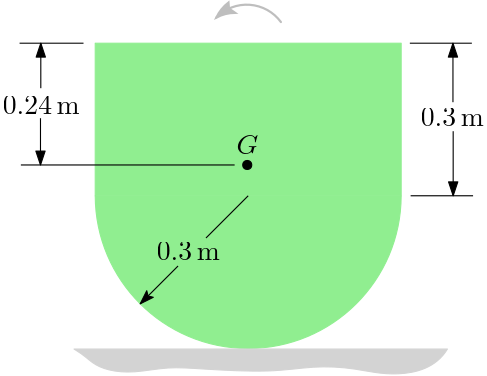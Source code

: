 <?xml version="1.0"?>
<!DOCTYPE ipe SYSTEM "ipe.dtd">
<ipe version="70212" creator="Ipe 7.2.12">
<info created="D:20200723103514" modified="D:20200723104524"/>
<bitmap id="1" width="1920" height="1080" BitsPerComponent="8" ColorSpace="DeviceRGB" Filter="FlateDecode" length="337488" encoding="base64">
eNrsnQVgFNfahosmAXrb21Jqtwql7YX29m8JGg/xECeuxF2wBHd3LQGSECABEtxpcdfgEghB
ixQJUojnP7OTzM7MzvpuBN7vPt27zJ7Rncmeefbb77zzjhLx/vsfGpvaRcePGDBoKgBAgyT2
n2Br7/n5f76RcQHq6bVq990vhibOPa28AQAaxLSn+387dn3v/Y/wCQhAPfz4w9UHQB1egAgE
AoFAIBC1Gd0NLNBJA0DbOLkENGvWXPIC/KZtR0hCALTNz78YNmnSFJ+AANSfjz9cfQDU4QWI
QCAQCAQCUWtBeiNuHqHomAFQO4SED3z//Q+ZC7Bxkya//GYCMQhA7dDNwF5PrxU+AQGo848/
XH0A1OEFiEAgEAgEAlHLYWHlgi4ZALVJYHBf5gL8/sdOUIIA1CZdutngExCAOv/4w9UHQB1e
gBqJNh9/9sWXbTv+1KmHoSWBPCfo6Orh/hqBQCAQCAQvSCcBnTEAap8ehlbkAvz3B20gAwGo
fb5t9xM+AQGow48/XH0A1OEFqGa0a9/Rxt4zLmmMtLUEBCf9pm/43nsf4F4bgUAgEAgEieY6
ulFxw9ETA6BO+OTTLzHaIAB1xb8//BifgADUCZ//52tcfQDUFW3afKbyzWPHnzqFRw1WfF02
9p6w0AgEAoFAIH7+Xxf0wQCoK6xsPOEAAagrehjZ468QAHWCt18MDgIAdYWNnYcKt41tPv4s
IDhJhdXFJY3pYWiJ+24EAoFAIN7m6GnpjD4YAHWFk2soHCAAdYW5pSf+CgFQJ8QkjMRBAKAB
VYH+rn1HGdU2FMHZNRB1oREIBAKBeGvD2y8afTAA4J8BeDvBXyEAAABvIUrdMHbSN9LISgOC
k6CgEQgEAoF4OyOx/wR0wACoKyysfSAAAahDYhJG4w8RALXP+k27ps7KwHEAoK74+OPPFbxb
7PizvgbXCwWNQCAQCMTbGeh9AVCHwP4BULdExY7AHyIAap+Dh0/N/T0LxwGAuuKLL9sqcqvY
5uPP1Cy7IVB92t4T9+AIBAKBQMA/K0HKFFVeAgBoxD9bqvQSAEAj/hmfgADAPwPwRvtnHV29
8KjB2lh7x5/1cRuOQCAQCAT8s1z619xc9x0wISZhSGhk39DIJBF9yT+TBo7nNQMAaNA/m1t6
0U+sbHyc3ALdvUM8fCjIE2e3IEtbH14zAIAG/TM+AQGoG/+cMmVgymQa6lseITgNcJwBUM8/
9zC00tLa45LGoAoHAoFAIBp6VMmLerKdRUVFv/zyi7RXyUtPnz7NyMioh/6ZvqfumzwpMjY5
MCQiPDoxIjYpPCaRPAmJiAsOjwkIjoiITSYNcAMOgMb9c7VVtvZ29Qjy7xMueQGSiS4efUgD
KGgANO6f8QkIQN34ZxWuJlyAAKjhn3V09RSvvDFs1JzslZvnLchWfAN6GFpBXCAQCASioftn
lV+tzcjIyHj69Kmggq41+ayCf6bvppMGjA+Nom63+4RFB4fHRcQOjEkcRugTGhsYEu3fJyIs
Kp40IM1wAw6ABv0z7ZMtbXy8/cPoC9DLL8TVs4+DSyDBJyAsMCTKv084uQC9A8JIMyhoADTo
n/EJCEAd5j8PTxyd5h682cx+T1eTsz/8fPnbHy61+/FSWxHtfiT/JBPJS6QBaUYa4yADoI5/
7qRvpPjS1q7/s7i4+P79v5VKgYa4QCAQCMQbnPlcf/yzNAVdm/JZWf9M30f3T54UEh5P7q8D
QyJjE4YyN9dJA8cHhUYHBEeRu29CSGRcSERC/4HK5oDl3Sbdlzt5ddMZW1/wtLj46eU/NLRA
0b4U3zs8aOqay/curVdi3jWXnxUXFazhTPzjUlHx7SP1+OgBLfvnavls7e3tG0IuQN/AMEeX
AOZVK1sfv6DwgOBI/z7hfkFh5AL09gu1VLQQR8aRR6/zN0ibSD15dDSDN9eco49fPzo1x8p7
ff5rdki25Da4vl6h/aVWylootaLqlzZcZy+Ou9n0XIKrEL3ELIe7kNf5O6qbzTv1SHJ2auJr
/kp5S+Btp6yNVBFyGCWO7Y58ZuGijaxuQK1d+Dgz75rC62WtQnVmLN15/M+d+zdt/jMnd1Pm
stULF6X2YzcIGhQRkeREP+/Vh/7qpL75Zy1+Am64+vT1XwelTaSeFF3YwJtr54Wnr59e2kk/
YcetQwItxfH06jqF9vfULfZCb58Sa8Pb7Be4m01tKqcx7yXRBksuhLXNh/4S2EIykRPU0eAt
oXrnhJcvcWxVgTqM/GPLemvWXSp6zX4ufJyZd03h9VL7rvb2Lz9y/Ozl4yfOHjx8aveeo9t2
7N+Ym8tuMGH28qlT5tHPBw2fVT/986Tw5PutPyGdeAUhjcksCi+f6mJxu0+kQ/VMoudG9+tE
IWp8+E6xRG9NqEcnsCiVOHKvWFo3VfSSvF5i3SNwxKi+t/LHR7S//JD9XlCzUH3yOtz9xP5j
G5B/DghOUnxpW7fvo98Epbbhu/YdYTAQCAQC8aZmPtcr/yypoGtZPivrn/slUzfREbEDw2MS
A0Oi4vuOpu+s+1G/RE7pI/rdMX3rTSDPw6ISSGNmRkX7k0XPnirRPxS8QZiq1B2HtrrrR+5R
SxY5bbm3Jxryz6CWKLxxmzB81BxOataoOfR0rfpnF/cgcgH6Bobb9PKtnmjt7ewW6BMQKroA
w2n8gsLJBejiEaQJ/ywoLcVSmutFKV3J+yd7XmpRrx8fmSdze9gqtVq9VttUkcpmzc5vWW2t
JR14tRBm+2HxVonmohW0VP8sXZtzFqXIRmrHP/N3tt7555XTxVOixy2ZNSdtWKIq/tnHL+7R
oyebt+zkTQ+LTCbTV+Zs1JJ/1uInoGz/LCgtxeaT60VFmpf3Twl7LM9ninwvy7XuvHCbtqki
Kc0yq2zpKl6dgC2vFsJsPyzeI/Y2S/PP0rU5Z1GKbKR2/DObeumfT6wST1m+dMPu1Ws3zlbJ
P6dnriWdmuyVm3nTyRQynbyqJf98/Gd90oMva9K0onHjikY1NG5C0agxh8aNSTPSmMyiRKeL
JZ8pR0oFr3tJyWeJbpjcvhlp8OxpkYZyG6qlq2QnWeTPG4J/lrTN5GirdXCoGwfF+th17Z/D
o/tHxQ1ScyG79x59WvRs+qxMvtg/eppMHzcpVVP++b33PlBqw1Tzz2YWjjAYCAQCgYB/rn0F
Xfvy+R3l62/0HTghMCQyJDIuJmGo6LZ6MnmMTRgWFhUvsl7UTTeLSNKYzKJUXsTtI0qJ1nrs
n9UA/rmec+lyAeljsxU0LZ/JRPKS9upvWNr6kKssOCLWoTrzmRLLDs7+NRdgOHP10RcjeWSG
I1THP4sMKlcas6bwvChlOGvSiSkTy6QWK6pApQtPQa3K2TbRNudfl1w+tZGPHkvxzyzDrL5/
lr+R8M8iBsyeOHlqpPL+2ck15PHjJ+RaYytoWj6TiWnpK7VXf0Nbn4By/LOAz2RN4XtRlo8V
tp2UChZMUZbpVKXNyNk20Tbfui250lO3Xhc9fSrFP9MLoZestn+Wv5HwzyJ+z96RlblcBf88
P3UFbZnYCpqWzyTIq1rxzylTbn/6Be2WST++8p1GnGxn0UQa+iXaUd/87EvFSkBTipjpSdZ0
wPjdS6maVLb/XF/wlLyquCOV71rv3ZbsDYqk7tMG0kuk9D5j+6ktV88JNxD/HB7dn3wuqO+f
ac3LU9CHj56mUl2KnvHyItTxzx0V/vpGHf8cHjUYBgOBQCAQPHOrSMA/q6mga18+q+CfYxKG
UEUvw+PIfXf/lMn03XdYVP+wqISg0Mig0CjmBpxSYX3Cg8NjouMHK1Owgq5WwbWv/GSJmpsC
zo/varqUrIk1/XDK3JK7hpqElpo7CDozuZid5cJNbmE3qO4qV2eYSOafMAsXJ8ywtoR7z8L6
/aaUnrAc/0x3ocWbxyykek+V3Sp6dYepn4gy05mNlLgpEy+hjn/GWIeQHv6NG3cYBc3IZzJR
qc6/sh7PyS2QXIBefqHmllRWs7mlJ5no5hnMugCrFbRfULh/UBi5AJ3dAjXgnyVKcLA1pnT/
vCNfWLrKUpoyBKmQgOVZbnqbJZZPC2S2KBbwz6JNVds/K7CRWvLPrOe0fxaXDRG/C9WHV1we
hLNfrEopzHTuwWSVImE2hl7meiqzXVqat5B/tkoeOH7+wBhV6m+ERSazFTQjnzdt/lOr9Z+1
9Qkozz9LeE62xpTunwUXK9Mwy7TTlEMWmovKN67eAHqNEsqU1stsUSzgn2lhq65/VmAjteSf
WXtdvTvisiHM0ah+48TlQTiHmlUphdlf3sFklSKp2Rh6madE80p5W4X884BZa5auXDtDpfob
jG2mFTTvn9rwz4P7jbv30aeUWG7UWCyfGzWqGj++qkMH8T9rFDRpRp6QWciMCmXkCghMnn+u
7qAqmwhBOk5Mn4orh/mlPIT7bEKu9bBEF1HkxvN4WQqspbGm0x1IuiMn2bMVL5beYPFLrCVL
7QmrkALNtvpranqhnG6ztFsA6f6Z47fZye38zjN3Oaw+v+YK8XHkM88/h0QkqqajDx/JYyto
Rj5LJkWr4597GFrVgn8mwLQgEAgEAvnPtRm//PIL7fAFhyOsV/45NLJvRGzfiJiBnPEjEkdE
xCZHxqaERCQEhkTV/AaZSgYLDo8jsyj9+0deb1NW55PbEWXnNojn4v4skWrDzMJLKmbdIIg6
omKDfbl6w27XdErZ/VtOObsjBTWdaskt4S2W7mwL9N4V8M/MGtlFCzn+WfGtovv81TNW62Xx
rQGzkOpbg5q9lrbxb5uCvnnr7s2bd1WQzyr4Z3fvkIjYJFf3IPZEe0d/V48+Lr2DPH1DAoKj
/ILCRYT5U/orlsyiCf/M08IcHc3xouxEX+naVpqklfmS4EbyDHB1G3YOtliJy/DPTMKwuv5Z
kY2sHf/MK0Zd/aaI6p+ITbjon6zaJuzp1bPzSkwzKls8fY4s8yzDP3vHjZg/tF+SavWfGQW9
b/9RleWzsv5ZW5+Acv0zL2+WI5C5XpStK6VqWyGVKvclaTZbwHjzFlL9Txn+WSy91fTPimxk
7fhnllsW/VNcSoWnjmuacd5izgFhv6ECX0nslGWeZfjnQSvTVm6cN0XF+s+Mcz54+JQK8llp
/9x/fLV/ZqU6Uzx8WPXsWVVcXFXTpuzpdDPKP/cfr2zxDWHPyaQxC3hXGT9PEy+EK0XZvbWa
HiZpzO5fCeb0VrtWSTdO/sneDG45a3bPk2OehfqNd/JYepzdSxT3HgV7wsqmQFMrZSU/c+tC
U2tn5Ypo0D+zO8as2wHOWgQLrahCROzAkIhE8kHA/C4mKm5QYv+xZKI6/pmtoM+cvayafJbr
n80sHGXPPm3WknkLVjAcPnKavjbYEwnjJsopCaKjqweJgUAgEAj451qTz3Tms+BwhPXPPyeG
xyRFJwzplzyp38BJ5LF/ymTm1YR+o0MiYoPDCTGEoJAo8pzMonwpDG4er6L++Q/J3A/RQnjD
yvBXJOif5dejY3q88n88KF6LRF9d+LZFAf/Mte4sF83qsSu6VdzVSR786uVICGeNddEbroK+
desvur9989ZdZeWzCv7Zw4dcWImOLgEWon9acF+1c/BjX4C+AaHkuadPsEb8swyxzBlekCd1
lcxkluVvpWZTC/hnbuOa51L9M6tmtULjD3Ib8BcldyNV98+CIcU/szdD/H0BWzhz5uLvOLMj
4sVKS3SXWKYS/nlkymCVxx8Mi0wuKqrOw1NNPivvn7XzCSjfP3NKOoirVUgOL8jKp+U2U9A/
S8sfliWBBTKu2Y1rnkv1z5RWZVlcueMPchvwFyV3I9Xwz0IhzT+z31Am+5otnLlz8bacfSRZ
7loo0V1imUr4582ps1Uff5BR0CrIZ9X9cyOuf758ufpHmHl5VZ07M1nQyvpnof6eZHoD9/t3
VidNodIcnOIP8iqqSevC1SyQ7cxrnkv8Sk7QsUvtQPLWyzLAMnK8Va4rIlrR7TvSJDOvj61B
/8yeV9zd5b2DUr6SUJqQiERuUSbKP5NPCvJETf/MKGjqS4Lnz1WQz3L9s6dPlCJrVySGyewe
yx0GEYFAIBAI+GfNymf6n7WvoJXvSiWFRMQFhkQGBIsIieoTFhsW1S8ucQQ9ElN04rCwqL6h
kUnRcYOi4weHRSWSWRTvix4WFLCK+md2XQv2rxp5VSm4aSfC/lm6WWUX/WDuAoS73+yfKNJL
49fHkHbbolD9DYGKduLlK7NVAv6ZW4SE5Z85y3zbS1IPHzWHznyuRf8cQi5Av6Aw38AwP0JQ
OHni6Rtq7+hPjzPo4Bro6Rvi5Rvq4hbk6BoQFpVAZtGMf+Y5TFZ2sVhLijyteBbpVYhl+2cp
L8msC833z6xVMK/y/LOAwlU//1mRjRTeNWG5rU79DaF5Jcqb1Bwx7gFhHRZmsdVjO3JCtCgF
akprPv+Z9s9PnlJ/zsiGSA5HqA3/rK1PQAX8s9QBB9n/ZItceVWIpftnKS9JL0QsVPFD7LGZ
V3n+mRXc+hLq5D8rspHCx19YbqtVf0NgXon6zzVHrDplWtJsixcrGleRF5R2VqCmtBbyn98k
/yzFHkv/eZ3E9+/S/DN3OmeW6h+U8fppnLpwsvwzq2/G9MSkJRVwZ+TuCLvkhax6dLx/SvSE
JQ6d/AIdovIg7NJ53JbMDmq8/sYgKWkqvNBEvW7t+uejp2v88wv4ZwQCgUAg4J+Vks91oqBV
qL9B/Y5MVGOW3IOLbsMj+oTFBIZExfcdxTSjU8IiY5IjY/uFRihUf0N6H1g5/yykQ1XzzwKZ
HvzeskQWCu8mQmItAsJW+LZFIKVEef+s6FbBP6son+mazzdv3aWzoNnDEWqv/kZweKx/kOQF
GGnv6Mc0M7ekxiV0de8TGdvX3UtT/pnRjPzpHC/KMZ8y6j9LHYxPRp1kGaWVa6bzxkwkW8Ka
IqP+hpWm/LMiG1lb9Z+V9s+C+8jxz4K7oKp/HjNssor1n9k1n/fuOyI5HKH26m9o5RNQEf/M
aEah6YwXlRwN8KAylTRkykwZpZVrpvPGTLx9ij1FRv2NAZryz4psZK3Vf1bWPwvuI9c/C301
oKp/Tt2YpWr95zev/oZC/ll6/0e6wRZMiuCXaBZ32zj9Xpn+mVkp9xdw4k4drwcowz8Li1ap
/lmwJ6zuQNuSy6l1/6zxms9a9c9MzeczZy9JDkdYi/U3shkYI82eSED9DQQCgUC8nf65noyT
KEM+176CVravEh0/ODg8hh5cSVTikvSmyJ14ZEhEfGh0P9KAHpWpf8qUfsmTgsPiwqMTYxKG
KFl8Y6pQGTpp5aD59TeEOpAq+GfBRUm5GREaUJvb+Ve6/obATxHZa1fAPyu1Var6Z1lj7rwl
8pmu+cwbjlB7/tnZLZBcgOTqo4YX7FMNeR4SEdfbO5g2zyL57GVh5e3lF0IuQCfNjD/IKsGx
gS9juV6UXxpaUibL0ZWcIsMSpldYDjPt+WMm5h9lbW2t+GcFNrL2/bP4sEgc/JrvAqRuIaf+
huBXA6r55/ARqRPHjw+wUnH8QXbNZ95whNrzz9r6BFTIP1cryoP8qho8L8q2lMJmUvoIg/JT
iCVnlGq8Rc8vsLa2VvyzAhtZB/6Zsd8S7wiza9IOO7f+htBBU80/L03P3bF0cfoAjD+oYP1n
Wf+U0pETdqoSvabqXpbUrpesgh5FBZfuCHVo5dTfEOxAKuifZWt5Vf2zjPobsm4BhLeB94aK
O978nZXROdcwGh5/kDvgIG84Qow/iEAgEAhEPcl/rj9RVFQkKJ9rWUEr20noO3BCzU+Pq4dY
ojpUIZFh0Qn0aBr0DTh5jEkYGhJJ/U6ZzCJ/yYIdYK5W5Y7TLSXnmVvbbc3le8z4gzL8s/Cv
I3nDFF7m1fEQpbUIjABYM9Ifa4/o1G6hYQ3lVcngOmHWKhTwz8pslRL+uVhwnJq3jstXCngD
DjIKmrykPf9saesjUl7MAGfiC9DTN4Sd/OzgQl6JJc3ILBrzz0wJYq6E5HtRTvFhUWUJ3lCA
8kwsPZ4dN8WaNUYe26yKKn7w7De3AAg3N7sW/LP8jayt8QcFBhPkjxXIVsrUc/ZAivmC4w9y
Dq8Upy3fP6dMy5o1Z3Yc00AZ/+zkGiI54CCjoNPSV2rPP2vrE1Ax/8xUYOBaUL4X5RQfFlWW
4OtZqcnP7DbsbOGdF27TNlW0AbwS0+yW3G3mLad2/LP8jayt8QcFBhPkjxXI/7KAtdmnbgmP
P8iur/KXsNOW75/XrNy8e3X2SqaBUv55fuoKSdvMKGjyqjb884CUKbc//aKiUWM6sVmsoGlY
SdH0S6QZaXzzsy/JjArVfxMuIsHxnOwB8rj9H8Hv4gXTGJiJ4qEGmY4Za5l0R1eef+Y3kz3+
oJQEBv4IKcyGSfPP0nrC6vlnofEHhfaFdwsgxYGzO/Dswt0yinhzO+ekpcZ/3EcraLZwTuw/
tu+ACcouh9a8vAEHGQWtVAqEbP/c8Wf9WvDP4dGDYTAQCAQC0UD9s+yoV1srQz4zDWbMmFGv
/HO/5Cn0aM5hUQl0AlhgSFRgaExs4si4pBEJ/cb2r+nnx/cdTV4Kj0kkjZkZZRffk5J8wtG2
NUU5OF39msIdHEfK/Z2jDP/MVLETqnfHKnDHGiGlpqKdwF0Ap9gd/bNK0bx5EkZXofpyzBL4
v9lUyD8rsVVK5T8fZo6wJorjNVBu3LjDls9sBU3Qkn+mxbKLRxC5AP2CqLTnwJBI74Awe8cA
eyd/G3u/nlZedEubXr6+geHkAnRxD2JmlOufuZV/dwhLaZHYlJTSXC8qWhq3JIXwAIUy4A75
J+G3meCpbN4278hne2BF/bNEDWSJifztkVyUrI2srfxn8TaIDwLtiteLLLTE28E5DQQWy9sv
ttNWwD//uXP/ps1/5uRuyly2et64IZwGyvhnH7+4x4+fSA44SCvolTkbteSftfcJyKk/zBhm
ISktZI8lvShPwEodoFAW3CH/eMPeSRsKkL/NZCGs1Snqn4VrIL+WsT3COd7ySzprN//5IFPS
WbwBtCs+xbwjAuZc+rCGA3hlollOWwH/fPn4ibMHD5/avefoth17ls7hNFDKP6dnrhVMdaYV
NHlVK/550NTjP+uTfnxZk6a0W66mcROKRo05NG5MmpHGxxUVaKTbIymQBayyuFfG7v8I5gAL
pjqLu1sC3TNWvY5nl44okP/MrxzCS8Nmr0JGIWtenRBpFe0EO+S8nrBa/pnX6eXoX+m3ANKO
v3hRd/L4ud/ivj33OMgpaq0ZBa1OwWea3XuPFgmlOh8+kkemj5uUqin//N57H9SCfzazcITB
QCAQCATiLQmlOgn0zXX/gZNCIhJCIuMCgiODQqODw+N4bWIThgaGRIZFxYeEx/dPnsTM+MZz
+M4bXoxCerY2UBEV/LOllbe3Xyi5AP2CwoNCo7z8+eWdHV0CfAPDyAXo7Rtiae2tmH8G4C1F
cf+MT0AANIiy/nlSePL91p9w0p5lQhqTWZTo3qj4e663fSBmoBSJ/cfWn42RO/BfYHBfbfvn
79p3xM04AoFAIBDwzzJuwJMGjA+NSiT311QpgJDI8OgBsQnDyE13RMwAcjPeJyw6PDqRNCDN
3qpbbzrd4g2+DYF/rlv/LFbQNj7eAWGiCzDcLyjMzaOPo3OAo0uAq0eQl18IfQF6+4fRSaT1
WT5z8qJfC1T2eAORSKUWyo7eIXBgNjSMHZxTk1n99GnRvXsPrl+/eeHktpFvhH9+4z4B2dm2
AnnFbySc/GFp2dES6eiaKN9RW1JXlPj96tWrp0XPHj58dPvOvYJTe98M/0z9yChxdJp78GYz
+z1dTc7+8PPlb3+41O7HS21FtPuR/JNMJC+RBqQZaaysRlZBQXOrRgDQkJDrnzvpGym+tLXr
/6Ryyu8/VHyW+KQxuBNHIBAIBAL+We4NeN/kSRGxyQHBESERsRExSeExiaLfGieR++7AkIjI
2OS+b2Xel5RR1OGfgWb8s9gnW3u7ePTx7xMueQGSia4eQT2R+QyApv0zPgEBqDP/rMLVhAsQ
ADX8s46uXnzSGAWXNmzUnKyVm+ctyFZ8A3oYWuFOHIFAIBAI+GdFbsCpNLCB42MSBodG9g2N
TBLRNyZhCDOaxtt1611dnu4NL8EB6tw/s62ypa2Ps1ugu3eIhw8FeeLkFmhVUzsX8hkAjftn
fAICUFf5zwNSpgxMmUxDuWUhOA1wnAFQwz+T6GFopaW1xyeN0dHVw504AoFAIBDwz+omlqDb
D4DW/HM1liq9BABQzz/jExCAuvHPAIDa9c8kwqMHa2PtHX/Wx204AoFAIBDwzwCABuCfAQB1
6J8BAPDPALzp/rnNx58pXoVDQWztPXEPjkAgEAgE/DMAAP4ZgLeEiJhh+EMEQN345/nwzwDU
GV9/872Cd4sdf9bX4HoDg/ui8gYCgUAgEG9btPn4M/S+AKgrYhPGwP4BULcEhgzE3yIA6sQ/
z5q7DMcBgLriN31Dxe8ZNaWgIZ8RCAQCgXg74yeNfp0NAFCK4PBBsH8A1C3u3rH4WwRA7TN5
WtqQEbNwHACoK2yULILxXfuOahbicHYLgnxGIBAIBOLtDHNLJ/S+AKgrvHzjYf8AqFt6OQXj
bxEAAIC3jYDgJGXvHNt8/JmnT5QK64pPGtPD0Aq33ggEAoFAvJ2hq9ciNnE0el8A1Al9B0y0
svOD/QOgzomOH4W/SAAAAN42Pv3sSxVuITv+rB8ePVjxtdjae7733ge49UYgEAgE4q0NOwdv
9LsAqCt6e8XA+wFQH7BzCMRfJAAAAG8bIRHJKt9Ifte+o629pwwR7ekT1UnfCOYZgUAgEIi3
PL76+jt0ugCoKyJjhkP6AVB/8AlIwt8lAAAAbxuGxjZq3lS2+fizL75s2/Fn/R6GVgTynIA6
zwgEAoFAIEj8+9+tI2OGoscFQJ0Q13ecjX0AjB8A9Yrw6OH46wQAAOBt49u2P+DuGIFAIBAI
hMajk75RYv8J6GsBUCcEhgywsPaB6wOgHuLpG9c3eRL+TAEAAHirsLR2bdasOW6TEQgEAoFA
aCTee+8Db78YdLEAqBPi+41zdAmF4gOgPmPbKygqbiT+XgEAAHirCIsc9Pl/vsb9MgKBQCAQ
CJUDPgEAAAAAAAAAAAAAAAAAAAAAAAAAAAAAAAAAAAAAAAAAAAAAAAAAAAAAAAAAAAAAAAAA
AAAAAAAAAAAAAAAAAAAAAAAAAADgDcPYzLWHoX2Xbladu1rodzHv1NkMAAAAAAAAAAAA9QRy
q05u2MltO7l5J7fwteMKLKx97B2DnFxDXXqHubpH9PaMdPeMAkCzkPPKtXe4k2sIOdms7fzh
6AB4wzCz8OhuYAfhDAAAAAAAAAAANCwdTW7nzSzctaQL7BwCe3tG+vrHe/vFUnrQPcLZLczJ
NQQAbeDaO9zdM8rLJ4accuSRTCFnIKwdAA0dUwt38lGFj2wAAAAAAAAAAKDh0t3QXrMW2trO
z90zytc/3tU9ws4h0MLaBwoF1BrkfOvl1If+7sPdK8q2VwCOCQANVz7rd7HAxzQAAAAAAAAA
gDcWfdO3JhfawlRDCtrRJcTXP97NI8Lazg/yBNQh1nb+5Dz08Ysj5ySOBgANTz6bu+t36Ymu
iDb47a3p3gAAAAAAAAAAqE8Kuie52VdTF7j2Dvf2i0XdA1B/IGcjOSdd3SMa4sabW3qxhl1z
Mja1N+nZy803bE5aVtGzFwXXbx4+cnLBwuUx8UPZ6d9408EbgIm5W6fOqPaMr9cBAAAAAAAA
ALxhmKusoC2sfdy9ojy8o63t/K1s/SxtfC2pR9GTGqxobKnHmol+VGNb0au2fg1UnVlY+5It
Vxayy2qt1NLLysLT0sLTShno9hYsq/k2QE4tcma6e0Y1rBOMls/k0czUvuuvv/xfh3b6v/zY
o/OvBoZGJrau2Ws3VdXEq1evT+WdHzRkIhQ0eDMwt/Ts3BVlN+CfAQAAAAAAAAC8gZBbfnOV
5KSbR0SD83vgrSoK7e4VRc7SBrPNosvQ1tYjwstucECPge6/RNq2j3fsOLqPwZSYXn37OPdy
9j6Rd76iovL162JGRB88dKJPSD8oaNDA5bNXl+7W+DiGfwYAAAAAAAAA8KbStbuNsgrayTXU
yyeGTuhN6DdiSWbu/MVZS5bmpqavnjk3d9q0zNmz09KXZC7J+D0jbc6SzNSMJWkZC5elLVqV
np67ZEluxpJVaemZSzJzkvoNbXDqzD8oaeTYWSNGzxw5ZhabUWNmj6xB9JzzKmk/dvzcPqH9
VTaT8cbmy7p3zO763+xuHbK7dqCedOmwovOPFPr/ze7UMVufS6dqlun/FG3Qk86gVrEoa093
E/PeDOYWHmbcKaSBmYUHmc6bWOcKmpyl5FxtKKeWvb1XYpDzxBjbmbGmqUkW6X0tV49y2Dih
99Ypgbvmxg+J9Bs6ZkpZOYmysjLRf+XlVVVVjx49Seo3CgoaNFwMTZzwQawRJkycQYB/BgAA
AAAAAACgJdw9glSel9z+K+4KbOwDvP1ire2oMhrkn8tWra6qqqoQZWPef1p17OSDfXvOFVwr
qKp6TiZUVd2qqnpSVfWqih+UOluxcoWoWoJvQ0mpJY/DRk7LzFpz6eqtC1duXMq/dTH/Jv14
8YoI1hPxq1duXrh8Y+uO/RMmz6fLdyi1XksLT/K4qsuPL35stOjTRus/a7T2U8I7qz9ptPpj
8vjOmk+brPu0WW6bJjkfNc79qHGOiFWi5/NbN/77q6bLf+3ALEd5+exhYOzEhtbLhibORibO
BkaO5NHI1MXUnDLSvJZkXo2/C+GRKRMnz1dwhEFylpJzlZyxDaDsho1nZB+/QeG9RoebzY03
S000y0yxyh3tsm6i5+bJAX/MjN46p39MRMTRU2fJhVNaWlpeXl5ZWVlSUkr++fKfV337j347
1SV5f0PDB9bJqp17h/Vy6lOba/Txj0vqN4qGPBccDVarh1pLlTf0u5ir9pE3eszk6TPmkUd1
Pv7gnwEAAAAAAAAANAjCIxJmzpqXmppGmDhpeu3fC1tYOe/cucvAyEa12fW79DS3VFROuntF
OTgHUx7VhvKxCzOWl5WW5125uHDJ6sFDZnh7RIUERK9blf3k/pmSkoKS0iulpZdKSm+WFj8r
efG65GVxaXFZSemrZy9vlZaWpmdkUl7UxqeB+Gfqccjwqecv3ThwOO/gkdOHjp45fPTMsRPn
1m/ZnbFi/dKcTZmrNpHH9Oz1azbtPHbyPGlAc+DQqfyCu2PGz6UWpeT+0t44u+t/53zc+L33
W7//7vut3n2/Zav3KFoS/kVo0fJfei3e1dNrpafXUpeg20JHt0ULHT3yfNoHTbJ/U90/01bZ
0MRZJJxdTHv2nj4jdcbMhfaO/uQlI1MX8ujlE7UoLWvqtAVGomY0tKnW7Fswb34m/e3FtWs3
FFRtjs7B5Iyt5/LZzSvaKyQ2LjxgQLDN4IAeowM6TQ3TX5hovHJor3WjPTZP9N4+NejAwuS5
Y/odOX66srKytLSsvKI6ysrKqK9+HvztG5Cgcd8YnzhCS9ZRI4SGD7x778GzFy/rZO3TZi6a
OGW+c++wWlhX3/6jT5+5wPsOj1wF7O8dtu/Yq72vIcZOmEOOM3nU+JJ7GPZS9gMrOWXk2bPn
H3KDTBmYPAL+Gf4ZCDM173lVVeFGjS95zglqudtwhIHm2FYo81zdUKjqKaetqwDUwRny/MQc
7S5TdLZUaX5FAAAAgOo4OHrl5KzZuXMXITd3zaZNW+jnqalpKttgFUgZNIKslDyqvIQehr0U
KhHgEOTlG0tnAtP1NxZmLiutep2+PMPZ2cPM0LL7L10jfAMuHN1TWXyjvPxGedml8ucnSovO
VpQ+qix7Wf76ZWV5WWlJ0d2/TldVvViSuZRZTkPJfx46fOq5iwWHjp45evzcwaOn12zambvh
j8VZa+csXjFrYda89JWzFmXNXpS9aPlaMn31xj8PHMk7euLcwSN5V67dGTthrgp1Ehj/vPST
d9579/2f3n33+5bvfteC0KqdXqv/tnrX3dTEq2fPDu+9/62O3ne6eu109No21/26uU77Zjp6
OnrprRtn/9ZRff9sZOJsbOa2bfvuM2cvbtz0x82bdyZNmWdk6pqxZNXt23fJlIKCG9kr1tGp
0bR/Vnl0S2mcOXORkW8KqjaqCodvLDlvFV/LoSMnD8pkefY6xn+yp6uWiGtt57f/4LHB46b3
CfDzczF1t+joYvhFiOXXozy/nx/eZXpwp2F+nceFWWWODl06JeXs2QuVlZVllH8ur6yoJI8V
FRWlpVQW9OnTF6xs/TQon2m1Sx7rp4Jm5PO6DTvqZAOS+o+uHQW9fcde+py/f//v1Wu3Zi5d
TR7Jc3ritu17mTZa8s+0fKbRuILW79JT8c8pY1P7des30cL53LkLqQszps+YRx7Jc3oieZW0
Ue1DcPlJagkns7T7YT16Z+HDh3nL649/3niT972GbDlDmZ/neVOk3v7LEUcNRERo1vdSW8iP
2he29cQ/cw+L0BsnXiB1slXd3CBtpdR5KHACC27MlBMv1Dn+/NmrXpyYyt0YWVcQfQKwZxE4
JtW7I7RH7KMk2hKhYyJ5HKg18reNtdCa1al9cORDbZvQ7rOnc87PhuOfBQ678AkgfhPpWVjH
X+Kvq8zTQ63zSqCxzHO7ZqtUOmhkRinXgvCK6pd/xlcVAAAA6qV83rlz16ZNWxISkxnbbGHl
PGvWfDI9c2lWrSno3FzKgefkrFF5CfpdeiqV/Ez5TFEdiTkLFz/459bk6WPNDboZ/u9no44/
9g/0PLdnQ/6pTUf3pl04ueLSsazjfy66f35P+aOCilcPyp7fu3nx0LYt6Q8en52/4HcV6lFI
ZpDSyG2jGf88Ytr5S4WHj1Fpz/sPn0rNzJ2fsYqwLHfztcJbL17+c+PW3VXrt8/PyCETFyzJ
2Xfw5LGT5w8cOZ1fcHfchHmivHHl9tdK5I1XdPkx85NGrVq9/2PLd9u1eLetXqvvWrT6TK9V
bxOT3yeOW5OZHuri9oFuCzLxG0o+637VTKddM53mzXXTWjfO7qSufxYV2XDt5RRw+co1Owc/
cjDDIweePnPh6tXrBw4e8/SJJC19/WPzTp83t3A3MnExrKnUUef+meCgZAo0o9qkcbXgJt1y
4eJs9nTV1NyYcbPI7oyeNDtl5Bh/Tys/2w7+1u38zL7s59R2frT+cI/28b3ajQo3m9W/d9qU
oVevFVD+uaysJv25gvyTPNK1oMeMm62pQ52QNILZL/Ic8rmuFDQtll++/EfyhB82Yiptoe/d
f6jsRaGCfCanvcYVtIm5m1KfU+vXb3748GFh4Y3klJGSSdFkOq2gVfoQzDn5sPD69YcPT+a8
Nf6ZVgEclzXlxAuZd9yMF6o3/pmSKoKKso6hrE61+ZE8VtVWsFYPVP3wzzIPi8QCRaZOYJtF
+1I9L9+qic5qjqyTPM/p46+Y/hKyfxsKa+alXSJ79wXa1zg3KUeJ9ntSPSG9wJp5ZfpnmXsk
fAKod3DgnyV3rTppln1Ihfyz0Mkv6J9Fl8yL5wIHUL3zSu65LV7Li+dK/8ahetu4h5rztoo2
T+XTTOv+WeqFBgAAANQddMKzg6OX5EsJick7d+6aOGl67VT/oLOvyaN/YKTKyzExd5OTiGvj
6+MXx6Tv0v553qK0ZyUP1qzJGN03PNTe2OnXb6J7dVsyMTFtWvyUkf6bcsbt3jIrfVrM0VVT
/ik8UFV26+XdvH25c2ZP63vx6u65v89tePnPI6adu3id9s8HjuQtzlq7IDM3NTP33oO///nn
1bG884+fFF24fG1e+srUpasXLVuz/9CpYyfPHzxy+sq1O+r45+zOHZZ83Khlq/e+b/Hut3qt
vtFr2b7lu+/rtRqSkBDs2GvSoOQF02fo6LYgE79qrvtFc52vmul815yE7qKPGq/Q78AsR0X/
bOpibObq7hn+58795pYeRqauZhaeS5bmlJWVz56bRpoZm7n1cgw4lXfO0TmINCZoxD9PmvJ7
lQIhuxwHeePY560iqb8JSSNkwLSk/fO6DTvIRNWShB1cQi5fvvb69evZC9OnzZ0f4uPQy/B7
X9Nv/c0+H+jccUV/m/FBv/W1/ba/+6+LU9w3LJ935+4dsr9lZaUV3CgrK6usrCSL0mD+81/3
H5K9I4/1Lf+5nsjnWlDQ9Pl///7f0k5vMv3ly39U+FJGWflMO+cZsxZrVkErVXwjOWUkLZ+Z
Cld9gmOmz5hHHul/kum0gpa00/LJynt4fc9o8qg1OVzP6m+oVDZBLHvri39W3URpF+rw1hwf
4WMl8hsatXwNwD/LPyzcBYoslsTCOYdO0qpxprAypQXsnFy/JFNzsTW4pHwTb7ZoIc+l6aya
V6V7QrYK06h/VvPgaNQ/N9D6G8K7wDuwkv75RWHhC+FMY/7bQS2qcCP7wjHT0HmlmMIlc5El
KPE1HyflnuefN2zUlEOGfwYAAPDWQVvfhMRkZsrChensChjkn+rUZFYcekXk1puu+6HycgyM
HGS7gl5Ofdh5pLQ3Xrx0eVVVyZXz+05vX7ooOWCg468TAk2yxwSvSU1elT703ImV50+typwe
tSu1X9HVTZVV15/e2r11YcrcyTEPHp1bLKr/rHL+M53SbNqzdw8Dsx6GluS5mYWnuSWNV80/
vUzMXLp1MzQysWdmUcc/i+o/Fx46evrw0TN7D51ctHzdvPSVK9ZuIx2tDdv3TP996aYde7PW
bKGSnzNzFy1bvefAicPHzu4/lJdfcHesqP6zivnPnX/MaPNOy5bv/aDX6lu9loTvWrT6WK+l
j5nF0NjojTkrRvfr30pH7zuRf/6ymc6XVP6zxvyzsZkrwcyi9/ETp338Yjy9o35PXVpcXJK6
aFl5ecWkKfO8fWMiogYeOHjM2MxNg/6ZnfAsO2SbN3LeamOoONo/k0eVlzBw0ISSktJp4ydH
xyQMHZyQGGIX5/5bP7ef4h3aj/Puuml4799jjaf26fp7jNn6CUF7MsedWL28+MULOuG5srKS
fhQ9oVKhyaI0W/85IWmEVoe0a+jyWdsKmk5vDo9MkVuaQxv+mUnvZ9tmxkhPn7VI/VV07WGt
+CcUXWQjNn4gM2X6jHlkCnnkOeqzZ88r+fE3+c/rD6/vnCzKgtZ6CY764J9VurlWRB7Wrn+m
bFItKlwVs7JlHavaqxxSH/yzQoeFs0AhEcqVe8JZndLttDLHX7gegiKvctZLryhP6tcQz/NO
FCq6R5r0z+odHPhnhXdNwD+fmCrw3YrAGVVzybB+OMB7j1Q8r2Sf2xJ/8xX/w875jYzMWdQp
HQ//DAAA4K2DLrLB1ss8/0wLavKo8VW7ewS5ewT6B0Ykp4wgkLWQjWE2iZ5IXiVtCIovtmsP
G9muwKV3mLObWLBY2lIeNX1pVmVl8e2rB4vObdw5M2b1INezmSn3DywqKvjzxf2j5WWFRX8f
271y9L7fYx6fWFz56tCjc1lb58WuWjysovJx5tJV6uQ/02Mm9jCw6Nq1m5GJg6CdZgR1ly7d
THu6ayr/+eTpC1ev3Th7IT8te93ctJU5G3ZUVFSs27r76vWbVZWVN+/cW5y19vclOYuWrTlz
7srVgpsn8y5evnZbrfob+j8uofzzv75r0bK9XstvdVu2023ZVrdF23ffmzdp0snDhxy7dmuj
o/etbosvmlPy+atmzds1pfzzYrXrbxhS/tnN0MR5+Mgpjx8/PX/hcmHhrfLy8r37jmzZuvPg
wePl5RWFN25fuVJw7/7D0WNniJKl3QyMHNWv/6wp/0zOW/apW3/8c/aq9WTjRw4cmBARMTDa
d2iI1eg+hqP9fx3s9r/ZoRY7xvhtHO64JsV+4wj3vdOjj2UMPTB92LN79yqrqirIQa8U199g
BiJsED8leJPks/YU9LARU8kbevDQCQXls2b9MznC0lKdGQW9dr2670KXbpaKf+rRNZ/ZE3n5
z2xNrdwowGP2XH9Y+OcY6jlVBfr6ntGsV6kpJ3OoBGkqarKjqVlq4vqe5ayqGgIVNqh5q5cv
fpU1ka3BWQVAck6yBlgU6XFN+WfBbDoZCZySslcx/8wpjsr/Qbrk9GrHUv0DdrZwEyha24nv
ZKpXXf2rc069Ask6utWNWa9K5tAKZvHJm1HAj0lVJXwFxFkpN4OX/V7wq1LUvJs1b9CGQqFj
LqwfpdVi5das5p4J3EO6jbt5nOxH3l4rdli4+yu52bwpwvnP1TuuukCWb0FlGzD2q9XPhVYn
9FJt+Wf1Dk5t1N+QcvHWnEg1w8MJllNmXQWsvZY4CHJWUX2NSPeQMhW68Ld1zCwS5WUkj7n4
khEw5+qcV4r5ZNaJp/z5oIJ/Fv5cEHpD5fvnmk8HFZbJq9gPCw0AAKBesHBh+tJl2czz1NS0
TZu25OSsIU9GjhpP3y+rOSagtKRrSeiyG+RR8FUFHXiXbpayXUFvz0h2MiTtnzMysyqr/ik8
u/3ZyazDc0LyZvqXnV5U+eJAZVl+Vdn1yqq/Sv65dGnPgp2z/G/l9q06Pf/e5hFbZgXv3jCr
qurVksyVlF+1VT3/mdDDoGe3bsZUtnNPDwMjawMjSwNDq+4GPbt0NehhaGlk6khVhzB17Ez5
596a8M/Tz5y/du36LdIpeV1ckr126+y0FTkbdpSWlu3af7S8vPzMhXzyuHHH3tmLs5eu2vTP
P6+pjs3NOxfyb46bqI5/7pD5UeMWLf/VTq/aPH+t26L9u//S0W0xZ+LkXZs2fd+i5RfNdb/R
1fu6ue7XzZp/1bR5u6bNmjXXWdS6UXanDur4ZyNT1/DIAQXXb+7cdeDI0ZPbd+w5cPBYWvoK
C2uvqJgUE3O3NWu3/PHnvj17D/25c//efUdIy5DwfsZmrvUn/5mct24eERoff1B9/3z23KXK
ysolqanRoQFD4gNGh1lOCzMc69FhsHOHid6d1gyw3TrMYfsg2x0jeh+YFnHw934nls4s/edV
OavyRmVNUEK6svINls/sIRFTF2XLRbXhIAW+vOgdFhk9SC4Tp8ynFbSmMu0zl64mJ/akKb8L
vhoemUIa8PDxj9OsfJ4xa7HsuhxqKmjFBx8cM3bKw4cPUxdmyPXPpA1pSdor/sFKOWHGOUto
YZGRLrzOrgstctFMmrRIKT9U2j+L9DLHKoucdvViRasQv0rrbnm1qRX1z/KTAKXk5smXhyzn
wE+3q7mL51YtYCe4Vlc65Y+Mxtz+zzlRyC+ryzPDz5+/4PucKsH1VhsGwc0QiRGuFed6G+kz
CmZlS1Ul7L3jVUOltRi9LzzlWG3MOIZWNGONjqs5Atw8Ye6bLmN1nXhlwKW/X2LbXL0xfHVc
yN5rRQ/LHAGhzToV+QJWqFpyzWLlJFjKSXGUbXTlXET8KiI1XxBIfgVAbYBs/6yd+hvqHRzt
+2dyLfNqJnNOQs4fCl7Rb8kM+ZolC1wF0v8ukVXIzc6VetiFTgCJWXh/PSQcL/tPnLCtVfG8
knu2SH7Bp9gsSvhn3mbL/TvDe7sV8s8vnvP/WCm6TOQ/AwAAqIf+edOmLfTzlEEjCLm5a+gU
aNr3asM/04sl66XHNyTPLayceQ3IFDJ96bJsemxExdPA5A5B6OEdbe8YxKu/kbZkWVXVs8LT
W16eyDg+x/fCzN6V51Mry49XVhZUllwvK71VWX778eWN++b4X1jgVbx94J1V0QfTIgtPr6ms
rMhYsly9/Gcqw7l7D9Nu3Y3JczMLDyOTXkYm9obGduSJobGtkYmDiZkLecnY1FFfvzNd4Frl
Ehy0fx42ctrpc1cLCm/Teafbdh+cuXB57sY/yssrtu06+ODhI/JYUlKy5Y99M1KXb/pjH10h
ofDm3QtXbo6fMF91/9zpvxkfNWrR4t0fROb5W90W3+jotdVr9bFui8Uzp104lWfc/ocPm+t+
2Vz302Y6XzRr/nWz5t81bdasmc4i9fKfzSw8/QPj7tz5a+y4maY93T19Ip89e3Hm7EVH56Cj
x/LI3u3afbCXY0Bh4a179x/a2vuamrtPmDTnxo3bXj5RZiqtkc3qtVsVVNCy/TM5b8nZq6Xx
B9Xxz/fuPSCnR/6V/P79EhMjvQcHmYwN+GWIY7uQLh/EdH93uttXqb4dNg+w3DrIeud47/1z
E24c3UnXf6bOqwpx/Q1RRY4KDeY/O7qEnD57iewdeawnJTh4oz3KRZ33hU1k9KBpMxcpDmmv
Qf+sjSEFFaz5LHvoSTWH3aRR/INPstSGUhMVK74hzjpma2HKP3N8Mq89v43C/pmfa83S4AKr
EMqX1p5/lisT5PtnoR+MS3Us9KIkSyLL+qE9vySphDMXznUU16+W3VjKviu2Fik7KFXxCRUS
ER8ozipE9WALbzKrEK9OshyxNL8ne3Uyyh0IzMg+ILKMk8KHRbZwFs4Gl5IhX8/8M/8gi9vI
8s/cLFmZ/rlK+qGoc/8sLaT6Z6Gse/aXNZJf+gh/8yX1UpL190HhCtjq+Wfengr9IIL3xZPw
sIZKn1cKyWTez2SULXkh/+cD7LdYxueCwCCzUkuv895NgT9WCi4T/hkAAEB9Y+Kk6Tt37mLr
X179DXoIQuV+BawYDo5ejIKWrC9NppDptHwWHBtRGr/pm8l2Bb7+8XYOgSwfK6r/nL6MfMTf
Or3lxbHUy+khF+e6vdg57Pn5jIITK29e3vPy5Y2qqgcld/Zcze1/fqH7tXTPs6me53MHPL+5
m3Q90pdkMXnUqslnAyPbzp27GJs6iPKf3cmT7gY9yUQDI+sehpYGhpYm5i4iierRtath125G
5Ima/nnoiGlnzl+7cvUG3XW+lH999qLsjBXrXxcX37z91x97Dl2/cae0tDRz1aaZC7POXsyn
m+Vfu3Ux/9Z4tfKf/5veurGeXqvvdfS+0dH7WkfvO72Wn+roOfcwmDVm1PyJE/sGBf73ozZf
6uj9+FGbdq3+9XnTZt/Q/vnDxtm/Uf7ZQnkbTO/yjFkLjx47ReVCm7mamLk9eVKUumiZf2A8
c//g6By0dv22q1cL6WIdpOXlK9cGpowRfbngo74Q8/GPowvhqjwQITlvFR9ET9nxB9XxnMXF
JeXl5WTLT+XlJcSH9w0yHeL3fynuPw5w/Gp4r09n+XdY0dds63BHwo4xvQ8uGVX8+hVVaqO8
TDL/mX6uKQlJdlMRCVmbkHf20JGT9CYtX7GeHHYZzJi1WFPa3NrOLyR8oOzk59iE4bR8HjJ8
CmnfoP3zoCGT6HEn5fpnug1pX1f5z4KqWen8Z+GEZ7EW5lfkYBXr4GRQK++fOQnPbOcstAqB
fOna9M9CsleB/GdJwSUpJcS2RPKWn87LlVq8QjAbUKrwZFsXyc2Q2CP2r/u5idMyZ5SsbSLf
Pwu7evHWspZJbdXNDbzfxUuTw1Jsm7zVCVTSoNsLzcj2bPQsUnWcYodFwovKdIYSVo3/XshR
rDJKCqjtnwXKL/C/ERAqbsC3tVJzobWe/yyvOEmV9PIXGqm/Ia2x0NdSXBkrzV3Lvgp4q1Ck
3IS6/pmjSaVpZCnvoArnlTL+WYbGV9M/02f4cxk/ZpGw6NLfbmVOYCWWCf8MAACgvkGnN8+c
Jb7zHTlqPFPpwsDIZtOmLbm5a7S0dgsrZzrDmaegGflMXlV26EO5+c9ePjFs/2wp8s/p6VlV
VaWPLu3858TC/MyQfWPNj0213z/TN21M6NrsOffuXayselz+6NjL47OvLfXfO87o8LRe93ZP
fP33saqqyowMyj9b2ajjn607d+5iYuZE13k2NLbr1t2kh4Fl9x5m3XuYEuiXzC09u3Yz6tKl
u5mFu5r1N4YMn0aPP3g5v7C4pJQadnDb7mkLlm7fc+ifV69KSktfvXq9c9/R6b8vW7N5Z0VF
RUlJ6ZWrhQePnL5ScGfcxLnq1N9Ib91IT6/ldzp63+roUZWfW7TS0dGbOmLUqoyMT1u2SomM
njNhrLdlzxAnR0f9zh0+/PDr5jrNmjVP/bAR7Z9Vzn/29Y+9ceP2pMnzTHt6eHhHPHlSdO78
ZUfnoF27DxQVPVuzbquLW8jNm3cePnzk2jvUzMJjcXr2pUtXnVz6qJ//zDBvfqaChThWr90q
6J/J2VsP6z8/f/FSdJKUkC2fNXd6uLfJoIDfYqw/TzD4eJz5l3MdOiz36bY8pEfOQMvtY93z
NqZV1CQ/a9s/h4YPZPyzpgpZaCYr+1z9ysqmBfWI0dOnzVxEHjUln5lzXvB8lvyCRlOVN9hV
aOT6Z9Kmlus/8wYWFPTPytZ/Xs4usswKprxGdf1nmXnIKvpndsFn9mKFU50155+VzmRTXB5y
NYJY4XJ+5C4QjH8W9qISjktKIq5E8Q1p+ZayNTLt1gSLXcvzz5JpdbLrP0umKQr5H+bIUE+o
WYTGBVPYP8tdHX3ouLUIqPZCM/ItGXPYJTKxFTwskl5U1jcUMmyeQiWOZRRYkGOY5dd/5lST
kCgJwl67nPrPnbXhn9U7OLVS/1kl/8z93oRXxZd3FUjPx1Z09xUaQlGWf2YXguC8I9L+VHJL
Rqh4XinwFaSU46P4F5fC/ln4K0VZnwuCX5So6Z/lLxP+GQAAQP0swbFz5674hGRpGch0WWYt
QdaSm7uGNwYieU6mkOnKymdF6j97eEezS5vS3jgjI5v0EUoenqvIzzmfHpTb99cNgwy2TPJc
OiVxy5qMB39dqax8Xll2veL2uuu5kdtHGZ5e5FN6Nbuk+BqZKyM9i/HYKivobt1NmPobxqaO
xqYOhsb2xqZO5ImRSS9agdbU33BVv/7G0BHTz14ouHTl+pWrN46dPP/g4eMXL/9ZtWHH1PmZ
mSs3bNm5f2nORvJ8xbptz58/f/D34+Mnz+dfu3HlauGl/Ftq1X/u1CH9o8a6ei2/b677tYhP
mut2avfdH+vX/7FxQ4iLS/+goMw5cyakpPz80Ud+FpazRo6y+vnnpk2bL/6oaXann9Sp/2xs
5hYS3u/ixfyduw6cPnNhxx97Dx8+sXLVBnLAwyIGGJm6bt7y54GDx/btP3L8+Oljx/PIo7tn
BJmu5oCPGvTP5Lz18IrS1MbMmLU4v+DGsxcv6Ud1/POtW3epy6ektLKi4uixg6E+pomeHQe6
fpdi/dVk6y8WuLbPDe2yY7Dt1lHOG8b43sk/W1lZWVZaypbPFdqpv0HnwZJdqyfJz/VWQWtJ
PtNWmbyh9+4/lHtASJsXL142RP/ctYe14p9QtFiOjR8owz8np4yUHKZQJoJSVzTwX41z5vtn
efnPInusoH8W/5OzFm3nPyubySYge6UkTwoVduCmxSpVokEy35JdKVpgyC2ZdTBkuxFpP2ZX
zj8rk6onr1aJQL6iqPgGM0v1+Ghst6+J/GfpeY/y8p8lvjVgezBFD4vAAmtckNC6+FvL/V2/
LCurwvhoilYs4fp2Ia8lWYi41v2zegenTvwzqziG9B9WyFLHcq8CZfW7rF0TPgGkjC/JHy5Q
8I2WrEWv6nkl59yWcnkKjUurjH+mnbbQeSXrfNNs/rO0JHn4ZwAAAPUfAyMbOgk5NTUtLDzB
3SOQEJ+QTBfHICSnjFCqAoay0HnO9HMm9ZqW0iosrWsPG6XGH6T985KMFVVVlSWvbpXf2nY5
J2H/DNcbG5KfX1r1uODQs8d3yspelpc8qai4W/76cMH2QdvGW57JiS9/uqeklBq/L21xFlPH
Q53xB7vWjD/Yw8CiW3dTgoGhJZnYtasB7ZyNTBy6aGj8Qbr+8/Ubd8j2P3z05MSpC1fyCx89
frrv8MkFS3Imz1syP2PVrgPH/370JP/qjeOnzj/8+zFpeePWX1T954nz1cl/TmvdWFe3RXsd
3U909Dp+/HGUm+vl02eO7Nlj16lTp7bt/u/TT3/89HNvc/NR0TH7tm7bmrPapG3bpk2bLfqo
aZYa+c90SQ1jMzcjE5dBQyY8e/b87NmLFy/lV1RUXrlSsGfvoatXC0tLy86dv3Tu3KU7d+5F
xw6iGpu6Ghg5mpq7a0rE3bv/UKH6GwXC9TfUH3/wj10H2NUJNFVn+ORJkVIuKyuvKC8rL0tJ
cAqw+jjJ4dNk+9bjnT+Y4/P58sifNg4y2TDU+sDKaeWkkShYow9W1CQ+V9eCfoPHH6yHClp7
8plm+469clOgyaukDWnZEP1zD8Nein9C0W75+vVCJreZN/4gmU5eJW1IS5WLb0j6ZL5/FvDA
ojRmjn+WKOghxT/TSzuZRT/KVM0arP+sWP1M2SpGqh4RVjqMXpDlPeT85F/sVwVlhcRE5fSa
dP/Mqeog0z8L63dBVSI5RJrsgsyi9Z7IEw+nJRJcJ6rToZXzz3JWJ2h0hV+qSVwUekO5hakV
PCxSzhB6408IJW1KbhKnYDJvlDElv4Lh1l4WlJnSvlmQXji3enA99trrxj+reXC07J8Fxj+t
2SSB4sy8HwtIM4fyrgLN+Gf+iSHPP9eI5efit0Pa30n+d2Gqn1eyz20pB0cZKyvxp1JW0rW8
zwWBt1v5+s+8bx9kLhP+GQAAQL1V0HQhaDa5uWv8AyNTBo1QoQizsgVAyNrJ8ul0a/JIntPb
o8JKDYwcZLsCZ7dQN/cIfv2NhcupBM6iwueX1h1dFn8kLeTZ2cVV5Reqqv6uqnhVVVleXvys
vOROednZwoNTd87zPrd9ZNmrEyXFlL9NS89Wp0SwuaWnaPzBnl26dDUxc5YoHOFBoJ/0MDDv
3LmrmXrpuEz+85nz165dv1VZWUl2obS07MpVcld04f79vx8+enyl4Mb9h4/uP3h0Iu/i5XxK
zJI2pOX1G3cvqpr/THvj7E4dF7durKPb8pPmur26d5+YnDx+QP8Thw8Pj4tt2UynTdPmnzRt
9mHTZt/qtTD56WcHQwOD9u2/bdKkadNmqR82yfpNrfxnA8o/uxqZupiYuR4/ftrbL9rBuc/U
aQtevHg5e25aUdHzMWNn2DsE+PrHHDx03NDYycjEhTQmc5F51R9/8PSZC+qPP0jOWyfXUHXG
H2RUG1OCWCP+OS1jFXX5lJaUlZWR82TsADtPA50oi/eSbf81yb1NWp92q+M7b0o2Xj3I/NT6
+ZVVlKmmxXM5LZ/J/yro9OeK0tJSzeY/Q0HXrXymv3l5+fIf8rYuycyVIZ9JG40fhNrxzybm
bkp9SK1fv5lW0AOTR0jaaVo+kzaKL5Dyxuzazpwk52ohLOGfaYcs1sX0P1lWWZQ+zSyW8sYy
/HNNARDeZojmEito0fbITn5Wzj9Lqc+8oZC+PVdkUDmWlhQSGlNO3OS6DmlFeslKpWY1My9x
hIBAMQfpFUTZLafmFSqgkSWTDBX0z1L8uZTK0vw9rZJRR4JuQMkl8ftFFksJK261E8X8s+zV
ce1Z9c/w2VqMNxog+1QRbx63aIYih0WWiapZkfyy1ZJalZM5L3xiyLFYvO0ks3NOZskivfIr
k/MvgTrxz+oeHO36Z/6oi7yzt4r7zUsV99Lg/2kSugpk/H1Q3T8LnTDy/TP/DJcuh1mnirrn
lfRzW+oXE8qMHaDUD1JkfS5IvKHcv8msY8X+O0bvHX8u2f+EfwYAANBwLHR4RELKoBEEJjWL
GSVQSwqaHt8wJ2cNI73pJ/QU8qqyCzQxd5PtCmx7Bfj4iauMWoo8avoiqv5G2fO7r2/sPJI7
ZE9G7L0zS8vKrpSVPyl99bKirKzi9auKf/6qKLlYcDR1R3rMud3Ty1+dKy1+QEmVJTlUfq+t
WvU3TM1dexiYGBha0sWKaWg1TbcxNnPu3t3IwMhaneIbrPxnyj8XFN6mrR8tPx89fnoi7+Kl
K9efFj2/kk/p6L8fP6VfopNTC2/evXjlllr5z506ZHzUREdHz+yHHxP9/dzNTFYsXLRw2tTP
/vXeF8112+roft2sOeHzJk3/1aRpyyZN32/S5OvGTZo0bbbgw0bL9dX1z0amLsZmrm4eYceO
5VnZepN/itzpCrKD8+ZnUBnmpi72Dv7nL1xxcQuhZbVG/POZMxclM5y379hLSzkF/TN548h5
a2MfoM74g8zwhbT2ZKNOhYqkfqNKSkoqKsrLSsvKKyvG9TXx7fpOQHedSAOdwdZ609xap/p/
uyKh04YhZnmrRpVRUcpkQJeLJHS5KP9ZNKWyuLhEgwZy+Yr1B4+cXJ69rp4r6INqW1DVGDJ8
ilblM014ZAp9tp8+c2Hi5Pm0ZyYTyXP6RwHkVfJPja+3dvyzUkMQEoxN7WkFTdeCXpCaMX3G
PPJIntMTyaukjeILlC51JzNqWtI/s5zzQ9oS862ySBfXFJLOkVF/Q0A1Cy6Ekx2tIf/Mlh68
Kqls/ywsewVnFxg6UHAMNSlD+wn6Z4HlS1FDwp5ccAkKldEQz6Jg/Q3JKtkcsyH1aAgfMYlj
LqGkeA5ZKf8sZ3WsIfDILALDool3hD/OGq+mtzKHRUZpVukjUQraPAmXxd1ZpYqfC20q5yzl
XQUKZHpPZeWxq+KfhU4n/qiFEoUOpJtD9Q6O9upv8M40fnIye7OFf18g+X4JFsEWugqU8c8y
zg3F/TNnVD6BBG+BvwMaOa+Ezm1Zv46RrqYV8c/SC27L+FyQ2E7u32QZ/plsJ/sNEiq4IeXv
PPwzAACABolWFfSsWfPZ6dZkCnlkLDR5VamlyR18kPF4tr0COP558UoqgfPl30+u79m5ctS6
hUn5R5aUv7xcUfainDJqVeXFJRUlT8uLr+XtX5Q1P/bIH7PLXl8pKSmi/HNGrmg56tobc0tP
waHuGNtMJ0KriWT+M1MFgUqELiu7WnDryPEz+ddu0Jmo1UmqIv+skfznjNaNm+vo9fjP54Mj
wjetyMqcNdug40+tmzb7tlnzL5o0/bJJ0/80afpVk6bfNG1KplCPjSgBndq68fJO6vpnQ5GC
trb1vnT5qrtXODmwcQlDz527dO785TNnLsTEDSZTfP1jLl+5ZmntaWTiQtprwz9nLl3NuEee
gpbhn+0cAhl7rKkxBxn+uv9QndRTMu/Vq4XkHCHnz4sXjwcHdwg1bdSnayP/X98J/vWdvsaN
pri3yU7S3zba6tSyuLLi56KU+1IqX5pcXaw6HHT69OXL1zS1mwlJIzQi2GtHQdfJ2mtBPjMK
WvKLGDrIdG3IZ8E8fxk/ClCH7oZ2yn72JaeMpGtBs4NMUaLshqYRsMp1gfL+WS7S5GHdIVzM
oR4gS9S/xeCwAABqHTnp1gAAAMCbrqBHjhqv2SXTqjll0Aje+IN03Y+cnDVKLa27oZ0irsDZ
LYwpwVHtnxdQ+c///H3nzP6czLn9lv3e/8LRFeUvrleUF5eXVFSUVJSXlldWlBS/vnlgb9qC
eQk7d8wvfnW9tPQVmWvx4pXq1H/mSWaNNJPpn6nHYSOo+s8FhXcEdRBtniWDrv9M++ee1j6q
+OffOqa3btSiuW7bps2N2383oE8fk/bff9i0WbvmOl83bfZ1k6ZfU/K5yZdNmnzVmKZx20aN
mzVpktq6yfJOP6vrn02cCSZmbitWrr9ypWD7jj1XrxWOGTfTtKc7ebx2rZBMIY9pGStIeyNT
F9KYzKV+/WeedmObXrrygCL+ubdnpLNbqAbV3B+7DjDyWX03O3HSXHoX8g5vjrZvFW/dItqg
UWTXd+K6vTPKvmVaePu1yd02j7HcM9Xh4vbfH9y7XZ1XX1lVWlZeWpMRTf6PTBw7fvZb5Z9p
BR0aPrBOVu3cO6wW5DMDOcO379hLrggacv7LrjmjJmMnzLlacFOGfCavkjbqr4j8Ze7U2Vy1
ClRjxk6ZPmMeeWR+dgT/rGH/LPdH/bWOhivTagy543m9neCwAADgnwEAAIBaVdAal88WVs4L
F6ZLy6km08mrpI3Cyc/mTMEKOS7UxpcpZWAp8qhpC1eUlpa9ePro/Mk/N62ZvfuP9Lu3j5WU
PCopLil+Xlr8rKTkZWlpScnT57dPnN6yftP8g0fXFj2/8fr1P2Su1NQsJq+4oTB0xPS8s1cv
Xi54/vzls2cvCOQJw4uXr9j/ZBpczi9UefzBGv/cYfoHVP0NneY6zZrrNG+u26yZTvNm1GOz
Zs2bNiU0a0LTpClNM1H9jUkfNF/e6RdqvWr7Z4KRifPQ4ZMmTJpjZeNlau5ubOpCHi1tvMaM
mzlk2ESmGe2f1c9/njTld7ZkZr+UuXS13GEHCeRcJWespY2vxrWnpqysla3v2bOXCvNPD/D/
v2irlgnWLfpZ6wyybjbMTne6b5slMT/kJHdZP8xg6xibbWNcRiX49h868c99Rx88esrsfklx
MVWf4fQFK1tN6tDlK9YfOnJSnerWACiCgbFjQ/+Uf3PznwF4CzyVQCBnW8mDwy2eIFwDpIHy
Bu/am3tA4J8BAAAADcLOeVanTXVLY0clsv7cQt29opj85+VLVrN6H39XVRVJHyOupKrqpYjq
yFqxjllO/Yf25FExQ85dun7l2p0rV29duXabkF9wpxoykfzz2h1mCt3gsqjl+UuFkTGDVFgv
7Z+X/9rh4VdN57ZutLJN45UfN839TIc8Zn3YJPujJlkfNVneWvRI0TiLft6aPGk6u3Xzu1/q
Zf6qev6zaU8PA1ExDQZjMzcT896MZDaiU6PNe5PpvJZk3jp/1zy8ozWb/KxZ6LR8N/fQWPff
oqw+iLX6d6KlbrJdi7G9P5jo2Xp2n6/SY/67st9vqwd0XT/Uav1w1yT/Xm31Hb/u1Lu7faRf
9Mig6KE7d+0nl9Jffz3w9Y+HyQQNE6+u3azgn+GfAQAAAPhnAAAA4E2lSzcrcvuvlIb19Ilx
dA62oH+nHzdsSWZuevrKzKWrMjKXZ2QuW5KZlZGRnZ6+aklGTgZhSW56xqpFacsyMrMzl65M
y1y+aMnyNPJqZm5Sv1ENLv/ZLzBxzPi5I0bPHDFm5sjRsxRhBMXMcRPnBQb3VcV7ixRltIH5
Mv2fsjt1yO7UkUJf9PjbT6J//sSi+p9ZnTou7/S/rN9+Wdbpl8geouLeqlYgMe3pbmLem8Gs
p7sZd4rgRDJXfSjOQM7Ven6C0QrazsIy1u4/fW0+SOn14SAr3YnurWcGfjE7+JsFEd8vjfl5
ZUK3lQMslw60C3Xp2b6bW3vDwE9/dfu4o/2/25l7OjoW7F8V33ckNCZouJhZeHbuaoGPYy0C
/wwAAAAAAAAAoI4gt/zmyqfFWtv5efvF2jkEQpuAeou9YxA5SzVbkkK7G2xpE2Pzn4len4x0
/HCMc5t5IR3mhfw43f+LBaEdlscbLYzrmZpoZ2xo8cVvjl928/mqm8+3+m4/dOttZm7v6+BA
fU+BNx00ZEx7euh3MceHMvwzAAAAAAAAAIA3CXKzb2qhYpKqnUOgj1+cvWOQhbWPla2fpY2v
la0vebS0pZ5Y2VDPrWz8KESvMi9Z0s2o9n4NK/OZlQHuS7ZcWdQsM2Jh6WVl4Wlp4WnFwpL1
RBrkVQu1x15siPLZ1z/etldAg9lm0XtkY+0c7fi/cZ6fzw5o+3t4p3mh/5vi9dWcwB8XxBpP
i+xpa2b8yX9NPvu/Xp/+5vpZV58v9D3+18PFyNwd6hK8MQoaWdBa4jf4ZwAAAAAAAAAAdVB2
w9JMvfK8tIJ2cg2BNgH1CifX0IaYn29e8zWBq51dsm/3aWFd5of/ND3gh6EeHQNt/u/XX/7X
pl3XTzv0/Lij3Se/OLTt6t7VlPlawQtvOngzMLf07NrDBh/QyH8GAAAAAAAAANDQ6drdpqcm
cmKt7fy9fGLcvaJs7ANgTkB9GCOyt2ekp09MAyq7IaigqeLVdo7edj17GXXq9PMPn3/1bZuv
f/nyv8bf/s/i5y6OXU16C84CwJuBkYkzanFoPgUaBwEAAAAAAAAA6sXd2ZufIKTfpaeRqbNm
jZ9r73Bf/3hX9whrO3+YE1An2NgHOLuFefvFunlENNC6LgAAdiJ0D0N7WGgAAAAAAAAAAKBB
mWfz7ob2Kow2qAi2vQLcPCJ8/eM9fWKcXENs7AOs7fygAYH2sLL1I2ddL6c+Tq6hXj4x5Nxz
94zCmJgAvGEYm7n2MLTv0s2qc1cL6GgAAAAAAAAAAKC+CWdyw05u28nNO7mFrwVRYGnj6+Ac
3Nsz0tc/HoDawc0jgh4HE6YOAAAAAAAAAAAAAAAAAAAAAAAAAAAAAAAAAAAAAAAAAAAAAAAA
AAAAAAAAAAAAAAAAAAAAAAAAAAAAAAAAAAAAAAAAAAAAQCP8gEAgEAgEAoFAIBAIBAKBQCAQ
CAQCgUAgEAgEAoFAIBAIBAKBQCAQDSR+7dwNAAAAAAAAAAAAAAAAAJDkmXqBAwgAAAAAAAAA
AAAAAAAA/hkAAAAAAAAAAAAAAAAA/DMAAAAAAAAAAAAAAAAA+GcAAAAAAAAAAAAAAAAAAP4Z
AAAAAAAAAAAAAAAAAPwzAAAAAAAAAAAAAAAAAPhnAAAAAAAAAAAAAAAAAAD+GQAAAAAAAAAA
AAAAAAD8MwAAAAAAAAAAAAAAAIA3zD87OTnBPwMAAAAAAAAAAAAAAADQrH92qgn4ZwAAAAAA
AAAAAAAAAACa8s9O3IB/BgAAAAAAAAAAAAAAAKC+f3YSCvhnAAAAAAAAAAAAAAAAAOr4Zyfp
Af8MAAAAAAAAAAAAAAAAQJ38Z8UDBxAAAAAAAAAAAAAAAAAA/DMAAAAAAAAAAAAAAAAA+GcA
AAAAAAAAAAAAAAAA8M8AAAAAAADUNz79/D+1Bo42AAAAAAAA8M8AAAAAAAD+Gf4ZAAAAAECz
xCX2NTKzwHEA8M8AAAAAAAD+Gf4ZAAAAAECzzJoz9+SpU1DQAP4ZAAAAAADAP8M/AwAAAABo
3D8/e/asoSjoQUOG7d23nw2ZUj83NS1jCW9TJSFt4J8BAAAAAACAfwYAAAAAePPoExq+OD3j
Sn4+rQobhIKmbTk7yJT6uan79h+Qq2dJG/hnAAAAAAAA4J8BAAAAAN4k3L18T546JWkLyUT4
Z/hn+GfwZhAWGW1l14s8SR405N69+wTyRLLZ7LnzHz9+XFBwPTgsUqnlk/ZkLjIvWQKOdkNn
95695E8WedTsYiXPvT6h4ceOH3/y5ElRUdHyrGwceQAAgH8GAAAAAHgj057v3r1LbrT/+uuv
tIwlW7ZuY2xhva1lAf8M/yyo/sgqsleskmYUaeezYuWqoqKiO3fuJPUbwG6zZOkyMv3+/fsj
x4wlC2FvNpl+7969HX/86RsQxJ5lzLgJFy5efPLkCWnz999/Hz5yNDwqRpGtNTAxW5SWXlh4
gyyZzEtWKrlwcmHu3bf/4cOHpMHTp0+v5OdPnjqdZ7HIS3fu3u2fPIi3/O07/qC3nLZnzMFh
79GtW7ezVqwkWyL36PGOBhNk4fSBlfZ2M+5O9r5oShWePXtOUvQxNnjNuvVkry9duuztF9CA
/DPzRtNBH715v6fSbxwN2XHJ9/pUXp6DixvvTZTcKXLykFOIHJmly7MELyhyYk+dPoO3VaQx
feoyx1xy+Yqc5DI2QC5Wdr0WLFxMlk9OY/Z0sopdu/eQzSYrJdfm+fMXhgwfUZ/98/4DB8mK
yGlz8dIl8s6iTwIAAPXKP3/3/Q+rcnLI51RlZWV5eXlBQUFMbFy1QO6kP3jI0O3bd5B7KNIg
Ni5ecPZ9+/aRebOysmX450FDh5Ml5KxeI9FjNN+4ecuLFy+qqqrI2q/kX2V3X5dnryCfIGTh
FRUVN27e5H3eRcclnD13/vXr16WlpQsXpeHNBQAAAEDdZj7T8nnL1m10tQ3G6LLlM2lm28sJ
/lnNQ90nNFw2pA38s7b9M+O7lixdxm5z4sRJMvuJk6cMTMxomfbw4d9nzpzNyzt948aNp0+f
kinkuXNvD7r9vN8X0I7r0aNHZMm0hb5z586IUWPkyuedu3YVieLBgwfMvFfy8xl3FxkTd+1a
Ae0b79+/T7aElmmrcnJ5WpIsZM269Tz/lp9/VdA/X712jezC6TNnyHbSG7Br9x6yPYr4Z+Zo
MCzPyh45euzxEyfof5KFk2b37t1jN1BkX2rHP5O3mzwn76+Di1uD88+0OSc7SN/hkiCnEKOg
Bf0zOdrsM1yaf6a1PHmJvLlsp83+zmL/gYO8E5gcRvolaf5ZkZNc9gbI/s50xx9/0l9n8E5a
cnmSE090uj48d/48OVz0VdlvYHL99M/0cSYHJz0jEx0SAACoh/55VU5OaWnpkSNHByanLFy0
6Nnz56Qn4+PrR17KysqurKwkvUHSFXzx4oWgf545a1ZxcXFVVZVs/7x1+w6ykNiEJN72rNuw
kaz92PETpMeVlb2SrOXGjZvOblRfdNbcea9fv758JX/chElpGUvIhpH+bUCfEHpGMvH58xev
Xr3as2/fmHET3Dy88eYCAAAAoM6Tcrds3cYzujz5fPfu3b379sM/q4BtL6eZs+fKHXmQDWlf
P23/m+GfGXt24sRJpkFSv/9n783DtiqutN+/zl+dPqfP6XzpfF/nnO7OcGJijEk6UZOYmMSY
QYMdh+in0RiNGts4E2cFJ8QBUOIQFQccGCROiKKAIjgjg6KIIMggoAJ+2p3EISbdnp/77uc+
ZdWz9/PwviAvuta1Lq6X/exdu2rVWqtW3VV71XGCZLUJswTrhDYbWvz18Sfo/mnTpyulwwEH
/fLJp96BAR9/Ym6677SuMpR2+RVX6grTjSVLlxpJpoaPzZxJUYsXP6eZCFcm3HHnq6++iiUO
OO2MbFvsvHlPp2+87IoR3pOcYZKpcH53080ChE8/a1A3+HNHPFa3ZSBwN215b/Dn5j2ofRx/
Tsu8YPhvXnjhhRRebos/Q8uXLz/y6P4NnYjaoDwonjWhLf68bNmyfz3sCP/EbdzcjD93VPKO
FWhgtXdtRZnS6isGN5xqL1mypGd5Ld5L/DlytgQHBwf3Tfz5x7vuypi7ePHir3/jm7py47hx
b7311rALLuTvvfb+6W67/4Q/Hnjggbb480/32ZfRbd68eX/84x8b8Of9DjjwhRdfzFZ74X1/
fsCqF154fsUKAc76wO31118/9/yh/D3jsZn//vvfn3TqwP+K626+5c0339Q+Z+5ftmz573//
h7PPOS/6NDg4ODg4OHij8wEH/VJpN9JzBn9z8SVZ2o0d+/1Yu8j6yO5cqjH8okvE0+9/IEM4
hd+KN3qFvb18XYmn+uZe6PcB/sx/R1x19SuvvLJ8+fLDjjg6ha2clKME6/bedz8dzanylcQj
w+UI8tesWbN69eozBw1uqOrDDz/ijdb//76Xuydx8al587iIAb744otU+LIrRqQbO595ZgH3
3Db+dqNYa9euXblqVZYhgfIFwTXjzwf/66+EB9L2DYc/d9OW9wZ/Tqunn6B7p07VNlrEeNU1
I1NtoXOZCfIHIlq6dNng8853yb889DAl7FVaiVtvG681iBJLrLvTr3h0xoxXX3318Sfmdo8/
w+Nvn0CtUEjUsg5/fvnll/l32vTpUrO2nYjaoDxc1BoBSlhi6StWrMiSY9Br3IzyNODPHZW8
YwUaeOJdd18+4iokqYanSnvHxLsQ1+Qp92Rgte/hKXpB+Dn9wnudM2ef/fZ3jy9ZsiSVajOr
NxcsXPjQww+3VRhGVeyR6zSWN6Jy8kVZZpu6BZHg4ODg4I2FP++1908fe+yx62+4wVf4+403
3jjzrEHpbW3x5099erMnnpjLHOrMs87i1wb8mXGEMUKo8rsX8bc/9vgTj2gtJQt/fvPNN5nj
8PdzS5ak0DSPv/7667dWkRU3cNtdkyZHhwYHBwcHBwf3BX7nW61//3f+TS+mWLR53O9u6lNb
i1WfZlqPX/f3mNNk2l2SU3Cnm9IDf16/+PO/HnbEsmXLXnnllRFXXZ1iwvxbh7iqfG+knDb9
/vR+8c9/cdDixc81b7Y0jp3pp5ISH9X/2G2/9Z1LfnsZtU3hcfG9U6dqf3W6i/LeqffxRuYj
ukfZRXj20RkzmvFnCuc2XsTrNhz+3E1bNhb+rCQVCxYseP75dyBW7lT2XSe1Vkperb7x7+ln
DvpSK52IEmg//fR84Y13TZpU4s8Nd2Z5s7Oad8Sfzxs6bM2atdbntvgzirF69eq1a9fKb7ft
ROUJf+DBh7Qi8+yzi5yf2W2ZPOUe5S0RaKzsLpSsHmyLP3ej5B0r0P1G6LZKK5alW3q8d+p9
0+iFNDvHgoULeSk/PfTww86wrRQ964Q/a0u2FYYSTh7wTh7Oswafg7ikQrxLixHqu+EXXTJ3
7pN0pfKrPPLojEMPPzIik+Dg4OC+gz9nvN23v40nX7JkCX90xJ/HjBn72muvDf/Nb7jejD/P
eSfV23IjyXU8ZNiF1SC1iDt/cfAhL61e/dySJf711IGn8zrhz/z7pz/96Ym5T77xxhtvv/32
a6+/futt47f91vbRv8HBwcHBwcEbhZV8I11Vb9jHW+6L7ssQdF8An2EBEd2Tzh/UvvRVq1YF
/ryB8Ocvtc78EoBsJNZ7dDOwbpef7HnnxLuI+X3YX93eyI6AWHM9m/HeEkGFL770shdffNE7
sbUxm9al2QPKl6JjDz388DtbvqsW9eD8webqrVNb1hf+3JYa8GcDztt+6zvTpk93CmJpiwFn
ep/rFuYdE+9CbkhPIKp28Apgz/Dnhjv1CuiGUWOakx63xZ918eWXX77wNxfX4c+0V9ukFy1e
zMWyI4zNovalCbgtV4+8lj+cHEM1nzfvaXngtvhzN0resQK9x5+NNvsoxnPOG7JmzRpn5xCW
rnUoJRWxSnx/p34zZjy2TvizFYbmC37Xdm65GlRIqeOrtYM1kX8jODg4eJPDn3WS4Ouvvz7o
7MHZTyX+fPwJJzIATZ48mb+b8ee6kwdTfm7JkrcrWvXCC0f1P1YfWK1es6YOf57x2ExuJnC9
ftTooRcMf3bRorfeemtdz/kNDg4ODg4ODl6/+PMBB/1yE61/HQTdR8DnnqG1V10zcvacORsa
rQ38WVcEBmrvZQrNtUVc16xZe82116XA10bHn19++eXfXHzJrNlzhKEpm67ScWiHdpkTOMNm
R4+9sWOt2p4/OPW+aUr+sOHw5xRVbt59rTvTow/hp+bNE8Zbhz+n+qB92npLmf/ZWOu23/oO
xfokR5iLCBzhnDd0WIolNt/ZfYrp3uDP++y3/4KFC7XpuuwIp0rW1vTsE4B0w792KStZygMP
PqR0HL3Hn5sr0Hv8WRnOV61a5SNBVedUT1asWCGgWJVxSpMvrUv+57I3laKE6mkreHraaeR/
Dg4ODt4U8edPfXqzadOmv/HGG1dfM7L8NcOft/v2t+fPn+9t0s34c93JgykfcXT/UweezuCr
4xJ+eehhzfufZzw2k6oOGfZfydmO6n/s/3rllWcWLIj+DQ4ODg4ODu77+5+HX9S39j/XQdB9
B3zuy2ht4M/a+qj9lgK+nMIiQ1yfmDt39erV7wBxY8b6ht7n32iA5rrPvyHYSgcOzpo9h4kG
dZ7/zDM777p7W0zSWCg8eco9Ppyub+bfQIwNcHeJP69r/o1yPWLVqlW/Pv6EEk7Us4sWLTrr
7HOEymoLq3nFihVDLxieYonGb9ve2Uv8uZv8G+rK31x8ydq1a6t0GfelnehTOK3D/5UCvbXD
Py1He4OxlwGnn7ly5Ur1Zibztvk3GpS8YwV6iT8bfD5r8DmZnjDNT3sENj6fqlBv8GeXVsLL
gT8HBwcHb3L486c+vdnNt9zyxhtvjBo9uu0NGf487IIL33rrrbcL4p4Mf95l9z2fX7FixmMz
21bmhz/6lxNPPtXnFMDX3zD6T3/6E/9+qcj/rJzPwp+n3X//a6+9durA09Md1ClYHRwcHBwc
HBz8XnLb/M8NMG/fyf9cB0H3KfC5LVpLDRFjyW33cgf+vOHw5y+1cs/Omj1n+fLl2RF+GeKq
PAb+bP9LNecPCqbTBteGqrbd59nx/EHtbfZH/SksqTwGPPLojBnU6pbbxjdjkusqvfV+/mDW
lt5z7/HnLvc/U/P5zzxT52pSLLH5zl7izxPuuJOSm88fVFc6tYiOI/QbpaulhaI/6HZWjvqL
Ojzw4IPK7lLKvO35gw1K3rECvcGfr73+BiwauemEJrO2JacHIGabsWP/c3BwcHDgzyWP+93v
3nzzzRvHjavbHV3ufz70V4fxX/H5Q4b88Y9/vH3ChEMOPTTDn3H+//7739cNAf962JFr1768
YMFCp25O8ecZj83k2ZNOHfhfC68330IlR1z5zskm11x7/Z/+9JZzesT+5+Dg4ODg4OCNy84z
3PbMQfOO/X7MPdy5x1779M2GCB3qa+BzW7S2LtuJ+iLw5/cSf9Ym0n+rKMWdSjDNe1l1eBx8
5NH9ly9fzpVp06d/f6d+2lD9+BNztadXyWab0aq1a9deetnlunL4UccsWbrU0LGPQlu8+Dl9
j8mVm2+5Vfs5B5x2RglLTpo8RQ1pm6F6I+LP3bRlY+HPPcv/rGULmuOlh99efoUT/6ZYYsOd
vcGfqfPq1asRoCHN5r6WrmZpTNA0tIVynpg715vMly5dxj3z5j2NAmflXD9qtBTMKzXN+HNH
Je9YgR7jz7xReU4uvvSy7H6l4E5rdfKA06648irj4Q35n/EP6cmJNNNnBaqxNj0U5un58yP/
c3BwcPD7A3++cdy4t956a8o99xhPhvf92X4dzx80N+Tf6Hjy4COPzvjLX/7y4EMPEz/8V/6N
1asVUP3mkkvffPPNZcuXD71g+OgxN/IKRqL9DjiQn3bfc+9nFy167bXXfnfzLcr/zJ2Xj7gy
+jc4ODg4ODh4Y7FScNw58a6Ge/bYa58XXnhBR+P1We6DuUECf94o+HOaYsJ5G9riz96Fa0ys
AXG98qprUkzSMJfSdFDyK6+8wt8rV650stk69rFo78DFK1cuf/55Pbvw2WfTs+EWL36Oi/xE
4bxCf3uRJYMlzxw0ePXq1e9s5541uxtMcp2k1zb/M3zHu/1GXUrnjm3ZWPgz/2Uet2DBAi0u
GJaUtig/9tNPz3/++RX86jTCbs6aNWsoTcsQ9N3P9j8wwxIb7lxX/JkHn3lmAYWggdKce6dO
NRbasa+lvVZpJZ/Jcs6k8Cx/ZOXofMB003Uz/tys5N1UoGf48+Dzzte2ampSarJrpX6HqBUK
yev8U9rplirPIn87iiOP7r9ixQrv6rfCqKNp7zuuYNWqkwecxq+oDcrDs5RJyboz8Ofg4ODg
TQV/Xrjw2TKTBhd7jz93c/LgD3/0L3dPnvLa66/z0r/85S/EaacMPM2/jhozljHlP//zP//j
P/5j2fLl6U8HHfKrp+c/wyP8yj1pErng4ODg4ODg4PeehS0Lgi53Qe/Y78fa88y//B3i6gG8
b5acm/Fn4fzmwJ97gD9nlGZUyPBnb8J86aWXTj9rUDP+vPOuu2t782MzZxr3I87nooC1tWvX
PvLojDRHXzMEfeXV1yxdukwA3Ysvvjh5yj377Ld/eg//5aLAtFdffXXhs8+eP/SCOnDVGRKc
5qJn+HNb6bU9jbHuqMG2Rwo2t2Vj4c/Ln3/+rkmT1qxZI7TwqmtGpttZFyxcOG36dP6gg+ip
weed75LpZfpaqw9pv5dYYt2d64o/W+YoGxW79LIr0gwSHfuam9Fbd6hg3lLtvSIzafKUshyd
POiVmmb8uVnJu6lAz/BnQ8FtNVkbm2+65daVFSCcqeIuP9nz3qlT1ePcP+Weey1VKjbn8ccR
vvacU9SixYtXr16tTDs+zHT2nHdOAi0Vhr8lB1o9bfr9S5YuDfw5ODg4eFPBnzcc/+7mWxiJ
jjvx5BB7cHBwcHBw8AeBDzjol4JGV61adePvbhLgzMUbq6QWXOxraTeoz/4HHtwN96maa6t5
M/7cxzeZf+n9eKLiBmKhcxkFylRyHWBY5t0V2JhRuabw/hbCB4c3oe7ufjUhODg4ODjw5zT/
RnBwcHBwcHDwB20XtNBRHzLIv/ov1/vazmdXtSP1KThX1R40+Ny2UDnXA39+P/Go0WPSz//F
M2fNcvqOYDECQSylrBBgducdE+8qb3vk0RlOw/tBEMIHhzeh7g78OTg4ODjw58Cfg4ODg4OD
g4O73wh99chrlUiZf39z8SV988BBKpkmqWhg7ty0YPPAn4ODg4M3xe3rgT8HBwcHB/4c+HNw
cHBwcHBwcHDgz4E/BwcHBwcHBwcHBwf+HBwcHBwcHBwcHBz4c3BwcHBwcHBwcHDgz8HBwcHB
wcHBwcGBPwf+HBwcHBwcHBwcHPhz4M/BwcHBwcHBwcHBgT8HBwcHBwcHBwcHBwcHBwcHBwcH
BwcH/hwcHBwcHBwcHBwcHBwcHBwcHBwcHBz4c+DPwcHBwcHBwcHBwcHBwcHBwcHBwcHBgT8H
BwcHBwcHBwcHBwcHBwcHBwcHBwcH/hwcHBwcHBwcHBwcHBwcHBwcHBwcHBz4c+DPwcHBwcHB
wcHBwcHBwcHBwcHBwcHBgT8HBwcHBwcHBwcHBwcHBwcHBwcHBwcH/hwcHBwcHBwcHBwcHBwc
HBwcHBwcHBz4c+DPwcHBwcHBwcHBwcHBwcHBwcHBwcHBgT8HBwcHBwcHBwcHBwcHBwcHBwcH
BwcH/hwcHBwcHBwcHBwcHBwcHBwcHBwcHBz4c+DPwcHBwcHBwcHBwcHBwcHBwcHBwcHBgT8H
BwcHBwcHBwcHBwcHBwcHBwcHBwcH/hwcHBwcHBwcHBwcHBwcHBwcHBwcHBz4c+DPwcHBwcHB
wcHBwcHBwcHBwcHBwcHBgT8HBwcHBwcHBwcHBwcHBwcHBwcHBwcH/hwcHBwcHBwcHBwcHBwc
HBwcHBwcHBz4M7Rs2bJ58+ZNnTr1pptuGjdu3I19ns5s0d/93d99pKJrrrlmZEW+55//+Z+/
VNEhhxzyrxWNGjVq9OjR57foK1/5ypcruuGGG0ZX5CsnnHDCiRVR4LUVjW3RQQcddOCBB+7Y
Iq7odZ/85Cc/XtHBBx/8y4quvvrqayq6oUW6c6utttJbTj755FMrciGDBg06q6Jvfetb21Xk
urld11Xk/w4dOnRIRf379z+mom233fbrFfnZz3zmM/9vRaeccsqAAQP8uutb9M1vfnPbihDp
oHcTT32yItdBZfpZmvz/VHTJJZdcVpHLv6GgtAlpK7bccsvPVYTMT67Ikvc9SPt7Ff24olQm
IvcRNbm4Imr19xXtv//+v6hozJgx3DmmRX72sha58iNbNKpFVG+zio4++mikXXZNWRPUb4uK
9txzz70qOqiifVt0QIt49RUVoV26sv3223+nIhry24pUN+65vKLDDz/8VxXtt99+P6uISuq9
rsnVLbq2RdyPLaDq/1yRO8V3jm6RCxk4cKAUFaXaZptt/Aj1V6N+0iLKl6wsgXPPPfecilCk
f6wIi6Dwz372s9KrVA1EbqAb4v7K1Am1ly1/7GMf+28VWWHoOFnfDjvs8K2KaIWchvodKzuj
Ihq1dUW0PdXSlE4//fSBFaFLvOW8884bXhGVlxVYpUvlpyvV13SlaqIm4we2rAidV+FXXnml
usCFfPe73/1GRSeddNKAimSVX/3qV+VDLr300uwRVwbZSvkvvPBC6TbCSStpqY4YMUK650Lo
tbMrwidsVREmeXpFmcJTpsyEn1RDLFR6S3MkHBeLo/6rv/orWiqVcFEosBTJjsj9aEX6p3/6
p7+r6Pjjj6eE8lkTb8y6zy1FXFjTF77whU9XdNpppw2uyKUhHJmJzR/X8dOKftYi6Ykb9fOf
/1zvtVFLwlJ+iRFbVj9qhEJ/9N7NN99cowZ+WyMOtqNikV7WKXiz/7MifpLBXlWRb3C1sYvz
KkKrpWMYrzRHNd9pp53UR8cee+xJFfm9rjN9oa7nRfoJrZM3Q/OpA/LMvA2y/U1Fdq28UWqD
2n+1IpVmLXX/2mBxUHKSVOBrFbkCmUxKo8OW1V70UBK2L+IpWYHqxutkONREdpo2pMdUOk+T
HUL2Ihyd3Du9f2xFqJBULo1nRKgZYx8qpzHCZoJ3VSBE96m0dHSzM1GHEt7QIwhTAi8bjmLI
vVAlOcnMK+JFZey+zlDyiYqovMe4fSraeeedf1QRLZKBoCe8nSvfrogmn1KRS6MVCoRwJjIc
6TxEZVBm2iJHQYd6xMkqj6OQ7vGs7MJdgAf4h3/4B2KnKyuivzy+yGVRNwVgDLL9KyrHqT5C
pRWY6NxsdOA25ID/lNWjNv+9IgYLhYjESIdXhHA0xmHv/3dFjN3/VBGB0Oc//3n+q8APO/1u
RYwjeguex9GjnDY6sGdFsmV0YJeK6AXdQFyhjsZlSUsdUVOlIyqyORAK4hY++tGP/l8VMcBl
OmBPWMpEnsfX7VJ23XVXhZf8bVvOirXToCFoCJXUFAOPl3UBuiQ/4Cs/+MEPFGYwYDFHUKdA
SEmjPxb0qYqIZ6yWugfZ6kWotOxCKt2vX79vVnTYYYfJddgh2N3h6m0p7h1KoD7ZddcZk/x8
RZi/vKj8JETX42S4rkkH19Vwt46qfr8i3JrdzhcqwvwVhBOfo5k0/LSKmCvtXxEN1/DBT3I7
FCKBpwMKskJbPlsRk7tfV8SApSEP1dX8i7foWUsYbVSUiMKkKoE6SeXoVg3xSE+i4E61lBFc
XoUrHjJSZ87fEgWv3rsiekeTRF6tujmQRhqYD05SvYY71Zh71FFHKaRHCFJL/riwIgztf6sI
w0wHGuJbiRfBHlkRHSrlp+PkAH/4wx/KuIh/mp0JN6gLaOk/VGRZ0ReXVsQM6G/+5m+Qkl5n
Teb6X1WEt1R7HYmh8/9SER5VWkfvpO+lK/+6IkQkvb24RcRp/3tF/KR5AS0iHKW/5LLQEw15
5bBrE0YU0gFK+9u//VvJMCU6SwpMx0lL8WZqF/2iwQ5DU3SBfGTRX6xot91203ht18FP6pTd
d9/dQ54CS+pw3HHHof9ZuE7oInc3bNgw/YRsf17RBRdcMKIiNxABoj80SmXiDOWZUX410wgJ
cZfqjFJpZi1rSgMwuwUZHdXWxIEBQsrgoZPmaApDV+IwqapMDCWXdaCN1vmhFWF9qgl6LoBC
QwCykjo58qQhCkhwL9ZkuR2bG15XL6K21MpugUJ0g4dydz11lpO0/0Gl8Z/4W4VMSFhm6DjT
6oeF/s+K8DCSHs+q2tJSBJj5eUrWT+4s3JoES7T/txXRF2cmREuFUCFPabifdXjsBlIThg88
1W4VlRaNDkgbHcAjK/U1ZqhIjBgJS2Rwz6SHYFVDek1idLvo7m0qwr8hKyqZOUAGGmmajcuV
T2Ng1YR4gHcxNPywoosuukg3MBzIn1sJGdo05CFGaRQt4jptUWBGVQUCUCupDWJUF/C6Me8m
V0aaSeEKVulZ9QXPemqfPcIfuoI+YAJE0edW5MgQyahTiMw1BnkQNNEvmnnhIjATHpcFESdr
3Nxjjz3UfTYuWiqbIgDQqId8GJIIBo6qCNenvqA0OXzuVFzHPVJXBCgnhmCl9tzGI45/6Auh
W4hCj+BwNMHEAcqr0KL9KuKNN91009SpU+fNm3fEUcf0En9etWrV4sWL586dO2PGjEcfffSR
Pk8jWsSgrNj4oYce0k8PtuhHLTqqRQ8//DA3IDqJF4NSDHzPPfdMregzn/mMcIkBLbrvvvum
VeRXCxxD/eTTJk+ePKWih1qEcirSJpIUwoYhqLaqgGEow03333//AxV5UJB/gChZdcskwOgv
LTUCZpnQ5J0q4ilV/sMf/rCAC37ldaoG9ECLeER+AO+qEccSIOD8TEVZTaa1iBFHs0iektOe
Pn36/RVZJnX9OLVFDOJCNojNpOplhyIuNRDL5aVUWzfc3yIXazGiHv+jInpNolax99577z0V
lVVyuywlDO13FREbSNnGjRt36623cs/0iizGsjQqoOkVbZQoaAh3WjJUW4X4daicZIIjVSxq
cB7njIe8++67pXK4BXlmPOHxFVG4CpneIjyhImqPaJKDey2VW0Zul5Euog70atKkSaohSr5r
RbY13qhnHy4IuX24Inw7FkGPq1G015K/ryLEokfKKuEbaSYN17TIlktp1tIH3k1otRw++qkw
VXahmTjEeKHYGBGpo617lC9R0wWKdXk7dUB/pHKupJvJWCaBOzJhbNWIhnx+UJGazBj6NxUp
jIEoUKru9uKdZJiYlYYJhp6jjz6aUPNjFVG3zApcJYb4HSpyyOSS77rrrjvvvNPNpJIavxiO
FQjRcJVGoKuZr6JWKLMgv47oUarFe9VM+worOTpAex3mocmTKsI5670E/8JyMbHbKrqjRcTn
ivaJHJAGPaj+RfkV1jI4HlyRNcphJJGJYpUJEybwOuYakgzyVABvZ2XJc+ftFeHPteBFJRUa
jR8/HgH6ZvRB1z3Q2NhpqXqNfpRP1khhbWEWptmlbzDhxKSNiFpKzoCiyIG3p8ppyTNfOK4i
V4CWSvm1+gDJZHwdc1DMb/eFHnpOoXusYwY5Uen0EVOphAj/goooR2AyI2b6CP0llBL1u6ki
pDGsIiYOO1fkCpjoxLQLtG4O4dC+UhEqPaEi3/PQu8nexsrPsJ4t00ycOPGuiu5pEa1mGLLP
lB1BHsHxJ8KOKFDTH9qrZylQotYo5kJsSgK1IDT50Ir4KWs4nYuR/rpFHtcYaP6Pivj71oqs
0u4UFFVWQMmy8axwDU8QMapGOuo/sSKP1OpZKzBuTVAD1RYIqX6BuFntokBdQT6pevCIsQgp
p2MMpKcrROOSCb7CGoUHwB7lZGQLEHJWZ/GT9NYgEmLUmK6pFoS4PvShD9FNcjJ2jFYPRCQ3
jsMXVGshtB2Y3nuiOapPGV+5d8qnkDCCsioylEjTDmsR1qdRkjvltO3EsEcNRt/4xjfwxghH
czesT5L3+HXzzTcbLRTGiMdQsYql6RHHMIozKVYBCX0tq+dZuQ7JHHJoxFyefiFW1LN6dep2
HiookwNqObki2yNxlKpKczTiUFXHsaoAZiWfTLW5k2FFZki7FCA5/rHRoV03V0RzVNtzzjmH
eSKFSPcIS7yBRDC7fTK/yonRXikhLxWUgc9BDuikqkodDqmIoXOPigihFSNRiHqH++XxcHGY
rdeL6V8ZhZehcRQaR3iR1hF4kZ6lDigJ5Svw88zXtO+++yqaYijXDAVrVdf/4he/EDBLY4lG
LmkR9+gRvIcsl6FZawGonCZTgowg6kBH4HBUeQay7SvyAjEeWAK3g8UDKNJjrFGVVG3tR4K8
2uXAkjhHhRglQ54CoJAS5uOOtk5ax8aOHavhg0GtX0WEBCdURIF3V0QX0O/2VPSaN5CoQz22
UlWhLjwuZWOcwjGipfLz9IhQFyQpJfRPPKvI03stqLw9bTrpsOf3sMjNeh3hsTwwwrmoIt4o
nc+WBlwTfpLA/RM9LkWyhBH7LbfcYpAKxdYUxsGq/S3Sk3AQl2pCc2gU+qlwC4WUE9NwL2vN
PCFVEkilp5Ch+sjYpjEWCldVMTGNGrxLV0455RSZoXSAMiUQfKAUe58W0UBJnmrLUhi2ZGU4
NPQN8QopQoe1JIFb0Ehqb0aHCuDyrBx3rThZFwlE5cR4nZRTy9MQ90g4TBi12cPrMjiW1DrK
UYN2qSbYnWJRChRUQoHqJqpNl1GOAnhHy7xXBkv0KDwNeUpK1FM6ls3vHBXwXnlCJq17tkje
THtOIO+P0jjSMNKh/9I9etYSlg6geNggVVIz0Z8DK/L6qcc+obgQWifB0i4NgpgtoxXPyrRx
s569eg6uKw7w6EEtM9FNFIjH81Y63ylyPGn0Q8ZiU6JbZdHCCSHbi4NS6ibwHC8qXFSwKkS7
8K4UovnRRS2ifzWH4m85CopV5VG2WyqisfQyzlxbIDAKIbdIQJUvJVCOv/goTA9t1L41VEui
YEjVKEzJsin0XM7EYQDOEFVnoFGjaIuMDlFoiuoJYAo0GabTFRSJkuVVoF1bRM9qbkgEop+w
NQ2L3lBK9XAjskEI76HZB/qpqWj/FiFAuWIJAdKuAIhWa+FYluudn/vtt5/aRReoOZiVOhR3
IaPeZpttPv3pT/OUQzVHHRI4/lkjHWLR+hdmqNpyRUbNPTSEYtMegaiSN1xp/Qs10xjEwGS0
asaMGXPnzl28ePFR/Y/tJf78yiuvrF69etWqVStXrlzRouf7MN3Woo9//ONa+Fu2bJl+WtIi
7E6+C1cp37V8+XJuIPCTtnh/zvz585+p6POf/7wwMcYIddbChQufrcivljqhpfKuTz755NMV
+QYMU6v5aIgwK7y0nlIF6Hp5MCxa4eVzzz2nOuPJFZ/g5TS9omTVLZMAHkCOAm+jIeDWFuG0
ZdQ8pcp/5CMf0aqW8BxVI5WV40nv6aXtCv6/9KUvaVVr3rx5aU2ebRF2qtUZ7zRbtGjRcxUt
a1FdPz7TIgxK23GHDRsmyS9dujSrJIIaXxHOipdyRTc81yIXiwAVchsxRiyK61SZ+S0qq+R2
+YrHR7pSyqbgk3sWVeQalqVRAQHgLnBpRb6hrLwrgN4q2kEsWkxHLAwWWP28ighiFaqd0yLX
YVGLmM4oYvEcHIeDHNxrOJC63nG7uF/RBcMBeoXOL6gIVZdz8/5nl7a8RS4NuQm8EtBEjwvY
xMTc8IUVlc+a8Pm4aG9Wpwf1CKVZS5e8m9BqtdTwsuwC9RC0gsPXSGdU2RpL+bJuukArjwgZ
FaWExRW5Yq6zQ0TDVliEbMpwvZrs7az4B6krBWaKhHfSYMSwJetmLGDU+NSnPqXdKfY8i1vk
Z2mRBlDvQnHJjz/++Jw5c9xMGq441jswabjUkimhtq2iAwpvpL22IHcT9ZeJEVypmWiI6yZt
RAfwQhiyVBFNfrIinLOiOAISYRqY2KMVzW4R8Z7W37WrjR6UrOgRRfJGA6xRqJk8EoO77pk1
axavo4aCOJCnJZ8ZJnc+VpFnzVr9gRh5EaClR0Cr66e1iIbL79FS9Rr9KAOhv1J/iDZKNxju
d6/IgRBOTNqIkGVuqJ8WtZ944olUOdFhjSOIQjGMK8AgKOW3jqk0risIoQKKbawbvFf9SGX0
rHVs8803/2hFVDh9JPVmUkJrhSfjRrOfeuqp9BEtHECon0JuxhGFvt5Yng6vIjoRIViSmjhD
vEWQJio9syL3qQcjdbS9DXdqACW0FgB+V4uwkScqogLSdsTCGGp3LTuCbLmIRZEJBcqmaK+e
tYHwKyrhQmxKhNxSEjRZm+HLEYrJCyMCyibAhDqr6z/xiU/ImfC34knKV0vtGQggpaiUzISu
LNw+8ytf+Yq+VcF9PV4RHk9KmLll7aCAcG6yKSknxM0a3Mt4Q//lEUHWuCYJHDnrLQaTiaMU
xeErrFF4AOxFZuLXSSUgTFV6i5A1IaKlGlKJzDUNQVwf+tCH6Ag5GVdpaYsQkTAN76tECG0l
sLEI1a2rT8MAioRRSJRTVm9g85QWYX0aJblTTptekErTF/JRzM4wZOYpmmQxq5pbkeNYre9A
l19+uSa29JqMS4EQ1ZbOM61TvMcYp17zl2LeYZVGCGoyURC+7sIWaR6Uup2lBbWVA4QQDNYJ
5MGZaMThdY5jJU8Dy9RNYILMkNmEQlPElXlC76AgXFFtaTL24gHO6Ki/KTAAzq+zKrrkkkuE
nAwfPlyVxOcgB7Rd5qnthRCjleaM/uiJ0UqDLPfL4zEW0Mt0iuqDx5CnQghCGHAUAgn95R2v
0LNDhgw59dRT/U0QDZfz9AqdFpGhAw88UDMUPLmwXEIjDe5egBZxj3rcM6N+/frJmTAF1mSK
GEZKKP0RegAZIqNYGSzqKpjCRo0HUKSHfITSI2HqjB9Qna+66io1E3Fp/6EXcJGJZotIXuCY
8Hx3NDKRl/NghJPRJA5RCP8hJFB8Tq3UFxSLRdhTISuv+2tAceWxRKmHQl8ISdIWL5mhFZre
UkmNBcaueVaYJ00T0MR7JQriZJqQ2oss18MiN+t1dIFGJX06BCEENB8Zyod4XYOaeAXHq5b6
ifpLG69okXAqo/doo7BWB6sadCDCNn2RgYbI/2jTLPqp1+GrFT1iKTJ2t8ueEFEILdeecIdD
k1pEpwsxlhpA9IJGDVyQrhD5ywwVN9JMVRUfKFX/ZYtooGSFQgpkoLtlZcRCmL83pVCmsJ0R
I0YImKLhch2UrAUFZKJ+FPAF6eMIolM5MZ5VISiSrE8QMYSsNEDj2xUea+dJw7yPdqkmBCSa
fSB5FetPFwWJU470GW8pT0VfCJb0rh58l4JwVM69k45NaJ3crPvoyCOPVCEYvrwZ+iZ7p/LS
KBlgw0in9UottwnK8GI9psGQYSSQ4e/oioQTQh776FMthBGBSALetSiIxl+IUKYMx36Ax3UF
HdZgp6/w9I0zBoVnkN9D/6VpvtPxpMnNwZRQUS/eeWJoe/GgQI8LV8eEpYTaDgHhA5kYYuPq
Gm8PxjSkYFyUCVOOqkQsLa9C73MDfSSrxBzkWxho6iRQQkC4L9wv5ci9e9+RlpYgukOmhPKr
JoaeGFCwGryllqXw/PLqOECJKEVvHItqrmS/evvtt2PXv/rVr9StBrHpWS0aMrLoJzyDhkUe
0bhM9ehxf96L91C0g35qmnlGi7w7AiFI+bnNkS1xFLonl+LsAYRVahfdId+I5NWhCFnlb7fd
dkwG8cOKqVIQQIqEGDWgHNIiylc0xUVF1FSPCuPl9Cy2rNiYKmmY5k5tgMRZaQzSwARhcStX
rly1atXq1auPPf7EXuLPr7/++h/+8IffV/TvmwI52vnkJz+prz5fffVV/fS/WmSj85Lrv/3b
v3EDmqxx0ys4SPKFir74xS8KxXIc8lKL/GptIEE/tRSLZQmu9w2MOOpxNER7MglFZPWqAIYv
DWcIlr2sXbv25YpwMgp7CL10DyWrbpkEjjrqKJk/hqxwa0qL/PUuT6nyH/3oR7X1FImh/6oG
9HKLkJIiJfyYAmlvBmMqKpwQFU1rYsl4oPFuDXRybUWvtqiuH19o0bbbbquvn3CtctGvvPJK
1qFeH8R2eCnV1g1rW+RivZqPegimQyxyEarMyhaVVSp73P6crpSyYYaYPPesrshiLEtzDgQX
+EpFvqGsvCuA3sqJbbXVVgLn9TWiJ1O4PrkFIgE5baSkQla3iJBbS2aMDppVMfFBDghQEf6a
NWvqesft8lar/fbbD71C51+sCFXXB00/bZFL+7cWuTTkJvBKwRs9rp2KlowbXj5roqUMPd7z
Tw/qEW/TRSwvv5vQauknWq2BTHaBemguiafVRyXCFSFrrNfj0EytTClApYQ1FblirjNhsARO
+Zpget0Ew9Savpr8j//4j/p8GP8gdaVAqbqLxTtpXMZfyYcwVBEAbLbZZloKsedZ0yI/S4s0
cWDolMdzyQR7xAZuJg2XD2Fo01YBGi61ZDIoQA8dEB4r7dViJeRuMgbIe9VMNMR1kzaiA3gh
DFmqiCYLEvRU4ogjjtA2PExMYY+XY77//e+rJoSpxADIUP2LSgggotqCUKxRqJk8EiO1ZjeK
hbzEbMyTGmaG6XklSq4YGLFrBspFBGjpERXoupeBaLj8Hi1Vr9GPMhD6K/WHaKN0QzEY9D9b
hBOTNiJqmRvqp8UsAoBUOb3qLeuAXAEGQSk/OqaW8hS/et2fCmhF2+7L2BGV0bPWsS222EIV
oMLpI6k3kxJaK+gpgQ+Uo0ie0CV9hGhHu/5QP+GHjCMKqwj+ZZjp8OqMYQjBkmQ2IY3Coenb
IlRaUJX71IOROtrexsqvPdWQt514bZEKSNsRC2Oo3bXsCKLJ0kbE4u8CRArVIBuINq67EJsS
8Z6UBE1WnMlPWcOZRjEioGyab1Jndf2nPvUpORP+1uok5aul9gxMRaWoyiZUDn8ear/61a/q
W2Dcl+aGeDwpYeaWceZaQPF2FCknxM0a3P2Iy9d/eURwE65Jyomc9RbkpivEUYri8BXWKDwA
9iIn49dJJSBMVXqL3c2oCDGqrz2HQlx//dd/TUfIybhKr7QIEWlOisCFoBLbt5XAxiKaU1ef
hgEUCaOQiFdW70+Dz2oR1qdRkjvltOkFqbQTC2hvW//+/bV158knn9TcCpVT/wqRgBijBaHQ
azIuOWeqvaoiJkSK97wmiFbI6nlWM+s0QlCTiYLwdYRDepZXZ27nlYLaygFCCP6KREANzkQj
Dq9zHCt5YlbyydSNO9ENmSEKrNAUcWWekEBR4DyPqLba4+EBDl8qhFOwHoSU5Ci8vH7NNddo
jj9ixAhVEp+DHNB2QVWChSFGK0FhCEcxkqBRxWyyAsYCeplO0RxHO4o1gxAWh6MQ2uO8bbxC
zzKNHTRokDNm0HA9+2iLiHzUfcxbNUPBkwuPJTTS4D527Ng7E+IePeKZ0a677ipncuCBBwqF
IIaREkoZjOSgLRrIKFYGi7oKlPPwhAdQpId8tEFXGDV+QHVmpq9mOqkgcY6ANXyIKonkBfjo
gw53NPWRl/NgNGvWLE3ivHGXkEDxObVSX1AsYYk9FbJS0EhlNKDYI2GJUg8P7lqY9i4UtELT
W0NzjKH6iWcF2vsLKbpYoiBOpgmpvchyPSxys15HF/hLW+1CQQhoPjKUD0FWwh61KgR5B69/
ov5ZIgUti+CQFVWijVpYcbCKykmwhG0CTr1RhCkPjUI/9Tp8taJHLEXG7nbZEyIKQW08Razo
kNvDtL8g9tdP9IJEgQvSFcP42srrjab4QKn6ES2igZIVCimQge7Wi4iFMH/aq9f5c2ynoWC0
leugZKGCyET9SGOFKlMCfkNruxDPqhAUScEq47ucCbLSAI1vV3hMlyH5hnkf7VJNCEg0+0Dy
KhY1UzdpEY1ypM9etqAvBHx5sQDfpSAclXPvpGMTdio36z467rjjVIg/aUTf5KyovPYVyAAb
RjpsTXfSs87GkCLhiNcZvbR+QbdKXT320ada3iICkQS8rVEQDe2VqxQgANkP8LiuoMMa7BCC
lJ9u0v5S+T30P7vT8aRDJjcHU3KiEohWaPyyvXhQoMeFHzqlJyokJcQHMjHExtU1t7cIW5OC
cVEmTDmKTg3h6ut4+khWiTnIt6CNdRIoISDcF+6XcuTeEaxEoYUYiO6QKaH8qomhJwYUrAZv
KXQdzy+vjigkohS9cSyquZL96tSpU7HrY445Ru9lLJOIvBUzjUM0LDqfANWjx/UFB4Q8Fe1g
FJqKOscvg5FcMVWS8nObIltaTRyF7sml0JXykIRVahfdId+I5BWEI2RNY7fffnsmg/hhxVQp
CCCBI0YNKEe2iPIVTXFRETXVo8J4OT2LLSs2pkoaprlT27lxVtqTwM2OiAQX/+EPfzjx5FN7
Gcr++c9/fuutt/6U0Jt9m2wyW265pTKV0Yo/VPR6i9Al7x4XvfHGGzzr7axf//rX9UXwa6+9
9kZF/vLXCXUpJ3s1fgzl96dbvsGA7R//+EdVwHkdvTFPNws+hfAGAh9UMchfangTNXXTT54+
43+0dC6Ygtep8t70a/zZzzI+ysHKNDBGeVfLitmENqdhStJ5b5ryFmI8thxRJpDvfe97+nAS
bVRN/BNORpCCL2L+Hm6gP7aI4VKDo78D5aIe8RCD/o9NyC7ar/Odf2gRdqrPZ5zrUitxaSVF
Xjma1SL3rL09TknhIsrWVi393t+3SB+qQM7BogUFV5VpiHyXx1B0W8GGlRkBalMEDdlmm23Q
Ab3OWRZxL/LV3lOHnxHs46RbGtQgfW2Hemj+zs2a0xmwLYWD79WcFNXdZZddqKqu+3NUXYcQ
o/y8XBOkfCOQsU3ayCvwn0JQlY4D4mYVa60wROxdCnjs7373u7RFztzj9VZbbSV8mMFXzXEr
MCJZirEa2QVVUvyMEDSFocBMgZGeAkubGx4YEzCkw5AnE/a3qwwrGj5cmuMBRnwFM8gc5af7
tB1xYIssWBM9rqUHz0kRLPVHCfXZqb+6sr2YkJWS/iEfKVvWs550OGsB+qPxy3eiVE6cLo3S
tM4K7DuJTDRlw7MJVsLDvFaR37j55pv//d//vSA+yHVGCNqGh3D03QeyzZqz2WabKZUN8RuK
hxx0HXctK/C4bwOhDvLw6LzmpKoMsZMCM4MtKIw61M3x4Mjgq4mnl/woh960f/CmFO8hRLD6
6fHHH5czcX9JtobX7DNfa5H3fjDECIa1t6GDtP6lvaCugFP8MXAIcPPKo/PX4VU0skhujvC9
60ZRIkSwJMAkhfgkHMJFDWToKq2278Ui5HaQjHTAgA9eSzHhiSeeqIho/vz5OGFCKQ2OOASh
WMb3bPWuAALU7Ma6JMdof4usBHN5F7p1z0AQypZqIxUQrohDUF/wiMyBSZb6kRbpyqOPPqrp
Kk1G570PU3uZIAZuT8bVXn93T1/IrzIjk25TLJUxAuYqaW+zAHkNgnSKhzb1jr4FdrBKN2mV
BMPRdwpOf2EDMRHZSrW06b30Nm+0CJlrTPfmFve1kENv73QgireRD2G0kk+2ftLSZe8mTZRQ
dUX4CF8qh8Koj4x5EoNpZHHgQV/wKw5ZGwDKgEQ75SDiQ/lGW5CHZoKWLbbYQsltIIvCEsDe
hepY1KhBH4+K7UM63knX6M7XC7IESq1I3T7kx8uAwY94uccRUXazTdiV96jkKLEMwimkbVXd
CpfmK3Wi8JabF1vkqUTZLjdNN3h+TW3VzIZHsAjZu5Zy3E1uhTF5h/RWV0dEWZf5usVrvN1+
r2w7P1Fz7x7060y6AfJPmYRpgsI8AwuuEk9lYvSk2DMjXTnrrLM0IuAQ3JxMGSw0plrytNyM
tB1e+k7LyvMLB2n8JCm5ktzDdc/7EJdcNH/IzVq7rB7UQctbmWI02Avy0bqM3Zpvo3pIwPX3
h5COgU3UU/I0MqxOcdfbKkuLcLusqH5jpqhcUWm+zhs13fNgp7gdUpWsG4hLBpsuOKovXKXS
HjOVcyHuFNeNAhVdUKz7kRuM/BvStKpbkdJwTvfQIrpSP6UklVCckFXAdfMUyZUUIV7VhD+y
Qgx8+Y3ybL7B/ehmWgdKmXCPzCFzpK6AyZNH26O3JGW9L18B2SNJYSC0Xashkm3qVyX8ctJh
tTGlDZdwZGVtvbr9j9TVPtmTemtO1tHl+MLFbB2cV6cttXXYM7gCZ5xxhiIlAbCQN6g4jBQR
Ryk80Hol1DD+pq5e+tzWGJufVe94y2JpLyZ/B+19Pp5u0C9c9LjsyY7H64Ziqbb9ZEruUN2Q
Ul1f82pZpQvxe60DpT1Ket4RURpdGl3YEWViHDJkCBNAIkm5aL0a8k4Va8Xdd9+tVQOElo4X
8iQ2RlEWTVm2ZQXoDpyq5JbqHk1WGGDDsXMmQlZsz2Tq5z//OVXS0oMmlWnDKVzzAn+kr6l6
WkNJOMXZHHd53MzqJnPTIwKK33rrrZMHnNZL/Pk/3k1/6fPkPczGn623b7XIiz7e2vHnP/+Z
Z73HeNtttxU6gRj/XBGzUa3ueTmGcrJXC2ce1yKVCfm8Dz/iJU4m+/o4Tj8xudPKoPfzuxBn
3zrooIME+1A3/eRAXflD9tlnH60F+wZtzIaotrIi+KcBAwZoQq3tT96mYll9//vfFzzCxFlQ
p6eKn/jEJ3TKjIHKTCDGrhF+9tNTLXIDM29je8HhC4Jj6i2Qh4t6xAM0c3mhnYJlHHX4db7T
xe6www5Ko01faKswkQCm7fqY/BGQdzu7H73NmC7TXBiTbKuWpRc67LDDvB1FyqAoxVU1RO9x
Da3W2oq7b/78+VpE++Y3v7n11lujA7p+/vnn+9QSLXLRX/Jd48eP12rX8ccfL8iIl2osoItn
zJiBegiY4mYNyp5XlsK55557BP8qgwRV1XWnF/CiIZ5cY7291qOPPipzwwC1qU/S+9znPqct
dpibDMf64+7zt6ve2y/8mbZkE0Djz0hAzXErnD/BOY0lWBdOo9StFqzJ+DPmpjUdyvdSJuQd
tsafnRjHpfnb/5/85CfCTJA5yj9s2DBBHM7bYMGaUF3t6/ZOXaRE03784x8rSxWDo3Bp24tp
p5120uKLsbjsBg+O3/rWt4RyM5iqXZbe0UcfreYo5zmkqMkK7Du9Pu68DXgYDVJ+4+abb/6x
j33MGYBdZ+XWg5wimzpktTX+zFQU67ANXnjhhRLj0BZZ8pQjUA6d13CsypxwwgnqVqWDhhxe
ujkOtv3p6DHHHKNVHuwRPbd/8PYJ58xHsHaAsm76S6kGiFt4xWOPPSajsM7/uUUIXOsXY8eO
1fK6O05nckG4AlTIFUBJlDwfNZD39kcZ3rLoBJ6SG7UVAs+MXlu/uFk2hZTkbTAcuQhU15tC
lf0PXeVv+14jJ/ZUWiWBkIA/BtTX+ugJTtj4s49k8iZGvJOE4wogQM0CrEsatuxvx4wZoz0Y
OEOt6Vj3HFE7ZFIJ3lLoRIiOxs855xxVyduPvW9Wys8w4S9zhXsbxEb4ai8qKnvRNjNor732
Us4u3CPV4F9N0Fylc889V1aAP5em0Ske2tQ7hCioOkOSlr8RtWrSr18/HTqMMmsNohyk9Hk+
RK24rfQ2VkJkrniAaEGLL+5rYUdOY+KYH2+jg4Hocflk66fRKpM+HULVtciOYKU2yFZ95K9N
CWY0sjjwmD17Nr86t2oZkDAOylczkmpRwBbk+J9eIGjEuOQ8LQpLAM304TISNWrQx6Ni7x7p
eKcDv3Uq34GNZFjGCSVZb+ue8l4XX/cjDki6r6fbZVF0bKkbZcTbU4mGBqraBogMhzY84nml
YJCymwz7+CfXzQ2xfuq/bdcgNC47zC7bLnzAa/dl5GAAoU5uKTigGrpulgmVtwf2dEOP6wqD
vnYsU4c6tURWiiedi0B7vTzXtsCtSAYQHKS5Jr5Z9/hFhqqMVPtOdwGVFDyYics90rbH5eGl
S+k9muy7o4WoaGNMVgj1zHZC6im313ONsg5ul9d0uL+tOZRmyBvVxTh5zYw8oKhK6cw02/Nf
WpB7tk5cXkMp60axmnhKzXyD8UwroYu1ny/DOZlhqfNWm7ICrpsBk+weQ7j+UMI3WIx+ozA3
32BnZVVPZ76ZTMp7XAGJwmt27h3XzZhh5nkoP7vu70e8cOyud/dJ+KUYub763eR7XKy8ZYNP
9p3WecN3mea4o0srSB27hOPeUUutt2VNCCCFHen7NchrH9nNxFEKDzAQb4frOE5xm7ZI1bmO
BpJwvF2tQYzoibpPqRIguxf6JV0aKBc0G4rVbUbgy0fS9dA6o876yKX5TutAOVCizDTNCHzW
rW3Lt5CtwMwTDzvssEcffVQuWvdA5SNTpkzRZwhYsRuoL18yqbZtYNYuk3ZxlEG4bdmKZOdM
hKzdocwRtCVM+ys0qUwViRZpxuSlh3L6rw8SS2/juKuUp82Nvw0XnzLw9F7iz/+5qZFzt37h
C1/Q1i/HGJaVIdxBLUJWPOus9TpFBaLjJElnYnfeIcrJXq3zB3/XIpUJjRgxQl+I+BGmw1qy
Z8KuDXL6icmdvoufMGGCUHQXotwI0MEHHywUgrrpJ1uojsPzJmff4OOoqLY2b/un0047TRNq
4TNonUYcy+oHP/iB4JFZs2Zp+uzMOcafUWkNKJlAeFZzVYSf/fT0009rXukGluO4yPvWvJWX
i3rEvtH5ObWvzIvsfp3vdLHf+9739Dm2PyTUx+yuj8kTagPC7kefhUSXaS6MGbZVy/LzAR/6
oO+VIH3U6ao++eST2vrlCZqzubr7nCxxu+2222abbdABXR8yZIiQN2J47STxGsHtt9+uTdQn
nHCC1j6MMCuxLeqhTWLc7DmUqBSO8wOjurvtthtV1XXlMoV8Gi8jtcMticKft/tMc0lviy22
EP6MuclwrD/uPmPXzrez00477bDDDpokppsbt956a0Fw3rLoVvj7QVohjEiCdeE0St1qwZqw
WWmjc8VTvr7zFTlZrg/HPPTQQ9XjLs27Q/fYYw9jJvqU3t8PGpnPKmBkGLsWWo6UaNouu+yi
bAbEP8JYbC+mH/3oR1p8QUpSrewGz/S//e1vCzsi4FS7LD2n5/V5SVrttQL7TqUvg7zNGw+j
YdFv/NznPqczE/Xdq+vsI0IQjvZOU4estsafGXaxDtvg8OHDJcZhLbLkvf/ZG2hVmRNPPFHd
SsdJsbWvNW24h1oMX/rZv39/rfIo56r9gxLqQjqTResIdoCybvpL6wVEF7xi5syZMgrrvEdz
BK7sW07s5o5DyYU/4woEu1lJtAiLGsh7O/fCIYccIuX3/nnJjdpqhy0zen1bqj0PEFKSt8Fw
5CK0VQMy0q4UZ/a93mNjT2VYEucvd0rnaiEMPcEJX3PNNUL1EZdAe0SqeBLvJOG4AghQe8+s
SxngNnbsWO3ixhlqrdm6541PnvyqhJEjRwpZxSFIGz3F8EeItEgGgv7oHim/kyqPGjVKuDeC
lXkifLXXn7HQF/Kre++9t9ZWcI9Uw9u3XCXlkIHw59I0OsVDm3pH3zj7XG+lCoR23nlnZadB
mRWjloMU3kxBBbXittLbWAmRueIBogV92Ou+1j4xb54UOAbhbbT/GZ2XT7Z+OlA3aaaMqmuW
h2ClNp6R+SBgghmNLA485syZw684ZKVrKAMSf2DISKoFR1uQJ/v0AkEjxiXnaVFYAmimPqW8
/vrrJWrUoI9HxZ5bdbzTgd86le/ARjIs44SSrLd1TxlK9XU/4oCk+3o2oIIdG1UCpw0NVLXT
vVKqc8Mj3sgqLLHsJiNF/qlEBbM9Qm8V5KHZYXbZds0xvb2wjBw8Ca2TmyEd40Kum2XiXT2+
4tJ0hUFfn+ZRhzq1NHw3btw4eVptDDMgb4FbkQwrpfNo1cQ36x6/SNuntTc4i2rcBd7YmYnL
PdK2x+XhpUvpPQL93NGCg7QWmRViHMabdvRUuQZR1sHtKhcj2upzKk/DIDh5zYw8oKhK6cxU
b/EO4dKC3LN14jL2VdbNkKahEl03Mm8ldLH282U4JzMsdd5qU1bAdfMesOwebx3k8cxlWYx+
o3Ae32BnZVVPZ76ZTMp7XIFskcK947oZscw8j8C09LrX/tI1l0zbJfxSjFxf+27yPS5W3rLB
J/vOdKNapp9ZR5dWkDp2p8dU76il1tuyJgSQwo6INPw9rzxDdjNxlMIDbSfWml3HcUoHrpVu
oRuScLzi2SBG9ETd563Cdi+CcL3cX35A1FCsbiv32vmRFMeuM+qsj1ya77QOlAOl0gT5m6Os
W9uWbyFbgZknHn744fpWVAs6ul4+oiOc9MW9G6jvejKptm1g1i4TD6IzZRBuW7Yi2TkrCzfE
HEE7lLRJQ5PKVJGUhkWJmr2yWSqSRoSs1xx3lfIs/Sp06mm9xZ/ffvvtTQt/ZvKo+abP+PMZ
695wvuuuu+qz+l+1SP5ZCTSgHXbYQZMsOlQ5ELyTf//999f+Z5/34Qw52jTFjE+LwoaFjz/+
eAF9Pt31ggsuEB7C44K1ZSnO3K4E+5DOYoZOOukkQRk6XBViaiaV89xN6eKZ6AmY4r3GBETb
bLONcimPGDHCWb8E3/HTl7/8ZWZVAqLPbtFXv/pVPdK/f3+hBP6A2kcievcvLvfee++95ZZb
hAP7MDhvSKZftFfhs5/97KcrYlaeAdGlMcoPIBNnX1d2JqeJ8+50bSG25FODEvmK04vRywKi
Bw8efO655/pkGR8C7ozfGuMgZ8agydq2uueee2o/no6f88dBDqvKWY8z8Pu4PR3lYKjKucE1
y4CcjnjWrFkCr3ReFXTwwQcjH9RY/sEH0/usYWQuqNwZodGTL1bE38Jb9HH317/+dW0NZXqu
/XLeRVDOZ332CuVsscUWNEqDsg/3cZZpzEpipEVSOZuqt9ZLT2iOVhNQci0D+TjgU045RZ3C
i7R45+0uiJEK+MQBZzX5xCc+8bGKeLU2qzu5On5AcChqL3skqEAlEJGOpXCSFmqo7fp0ipa3
kJ5gbaxVe3W089DJdnwMMeqqDyK+9rWvyTCZWGnV6dgWYV/6CRP2qfTQ9773PVWAcrwjWhLY
eeedVXkel5kL4ed1+uxLJ0JC06dPVz/a+i5ukYce43VZ/9JM2em+++4rj8SLnBBDqkWnSGP1
wVoJF/hEp2233VbHZVJnFXLHHXfIh9B9n//852mXNqkuWLBAoyRXtLEWC5UyeMeyT03abLPN
lHz40ksv1YcMCsXROiHkR7foiSee0COo9+YV/fSnP5VNUX+EjDcQMs/fwq6dx6AtLKAAHj+g
hTb1rE9KxTEqLY9PXPKBFGiIuqBfv34Sow6XQe0VtdL7koxXWKih8lE88MAD8l3+oAPpabBj
BKECmJjestVWW+mgAV4tVBkXJw+PYqhuXBTkLj1Br/TRCpKU3uJRFeoPGjRIFbDLQixydF5P
pC8+8pGPIEAJhJulG06b6fERh6OaoOSSOQMHNfcXDd/4xjekLfSF0qdQAWHIdJMSyGAvWuXx
V3LZOILGynXg+jRqlHGdSedD4TSc9icL3tItCk5npGKVqMHnmCM371FXITYHDwq+Qq9pURtd
qpsvaIjHJcrt4E716R+KIW+GIiFDhCl1EpQNcYNE5K8e8HL6btqJqryvW1vQjWmUsTFRh4BZ
HL4OUNDx8RCjcLppnHapAvSXvBwqZzeugIQRSh4JRdJ4of3PPmibvlAztUyglUdVAKNTIMSQ
rdoqzw8KLEfhTJtO66HPVSA8oSYO+kw1VRtKRgcwWA3oPldF3+BDWIoKoarZ4N5HYuAsY17b
pHl1dc620abzek8GvR+4BFWMO/lzM1XAqu4QqKy2sE1PYFP8MAMJ0wlvdnNG3o7bPfbejYQ9
ufZnvB0fdKf42bLO6ql1hR2ae7+htHJC3XENogQJS3yyB1U1EK1uwokpAxuTDgVRRJiK0Dzt
8rGV2HW6lW69rNR005Z0158de1sRGc5qWKDpgRhT5LatcvbAXtwpNn/veLcFufy2YHUqvRKU
8JXSvaTt+nNCbVvRDIWVCuxHnEyjGzCwrms6VqBnJD1pQLnXablN0mvwAz1wYr1cpmxwpx4d
UqCvGyfWffc16G1HEioLMcFUeEw8I9dkdMXZXAkdCTCcAbvE92wF5eph5jpSGDb74KV7mVi8
3Te8LZyYKb87qGGdq3vn1tGmytWQHpBNyauQLk3IP7Tnnnt+9rOfpUO1LdCn8Z533nn68I0o
VxMEn3CddXE37fWhJw0geffdNHv2bM0CqCRzrtGjRyvmJ3D1Vw/ZIN68naAtMF4qUsMaa4U/
n9F7/HnTIqaZQplK/HlRi9riz6hfA/7s/E7Gn1FI4XjGnwXi0eOaSXn1x/nYjT/zrAAuA0Fa
tDL+/PMWGX/2Sb5MuISXpvizv0QjKvvyl78scAAPKZjLHnLrrbfeqiKmdZr33Xvvvdqor5Ps
0F7Bid4Zbvz5mGOO0VfSzuvobdXOfiz8+eYWOfOAc8F54ze9ow17xp9R17Yd6hPKGvBn707P
thC7EC+3+QrvVc8ylGhWnuHP3hlu/Bn/kD2LCgkD9NFgwp+dkK1hld95MpGtYJY99tiDEnij
AEYdww15677Oq4V4dYk//+IXv8CbKdBl+BP6uuOOO2o3rPFnY/Xoid5r/BnFwxa+9rWvbVPR
Aw88INzSH81Zem6O8WfK+dznPqccyE5/BHWDPzPH185A6Ym/T0fJtUn1Rz/6kbYHn3TSSfoO
XSfaQx6Otc8ZIQjo6wZ/3mWXXZrxZ+tGiT8jPaX16Ig/o6j6IAJTkmEiDTmE/i3K8GfeouQP
OCLhbBivcC0UQ2pp/JlyhNDq4BheJ4+hHelQij/L+i5tEYO+OtTTgax/jT8bp8WfyBF5aYPx
ThlylI/OhuyQybkXjD/TZBUyYcKEFH+mXcaf5UUpVq3bbrvtMvx5YYuMP6NjaLg/x0DOUgb+
UB9hMhn+vNdeeyklEYJFyF5xMP5MGCmwDmlkrsnbMPADCkrVs0OHDpX++CjPbvBnpZJgQi1k
rMSfqZ7gX0Y0eX7vUjD+jDZSAb/F+DMVOLQiXJwM1tg4FzXoSE+oj2A9JCm99a5+hgOtGvA6
LV0hFjk6b2+mDh/+8IfpaA1SDFvSDVsQfk+AnvFnlFwyF/58b4soRF8w0XDtOG3An52HMBtH
fJDTddddp+akfiwj4c8YiDwV4q2704kjsFah9DguOsL4My/yHnU94rl/aSCojYZ7gpC6QVBy
pl/kdkr8GSeJDJGMttOj/xpo+EmLWT4w1Piz0215fzWmoRRA3vOf1YR+1HZurFinP6CQWhoz
/qwN4f4yF2koDrE5oEJalTD+TGU0WdNCf4k/a94B+cgw489KYQfhE1Aw5xsx/swwoVUS48+M
Agoh9AFvqjaMeoy5jCM6S4ixSY7In4ZRiE/UzbxlH4mBU/Q4SzpRJuLIni33CVsynmk6Paa3
WmV6YkTOo3M695daltXWPkMvKPu9DeJ1leqiR2eu6KZ36ipWkm3ZWx87PpjCIJkfMKmn6trS
s95vKM2Kkd3jGLV8xFPLVGEyPelBVb2tWi/Fff1jRQzZmrmcf/75Giw87TL+rFwfQue67L5m
HdDkukttgVK8t62IDHrYHMryeyDGum4qB5ru7cWdYvNP96h3LD+Tnvu3vFK6l6yQFOGsa2Bd
d5eSKdfOPJvrSGXXeO9i7/Utc5vav5FdN+zT/evK7yDaKsO6OrFuXEQPKMMey0WK3rhEd19H
tWkgpcWADjroIEUdTGHkmpwj0TALsf3VV19NKCJwkobU+T2PhhlwV7pojxrpx3rrKt7uG15a
bqk27qB081KXFtR2KG/uHX/31JtAy6aUfgSkn3BxWpki6mPGZPzZaABBsjdaCCdkbuiPU9a1
vT6RId2v3uMBlDBVMz5mdgTkY8aMETKmjRPaMt19sfp2pu3IkilSqbEpBf4c+HPgz4E/B/4c
+HPgz4E/B/4c+HPgz4E/B/4c+HPgz4E/B/4c+HPgz4E/B/4c+HPgz+vLh2dUfm+S5tlOm2mn
aoNyJgeX79PoHm/RrBaVX0L5vaKnW+TT97Jo3Ac0M79TQlrn/XCdnb2/9FcqysfkGZ9xDrqp
U6dqal/6PcnBkLIx7eUF+XV+1ucbCnt3+p1ykPIVbha6oqzLkECJrC2Q8Wd/7sGEWpi55els
Dx19st1OmYfwoYceejAh50NzTfy5veXmnFrGtxuM0V7UsagINdCX6eo14zNubzk3dCHz5s3T
s6ptKWdUSF8rO/mMU5rTXk3kH22R0twxwdcH1D6m3GbivHluo63Mn9lmRufuow7CSaiDgHdL
z/K0iETG+TEuAW6M5oJ90lxeIlQXdeJOPeKULwY/jaL7WZubRZ19VOIml/ZiZfAnVEp8alsr
P6qyr3iyRUydZN0+fkuDkV+EMqjXbC+8QkOe1y9sqjI0B/Y+4W5Gi3wGa9nANB9XarDuUOfE
9tG3TvTK2Kd26afyQBkLjdrqTDSddAk50Rm9oLMjUztKF27SWU/2bZrflXnv9OgT5wP0ERKZ
lOSIELVqqDwAAvGy17kQZ/WhO9R9ahceSWDscy3y4fIuzYORxeUgJPM2lCnzxJOrbhapu4lX
yNUrNZCT5ZomTZqk1PH0lzI5OOnfM888Iy+qaNOxk9F1x5kN2FQ6PCFGqiGDfaJF5eeuVkJ/
4avZh4vCQJSWB03LTk63Nur8jpTqTk3y69KPH0UW44ABA4488kiE6a7XdeI6Wd/AgQOVBcsj
CP5TI6ags379+il5keHfEpSz0HAIsgJiXRfLdScNcLZMP0L3SaOGDh0qKP7aa6/VepMSxfjU
AKcldPchNDn8q666SmtkXhrDBaUZ/sthyylw7SpvvfXWUe+miRMnIiKfpl3iltddd53i9htu
uEFH8ziRFO2SBensmIcffljDlpcmfYPNwScyO+uUWkrr9L2kU2Fj47KOO+64Q4sCFCsPrI/i
U0AG7U3PQ7z00kuV+8XHBPu8xXRS03btY2NRA0BU5obN7ml4toGyD/AbAKhyjlYHNJUnEGVx
Qup2UsS77US4eaKUTvZdVBbbtC22LZ7W/JYGCTu601hQQg1GMu1YymO2smLTI9LqFpXqhJNq
yxvvpvKbfU3tHUiUb0nP8ssylGYAKaYq82Q49mxLMQajqmzZ55L4RdKojvmE0yGmhHdUGcN3
VgZjdKU2pl+Ip/Upe9zy8T3uUA/3ciz+3t/q14091knAqEsa6DbbY8PrnHfaPtBXFP2WEmiG
s7LUQNk9pRKmyi+ddwihaLDMO9TlgkIaOZRrdtaBUm8b4N8sAZENxwtt1j2/RTekmYiyYtOE
FW3DGzfccVFpwmU3SQdKN5vllk8jwNQ/pyB5mlQkO9qpjGo6LpD9uSA3p0z+IIVp0PCGVRhp
lCXjnA9lHR577DFhKY4uvL9RJVhcDc20AmcrU3Urg22bk2WqKY/YszK3PSxAzxLqyNNqv0QJ
9pbJJdJ9FKlbs9B6AxRbMqW6pjBdM2RtjNfzym6qtGDBAuZQhOWKM+lf7XfS6SQ6/i8bWdzX
mf6kRw843Ufde3U0sO9xF/jAXGezT9NVuc4aHydPnnznnXdSZ4ED3oRZyspBoMdll99xmabU
vbaK+gHEn0vHmwa02TbOcltspuHlTtplLfLMenaLsi5Ik7Q4Sbhm+vNalD3ic5mZf2l+7YNr
05U4UZ0EjGem/lAN9yGGpbZo7MCdaq8dszBNgT3l94ysfHbq1Kl6Skdq+miAhm7iRZq2OwG+
vF8D/mznSf2NPwvnKbHxhtgpU2xHF4888ggCf6BFpfU5RPRbHNKXqtXgZHwmbKYVmon7WFIP
SW1BbBEqpIWMOl+BIqk5Rn19p9oLGZ+U/9EphBCuz7mS6vDndPRvay/GeO+//37pnhPAOsto
1mvpCYwysTkt8nG9KbghQh9QJ+4RjO8zKAkMtNnPYU8KqvhgiAyJyhYLypAsXcjQFR0maFsr
+8JLDDZ/5199oUUaKF0maqDFCJqmHdEYoO70motN1VMnEXol3aArDfZmyElH/NlaSiFalfCE
iF6QZ3AH1eHPLs0HpntBwbCkjMuz/rZz4aw0d305o6nraPeOy0dK8paIESfj5UU7XkujAX92
jnpGARpFmYpYbMse2UtQLjvz0Te4zgbcnn32WZlwGUTxClVbi48+jsc3EJZon7DPIXVI5tMh
M/23bjQ4onLE1P4i/JhUwkstDXGXZ2SZAtslomMvvJssEy8lZPhzw8SzAX8+9dRTjzjiCOdM
c9fjW7SFmBu0ldcjSIY/77TTTvpcyJtjG/Bn5KNWZPizdzuXMzV/WjJ06FB9KTBy5EjtEMaf
0JWOLow/2xIRmhz+lVdeKRx47Nix2rytzO2p56nDn60M48eP10b90S1CPjgompBJ3nKmksK9
R40aJWQYe5F6ZPgzMtGwhTJnALW7nl8Fpxt/VkuvueYafeBT4s8TJ04cXxHFyjc6g3qKP6f6
dskllyjpn7/f4UXlpprAn3uPP9dJdZ3wZ821N2n82TDX+sWfHbz1AH9+o6ASf5bc1gv+zBin
wN4fk3qeRSCnRVg8UrZpswf4s3u2I/7sOlsby/SY6xF/9gGF6wV/Ls/6fJ/hzw6W3gf4s29o
wJ/LdPp9Fn9O17/eB/izH2EKYxRCMIt3m+ir0m62iG90/NnPEllpctED/Dkbld4z/LkjUtoz
/JmuZLjxFiliaQEIOiC47V7idGGoLf7s8XdD48/MRIhy9Z2pVxMCfw78OfDnwJ8Dfw78OfDn
wJ8Dfw78OfDnwJ8Dfw78OfDnwJ8Dfw78OfDnwJ8Dfw78OfDnTRp/LoG+EhOrQyP9mXbb+Zd0
oAxmsqfKWC6Nbery/GRYVjeVt5/xh9KCag1i+y1p5Fk3bmY3NNTZAw3vyrIc48Sef/75MkFH
KUbmqkpQYwgu+yi7IfVTw8GdmWTKNYjft8ggeVbbNM9SHepSZvDzzZnPtG40jCPpCbApHuVC
LGcXgpyFQqR93RaCS8MAkQNp95qBJhXSkG7RY30dqJLmRshyIFjyZXisb/YhD77u+mwFp9So
7IjkNNzK5OmqNnRfHXTs2UEdUm2YpTRPZZZIMzmUrXBtswRB6eCbPdUwZ8yyXrxZEPMawfjG
6zLAuZzMprF33bQuE2aJA7fNYJNhfRnyn2a2qWu48bqsEIuiBBB8DHrdkfRpUCdylRzFlTqQ
TabSkDuLeMs0FB39Q5bjAvL8IjsQ2W+xeMsDi8tYQhOfcoxwQGKhlbX1B7BZEpgSmrNipL5I
pHs8/3JNstlleq50ndo3YINtB2jdc/jhh++7774rV65Ufeyy7rvvPq3+OGu3zyBAtmnlv/Od
7yg/M31k5VRnOd2QjW7w4MHKp03JSjeRuta2VKYBTCeA6UpZGRmWKmc0246LeuIWLMZynlvO
SbMOLRP8WgLO/OMEwiWGU67dZ0iCox0/mw1YrpjV1RPe/yioXIPQ2+k+4T9ptqLskZ5BtRuX
UkTRmYiak1cbQEgjhzpoUY6uG4GkGXLaTmEaUP0eJNwu0cgeoOvdwAJZDRvcex0o15D5NhVO
XUrYjs0s31snz4ZCuhdjeWfDs8JdPaLhoIQ/o1rZToAUXK1DvOt0oBzc60RUvq4BvNJI6vin
GwCq7Os64Vj3bGvrJftuCS127NPS79V1gUOLhtlcRyjDAi9TtqY+qu1PJVReQkZZN63fzMY9
oDInzDrh+R39bUO257rk592kDe+BXy3VxgN6s3l2M8Z1v+JQNrkhf68fcUYFh3NGFdJpb7qi
0f3CXze5O0oT7o3W1TXZU+mG8rN+LNtbjpsev+rSWfuRBsyqbnBfp1z6BOTekCNzk9i5or1D
WipK812XwH4dZpu2omPXZznbu1zszkpTZUqhZeD2210kqe6Bkwn8uTf4c8PWYgN9bRVY1BF/
7rgvt9zg2g3+bChVMFe5/dj4c0MFshsa6uy6+ZS9FBdtxp8txrb4czar7bjprmNQt074c4YE
doM/l9tEM/zZGtXljCwF6xrwZ6ferdtCXEJ/Jf7sR7KtvA3DWYk/ZwnSG/DndNNLNqOnaW3x
54a9r3UtTcGBOqi8ofs2BP7sDfzNecCa8efuh4CGfcJ+i7cud48/G31tOECqe/w5xYEFkGYN
3ED4s38yNpVuPGiLZ64r/pySLas3+HMZZZX4cyb8dGzK4P22+LMttBl/ppwu8ecGBe4ef/Yj
LrxhJ/Z7gz9ffvnlOqrVO3izncMN+DN3Zvjz2WefrVM4J0+erK285Wb+urm/zTDdXJdurm7w
mSb8gI7IsTJr9283+HMpeRlIA/6cHvXidagu8dJ0TSfbxlmHnln502Watvt1SykZfy6LTddW
An8O/HnD4c/N61DvY/zZ9pjiz1l7y3G5r+HPHSOltkBTnWSsew4qAn8O/Dnw542IP0vlvNK0
SePPdW/sAf5cPrJp4c+qdoo/Z4hQiT/XmWpDwLB+8efsjeX1wJ8Dfw78OfDnwJ8Dfw78OfDn
wJ8Dfw78OfDnwJ8Dfw78OfDnwJ8Dfw78OfDnwJ8Dfw78+X2AP3fpk9tmEDVk1A28kwFN5SPG
WBrC1AxkzjDtZlSnAVLOwMkS2ctguhK1S7NR1SHhfiqdCBuTbPveuglgGQn7vWVqBT+bQXwe
YdcpAMtUwmBLKZMeLIJ0g+XWibfsixJD7n4kckoQu+u6BpaZHNqm/0oh09Kpui964MTSQDfN
kSsQO9OTukEqRWxK1ZKiZjZVZvotLahEyeoQ+LbhXEZZCpTyTvdsOvvQizIotRvJl93kdump
ctAvu8DAReaa6iTTjQcuA90ybV2JsGVXGpLelOBV3fJBA3y3ThPqOsMsczPq8QzNa0jJm3rL
Mhu56KWXXhKMVuYLLR+p+3SrbcCZoZ3dZxHp6BDWaSJTBwY2vMXJ08raKuP0uHHjlNB42LBh
51d09dVXj6zI+YpnzpypJPlWXTV/wYIFSr984IEH7lHRXXfdpVTGc+bMUTZ7OkXxwCmnnHJk
RcLtlRDj+eef94zGneWhvExg3lE3mqGGUtRt8+umw4e8jVJ9pjrQfWelWX3a+gpH+HX5eVLM
0z+pbuWdJZJZoq+8QmtYPUha6OR+GxG1aEvOW9uQ9zUd7Nr2Zom+NqBJ2dSmAYYtAT0HEtmd
aX7CLDdaR6jWEmjAcDo2pwdhZDfkUDnLUttNcsUGREg21bBY0BYN8IRacXU2srdFSLL2ylmV
64xlDt5yYluHEzaMBYzvMthsjC7zcjiKa0hs677Izr9o0O2yd9RkvyVFqDJsp2H5ADfiLNBt
49iGDNuqQAPunSajUyHlyrgNR545tfc0RExVy8arKw1pii20Brhbj79VULkWUNpyeXxJHfCV
otmpVpQrdGWuudL6Mq1rgI5ToK8uoW6dFy0/8y8bqKfSytdZbhkK1nmMBqs3+JbCYmlyqgYJ
1Dmxcr7ZjYvOENTU/3TMZ9uRytzR6wQmN2zoSh2vQU5HFP6p7dkHWZXqctO1DcLrlnJkGr6e
roa8/m7qfsmmwY2n4Whbh2DraHCndVLtMuuFseu2NzcoQ2n+5VFWxiuyunkPhnfEubbyUXXp
2dP3UnKWCLquf8ualG4nsyCbth2+N8QyUiss15FPbUUd+HOP8efVLVon/LnukbUteo/x53Ij
dA/wZ+8BW7/4c5081wv+7Nj7fY8/92AStAnhz2US8h7gzy6ke/w5242cdoqV0HbREX9ucDvr
BX+2onaPP7fddOFRvpf4c51kNhz+nGlsN/hzXd7swJ8/yPjzM88889RTT91444060W/IkCE6
e87485w5c3RuXXqAZiqBRYsW6TDH/ffff7eKJk6cqL3NPhq1xJ+1Rqx8p8uXL3/P8Odupl3Z
nV7t6g3+nGFl5aFdnux47b57/LnhJLsG/NnfUHxg8ee63gz8OfDnjYU/N1BH/NkDaDf4s0e0
vo8/N+z3Xo/4sz1z4M/lIQUd8efy6MDAnzcW/tywFhD486aIP3t7+frFn3ugDB2nP4E/f2Dx
Z59g3vBT9iW+gdOGDcPOZVGHxxpRqfu0vC0px0I3U7bScJy+oJvJo6pUZhoRtlluS26ogM97
rQt40kMb66DUDKz2F/rl68qP99PSmgHn7IjhFBV0AzuCdWVE5IHbw0cm8Ib5kQsptU5Eh0pL
3bqyLzIFLlEXA1Blu7KsF65SeVxdN3GIKlaCWkbgy/MHSwtSaJ3GillCjDTMy57VMX8Nmlb+
VMJoGf5c1zVtPYPCgHJrutvbDaIoJS8NqgzA6hC2sgsMrXj48E/Lly/X963ZJ+rrdLRWFkaW
WlqunTmDROY06nDU1K82ZNdRTQwyv1FQx8W7bsDPNPGRPJLnCNnJ6W1DI9WknL0KFy1f7cPa
GnK/ZCpdfn/t17k0D2TZG0t7Kc3EEG5ZJT3ejRVYaNkqTDaRaXt8pP1Ax832juRTmL3uSDvJ
zVkpjAP7CNF0XlmmlkoP1Cv3GJfT9lKwurMbPDONxlPLbUDXvXWZezKhZQkxSuimwSKybnJR
jjFcE0KFhRWVOuwBQqtp5YhZzsFLJ5klACmPr217Om2mFV6/yIDxEv8pC+mzVGLIzQeXv93T
3AuaIpWbybvxq91/M1tqRdYp3RRSjiPZx62m3gDU6RLhui5SNJxX3hCS1aUvaPggqzcalXqk
LlvXcGKg3JrnKdYfApVFFeEc5F7SGX06uDcH8LrHjrfjYqvhyoZkOxlc1s2B6R2TXfi9mXvv
uJDRZf827PrrZhkxQ7q6yc/QJdyU1q0OFyrR+wz+7QZB7WhTabzaveFIGxt6zQBUusqTBiQN
3903ZC+ps/qGxYgGmM4S8L4y3dnQrroEDg1Jb9qmw2pbeDcZkDIpdUS5G6D+8huKNNRP3R3U
/ZLZhk7t0tFwGnDR1DWt6yicGWbDYndD3bpPOVLqfHalLbKavZfhWNhUGYsyAKUdbVlZdUvX
4a9FOoqum2bqnjLbRjlalVlK9Kz1thvldJUy1Nr+oS5HSsd2fZDx51UtavipDn9uQJm6x58b
tj2XpHC9Z/jziy3qiD+7SiX+7AnpOuHPiyuqG+MakmYbjcxkXm78TqfPdT+tR/y5oY/KaazN
ZL3gz+UqibTUeE4P8GeD2O8N/myBlHmD3eMe5dcv/qw98BsRf9YjDchbmcq4B/hzitj0Hn9e
tmzZkoqyTMLrhD9netIN/mzd26D4c5qJfUPgz14R6w3+nI4s6x1/Lr2cgcHe4M8GbPs+/lzu
eC835qX4sxzviorst73pt263mLupIewvl5/qZkYbCH92KzYo/myjaIs/L6io/BIqw5/b7v3Y
oPhzNrFtwJ/txhuUIfDnHuDPPZj5ll6l+wTU71f8uW51eEPjz2rgBsKfCVSerWj94s/Z3tcP
IP7cg64P/Ll5M8b7Bn8u8xCuX/y5NJDAnwN/Dvw5+wBknfBnQyuBPwf+HPhz4M+BPwf+HPhz
4M+BPwf+HPhz4M+BPwf+HPhz4M+BPwf+HPhz4M+BPwf+HPjz+w9/tpJY95wPudQfTZpS88xy
Dje8KEv0UVe4Jneiuvx16XEYGfJm+K6sUpYmt2yFbyink4bidaUhyXNZpbYhqM5Az17XAKNZ
OBlO6+vGzNOUsBkumqUjLtMUN1SgnClkNXFzGpI5ZzJvGGEbEGlFxc2HQxkuyBKb1B0eVILb
ZXbcLM9zN8bl/Al195dnX5bNMTSUdVOZrrPhvLwMn+yILbctP1PgbkDsUrXUnLLOJdbhCpRL
AJp5NfTCihUrlBygHMSFSGeZxOpi4CyxtjVWhZQDd8OClHEtp43KgOLuY6c0V1tdvuvm4L95
mpCijlkO+bpupU/rkgh1xBxKBKOcy2S67dc1JKtsxpdSo8BOs/zPDfOsuvQpzkdRdqXRzrrz
40p8r0Er6lrXMIPIMpcqUZ6SymY4W4nnl+8SitWgaQ2rsXWNcu+Xg2/ZLqVLcjme9XSz9NAQ
adcBX+Vsrq7hzqPrOVpDIeVyv/THQ0w3B3ln/VviP2UCYZ/+kOWFLv1eOSvP1LJjo/oylfMv
umB5Rdddd91lFY1o0eLFi+Ui1PaGwbch7Wr3CQ3KtJx1N6copcq0EpYTIldy3rx5s2fPHjNm
zLUVXXTRRcMr0vkIzdlxs8lseQzErFmzHqpo2bJlCptLk9QcfOnSpcoXMW3atCkVUSVlledZ
DZelu+iYv7ctPtllu9o2sG0XtE3WXQfmZOrRDXJbriXVQXxpttUGn5xqe9m6humzK59BmkuW
LNFK2V133XVbRffcc8/UinDRde7UEVTbnPbN/ehxP9OKMkNsOnyogZ4lYRop+moL6kYCfpEw
xm5OdkgXs9omDu2mkO7XR6yEZWRbh+ogEzm3him8vUrd0lU3EuiYi6kEzepS0XaD7XSEjkv9
KdN/1dWtm/zzvqc8nLH7cYrodGVFd955540VYWi33377c889p+XLstdsL5nKvZ1kC/EejIYx
qOMUqU6M3awHCZp29rZSkcrFF1/U+Fs6c9tUmX45K79cHjI62jAXy7xowyPuerpJZ20//vjj
syu6++67x48fj5PUiSf4zMkVPfDAAxo3KbCjVsim2mbALuWs2cfChQt1LAv+sy1eWm6rq1u6
6hKzbdtr7hR3VkOdy8ihYZmpzle7/MyE02l7ls2+IR36hAkTFBM+++yzSLIhz7bRe9/TdoCO
8wfTvijP40tBuR7jz9lG69IPe+Nu38Gf08prCOgB/lySdGad8GcLJ5vV+voHB3/2loyOqF2J
P7fdQb3h8OcSOO0N/pyhK6XarF/8uUHJNyj+XIIq5TbgbvBnIQnd489to6m6CUIP8GcfgNhH
8OfmG9YVf25IYt8b/LlOt/269YI/l+cPrl/8Ods5/P7An7vZ67vh8Gek3Qfx5/LU0XXCn+Wy
UivL8OcGfCbw597jzwR4yyoaOXLkpRVd3qJFixYpfF2P+HPH2eWGw591NuioUaOuqWj48OEX
VLRe8OeZM2c+WNHSpUsVNpeqK1EsWbJE+3Xvu+8+zcFHjx59XUU8ux7xZwN3GxR/tnVsLPy5
2SdvCPxZx8hOnDjx1oqmTJlyb0VEa3X7HnuDP3vc7x5/dgM9S+KlPcafsxy/vcGfG8LLwJ8D
f07xZ31oNmHChDEVYWjjx4/vGf6c7tZuxp+zA/v6IP7srbZ9GX9evHixUN85c+bMqghvedtt
t+Ekp1eEz5xU0f33369xsxtEsWf485MVBf7cG/z59ttvV0yIPLvEn/3Jf+DPgT8H/hz4c+DP
gT8H/hz4c+DPgT8H/hz4c+DPgT8H/hz4c+DPgT8H/hz4c+DPgT8H/rzhqJzg+0pDAuE6XFpJ
ZaEMYk1R1jrH22UenrZQWPms03WWP2VNLmFSXymfrcPkG9Bmt9fgg8epbGaagdttCzEJviuD
EAPvDXXLJo/pUFtHbwf1gnoQbAStFzGG5IPeY20JlXuP+yuUMKg3ZETFcY67YPDgwcdWdNll
l11VkYD68s5ytu4pBnGa9wxkN2uak67S9jhzsp8tsZ0yimPu+VhFhx566N57703kqRu0oAMN
GjRIDfeBLJ7hlsciiGiggOIbbrhBSUso+V8qUkybpZ5TMMxce/LkyUzDb6lI8zjohRde0Cre
6aefflRF6bQinUU2LBiVyJ4nnnVYStkF2WS5hHlLVNYhd/mWDK1KT50Q9OeJdpblta1WCLy1
XpWrIeWzGZjjG5wSvIQaOuoevSZE98ILLxxQ0RVXXDGyInRJxlUixhKFpzAl4pcaTvZGzDAt
zcgGij2jooEDBx5Z0Y477vidik444YSzKkLlnqhI4EnDYkF5hcpohpvhIRkq25wCJVutc2rc
hj0tpY+qywhtXCidxraFHJ3Qu4Qru+l0taIB461LtlxSA+7dsKSin0ovV7bCSm5FTXfv6HAN
56q1PWoyruXXtrASpXFbmfk2VWCt3fseJctN8+XWUZZdNm0FrlVWdskll4wYMQKnnaFn3Qwf
dTe7H72JqEx6nPV1W4zFkHWdv82GznS5JMM00tXDrNis8qXAS93ORuEGnfdgWrrEDKpt8Jmz
Zs3SStzo0aO1yLtgwQKtF9C5CPmpp57SWEyHHlLRaaeddnZFy5cvz3QPrfAmtLQmpbbU4fzQ
Pvvs84WKxo4dO3v2bKdISrcT1IHYqTxT/DkdR7Jc2WX2bPe1T0LJXuf12YY1HR84lVUyXfrv
6BCyDQCukuWZyTnV22nTpt1UER2qZdasmZmI2sLpqq0KDPy5l/jz6hY14M8NiyPvb/zZz64X
/FmtK7uvB/izT78K/DkoKCgoKCjoA4s/m5gD/rqiFH9OZ6/d4M/elt938Oe5c+cKpvvlL3+5
5557+jDuNWvW6AujM88885iKeoA/X3fdddo0Tsk/qoiYtsQPFQxPnz590qRJt956680VOTym
DgqGBw4ceHhFGx1/roMlrQOG9TYJ/Dm7Yb3gzxdccMGpFV1++eUCW95j/BnFfrSiU0455bCK
dthhh29UdOyxx55eESr3eEWbNP5ct4d5U8SfUX4te210/DmFMjriz1IGF1X20frFny3P3/72
t7Kyiy+++IorrqAOHxD82ca10fHn7J6GG2bOnHlPRaNGjbq6ogULFsiHIFveO2/ePOHPdOjB
FQ0YMGBQRSX+bF+RbRdfJ/x5r732+lxFo0ePnjVrlvFnC22j48/ld8Rtv+Vs23EleNUD/Nlf
BZbb8tcv/pwe0Rj4c+DPgT8H/hwUFBQUFBQU+HPgz4E/B/4c+HPgz4E/B/4c+HPgz4E/B/68
XqibjM11uGUD1loCxcZFjVGnGGxa5kstWtOiEkHVs6XYXYEyka9/8ricvbfMwetkqiWs7REn
e0uaECNNMdpWwqpG+UjWzLZSymjJkiXPVdTN0FPmNM7IXRBfAQcFBQUFBQW9v8lIpo4VgI49
9tgDKho3btwdFRE7pRCfHyGgVcjUTTpEA2uEf23PXEixR38Q+od3k+bgDQB4HVwJnXHGGcpO
cNttt02ZMsURrEHIn/3sZztURJMfrqhu60iZpfPxxx8XBnjMMcdIesSldTl+jzjiiN133/2s
s84aUhEy8cEfaviuu+765YqefvppH+mSYhplM4nhFd+WJ8W0RUjSk2WaP/jN0GxdKRGwMjeC
EZsM9ygntm6X8fx0Ip8hillVyzWIMou+K4l6o64NeTW9RuCM0yWK7hS4olGjRl1U0dChQ8+v
aOnSpc35n7tJN1QCCGVSFNHzzz+/uCKfa+PmPPLII/oQXueSODFOg8G6x9P0uZ5F1qXN70iI
NENBS3S9DnhPk0inXdAAQJVqk8Hansbat3iO7ENnPGfsCJymsJLITtL4oZfklDTVUnUm2PQA
hbq0wPbA0tKy4UhYq2kN+MawYcNwU8uWLctwp3KtsA7uKK+XqXExNKVu9laxFJJNnZhyekCu
M88qE5Gfve66686raPDgwWefffYLL7zg8Stb4ilPjijfqF52qttSSRr0J8PZUvOsA3WNgnYc
KOk4ncLgw4DqVjTc8BLnt+8qE/lKGqVPS89NqFt6qCMrJwOrkgPvueee361o8uTJck3Z0WNW
/kWLFikv0LRp0wRZ+5yv7hOYl+sI7v377rtPSa723nvvb1d0+OGHn3zyybw3c+9IUhidldCD
WinqciDzCFunUU6dIQmX45eNOj0DRZUsFVjq12Wm8bbZpFeuXLmooranXNlMMpSe3pF7yZLw
c4/cu6XH31pfsyaXiVze/kDmf16/+HPqsurwZ2Obdcjqiy16j/Hncm9zWf4GxZ/brlF2iT8T
4cu5rS/8ufm8vKCgoKCgoKCg9yv+/Otf/9r4850V1eHPDpm6CY8Nv2ws/Pm0007TpuLx48ff
e++9jmANNey7776aNd9+++0PVdQ9/swMWpurjznmmF9U1IA/H3bYYbvuuuuZZ54puDLFn0W7
7LLLP1e0KeLPKUTTEX/O5uDd4M+qcI/xZ9R1veDPbvKoUaMurmhD4891gIzx53I+hUJOrcjf
uvYMf05Ru+YNhz3Gnxs2fm/S+LMPRyvx5wyz6gZ/ttNuwJ87Hqc4ZMiQI488Ei0t8eeO/dgR
f3YlSwy5AX/OoD+MVOcRd48/N5xcvCHw5/KG9YI/066lFfUGf9YZiO89/nzLLbf8tqLdd99d
YO/kyZOXVOTmlBiODii8//77tVJm/LluuW2d8Gdcn/brGn9m8D3xxBPXCX/2hye9wZ+tHt3j
z/Z7GwJ/XrFihY4/Xif8GSEIyczGmrb4sz6mCPw58OfAnwN/DgoKCgoKCgoK/Dnw58CfA38O
/Dnw58CfA38O/Dnw58Cf30sy+uqhZ2WLTj/99NMqGjZs2AUVSWgOcla0yLrxcosaMFUrj8iv
K5N4lOIlKsM63HfOLVZiyC7NyTS6dyY4QG2br8uMUYa1qZfLfrK4Mjg9E0gKa/uROoC9vO4r
Dz744P0VjRw5UqnYpk2bNr2iMWPGjK7o3HPPPeecc9yt2aGckfY5KCgoKCgo6P1K5ayWOa/m
I1/84hf/riKuKCK66qqrhlV03XXXjRo1ihDRyYezAIyfjDmUUWKKCrbNOawAr2OwWt6ZgmZZ
u4xr7bTTTl+oaNmyZW0xQJqmHM4XXXTRbyoivPfuC8XYdfHhjBkzplXE9HbfihYuXKj43B/g
G9Bjnk6AuuWWW36sotmzZ2vuRow6oqJrr732uor0Xbny9KbzZXef8VKC3skVHXPMMQdVRKx7
e0X77LOPUlLz04kVKcUrHXpyRYcccogemTBhgqJlZjGaEJUntmQIhsGre+65R6+7995776vo
rLPO0utuvvnmuyriZh7hnusrOuGEE5QRhT905+GHH/6ris4444yzK5o7d64AmUGDBvWviFYc
ffTRd999t3KklNNnYynutUceeUQwLC+9+uqrqZvWFw499ND/WdENN9ygVDM+RIbm3FoR3SFQ
xfDy/PnzmR954sAkQpVHc66sSCgrhCEoQ+Btt902OqGBAwceXxGi1ufnCFwLDfS41BVLnF8R
kxqp1vDhw8+piPsRCG9xWl1pMiULCadnh76bnNLcUJWUk3adVRFzpVEVDR48WCmjZ86cKVib
WmWgipar/F4v8SAWTYopR0JD2pqIWaWxvjRbQpm91lnBPRlESloIo13SCibmyPDxxx8XSmnQ
g6eUvgD7Gl4R073BFWEa6nSqxyvo2WsrQly6k4sqhNdJk3lKOYcRvroJXUrRrYZE0E8++aQS
8jz99NMLKpoyZYp0DANBFalGBsjjQ6ZUxKtvq4g2SufRxtkVaf6LQ5Yc0FvBa0hYumdjv+yy
y35XEdJW+bxaTebXrbfeGhOTtmAOSsaL31MO3vHjxysZAoa2X0X8cWxFVJuisOUbKuItl1RE
j8iZ0E0PVoQBSj1K9BWlfemll9y/9sZI+IGKcESyPsxfo9Ipp5yidb0zzzxzyJAhzt5vzGHS
pEljKqLJkomlh4ZkiGLdEOMM2Njm3hVh1zIHpC3r42K/fv3oLK2UIa5DKzruuOPkB7hHRke1
M+iPK1IkunjcuHE4kzMros4TK6KzJAqJCELIGowQsmzqgAMO2G233dAoZ9SRBdFr6l+MTgc3
nHTSSUdVtGTJkvQgLXr2xoowCjlGnlWeCtRPVyhWN1toNnP1o1Mcz5s3b2ZFP/zhDz9REc0R
qswjWeoeoa+GyrUWA5XYUbm6lKWzLo2On1RDj7k4IiW54g9pxfbbb//xj38cG5TQfGBB1rq3
330AWdsIxFaAf5Cx0/v7V4T5q6qOiLBQLaAwGqKrjBpnVESosEtF3KBR0gbrHC+MArMqwn/K
3KQJDH9PV4SZSK+uuOKKcyuipXdXhH7KclHpEyqiv5AqY6ICBlyils4pVmMBj2ukQ0/0XrpS
gxEeRuVTT95ufNLZNnivcrAwGI2riGIVPcp1ZBT4c4o/G1UeMGCAhp4hLcrw5+db1Bv82a9L
l9Xq8OfslMNXWtSAP/egjzYh/LkkRi7Fz/bAjK0K3vA/8hWMI5iku7U8+iQmp0FBQUFBQUEf
NPx5yy23/G8VLVu2TD+NGDFCwdLIkSOvv/76FH/OiiVu9L61dcWffUBYxxisvNMRZgkNGX/e
cccdt6xIcEQZ740ZM+ayipjsC5IivE/B53XCnxcsWFCHP996661MJLfYYov/XhHzOyFRxKia
uyFkgYHa4tgN/qwzDaEjjjhCU+D/j703D7uqONO9/zh9fdd3XWf4TrrPOTk5SXfmdohDTIxD
1DgcJxAVUDA4oiAgiAgoqKA4zyKCQxAFEQcMiMyKzIgEAQmReQYxgIpDJ+mkT3en/e6u39n3
tajae72bl1ejUvf1/gHvu/dataqeeqqeX9V6SnNdKNbPf/7z04N69OjRJ0gRh0qlBiUgvfzy
y/nKhAkTeIpG8GdFstxu+vTp7GS75ZZbuN2YMWPgh/BnfQZOcs0113Benv7BJ7t27dolaMCA
AZAZWKukUB2WclWQ4l9wYhoRpPxZH6NIuqkiaP0DRNapU6dzg9QcIEfzZz0Fp0PKHsB09957
LwBK8f4777xj5vnggw9SjSl/lqWBcMeNG/dMQf379+eIT4UnHAuY8ue1a9fCFhTUwPN1I/Cg
Pr9p06b33nsv2jCsK2O39913H6zDYU4t/qznAq8pVmJRQNe/KWjRokUkCDV/Lu59qsWfCYp1
HTiJaoNAbMSIEU8FRfw53bfvg/kcDMogJwXpQbAKBeaqw6VLl0a7ZPUtrEUBIPuLFO4BVV55
5RUaHf6slgWMq7PzSfNn3W5CkKrihiA30x7x518FrVixYnWQOghPQQdRLUX82URIHQQYqGfE
5vVLQBDWLodMPchugTyq4ceD3NlljTBG4yyZN498xhlnHHHEETfffDNgc9asWQCoQYMGwcTk
oCiJOtoFQd27d+dsVhVbl1JfZjVBTcxF1CL0gsmTJ8OQ6eyfVNv9G/FnV6NqmP1jKio1oO6/
Nqhfv368lVOLP8sh4DP1yNSJa2+P+DNARn2zbZCcEt1BJkTv0y+bNWumxoI/q7o4Qa937944
MZkcvU/Fjrap6zcYkpp49OjR99xzD7scVWbWJoxx1CN4t0iVjH0OGTIER3TxxRefffbZKX/W
NWlfdTrWMfv27csrPxF/VsvC6tUpcIz6LnhWIwi/MX/2iy21+PPy5ctZvzjttNO+FaTOBa70
4mDEnz0op/OEpuXPcomgVD0sKxonnXSSSjhjxoz6+XOtFXD3AvUgOrtan9H/N7/5jfkzPkqN
wkKYKlm2KhseENSuXbszg9SFvQYR8WeNAhB++U+6m8xAXU/j2oogdRPsSqMVK1Oyf64m+6Tn
yqQB0Wov+DMTBrlE4LkuGy21yFNxX32FwUgehqfQlXX3lD/rvrBx1Tz+R5elCXAdmT9n/pz5
c+bPWVlZWVlZWZk/Z/6c+XPmz5k/Z/6c+XPmz5k/Z/6c+XPmz5+xbHLyMwxbt1SEHaa5jtOL
OKtGg4mm0/zMDZbNyamKOXyiKaJT+RXfbfQUophhr9jZcSZpFmtLF5S/dQ2kGapT1cq6nJLq
EvmOuJQ0d7Q8gB0vUi3xOH61x1ibN4Y02ebForR1nII7s+isrKysrKysL6UcCS5ZsoQYqnnz
5kcGaQbLZxQmky5g6dKlGzZs8JQpnQOXzIqdzNAbOZg9OnGEAkP48De+8Y3/FXTggQcevLv4
00EHHcQnn3vuOb5rCGms7VmiJ8y6/veD9AhFduS5qGO3Tp06tQ/yHD7K1pjmDHnrrbcARF26
dAFcOENpKjIMKPYH2H7ve9/7j0GalAJMtmzZEiUXjSbMrj3/RrEnzXfEEUeQ1kNXBgvoXoQD
Khuv+iq6efDBB9etW8cr3nPmzDG75sHTwhsikYbXNfDmm2+C9RRpAld1WcIfBfsQoY4dO54X
hEUpsO0ZJEv730GbNm0ihNFdgABt2rTBCBVok7Nix44dTOlJGTFs2DB4piozeos/srRPCrn1
unXrdtZZZ6l9yfKxatUqpvrvVqQqOito9erVlMQEvnPnzs2CFMLfdNNN3gv0/PPPw1oVYhO2
G/aahPfp0+fCoK1bt6oYa9eufStIFd4uyLG52gva/OSTT5INRg/OAzqb4imnnPKd73xnzZo1
BuB0T2NSH/TTv39/VhZmzJjBn3QjNa4ewaskPKYeB97F29ySnojHIcF7kdpRw2k3f+ihh0hB
oNsBLvTsfPeaa67BBtRbdfFt27Zhe3YmTrtB/5JkVLyQfuONN2IwKjxX00XGjBnz0UcfOW8D
ixE9evSAl9qiFi5cSCoJmf1RQXI4agW7O3cKNQr17Ffm1Yt/EiTzY13GTNWRKV/xMtDmzZuB
9kOHDuVFdVUC63obN24kF66aQzav0tJNfvnLXxK0jh49GnDq9Qu5iNFB55xzzs+CSPswadIk
OoXal5rBriQzB334vwap0SMfIhfxV3/1VyqYUx9Qjbo1JnfxxRdTJ7JGmslWod+oSu+66y5Y
q+77r7tLRaIJVEiwtrFGERgWjce+RQ1NVA4iK6Zolh3SZwcPHqy6kofEbgcMGICFq1SgY1yB
JC/RYXep8r2CCeuIvKhLovIfHiRvw8qUegrXHzVqlOxcfefsIPmQKIVy69at/z5IZsllndX5
8ssvx+OpPnVTV0jLli2/E/Taa69FucfVu6lqfZ0aVivIeLxSJkPFwB5//HE6LBlpJI3X8HxZ
FDdSX9Yj3HvvvQw0sg0c4MiRI1mo6tevH7dTDUdDedX8vZLskO/KLx0WpMvyXfUIrh9hltRF
m7WWQCEn+ecztcrzSchzgrtTD2ItSTXJh+XG5QRkpSzV/fa3vy3hTpgHrq+YRURGKBcqfwtm
d5oRWUvf3aWGxipU5+RpUYNq8NJ9aU19nWFaltw5SN6DAkyePDlavJMh8S2Ns+qD7qcrVqyg
ABptcTuyTwYyTQOoCvkfSLic57hx4zTPwVfLzZIkSrUETu/evTujlcrmHCxIn+eyanRslaJq
7sTzykmSboimlDRWnhMk+6QrFffoZv5cVQ3y55LvpqmhG7xdPfzZ8ULxNMCq/Pn9iorrNeX8
2acwlPBnPMke8edae8Kblj+rY9JPh1XkAyaKvgvBnzXHvjioKn9mLpr5c1ZWVlZWVtaXUj4V
y0DmjDPOANQ4NFNIS0xKFFPCn0tUiz/PnTuXRIXHHXfcgUFf/epX/1vQ97///f13F3/ab7/9
+KSiML7bJPxZwSP8+fLLLweDNMifvRN7j/izZuY7d+6cMWMGe96+9a1v/T9BuiP5kN9+++1a
J+hF/NkfWLZsGc13+OGHQ+8VeMIANaEFjqlsLYPYQ6h6IEyYN28eiWcVeDIrTgvv89Qi/qxH
Zruj+bPCZ7ZCOenxZZdd1iYI/qzAGfrRrFmzk4K8QdE8/9xzzwX9DRkyBIitCTl1ogm8ojNN
8tlzot83yJ+tK664okWLFh07drwiyHvU2VojqembB61evTriIZ06dTotqHfv3v379zd/Hj16
NNTOG6QdefmQsmuuuYZ0srzrqipi39qVV16JtZg/+8TAJ554AqzNYU+SqoWrqcb+9m//ViXk
K2pKdlM7TbGDMpWTBQU17tIgVbWaplevXpRn3bp1VLjKTNSjy5K79eGHH6Y71M+fzcpmzpzp
/bo0iioNG5g2bZpKqHoAdxfTPmM2di8yKrbN6ynoF/ZIepyxY8c6CpZfYhFE9UlCb7+7ofpk
P+dZZ52FRcnhqBLefPNNdv2pWekUMgYMCUYnqbQcAyrzq5M/b9q0CRgoK8UYFi1axG/0JyCk
+tcJJ5yg0sKfZT9sXX7++efhz/LGzmnMHkIV75ggFVgVJafB/tV+/frRlfwOtX3yscce+5+C
zJ8tVcJ/+A//QTUQ/X7MmDFY8oUXXghl8qsZqhysQvUpJyOrKKaDLkpFYkllwoQJ1HBV/lx1
bUvfZVlEXQMc4Y2stfizbIOvqGCR/Zg/y/7x5xq86ufPNL3akV3rakGuL2OQU1LfOSPIy0B+
ulatWn0vyPxZ32LpQZ7whKBVq1YVx0RV9TeD5IpT/kxV20mqclSrNkXz56FDh7I31cs0KgD9
wvyZtZV77rmHDiXboH2feuopNqlef/31OBMZai3+HLW4KoTvmj/7wevnz3aVJUc01uLP6SfX
rl2Lu9PcAOap+uRPnTt3Pvroo2Vp7CpvHH8eNGiQXOjs2bN5tcG4TNbCWwBqL6qxyJ8ZdAYO
HKjO7g38Kiqp3W+66SZOYVBT8idZHTjLWfQ1FvAn+LP7qUzCawHwZxkweeDVDVk5UoPicF59
9VU5T/UOiHGRP/MKjKYBLCF5iLFXkXmwWzviz3IaPK+8a3Ss4Y033tg6SJXDgnuRTGb+nPlz
5s+ZP2dlZWVlZWVl/pz5c+bPmT9n/pz5c+bPmT9n/pz5c+bPmT83idIMw+omzEM2VaRGZ1Bw
Sgd6ihvCucUMbI1wS6bleJX097+rKIW6TjRNCYsdthYodmpo/8bZldOZcIO5JtKMH3aq2HOa
CcS388GmEYqvVZ6qQU30pGb1snkSImm+wbtd6i8YvzG1X6yLUpGMGzeOfEepu8uJoLOysrKy
srL2ESkahRsoeuofpKiHeERzPOaTtTJnOnh0sgIDGYcJjhNBuN4C4ShSM0zu4smbpsrv7i7N
3PR7f9JfT4vk6xuwK+r8epCCbv3XZMNzVM0n2XPSu3dv3mpXuJemtuOXnhvzmBs2bCBP6dVX
Xw3C1W+Y0ptyuOr4loI1qIgiMlIunHrqqT8MUuWTQdRRsxM+Q7zNWl2wBQsWkGegWbNmvDlu
gOCPderUCWZy8803K0Tdvn07BVuzZg3pILp27QoOXb58OXGBn9RNTG0btlx00UUnBinMJPJV
GMuiwH333Uc62fvvv39gEI+j2HlIkGqJ9MuKjrmdHo0inX766bzDrhgckuCYSF9UqP7QQw8x
+XcVpdZoM9OVoZ3dunU755xz5s2bBzfQ7zEkNROxm6oI/qwqAqoMHTqUAHDw4MGDgqZPn67Q
W9+lffVcZAlWSE6KUcWPZC0wXDXXUtDEK/yw5TZt2sC01Vh8sn379scHzZkzh0wO6WYnVh/S
sMurIV4UaNGixY+CpkyZAoWYNm3a5MmTL7/8cmreeSpUjTTBBxXJTvYLUhNgHrX2GvnpSO5K
AEgTOCO0npHVHxkGmS58pg/V6BTregp3TKRGOTloxIgRLNmQfN5ZrFXz1KcMA/6jxiKXuzoR
FN1GyOKO88ao4eBC6rCmkZRNrfDXQc8//zxLObxoX2wIeoHDdmd51T9Ick7yyaKwSVOI7t27
u1c+EPT444+zn0qmTpaAxx57jMzwoBuVhzSwt912GwmE1Y40vYNl9eJDglauXGksQBO3bt36
oIMOUh+PnKcqh1Sx+gf16ZzYXtfTMCGj0tAAlZWdRKmwZdtkY7jqqqtIjLxs2TIgp0pVdWFI
N6IH6b54BnM2MqJLEydOJDmA/LPco3NDnX/++eRiUtPzXdUJmXVVgayIyeZxsMawtXa+eUFB
/odVPF2EI6VkmTzp6NGj1SLqO2TSMKMzAjrzzDOBySb/bnofgqDyb9my5Y033qCf6jpkTpZZ
RlmdW7VqhSeUr6PO5RNIU2Mewgh71llncRE5YRb+1Hw0sbsSF9+6dStJEgxVZs2aNSbosssu
AzD6uVIxGLkRVfMs+mgsIxeKM0ikUEW9TJ5ENsZAo9HqlKCXX36ZAVRlAyvZ79luI4hdwp/V
g5jDjB07lqVVtQUZjKH0P/7xj2lfVX60BpEejZES6QsuuOAHP/iB+h2Q8O6772ak05UZBMeN
G0dKK1M4/RWoq/FR/nnjxo0scqnmadY+ffqwXLJq1Sr3NfyeTJqkyjJvOj7w3I5C1UWZX3jh
Bf70UEUAuqJFkQde5cFVqiR8QA6BLEbqO7hEk3BLT0oTq5sXn842ZpeoOmeNTK18bJD8Nqch
FKFl5s9FYLuxIqdwf7KiiD8Xh8uIP5fcutYBhSX8eWtFEVJuEv7sXMclZU53XNfPn+0iPg3+
LIdMFzvvvPNYW5dHxcKL/JmpoC/I733EQ8lyW1ZWVlZWVlbWl1veinn99ddz4pIRiqLdiCFH
Mm5qBH/2xMz5M/1Jc2aLP6WfrBUjl/DnIuZijvrII4/An6+55ppa/Jmty03Cn3v37s3OPZ/Y
pTAclnLDDTdAsRrBn5s3b84+T28BtWrxZxWbzY3182eDFAXUZKZVsM+GT02tSdt777338uro
Aw88QFDM4zz77LM+SMv8mfUF8+fTTjsN6qLKIX1lxJ8HDRpUP3/WlcktDH+eP38+21TUmrX4
s27B4yjqBzI49lclK0g3f9bTkUhTsTb7uzZt2hRt7nWR4LHqUxRezx7xZ9UJ0frcuXMJRVP+
TLCf4hHH/osXLybvqx6EHYnmz6+88sqkSZPK+TN10qxZM4jxxIkT+W6D/Dk9KcwHkp566qls
CjV/djRHNRY3dEUb2p01d/jw4exmBDuYP9ui1Gq0haJCtvKqBTk2buDAgSwfbNu2rcif+/Xr
R15WVXVEoo4//vivBNXPn4cNG8bt5Dzhpal9RqhTNkle8QEDBkBuf/GLXwAfvOQxdOhQfgN/
fu6554h8S/izgmKcCVttPwmb3+hlrVu3Pvjgg1esWBHhO1kyfk9dFd5lMmD/0717dxV1xIgR
bE1P+fMzzzwDRdeA0jGoQf6snsVWTLUR7eiXC8yfZbQshuqR1WTmz+3atQOz33jjjdSJagP2
+OSTT4Jhp0+fDkPeI/7M4bAyOb6LeUuN4M/FVVEwCAdlLly4kH5awp9btmxJx5ExkMp4/fr1
8i1FlkIPatGixd8FaeAAvLOxsHiGIDWvLsDalnv0rFmz2I936aWXsm+2fv6smmf7X/v27Tkj
soQ/60/yJD169GBPrIY8li+nTp0KEtewBZgt8mfstn7+rP7Ciob589KlS3nlRJ1IY9+PfvSj
rwap8hvBn2V1BxxwgDosq0Lq7yx5mD+/9NJL3NcHSpo/y32pleVtWJibOXMmPi3lz1dddRXv
B+m79EcZ3oMF+SUgmVPEn2UtLMd4g7e8ZVX+7KToqpwFQepBe8qf0yrSX3lxqU2bNry7oaGc
EW0f58+2W3kSEL2MnynT3IpUaQzQsijmIVijPoxPG1nRxIrUm0gG7gE0vXVUY95ufdRRRzFp
7NWrV++giytqWZHGStmGjJCBtXPnziwvnnzyyXjC1L07JcXsitQ19Cw3VOQVMe8w0XSRrqR/
sKbjqmA2tbMiDZRs0hhYkToXb3VpVIqQtaqRub3KoOpVX+Olklsr8tTFB0DX4s/yvUwmNegc
EKTAgcVun8js73o1P3Im3tTt3/gExhyKZmVlZWVlZX0pla7yaybJu5yKO7oHKa5kKqhpYXFi
aejq1wYVNrK5SAE1WSA0Twa/6N+8Xur5cPQuv0IwohLN4phPMkeVNH19andpzqnf31uRIlkz
uuignOJMj6Iq1CVrh+bb+kAKwDWBhPoqiGMjq19mdL4L3ahq/g2Ftzy4Zr8QRb+Zbkrmme2g
QYMU4mkOD9jUXJr57fLly6krtQIpUBTAsvVUfy3Wm/eL+klfe+01dh0rsmZnl74VpdRTyMDe
No6ndyTy+uuvEyzrA+xkK26aosy19mnoagcFmZf6/C+vSvjgPLaFDB8+HEJ19dVXg/40pY+s
8eijjyYHiyIs8iew3CDp6zKDhx9+mDhItefj+SIKmlr79ddff8kll0yZMoVA2+dG6d/UQPv2
7ekFPu1LVUHaBF7ElqIgS9YCHPD5g9526AKoxeGispDVBXXr1o2dM7ywLLVo0YKgRg0Kh1Eh
sb1du3aBiIuJEz8ppOxQbVCxLoAiLBp03LhxZJCQhSjaVbRIXygShqgJZAynBum77IvzfiFI
pqqaZnWFywOQdmPEiBFsoFW/APVfd911sKnx48fPmzdPrVarsSzeNZDkVSh8x44dOfStXbt2
F154oR4cuN23b19eJZg8eTI5H2QMNJb5tvwMsTZcS0UFKcv8CG+9BGAdc8wx/znol7/8JYsg
evDyI9IUU0OZZA/gFwWq3otVBJV4Ekl+CdS5bNkyyqy6ZWeXTc62LTvXV0aPHg2nfawiv9Ju
gqpaYvlAXiXagC0fddhhh82fP5+Q3+Y0duxYrvZoRarbaKWvefPm3/jGNxTIA77SHbbO+aAY
nxZPMznIcalxVZPYvJwhUEv9mgKYP8u68D9qAmJ8daWBAwfKSdKa9GiJNAiSV51UbOzTr8kU
0xnVepcHtWzZ8ttBbnobv/r74MGDr7nmmiuDbDbOKaGaByars9P0doCzZ8+GIatPvfjiiz4U
T72etVEnRfGKla7Pyuatt96Kt1QTnHTSSTJdrulFB/UUzEZ9jVeZVBJg8qpVq7gRm6W90V1O
G+qr7gCelUeqtf/Z8JxBwWZzxx130NBklpB0NRbgaq2d6dYs86kmQXBq8eIO7Wj/IUYYve7k
Iwvd4urjcHVZJks5EydOZPiQh8czyDLlf+Q9jguSt3R+J7N6rmbX4Rrm5Efptttu69Gjh25k
s/dLDX/aXd7sesstt3Con+pHra8Oy+30XAzlcm4M+s5eoirlfSgfFWoUb88Qzab0IIxB/fv3
By+rLXiKIutTRd10000ARvUp0v6MqUhVhBv3GZde4/BTqBeoGtkSIMmE+IoPHZbd0moqDHlF
Ro0axRSFIYyS78v8+bnnnqOuplQ0p6JzzjmHBZo777yTSSlNrA+ztDSiovEVqc/S2feIPzNn
+/GPf4ylXXXVVWTmaVdRi4o0IZHla9BhXaNDhw70+uOPP54dCObPvr5MHaetDsgURY8jd9Gn
Io/+psoKOvoF3VRRq1atAODmz/gWhQnUzH0VtW3bltmU/GpEd51JW2WQE/YbjgMqsjczMW6Q
P//gBz9gj4S3KKSTGc/5o7HGG86Li/iZP2dlZWVlZWXt4/xZIQwzwFr82VhV0QfRqyJuAjTN
kyHGivsITCL+7Ptu3bqVd9Y0p2U+eUdFmtEN312ac+r3d1WkSI3v1sOfTz31VJibIqNy/qwQ
DEqQ8ucoHXTKnzVjh9p5h575s2e2itM1zdaslcQOhJOSQn42miqUOCJo2rRp/IZcdum+65Q/
H3bYYeCsEv6sJ1UDFfnzq0Hmz9401SB/VmDygyAVAE7rXWquNL+xmPJncro6GWaRP/9N0MiR
I9nXbf4MW0j5s7eUlOBBaNXkyZMNVGlf/ZvXpc2fnW1VgQaQ088V5QBXJO5UD9iPtx36vmpx
Ai51B7Xy2oquvPLKiD+fccYZpDpP+bNTNEf8eeHChVSRehDrMt62qjsSRUb8+aSTToJyqwy1
6qpLly6spKT8GTLstxtsG/IAQF3SlUhvvvkm/Fk1z25YRcpz585VizfIn/W8RJqLFi0CaSra
JRZWjZ133nl6cJpGjwlL0aMtCnJRvRObjAdSxJ/l7s4Jair+zBasEv7M6xvmzyeffPL/DFKH
9YMT4aZ7XFP+jO3Vw59dSPNnQn7f5cUXX+Rq5s+qrog/N2vW7Otf//ptt92GQ075s5wViztF
/hzVkixHBTZ/VvhPlvJ6+DNbQNlBKqnC+a4sOU0pTOFTG9t7/nzttdcySvo1k3r488yZM1nZ
VFWPHTvWlKOEP8sDQNpvvfXWLkEaXI477jgZecSf/QpD37592ZDcvHlzurD3usOfVc9QJjkE
FsJWVtQI/nznnXfS0GoXRjRdBwOuyp+l3r17w59lw8DPdM2ufv7MkQTwZ7yNxgiGGPNnuS/4
s/4hy7/ooouAZvfddx/76uvhz15buf3223v27Omdw2kVRWeWRfxZre8O6/QpHTp0ODLI2+Yv
vfRSqKCtwnuYax0qZ/7cr18/3ilQ05s/273IGWpex+tX6uajg35ZkTovNm8a1iB/lrXgTvVo
1Kf6Bcav8YiNsvolu3yL/Ll/5s+ZP2f+nPlzVlZWVlZWVubPmT9n/pz5c+bPmT9n/pz5c+bP
mT9n/pz5c1NIVkT1OguEplv0F09fe/XqxcGyah2/4aJ2v+CCCxjQ1UZMOI2s5dKxFk3kmA+o
lTkytXhCRDH5idqXZlVHIEeKpkC8CKY/0bk0374tSJMiuQW5WV4x8EsH3/nOd0g3ZIewq6Kb
b76ZCII3ByWmPboRW/39FXmzN4L88qM7tT7POxq4a1kdz6tR48YgfZKnk2mB8e0itlekYYLu
wIc1XScqURdj5uDzJlIy7EYhi5QqlirS9IkRVv4QU0/fevDcG7cjadB88sknNSYydUnPc4xS
VWdlZWVlZWVlfTlkNqiZJBFomzZtyMSoII6J30knncT8SuEksKh4XKCkWaKpGgmEFZYSFKxa
tYrEEYrRwD76OvM6OKGniH4vfty4caS2I8mGpNjw/t3F759++mk+qbvwXc39mN86mXP6yIpG
2VkxdepUTV8VOjlsZ7bctm1b3snV3HJZkJm56if6TTQ1VQ0Q5xZTWETvxlrXXXed5r1z586F
LevW5niEwFdeeSW7XzSXJsqIznlxYOuLb9iwAYBw+OGHk9lSpY0ybyvqB45pNq7QwCGwWoew
XfEOMakaLjpBr2g5Koyz9Sp64v33Z555Bmivb9HQvq/CZxJc60kV15jza9pPuult27bx4GoU
Jvk/+clPOPpN4QYvlbsk8F7vw9Htokg/rXAnDO/Zs+d55503duxYGkvhVUQp9QGKpAchXnCO
DicSV4wmW92xYwePOXLkSJL0jhgxgpwzzvmpi/Cb7t27g2h4UlkLwF8NTTjvbC0+wE5GQnCq
1nHSWkqi4EXhGC+eS926dYPKKv7irEZbi67Pn1555RViXj5w+umnkzVFlcAKDkmwi63m78qo
qL3isT5V2Z08BigVwkyWWsqsGoBryQzUYaN8Mp9US+q+ceNGTJpnlwzlHnroIXVkxXEwXpkB
WU/1SzySnjHKIms0pKpT11AfnxqkxyRjhkGiw0aZCtmzf/nLX9INbTC1lvNGjRpFLkrVG87E
GU5kqBRJLle/tCdRW5NXgTzPklmc68T+R95StaouwIarO+64g/zPCrGjIp111lnfCZJb9kof
3fyUU0755je/qT4erdk9//zzpFB+5JFH4M9eyDADVG0PHjy4f//+hPMqT+RvZ8+eDWJVIeFa
si64qGwMpxEl1508eTKLlXJNpwfJsUeLg/LeINPrr79ed9ez8AF52oODdDsIRtpGamWYmM/e
4nHsb1PUefbZZ383SG4NnM6RtZKMQfXTrl07irp48WIfhstFZEtk3tYogxdV6wCCZFHOqACv
cLppOs6SJUsMqUgNzamsxQ/L7G+77TaaSdJn6NT2VM4drc+QhEFNyW5JzjXTwMqhnPIkOE+T
VQ0BjF/yFdHqUi0tWrQIIOPVNM4qLSZV9hmCupd+qYZmLVjOk6FBVhE5BHV8GrTIgqrKyx8T
J04EgGvEwa2p1XBrnrrQp+QqcR0dO3Zkd6V6dzna/aSQjVzf+ulPf6qG4MHVslFdLVy4ENbq
DMlqMlz9rFmz5Nn0vLgy9RdOIuvVqxcrKWoLjPCWW24BjqkdGUc4yExSSfRoanrOY12xYgUT
If2bfCZqa86t89quMzOzricXDazTfyPv6oT2HlLdjnI1jI/qBa+//rrxr+YMLGiqCViG1p+4
iLwxp068+OKLGKruaHvuP+CWfY0/L61Ig/s1QfIPDJf+jDfoOsOS+o7qTW6HpSWZK+spRf6M
29FYz+zinYpK+DMyf5YxMzVy63tDiFqwefPmGrxY+HM/1RBD2nk7wPcrKiJi3LW6pK5w9NFH
s7/CX1E353HMn4vTAPoyd9STkkraF3en0yOzB6PIn3G85s+MKV4CUHdjxlsnf1YrqIqoXvNn
1oWLuXdS/kzaH0nuVwN35s9ZWVlZWVlZ+yx/Xrdu3aog82ejjBNOOIEYvBZ/1qSUw0rMn02x
Vq9ezW880TJ/jjapen/XSy+9ROhU5M+R+P2oUaP45B7x5wcffJD5qmIuxYBF/sxs+dxzz/Uk
HDJsRqQbMV9tBH9OS3Lddddp3qu5aATtXezu3buzJ3OP+DPtWA9/vv766zV7N39W67CnRfEO
s3E9e3SCnsXJg+bPii6JmtUovAea8uclS5Yw99Ydi/xZN4JXmD97C5/582uvvUYE8anyZ3cH
82fSFEve90jSWunll1/WFdRNeMynnnoK/qx/gLn84qdMGuxz5ZVXkuGWXfHebp3y5+HDh7OH
WRVLjlb1oOjQNBm8+pf5c5cuXTjATpEXlNLHihlNmz8jfRj+PGPGDJq+hD/LqOASRf5c1asc
d9xx7FpXq0VbtX01BWLFZNr18Gc/jjcWqt379+//xBNPUOH6L00gwyaif/PNNzney3GctzWq
6lQDih/BLyX8Wb34R0H18+dnnnkGEq5Q/adB3mEuQ6VIqu3iCYyKuMkkPHDgQFNfruY6sf/R
12V45s+33347rw/XyZ/ZfnbyySfDnyMnVsKfXZLRo0frr6p8OH/Kn+Va4WljxoxhO6VcE8Zg
/hx5RbUCeM0vj6T8WYPCVUFynv369dOzYD/qzliyCgbBSNvIfNseb+/5s2yDrcWLFi2K+LO6
cy3+rCGG0i5evLiIKVL+rLbmJDI1AdboLaPyJxp5OWNO0l04NcAP7vNA1S9IOy9vCZiVzQwd
OlQjKR5YNo8P2Rv+rDLjTjndVarKn7EBYCbn90kjR47kvil/5nUqqX7+PGHCBPrF0qVLmRjo
vtEeeHZNq/uzONKhQwdeeFETMw0oIT/O1axvHXXUUcOGDcONy6tHdaVi+4DOiD/Pnj1bBTN/
Vr1x8qNGZ8YI8+dbb72VtV21NeOIbImr8V6Amp6z59THoYK6I88la+cNBX8l4s9y0RByl9B+
758SNcifNanglEwVhvme+fO1117LXnf5BJxYkT/3uynz58yfM3/O/DkrKysrKysr8+fMnzN/
zvw58+fMnzN/zvw58+fMnzN/zvy5CSQPhvMcUtG/JIJSSoMqwgCcskNzVJJs+Czj1ytaVVGa
ZK/WjPTv/u7vyP+jXsBLB55IP/vsswyy6rNyC/jk4lszxfwbzmCDDKLnV8SA/u1vfxtkbdzq
q8mj/u+gG264gdcVNRflVUoexJ/URB2IrTrhLQ/diDfUzIENdZ0CTh2teNSmLBmXlfZ6JyeJ
Rnk5fxyvBncS5hTfsfKwFdW8xq97gk455ZSTTjpJHYTEIP6M+1oOTrOysrKysrK+3FLAAiVQ
ZEGsqjAZyqTZL1kvunfvTuZJzYo1EdVUEI5x7733kt5t165d0XRLk7cop4QnpdHL+56q+QP+
ruaE/7q7+JN/n07zipiUp/Bf169fz+xXMaBmuZqoQ940q394dylo5bKa5PMuebNmzUhYp2hR
sd7bb78NT+BtYtAN785rbvnjoEmTJjGT16wYGuBiK1zdvHlzjx49AF+K33ll1RlIVKXs1lDA
HuEdgkQn3zM4VQtCGA477DDm9got4dtbtmzhxX9FECcEKX4ZMGCAfu8MEsyo9YAkH164cCHT
Y+dodULLqLYV8xL+KIQ/PKh169Zs0Wnfvj0BtYJ9kkNC0RVM3RCkqTjAf+nSpWBnVSk7do49
9thvBN15550EYgqZKYmi8m7dul188cWE8yWo3MRYFwT96Vu6KY8vKUaLvisLh8ycffbZJwe1
aNECQKEwB2uH1rIZRlLHIYu1HpwUE4sWLaLC1QTYj+yNTA666YMPPti/f38iJlkLIYweEGq3
Zs0a4nfVAHm8dWtSPspggKsymE2bNhnhKvbnIrKlDkG6Mkstl112GQsKHTt2JAmn7EFlnjp1
Kr2+Z8+elwcpLiOe1Z8gJ7IK3uAunsVT5MDeqONs5FdddVWrIN0Oj6Gq5kllBpTkyiuv1IOY
DwM3ij7BPddJJ9StyOaqAJbfkFt48uTJECp1LoxTBaCxVAYy2LRs2fLsIPVQXpYn/4Ozsqt9
OUVI38UqXnjhhUlBhx566H8NUuOS5kKdtIjfndPDgae7ia6GMfzoRz8iQbrqhC1t6uC6uOyH
ePPXv/413EBNTE5a/QPuRF1Js2fPJgZXb9XF5aOIzbt27UqzyuSoz2nTpmFyxx13HFmI5RN4
cD0ybk3Nffzxx8tO4N6yedyOHA6W3LlzZy6rnstWPbwu7a4y9+rVi6wF6ssjg+bNm0fmbTUT
tifPQDsanEauw5hUBgmnVeXQaipb56Dbb7+dlUc9Kc6EDKiqLp5Xdgtn+/nPfw67Pq0iWcgV
QSpJNF5Eo4bbUY4Cbqna+0rQHXfcwYFfcl8MH4888shtt90mT3JukB4ZP+AjAE488cS/DRoy
ZAiGJLOBw8ifsDgoY5ADvOWWW8it6tWK3r178xt1QBJTPP3004wsc+bMoYZV+aoBmQTbAtWV
GGjUVVk+0CDFb3R9klSrHVlRpYOrGNDCq6++mkQcGvfhWhrpyBuj+3JkmHxy1VUDs3pvbgSM
S+r4GPCECRMoiXouj6M5gx5cz3tskIw/OlLB4L1t27bwJRU74sx82CtKajXoqxqFYVr3pbG8
eugMxjzFiy++SPYSdc//FiQfxUZTPW8xV3aRKttix48fr26lEjKeahjCi6r5GLjlZqk0545W
kzG2yvk/+uij8uGUWS17e1CbNm2wW5kQ37UD9LKFugYZOXQv9Q41NKlxVQM+vo1JhYyfIqkF
med4CVtuX2OQ+gUOWdfEZ+opWEqWtbPD07nr9XX8jz5Do6jAsjc1jQdWRn89Jvclx5ekfzNS
y5/QH/VEzqrd76ab9zX+7G3PnnDaQ3ocIU+OZP7MWOyT+8yf11T0RkUm0umtS/jz/wqqyp9x
gPBnf70e/uwDYtTxWc03f8ZDmj+7JJqesQ1Gz0hXkrUU+bN19NFHY3Lyh9SnZnp0nJQ/m+7K
+IupztXpavHndCM0UnvhZuWu8TbFk0Fq8Wcv+WnKJ4+R+XNWVlZWVlbWPqvJkye/EKRYFaZh
/qzpLnv5FPtzdtgvfvGLp556SkEHM17z55RQ+ewesxpPSmsRY8/ZdGv2KqTbLNnJ4ES4Jc/l
kwH9MZNSTaQVgCsiJhuqz0rzrj/vX502bdqLQZoVM9fVtF8zYc0ewaRF/szxWJo5s2dy4sSJ
7Md77733Iv68Y8eObdu2de/enZ1mixcvhj+PHTuWrSaqUqid9x8WuXpV/qxJNZy2yJ+Zt2/Z
soUgUfc6PijizyNGjCDGOfLII2Fx5s8+vrAWf3bu6DPOOAPEqkiWKb2iYCJcVSP8mY2ssij4
s1oB6vLmm2+yOy7lz4pzqVjzZxmqDFKXZS+3wpNa/NnZpFXbDpN1U4UqIDKfk+XvyhjYY9+i
RQvYwmmnncbu4t69e9NBNmzYoNYs8mfy97Zs2ZJElwrfuN0rr7wCDDz11FPJ+9q/f//7779f
z04UKWshnNcDsgtONQm7VrWAqpo3b84u8W7dunEmkWqyKn+WYQMQ1L6sJZk/6x+g6eXLl6vk
pLCWevToQWLqMWPGwBzkEIBmskP2XDmFaYP8WVej6S+99FI8Rs+ePYkNzZ+vuOKKK6+8csmS
JWB28+d05cj45bHHHmNPuAJYdtDpAXXBKVOm0MXASpKp71kV8dawpAiazYqQNL+IoQ/wFq2q
l/ZVXyaT+SGHHPL/BanMODpetSjhz/ZyqgoKcPDBB3N9tQs7eBXRyznIcog35U7hlueddx5Q
Tm0NROrSpQtAeNasWebPut2QIUPoQSoYtEcmR32q1+OydB34s3dpmtV06tRJhq3ysEYg24Mw
yCCxZH2Ay8qA2Vtr/sxjKuSH6g8cOBD8O2fOHMCFzLt/ECaKlVZ9J8U0z13J/PmSSy7BXNW5
6I96UvizrF1+7PXXX+d5ZcMA8LZt2560u8B0kg9AbJA/q99BBVV78Gf5H3zyokWLOGP34Ycf
rsqfVUusI6hu8V0aU9ieWuTP/yNID8J6FoxO9slKnGqA36gbAmw14DIqyQaoYX1GNTB37lxQ
+dKlS/m9Gprc4xqk6BfmzzNmzMB+Zs6cKQtR5XC6ov4E7u7bty+vMp1++ukYoe7LrmZ5Y2ft
rsqf/VaUWgGarTrHgOX6sG0DqLvuuksPrueFcsv4o7UJPQ7v18sMGEnlAcr5s1oNFK87/iRo
/PjxDfJn0J98Mi/aqFQQ6RL+rN9gsWpTOUa1Pk8hx4txqtdTjXKz0emQarL9gtRtdV/5cMqs
3kcTqNezgGL+rLGAFWRVBdvF5dlYi9S91DvUrOwEMH9Wvyt+QFILMkCbP2uy98ADD3Tu3JkB
VNdkgJP/ARSrHcljYP6sr7N+4RpWgTVWqmnohuqwTJB0EQYU1SeDrEYBLqvCsKolB575c+bP
mT9n/pyVlZWVlZWV+XPmz5k/Z/6c+XPmz5k/Z/6c+XPmz5k/Z/7ctFKFUEXqsLyzlkJI9WLe
PbyjIo1KmuPdVJGdqoeejxOlmYTxe57LOf+zGpS+pmGCl2V8BqVslemxxjKZSoqvza7TCZis
gqZ3hg3M6etf/zpu0GVzkWTJzH80lWXipwGUF4jkGYoUeldFLqHKT+Ij+Vumkc4YppLgkZix
q1NA7zUc8xKQHDi5O6rGI4ioRB6eXCKaItJx0qfwNMBX0xDGaw7ytOoaPpfZH/Ax6OVxTVZW
VlZWVlbWF1SO3TyPTamv82Ds2LGDdBPkcH766aeJiBUjE6c4ylN4Dq9o1aqVA0zQYjRxTWdo
TuFbksO5wcfx5C3NkOwNG6BpFZLQWCE8tNCU1V9xOmLFm1B68KCzUhQvzuM4Ra1v5894QksB
FNwx0yYfrKS6Arjx0rrkLRzF7AR/LMi15AIYrKXvmzseierKbVEsfJo5kG9FTeN6lnkQiq5e
vZrYf0VFKnPxar6Uy/NviVyS4rJF1a+X5GBJiRPfcpiQPqZTdqg5eApnU9QDEuMTZxXzxkSP
k2aSUStvCZL96Mpu37lz504OIiO6ZJOzNd51110kYVBHAyuxquIHef/99ymYbJi7vF2RTyDa
XhELCu5iy5cv56V+/YPn9drKhx9+SOHTRo9kG9D1ua/iRECxF18cXm3YsGHNmjWYbtVryoDN
u6L9VKRulnQ19cHUUZgyKVYlba/+QZ/SBaMuE91OFQv4ImW65OcyYMdfmZCnINq2ZENSp6aG
dX0cjlqqmM3APZe03pI+SYQra2FlSq1W9GbFnXLRhiu7HdNdN5/XBNXEGzdu1O24uPPPO5FC
qqh/qfwAVTX0kqA3K5IN8OApjqglF17DBC5R1khD6x/4EJUT0yLVv5ve9ay6Wrm7VBK6Uuph
GiyJvuLBKMrd4Z2K9qV2nk5REh1G4GqUD6HOeUCvm5AV3Gd7Se4gLoAeh+9yIJedqmVL1gdY
IJbXMoYtFt45LmRs3E41D36RcbKcp39zNVVCZAOUKnWeJtIyMOCqeh/Gv7gieT/dTu1VK7m0
7kir2Zt5T6DrvFYKL3d/94haDe2KdWOlWWLc/VM3xY3Ugxi4ZZ9OdWXwFVWaDYMbpWnHbD++
nT/j7uaTFFSHsiW3kZ83XRFLu/DYsWMfeughOSLvm8XbyO2wkDFt2jRGpccee4wVDTUo1hiN
y04ZLYOhe8o+WRbx6OOhx2ixuMnzxptv3df4c4cOHeDPT1SU8ucHHngg4s+k9TZ/Tvd1pDVT
P38+4ogjyBrXtPz5ggsuYIuFv4W16MO1+PPOioYNG0beof33359NERpcNJi6rvyYjzzyCGm0
DzrooAODZIRYmtGxSkJSOAo5a9Ys+LOmVazQ2QE2yJ81qWCdsXH8mY0laV1l/pyVlZWVlZW1
j/Dn4tSXCWfxRDBmXAoGYciaqeq/I0eOZO/QlClT2DPprTUKwcARmpvxbtqyZcuYT/7F+XME
IU2oHDN63pjSSD0p21PXr18Pf47qao8wC/xZ9Umkb/781ltvReceNsif0wKkX2lag4maxgGp
Hocw04/j90B9Psvnx/hrvYhaZDg8xbqKZMNAgAYP5DID9KltXsHRZVU/rhBF/azg6DP85sMP
PwS/OEK555572PasqBCYQ3dzzau0hE7E+NJvK9J96X3vVcTSiVtw1apVYMMVK1aA2Z3b/OOP
P472NzbIn20Dug77LVUqLqI4ERyq2FA1QMesaqJugrSe16xZA5bUdaoeNGknplvDUvQPAKYK
UPV4SsPkxYsXA+XcFlb0Nkc9/Nn4d+XKlZRZ16f51ApF8ma3YAipT0KqZS1F6Jq+fVAioyEX
0nROFrJ161YvUrih0yaOdpymbeQFRwu6XrX5GpQ8LS7R9uMFIHldTItKsJzH2x3WUj37ZMA6
+XMj5CqqxeqLzpMU9xIP6HVbPfKW3ZW+iB19Jv2A23fTpk1rdpcHaB5ft2bsk1vjaqr5aJ1I
LchvvCoR8ee0Mm1yekAuK7OP+LPMW79Xq1VdDJLYDy/50Mbi8V5V+XPREUXnHu6NvAaRXo1D
DNV3oPegfqwUA+a8yKrG0Ah537VzxasOOdDTa0wN2mfEn9UorBFotoa3UesweeMtGOmRRx4h
+7qetGrHic40hEKzDM3oI6mcDD1e2ijOBzJ/zvw58+fMn7OysrKysrIyf878OfPnzJ8zf878
OfPnzJ8zf878OfPnzJ+bRM8999yzQUceeaRP2IxSHPfq1YvDah999FGOxVR3UNXpK+Q/0bQK
L7ehoq0VvVuR8bJdU60iHXrooeS4mDhxIk3vkujW5KW58MILL7jgAnt151j+9re/TcI3X9+v
Axx22GGHBMlECSVwC1/72tf+e5DJrXwRm/DV3f7P7ho8eDDZ4WbMmDFr1qxXKlJfY7ZjS9Bn
OKd4QkUyXTJ3afrES2SUX1MpclJdfPHF5OVwSVJon05CmNaarqsrMfaljsJP4WOIR40a9fzz
z+sxuYvhtivNL2LkKDUrKysrKyvry6Q0eEwTJhdfPyfMYX41Z86cqUFz584lR6XmujAHzYcJ
xDTxGxCkeCRKBB1h0jSxcINs3HwvTc6QipTRkjPW8mFnLUjfXU0JvGaYvPeqb5GCtUHU4EI2
2AT+ZEow/KeoBlJW7/psktC7cdE67WhDcoTyRdzRYX7oY2ii1OVp85U0sZtP1yG9g8ECoVPx
63xl8+bNBJi33347OUUVinIIkbpbsb/YbtPTdv45UdQWxbfCax2dU4tppOaapgJwGfxhWG6a
Nya9Y1rDzi1DgW1p6bvz7g5pwnnu6PZ1oOdqdNrwWgG7Ky198BRN/1s1lTuENOdDLdJo1dPr
i+tfcAk7xlrerOhjqzaTq9FKA+eU0NZqcX/S1Wgc4WwPtfqa4WeamyhdGPqM+XO6PoKN2cDM
8ayqKKPqB9Jhq6ohRfaDAaQ2VszYUNJM5YOvya1ugX3a2EhPVO5eohQoxdIW29olTJdaPqU5
Utqa3hhJCZ18qWmHPDP54nEMVR1vyfLTxo0bgZz9+/dv37799OnTGV9IVyI5y4dB8bp165jO
yVzLa9gTEjveov3Uml/tm/x59OjRzwcdfvjh7DpetmwZGw/8mV69erHo/FhFahSN+z/5yU/4
ihqFpaX1Fe0Nfz7kkEOakD8vX74cS/vhD394cJD5MxmEUv48f/58Qgk7fLsXb2+eMWPGzJkz
p1Zk/vyHikyqX3rppfFBd999N6f+9ezZk/qsxZ9d+Ebw5zfeeIOFm6oLNOjQQw8lhfszzzwj
A1C9RfzZlZb5c1ZWVlZWVlbmzxF/njt37stBJfz5gQceuCVIs8TPgD+XPGkt/rxr164oMXUa
H/m7ixYt4kmbkD+XcKcUmNTPn/9SsNe155KYgn5B+TPhrYO4qCkbx58BMsUtqbW2nipMI8A0
f1Ygxuu6tfhzseYjqlyLP/tP9SzlNMifUyxZlT8Xn3eP+LMbpUH+7Aqvtae3mCY9KolTcDcJ
f24c0ix3HSl/ridcLfLnPxRU4s0a5M9eQLH2kj9H3ixy2v5MVQLWIML9i/NnF/LDDz8spsi2
P7fSQprHRh+oivXKn9cGkP6peDDE3vBnOojBrDELI2M9FZtepBZ//pTWXuvhz9zXXanBV0X2
kj/7xSv67B7x5w0bNgA5+/Xrd8kll5g/U7GS7sLWd40vLM2Tq1+qlTw/NU73PldFybwu8+fM
nzN/zvw5KysrKysrK/PnzJ8zf878OfPnzJ8zf878OfPnzJ8zf878uankKrrttttuDWpbUZs2
bc4NOvXUU08JUmP1D5oZNL6ir33ta18NOruip59+elSQE57UMl13Rk4ylc4888wzgvT1Z4Jk
bCT1cv5nUoLow5wv+VZFsqWLgqZOnUpcsKQiZ0g+oyLNYR599NErrriiS1DXimSWZJ8YN27c
i0H3V9Svonnz5s2fP/+Nil599VUY8tChQ38RBCGXVEhAtz+jW58eRFHvu+8+Lq6qbh2kiwwL
KgJ2bL6WW5g0aRJZPjp06NA+qEePHlBuV6MejScdMmQIGJ9jrD+syG104oknHhM0a9Ys3rX8
S73JmJWVlZWVlZX12Sjlzyk940/bt28ncehTTz3FnOrJJ58cHqTJ2OTdpQ8z0TLjahDmpFFz
FC+ngYwv4te0G4y1Sy6SlsSPHO2L+DQSilYtSYN4+dPmz3/eXV9oUzc8qfN5qzZxumpQz2pI
RO0MLhT7O2sul509e/bEIIV+JOFUR2Mr1OrVqxXF2BTrTO+w9xym/rsUq65Ou0qBicGa0+BE
hpeSN3fqBpFUlNK5/LJp/B6tGvgr9TAxPuwUJSpJLWRdUjkNoumSNBSNaPrUI+2NN2tw/aLB
qzXOyPfmKRo04AazpqQVW7L40iD5T3OV2PaiPMnF1AesV5YMtfVbRVqwRvif1KukrqOW8afr
KU27aTDy/3/BVdRaD1g19UqtXF5+iiFDhlx99dWXX345p+B1qKhv376cbadBx/sKMK3iGn3T
9qB9kD97LfjOO+/kbMHWFRkmn1zRDTfcAH2dPn36jBkzPK/+m7/5m68ENW/eHLSr2fjIIPPn
kjECee/0WWed1SKoyJ9ZjJC1mD9L+jA5z39T0aWXXnpJkEo1Jcj8+cwzz2wedGpFus7DDz98
5ZVXdgu6vCIf0zB27NgxQffcc8/dQTdUBH9eVJETQT/66KOEIeeff367oE2bNrEVXDXGcYoq
w2lB7Fi+9957mVOZP+siQOzoqMSUP1tTp06lLUzgu1XkttCj0bl8/R07dvhggiJ/PvbYY0kG
rjLPCcr8OSsrKysrKyvzZ/6kGRSnSw8fPpyDCB9//HE2D4wfP35SkN+S+zzz56g8JSXxI0db
IjN//iKqHlDcIHwo4c8NNkFxc3XEn52BedasWeyuUcjGXp0if37nnXe+EPy5frtKge1fij9X
3adXJ3+2DTTIn9X69fPn+nd4mj/rH5k/f275c8SQm4Q/2/wMuGrx50b008+eP/szmT9z3GE9
/LnkLAlryJAhPXv27NChw8W7q3fv3oA+zeLYgfnuu+9GNd/kPSjz58yfM3/O/DkrKysrKysr
8+fMnzN/zvw58+fMnzN/zvw58+fMnzN/zvy5aeVcOu9UpKpmpu2sdFHOIrfvRxUZJrvX+7t+
u6oWSrVh+2rpMcS+Ph9IO2x6XxfSv3m/IsamYuonG7D7MnJqKRfpzzVUNclYVDZXNTbjFChL
lixZHFQrPCmuF2zYsGH9+vVpX9u1axdP50++V5F/owiIfCZR7e2saHtFbuUck2ZlZWVlZWV9
KVXMXFoLYEZBRxoae3ZXnCHXit24miaWTAVL+E/EvUuiZv8mpc21uHoKIUveu6/1pwZf1a9K
DP55d0UhhmQ+WQRcxc80CfprXDD+L7urEdknPg/8OXqKEv5ThDlVK9YP/i+J9ohgRB/wdz/+
+GMiFx/KE4GaVA1SsrRgJdFc8XGqPkX6vn9Jvgi6v3ulP+AUuEWYjFLey4dL6jPtmAazXCRt
kfQ3rq60bPX3l1plK7G9Br3KHvXxtNH30g+Uo+N6EghHn0wL5rZIc5tz5ZJKq5XqvJz3Nnrc
rIdIW9GTGoxUHXPLM0L7A8WRjm5CculifumoltLUFkVs3mjWmvqBWg1qMJXCFmchduHrb7VP
Y32h1hJDeV8ryT/fhNM2zRCiurINeCBOV9P4jUtoV2zaWZI9yTVcqxuW9JSc/7nWzMEnBpZM
otJtFfaHUavVz58tf7JqInGEXZV3/1qnHH5cEZbma5YweXPvvXHF6ZpgVGnLli37dVCJJXtA
Wb9+/bp169JP+un8G83W6Jj+cPoZtHPnzh1Buyr6Ip6WkpWVlZWVlZX1afPnKGZscMdgerVP
iT+nWyWbhD/XesA94s++YyP4c0R1Mn/+7PlzrX0p6QFkjePPteSz/KK6/Tzz55L9uvXzZ5e2
SfhztOE58+fMn//i/Nl21eBpg/sUf/Zmwsyfy83PrN51VQ9/rjXA1T95y/w58+fMnzN/zsrK
ysrKysrK/Dnz58yfM3/O/Dnz58yfM3/O/Dnz58yfP7cqIseovzhBhHuKRzHat3H91PNq5KZP
PxndN+XDaYIO9w7nlEgLSQGcjKKEhLsGIuSeJgAxXfdvXHiZB3OnWsTbM5+qha9qyW4C3yXN
8lF0d5HNk5ejOPVqMAFRVlZWVlZWVtaXkj+XIIVaHNiY1DNATyydyK4qKCi/i+GMJ3gROk7j
wbRInr+lXJ0cHSUxcoOQoSQt6qeUjNePrEdTJRsXNIKMfdoqaZ3Pm+qZ6tfK71oeaNci0pHx
p2RVfYcIxewo/RbUqJ4IpWmNMAqRqia+rgfqSiWkKKWv6YcBLzateh7zd7/7XTHDtqm+Ez/W
k4M3+qQL5mUv5/F22Ww/jYBjaTYhniLtU84u4j+lKVCKCyXFVNUl5SnJORMtSZRTpk/DGmsV
qXFppRvhOuqpPSO+iFQ0FQavWr1VsQ/39dhXq4RNsnZW9JlV1ytrrWTRjrVyGqvkDO4Y+R6t
en/Gs6mSFBZ7I3XzYg18kmyLTVcl3LIaU0gwC1RMO2wxVy1LAPJm3M6sssmrel/mz86KnP6p
Fn/+fUWfZ/68o6Ja/PmDij5t/uxdxyU7ru12zJ9d+KqfdBOU8OfoeYvrgOqG7777bokDzPw5
KysrKysrK/PnBvmzz7rye2f6TS3+TLyT+XPjSKnm0pk/f7n5M6/iOmZJMUvmzx999NHnkz/r
+hy3+inxZy8/7Q1/jo5KzPz5S8afq3Kn4lGenxl/Tl1fg0c0pvbzhebPTXv9qAZSlfPn3wbV
w59ZA5U3y/z5M7CWlPo2OHdyhzLzNIZNzwGsxVqLUBSlWS8iEp7+vp7n8uF6/NIf2FZRSe6O
6I57OdvhKQzADZNTd+dXtFw5DRp/8RycqIb9vifDdAn59/7qHJxmZWVlZWVl7bNybBJNa0sI
QwkEAAin0WX6Sn4tBlicTEb0VRM8KNPehH4leJkyFMO96AMlLK4RQaspWfRyeknY3rTUN63z
RpjN542NlxDF+knX3sC0ku9W3UEXgQJWauoBXw0+YOOeIsLs0clW6VlXUpT+ougNol6vLkxs
WG515ZytpG4bNNeSSlP5P/zwQ7d+SeWkl43ec3f7uga87tbgOZX1ULt68GAtRFYCkxtcXCtZ
gGuwkEWoW84nS/aP7dHjNFopgW+Sq9WT2CT6gMYIhrzi+aRGGVVT96Sdbm/265akT2nQvZQM
tWkqidQDp2bzqeLB4p+KPvbT3rLopi+ixeIH5JRYtTQh9If9yehx0jwnRXYdPXi6vBXVQKMX
m/Zl/lyLjn72/NkJqJuEP6favn07ax+RPWzbtu3toM+YPzvzScqfizaPXDl7w59trg3yZxcp
B55ZWVlZWVlZ+6wi/lwrEW6dPKRB/lx1I+LnhD9HBfi0+bNmqil/Lq/wpuXPe3O1Lzd/3hvu
VI9t7LP8WdZeD39ucpOrhz+z/bicP9e6bFPx5z31tyWmlfnz3iPBvzh/9sb+lD/XSh1fwp8b
7VT3Kf4cjSOfPX+OSiWnRNJaE8IG37aQwbCrsyp/jj6c8ucGE2Jn/twIZf5ccpHMn7OysrKy
srKy9hFl/pz5896YTebPjQiUMn/O/LkRhCrz5z16nL1Hgpk/Z/6c+XPmz43QRxWlfzJMjkzL
4LTRM3kpRcclh+65iSlPPXNFF76WQyiZJHuUNP79sKJatuQPpDmrfTU/ci2/lP6mVhNYaV4O
O2en4Sq+bkBbR0+Rljnnf87KysrKysra11QSufAn//7tt9/eGKQ5GLPiEmRkVgwjjRJCFkOY
dAI2c+bMiUHvvvtuEWF50ujc0cV5Jp/xn1TaTUHRrgNvHUkZS5o7msi9cbQ5mn6np5a48A5p
nQsuSuc4Y8aMCUHeJuGv1wpRGydf1kVyfhUKXwJMPof8mccpZmH9cw39W23VzzpqWUU9NZNm
ZI1WW0ou0mDrRCi7aDZpAtj6q/fNN9+cF7Ru3brNQeo70Y2iC6ZLSCmprsWXVq1a9WaQDxiq
p1Hef//9HTt2pFuPfBcXyd2/VvYboz8ft5p24UZwPDe9PYP8HvkzKbabL81Z5NytJfnDy/1S
VZ4WLT427nFq1UnVLMTRAoprI02kXKuei1mIi+unTeUbPw3A2Aj+/ElyLELRPsEgNgY+uWDB
gqlBZl97NH6VoPhaXrTESKL2dfn1m8hjONPIyy+//Nxzz8nIoxG8mF+6CRvFxhadONaIteam
JeGLFy9+NWj9+vXF3M7FunLT++xCJ3OO+oK/8ruKPJ1LfUgRhlftUG7Z8nFkX+bPBqf18+eS
IwubhD83SJUbx58jSy7Z1ZDy55LDCpE/UD9/rqeLpccapvw52hdt55wyc681ZP6clZWVlZWV
ldVo/rx169YNQZqDMSveG/5cMgGbPn36+KC94c8qLbQ8Qk8pZC7hzwCfz4w/p+fT0QTTpk0b
F5T5897w5z/XVubPjYiDFi9ePCdo7dq1rPWk/DmNvxrNn1euXLk4aE/5s0FuOQorQoCql2I7
tOTjVj89/gxfapA/13N+ZebPXzL+XGvcrMWf58+fPznI7OuLxZ+nTJkyatSozJ/feOONV4LW
rVvXIH/22YXmz9Hw4a84S0AJfy7WRp38uWr9ZP6c+XPmz5k/Z2VlZWVlZWX+nPlz5s+ZP2f+
nPlz5s+ZP2f+nPlz5s+ZP39KzfpPidIPqzn0sOkB39Y/Jyr6iqr2U7SB6AMG3cXJcDF/hZu1
pMxpIaPfGzKX5H+OAoT0diXZftI8GJFk85h6Pe0VJUvZoyRUFok40vBnj/JpZ2VlZWVlZWV9
cae+6Z8Ux/0hKM1sGf13/PjxzwSNGTNmbNDOnTsJClJErHkXU0H+5HlXCqY++OADpr7eldGj
R48Lg5YsWbJ58+aqx3ZEMrlVjEZOgOHDh/8iaNu2beUJokv4M5dNn87hswOuNMlw/UAvbR1f
f8KECc8+++wRRxzxnaCNGzfWDxAaoZIjbBoEJp9DNUgn6s9cWqKUd9XKk2ly4hpOqXJKaPce
75czgUaDmgceeODaoMcee2x4kPpyVUtOwWmJ5DRwCK5Jbjd48OB+QZMmTYJ7OwlkWnu7du0i
McV9993Xp08f+YGnghYsWPDrIDxesU7SXBZox44dnJp09dVXtwk6+OCDvxd0wAEH/CDotdde
w3fJXfhYKO/Fqsq05TbZx7V06dJfBXXp0qVVUNu2bX8etHz58iJBUgXiqx1o33rrrZ2Devfu
3SdIX6H29LGqOL2YXTZyYg36gXr6S8qBo4/tTf7eP9ehz8Y1+SmqJhKPoE2UwbhJlCZMdp5n
c/tx48bJ8lu2bHlskMZTf6BW7t8Gk8mXJAmPDm6oJ2l2ejU/xZQpU0YGHXfccd/85jc1shev
+emNQVXz1tY5BDRtkSIm37179+OD5Cuipk/pfVR4OQSQtb7lpk/xXZQjuhGVVt678/mDRaZa
wnKjh21a/pzerpjc+HPOn0umzSU7zE316+fP5Zeqcz7pVaHMn7OysrKysrIyfzZirZM/K5h9
OuiFF174ZdCOHTuahD8z9d1RkeKsdkGLFy9OEziX82eFZrCpJ5544tGgt99++4vLn1966SVV
+I9+9KO/C8r8uRH8eY/ihSbhz7U25v3F+XNT1So2cN999/UOeuSRR54I2rVrV5PwZxxCxJ8H
DRp0XdCECRNmBZXzZzYG33333b169VIJnwyaP38+SaTNn9P7pvx5a9CVV17ZMmi//fb726Dv
fve7gOh58+bhuxrBn1WY14M6duzYIqh169bnBL311ltV+bOKyndvuummDkE9evToFaSv8BT7
LH/+bHxLcRd3g/z50/CZ9fDnMWPGyPLPPPPMo4I0nvIBffLzz58nTZo0Iujoo4/++te/vnDh
wn2cP3ft2vWYoAULFjTIn6Ne9v77778TVOTPqePFZ+4Nfy6vtMyfM3/O/Dnz56ysrKysrKzM
nzN/zvw58+fMnzN/zvw58+fMnzN/zvw58+ccIOzLT9Ekl/oS1GrWl0wlWQebpPdFoWJJ3qp/
/fP//fnzv8U/+tAX7sePszc/JiS1ciXVM/gW85tVnRJXHa+zs8rKympyad7OQnzqi9Kcw8UI
9w9/+EOa/dhvf6dwrxiIFb1Zip3TvB/PP//80CCFV0uD2CmRjpLLli17I8j7B4yOzVK2b9/O
W/Mk/k0ZoHeM1O9yDclNqFJa6JJ45wZ/qsUVyyuH4btZs2YHBG3cuDF6unQPSRoLq70++OAD
Z+wsua/1u9/97uMgPl/c/VLrKw54o/C5Vl7xqmkkZYdVVzRcnhKeXAsCOMPw2rVrVwR5O40z
+hYD+aiZaAuXx/0lrc/iU1QtbdrXir0ghQ/FkqQ1n9Jsf6W4qFSsmRIQlF4takdzNrfRgAED
OgVt3bo1Yg5RXuJiNvio06Utm/b3l19+Wc6hVatWxwVNmTKFHBq7du2K6tNfOf/8838SNHDg
wFGjRpGsnn1H0WO6CTwHU5HwlkBFuaNpQStXrlwfJA8A4y0mgi7PHZ3O7vwbdwe5tQVBzZs3
J61Hx44de/XqtW3btihwcBNs2bKFnPxz5859NYj0vyU5wNNMsA2GKunvy08NiPLbN5i6Od3O
V6tsJUl6SzxSras5R65tr0GQqBbHmRg4F90smU9Sn6xKwMYibJgy5KrZPIq1ukdLOVSXho//
EeQUFsUjtKJqTF1E1P3TBPVVSWYxk0MKmc1L0+7vGl61ahVLRSeeeOJXv/rV119/vcFs3mnz
scrDcxXLmQLbqkZefEC3bzE2rGVpOGE3U1oDLuqaNWuY7ZADv2p5yPwsz0ACfPnVyGzSGog8
kms1NU4vHDQYgXqM8AJHugaRXjbz56ysrKzMnzN/bvDnT39qAv5cTLCW+XNWVtZfUNFu5Dr5
MxSrQThZDwNM6VmEyKRnn32WHcuLFi16KwienI6Sv/71r8mYmvJnX794hlexMP5k4/jz9qDP
jD9TOc2bN4/4s56LPZnpVqWq/HnXrl0+gK8e/uwFCyLcevhzerIkH94j/pyaFi0eladx/Hn1
6tXYlc1GN2IfaebPJfyZW3tDb8qf33nnnegrsjfyIUf8Oe10hr1py7q/T5ky5ZlnnjnrrLPY
/qf/Lgsq4c9t2rQ5JOjBBx+UY/GLtK7GkibwqgQbsF9//XWO/VqzZs2WIP0p4pYN4qyS2Z3Z
1IoVKxYFNWvW7MCg9u3bd+/e/e23367Fn7dt20aR5s+fPzOImizZtvpp82e3tfkzlrMv8Oda
6XOxsd9X9JnxZyRz+u9Be8Of3f3r5M/FnbSN489y1ywz7Q1/1pXlJZqKP9O+TB7K+bN3cTfI
n/WYS4JYda1aHk115PTUfPi9999/v9H8Of1K/S8O7BF/rpqPPfPnrKysrMyfM3/O/DkrKyvz
58yfM3/O/Dnz58yfM3/O/Dnz58yfM3/O/DkrKytr31H9RLpJ2HU9UPdf/vXff/7PP/8bP3/6
p3/l549/+hd+fv+Hf/rd7/8Ufv74D7/j5x8//od///no4z989PHvd33wD/y89/5H/Lz73of8
7Hz3A37Wrd+8dt2mvfx557fv/nb7e4392cnPjh3v7tz57z9IY/2uIE0/mCn9oaLibHlPm+Df
6lDuDllZWU04rKRxysaNG9cGLV68mKQWc+bMIb2qAo3iRd5+++2NQStXriSPgQIQ/iQnCW5a
tGgRuUxfq0i/0ZUVK3G7NHeHAyXd9+WgTZs2kauQFKYutkKwF4IuvfTSNkETJkwg27Mu+I+7
SwEdJQE2OhrasWMHF9dTQCNfeeWVyUEqpBdwi7xO158atGbNmk1BGysiBKvHVzvGd4CfxqQq
DADq1xWpORYuXHjggQf+l6B169ZFDbpq1So+qfbiBXz9m+fSUOUQuFhCoyHyckjgBUktWIT2
/pbamhiZ5pCctVv3pXI0VhLh6iJQepVt+fLlqypS8BgRTifplWmB0fQxTOs3FZkVc18jI32S
D6i6sFs9OL9REzNkU8L169evCTr33HMBmGpr3uyWGRQxqaSLYDbTp0+nPsnD4Kul7y/L9ngv
WxdkWWTDhg21VgeQuhttJFvik6ouUrvsrMw8fCMQjf5E06g81ICz0MgOo9vpuTDUuXPn6kFk
2A2iBtu8IbnuG9E5pGbCY6iqsT2VNmLIhrpgq7SD6Hlp8bQHuV94uUftpV7fu3fvzkFjxoyZ
HuSDhMzxHnvssVuDhg0bNjJI9Qlr+uPuKuctxUQcN9xww8VBQ4YMISGtXAfZb3TZBjPE8jgl
ZNWNoqacEaSnGBh07LHH7r///nfffTf3lRGmYIrcIPouPVTN1+hhIvVI5ZmcP6mWRSQFmGoC
1RVTaEnmSn+UZ5sfRLZqSV6FrqQaBrWpJ86bN09XqGqKVQlqCrqBkO5QJn6bN2/eFqTC4KN0
R0xaX+Fq6qSqZDtVV6/KzDiir5AVQX4AXGnf6P6oZ5w0adKCBQtw73LjdM/0/Cl9BneqiuI3
Gn3GjRunstHH06O4jEnlf+YGqbR4UX1XHqx169aHB6n8tRC9k0uoTkgys3TpUkoLFy2x2xTq
WlB3t5r6Mg/O0CDpvhS+CMD5sMqADaj8Bx10kGo4WnpwO3rsUw3QTGoCxr6ob7qEXnkkVbtk
v+fCuCQMTCo2LksGTNIbFd6pe+x4qT1PhFSN8pM0BKMJn9SsAwfVqVMnkr2PHj2aKZOujGnp
uwwougJjIhWi3sSwZf/jBSkbeYR/9SfGxHRI0nNhLbovrePuoMKwqqVHxpFG31U/pYSzZ8/G
d8kRkU6EcTNyGpk/Z2VlZWX+3FT8uQKf/1SBz38EPuvnw49+r5/3d33MT4qdd+zcxc/adZvW
rN24lz/b3tn5zm/fbezPDn527HiXH4b49yv6qKLMn7Oysr7QKvJnaIACB0IJhRuEEhF/VvBL
2KVQheDR8YgTIy9cuJAYam5F+o2uXOTPxH0O7oyG9GH2GSoEBrVF/Fkh/HNBF110Uaugl156
CVTueNNSuArc4CmK/BnmYMipYH9CUC3+rOtPCjJ/3lDR3vDnNBeuQsuFQYqjCeLUHAsWLDjg
gAP+c5D5czEABKVOnz6d2tO/ea4ify5+pYQ/G85HlNVg3PzZ6Fj3pXI0VsKfTUoh/CsrMn/2
83qXrIL6zUH6GKZlEBQhGgfa+iQfUHVht6oufrN9+3aGbEqoSlsd1LJlS3ICT5w4EWQkM4j4
s2oPA542bRqrIebPERYu8mdwky4Ic1i/fj2kohZ/liFBEtT7+KSqC9a6s6Iif1YZ9CeaxvzZ
dEJ2GN1Oz8X6yOzZs/Uge8SfvVHTIX8E/dRMeAz7AVVLtKjUIH/W89LiKdMwBfUrDPDna6+9
9oqgMWPGAHPMn82OhgwZcmPQk08++WyQGq6Y9rlO/lys+b59+14QNGjQIA4x1IMDAz8l/vz4
448PDjrmmGP+/u///o477vDxjimupNfru/iBzyF/5gBH9UeMROZKf1Th5wWZP3uVRzWMA1RP
nDNnjg+6bRx/Bq66Q8l14M3kyRkLVBgQnO5INZo/w8D1ezqsq1fGyXdZJZTMn+0r3B/1jBpf
NBjxybVr19I9U5isz7AYalCp4VgGr7LRx0v4s/zP7CCVFgyrkUu20bp1a/xePfxZdbIuaMmS
JQxGxWz8e8mf1Zd5cD0OJUz5sy3H/Pmcc845+OCDVZ6IP7sd1WXoBaoBxj7PB6KSu4Qe+8yf
7ffSzb0MTPbVMmAgs1o84s+yB2rPEyEVWxaiRqSEfhFjypQpw4Muu+yys4M0sWHKpCtjWl5D
1xOpAOX8mc1RKX/mvyX8Wc9FW6jYtI5XgVm+lPTI6oOpr5bzp4R6QHyyxiMWBfSkmT9nZWVl
Zf6c+XPmz1lZWVmZP2f+nPlz5s+ZP2f+nPlz5s+ZP2f+nPlzVlZWVubP9aDIvcLOFf3xT//8
j3/8958//OM//f4P/xQyafxfhhzQ8e/0Q8aM7Tve52fbOzv5eXvbjuhn69vb+dmy9bf8bNq8
TT8bNm7lZ936zfyk6Nif2ZufvYPYG9asXa+f9es3Vn7Wa0ReX5HGZeCDJgZEgrsqMvQwUmiw
5kv+lCbSzMrKymq0ijlOcTKPPPLIHUGjR48eF6TYgVijbdu2pwYpklVUooCLl83bt2/fIqhn
z559ghYsWACAuvrqqy8NuriiQYMG/SLohhtuuPbaa88999yzgrZv3x55uTvvvLN3kEoCB55Y
0YUXXqivyNMSSb344otPBSkgpYSK70AZW7duJWTr0aPHRUFnnHHG6UGKeT8JGQ8o6m233XZt
kCImaED37t35in55fZDCcOpNRXr88ceHVTR+/HjgwBVXXMFXVD9RRugiuy4GgCnbsVR+4kpV
KQl1VfOg1Lvvvrtfv37777//14J4MVxS4EnY3qFDBx5TpYJGjhgxgppXxZKLIMVWtQaj9Dey
h5deeumQQw75atCAAQOGBD322GPcRS1LAVRRvwx66KGH7g/SX/XLdu3anRmkKD6qAX2yf5Aa
HdsjWpdkD1jUyJEj1e76DW8EqzaAkOeff/55Qffdd98jQQ8++CBZC1q1anVKkExX93rvvffA
mEceeSR5UJ944gnYsswG3jVq1Cgu8lBFc+bMwTxk7bJ8FYCL+GCIWbNmYaWqCr4yZsyY8UGy
fx5Z/aJv377PPvvsS0E7d+6kG6ppegTpwUFGqtJ7gwZWpPAfk77xxhu7dOki47yuor5BsmS6
cOfOnamrm2+++c4gVQVF0nf1ef3m7iA9qTlMlOY6nW1GWaznzp2L8eu+FOOVV14BPqiK6PWq
QHqoMQtdwCm400TNtjRn5NB9YUSyB1wTZLtr167NgtRw9BcvkP3DP/wDNOnkk0/+2yDV2A1B
Q4cOVXnUeYcGqbQYmL/rfupUtM6+S67d4cOH3xN0ySWXtA064YQTSOSiVqAJ1LLlUDdK51uV
+v7mN7+hC3st6YUXXpDx/PjHP/6fQYMHD8bAVEjzH74yb948MhGVZJGtJad1Nf7VXBeMFq3+
qIYhq2qjWlmIfTUn7VG9qV3UowcEqbqwUrURdqtugk+WiT6wu2Ra6uwzZszwiQDR7dLU4ikX
daoiynPXXXddEyRXicvSjWhHDTfHBy1dupSuymPK6v5XkH7PNRUIsKwmG2AsuP322x8M8hgn
FzE2SG5QXUO2xxikjk/KBTCdJDdCNgYNr7BiXY1BRxeUi7vgggtwKXKqLwbJd2Gu6gjYgKqU
55I/gR+q+3fs2PEHP/jB14MWLlxoVk+lqVQMeTIq7EdWRwIQFZJlF5VqypQpGoVLlgCihBVp
8ge6pzrRlUGqc5Za5Pzx52qUQUGqWOoc8i+po/31X/+1HjDKJyyDYUIix0sNyI0zKulqjH3O
nb434bM8vFpZF6f3aVbAOriqCL9HLjLpmWeewY2rC7PEyVq8fObVQWvWrOGTcmJPB8kMcCaq
E9Y+1L+oat2Rq+kfesYXK5K53hYkG/AEr1ZGaDsZ54WmelUSPKEs5MQgjSPYzy233EIPVbtc
EqRuq7ZT03ARLxyrU2OWakqW5OSjGB1khMzNiitimT9nZWVlZf5c5M/AZ/14D/MHH/6OH3Ys
O09ySptT7Lx5yzv8bNz0tn7Wb9jCjxM1r16zIfppEv68d9un10f8ed3ucs7PbRU5NbSnqZk/
Z2Vlfd5UPI8MJ6Mw4ZYghVHEyNOmTYMBtm7d+qSgmTNnKgbcvHkzkYVC0dOCunfvDjGeP38+
240UUV4YdH5FipofC1Lg1qtXL8X1UErF5g6IkILEq4LMn8dXdN555+kr5fyZrZgqHpC8W7du
YEmV8+QgDkfTZyiqIqmeQeQqlLp27UqZFR4Sf5k/cyTi0KFDHw966aWXQI6XX375z4NUP2DJ
veHPK1euZLOfKuqyoFmzZhEb3nHHHQrl9ttvP/gzaRUl82fFhv87aPLkyWxXGz58OMc4qmJv
CvLjNEKyCtnG/vvv/1+D+vXrB2N5+OGHAbatWrWintXWzwcNHDgQXqcy/OIXv2jTpg1Nr+g1
qgF9klhVFcvuKfNnryM8+eSTBOYQlT59+nQMatu2LQzn7rvvBokrKod7t2jRAogk0/2kcGrk
EUcc8d+Chg0bBmMxf5ZRAWwfrGjOnDlsrpO1yzZU8zS0D5+S/UCVVRUQ4xdeeIHf6PM8sqxR
bfr000/Txcyfb7vttm5BMnI28A8aNOiuoHvvvfe+oOXLl2PS119/fYcOHWSxGGfvim6++WYo
hP5K71PrQF1UCRTphhtuUI3pN7cHvfvuuw3yZzd9xJ9nz55N99R9oYUvv/wygEjdv12QKpAd
wh988EE5f07lHdHmz7IH6g3cqn5Krb7yyiv0ZdNIZ3OV14ITdurUCdOSEao8Mk46hTwGfa0q
f6ZzRfx5xIgRtMjFF1+MyR1zzDFAQjUuXnTHjh1NyJ9lWmR1lseT8f/whz/8myCZJQDKm2Nl
JPT6puLP4OUNGzaQ4jvlz3An1VWD/FllowepO/zsZz9Tj+4XpOrCbuVF6eOyH+ic3B3A7b6K
NC6oKTUq0eLp7u56+LPdLOVRR2AIeOKJJ0YH6Y50nGbNmv00SA6HrqoHUSXIv9EEclBcjU28
knoixq9+QZk9xqnYHFigEURewvxZHZ/VWBUGu5XTYDeszPuHQboaA6jcmoond4fxy+XCzLds
2YK5ypjphqpSnkv+hLKpti+99NIDDzyQTmH+7LNx1WHxKuPGjcMRqVNPCVKjMJKqVBryFO/U
4s/pYZRRE5B/W2LRQVKdM9lQD8Wfq/B4b1VsxJ/VHF/5ylfMn31fPSkTEtUGvUCelm6uJmbs
M6HdG6nOVUUaI1gO05TpmSC1I03Pu2CSCoAbL/Jn9UrZfPegqvwZkyvyZ7yl/sq64ciRI2VF
Y8aMwR/KHljKkQ3Uz5/pHT6/cvXq1dyuffv2xwZpHKEbqt7ooep6jCz9+/dX26lpzJ95300f
Zk1QLovRSgMZo4NsiSXjzJ+zsrKyMn/O/Dnz56ysrMyfM3/O/Dnz58yfM3/O/Dnz58yfM3/O
/Dnz56ysrKysRstzXeYYTmzlDMZOHLE1IcZkzCgmzTA6htOaGK9avZ6fFCbXYrzmz+kPpHov
f/YOX2/+vz8bNvEDdl5d0aqK1la0qaJ33nmH4NSH1zNrlcpxdPnSQ7bkrKysT0MKENoHKSAi
8aOR6fPPPw9u/fWvf024hDvq0aMH0ZaCYjiwWcfAgQNJuzp48GCwpGJqXJ+8omLA448//vtB
5EyWpk6dOibo/PPP5xXOYcOGATAVXvH656GHHvqtb31r2rRphO2K6UiboACWV4NVPAYyqKak
MI3Xli+77DIQsWI0+WGFRQSks2fPdipjCq+giYXFCRMmENqTrVTSgyiW1K2de5OBVaEfbw3P
nTuXVABObuzUl1Ea0pJVRQV3lwepVM4LWsy8+rOf/ewbQao9HtM4/cknn3w4iJTa0rx586il
Xr16kc2D5AAGNS6hhxi/k2uGY2CoulU9qBoJUXkl3/RbUsXS9H6tniQVzrF51llnQVQ0UBrd
MJLqW7yOrX/DgW2EKj9toSbr06ePQl1+rxa5OUhROZSbVMmSJza646FBb731lh4B6Cep/P8j
SL+n8MV0NFz2jTfeYLhX+bmjeopMdP78+Qz6Gty5yxlnnHFgkApJpnHCf0lGyGvg+u5VV12l
6QG/HzFiBIxFtcT7/r179yYRh24NIj7mmGN+EKTGZdqmbz3wwAOyQ76yffv2KFFz27ZtDw9S
GYAAnniMHTtWfeHpp58GmJhbOmGyWzxNUBzlJ5c5QV9VErITk19Fuuiii0hhesMNN/AUsoHi
1ZwCJc0+qsphEgUMl958803SAqvHQTmYQamKOgTJNlg50gVpC30YYKtO1DpIhoqfgf3KWcEG
5fHIoaEPRATeczBVLKyDLsBFnGRAUpXSFqeeeuqRQa+99ho52T7++GO+Zatr0BW78tULIELy
UWQnUHuRoQhvc8ghh3wr6NlnnwXNrVy5ErP81a9+Rb5Z+2RPI/lvCQB3dianf1f9/CjoxRdf
LOaU9jVdRb+vyD4hTcKgXqAWmThxIo5X/oTbLVy4cGaQLIosELJ5J7alzlm7fOmllwCM+hYX
163JXKE71lrXs0hELG8D7pad4DzdYV0Dp59+epRnA3DXsmXLbwdpTIww+/jx41lzefTRR3HF
TsYydOhQfCOZrGQbVJGeFCPUiIa3IaWSJK9Crgw1ZdH81NdIVUS/k3QX2qJv376chqC6pTvo
uYqpzvWn7wT5oWQ29CB1VZCjngsP7DFOZWaxQ/1Obko2VitxuocP/ylKGK7+wuCr63A7PQUp
zfVLcKVqHgyrp+BqqjEa/bTTTpPNm/xr7KObqBIYAuTxsDT1AsY+1TBj3/r16z8ppMj28Oei
6jfcTlUdmbSmKKOCrrvuuq5du8pKWZr0wu4JJ5xwcJBcK7atrsoSgJw2sFpDtk/HKKZQlvnR
Yfv16weBV/eP0pjIneJX1dPVa9w0cjv/KUgOP12O8eBbTPicxpW2eT1dyyBjfHUr+pTtRCWR
51QJKYB+Q4IgPSDD9LZt2zAPjTVMA+QeGQvk2+0MM3/OysrK2nf4s8fTDyvymXpbtsbY2SzX
m5ajjM2ZP1flz8iHB2X+nJWV9bnVNddcQ2Y/ubjoQEBFEwTUy5YtU6xnZKSwkX3CivvYuuPz
v0x3FX2za8uRAoeI/exnP/tekPnzpEmT2HvWrl07sjg+/vjj8GdFlEQuiuy++c1verujjxm6
4oor2JYjJ0zhzXXHjBlD4Tt06AAthz8/8MAD7L6bO3cu0asPctq+fTvUbvLkyewv8rZYPY4i
Kfl8XnixJ1dI3jVozpw57Nf9+OOPG82fFQCSB1WlYqt5hOmOP/5482d+45TRTz31FBVutKiQ
llrq1asXWLsR/FmzBeiHZguqXlXjz4I2btzIB/w4Q4YMYS+W2su5cPkMCXVNg82f9RSkTjV/
1uMQLLt+Xn31VeiHPiNbNdJ59NFH2XEqI4EoOru18/fqjocEwZ/dBObPK1asiFirGpqnWLx4
MeO+QUGfPn2q8udTTz2VJRWZ3IIgYzqor6TvXnXVVd4P+cQTT7Cf7c6K1KeoAfPno446av8g
GTx8QE384IMP+lvO4eymbNOmzY+DfvWrX0XZyFWBuumoUaM4jG+P+HO0Y79Hjx5girvuuivK
Aa6eaP7Mxrn6+bOPSnSFL1myhK286gjFMx9VRYCaqVOnmj8zj1Wnhjt17tz53CAZW3ESNXLk
SKzloosuAlCrKVP+jCL+nAK3ESNG0I4nn3wy5F8FwEWohpuQP+NgnTXXiXzle4FX6kTReWdN
wp9btWp1UJBsWz3C1DetopQ/p9dXLzjnnHPkXXk6HznnhlZNwp+XL19Og9qA5cTOPPPMqvwZ
z18Pf+YBZZyMCNOnT8f/eA+8fePpp5/uN02KvcAIVy43An0ayFiNVXeI+LN+40FHPkdlZuxT
SeDP8nLEFGpobOCMM84AgL/++utFqKvBkRF28ODBOHzfRe6RBVzVJw5Q36Js9G5Ze8SfnTbc
eYn1XF7J5TPz5s3jLSTeGNJMoNH8mWMgJLUmt3vooYfwkLo4Z0l4KUf9OuXP3/72t82fNViw
tVh1QqfmFSdJH2bs05DK2BfxZ499xeOPa/Fnt2zfvn011sv38lKJRh+WFTQus1YoB0tRNfzx
gMOHD2f8kmdjDder/NxXT8eqZf/+/UHleq7IkvUUtKwGFxb0+b3czv8bpP5eiz87zI/4c9pq
6nesX6i0VKzndXKS9Fm1neaK6jL4EFkOLxDJPMDsXnRWVbAD/NZbb2WkVg0wF8r8OSsrK+tL
IO9O8ajqmNHbmwlG3q5oc0WanDPnN2Temx+fKuif6AMp7E3RcQmarv9n7x5kEz+bt7y9JfzA
ljdU5EQcaxOtS+QzCjXZ1oQwPRM8xc7ZpLOysj4N2cnMnDlzUlDLli05dEaBA39yPGK6SERm
QtW5c2cAlIIsArF3332XoefJJ5/kN4o7oGQwBG9LPvroo4nrFWvDOp577jk2TyoQw8H6MPdo
q5LJifNUdOzYEYjkk54c8LokF110UZsg6N8VV1xB4f3OtYMs7/X1g7u6eAQF6WxSHTRoEK/3
Nm/eHB47bdo0+DM4t8SNRyH5J4X9gccddxx4WcFymgNBTdCiRQuAKswNjsd3Z82aRYNyAJ80
ZMgQMEi3bt3YL0pyABYCiifoFUljLTZFeY455hjOH1QTRJRp4sSJ7K0dVZEPR+Oap59++t8H
KTxnD5g+DEJRUdlJq7kKj+NGV8zLDs/99ttPgbbMhpLIbHi6+++/n1f1d+7cyeO4+dQuGJuG
ZhVDpsh9vYvbJFy2AfBXdM+rYd7O/fzzz4NfLrvsMlnayJEjyT6h5qAkQ4cOhbePHTuWg/k0
oaKGZSH0gv79+yty1635SpcuXXiJXg39z7uLhoaqMXmTQYJBVBJ2+kX82VZ61FFH/ZegFStW
RPajkgwYMMDMSpetNd8wka4FkdTpSMuj6Q39wolN9F3AmpqeHQ7GBSwo+KZ+Vd8P7qnRli1b
mE1xXJ2k3ko3b9u27XnnnSdLoJuccsoppC8YN24cDOepp56ChOuXxwXBnawXXniB9zIOOOAA
MsnI7fAnF+lfEjltkZMXRWT+mmuuAXfPnTuXiZ+MDUOq9SJ8yXxPX2ehbfr06eRAgLeYjvbp
04eUCLLwo4LUvvCfBQsWQIrSDBX1zzOhcJJhMuDIgDpq1qJYq+KkSAMuvqViqwXnzJnDQd66
GiVZtmwZzacuxlv8an0zc/qyetAFF1zw6quv8gqMiXHxRN1aT+p64zPyotiPRpCoKlRsFhxP
OOGEvw5STRavpoHyPwctXrw4up0PifPYx4m3kkIt8LLMTwOTXCV0tFOnTqzXPPvss+wAp94k
FZIlBheARhkzZgxd+NGKVq9ezeqM3BoLfLIcZ/ArkkxVIKsJixYtwrs+/fTT7ByWO8V+1Iuj
9VP3RxnbV77yFQ090dZ3fSbar5vaGJk3evbsSYdVC9Lr5bSJSVn0lPQgfoOAljV/vvjii1UG
WQtVpM8QvWrYhZeqbqOx76qrrmLsU59iCMAz+3bFUdjDX3S+oSYJzCXUQLqLCubFWWpA1RW9
YvyrX/2KFzHUSemh+kf79u1ffPFFhjNvLda/GTV69erls4wjNq5xCrPnrS71IA7QlDVykK4a
jog+ypOTtoVKyNqEHZ3/dNNNN+HENJCxrqdCUkt6ahbC+vbty7ty3lTAuPnaa6+ROEt1Dna+
5ZZbWCiRN+ZITcXCuinVm/lzVlZW1peGP3vC8LuKvNjKmLu1Iu/XdSrjzJ9T/rylKfizZlbe
D5P5c1ZW1ueBPytSgKop+D0hyJsznRiwGLOwLyvlzw8EFfkzAaATCxT5sy6lQCzizwq9hwYp
jmZ48vaeaKuwC6/v+sR2wJTTrpqVPfHEE5Qt4s9dunQhBPYua/PnlLxFuvnmm8nWe//998NL
Tz/9dEhmk/DnY445hsrx9uYi1dHw0aJFCwiDgnGCdNfV7NmzCWMfeughNoOpeGxP7dq1a5E/
K+TnuyX8uVbhf/rTn7JzOOXPkyZNYm/tMxXV4s/enfv0008DA4dU9MEHH1B75s9Lly5lU/H3
vve9v/qrv9J9zZ/5bsqf/RTHHXfc/wyCPxuTtmvXDjhp/qzZEZlVVGZsgJzJkh6EDWyXXnqp
LO2pp56i49hsvJlZYTtLAGo+aljFoxdE/LlTp07kLY92535S2I32+0SjR48u589HHnkkcGzF
ihVRw6kk7JmEWZk/V2WPdfJnzRv5gFqtuD+5uJRTC1Sm/NmF2bx5M7ncL7jgAtJ3N2/enO1/
8jmtWrX67ne/Szc58cQTmwep5tn0O2LECOicPuxEMVX583777Qer3xv+bPXp0wcn07T8WV66
yJ/tKK6//np28Ko/suP94Ycf5pWNpuLPVT1hkT8XU4IX5YQY/pO/FfFnu0rzZ3UxEvnSYYtU
sEn4M08tg2FrsXNoFPkzliyrq8qfNVCS8SDlz2a5KX/WoEaAoC48bNgweQ92jZo/y8nA9xrk
z2piVljMnzUa8q7leeedx+qkLCdaH6nFn+XNoIVeZUv5swpPe6k3qb+YPzstvPlzSQ55fUw9
4uqrr+YVJ5WZ3zs49VsP6jIsAehhI/58ySWXqF3Mn/UtQjM9LzbvjdAaBBlQIv6sy+KZS/hz
mjZcrcZcgrecvPc+3e/t36iGadBzzz2XNyM0dqj+x4wZg6mbP+vfjBo9e/asxZ/VBLhEliBn
zZpFlg/zZw1PVEXKnyOZP6fvC5TzZ9J0qwsX+bPqk/BWTwF/Vs3z5suAAQPgz5ra8ZZc5s9Z
WVlZmT9n/pz5c1ZWVubPmT9n/pz5c+bPmT9n/pz5c+bPmT9n/pz5c1ZWVta+QAPq+TBjoo8+
0UDjs6qRcw5vq8icWZOHIi9NMenmzdt88mCtRNDFUwirYmd9KzrEMLpadJRh+UX25qdJ8j9v
2rSl8lNdpvclaHpNRSTi0JzNs+Wo6TN/zsrK+my0YsUKUlh8//vf/49B+k3Eu3xMrfxVEUd3
7dqVA8gGDRoEOnYwNWHCBCCkYkACW/2peN+jjjoKJLh582aH7YSKd999N19ZvXp1BFchYBxj
J7322msEd4rfOVvQ/LkYM1K2iy++mKhq5cqVinYvvfRSmBUn5UnO+eAHNI3UvQjWFOarYAqy
qDRVCM97yy23kJF14sSJs4P0lYjeRzLmSj/gDMmKRnmhuBhO6vNHHHEEVERDDIOFqpER59Zb
b+0dpGIzxChY9imN5OuGwJcMNA69a4FoxdFQOwMiS1X0/7P35tFWVme67x933DHOufecO1J1
ck3lVqpO5eSmTvoyWjExEvsO+xYbQBBEg6IodgRBEUTpRY2g0ggqCog0CtKKoNJJp6DYI2w0
YpuMOpVTdc6443ifzF/WU5/f3GvtxWZv3OD7jD0yzGKt75vfnO9853x/c37vHJQ0cOBAUiir
HZmQ0I6HHnro15M0GlKA1atX046KajlYLW/HrVu3Uuft27dXzZh5zpgxg7Qtw4YN80pHTsv/
UxLxsh9cTwFEMgYx7p41a9aDSS+//DLUxSvIl112mRpo1apVjP7FNMUckydrpF/I9gjGZdLE
4GRKcZ1fd9115E9wBmMOCysSP2cLcS+YNGnS8OHD/Wo5FKWYJ+eMM84gDalqvpRHZebMmaor
lYfk0h9++GE1z5Cn3/FFmHZ26dKFnDMyLTCpEyn4Iio8qJ+n5m39YgplI0Eni/M/GX5qQsWJ
G7oRcGzz5s0yvK5du5KX4/bbbwcmP/PMMyxSrKlILfXTJBsbF9f/ZZ1IboGLkP63mM82XyEq
rc64ikyrJk+ezCKIs+h7HaRa98/Bu6UHfyXJ+TfkgopfM/Dv2LHjoUlqDlj9o48+Si5lr4+U
Zpg1cuzkT2ojVPOBGUvJUoquw8maqoF3GPL06dPJNWGIpDYlib0ahcVQAy7rxhtvVM/yQoPM
o56IqVGi6KP9SJXDMa9uelqne/funILnBS++oDJwfsGGDRtKJ7ROmDCBzqW+CSJ28nNj3kWL
FslK9TmIvnfv3vBYNTRuXG2K/aiXkQZ5y5YtRdI+e/ZsDuyT8XNSqhwUJezcuTMHvMrzsJLr
HPX4kHbt2v3vSXK8XFN1Tn3KR7G06iU591A9KRalMfRnP/uZ12uKFlUimU6zXMrIMXHiRMqs
GcLspHwhLF810B1JUn3UUUd985vfxLZJDkNjqc45N0HfZOxbuXIlY5/PqigNATXGPh8o6cLr
OmSQ0DilwVQeqZRvxDlnHN+5p2h08NmaxezWXvtQZ9+c5EFB1y/6W6lfv35kZtY4KLfjDFpq
EZZ0X3zxxdJz5U9Bd6jhdjRnI1e2PC2jUp7/WY9wwQUXyMFipfrEC3+MShxaIY0fP56c505W
JtNSedjG0P+W4M+hUCi0T/JnH2rsQw18tK7zPBuQlqBoI/x5ewvwZ+PfPeHPew6fgz+HQqFQ
DSmshsN85zvf+fdJinMJ64r8maiqBn+GAZo/P/nkk48mmT/7pLMm+fOQIUPYOaOylY75gwjp
LkTTzz33HLtxzJ99BlORP1M28+dXXnnlo48+Mn/u378/uMD82b+VoyaborMB33333YMGDVq1
ahWhonmFSntVkh58WdKe8OfTTz8dgKCrEQCWtjMp/P+LJGe11TDE+KKgngOPVG+E7aolsoyW
+HOTc4zm8ed7772XY4Zurmjr1q1FgnrooYdCg/1bhbFU2vXXX39ZUg3+fPLJJ//0pz81f378
8cdp36FDh9bJn62DDjro/0gyfzbr0GXBO7IWbEDGQLAPf169ejVrEz5ASmVjS1v37t3ZzSj7
p+bNn0u8V8+L3c6bNw+0osI3yZ8nTpw4bNgw9RSga86ffVpczp+feOKJ8ePHqz/SxZrHn6H0
5s/z58/Hh3gzquWt5sUd0cVd0DX4s3e07tixg/nV0qVL2duv51KLdOvWjd3jqg1An/mzugw7
A6vxZ28t7tq1Kxepnz+7X/gNEX2T/iInNjJJHROf6cTsrcGfzXg7d+4Mfz6soqlTp7IQtif8
2U/qdizx5/y39fNneWZWnQyR1Cgl/mwEV+LP6p6s9eRP1wz+zKsKUpE/84CXXHIJ++dL/Fnj
CIeNmj87CbD6l/kzS5/mz+q5/NOiRYvIfs+ypvcDqzZY7dJAxhinXkbe4Gr8WR6PZT45fL5g
/qy74KPUzYvHOMo8/rck82eNZaQjHjBgwK+T7GDNkNevX49FnXvuuT//+c+L/NmrFU3yZ6+g
sUap/sJ2fR8a2+hAWeLPMoxvfOMb5s/6J6pXgw47h9Vl+Im+jAcu8ed6xr6c3Oo67OC99tpr
ZRgaNUojuA/B9J5tewa5GgitnJVs+Oijj8Yv+QhIVThb+jUoVOPP+ifsRM5WH3p1Ty3yX5Py
3fjN4M9yXxyAOHfu3BJ/Vg9lFDZ/xkq99qqW5Y0wHwEpE4U/33nnnY3x51uDP4dCoVDw5+DP
wZ9DoVDw5+DPwZ+DPwd/Dv4c/Dn4c/Dn4M/Bn4M/h0Kh0P6kPNNUje8w6f20ItPmdyvKcaj1
VhX5C3ke5hzMlkBxnnU5Z9cliJ3z5yZTRjfvLy/A7vzt4O+tt97hr1SZ7+yOXNX8Xwezmnwy
jDqrat70TWbjDIVCofrlUNHDSocOHciFq+iDqHnFihWEew8//PDEJMVuO3bskLMCkV111VXE
dGPGjIH/yLORaUExGvlX77jjDqigM/qSdvioo44iYmpoaCiR8LPPPptXyEeMGMFFnn76aTiz
4hp9CBCWFHnhRU899VSSKyoqJ8pToISndT6Knj17wjZVABXjmWeeeTLp0EMPhSQsXrwY2rNs
2TJu98ADD4D4fv/731N4Ffvb3/721KlTIScKuyjzCSecQMg/fvz4WUmqKNJXOpFsCeo61UMe
AN52223Q7C5dunRKMjFWdWnogcFKahria92R7MTdunUDs5NAW1JpeYpf/vKX30966qmnVPI8
W0KeQ9WUzNq+fbtGsTPOOOOQJMXLIBT/RLfjDdxRo0aRhLP0bvVpp50GHdVvMSTZFaH3mWee
CWyZP38+7/nqt0AGPSMPKNOaPHmylzMUz4K7B1bkfMh+I/7EE0/E2HSjIh65/PLLySesqJlW
U7VQEv2EQupBpiepPom1VUjVvGz+4SRdk1V+xddAZhVpfNLKlSuJ1vU4JI6Q0RZ5hR6Kix93
3HHYj2qP17RnzpzJP6nfcbWXX36Zice0adP0oQy7f5LXXPw69llnnUU2YN7xB3/xnSlTpqhd
Ro8eTXp2s3rTs3yakS+Iw5CHDx9Oz5J9AkzM29VAlFlPwYMbFNAFdAWavng77pInkTb8VJcp
gt8bb7yxY5L8A7QZbi/pkZkM9+nTB8KvMrA6sHXrVjkHdXa6P4ZK7npup+6MD5EHIH2K/ol+
sWjRoscff1wNSj4Qrwq5zDIk+LMapdqUvpSsoMhFkeGnngjit3z58hVJaq9imll32G3btrHP
oX379ngztQUo/rPPPoPFeR2hdJcaINrOqtqmCJuNGWCe+9d5VOwD1VsvvvhidRPyw5s9ysKh
oNddd12XJLVFMXGEpN927dr1wQcfJG8DSLzoslzmassHn1dSu9x0002MX1dccUXvJDXfjKTN
mzfT1+QH/i5JlV8siZwzGao1PuLnFYJhpYMHDwbhXlaRc1nIOZN1QR1QDSQ/Ax/Wl1kEGTBg
APajAtBz9SFJzkk2IskGZGnyDAyOzv+sUZXn1cV5nM6dO2P8MiT4swxG/ufcc88lXYOqEbtS
T2Hg1sDxgyS5LAZQsklI6jtkq1avmTt3rjweTa9eUILMzl7iTwxmqT3nOj788MO/lXT77bez
YK370uk0Z7g+ySvUGpqZkJxyyimwVhp6wYIFuOJLLrmE9BT6Jp1L4wVj39FHH83Yp1vIyWtQ
yPPtY0i5A9Sjscyk2tiaJAts166d/A/JdlQbrJ/ec889ZPxWAbAWeYxpSWoyjJ/03bKf45L0
FNxXoypDjxzaz5I0FpBESB6V6lLrMOyqCdTZ165di0878sgjOY5h2LBhjJLOXeYlFT8Fi0d5
p1AbUWZNP7olTZgwgV6mJmAtSa4P34hf9aKMHpxV72sr0jdpcQ2U1yT16tXr8iR1c5kTHiP4
cygUCu0r/JlBRI6dweJ3FdXYjhv8ua3xZ3ZBSxxHKAV/DoVCe5k/OwxRNAH1VTxFyPbss89C
AyZPnswWUwU1xaPZcv4sr8hi6JQpUwiKc/6sf5X3Uzz4vSTzZ12cHYmKH9lyNnToUEimIi+4
liJrXdD8WfEyt1NACnBT5EVA/frrr+OlBw4cSPjTs2dPsACgSd8hmv75z3/+7SRdn13NS5cu
5XaK7tnMY9qpePlv/uZvHnnkEQC14now6bHHHvvjJNUSAaD5s8/3qZ8/K4ClzJ06dQIgmD+D
f/W8ByWpntkYqTs+nqTQmE3p5s8qLdX4i1/8AgyreFklbx5/JtG0QbGqq7TL0QcCjho1Cpai
lio+3emnn05d6bfwYYXSkH/9E/G1E19//PHHhJkLFixgpxwnG/pMQ91o4Bdl/mw41r59e4yt
xJ+vvPJKDtBUoE3t6Y4YoRqUurrrrrs4nlI1z4xL3z/wwANliuQC3bp1K0lW9aRs9FJHmJS0
evVqlidUeGhniT8vXryYhzryyCPBPg899BCmNX36dDKoy6LoXLoOU4hp06bp4rfeeiu3K/Jn
JhXmz+q8fGL+rL6scjbKn6sdJFeNP48YMQJAJPvk9M+HH34Ya1R9AsdmzJgB2Hd7mT+Xdjtb
PsHEc6FiEmmzFNlq3759WZ1R9a5P8ll7+jJk79prr8VHqQzs0Hv11Vdlb+rdc5Pko8Yk2WzU
nfEhixYtInmsCkO/0H+r8nWjV5PMn13mIn+ufcB0vgLYKH+GazXJn+VR4e0ydfIStzh/bnQc
sdnk/LkIe2nrnD+DDXP+LKPqmrRx48bixl1p0KBB+q0XjGrw5xo7PClS//792S6rQYGkxz6L
9qWXXqKvnXDCCf85SU1QLEnv3r1PTFINs/Rg/qwSgp17VGT+rCdinVS+UV17y5YttJq+DH/u
168fZxeqKuDPxx13HC8Ksdmb0+SL/Nkyf5Yx90m64IIL6Jhr164t8ucOHTrg3CZOnMgCB3uk
JX2Zf5o3bx4DaM6fkUyOptc1S/w5f7VHXyvSe1UajsLn2LIXWpKTpNPJk0PRXXvmz6eeeqqc
ufmzikqu/u7du5f4s1wrY58cLM+lsUPdarf4s98E8YmoXbp0UcnlW5jbyA5x2qp59nWrZXle
VRRu3O6FzcxXX301LZ7zZzkrjERdgy7s5UsN66BpOS4VY82aNdBgTds4f1AzBxZQ/O6Y+bOf
ohp/5mhIyfzZi+lqAt7mKPFnvzekUfLKJE1asD3WjiXz58svv5wJmDpX8OdQKBQK/hz8Ofhz
KBQK/hz8Ofhz8Ofgz8Gfgz8Hfw7+HPw5+HPw51AoFPoq82fPpsjGqbCdqMephnOY7Iwc278o
k+o8X/E723bkCJq/Ep7Nczv7z1A6h8lg5/ya/m2LpH1u2fzP71T+Sgw/z55dgsySq1rtxXyA
KzgjtEG032LLJwY1SEUoFAo1mz/Lq5Ae8F8quvTSS4FyCpa7Jy1dupTX23FBCrFxZYqqeMte
MR1BlpwbUbOiSOIgRYXk7nD6AgUvzzzzjD6Bqi1cuJCEAzAESZELFEIxGnHQxRUp7FKwTFLl
onQj7uKSGP/qOoTYitABTevXr3/ttdf0yNTAokWLCLIUrZ+cdMsttwxNUjxeiqMVAyoqVLQ1
OkkenrvoeXnNVrEw4bOetJR3sTTcO3ls7tU1xFNXAwYM6JnUvn37Y5L0gAppb7jhBoDJ/fff
T9iu5iBCvOeeewiBJ0+eTFUsX76c+lQt8ckHH3ygANAtnr8yn09IFJzC/PWwqhY1OlkL9OCL
kjSEUWa1EW9SG5ySzlRS4KlwW5/flfTEE0/wWrGiSG63adMmIm6VH7apB4QtPP7444B9VY5a
TT+Beys2x9LUgrwsvHnzZnIRyGJ5f1kXoemfe+45tb6x4YoVK8AgshxyzsgwsG1VMrdT+SEY
qkBgsgqsz/XI5GABokqkZZa6dOnSIalTp04ArgsqOvPMM08//fTFixeT5xbcAUKhaZw+pVev
XoTtmlfwpJBzSUaoxn2ooldffZVpnqYT5IW49957MWBVC5RVlQ9EUkdQ+Q1d1U34XG1aStRs
5QmoMRUz5OHDh1+XpB7K89566628ma5SOT9DsSvlluYUFrARSb/CpP3gxcmwLqVWIAWu3E6+
1sNPbLdqF8DI3XffLQtUJWC3zq1hOrpkyRIWBYyznAtXBqMfqj+yKqTWuTFJHwK3Zf/0qRLs
dXlqTOGc51YXoSrkRlgWUSvTC8j17Z5bzIyBZJD85JVXXmHmCeppdGLZjAgF4p3f13K+WeeI
diV4fUQ9RbYhz0/2AFY9JFXj5CTZJ51OvZUZtQyVLDdkE5LbIUuDumoxsUPRtHKu7qfAfpzX
ZeDAgYBiDXkXJak/sqLxq1/96htJGzduLDafapgSykf1Sho5ciSfyAOzaikXRy9bu3YtHkk+
CuQ+ZcoUPaZcE8jRn+u+LH06k5Uana6kvoy3VCXIGzh1jwwVT6XrEHSonnHFKhI+xIk4NAjq
J/379wftyo0zbKmP83RySk5T3DdJ/8Fgpx/amcj2apxck/PnknnYgFUzkFtV4LlJagWyNMib
/esXJd/FSK1xZ/DgwfotFi4HSDWqAln6VH/BnS5btoyxj4VLJgbqES6Dx7gaY59Xatyp5QwV
R2t+clqS/DzLJWo+xgjdgqvJY1Bm1TaLZTK2ESNGqFkpD8tqxW7y2GOPkbfK31GbMgTI8+Px
mIFs3boV49doy3qiehMrueqkpf7oJ2LuV0zmzxfkb1lQkHFyZocqDScpNw6a1tBMv1OpJk2a
pCYgjFXTMO1RzTMnlJ1gyRpesVs9F0auJnPW7uDPoVAotI/yZ59w13b4szdCB392Ve+siCuU
jiOUvIsg+HMoFNrL/Nm+RQEgSXEVtJKEU0EcwTh7aRQxgQIUULDPU8EIyNH8WeEGGERRNt/R
uEMIw6GBinEgxk8//TQRjQ8v27x5M3tfFbIR1nWuSJdVQJcfc6b4js2oj1SkkZHbKcYHDd1/
//1gAV1ZESueVlLoxKFmCn5JyThgwACyOOYnEiqYUrQ+ZswYdjnKw3MX40r9B4GYosJSxdbP
n71x95ZbbiEYP/roozlWTPGditq3b1+2G+mheHDVOT9R9M0RV6pb+KTzeKuWQLUfffRRkWLt
Ln+W1KCgFYWZPK8GMqriySefZA+h+bNGRgDmxo0bFbGqYFACJwf28UYKnLE0BenQQn2NiFvF
pob5suGk90XrOuCRl19+GQyre0Gz9XPQkKqCjd/cTtE68bUeh6I6babzA+tDjsXUl0nmzGZm
2TDrJkYNUDWpU6dObEE/77zzwD4dOnSArpx00kknnniirsClTMJVBppG3Y3VHzU6jEh9qnQi
IfxZgTymbtKowpOeVGWGYEyfPh0mz4qDtHz5ctmw12LUTWDIu3btqsaf8zMES9MSdQQWCy66
6CIwu5oPFK/rQ3eb5M/5tmebXL4jEcCleoDKuhuaP9uknXx46NCh1Oedd96pxzd/1n2Zd5n/
qOnxXWoLPKH5s9yIfigPSfteccUV8D1Z3fIkldlZnXeXP/soRj0IVSFnglXYi5b4c84AZeH0
ApkBk/9W5c85e6zBn/VEzIHZJa7Khw2SdVxSsXlMGTCvz8gVMLXW8EG8o1GG5mPU0DDUbP7s
Zb5bb70V/qwhhozifv+iyJ+LFSJHxK5jtT67nWVgLKvJV+Bt7q5IYxAeSQ+IbyzxZ3/u0VDd
2ScpgBbVl/GWqgSV3B5DJYFwOme1noixYPTo0aWN0CqbKvDmm2/m8/Hjx3NfvwehkZEj5+64
4w4WlYYMGYJb08CHackhNLqBtgZ/LjqNom1s2rSJ0VldiRJ269aN+lSUxNXcLzQPYQiQ41Lx
VEiCLFUs7yPo0XDjXp7TTxj7VGyqS+ZX6kH182dbsmpYHtWnRsrDw5bVfLxCpT7i/kjryJ8z
BNx0000qvAyA5QNdp7RLX4WkxeXZ8PDqxXhpDf0s0KgG5N714HBp/QST02DHEOA3QZrBn1Vv
eG+WWRvlz9iwmoDb6TH5XKVlXidDffqL8hs9PE7w51AoFAr+HPw5+HMoFAr+HPw5+HPw5+DP
wZ+DPwd/Dv4c/Dn4c/DnUCgUarPouMnpZfHLecK3arl/HaVq/k9oT+qG1yoy89zWItqjhMn7
2d+f8z+/+29/f1JeZ3m25zzztpuMxnojk+YhvHSZz+2de7MZEUSNaVUoFApVwyB2Ow678gDf
I5cj/VLs7y8UHVHxc8sLrPZU/yNTNV5a/HkpqWk+yFaLLh2T5olDnVO02kMZcxWrYk9aoRTI
m/VxfX+el6T4snCjeaebV7bSW/aldq+/6YsNkZ9rUAJExQf0l1XJil59R3/uKnKj25JdG6Wm
d50U66raU5QQnItkJq+gmxfVGxoaMAa/5e1XyDX0v/rqqw8++CBM25mxveLgL9vmXXg9NXyg
WC3FMucJhBtFcI02jTtXqbN/Xsjf6w9BFv6/vl2xzNVS7zZpYDU+qbaIln/TLZtb1GefffbJ
J5/g1oo1Y2vZunUrL9FrtsbcTM1EDdAu/5rJN2qRHQK1u1KT8YgfvMl4ZC+r5D3ySqvm7oqP
g7HlBpznrrfd5jNqLuJr+r6Ottzf27Vr9++T1q5dW+wXbpS8n+bKPXC1z3N3Ws3T+v8WK815
mP1bF49/olb9YfGyeX9BRbdT7DL63Olx9jx8dgl9u0ZXnezPS81XGvKKlVaqYdIg//eKGs2O
VaqTak1QrPNSfeYzh+JgVEzlkffQfHbU6IyrWAO5ReVVbWMo/avtx1dzUne3uEeHYiWUctdX
q6u8JoudccDAQcGfQ6FQqC3z5/fff5+dOUX4HPx5X+HPpfZqlD+z4aEGf96TOX/w51Ao1NaU
g9PaKVIbzSqZe7n63V09I3iTJ8Dm28hDrSRQbd6yuf3UY1HNEBjH13TiYvNnDeKl/XL+7Y4d
OzT6T5o0ia2SPnktp2c5jnDK69Y4idh4pFH+XNqAXeLPbXNaXuJp/qd/+qd/arQOXQOapJGd
268QfvbZZ7AO2jT3P9ErWzaYysltPl40eXZq8dzDRvlzDfTnf2rXrt2/Syrx5zZo6jV2HTf5
4DUOmqzmmtQdSjvPW8q7ViPDeevU/rzaSN0i/Ln2ZKYNdq5q5pF/nh/FaPLf4vYf/DkUCoX2
cMoU/Dn4c/DnUCgUaoaDCv4cqkfBn4M/1w/lgj/vi8FU8OdmmHrw5+DPNRT8ORQKhfbLKVM9
Q0+TX/CbRP+tIo6bl5zwuZSFOPhzG+TPOYg2Zy5xaeeOdnZuBTu8/eQJT7W5d/0mV+eXQ6FQ
6MuV38BVcFF68b/OgPTzxtbdmiTSvlqj2S2K3ym+pt0i2TZCTcqtI8PQEFkPg3WOaL9y3hrN
9Nprr5GuoXPnzscnDR06lATX99133/1Jt99++6CkuXPnLlmyxFmCXR4F+7VN/fMvZgtpcahe
gwG6bKV3/9uyzddIAszb5Y0mY0GapL2cpOkZE7xPPvkE8s/r87s15w81o9WarOHc89cg1XkT
V+OKXoNQixN29ezZ84Sk5cuXMz8vJg1um6GoE6dLOMBSXnTXTJE0Vqt514nGO75M+og9yQrY
PKsorZHVaGjLqSR8vE6p7bxG6VnHHqYT2d2EOXtfqhO5MrWj0z7j3FQDMAcPl3vBzoM/h0Kh
0B4O+i3Ln/+pIvPnHRUFf97v+TPzgeDPoVDoqyYHRA4x9jJ/LqbHrJM/R6u1ttosf966dSuH
CV544YXHJN12221sb/7tb38LiL711lsHJM2ZM2fx4sWK8UsXqZM/F9M7B3+uZ9rTGvy5mLg4
5lSt0WpfOn/2EZBXXHHFSUnLly9n/r9P8GfOVTSFrsafvbd5t/gzI+O+wp/pufXwZ4dde9IE
bZ8/k7i7Bn8unRXbqgr+HAqFQns46Ad/Dv4c/DkUCoX2RMGfQzVaJ/hz8Of6mVXw531IwZ9b
pOcGf7aCP+cK/hwKhUL7gfLwthnEz7+VO+UloJ07dzYkGVSadkKh360o+PNe5s9W80A0/9c/
KYJoALX/lTfQpVK+wdzk8tOrIzIKhUJtX3mS3iYH0BrJKluJeVZL/JiniAyXu3cgVQ0SZdWT
ELUZIh/yRx99BKHiPWXJMGfDhg0rk9atW7chSYM74/6nn35aXE+xJec5lg1brNYwrXq49+dV
Nk7stW64J8yqyWcp0q1/SdK8CyDjPLGeUDU5+Y/uuXfkLMH/UpHaC9Yqk2ZxMM/xW/IVHnrc
1/xNxV9MyxctWjQ7acuWLXxSzP3eFpQ7wCYHUNPj4tBWLV96kz3IOS5aaR02z+XuOKjJMudV
4UHBKSaq1VVxNaSUYbvJsb4t+0Ycnasrr5lSnn+p9fKMBX8OhUKhZg+OrcGfne05x8vBn/dL
/uwN0v6JdwAGfw6FQvulmnFIXJOnAbZ4aF/tjsGf2yB+sVqJP8NsP/zwww+SvF/OA/FLL720
Omnjxo2khva0TVO7ImT+0vkzhznWeMWgHi60b/Hnat/kWEnJk3DjzWqVE/z5y1LOnz/77DM2
/cqkd5c/511s586dRFVLly6dl/TKK6/sK/y5SRU5aovw5z3fOVyPnylFN80ocw3+XOMnvtF+
yZ9rDJfBn0OhUKjNKvhz8Ofgz6FQKNQMBX8OtRJ+Cf7cpII/B3/eFxX8uR4HWE3Bn4M/B38O
hUKhfVp5yrL6h0X/ViM4b0EqnPldkrMxbK3InJlAxumCDTDfbRFtfy/+Kn8N/G3/t78/Ka+z
ekC024tGzFvN/Flt/WrS+++/jzFUM6F6bC9AdCgUarNSKESMYx9lLOB/UmzrRL7ERBCGUlrm
2iFhKZw0Ma4HIvn71b6Q88PQ3gFQpoV56xjhtvjwV9xd8Omnn36UVATRJRVD+2LaVQfRGHax
qP5Jq/LnnCbZkv9QkZddDKvbfsLzIlXGTpxVA3xUY22iGftG/r9MMeOq0SjNqPAS0Kudtana
RWTbzmRem7x98sknzL3VMbmvB6O25uFVJDqsH6rI1UtLKk2mbvZI5+d1cOq0wKqcXbt26fqt
wVodzjS5elgalIvdUN384yQXstRna/RTu74cp5dy49d43masqre2SPvMJKpYsEbxfsm0Wi8j
dPDnUCgU2sM5VfDn4M8twp9frSj4cygU2r9VD39W0ERuT04R+mNFwZ/DbMwV9yZ/LkpmyQnR
Nbb/lXBEkT/DOr5E/lySM0K7Yov8uVUTvbbGtDxfw2rB09OCPzevUer8vFTVtflzPdot/szb
DQaYTg++j/JnH6C5u/xZ1eU1Mn718ccfF2umZTf/N7pm1+g3a/BndXPWBJvHn6tt596n+bNa
kElUk/w5N63gz6FQKNRm51T182dHvp4e+LRBw0zT5jcr8ielBA7/ljmjRfDzjvfjr/K3k78d
lb/tX1Q9ILqUNUXyygL6U50n+ZuvV+TLas7AjKjJ0f9/1aHos6FQqM0qx4Yl3+UR1gNondiZ
YZfA0KOwr+Zt1TXeyaVsfuk7P64omq+V5I2spUquZ1xrWRANPdY1S5Cn9sbLRpcn8sKbFOWM
d++keiiSmWoHcu1P8DPHWW5QY7p8Sh+L+y3YBEW2XK0+Swk38sQRduzepa//znuKkzAUvYHX
g/zlaqTapW07jZ4fnugXK1z4Er33/7Wp+7c5OM2vr+8X66plPVLxPNDSfYsRdG20mxuSm7jU
oHld7UmnLi57eS7RRuyk2jZ1jTWwer+ek7vE1rP24M+hUCi0h8NlM/izw1hnezaEDP4c/Nlt
+umnn7J1J/hzKBTav9UkLWwef/aw20r8OdSqyvfJt6BF7ZZy/tzkxevfHq+AmrH+y+LPbTlz
aauqBn+2lwj+3CKxUg2TazZ//p8VsXVfapQ/Fx1CDf6cbyoulbbtNLpdUG3+XKyK3eLP+fWB
q22ZPzfqtBttUNVVtWwbe1L4tsmfG20mjTW8vxP8ORQKhfbFOVXw5+DPwZ9DoVBoTxT8OZQr
+HPw51ZV8Oe9FivVMLngz7ur4M91Ou3gz8GfQ6FQaP9Tzp/z2RSfa8hjKPykojfeeOO1JEPm
nG06YzA4Ok8gvL1FFNi5On8uZd7eLRDtfyotK/hzA+o8ibQbt3Ri9W6FPxErhUKhNot9argm
BUfvJxEkeqitkcdyTxiRo3LnjC1FbQ7SFWCWwEXoy9If/vAH8lt+XFGrpinW2L0lSXZS+qeG
hgbmZrLM4sTP2Grnzp2M7AqfS/bj9Mu5RTkDbWsM4jUQvZOpGtGQmrW4XtNGbMDYx7Oj/Du7
du1S/eeJYZ1yQf/UKG0uOpOYSrUgAXOmX09u8+S0ahfy0qiZah8CmBPURnNKFKGr4bY/cYfN
jx3ETtpOCvRG8ySX7FMD6M4kPFK+1OL+kg/H1ZhqPasGe6IaKZSByXkTOEG9nH8p/3Mpfbc3
jOWJVsguIikw5yK6XamG+XmNqcteILe7Kx+cofqRS7cz9+f1nFTV4qUK/hwKhUItNbmqnz87
UHr99deDPwd/rsGfUfDnUCi0P6meSG3Xrl3vJZX4c40jilqEP/vcw1KoG/y5Der3v/89q/kf
VdSqjOiNN954OSnnz5oSMLibP5c2FRtQ/+EPf6ifP9ez27/ZqsGf8wMW92n+/MEHH6j+c/7s
mg/+3NohUjWC2nb4s++7j/LnfADlgKH9nj9jJHL+uKxq/NmmWJs/cxF9p1TDxVMI9xX+7OZT
/cilF/lzycL3ZvAY/DkUCoVaanIV/Dn4c/DnUCgUalLBn0MtouDPe6Lgz8Gf91qIVI2gBn9u
hoI/W8Gf6/GNwZ9DoVBof1KeCLraJF/jGtjZANMpf02Vc8hpGskXcjgZ/Hnv8GerHhCdLx+U
Wsqfu0Hzq5lXa9qgyYNHXqchbe2ckKFQKLR3JM9GFKnQb1fSpEmT7k56/vnn161bp9iwWmRa
D3YmENu588/5/Ddv3vxSklw6lPt3v/vdB0l2ttVcazHpaO1vhlqWYjmabmhoYLn2sccem5j0
yCOPTE3SFKtJMrPn2McU4qOPPvpdkj6kkIsWLZqZNHjw4JuSRowYMXr06PHjx09Kevzxx2cl
FePokt2anJiItkatOkO1zJ5esHDhwtlJ11577aVJW7dupWOShnefMHX5EB7n1Vdf3Zx08803
X3755XPnzl2RROpXSFGzGUtx80lb405trefWSCzjnOrF5MP0MvVlfLIMcvLkyYqVSi46p5HO
GzNjxoz7k8aMGTMqST8sQsImE/4XsxDzq7bcvnkaikcfffSepOXLl2/YsAHc2mgWa1e4LgKY
Va/fmNSnT5/zkvTfqnB3mVZ6ipw/u4eW+LMJ6rJly55IkoMdm6TAqoSXS7INeEBZsGDBI0mr
Vq1iYiDvQTXqRtQbZauRoboNShOnJUm9evU6++yzX3zxRTqOyv8luqzgz6FQKLSHqoc/M1oV
+TOAMfjzV4c/l35SD3/2ZmlZjibVHnl9GkurRqahUCi010R+QmnXrl1ABoWTo5NWrFixdu1a
xZ57wp/Zt9nQ0IB3VYBJfC2XS5LM31XUJH92jKzvEPKHE947FMubbzUQM24+8sgjUKYpU6Y8
lNSq/NngwiplKZcWLFgwLenmm2++Pun2228fNmzYfffdNz5J//R4Uo04urhHcS/wZ5k9vWD+
/PmU7corr+ya9Morr9Ax9eV95fBNsj1LKjw06Te/+U2PHj2eeOKJZUlF/rznZLXGlshQi/Dn
mTNnTpgw4bXXXsNFyxpxvI3yZ/avPvbYY/cmjRgxYmiSfvj5bvJn/2vb58/eK+5twA8//PCd
STL4devWgeub5M+Mfeo465N69ep1RpL+m17T1vjz0qVLZyTJwbJg/dZbb1Vbnii5cQ8o8+bN
m5z0wgsvbEqS96AazZ9LJ8/uE4O+Jk4Lky699NJTTjllzZo1dJzgz6FQKLRPK/hz8Ofgz6FQ
KLQnCv4capJiBX9uWQV/Dv68d3pu8OfWVvDn4M+5gj+HQqHQfqn/lSn/DsnENPkhTnHaZ0VP
pXTB77zzbuXvz9q2bXvlj3zCOyp/5s8NlT+r2if5F/78t6Phd/FX+mtoeI+/Cngu42jXXoE3
l1vnzTffeuONP/1pMvPee++9/75s4AP9ObfGa6+9wd+2bc4I/ecb+TsNDQ36+a6KNHlgCPa8
PbphKBTaR+lEKZ+kpVjp2aRPP/20mCxXgXb91NcBtcLnVatWjR07FqZ9xRVXkF6gc+fOnZIW
L178YhKQrTiUk2NBn+ehcawAfin65JNPGA3HjRt3R9Lw4cNHJKmlquU03hOBpHzNYv5MrEXj
O5O0s84665Ck559/nvnWH//4R5nNhg0bnk8aP34878VrgkfyanOSGknOW8PS8k63du3aZ5J6
9OhxVpLmJMXuUEpq3RZUg1n5/fr+/ft37dp1zpw5zyWRartYn/nKgkUTR6drtodv1HTdgwz0
8s71wQcfsI6wadMmeWY5c+/2qWaEv//979nnM3nyZBzCsGHDivxZYwHrKV4wym2glDK6Daad
USHxDz6MQPZf4urr1q2jL8tP6gt2Ml518ifFx+S39j+nnHLKXydpAC3Wdn6RFnFENfIS081d
BnnaV5IGDBjQPenpp58GHdtOqiXG0V2cMZ5PZBt477fffpvDeuQiGl3HtO3lht0G5wPuDiee
eOLXv/71lStXluY2zp7t6Y2XPlvvQYI/h0Kh0JfIn/Pj6oI/72f8Gfhc4M8fNIM/614NDQ3B
n0Oh0H4mH6ua/9OLL75IslZyz3psdaboeuIjw2pd7YUXXrj77ruHJ1122WUXJ51//vkdkhYu
XLg2KT9ajj2ujfLnOJLsS5FPxxs7duztScOGDaNl9z5/5hMN8czZTjvttJ8mrVq1qrg1etOm
TSuTxo8fzz69t99+GzjwpfPnYqdjh3CPHj3OTNJ8sVH80pb5cxE0wVKCP39ZahH+/PLLL69f
v/6f//mfa1+zCNwefPDBavyZ42X3af5s/+Bz7X2Apgu/YcMGFnA/+uij/CzFYnrk/DFdFSef
fPJfJan+iwXIL9Iijqh+/iznSWr3fv36dUlasGABn6hs1RrUIXnpEFUFVoR1fte42vtWNfhz
GzyRx9Z+/PHH/8Vf/IWmQPkEieWY4M+hUCi0Dyn4c/Dn4M+hUCjUDAV/DjVDwZ9bdvpa7HTB
n4M/t6CCP7eGgj8Hf65HwZ9DodA+LXx1janF/6jIc7Z87Gj089qT4T9W1Namf3nmtzwF5T9X
pOlTQ0OD0/k69+9bb28r/b39zo7K37v8vbOtofK3XX/b3t1Z+dtR+av6ybvbG/grZTZ2ruMW
BrY7P2gjfy37XKVKczW+u/09/mq0xbvb/TXaIv9JAz+hfdPfn1vcNvAn+tzQ8F5FH1b0h4r+
paIa859SlvIaCncXCu2vsLda0j+nsTUQ8HcU0St+sWdwhOgvfPLJJ3gkMsQWk8Tqt6UMA9Uo
Vp5Vw9/hFWN/7smGA6VGM0IXfyvpqfV/fRc/pp2nSXiOs0ji4Reca9yuxiclObVpXmmKhXH1
ni85i0gpMXU+ZdKTggVyTw6p8Oc54axhJ6ox2cDKlSt5ofuee+6B7ejDaqF3NSpo1kGL1Ikv
eK78wceMGXNT0m9/+1sSQcvYGh3RSKIi5bNQV29eaW5HtZfaxb/NOYnx8rHHHvv9JAX7tCMZ
xW1yq1evphr9nnjeFvoydlvsDsXiOY2ALlL6ZomZY+SNIp1c69evZ9GnU6dOJyRt27at+Mi5
H8gvm+MdHtBdrMZ83hlWq32nmA+2dJca/m3AgAFdunR58sknaSOTzBqAsXS13J79SY3n8ndo
PrujGm1RbVWrBvhyr1e9Fd1jsRrVVcnDUGq1vB394GabdFKnXPARJEWkWcrGUI3l+ieUR7rm
mmvI9PLWW2/VxpJFWpgmxQ26ZrUKnzVrFg5h5MiRRf6sh6qWHFjlr5ZW2nVVzeRya8zbkf+b
G1I9LNe1x0Wc9HjChAnjkhRmllrcBoMHsL+tsWyal61Dhw7fTZJ/+/yLmSuqXSQf3PFmNXC3
e33+SQmHusIVSpPaHXZaTJWvFmTW4c05MjYNtSpGySZ9teJMoFS2Up3kVWR3595XrOqSPVNC
J+vmOrXbosn08jUWFP5nRV27dv2Hf/gHLyJotkYPyrON5d67BKs9CLqhbfy5ATfqYIM/h0Kh
OsWU6Uvhz9x6H+XPTMnk5Hfs2PFGRcGfv0r8+b2m+PPOJvlzQxX+rNmLWUqTZxUFfw6Fgj9X
C2TMPAmjSvy5CJBhWUX+DJqTcpSqaKW0w9MlKbHHGruaiV5zcOpQsVGCWuLP/NyBUo0ZRR5g
gndq8Of8cWrs6y7hUF289BTe9ef5krF5CdHnU6YaKLWEcHeLP2MDzz333OKkUaNGDUnSh7vL
nx3p7xZ/5rnyhxozZky/pHvvvfeBJNZK8hEtPyiwHu5U5M9qlxr8eePGjS8kHXPMMSX+zHFp
+gkVsnbtWvYlelLdDP7MioCkNmWeWYM/VwPFtfnz8UktyJ+rYZlGy1wPfy5VUTP4c43Nfi3L
n5mbmdO2OH+m13Ocn+uwWI3qqjJg6HH9/LnItYy5GuXPJQLWJH+mPNIVV1xxUtKbb75Z2yqK
HpLdqjl/9n1nzZqFQ6ifP5sKVnNKuWH7dvnKQv38uUaRShzP1HfRokWPJo0bN45k8ooRqp2L
x2/r6X2N8ue/T4I/14CTtflztXTTTfLnEhDO+XOOJuQbmXWYP8vY1Po1+HOxy5RKUg9/pumb
5M/uud513CL8ObefIn/mtxdffPGBBx5o/uz93ipzk0ZenKQVXxwo8mdqIPhzKBQK/hz8Ofhz
8Ofgz6FQKPhz8Ofgz8Gfgz8Hfw7+HPw5+HPw5+DPoVBon4hbi45FvouZQ9EDl2JSe1qmWwbU
zkrhF0M8xPifihO8Jqn1lyJPLXLs7LmopjEMMSmx8zvmz872/Nbb2/krYOfyX4E//+mvQDir
/hWY55//Cuy05bHzfs+fKxT6/dJfXs/1tEW1b5YausifySm9syL1PvNn5I7jXtYkTP5f1RXu
LhTav7Vu3brnky655JJzk26//fZRSVdffXWvpHbt2v0sSfH7/fffrzl/yT888cQTU5KWLFkC
T1OMf0vSZZdddkmS3BS/IonHbbfddl2S4uX7ktq3b/+rJHk2vqk4mvGxY8eOxyUtXLhQBX79
9ddJYOWgUjH4rCT9K6Goinpr0kMPPfRYkgI9LqsLavCdNGnSb5MmTpz4YNKvf/1rskcqviYi
83xDF1yTpDB/8uTJ+l+uecMNN1yZ9MILL2xJchCXZ5EtQezFixfPTTrzzDOPTFLNkw24a9eu
5yWp3i5Nmj179tIktYuq7qKLLuIL+r+8c61aLQHq1atX0xZ6Umq4X79+1yepWgYPHmxibIc/
depU6kS3oPbuuOOOYUkjRowYmaTJnmZoV111FdZyXkUPP/wwj6M7kln35JNP/sck1fCTSaef
frra9/HHH1+epJ9MTHrmmWcwQlnXmCRVxW1JaoUSplu5cqWqTr+l1dwWsqXLk2RR45NkP1SF
TGVrkr6s26mQ85L05Y5J+icGUJ+kkE9fi/kT9K/G+7q+f0tD659AcOeff/6hSaqEg5Pmz5//
8ssv658YnXNU5dvNmTOHPqV6ezpJdY59Dho0aPjw4Xoo0AqmVZQj/XwQVxPLwHTZR5LUu7sm
qWbmJ23fvp1JhfrIq0kDBw7EyDX/KAIEdcZpSWqRdUlqr+u/KEBfTvYcRLjMmzdvpoup9Qcn
6RlJ7aJqPDVJBoxVqJCqOpX/rqQZM2bMTtIXKKpcgROblJZjSBIrg1mYpPLwBee71nVmJo0e
PfqOJH0fa4fAO5WQ/YP+m3U3eyQ9OCes6EYkf7j55ptvTBoyZIg6lDrXwKQrrriCPi63Q837
sioMbk1dGIKq/q5q6dmzZ7cktVGJGNeYvJmpqpJ1ZT3doCT1NR5ThnFv0ttvv03AYsgjwwBy
Tk1SmTslybvSlTZu3Ii1qN4eStLzYgMaCxhQrrnmmp5JVyS98sorlEddlTUs1XD7JA0co5Nk
5JTkqaeeejhJvUDmKofMmoup3YoVK/A/8s8TkmQelLl3795k+JflcFk5MdrxoySVELNRv8CQ
VCck81HN416cX6iUecArVgb+jgH1qzuTZJ84wAEDBvRO0h1dDEn19mKSKue0JHk2en3fvn0x
D7nTY5JUFeos6vg4GXWQq5IuvPBCrFSVvyBp1apVXFZDOUcbyPdqqLLNW2a89l05P5T3/laS
rFe9vk+fPhihivTLJDX9hiQZP62maPf1JCdHUg3rayotjleeHM/MKTaSaonm0/V5cLUF1agC
HJakW+ibMpubkzTWcBHVFWapumVkUZekLfTlAUmakMh+xo4dS7NqbvPXSZq60KlVVGYmuiNj
q8pfSuKhq/Xv31+W9niShkW6knoQP8n9ngltKbWXrUXOanqSysbzqrR9k3RBxgJ1TLqMqktt
pNtRVLkXOqY6zrVJsp8nkmQnpdUlWddf/dVfqb9TeGYU0gknnMAgJfun1TSfeTlJbUFiHHkt
Bmj99+GHH64b8Vu1CEu67qe6MgVQW1+QpLZm2qYyBH8OhUJ7yJ81gLJ1p7i+ifKVPoY2k7H/
VpH5s9c3/U/Bn4M/B39ukj/LtII/h0Kh3dWaNWuAgYragDwKMUCOl19+eY8khSQ/TFLMcu+9
9yrWLvkHkk9KCxcuBPsoFvtNkmI9QkK5Kb4MvVHYSMivUJFdW0ceeSThT0NDA9/csWMH7wcp
2GmXNH/+/LVr1yrSJD5yPKg4nRyY+teNSSoqAa+CUAIiB90agl977TWFbER59913H2zn4osv
BqWuX78eduT5hsIrdksqtNdj6n+5Zu/evYmRFQITqdXDn0FhCxYsIEBr3779L5IGDhwIqDn/
/PNPT+rcuTN4UNHcoiTAvgp5RpL+L8haQwAX9+5xp2jWk1LDClQhFYqdVf+OTO3wFVBTJ/pX
ak/tCAy8vSIO9ZNtUIBzzjkH6OGAd+nSpXDvo48++gdJKgAYjQhXUT8F009Ac4pMMUJnk1ZV
wBY05pWyWD///POqOv2WVnNbKBaGbpk/y36oCpnKK0n6sppbJQEHde/e/ewk/RMzNDPkGvyZ
fzJ38uKvf2uqrKAbMvPjH/+YqlB4vmnTJk+D8337vp1qkj41e/bsp5Iuu+wy7FPNp5BfDwU9
y2fFNdKhT5kyRQamTjE5Sb37/CR9Dr7TdBSUqgkqVEc2ADQzf+ay8+bNA2LL+DmvU+111Rf1
/vvvlwpAtuqcPztp9vDhwyFFekZMTmZ2bJKaGKtQIVW9sgHWRB599FGIsb5Af5QrYH++e73b
C/6sn8DoTDDkCZck6TpwdXUuVmFU5/hGuY7PCwfbFfkz+3DskfTgnCItk2NNp2/fvtckybbV
odSIbNeXEV6UJCdDzfuyKgxuTX0EMiy3pmrp1q3bhUmygfo3tDtP+KpVq9RJ5eH7J6k8PKYM
A7j05ptvQnd9wrU6C1QZDubFykmTJmE28pkswE2fPn1Skp4XG9DDsutYTgNiyYrk5s2bKc+4
ceNA8XIm8Gd5Hn6iB6Qk6gWsN6kXqFvJw5eWAJYtW4b/cRpkmTdl7tWrFzVc4s+6NT1IFo7Z
6LdAORUGeK6ax714ta6089NU3/zZnU63ZiSVseEAb7zxxl8n6Y763JRS9bY6SZXDuwbybPgo
GQyrTnKnOBNVxUsvvaRi0zSqJXi+rBRIqFpiUUCukssaa8v3rlixIqd2Rf5cbQO2+bO6pHq9
7ghDVpEOTFKXYR1Kxk+rvfXWW/gQdWpIqTyPLERVjeNVB8Qzmz+rllgt1fVpNbUF58mqWg5K
0i30zbFjx4JnNXBwlz59+pyTpDrhIib8+jKrPxpMZT8aMWlWXe1rSZq60Kk1+jAzUQMxturK
pU3UutoNN9wgawFiq0LoSupB/CT3eyX+bOhha5GzgiGrA/K8Ki0eQxcEp3s5ho6p21FUuRc6
phfgZD/QbNlJiT/Lj33jG99QX6Dweky2Chx++OG8rSP7pz41n9mU5BcT1DEZoPXfP/vZz9Sz
cMhqEV7wmTNnjteFKYA6LMfXqq3hHsUTxII/h0Kh4M/Bn4M/B38O/hwKBX8O/hz8Ofhz8Ofg
z8Gfgz8Hfw7+HPw5+HMoFPoSRZcvJvJCxYGslAmtRLr8f2sgZWdequfLbVaOAkzp5Xs1oTJ/
VoTLe771Y+d6yPOXhZ39t/O9XW3kr1Ufc7dAdIvw5zfffFt/Oyoyf/60IsfCXsEpJjGLrM6h
UKgoZxh2SHjXXXdB9jRggf4UxpL84dBDD/3ud7+rSA3Gq1iDaL179+6QsXfffbeU/1ChE6+m
6msE1C+++OKGDRvMh3UXRkkFL85DyMxBoRNUh5eLpUWLFq1ZswbeIo0bNw5CpTAK+CAfyNV0
WZ5L/0rgqavxK8VE48ePf+GFFwiWvQKuIIsa0APC03QdakkPCBjR3bdt20YKTcnxtZ79qCTd
sck6JwWuLgWnPeyww/7fJBUGAOVE0J07d+ay119/PYFeQ0OD/lWFp0V69uwJBNC8As+vMBmo
0qFDB95Wfuedd5zfDM2ePVuxqoLH7kkO0nUXFgv0ExI/eoKn6wPYOdpeoTcx8p133gmzUrUw
Bn1S0emnn/7TJNkJqRUUlatgaj6KoSgVHOTfOq/1Mccc81+SVMPMG50CZejQoYr0TV91HdpC
wTgNPWDAAOpKNUmLy+qgDarhLVu26BH4iUJjmlXGSe4FZxAtJuUuIT6uWVxfKL1Jba1fv55U
JLoRYOQ73/nON7/5TfU16JYKw12ca129AxSvZ4Qk8B69NHPmTIiB7OFHP/rRypUreeXZ1lgj
+fC0adMAmIMHDx44cKCq8bUktSDrRKeccsrRSW+//TaFV1tT4WpH0u+UsvIOGzYMLq3mo4pk
SFCIiy66iJQyukiej1SP6RTcRjrOMHzdddeBxPv16wcXlU/g+vYqegpZvlp8bBLMFvLPtEdV
/Q9JKn8pS4mq9OSTT1YNv5WkymcStXjx4jlJsjSWt5wtUM4KxCc70ddk26WMysU9J6VTYORq
eEV9cEWvvvqqbidHwXEech1Ur5qDizinsfweRFHBAjZG1noVniUJGQlNYLeTJy52RlbPCUeM
GNGnTx85YR8jQhV5bwxLDNLEiRMpvJef9PirV6/WGMGzyHvgf2Q2PK+ao/8XpTCHavTS2K9+
9auvfe1rGkG4i7wZuV80HFDPulrpFCE1CssTv/71r2WQMkVbKb3jhhtuIMkGeZmKyXLVfFBf
2T+YDi8q++mTNG/ePC4iz+MkwOjyyy9n7UN17uEpz+Rc/MSgTwMNC396HJ/PguXIv/3lX/6l
PIO3YNFzjz/++P+UtGTJEszSY4GKDZPXBVXJsha+IFdM+pTbKiJzVNEhqHJY0HzooYc0hhaT
NdEijqzzx/F3zjjjjO8krVix4rPPPlPHwX7UKZgwyK4wEmfQkjdmmVI2g7vGWckk6GKyHwY4
uUpGnE2bNpE8X26ZYVGGQc3LfviO/lutLONkDPLYJ9NlEUQluSFJ92UpWd8hP4wcy0EHHfT0
00+z9UtFxRHRrJJqnrQtqisW6ZzEQ1XHOCL7HzlypLwHzaeWBQtrRKMG1Ch8U7WUL2gWXbQK
gCNSy9KXVUgek0xlkgYFpgr6hJLoqXv06DFp0iRclh2glw+6dOnCooB+WyrAaaeddsABB2hS
x+dqFNoR9C2pDKwQycbo1OqYMGTdFxKuKi06ZHkq2lH/xMxEtk2HVQ86OUmXZcrncwSCP4dC
od3iz2x/KtHmevhzSfs9f/bmlmr82SAx+HPw5/r5c2XVIvhzKBTaI8mHEH8V+TPbR+VPCC4U
wpCe95BDDvm7v/s7xYPrkwzEFOyA1+SUShsvFfITFE+bNo09YGvWrNFvFS9DJxT+ME/45JNP
CFF1Rx/0Bo+9+uqr4aLwZ2Phu+++m41z5s9sYZV0HX47ZMgQWJ/5s7583333rVq1CoruaUav
Xr28KQvy5htddNFF5N5UVRTzQisKI3hUaMbmNG/eroc/Qxr1K+J6b+rzrKlz585wvD59+hC7
scdSxeBsuF//+tfAOoWKhMDmzyoSXEuFLBVg7ty5Co3V4rAjb9a69tprSdWopygFrW+//Tbx
u6JOFU+RL1u11QQwFlULjOWzisyfdTt4vh4N2MLFFa1zkXfffdfv7xB665H/Jkl1SwFUOcSz
atDf/OY3+py7uK5Gjx7NdjgZFRtonXLcuZQ3bNiwdetWt7j58/Tp04mazZ8NSPNj2syfncnT
yLGEbjZv3syDKwYn/+q3vvWtr33ta+ovoIaXX36Zu5g/r169ms3hekZYnKyRTYxe7jniiCO+
973vvfDCC/Xz50ceeQS2MGjQoFtuuUX2QyrOkSNHYlcnnngi2dfV0PxEZeO+p556KtsOS/z5
9ttvJz+8mo/Cy2Nge7Lbw5Neeuml0nmO8GcfcurYwZhURkhdqQbgz/py6XH0CN26dVPh4c/e
m+q1ANne95LUzUu7xFXgk046SX3nnSRNy3EUixcvJvevWo3KsZ0MGzaMtQDZiZpDt6v/vE45
UlCt8SCbGH10jp6U9z7UhfmJc0er9dm26kbh+mp6Nm97P63djjc5u8LN5K2hQ4deddVVaprS
6dXqwtSJH1x+kr2RKjYpmpcsWSJ7Vn/n/zpTPTvDcfjs63Y3tHsxmG3Xrt1/+A//QT2az2Vj
5OLWl6lnlaQI6yQ1CtYIf7Zb2LRpE2OTPGTnJJfE0vNSSzIVdkSruqgHDFg1yVpkfoCdXMQR
ScuWLaNR8mPa8ujV/Jmt7+og1LwbRf5NNSAjLCVbPu644/4iSb6otMF76tSp7PbXAK36lx+j
+SZOnAiX9hpBvvnW/Fk+sMSfsZYakbW/Y/5MBml1dpYtvOVV3QRT92qIGgUHK4dT9AOycN4O
kCdk3FTl4/m9oHDCCSd8O0mGgaPzPjc1n8JnPTh7cfXfXJyTHSR9yHZrXefPrxi/9RadWmPl
gQceqGsSQ6mGSwTeeZg1RDJq+NUtzXx4UjWBhi1WojmkD9+lf6JfqOPwFgCn3NbgzzyLZHfK
i12Se66GLYZ7PSO/0i00J9H1WYdycnK/U6PJEm/caJrRKH9WzfB/1bIY0owZM1ij9PsC9kjq
y/BnVSzP5TVrpAGOkw44zUGSkdCO5s/yZiwKFHto8OdQKNSoqiWX+GNFnvHWyJhhJsYYYUCt
MYhhpXgEbUl5keo/J/1LrzSN0XhITVoYbTVnUARX5M9sgWgGdq7GM2tg55w8t1LWi7bDn/dO
To96QHSL8OfXX3/ztdfe2LYNa3pXPYgQ5uNMJtL5KZ/h1kKhr7iK+/S8LRCSsHjxYqCZA23v
W1MIf/bZZyveZDeOIhSi2pkzZ/Lqut+sBIRKjz32GBtmrr/+el7HZu/ZOeecQ+DZu3dvsOFL
L71EqOj9zx5JBw0aBJdQqLVs2TJedpZ0a064e/755+HA9m/+rTfuOnoFUnnrskIkCEbnzp0J
lGbNmsVu2Llz54KkFLTy/unbb7/NcfCleZGq5ZAkVcLmJE11mCMVZ0TFV25VD9Cegw8++IAk
bz116/Tr14831hXPQk4IuBTckY7DCQc4A1pS+E9dTZgwgfd5FVqWSkIGkqOOOurvkxwP6knZ
8XXBBRecknT//fezxLBr1y7P8TSxUc1wcQWk7L5TIF/a/fuLX/ziL5N0LxqUON0t6yFJ4Spv
8a9cuRLba9euHfBBDcdN77nnHtYaRo8erfDft4NnSjJCLG3UqFG89m4s6QPjOIhQLUvtqd5I
IyC7IlhW9ToXXAk7a7QFWTQ5hnrvtFdS/CrcwoULH3/88e9973v/MUnBOAjFuVCGDBkChXjg
gQfYQfdIRcBzSRd58sknvTyU78I1AfMWiK5du7KQoSbWY6qPQ/xWr17NCWX6BKTphBXeiKhC
kodHXam4mdmP6d34KiF97bDDDvt/kuh3rAfxZWrPRTW6sVXodiypqJlY8tBv8T/us2eddZZ6
/SuvvFLah2wNHz4cwi9TIcfLe++9Ry9Q3Z566qnLly+HR+lxqCu5LIzEC0PPVtSxY0cf/bZx
40Z7uTwRR6mPSzJIqOCYMWN4N1+PU+wmxx133F8lqa74RBbOvtwBAwZg807UgLdh/6fUoUMH
3I5qyZTJrqnkRS1Z/rRp05zUaMaMGazs6EFoC8d3cvgc/Cp7Y7VObb1ixQrZMN1fbYSRqPZo
iylTprAr9d577yUHAptL2QLBU7Rv3/6v//qvZTAEgPL55FlSfzwhSS2L2bjjyPY4WJaTT/1a
hDo7Da2KZdmUflfsF/KEvIMzsCJdTf75V7/61f+VJPunYr3XV/9hVk9/1PXJhyND8hGcRdkY
/AKIvoYxyIR8PC4bdOVa5QT0ODyFzUajDx1HndSpLGmLRx99lCUkmYeemsBZUltAuWXqfEH/
RNPLRYAW5VUg8Or+GulURQTjsgRY68iRI1kc0c9ZT1y/fj3Dk98CULUzXnjjOlLnYilZowDe
TOMUGWw6deqE/cgz8BQ8kcpGhV9zzTW0uArG2YXrK9KEwa/2cCO/IsG8xeDUr8ZwQKek+7Jw
o37BjVRmOvUVV1xx5pln6vNqyQZVkxzhp0rDktXi/JN8IN1N3pjXT0zvvdCJzWs+wyjslSMN
oI2uX7ifqiuRbEe9gE3jMjbyqMiovEZPxHfhhRf+6Ec/UqVBEmR7BjJeMuPlJjUHRdKti2ia
eZTkEzz1OHRD1dt/TlKVcjX1HRamJ02axKsKEG/D80suuYQFRxn5li9Kozljq8YamqkIjYM/
h0KhOvkznxtqGRT/U0WN8me8dOmEcbk7tkAEfw7+HPy5Hv782mtv7C5/1uzRGaGDP4dCoc8b
26dn/rx06VI2gzlQ8kudit06dOigIAs8qyAIYKtPCO587oN3QioIZcNMnz592M+5c+dOfU0x
4M+TevbsSZJDRYjefVca5RX+wK5L/FlRPC+ZKhjkt7l/UzwFsypmCSt+rnjcGbB5nCeeeIIH
VDDFjlPzZ90CJlkKWs2fFdHDSZrkz6oHePvBBx/8fyeVdjlKN910E2/CKrIGQub8+bIk7xG9
+eab+WTy5MnEs2oFSuL5myYkb7755pFHHsl+NvPnJ598krucddZZADcF41BQXZ+LMM3TN3lJ
2e9cG/Zaalz28mmqwyfscTUT8zeXLFkCn3HC0iJ/5o5jxoxhO+Wdd9559913F3d8Qbf0czan
jRo1Cm7gIunn8Bb4s273dJIifbbaNsqfSzv5NV8FIDQ5hnrvdL6rkMwJ3/3ud/9dksweeu8s
nTJ1SNH48eOpYVU+Sw+bNm3ipXX4OeigiDo98zQ891N07twZ2Dh37lxoMzWg/4YrqmDsW1Nn
L/Hnvn37YlGvvfZacROjqf5zzz2HNa5fvx7jP/TQQ81UgVd5wg3kPX42zhtvvBH+vGLFCubJ
qhwiCP032WLPOOOMgw46SFVR7ZWukSNHgnBHjx7Npj51t0b5s2yDKnIqbyfGUW3A1S+44ALe
Lp83b56qxV7OCYTr4c9sW5Xc1ujYY4/9RpL5s7dbqy8DTr3bkOf9U8iQdO6557IApzppdJtl
o5vh9UTyaXKe/Paxxx5jAU7zxj9+UeogZGWZP38+y2rwZ7/54tTfRf4MhBw7dizk3/zZJZEj
/da3vqVuSACoqSyesEePHuBK82cbcDX+rLpiWFHFMtDk/FlNwL7cW265hcw88Odf/vKX/z5J
g50dBZYmP4DbkRth6JH/4XFkSNX4M8Zg/lzcUss4oopigUYW+P3vf1//UTIb82f5QO+tbZQ/
e0lCbYGFyyvelWT+rDL4JSBy42uk5r0JTF0eACcjF0TN6HnJiSTPwJKu81OZP6sLFB/8vvvu
Y8e7+bNagXGkY8eOjfJn154c4IlJGnOZdZg/yw+wC9evXWjsKK5/ubFUHrz3uHHjWHnUzIT1
U3l7fisXR6fmLSfv7M2larw6SQbD1byd++KLL+aNnqlTp5JOqrR7XN4VI7nhhhucSYZ/Uhcm
avNLVSWnLY/EO1xdu3alTlSxLMt6INN/sIon9/iDH/xArUkbmT+7YtUKLEyTsEVy9n7Nc374
wx9qECkV3oRc9UaibxlhiT9reGXgYPzdsWMHeZzMn2fPnv3KF6WaX/9FeYkz+HMoFAr+HPw5
+HPw51AoFPw5+HPw5+DPwZ+DPwd/Dv4c/Dn4c/Dn4M+hUGgPuehuEdQ8x12JP+dT3/x9FgcI
pc/zb9aQATivI7XlenZdabAABmoMYpjgdcK3KmqoKEeONbI9NwmZvyzs7L/33v+wjfy16mPW
A6KbJNLN4M/vVPReRbsq+rAig2if6JT32Vb1IaFQqO2LXMRS9+7dCdnmzZsHd3Kg5Hfk+Y7C
DeLrc845h5yxClpJxKp4hGUvM0Z9mYhbEQrZlWEpTtAxcuRIuKKiG76gCIVIzfMNxX28pbt0
6VIFmwbjKsAvkhYtWsRB7U6GzwHxks8C8yMrxJs8ebLCOl5udRSpEp6apAKQaUHxHe8RH3PM
MaTAdWJST4SgZwrtOSlsxYoVjPJ+bdkO0++SMx1SWE2A9v3vf///THJSU79o3KVLF+J3BeO8
OU4oqnAeZORadc5PxcukvjzjjDNg5g6fS+8vn3feedSeQmnmIc4k/NRTT8El9FxkVb311luL
eTZmzJjB2+633XYbGWJVMxiJq/qoo44ijFVpfSaafqumoY0UGpOae9u2bRTMq6UyBnipzABD
uvnmm8kCcdVVV1199dUmcp6dTp06FQ6jGoD4OamFHgceoqZXgGz8cs0114A6Fy5cSGjsjFV+
+d27CPyStTPOUeacRDnts56UFneuVI5Uk+2RWfSQQw7hTWcj+r59+1LhEydOZPlAvy0daccc
2Ps6auzHcFJlPSPrI3pGisFTFK/pPF3cjvwzUq9evSiSmpga0BVU/2p9cNPrr7/OrOOjio49
9ti/SzLnKc32i5y2tMWla9euND2wV2IRhzfE8QxHHHEECRz8Snupj5v6Tpgwgar2gkWfPn3U
T/Vbep+9HFkpJHsG6la6/PLLIUKzZs1atWqVswQXt5qUTv3zA/pUr/vvv58uQ/Jh79hRD2Wp
RYXht+oXwCvZOWtz8hXFziW7wgN36tSJtKsGtsXNPCUi7QQRcghqSvV6DsdUheNd5TRwMnYm
p59+uo+co4lZHHSM46VJSxbL+/6TJk0imc9LL70ELVcT8B1Z409/+lOV2cd0wgZVz5wjYE9o
aQQhSYi6v36+ZcsWKmTw4MFwtlGjRo1LkmWWwLsalMw8v/3tb0mBgsM5/PDDyb+xePFi5s+q
IkrogwLVfPDYBx54gItwqqnHTXeiYkoZBgUVhqFNc3X8gDNZaRhVr5dj9G89onHoXonxSqpY
Ci9XrGvaq8vCaTW5PgzM+Yp1Ozyt/pXDGTWirV69mn1iknzU4iS1Eaux6hcYv0yulHVZhkqe
KLVUMaP7448/DuFUL2PUUC1xIqF+Qm5zXb8UI9M71OLkBVqwYAHrQSoSQ1u/fv1Ye7Ux+Kg+
kLhak+FD1cg+HB+LcOWVV2JIzkujbkviiN69e1944YVyWbmrpNU0FvAUqmoSbrPmKKk/Hp+k
Dx966CGfL+CLqCSs4mlApAurHZ3motHFMlN0y8PHZZddhtvRoMDgK5/MKsy55577k5/8RI+D
A/Qhql7dkx+j8OqJ5I2R28GkNVv427/9WzWi9xCWvJkGX4xQlUbt9e/fn+mN2pocGnIjqjG5
YvizDLJLkk8lcDRq51xaPgj+HAoFf94T/lzjt0X+jPak8J6dlvYUBX8O/vyV5c+ajwV/DoVC
e86fu3Xrxu7fGvxZ31HgrNiNQEnxHaRo6NChpKBUKFQ6Qc9H0iuQJISBHPqaCu3ZeaWwCACu
yIvtcA6mjGEVHSv4apQ/s41TPpAC+LyJPOKbPn26gvTZs2c/maTy8M0ePXrAnxVF7kyaO3cu
SOroo49m41POn4FIiqPhwM899xyjPK+c1ODP3sxZgz/73ENF2dQSTFUlpI26d+9OrRoZDR8+
nKhcNUmlmVQYFlEn559/PvBq9erVpczGpCmWFAJfmKQIlK2YFGDGjBkQBnYVwp9LG1mPOuoo
zhBUaYuk1Ptmva1dYWxxd5zUsWNHljZ8eKIiXHBEr1699JNG+TNG6KO4zJ/nzJkDCtMTPfHE
E/ot1Wv+zN7dRvkzJ24XeQs7S0uVWWJlBOneqO+zNZlCq3pJu3rwwQez3dE8pG/fvhy1af7s
M6dKOzp0ca/1NMmfzzvvPPiz2qLRn9g4zZ+feeaZOUlXXHEFRfIhdyRzHjduHPUsSy69fpXz
53ySXNon7Bm+OvthSSRblrzf2AfzHX744aq0JUuWeEthzp8hNvoPdo/L/Grz56effpqcxnpk
TvVyzasGGuXPVn7qX5E/syvV/Fk9xYsa0kknnfRfknL+3Lt3b7ZiqoaLnctc0fxZDrZJ/uzd
2rx5qooFc+ki7O7W7djIamdy2mmnUbYVK1aUdnp7aKBgfhx1MbaAPvjgg3S6TZs2Ee+oF9CV
LrjggoMOOkhOkousW7eO9030yORj965RS24fj2f+zH3r4c9y8myNvvfeeyGlJf6s7g/ANH+2
l/au4yb5c04y77777huTWEst4voSf/Zv9ezfTarNn+WN3RllUXjg+vmz33F48cUXObhB9Qn+
VSuwwVXt5ST2fLl9+/a8p8MrSLaEmTNn4ngffvhhdsUX+TPrtt7pXY0/yyViJLX5M4WEP995
552k/lY1EvV4WJSRlPjzypUra/Nnv9qzePFinLPspMSfna16xIgRMmzXs+Vd1kX+XPuER7eR
V8zlM1l307Mz+stlcRIr6+9Szp8JAN1YKj/rJuqJJf4s76dBOefPluqnGn9WW+M0SvxZMxMM
TPWM2Xg5snjCbOkUzuDPoVDw5+DPwZ+DPwd/Dv4cCgV/Dv4c/Dn4c/Dn4M/Bn4M/B38O/hz8
OfhzKBTaC+zIU0GjVDNk5uSGzHYCvnKeCNpzLT73oee+ncZ9XtnIs3m4AC5S289h6+R7csI8
l0bMNwoyP3y3or2DnXPy3EpZl9sOf947OaX3JCP0bvHnN998W3/W9oqciMP82TnoPstEImgv
Le1WGpzgz6HQ/iT7AYWoJB1VqELKX0ep7vgnn3zygQceKIfDoKwQjIh40KBBhMAACsmXVYhE
NOc0topen3vuObkmgpF/rUgxDplvp0yZAnnTd2BiMAdp7ty5xSzTinmBogp8QGTr1683u6bM
r7zyyoYkzT24kZ5CsdszzzwDKHZmMN369KRp06YtSNqxYwdh3XHHHff9pKeeekoxOwfNS36f
2uRETrj0SnU1KrhmzRryTh9xxBHfS1KgXUpKoCqlTm677TZyUSru08XXrVvHu/NqL3IjOB2o
In0iRIXJ/5CkCQb/5HSgmzdvVqQ8ZMiQvkkaLyiz8zCDF1hDZ0Dp2LEjkErRvaYuMhKwjAJP
mJVmcfzEJLN9+/b/NUlDFY8DtNHPyWOsEv4oSZMiHlw3Inpt165dKXfHihUrFiZddNFFp5xy
ih6htNIxePDgy5NkybclmT+feuqpP0hS28lEjZe7d+/O+9SPPfYYHEYGSVHV9PAQm4dXTOBF
zq/rHCwqPBRLpk4mEJX5xSRnkOAi6gIQzjPOOAPWqhpggq0AH8ylB+GNZpkogELVSL2p3WW9
Nk4fraIrl7KAuueOGjWKVQm11E033WQWYSudPXu20+dSOermTDNk26yteC1AxvP888+fdNJJ
ZF9X4bmLJrpkCT7nnHPgorJGKkfVTmn138UEsMakztF9zz33sNQiD0AtGTLYtOQrunbtqhom
t4Y6HU3jSEFfIHksOXkk8x81unqcDJjlJyfZkBlgcno0fqJnZ8budYqnn35aHsbLCm76PKW5
9eCDDw5N0nNhFaoKQhtsXj2LPMyqKy6rO1KN8kV04ZUrVxbxr/OQyOZx2iacxRw7FEnFo2L9
CZm9eRFeMkM+8cQT/zZJt6bwo0ePJo32dRWpkKoZGSr17KQlsk8uLhNiVUK/xUWoR5QyVMid
HnDAAc7JYIolN066af1TyZLlLckUoYe94IIL7FLUZxlf1Md/lvTss8+yq0eVgCUPHz6cWho5
ciSkVIaqAjsrsooKu5bxl5ZF1F44STUB8JMFC1q/mG7IIFGjD2ajLsySrnorEZ86L2kuOnTo
cPDBB2/ZssUrg7SRmoAFKXl4WsfpK2VIVKxqW3a7c+dOJzwh+ZUKCY9V7bEM5KFELpHxURfB
5kujfzG+xhHlZxyohimbHkcXd4fSNAB/e+utt5IJhPFXUgfERcybNw936tqjfeWRGHOdwFz/
wfglt8M/OYezs/Q88cQTasRrr72WwVGX5XPVJ4mgVRVdk5w7WtZFfml5BnkAM+28dzzyyCN0
WE1s6LAeW+fMmUNuGTmEHj166GolxCqHTw5nOSXcuIzf+YWKVe20G24j9SzAu563lNVZLoLx
S9XCz1XJckeyW4488F1kJ9i8Ck/PVWfHLF1IVal6n+zZQxIew0mi9ID9k1RpznLDNEMDJZMW
la24/EROaemuu+7Caes6ZkQUQI/GEoBTIQV/DoWCP9fPn/GHxcU7vHdOm/NPUM6f84MIgz8H
fw7+HPw5FArtHf48aNAgotcHHngAqlPkz+ikk076yU9+smPHDn6iSI2wXYGnd+eWThBWJMKe
qEcrWrp06bPPPmv+7PhdP4cfTpo0iZ+YP6tUHH8zd+5c/db82TswFRlxkNyLL75YOohQYR0M
0Pz5+OOP/973vrds2TKgh7cMmT+rkARKivGJyMyf2T/mk5dz/uxYtYbgz7oOe6WOPPJIossi
f+abqljqZMiQIZypl/NnOJvv++qrr8Lb9Zg/STJ/1m9hgIpJdYU77rjjpiQfiLZgwQLIv08I
8oY9VT4bknVTlXP8+PF3Jg0YMKAGf4ar+3xD4IZGLmr+2GOP5Quvv/46D66yMWU67LDDYB3r
169n2FK8TGpNtbXsUM1K05g/q67AEbfcckuJP5944ols6GKHszdad+vWjS3ianHolm2eIxol
m0fppDzPSE38VHjguddl1LhshLbFchF9TpLVM888k1o1f549eza7Ri+77LKOSVu2bGEo5/BE
ST9XUVVCWlNPRBU5e3a+JXvMmDFgtBtuuOH6669XFy7xZ29bVeVTOQ0NDSzlyLbZ/Gb+rGpc
sWKFDAzm4OTV+g+Svasj/DLJx0cazuu/i1zR/NldaezYsSwqTZ8+HURsyGAWpya+5JJLfOSc
+ilN40hBBglw27x5c2mXuBr98MMPlwGzu9v8Wd2Q7Z0vvPACFS47x1CvueYa/E+JP9fIAV6D
P2OWfnAVEnBq/qz+wn1PPfVUFmhUpCJF10yPppFbYIO01wTdYc3T8tzUGzduVC+2qduS1aDf
TPJu1bvuuuuGJN2CVxXkOthmyU9UIWRWN1NScwxJGjVqFC7CR6Na6vhf//rXvcVXhWdhpWvX
rixy6Z9KlixvyRmX8Ge7FLlxiJ9XQzS+8DaH+bMqHy86YsSIIn8eNmwYD6XP2RfNmaHFTeP6
MnuYVQAfj/t54c0Cl9BJub1OJF/UPklFgihyAL103nnn/eM//qP5s9tInoom0IBV4s+uWPln
xiZCb/1fRmE1E5hdtVfioubPuojGUPPnGrF//k/mz3qcIn+WhZeOd/Te7C5dutAomgYQ/OIJ
i/z5jCTVDPdV5cCf1V6nJZk/W/IMsiv1SvNnTL3In9mOa86s5uANl/79+xf3VKsXUPN+nIce
eohJhRw4YN9jq56CvcTqDnIjKmQp6/Ly5ctnJj388MO4cRt/iT+byvq+L730Esmr9bzEd341
48ILL2RXvKyCT+Qe9eHIkSMpj98GMn9WzyV1vBxgKeuyqvSAAw5QLfF/nZbZL+nIN7LdWpVm
/sw0Q7MyJi3wZ6/CqDAM5WoX/KoHX64sqXLw58WjioM/h0LBn4M/B38O/hz8OfhzKBT8Ofhz
8Ofgz8Gfgz8Hfw7+HPw5+HPw5+DPoVCoeao2rNQYg4yd/6UiDeuaLXgCr+GMRE8anRk1NDVi
Ei5vQ1KvlRVpzNUkVo6ROYAGKb6pSS8TM2ey9e1Keaf3iUDeTJ66ciAjMWk0djZIzCFkNexc
D3n+srCz/97/3Udt5K9VH3O3QHSL8Odt27br7+1MTiTupFt+J/fTivQhkyU6r197t922rA8J
hUJteTJQSpLZo0cPwj1F5dCz0aNHj0rSJyAUha4LFixQ+EDQ4ZFuwIABZDtUcEciDv0EXuqc
kBwBLymGev7556dNmwa4ePTRR/mCYkYiJgWJb31Rt912G9kDNN/QT9asWUNiWCNl/RPJCg47
7DBgjgIi3sCVeywlglbkeMIJJxxXkQL2a5POPvts8j8rgnZiW6CZ7si7sQqKO3bsaI4xZcoU
cpUsXrwYOmo2ZQfrOYyrWu5XTviFF14g54PCYdj1rFmzuIhqgDSPTpExceJEquudd95ReebP
n0+c2717d8C74lby2eritKxKBVS54IILaFmyQUpq3DFjxii6BPZ6fqXqpcXVykze9BOgx8CB
A51iRTXpTJtHHnkkSTZuvPFGKk11Qh5dNeVlSSoJaT00+SkmWe3UqRPJPzUzhLVqckgKUyfc
VuTLU6gdGdoUF/fq1atz584kplarQUdVgVSFYvMRSbI0gO11110HjvjhD3/47W9/+ze/+Q3G
edVVV/ECvj7hjWPNYGFHKjzEppjkgWKrTTUldrPmK7lPPfUUjeUcGmPHjiX5jArfr18/lZkX
8xctWvRSkvoUF9fAzXit8gO+ZMyE9occcgjZzlVITZKLeVpK8hYI2zwZmyVSjvzyl7/8edIx
xxxDL1AZuK8sEwNWq5G4WFV9ZpLsn/kGx0mov5/6Rd1xxx30C/334Ul6XiAkSScs5yK27amb
kyhe1k7e18mTJ4MWNVUuffnjjz+WIakjH5sk+8RI5HYwQvUgiioXweO8+uqrOA35Md1C9k/Q
oRkRzScbwAjbtWuHD5FPgIT37t0b/yZjlp9UIZ3TtbQibyxpDzBhwgSK5OwEMkvy3BIW6SlO
SpLBsAiCs5KmT59Ofcoj4QdktOqS5DqQFFPg3GQMpRwXpT0DxYwfupFaRNaI4x03bhx30Yfk
jDU0I1m0JAdLBhK1qcxGBkzvk0kQ1HhTjfw5OQr0pKxMrVu3jjjIuYU5R4Ak/JJ6FhhfXRje
rlYALaquSMU/Z84cPK0a5dJLL5WDAidC2qWRI0eC4i+66CIWCzpVpHLyiZ6Cbq76l53ruSDV
alby8KhiqQrVM/nDnQRGzU0Nk7FB7UtoXNwiRT2r9risM5nrYaGsMoa5SWruH//4xzfccANZ
leTqecw+ffqQ60bekqUrVQ74Tm6ZjAo33XST7EEdlrFJrhjo6pz5MlGqQpXGMqUGaBydGv3J
J59UWzgnA2W23Zay3Eu6EWOfXAdZ0OfNm6cuoAdk04vGJqYHagKGDw1DxBqbN28m64WKxG9V
chmYugPIWj0UT+W1UblEjh7Q7fAqujW+ywsK8s8qla6J79LQRvWq1Rg+dCO4tx6cbi5ngv3I
58tCZISslKkS/vsXpe7AsqyKypBH2hDS+FNIDaB9C9L1WQiTt6QGnDI6367DEqRdh76Do1DT
YHKqXkC07BDXIc/m/DDumLIWeSRqQGWgCfRlxmtdhFZTVIj9yGjpZSq8OpEuPumL0pOSY0eN
yzdlXTSxWgqfrEejhuW49DWOE5L0HaZqp59++reTZPY4Zw27OE+SXxWXRYI/h0LBn+vnz/Kr
mg060ZzRsSIRBkE5ImYsCqMIr56vSK6pffv2GqSYkWr84pv6ORNdeVSGVI0CwZ+DPwd/rpM/
y9JK/Pn3FZk/e2t08OdQ6CuuvNcruOD4P0UxDMf6DwIiRR9wGEVty5Yt8xltf6xIUR4bzBRQ
E5Hpy+xBNeXwdjtFo5oMTJ06lQ1CD1Vk/qxgnIFS4QzjpuIpWJxCXYWQin2IajVDIPzRfaHN
Bx98MATjzDPPPC8JBlXco6jAVvOQI444wtF6ryT9hIC3f//+FN78mQ3D0qWXXnruueeS3VRS
eUjAqGphktMM/qxrUlQF3QCotWvXQld0o98kKTwE6upxFIQqunSQDnR99tlnyRnrwxmnTZsG
CDrrrLOIUocNG8ZsjZUFXaq0hViPA7l96qmnKJtsgBhcDQoxYPOSwv/VSarA7ySp4cBrEyZM
ANgqyMUq1Mpsq6bwDoQ7d+7MdsczzjgD6qLJIYH20UcfzcFVujVV/c477xBHqwxXXXUVmxmk
k046iU2G+jkY3/x5zZo1MHmZB+GzynnAAQf06dOH9jVXlGlRz5rBgqy9oX3MmDHsMXPC1RJ/
zncMqnVoLLUs4Eu9iXSgN910kwJ82RgtolYDd6tPlcJqNRBd6cc//jHHOOo/gCoE8jVmxd5e
6FL5zEeY7U9/+tMfJx166KEgMlkOjeK5t1oNltKpUyf484oVK+iPQN0rr7yS9wX0IJyTpabB
dZg/qyuB+r3HHnlC4qdw7mi1RbckdSv4s1xB6cuA+i5duhyRZCNRATBC2SdAT26Kbrhlyxa6
sAqjVlAAAmnctWsXnlBFZbHgZz/7Gfu69YADkmQnuAiVSk4m31NdgktSzp+9giOzlGORpcEG
ffCrfCBp5w1VZs2axfaefv36wR5ltOqSN998MxyVsxel/BS8XObPupE6mlwKjpelRumee+6h
TtxYMhtcxPXXX4+POuSQQ37yk5+o02EScmKwVp+x/uijj7LIpeelT/k8WfkTNkDKa8ls5Jpw
YooZqbRzzjmHmle/w5/LwzCznT17NqWVV7nsssvmz5/PfiefBal+yjKiuhue4ZyKVGzguboe
aBH+rMfEvWsIIO+0Wofg1IRfxYOZ+zBK9irn/NnuXRZFmS+66CLeAjj++OPxUaoWkLv+W71P
PhOnumHDBn6iesafy+xZnvA7OGoyxkdVqR5BQxJUVv8BqdaDczvZMI535syZ7Fb1AA1/ltng
Dcyfbbc5f1bZSPkr/8lCifybuoAuQhczf5avwJDkcuG08mwsKl188cUsNUJKVc/0LO+UVmFo
C9k/Cb3VLxiO1UcABeoXuDXWqnw8n6qXYwHVy7A9fYJ/0+1oUBWSUQn+LPthhdf82ZMZjT6s
m6h4bOc2f7YXVR9RK8ic6JWyPe6rZ2fo8Zm/uci37Ho2f3YabTUQFa5i483Gjh3rbNLumLLe
nj17UqsqAzM0OxlZLAO0SmL+zMhCSnNORJUeqEhPxOsAGv4oklqQJjZ/lhHyK011Xn75Zfc+
2SdtJD/GBn6N3VijzJLfyveWMlEHfw6Fgj8Hfw7+HPw5+HPw51Ao+HPw5+DPwZ+DPwd/Dv4c
/Dn4c/Dn4M/Bn0Oh0JfCn/1yCi88Lly4cGmSXBkvvmlc4/UW+Wrew9IEgzduNDPBiWkM6tix
o1wf0xK/ciifxvglb8bt8kTQjpdJh9V2atUldF5rv0Hpt9L8HvH27dt3FPRvXPrdhib5c/20
Ofhz2+HP/msR/rx9x84dO3Z6qu+M4poKstKhOQmTVU82zJ81dfFbbJxBj2y39SSCDv4cCu0f
/LkUNSuE4W1lBa0Lk+RDGI69omqQWxqUnfLXQYHiI2eb50bOLkjyeacI8PEQTupllkLWIMkZ
bku56/04CpR4UVThOYkKFTWzyGvP5kKW4k2TIrtEAGNRviNnxKvMEHh/01/w3Cmfw7i0zGGc
usEYxLC6eDtqwFkRuLKhhxqFmvEL+KZMls+118/5hDK7HZ1iNN9v4MrxP+legAtKqIJRFSoJ
K576Mnex2dgGSvc19PB7viQuMD4tyr9SAWgCfmuzsSghhaRO+Il/ZeM0a3XhjZVsJ5hcPj7m
2Nk5JVwDxW0brBTr7kVLs8EUM2aUGsW2batjhmn7d3vlWReK1ujUHKox14BXkf65Ij9RsZyl
0vK2vie6nmzYTnxBO4QSqs1ThZjku5/aM9gIi6zPz1J8HDefjd9Xc7eiYv0d24a7mLM6+74u
iRldqUc796/LVowL3He84q/HtPHbgPXNkk92X1YHIYbSl30dyfXsVvN9nZY8bwLofdFKSy7R
V3Mh/6kiLFlXKJlEMR16tVZzbmoe2c/rpnEWCHdMF8ntRYPaXO2IXC2uk/9WUfFqxewoNhI/
+4cffghG446Sr1NMsFNsetJxSK5et5q9t+fbNlRStbtn2fhpGka60tha6g7u1AbFchHEm845
40rzZfmw6BBKKibmKo3ythPq3I3lXu9q9M9tFW5KPK03wLh63dD/PZPHR8iA+5STwzgvh5/X
ZbPdurmpT1eml7SK3aok91/XG0bup/A+H33I7YrG0CjTsNO2TfpG7ia5NzMQxtu7Vt0dipOZ
UlsUPZK+oPqEQtCJjMFLw1Pxee0AJcZWOzf3An9BkabTsHuNLA8wgz+HQsGf6+TPZ5111skn
nzxv3jwOgzB/njx5MsuLb775JoNg+/btWVPWfzNMdOvWTeHtjTfeyL4Ozdbw1SNHjmSflbxl
6XjBfBDEQ+6j/HnHFxX8OfjzbvHnHYk/v/VW8OdQKNSS/Pnaa6/tnDRr1ix24frQtBKg8E9y
DuxgOcdZGu7ZxMj3XYBioJQDPbxZjYPVSt90pt8tW7bg7hxgumz1n6BqkuCfAGQcKjogzedO
+QyhxJ/9iU9ey59OvrqEcEuFd9PkzKq43bp27Tn0zi+SPyBVne/8zPfc5hXOZXOE631lpi41
mgCqYO6UP47jd5fEIIJP8gpx4XMG2OQk2Z/ke3qt9957j9UQn2ZYkqP+Rm2gdH6c7KHIn2sY
drXTxPIWz+skTxFv8eWcDeZrLnkm6ibNJv8nd7d8r2kJk+bHGrpyariOUnLpvNJcXZhHXiHe
J+yLNDmbqtHiuaqZVt5qRf5ML/hDRTYYqitv6OJUsFSxbmIIbY0j4PPncn1Wc0Q1LK1aLflz
s+vcq+TWYqugQfPOnhuDb9QoPWu0e/ou+aZiNwqf5LA3f94iGETVDEbmx5Dn1snxL6C7xtiU
F6lazJv33HxSkQsbKC5w4JlNnnNnQvACfy7eyFC9xpsgxrylStONSk3jes6r15TVReKyxfGF
ZjWRLjZf6belgpkeuySePuWjm1OLlxhIPkpWe/CitYBl8iGpUSMsrqD5AYv8ubTIxQ7tUrbn
XMGfQ6Hgz8Gfgz8Hfw7+HPw5FAr+HPw5+HPw5+DPwZ+DPwd/Dv4c/Dn4c/DnUCi0JzIdzSML
T9Uafb+VIeCcc8459dRT5RsZaBSukq5qwYIFZORQEMGgcOaZZ5ItiohV4sj7Aw888AdJU6dO
Jf3Xzp07GTddGLu14gSMCOXZZ5/VXfyih6dMNchw6a29VqpY+8OGhgbGCB8Jva0i/u+/pX22
6sj/vHf4c9tBx6309977Hxb/6qHKLcKf84zQpb8aRHrbuzv4k8n8KVl4Rdsr8ifvV2Ts/FlF
zv/M/y2+mNboBKnRrlR/puhQKNRmlTMW82cN008lOf9GCSvt1rJsjU9K/1TjIk3CHH/hoYce
YkF8yJAhZER03mBnY6iG4Op/rtrTgGow2SEhzCRnyPmUrFo15mTM7702GvnaexfxS/PmQjVq
oNnzq3qWPuu/Sz22l19kzyeHtS28UQ5s2uMFlJylFF+NLybTaHKYprmLGVfA+8XkMDUcQp6V
pdEq3fMZdYtYVAvaXqP5TGrz0npgsntftZWdGryrxZ1n/XVVgo2NUuLPC/l7HYv5KYqIuFVD
sD1XM0rYZNPUOQi2duFb477Nu2ZtN5JD7Hz84p9KCSWc2aaYFyLvj5Bnp2TJv5D35SZ7Nzmd
pHqWLfAeeWakOjt1S20B2kNT5AHzZa966qRY/uDPodBXRwa5+fzH2epy/uzNk/BnfYfPSQdN
RuhnknR93A5Hw0j+8syZMxXb/uhHP/r7pClTpnAy0a5du5h7FxfvSvxZBeY7S5cuXbRoka4P
PWtT/Ll07GDw5+DPe5k/+/RP9Zfgz6FQqAX5c9vX1KlTxybdeuutnHDkU/ZahD/XMw3AweZ+
spSKth7+3GTIX+TPpWMWc4pV3BTa4g8eal43LCX6rrGXr9pm5hr82dPjEn+u5+K1+fN+rCa3
TOf8ucndhnvIn7901dimjvLNt43y5+jyodqqsYm62j/V4M/5RdhxXYM/N/oiz+7y59J6TQ3+
vO86ydrLbbXrxF8L/hwKfXUU/LmVKjb4c/Dn4M+hUGifAF/Bn4M/R0f40rth8Oc2iFaCPzcJ
5UoK/hxqEQV/3lecZPDnUChUv2Mvzkjz2Y5DmDwPhsI60jsrrLvlllsUmeJJTjjhhCOSdu7c
SZTnbz5Qke/F9X/+85//JKlXr169k+BmkvNxmTYXEz/ixjds2PDiiy/6JNZ6+LNn4/sQf84T
BTcDO9fPn81jgz/v6/wZ1eDPLD85K2BxJtbkjCjyP4dC+4GcJsLdf9y4cUOTFi9e/FzSRx99
5DPNnc+50UTNX7pWr17N8vf48ePvTZo2bdrMJOYzLZguoLbyuzjBtWsM2Ggenn8hT+Lh7zA1
yuF2ft8aMTiRoLlQ/hStBOdDiATOxRzO+WTVRLq0bvJ5ZcGiiJT3nO81mXSiWEjM46vDpZ24
2KdmlBJfOy3qflwVNL3GgmI6etUJgZi399SD4kOhaspTGVfLv1Fj7Muv5klLKZeRUzc7AbW/
49uVzr/gmIAiQ240yz0XyXOA00Fq4AgSZBXzLbedrlSqk1KFFOukUWifP3Lw51Doq8OfvRm4
OPNE3hKZ70OeMmXKxKTBgwcPGjRIkRHzseOPP/7wJKec9TcnVWQ4jDsyf+7Zs2evpG3btpX4
syIs5t7Oaugibdy4cd26dcGfgz8Hf25Z/lwPVgr+HArtHwQMt+Duf9999w1PWrJkyfNJRf6M
fCxOW/MDL7zwAmcmPvDAA/DnGTNmzEpSgZuMUvcOvCodxZjz5+KJhKVN1L6Ifqt2qecllODP
bVY+bzGvfO+t9XmdjfLn0ql8e86f6zmd8yvLnw2RgFT5wYtfBf6MOG6vyJ+JGUt4LfhzqG3y
52IgI7Gewoa6Ei/N+bNX4Uv8ucYGaR+wWD9/rnbYXxvkz6UKqbNOgj+HQsGfgz8Hfw7+HPw5
+HMoFPw5+HPw5+DPwZ+DPwd/Dv4cCv4c/Dn4cygU2nOVMioX4yNmUzl/1oe4l3HjxnGs/IoV
KxSZrq2ob9++1yVt376dxLP6zp1Jc+bMeTJJLoKLMFvTl69MmjBhAoDaR7T7do899tjDScZl
LtKiRYvmz5/PCbZSjtOrgffW5s8awnhntkn+bBkb1o+dd4s8N4lSSzD2q8CfG6XQjYLoJv++
dP78b/ZT0c6KPv74YzpOzp9Z2fHnxSmEJ35t/JjyUCi0J8pTmMpp4Ex8goNHzOKX26ZbcMIK
y4TEBa5G2FqJtdbIzAw/rPFeqj2wZ0R+KRj5WfK1AN2IgLoY8P7rF1WtHcPz7x3VU881vlOK
9OtpL38ZuNHoC+PVClDPl/dL3+hKK54g83nNXDf5C/71G8M+0fuA7X6uvMzyP9US4IdCzZiZ
+JMcTVf7SaMst9Flkd3qd9Vcbp4ByfRVZa7tB/I8yV7Pavv+tsYYVKNOis8V/DkU+irzZ6/m
5/zZbGrs2LF3J61cuXJ1Qf369bsxyfxZ3xmdNHfuXB9jVNyrrC9fk/Tggw+SKdqO19HWww8/
/GDSrl27Svx54cKF8+bNC/78/7P3pvFWVWe67617Ppx7z6nzq1tN6lROVVmJxiSlxpgyGnux
Dxr73iBqEBSwoRUFO0SjYkMnjQiKINKJNIp00im2dJt+IyLSY5OgMYlJ6tSp+zj+rifTOfda
bGCDe8P7/NYHWHuuOcd4xzve5hljviP45+Cf64R/9rZGb+YJFiIQ2OuzvFxaJFfLqxNyZDm+
tP6fleNteI5Yiq2tV/yzQpfaPM4bL3PdqcA/F2tH18g/7zQvGqgnFM0Ozcpd5J8rnz23tzJg
5fjnGlnZfYd/rrzjvcIBrIFA7WdfkX/O7pCp/JPixPy8hF0xYuUmdbEBFc4fzMHrNQ2af67N
OMb5g4HAPo5iwQqHPcUNkP7GVSN418/nA8qk2FR6xw5QPrslIXfQs1Mnv77nlsgIUzTgkUce
uT/Be3VcZKBHjx7du3dXRuZ4r5ZFA3a3MTf/7KbWUGfjqyz0nwnEHaedi+Rnhc92aWd/Nm/5
aO/+1CER/bXzz0WNWl/Chx9+yAw1z/xhCVsTPirBftwRmtdrwloGAntrlpc7Kd5uuki25PYd
1UM6ugKH4zzIJUdylq1CnYqdQI2vD+fElXurt1h2w2GVo6lcEJUtCJCr3VHjjkQiEwdd5d5f
rk0RhkAdwu8e2gtXmFa+uNwiQrY+BuOYfYO7RhqkyBJ4Ojj4zz3Xjy73OvxeA3fQ002TCKYo
W4dEqFAC5T8KKPcU360eFjbJ1dko9qVI2hvlFtECgQquvOhSc/OiWB/DClahiEeWi84u4GZJ
D55SPBfYXDE1kZwoFUOmIoecXZPKToQK+59dj7T+2IEch2yBmIrZIZkE/xwI7OP8c/FPRf7Z
e3oxJiaKi4bRZsc1nGu/2ca3feihh36ZYHZ67dq1MGwPP/zwAw88EPxz8M/BP9cJ/yy9xY9n
C0EH/xwI7FP8sx1xkVaq//xzZRIJyDUTXex5/jkX5yDhIv8sU0wL9eWO8s8VhsM7ooN/rof8
M9v1fXpIBbfriyGWK/DPHse65Z99w32WfyZD2Tf5Z6LE7fLPVkJfU6wRHQjUf/7Zr2Nbb6X/
OGiYhx3iWssZgQbHP2dlkhNI8M+BQCD45+Cfg38O/jn450AgEPxz8M/BPwf/HPxz8M/BPweC
fw7+OfjnQCCw5yNev0BRjmUqZkbZWEKwra5QfrkYhxCEfFxCsf6Gr+zevfu9CTNnzpyT8NRT
T3FY4YIFC6qqqnzc6i6e5FKH4NU8Ybv8s/G+UYaTrLHa807TzkXmuVgYea/nn2tkoWskorfL
SO95/nnNmrXZVQvTzqtLWFeC6zz/qoQc/+z/ZgtBg2zS2oCIpkAgsKNwVQpPc9Nc5SpyFAsa
f+1wvvn7EhxdbJeCq9vXw4tstq2oHpGtsVCsO+1AJUuV59r80UcfbdmyxQxYjScVliO4cgsK
urhcx01ZB2W0O2AOpEK5YFdN8RDkIuoKgW65g7pqbElOCWtcjrGOMfF3vZJqw2LAcnPNE6po
Uop8fpY9q7FwSjGZKh7dVd9kYjrahmiHTGIgUA5FS5hdEcs6Ms+14tmC2z2b1RbYTtDrPhXO
1vRczs3oCstPhqdMdh2nMjthe1uvvHC2tTmB7KhMgn8OBPYpeMNMBf7ZSVyNVlS2Omt/tnv8
X5Z/lrnwxksb/GKQY/552rRpMxIGDRo0MGHx4sXLli0L/jn45+Cfi/zzF6oU/HMgEKi128I+
eJpnmcxy/PN2a9V+jfyza9Xm+OdyAcAe458V/7DHtRz/nB0U1uiL4Zks9ubNm4sRV4VeFCM9
xFVhHSEOEdutKO4zL8aoFYZgz/PPDv5RGF6V2lvpxO3mCzvHP5czREVaux7yzznIdGDKgn8O
7DH+OReH1IZ/rmD3+ImdYLmXg2qc+LkZXUv++ZMMKnMmOcq63nrhnEB2VCbBPwcCwT8H/xz8
c/DPwT8H/xwIBP8c/HPwz8E/B/8c/HPwz8E/B4J/Dv45+OdAILCLYVW28GMOtQnJMNc2KbY2
rqdUm5uUi1iKZevscT744AN4M8xaPRSvi1e7MK/557Vl4GoJO0E7175M8Q7Rzlu2frx3f3aC
iK5v/LPXL6xg75Rg1dJM+SChHP/8QQmuh+PQyEtUtVldCgQCDZoKy9XaKhbuK0f21kM+oTZr
zbQ/S/vUIdtj4fzvAvxEFvFlclmIr6qqmpeg7y15oD+9mbB69Wpsfi5Bzo5FuRrOS5cu5f6y
9llKs8L7xeVqlQTqBGZUXOlu0qRJIxLkf31N5XWTChdUmAX8SlpHGDBu3LhhCdu2bcu1TSq3
LGHjxo1bEtTarGXYM/s6vkaTWG4WLFq0aG7C+vXrCaIcI2V/m5PndvnnBkQPFqvpur9z5syZ
kCD7tneXBw/sJgXDXRaPqCjHJ1dY4Ni0aRNbdGTHliRwDkKxyEYxqpGjZHbPnz//1YTtsp0m
WIpBRTn2wyWUX3rppWcS9MR6axkkPWSyYMECCcTeaudkEvxzIBD8857hn7eLCjeRfYYlq1DT
Kfjn4J+Df65D/tn11sJ4BgJ7K/+coyu3e6xYQz93jEzTLErdHrdagX/2Newj9QHNSuUgmRVc
5QS7cOHC1xKqq6sx9bk4rZg1FwfUJPaWLVtqPIGxwt0CuwNF/nn8+PFDE4o8cIUSpjvBP/Mr
aR2U8pgxYzhXReFr7rmrVq2CsVm/fv3mhH2Nfy5WXweasJxKo9Ddu2Jyv927+eesOuX455kz
Z45NkH0L/jmwEwpWjn+usBJX7oINGzbwZqjs2KIEGboaa9cXfZ8cJbP7rbfemp2wXbrVba79
ovann35K/jVhwoSnEvTEejs6kh4yefvttyUQe6udlknwz4HAvoDgn3e3ZQ7+Ofjn4J8DgUAD
IluCfw7+udzdArsDwT/Xc5MY/HNlNimrTsE/B+pWwYJ/rrejE/xzIBDYuaA3m7w47HEMXGM+
An5bQrlIyTSX/1quiLTTruJ9/EZqhYia9Kr+SNUNqxP+uTbVnneadi4yz8XCyHs9/1wjC10j
Ee1P/eefV5XgPxX5Z9dd//Cr8PcuBP2bErIZU7yOHQjsTVlebhna2YG/KUdp1sOy8C777KjD
jc9VXf7PUv3qPdb+Il3/2GOP3XPPPcrgViQMGjSod8LYsWN5df31119/O6Fz586tE5577rnJ
CYrBdAd1x6uK2HlTyh5Hj9qYMWMGJ+i2CxKIoNwwi2jTpk0bEmLNcc+oxLx582AyGzVqdGDC
okWLqONt8tPsCmVbBCrU/bGEol8upvyO5NGZlStXLk0466yzDk145513+K0mEd5f2gg1La17
OUE/zNYYr9vC6fV5mCQ0ZpkktnDhwuuvv/68BAmHCVuBmCpXLNrlU/Rb4i6qatfPwtpuLacD
eMSlJzRevYAOGjhwYLeEqqoqjEn2iJ9AoJaRiVFuVdQ6Ka3bliBNy3HXcnazEsaNGzc6YcmS
JcqPihyCiy17H478Zr+EX/ziFxckyCPzIM2CGknsoq/3Ak1uMcsTR055asI555zzgwT9e1NC
PZw448ePRybNmjWTQN58882sQGopkyyCfw4E9mX+ucJpg45afTZZudDI+5N9gXdR5q50xlS8
VQVq2tj1XdbBPwf/HPxzbfhnV2KPcqCBQPDP9Zl/Zn28yD87Oc1yJlk6es/zzz169OjSpYty
t+UJjz/+eI+EUaNGsXXw1VdffSOhY8eOLRL0p0kJ8M8+oDB7LkY5/lm/fSJh7ty5FILO8c8W
0caNG9cnVH4bLlBXKiEdmJlw9NFH75ewcOFCnG+Rf84elbXT/DM6s2LFCvY2n3766d9PUPBg
HoanjBkzBrV58cUXpyXoh1nC2Vfu9fyzhMYsW7x4sabPL37xi8YJEs7zCRX2AZbjn70j2ifA
VuBwvna4tTn+2adkmrUbMGBA1wRpMsYk+OfAbuWfvYJT5J/nz58/I0FedWSCpvCaNWtq5J9R
4G0ljBgxoldCkyZNfpYgc82Ddp1/dtln+fqXEn76059+N2Hy5MkbE+rhxHnuueeQyZVXXimB
vP7661mBBP8cCASCfw7+Ofjn4J+Dfw4EAsE/B/8c/HPwz8E/B/8c/HMg+Ofgn4N/DgQCewzl
SrkWX67PFiur8QV8c8u2874gm72CHBFdfFz2brmQuza1qXO33cO1AnaFf15fQgW6cif45yLt
nOOfi+yrP1s/+FXp81HpU+6b7V5Q4Ztf7cJNdua5W7Z+WPrAP39Q+ph/3lr6NBj+eXUJ1SUo
suJPW7ZsIWMq8s81stCCr7Rndz32esg4BQKBnUaxZGKFioX1n2iq4P2L9ZDpe+3LS+4i2+yy
Cbarp556qtJM2WoaIGtMMV4lv8hZafKghKVLl65J+P3vf28WKxtuFVFsgCINVifJgl2pQ//N
xV2WSYXawoE6hNwupZVPP/106m9omMqNo4cYQqYC/+y/FheOGV+fB3HSSSfBe69cuTL3FBed
kBrQktxa1d5alcsFCW3uspNL6NSp02UJzz///CsJmt1OshBRNjOq8Snbtm0jEtPsZnpu2rSJ
mK0+r/4gh2zZ55z9WbduHd1BgBE0BnaduKiRfzaFK5XzrhvmlGeQ67HbC+NDs/rspbrcOtHi
xYvnJtx8880XJ6xYscL6z7acXAuLa/flIpMsb4CZvfrqq49ImD9/Pi2pfRHpPYYlS5Ygk7Zt
20ogy5cvzwqkljIJ/jkQCP65HP5QQDEhBUViqsgYs2JO7egaH1e8wKF18M/BPwf//HXxzy5I
6B0FYUUDgb2bfy5e3KA3Ohb5Z58/uMf4Z6TnLYKNGjX69re/LSvNBS7m7PrVI0aMeDxh1apV
bIVy5FbODmfJyVwDFGBAYufiqCz/nLtb8M97Bt5Ye8YZZ8A/uw5zhW1ju8I/O1glDDjppJP+
OcH8c5beYW+bbULubM29VTcqzAtw2223XZ4wbty4VxN4KyEnosohkwRL3KUEgeBN05x1qPr/
9kHx2EFj06ZNZDfFtDEQqEP+WX6Tl4Def/99HJzmDnPKM8i/NZWR09gKp+MtW7aMt5DatGlz
SYKNJDfcFf45a2bpxTXXXHNkwoIFC3InF9cfS7t8+XJk0q5dOwlE/80KJPjnQCAQ/HPwz8E/
B/8c/HMgEAj+Ofjn4J+Dfw7+Ofjn4J8DwT8H/xz8cyAQaIjYIY43d3GxlPTChQvnJ0yZMoVD
3mXWOBpecV2uiDTpZDbdK5c1O4fKkdj+PuvggEP6bBJXy54qieBVSvlBaGe5Rco769/whO8k
mH82kWju0Z8iP7ldXrpCBePtFnn+M0+75YPS50ts3fph6fMlPvjgo/T5Eh9++HHpY2z3m534
yYe78JM/f5NrfLF3GQl8+ckJs8jq7xA1vev88/slWH/eKcFLHsoC0MaPSzDzrDHV9+6vvzf/
7ELQnqrZVDcYiUBg78P69esxJvPmzXszYezYsaMSqqurcVjbtm3LstDO2uwli+vRv//97/Hg
fp+U72VwsD/jx48fkXDffffdnaAGrEyQ69yQ8Oyzz1KP4pVXXlHD9FtSD4UK1F8dPHjwwATq
PAvqCK+Bz5gxY0qCjD/W7NFHH73jjjumTp0KdyRTiQFUU3Ok66xZs15MeO6550YnvPDCCy7C
nOVh5s6dOz1BT0RWEydO5CdDhw4dktCtW7c7Ew477LD999+/a9euvROUzVUlyPbCVEvm9Nfd
ydUEWLx4MWMk6Y1JWLp0KS5AbcsV7Z8wYcKwBJl97u86HkASIFDRlRTJVLO5rb5EOB44fuJy
IkUCKkuNgtwSgNwT0V3//v0fSni0BEkgF6S5BpQkj55orJ944gmNLw1z5UndFrXRAI1L0L8Z
i+HDh8PnS6T6uTqFg5MOoD8ancEJL7/8MlrhmLNYjSHXzWxVumx55Boxe/ZsdeStt95akLCw
hGOOOeafEvRlbq1Hc4RZ4KosGhe1WdELDdM/CNW8SCEpPZagHj2VIB1blKBIQC30nG3cuPEB
CZrjOZVWHIs81aS3EyQxnrhs2TJ9qTYwIpqVkBIvvfTSCwlPPvkkApfwEbXjcP1Q4pXePpfg
31rgVq2ZM2dyt40bN1KRtW/fvtQWlhglNJ9Z4xWcGhOBnU5wpFHLEjTRXkvQpJZVvPXWW1sn
aL4zfDKeOepYqsVUUk8nJqg7cxIwNa77euaZZ/4woUOHDvclaCyI2bxMpvuTQejpsicSbP8E
zXfCWg+9fkuTNF5vJch8MR3Gl6BfacpLi1An9QKd1/RnUPQI1EZt4LaySGiU/iRrTBFdwWmU
2rApQQ96OsG/VX+JRTXWmGI1T1KV9aY9fpzajGVwaUePiPSfyFatlTCldc8kSPlzxWGK9qfG
AulZt1VkOKX25KTSZKy0bM6TCeqpLpBO0h5980iCGo8FVk9JLmRM6KDaiUwkCq8+6AJpFF5D
JgtHM23aNL6RSufSZ1N85SLwbCmJXBnk3DWyhxheqR8FZDQiixPsjpWDszlKje+ToHGhXxpl
dV8Tc3iChgNNVsfZSOZpaApXtyWW4OaWg9d6NL6EH2oJeivz8myCnZGkBD+gBshKvP7666jT
+eef/28JnTp1ejhBz6Wpui2uTRbDjcwuLVlEmp48RU6fya6LJyQ0a9aM+s+mW1kclK9nrmnU
GD51EJmgJDgF1/O3C9AUU19ovHqBdT333HP/NUHWxquHjs1YopJVYS7LsEgy6h22uoKqlytJ
XXRS2XCOb6TADIGMAw5L8mGq3nTTTU2bNpVDyY24CWr1kahDYpmaIPNYXLQK/jkQCOwx+BQV
Wzl5eUdKBJxLliwh8NPFuCdfnDt/sAL/7BXPHP9c3NRdJ/wztF6Wf/bxgt6nGvxz8M97mH9W
pJfjn/l+h/hnn3YU/HMgsFeCdVLBZItyHHJ8JZ7YGdmELOWY3Z9Tjn/2y005/lmmGP+ijIbc
/M4777w1wQfz+Yhe/bVfgpJENUy/ZSOxQgWy2v79+0OPqIU0wGykEh9yQ1l7Ao/777+/Y8eO
+mZWglJpXEORf54+fTrpnlIw8kolxUqlzT+bIFVSSWqsJ8LMjB07lp8MGjSIc9xuv/32Tgk/
/OEP999//y5dukACzJ07lzS2yD+bhcjtydTFjJGkR4ZYVVVFioq5zvLPagk5o5wCKVuOf5YE
CEicMz5bgr5EODn+2du5a8M/m0NGsPJTSxN69ep1b8L9JZizMv/sAyXNa2ms+/btq/GlYT50
UrclaJwwYQLMv1SIsVDfoVCkQvq5OoWngzEQBg4cCKE3ZcoUtMJDXG43bJF/rs1rAsropUIa
ODiH+SUcffTR/5igf+eIfTlrZoHGhVmgcVGb5bvpuP4B9ecQd+jQofD56hE88KuvvsqD5Oiz
LTzzzDNz/LNV2ssEaieUgvlnxef6Um0YmqBZSVHQiRMnwucPGDAAgUv4iNpxuH4o8UpvYaL0
b35rgUuBUa1p06Zxt/Xr1xOQqEe3JUiM8+bNM2Xt4zhr+YJnLSGNgpRT86COOcVMU/iGBDUD
Vl+jkxuCSZMmMZXUUw4VVXc4Ck1Kq5azEiGcdNJJbH2/8cYb70qQzAnJXKZewR6raaxBSLCc
AqZRI451x6XznDGq8Xo9QfaK6TCmBP1qw4YNMk2ok6wWOq/pz6DoEaiNeUJ5AVhW/WnIkCHq
MhmN0yi4PkH3ZynHv9WfeIlDeoIpVvMkVfWd9uhiHqc2Yxn8am12eZQQ96WXXpIwZQdggzl6
Ncs//7GAneCfZUbISaXJWGnZnAEJ6k62PfrmlwkSNRbYdbxlTOig2okLMC2pGaELXnnlFbyG
TBaOxhSrT7R0I4sldoud2i7/zH9lDzG8ei7nn2pW4oPsjjXHyTJ0sUld+qVRVvc1MXErGg54
Wg0x+YKdhUso67bEEjIXurnl4IODHX5IN9BbmRfWbaWoOCNpMlNGDZARk03jTN6f/vSn30to
06YNY6Hn0lTdFtemqcoykEYny5daRJqePEVOn8kuRWX5oFmzZmcl5PhnzVPmmnTSCw20WY+2
U8Ce+4lqiaaYxMVcUC9YSj7nnHM4ClazIKe3GgVMsTqbXdRW7zDI2QStDvln6SHdkbHCYcn+
MLvhn6UwuRHX5GXE1UdmKFotyJEVV3KDfw4EAsE/B/8c/HPwz8E/BwLBPwf/HPxz8M/BPwf/
HPxz8M/BPwf/HPxz8M+BQKBBw/70NyXI72MhW7Zs+YuE/fbbj2j8tNNO+2mCzF2bBDI4ZZrE
TrLVxAmuSlfkn+uEMcueZ13jDWVdCUG3yz8X+cN6wD9/WTDZpOvW8vjgq/iwQSHX+GLvthSw
l/HPdNMC8feu1FFj/Y0KJbwCgUADhQ3CLbfccm2C/o0nVbrBy7lXXHHFmQmyJ7IAZqiKNU6d
/ldYwIV5VvLbIUHmi5frlb3ywu+MGTPIweVJ4TT69OlDXqlUSCmersFSKR+EIDrvvPOOTVDW
jDVTAgupcsoppxya0K5duzsSlDBWV1efe+65RyWod1cnqFU0VQky71xPnTp1doLSHAzgjTfe
eMkll3Tv3h16TXkW76W2aNHi4oQbbriBQEWZGlm537ufMmUKrwAfc8wxBx544KpVq4hPdHMI
NzWeuzVq1IiE2jWiXZTgrrvuatWqlWSSOyBDDeAdYWXQPEXCwSmog6ckqLXEIb/73e/0W5PY
w4YNI6nUEPAUdZBAS7dtljB//nycDgxbsaxlhWKVpneUnEr40rQWCbobEvCL6nJbKIM158EH
H2yfoLbRZclz4sSJ559//gkJa9eu5Uq1EHXVWP91whNPPIEolALDAaojF110kaJHOBaNCJSg
l1puu+02hk9hW47GdyUZxF5kt9TsXK0S44UXXvDLyFJstZnQYuXKlXDml19+eaMETbrSuv+X
GDhw4IMJmn08sWfPnp07d77nnnu6JUiMcDgdO3a8ImHRokXcRHME+nfo0KForJqnBruoSOPG
jb+TYP7Z5T403dom9O3bF/WQTBgdKroofEJE+gfBhqRHAH/rrbfenuA5pcGFrdLwaW7qKdyq
adOmxyfoAiJ5aSxRjdSPidm6desbE9QLGGndRANtyrpuz3xxqYcBAwY8kCC1xJoxDS+77LIf
J0ijoGXMl0q3KRUrPWcIHGpeeeWVxyVMmjRJM1199xD8S4ImPnbVS3WaL8jkySefZPjUEimA
5A8vhD4LmuwoZ//+/alidNVVV12aoMtg3lxEiNW0k08++aCEXr168b1rdMgLnJ8g+8w4Tps2
jZ5Ke3UrjQgVsKU21gHSH+nwNxKqqqpyHKNahTGRAmtu6kEQU/o3q4ddu3blcZrs/FbWCV+g
2cqSnBRDplKpH7WMbr75ZmqhaBJhRb3SYX2g2IWQK6zt5S0vkGlQmC/33XdfywRpIx2U1lHi
SaqbXbzTpDs3Qc4CkpCUVtDEYbnkuuuuY17IVaH2sgOyNtJhCEzNU1qiJ56UIKvF+qlULscf
5nyuyyDnzggQbLKcC8uwy3141H5XgmZW9wR1ENoQOQtqPyotCbAOpS/1LP2XNTv168IEtZZp
KD2ZliCNZQZJLAj28ccflxroKSxdaVBoqpSwXUKXLl0YWYkIJvPVEqRvRyfIvv17BnJt/yNB
8qRfrm8v245Kq5HEMNITYhgEbiperWUsWCwT5BR6JGg65Oo/y4Brxml870mQS0V/JA1GXBqO
cAiZBHUHK6qpN2LECMolCabo5bu/myCd5276Ew5a852FDK/76M56riwkQZQalqN2JQHch8xF
jUS0BhERFavNy+7dkiAlRCZ4ZEGzFfWAf5YdQ1ayhH0TJEaURGLEW8l3n5EgF4YLUN+Dfw4E
Al8j5Ka90wMT3bx58ysT/vZv//avEpRREp3qT9cl3JzwyCOP4BrklVgtlaErxz/XSWuDfw7+
OfjnsFqBwN4E70OWV8X5sr/rP9N7SWRGF1xwAUmx7Ml/Ziri1pJ/zj0RpuKOO+6AU1q/fj3s
hEyQy2bCS5h/7t27N5VRlfgoaTX/bPrurLPOOiJBKRtmTc1mZ5dCCNK61q1bk1UpiZPNbNy4
8WEJ559/PkSNU8VBgwax523q1KlQx64027Jly/POO69bt25sCdOfoGWuueYaWAgFKhAXyjGh
fWbPnk36PH36dLJyNenAAw9UDss9vW9WjSfdU4r9rQRJIMc/K+XUszZu3JiLdq6++mpI5qef
fprnKjdkP97FF19MEKX03DWiNUZ6EIStUkL2H0oNGNkHHniAxPaqq676eYL6iK/JeYEi/1zU
MfPPVVVVb775Zps2ba5KkBpwwaxZs9jYpm9wPeafJWr4JSetkqdy+Z/+9KeHJ5iiV3cYLI31
f01QHs0es/Hjx7O9UFLS8PXs2RMua8qUKSiJ63Z27NiRx5kbtwKbRivHP5v0KAqBEuWC+qiH
KiZE1TU6KLAkfHKC5IzjdvihpB6GxJsGH330UalBly5dIOvUVEgkzabzEqRIPkoY1RoyZAgB
M7tSvanb/POqVau4uZ7IMtDdd9+NKDT7YN70INgz9qJrAjL9fYqiJhc2RP/okuBRGzNmDDoG
/6yfIMzLLruMmasLiOTVEnatt2/fHt1r1qxZ84Rhw4Zl13TMP9ctNDpMk8ceewyG372Atrrk
kkswHeafvRNbQ8BWSbaaZ18rk4WBtdbc1EQwS3nmmWfCPy9dujSXa2gckYmEz/BhnKVFLKA0
adKEx7FnWOjTpw+Sv/zyy1EGzW4ml/lniVG/Pe6449j6LnXiLQANK+KVhTk74YYbbsAOyCaz
P1baq1tpLCCoV6xYkeOfZbsgA3Ux3bGyyeY3TZDl1NzUrGR5yPyzLmDZSzaf38o6Yc00d9h+
rNFRNzUpUH5Tu1D6QpF/ZrOxsF3+WVMYz2Kq3OZFwsnyz75Ju3btWPiTZOCfzRhrLPA4ug8d
l+vBvrGC4LcSPvnkE9p87bXXHpOgLmMZKNdfgX/2sleN/DNaoa4xTFJmDa4SBPtrvpeSsMKr
GQrBKPeEx1H7oZelP9Ch5Ozmn9UvtMX0LKXgBWkstkuTGkOkEbzzzjs1fFhgCRM7L5XA2uhx
ULiy2yj/ayWoDT9K4IQ+C0Re778n6Lnm5JGJfC4rj5oppyYwy6yT6i+r0vLLLP7Crgvy4Oz5
16AQIXiRTtaJ93f4rf7LT/r164cCK3jgDQX7OGk74tLs051tzKW35fhnzSA8mkRNMXkZBLww
y0xt27blRYzly5fn+GfpPO6jHP8stcmd1WjI4N+UoBFk1vO6uqBvauSf1TbeuFHIBP9sZlju
nqVV6R4ziDAy+OdAILCHkX0ZM8flmg9UHseS2V/91V/9ZcJflXDIIYcceuihyuDYS6Dw6dsJ
B5WgCJBtG/JcZHO5dMAFQJwj7xD/XO5UazkakmWfNmj+2axg/eefi/Uo9g7aOfhn88w5gXxU
gIlov6EQ/HMgsDfB61Am+pRb8e6zbAKEiV8pklf9bwmmTE05liOZsyWtcjye7qxHmFJWjsbW
Pp+n5veh7G2VqJIJKoXp2rWrTBMNUGrG7rjvfe97hAcyffzJO9lOPPHE/ROUo2HNOCl4xYoV
9PeII47gZStTDaeddhpvxCspHvxVXH/99VdddZVSTjY+UZhCuO66685JGDduHFumffar2Xjl
tmSa0Mt+nAMhJCOozUQ1y5YtI01WFAEp98ADDyg3Vx5KaAG3IOjmZOscMCeYc5DESO2HDh3K
+WLsTerZsycczh0lPPbYY5CEPXr0QOB33XUX1/hNf6Kp3HJ8LbeeKlvUuLRr145tumYYNBb4
L/SELegQbrqYFFsZN7unpDn6/qKLLmqc8OabbyKKiRMnQqNJegcnrFq1KvdufqtWrc4++2xp
EcmyvCQqJzWAfGjZsiX72NevX59rfI5pLyo2vRMccJr/ueSSS2BZFY6S8nMrDRZSlUqwa1Si
4E9K26F9OnbsyBCo4zAYnTp10l/VSJY8FAnwE/UIvmvAgAHsj2V7G2x5drO9p3ajRo3+IUES
yE26gQMHwh099NBDrLao5TyIkxYdBvfr1489t6eeeuqRCWzpFCwKb8OQDkvzofEF9e6yBCkD
e325s9CiRQuWVKSxTBy1nF9R1UexGYUd6jYy6du3L9OBV/6FXBkcJRcXJEydOnVJwmuvvcZS
jhSV7miwGALKxQg333wz2/6lovqh7okwdR/eu1ff2XEqG8UUlqJen2CDo5GVFZICQBBZB2z3
Ro4ciTnVb6nmIZlj90zMrly5cuHCha5aoMHKLqwI+tU1CRp9hl4zBYWZPn36mDFjOnTowHYg
qc22r+JnP/sZtLbmNd2xi5EE2IM6evRoycqbKiVAShBIsFgGr7tJPSC61XcMwjPPPKOfy3Ew
KZTutUrwexDFYhreISwJ8ERJI/uShXXeFVc0v6AcX375ZfYhS9lyNK/pNV7RlQLzW6eW3lTc
vHlzVlI0FjxReaL+rTYTyWtWYojUIyQgnWfVUnfL6SfMoXW+ggV21+Qi2W+s1tbIP0upWGqR
uuLpZJS4rYYAelliZxoiOrUQxVbvkJXXsKBnBV7B4CRN88waLLkYil1o8tJxzTIYaQ0xi7+y
wKicS7tIz1Gt+fPnZ3untmHE3njjDSTvxVBdyQqjrCIvU6iR+qHmGofiqT1ME40FP/FSr9XS
y2pS6ex7Jc4fpWBMWE1P1FIm0TQ+k0vKf1qCGokAc0v2UvJ/TlDb+NP999/P2oqaxyswcn/I
TT5d4yILgHP0uoYMFMpf3Cnn1RbstlrrV424QEqOBVb7WXyBjRd8xKGkQcTVvn37Jk2a2Fvp
3xgTeQH0R4qBIZKVwCRqIlCFJvjnQCDwtcAF/Yp/8o5ohWQEKn/5l3/5/yb8txIUpykdVoj7
k4RvfvOb/zPhn0u49tpridlcWCnHP/spznPrln/2bufgn4N/btD8s3dPBf8cCOxN8LZnO0cl
StiQL4rmf5U7ks9lQ6kpU1CBf/afilWwYFkfe+wxNlwpAYTqlDXOVgnOQukM1yjtUi6mO/D9
rFmz2Cl94IEHsunOxIULFJt/llXEiNF39QVG98c//jEhhH+rn7AjURkfGZPySqg/xRXKYZWg
dU1wS/Q9/PMLL7zAZi0XqXa04HoXRx11VJZ/zhILSD7LP5O9ytpj2NWkzp07V1VVUdYSnlnQ
lWxVktHmG5Ou3bp1g60aMmQIDC38syRPwe0uJSj3J2fs2bMnbI/6yNvQStuzhaB3jn8mtTf/
PGHCBFi76upqeufNWpI5L263adOGFLt3795Zbvziiy8mRFQ6jyjGjx9P9dqTTjrpBwkeUAP+
+Z577kGd2B4mKI+mkG/Lli0paFDkn7OhYI38M6RWln+GpxXOP//8HybMnz9fwvcFv/71r5Gq
Qtm/SVBL+JNaQgeV6TM6Gq+eCR07dpRYFCSz8VK6wU/0JwZUub/rzeZmKI00/yxNQ/nNP/vK
QYMGMUO7d+8OI+Q9e/TdV/bq1Ysti40aNWKL7+LFi+m4lV8BydoMzD936tQJZdAshv3wXuLm
zZuzJ1x64jIXKBslgBTesFW7biMTiZFNjCNHjmTncI5/1oigJNOmTYN/lg5Dc0lRKUzx6KOP
MgTSW0ZNQ8abEZqAU6ZMMf984YUX/muCUhX0x3GX5h0ElEYfg6O5KSvUoUMHVpTUBvhnq/ro
0aNhBTVwUNaSdm5vJCxr48aNoYyk9rmd/HoQz73vvvtYqXE92+nTp+sR0kCSLKkNxNcnJWh+
saP+9ddfz00HmSDWjNhJK/Xge9fRlYigqkyQ6hs2eN999920hILA9957L0Sf7gn/7FlQG/5Z
EuYli1xyJyuHHdBzKbkwdepU9iHbnufSyZtvvrkc/zxs2DAmjvln90uq69MNBPPPGvEmCRIR
trHIP1NOpDY6b+MsHXbZ3trzz14CgH+W3tbIP7do0YJRM/9MeQrBi6EWmqShKSAzjq1WvswC
68SJE1le1ExhycM1WJSSsLVeeo4rh3/2qMntfjPB/LP/tGDBAspwaTqj0vDPUk4iB/PPGgUe
JyPDQGvQ2Z2u38I/S2lpiWx4ds3FE9b8s1dL8dGCZivbgGXicgWoMcXyEf+UYP5Zw4Ey3HHH
HZyPIHvCOoIaLCNQgX8ueuTt8s/qL8vBsjbISrelX+afzdvn+OdLL72UiEV9Z5Oz3DTjKPXA
wmvog38OBALBPwf/HPxz8M/BPwcCwT8H/xz8c/DPwT8H/xz8c/DPwT8H/xz8c/DPgUBgL0Ox
TmAxl/GL/0olOCRI8Qyu55BDDlFmIUNHgcS/+7u/+9uEM844g9jm5ZdfxnG7IrTfBSaVKx4o
nD06J1fMsBzh/B8FyJMSS5gMLPLP8NINi3/+oIDtEpj1B8E/b5d/LkrGVzqn8KvcdXjKTyAQ
+LpQpA2rq6vhUpQbUrpQqRN24Nhjj8XbOkcr5w2Lh9D5CCSX2cTRu6CEkh24lNNPP50EbebM
mby9azbShViV1KhhahLZUFVVFZyV4gRKLriF7qAaT3kNPSvrr10B8pRTTqHaxtixY8mvlWnC
7EkC2D0X+yWDc6lqhzE33ngjdRvefPNNLLBLv/oayRYa7cgjj1SaqcaTADq6cJt/8pOf/F2C
TDqtVWJLuRLO25JX4nvHNpb8nwow/6zQiAao73rcMcccQ80HWGuIa7rpUhLUKhH8AnW5uKhI
+xgOtCh9pvSZ4x0vu+wymA1l07DNkhve6vrrr/epXlTGYBlUgHVUCwnn3BhzyFIhGDDTBU6x
27Vrd8kll+hBNMDLB8uXL4dqkJRgilyB1oVtcxsViv0tzikXnTjssMOoI8fpV0VceOGFlBSW
2qOW55xzDiqtnzBxXDOHois+O8wV7eSpGbWWLVuiwNJtKFwNvQ9Hyy7x6AJmh2u3SviEPYMG
DYJA6NevH6V3NR24P4yK+sU9zzrrLAh/U3CaI7lDG3/9618zHZ5//vkhQ4ZomnBlixYtWLgZ
M2YMxU5d1fnOO++kCoR+AomkscjSWX4B3xXpa9wZsqOQhrBYMHz4cJpkppSHSosorayGYTGe
eeYZqgc8+OCDFC2RWDARapWVn1mmLyVe84caHSa7DEJOKzQ6f58we/Zs7iYBSpKYU8tWcMef
fvppaj48UoIZMF+jB7EKljso0JP6hhtugFN1ASJpMjfRTNFkzBLFuTafeeaZ0GjujhdZ7r77
bo64HT16tBRSmpy9pyDjRiUHn8Ipw04jZeQRIyVrpMY+NSBX29nLQIbrbOSWR/2NaVgbUpkd
CFKNMmfeSZIcUap4O8u333rrrbRZ7oPlRTPGL7zwAkUYmjVrRi0d2XP+tHHjRolu2rRpFHjR
b6mMJMFSJkLfkMb6HLecnSku9XrmWhQm3jWVKLkvTzps2DA93b6YK0eNGoXT71mCT0Po3Lkz
rm3ixIkMk24olRs5ciQ/adu2LcVY5Ed4nGSOcCRGVjxfffVVXM/999/fvn176ZXP00TlJCWW
S1xlyCVf7D5atWp1YoLshr73uQnNmzfn9OE33niDb+xzzTPLJDIEMrCSz5QpUxjNJk2anJ5A
WYystmgKE12owWi7nAsayzVqM6tC06dPx32oR3zz0EMPuR4ypK7Lv6PJpjvUO8ZCLcHgqyV8
44ocUgO+8Xxn+ruUqB23ZWIJ6BvMjvvFE013WJHkl7FdmoaslMHVc14tz1UMQ3fksuWjpRIM
a6dOnfCbEhFXugCaGsk33viX9aTBPwcCgfrAPxevOe200/AsSg/JKQh0lQuzQ8n8c+PGjQm5
Zatz256do+E7bHK9NSv45+Cfg3+uDf9M1BRGLBDYy2D+WSkqu7bWrFmDZTj++ONZ/C23KbTI
P/tPWf4ZYEC8d1HpLcnOcccdR41cZeVVCT47WE0iOVVerPzU/LPyUNKfU045hcCgyJAX+efs
Fkrh1FNP5dyf0aNHU7pZeTrkp6xojStu3lztwIBarIKyS3j17fLP3rNUPK5OFxDVyKTTACW2
lNil3qm3Ixa3oGfLHef455kzZ5Imwz8rF6Zo9rJly3JbeZ1vmjZ0I3edfx4+fHi/hAsvvJDc
/7bbbmN9Qf3F9TRv3px9jzNmzGAxwsqgv8opF19bU7IMpdmoUSPKhL766qu8kmZCpn379pde
eukO8c8Sde4m2+2vIR+NXz700EN5fU8PqpGplub8W4IPklMoy7ZYc1Zs2iwqjDXZU6xFixac
n3L00UdTkHny5MmIUTfJDnSRf9Z8J3Iw/9y/f392nq9du5YGUKBYAueeehAVjKdPn06I65Uj
V8Detm0bvx0zZozu/Prrr7NYoIFmDULfM/tM9voMuLFjx7K7WGMBu5ILyK2udcI/Sy0hgqSo
cIBZ/llo27Yt/LMaRpHeoUOHsutPZpOdihq13GBZYXgBxAp80kknMdmlurmWnHjiiX+dQO1r
l4au0M0hQ4ZQKvaRRx6BAauRf9YNvchV5J9lYZiYGn0YVNlVJM8qj4ni4isGSsTQKHeHSrlC
165dqYAtSytV0SzmnkX+WekbSnjCCSfwXoBPM5QCQ8liiGyKLWd98+uvomgrcFWeBcV3GaRs
EMLqDosRGlN2tCq6zm5/vfXWWyEnvXxp/vnFF1/kJ+X4Z81KTscbOXIkdHdt+OdiQo0LkGH0
WiF/8tGEXbp0wazJ6uoprrpsldCIYBL95ot9n36La3vhhRd4xQb+Wfcx/8xmeI2gEwdG9qWX
XoLmnTVrFsfSSYwdOnTQNOFxZrkHDx6Mg9OXrHaZf3aF5NatW3MOsvlnGEhpFAfsSm34xsrw
2muvcQStAgxqtsM/S/LDEi6//HJW6GSRctpi/rldu3bmn73oqQtkEjsn6G54djUe/tkLQJIA
JkIC5MDcCvzzIQnmn7P7unO1zfl50dfXyD+7DLu1Pbv0YEhRGQLzz1bXLP/MOOoyXTB+/Hj+
Kw/OAofmMtrod3/cktwG7OCfA4FA8M/BPwf/HPxz8M+BQPDPwT8H/xz8c/DPwT8H/xz8c/DP
wT8H/xz8cyAQ2AtQzFyKKaq8Eu88ygVQSErJKW+vfOMb31DI9I0SFJ8flCDf2jRh0qRJ0xKK
UYdMseyhbXWNVSuBQ/piQg3sE303RWiUtltVgvnnNSXADfr7esg/f/Dnzw7Tzh/XPwT/XOSf
t1u+u8g/+935GudCIBBoWDADJq+0MkFJHGnm+vXr//BVKDuDoZUjljWwp86u5PKNC2cVa0rk
oFyVFzkxL8KECRM4212uHPrXdQL79+9PKdq+ffsqM3U5VqVyvCB/6KGHEg9UV1fnikgfeOCB
/3fC6tWrsxKoqqpinVoxAyvXuoCMSWkU9J28OV5e5hS2nKBi3rx5kAM+xsLMyciRI19KYKXb
JQIE3Z9gZv/99/8v/+W/+OXWHCsinHDCCbx4a3pHKd6MBGXBp59++ty5czH4Jvqc7nkdXP9G
sMoTocskKBogpyY7f9111yFntZZEG146y5XpEfyEcRc4NaMYO7m8QPHFXkOOSRGdHk2mr5+Q
zit7peBknz59eN9/2LBhEBc9evRgNYTX3uEHsjeXGFk3UfsZ0KOOOooKAFIGJJ99g1tJ/e23
304xE7WEpr722muUtdTQQ4d6IUMdzzHwRXY9p3L+xossF1xwAeHr888/r6F0iWPj+OOPR4Fd
UVOzgBf/R40aZWI2WzjOHcfLCxosCmJs27YNwU6ZMgUaTZp5WgJVx00yq6cs3GiIUXUTIxMn
TqTW6N133015Z8kkuwx9/fXXU6XhlltugbhwWZiNGzcSDGsIMC+6hmIaCxcu1HMdXN16660Q
F4rYXcCclmhOobcvv/wySgh57joJ2bIbdVgZ7Oqrr2bTy9NPP41WmFFklkkU1GUdO3YsQzN+
/HjXT6CbCs9yFs8cjmYohoV7XnLJJfBOUt0cZX3nnXeS1IwbNw4WCx1wiQlNKMRLaQ5Bc4f6
G48++ihEomLanHCk7ZMnT/7JT37yDwlF3lu9YBbcc889uZvMnz9/1qxZEhFDb7Xx/U899VRo
bexJ9k3/zp07w+NJtfRX67N8AWb8pptuonq2dBsW66677kI9JGqukQ6wQYgLvDykvptn47Ze
r3Em6DobuCcTmI6KbTM1Z0nZ5Cbgxjt27MhYyBnJSeknPOXhhx++MWH48OGUetC48LgRI0Yg
PemwC0cgLqmQxl0Diq1WS7C3riYtIRPk60G5Or22S8x6b6AqzgJ1B5lIM1lC6tChg2yg+uV9
VojxiSeeoAxyr169KH/hJU59CXctQ0QZHEqXy1+z5nLRRRdROGvp0qXcdubMmWMSpIQ4bpkd
JK+W9OvXT99j1eVYeYrGl2rS999/P2uRMh05KlViZGmDNnig5cL+V8Lbb7/NN6bivZ1GdoaC
3iy0yWyyWODCR7I8OempzZT+lgNlUFw9SZZB7sPVmDlHQ5D3h3ZWL3AxkgkNOP/886mQLG8L
/5+rVKaJwxqlWsU37dq1YxnoySefhNOQMmdZFI0R/kX3R9VdJsuxhH2fQzIKd+j73Mq17M/k
hMaNG1ORTN/kKqOqOxSZadu2rYSpfzBxNC9+lEBp7mzgx4KRIOXHQWdJ4+CfA4HA18g//64A
eaWNCT6vRBkZm6MU2PzN3/zN35Vw0EEHsVdB0SCByosvvkjQuF3+ucalZOCSeuX4ZxeE9N0U
KgT/HPxz8M+BQKCh8M8mGM28yeLl1ljNPyv/gtrCTWe3y5p/JimosEPPPAYJoDnPKVOmsBns
4osvhv51cprjn510vPXWW/A/hxxyCPGAssscGfid73zn/0rI8c8LFiwgk1LHqUArQ0ov9A15
n/lnhSKYXIIK5VBk4kX++dlnn2XDlcvYOuCBfRWUhP7FX/yFT2sqhh8nnnjifgnmn5VZQ7/o
EUpU9Y/qBLNY3vikbJQ4RP+mOz4bUb+iASTmrVq1YleeWstagLtj/tl7XE1pluOfsxsRy5GB
GgKpEMxzdkPmbbfdxq6/Hj16sPltxIgRoxPI5QWJokYeWCPOTloNCnuxzD97+5Zz8JYtW0rD
u3TpQqFL88/SwykJXoww/1xu17HhvQrZ5Rjzz5BjUmnOy37uuef0rCL/fNxxx7EJ1ucPKqA9
JkEa9XKCd+HSHde71jTBcUsfIEw8pzQ1OEHv/PPPPy4BjdLoE2BLKw5NKBKJ0gq2CN51112c
xyfVyl5zzTXXwKpp+JiePrNMXSbi9QaSm266Ce6xqqrKQYjgoZ8+fTrdMf+sn7A+MmPGDBev
zvLP3rhSJ9ueDfULWQ0ZMgStsMFhlnXu3JnzyMw/T5gwAdulNpOG+Di8Iv8sMcrUeOZqRjME
UmA03JlL165d2QH+/PPPZzeHWydtvRW4EuYV+WcPSpZ/fumll2rDP6sBufMH582bN3PmTK/Q
1YZ/zk5zjKQUktMkbYrpnfln9QtL2K1bN0pGjxkzhgU4xsLEqbwVFBxlh7PHHXojdHbnZ3af
s+lZzR2Cf/2EMbLBlwGE4e/QoQPHqPXp02fo0KHSYe4pA8XbJcOHD8fym3/WzEV60uETEsw/
t2/fXlNPpoBpaGWQH0GwkkaOWszls3oKs978c41rgnRw3LhxrOu1a9euRYsWdisW48CBAzln
tsg/33333fDPI0eO5DUEhkA6z3FyF1xwAduP5Sb4ieYy27kffvhhLC2uU5Amy7wX+Wd9z0sx
MvW86ySZ5zYzez+w2pAl5KWoaLKUim8kFgQrrUB6EP7mn9VUXJ4az/52b7A3fIqiHCiDItPK
n9TrO+64Y9CgQcMTfDDrqFGjGHEZQzqun9MAWWAO0Zg0aZLMY5F/PuWUU/6fBPPPUjnOtNKD
WNT2CztEFFJ+tFQNyJmOneCfNbVhudVTqHI50xxXk+Wf5dQkQFJFGUOMmPlnQyOIaZJt57fe
PxD8cyAQCP45+Ofgn4N/Dv45EAj+Ofjn4J+Dfw7+Ofjn4J+Dfw7+Ofjn4J+Dfw4EAnsNfluC
IzQf51qsrjx58mSc+0EHHXTAAQd8qwTZQMLa8847j2BVYRUl72655RaqMymEgKarffVal4wu
V//ZKYYhb0XIXV2C/EKOZ26I/HMFfrLe0s7BP1fgn3Oj5ip5rmhn2vmzElz/OfjnQGBv4p99
PMFxxx3HCQtKdp5PGDZsGK+Xys/+jwT53wULFpC/Z9/e9d3KucssoLWVvZK7yWqRaMvIwHle
c801vO4qx02KMWbMGAppNmnSRHncyy+/zDvRLlV91FFHUYarT58+1G3wK/Nnnnkmr7erI7wf
De+hXJuqlUqr4ehk/Hlc165doRSuuuoqXrTv3bv3oAQlyH379tWVULurV6+GnWjevDnlJSUi
kixzuWaVlZrxEv3pp59+2GGHKZnNcfWyvdhkl6TWNb/9Kpo1a6aEVELgcd26daNIr3rBqMlh
5epgqBenJAwePJhreIdd+ezIhJ/97GcUHFDuz0vQrgI6ffp02iyXUWPpXeuAUVyVMJYsWTIv
IVuGGmIK1k4DTQr89ttvM8TnnHMOGw/UNoiRgQMHKv13gQ4pMKm3Mn3Khh9zzDFUL5k5cyYh
mekdjaxG/Je//CVqI1Hz/cKFC1kNUR6N7mlMXeozW/VCyHGexULQXrjxdFCbYWiVtt94441q
PAPx+OOPI3Dp598nPPnkk9MTZs+ezYqDtIUSGRrlIQm6RkM5evRoOE9ehxc0QeiXYlF0QGJB
o3hdWlDYkI2rJSsqDEvgOW2UrJon9OrVC6LJ7Iemrb6UxaBC9bPPPktTFYpA+6iR1IZ11RTF
5xAULVq0aN++vaYwOuDp2aFDBxgbE19qLa/Gq7+8GG62gbFQ2E9VE+kw9XBMae4KZsyYweio
zZRA0aynvIY0U39Vm+GsOnXq9ECCuowOtGrVCv2RMkOcajgeS3j00Ud5N19DoHZazmeccQbV
AyS0OV+F5Ez5ZfUUBkxPvOeee3RPbiUxsuaiyJZQbdSoUUwTXXZ7ggxsjsd766239MMLL7yQ
3ml2EytqPjKFdf82CRoOqklT/1xQXrNo0aIbbriBpSv9m6CRwtSCMjIGVBqFxdCvMIAdO3bE
ao0YMUJitImWVDFEV199Nby3Zh8tgSoXzjrrLPSnXbt2apW08ekE2W3WCCDfsvbHXsllNzRt
mdQmxnM1UmQHkLxMAWYcuQkDBgyAodW8U3uk2OQLmsLorRqG11CrxiVIjFQDvvTSS1nV0mxl
vNSd73//+5oILK5JtdBwXcnax1133UWFZDnBHLVI7mm75BLrHl9/4+VgWUXoViXIsiTqBWZH
92eeyudelCAFo5aOK2aoeVTt1p+6JMjqqnfSZzqueYrOSyx4w9atW9Nf/YriJJpNCFZZuUb5
mhKkCZg7GTSmSbEAtVlWq9asWbMoPMKI6z4Uz5eismQmx0FCJHfPOmbTpk2ZQfoTkQa/1Xjh
HDUWDJa6xkqHBhTiXQ6Xa9RaxKhppa7pT5APmqGEEAoVKEUij4Yp1lwjvurevTtz6he/+IUa
I0+HY5XR7pMgp0/vFGawuk1hcEGGCEN3xx13ICXNfd1ck31igo/q8LY69TGnFVlygwrSOQ9u
tVFTr0tQL6jK4hVqubB2CRrcE088UarOsKo9dyRodp+aILVhyUNd65mwdOnSXCODfw4EAl8X
/5w7END8c5ElljVmE4jss3Lkb5cg44+PkGNlk4/CQsJ1eZa2CXKIuIDab5PYLv/8eQHy18E/
B/+8V/LPuZM6w3YFAnsN/4zbOuaYY3Cp/fv3H5WgrArSdb/99vvvCRMmTJg3b55Pgiseflc8
WK0c/6wsj1QRR+mtxYISNPJZ/cnlK2Eb5O6V+EyZMoXjfpTUkL8fffTR5G7KW2GqnZjoesgi
dWd8AiSVaw4ry4PzlDsgo+nWrRuRgzJrCBOlV7A6ur/ybnIotgez49T8sxJeMjWTq+afXTVa
XTv88MP1q9whhjLCGGelb99L0DVYYL+Bcu211zbOwFt5JUlGzad6+bZXXXUVRyw98cQTlOWE
+VHWD8922mmnkb/ffffdbN9SIg+xNnXqVNqsLlfmn4tvinnDp8F5kW+VYIre/LPGgjBv/vz5
7IZVHyEhu3btClVCAi61hJpbv349bmvFihWcP3jsscfCP+s+uePw7rnnnlatWimJhrQ3/+yt
WeafdbfcJu0s/5zlDyvwz/7GzPCNN96ovF7NZrCUmyPwgw8+GP554MCBEG5vvPEGSu7jFNVs
Cq4OGDBAqjhixAhG09vJNL6w3JrOn3wV7du3hyqBf/YYaeJwBqWGI8dS3nHHHXBEvXv3hkkw
/6zudO/eXRaDYwfVEaSn57KWpJYgYQUnNECROS8qapRbt24tvaJ3Z5xxBiT2zTffDNfh9y8u
uugiKEeNNStHOf757LPPZpoMHTqUnZm5gwJ3DnPnzmUIzjzzTIqays5Qml5fsj8QayOpMvvc
5pYtW/LqhEwH22VlTFwSltFZu3Ztdv1CF7OrU1pBL2aUoCFmBVCGha3mSmo6d+6sJ2L31Bis
jfnn0aNH8waB5gtsoWxU7oQ++OeLL76YVSfNblYNNB+Zy2otLFORf9bdqqqqpMbQlT5EVUOD
fVDHGbUK/DNb+j2asueIV7oBb2n+maYKMonUpNX8vf322/v27cuaiOw5usGbETVuA87NXAFz
WkzrZHYYAskEetAkuZ4FMasZN3nyZKk62YHmI5V+fWqb1BXOU3LjJ5p38Or6knUuWZjvfve7
EiOcpwYaItGDooFDbeQEi/xz9hA3trNmD3rzN+boKI8vqA2aa7feeitmRxaJ3fJNmzY9P0Fj
xDRUB80/w0ZK23kPQtNfHdHsplCzRhxnpFHAG7Zo0YJZ0KxZsxsSvH1dStWkSZOmJchtQbxL
aBh2WXjoSm+NVhZDmqMHkdrDP3u5RE4celajgKWSq+UdZIkU1dJDadKCBQuy0mvTpg18qcaC
KvfqGi9Qy0yxyKL5Dv/8zDPP4A01B+WIL730Ui54/PHH8aRqIcMnCWPw33zzTXyQhrJjglyM
RllNgmTWVMVUqg1MHN0NTl7hFrc966yzMJ76OVqhnkryLAQIyvh2lH/2NLEH9zSRYjBqHTp0
YMQ1y+i4dJU/abhPOOEEmyyNGrvWZTOPSpAKETKptejY0qVLSTmDfw4EAsE/B/8c/HPwz8E/
BwLBPwf/HPxz8M/BPwf/HPxz8M/BPwf/HPxz8M+BQGAvToEV+VAlz+9D+W3Tfy9A1lgOQtE4
J+HKf+Hrly9fzrs/rh8le35Sgqw3UY3squykwj/CLZOQfhmn2Mhy9Z9d9tm5lfw1jmZlCUX+
mUy/PvPPH374cenTgGnn4J8r8M/kC8pHcN+u5uq3pL2k4iLnphfq8JT5QCDwtcMLrM7UlDTB
k6xYsQI2SXkQdJkyCOV0MpLYUtuKok2wc9+2bRvpc67eoG5OtQSvLOvRkC16imlDv0CNIZKj
V3YJ/ybIgNMA5de8zi/TR/Vj5zhKlMjdXnjhBXJw5XdKb/VonmLWJVupFUuozI4iD/369eMl
WWXKSqKhHwVXzHjttddIJ2eXoF5QtFaN5BqFBKTnytOV0OkfGG3ZXnonk471Vu4JqTJnzhxo
ED8RCkVjdGtC7969EYUMOwGJK5dKGvT3jTfegKSSkLNMu0+veO655+ByB5egK3mvVs0mEnNs
lhvfYtkNQy7GFZtdsEWQACckaDTRK2pKCHpcjs2WGBnZHj16QHcQ8sm1wW755tXV1WiUpAen
IeEjT/UX36d+8cI+DINLvUlcjMUTTzwBM6N4kqDUiqS2uUhsln8u0lxFUfj+Gill4pIw6ylq
Ld+PHTsWTVN/iRIlPSQv1YKO0G9hZkaMGKEhI5HPMglm0aV+aOPw4cNZjpk5cyZ/kuuXYrt2
tK5k9s2bN29hgqMIaR2U0eLFi6mDql4gE31JnRkUzAVVZEMoCaL78BOMg6AGsPqjCa726IkQ
GrrV9K9Cv12SoBtSrUUPgrXTl8wpFnf0aFo4cOBAihW4Ku+uwAsKrpqrNrNYJuWRXikHoRyH
JEzDXPdDg0LQKMlT4uCxEmRqsANMFv2EAEwycVkVoNSAP0mXsAx6ENJTGyQ9KTAdl/2hqYr3
sHsaNQbUDKrLD0pvsZYaQV2pScTyopQQldNU5bl6HPUE9HPqRWi6ETeqs5o4GpE3EzQiDLR0
iYI5nn1WDz3O9ckpJq8b6j4ygJCEugkz96WXXoJPU/OYsK6xoLtxW2ou6Sk0QLJiVhbnqb+R
qGHgbeQ/++yzbKVoQ1/yXN0ZYk3OgnIQPUtwrRUgyZDNjRkzBm3RLKAkiDrIVNIMQjg2p/q3
ZKuJzPRUlykvqfmIRuluqJxr1LuRGqZs72yKXRNS/cKs+U82p7qz3MrIkSOxNnouvLf6hdOX
eFm/cBkcKQZuS81jwUt3UO8kIma9esewqmHOhZmnug+31U/QRrkhjb5UC2aVjgi6DyZL7gnp
SbCWFc5IEQISVkySLevkIi2yAKzL6CcMilqFWcMPCmqVZqJXh13cQ3O8RwkMtFqLIVJjmH0a
C7RRs0k6r9Fhaqsj+Gt1nLxSY0pLZE7phQMh3UddeKoEV7jCDwqaSkxYH1alGUexMg1Z1hB5
HdxjbR2wc/fBEFZ+ytHYf7lStKMsH+XQq1cv1qFkYCnoLTGiDDLyaqrMDgLxc6UemGKXG6Ka
luCp6uXg4J8DgcDXC3kTnIWdrLdGO7vxxbK6sr3mn2USiVhkrvEjDz/8MFt3Tj75ZA59OLkE
+UEF/96kYcqxTvhnhRnBPwf/3FD4Z7tvK7BpZ+92Nv/sWRD8cyCwV0JpAp5ULpJNfbInGECl
SGTHyrn4EuNpo1GBf5apwf7k+GcfbDdjxgxIUaUz8CHyoZsSih5ZzVOe2K9fP/I+5XQ8RRYP
nyuvCkXm35p/Vvuhs/r06fPggw8qD81dWYQySghS88/KBGfPnm02WDka5lTpMxyv0mT456qq
KjoocWF4q6ur4Wpefvll2AnoF90NM7t27VpCCGWjOTbbT6RhypHZ3Gi6wIde+dRmpYpQjkrG
IRtnzpwJxSc3l913rYCK9FbpMAyYHs1vddsah3hH+efs9+o+mqYnkk0PLSF7MpHZD6gMdZl9
BcrBleTCTWXJXvPPkh58hb7BG3rFRJKU5CUBODrzz1IbJO9qnBomokTzPHoi02En+GcPihJ5
BaiDBw+GapAO8P1LL70Ec0vcKHDsgrBw4ULGQqMMPTJy5EhdWUy9vctRA00H9Qi2TEsmkEUa
0N///vdm9XUxPJ45ZDWAWOKNN96AGJEoUFQHtFIPxeHSKLgIKRi/1ZgyXxYvXsxN/K6Epgac
P8tM5p9daNecube+687MFzWPazynoI/0FDglk4Q+CKxOoOkPTTesBGifSSWo8UjP/LPZntGj
Rz+eYApacsvuqPfZcLohQpPuYQClLbka45IepBzSkwKj4bwryh4eQkE1CeJUP6FtGjjyDikM
fJ1MqxrjN1AkRi6QlaZJGhfIXskWm6lIkrksfVAz9A1zTSrHiEgHuFK/xWRpvDCJmkT4C+k5
8/Htt9/WX71Cp4HmJtIKiERdyYS1cXZl5v79+2sGqYM8Th3HuvpK/ZvQ1zPXos4eTVgj/+wj
C80/yxSQTkq7eP+Cve7eNWqzIHkyqeVoUHVJHhuif9BTtYFJrX9LYlIS1qHGjx+Ph9VzYaqf
f/55bHJxSYU1juwmUsC+aA62Kxeos8Fb9pO15okTJ6LJ0k82qcrTYTGyZ4liGzXukMZSDPUO
5pmZzrBKweidFAwjJmVGehpTjIl+paHUz1ngkEbRVOlSbkFKI8h80ShjGdRsZKJBzx4uYO5a
gwXdLQEieVkPGllVguybhsOv3vgYR90W2tnEqWwjHcfcCVIMfqUOar7IDuN8NfTordrMzNWY
wj9LLDTSeZYu0xT2aq/6ixHTTaj2rImA9Gw8pfZ4hxEjRiAB3UQistMv6oD5Z2+DN/+Mn6rA
PxuSJ/yz+shzNXbIRLqqxhTPNp0wYQIy0XxhX7c6yBJA8M+BQCD45+Cfg38O/jn450AgEPxz
8M/BPwf/HPxz8M/BPwf/HPxz8M/BPwcCgb0PtnL+xq8AyztTyi/3sic+lzADu6owwOWViEOc
C5s981tdzZs3p7qgktDvf//7F1xwAbXLFAIRNsv7kCNXKB1Wjoh2SbF9h38uR/b+qv4h+Oci
/0zlDZfdcKBSfGuvNtVcA4FAg4Pfl3SNd9sB/8l+2a+O8l5n0UTYSzoltNHwnwz+5IzMi7+6
v5mE3JkL2RKFgstz+RonWTZi/snhhx/+twnKOt3BrEMvvr/sxssdUKqLkqECrXXyW2TXHd74
/tkXYPmGnvLaLMLkca7/7LsZPhqDLrupXiVUro0vILXMSsAXW9Q00s/VKKAD2bVIpOSxdlGC
cisOHgIPSvbt7yxHbZX4YwGSJH7ZgZaLSHt5VH+VXyuuGvitYUvPOmbdswSAf+JiU38owG3z
dCinLdb/YiFoqyW/+k0JPnOBtlklhGLpOWudp2qu/kZR5dz+XAWtolR9gYXg5/pBtgO0tvhb
X2nJu6m5ol7SEzruwbKGu1yw1cYxth9EqwYNGgTJU11dnaMrdwVZOVstCQ6ZRN4e46a6v5aw
h94letS1LP/s+hseerXfxGnOwJpBRYBZgfzHV5FVGNrmP+XUO7u7IHcTl6HI2rHsiHiyWwIe
ekvPc80zRddnZ6jvqYvpTlZbckOQa3zWfeTKPusfOfdRZKRzYa1pZ+unZVg0CFmLjSOj8c5e
PXf+dwHZZTs1xsuX1oEscsUQbBLpoP5kN52zNlnnm7uG0tAefd981KhRrJI88sgjZNZyJQyB
dcy1ZdRZ+pgb+qIiFS0qv7KByoYfOXOX1Yqcb2X0i9bM4UdxhrolqG5WmMDWWD/nyqK9laCY
y8QDFqMlkBVRzudmi4uqAWoGvcs65RxqtMBMTKxu0Qtbk20JHfBYB9DVCqbS09wSsBFz4IR8
fE+Xm7ZrsxizhqiYTgb/HAgE9hgcThT/JCuH8SzaVZlcIkz+NGDAALapvP3226wXO3LwT959
911Iueuuu46DVA488MD999+/cePGZyW8+uqrFCZyecDic3MnrwX/HPzz3sE/m2pwbJPLr4N/
DgT2VjizyBGbNSLLNtSY9WQPeAJFCi7HPxfpO+fCxZbkCMziiW9mUP1b/+Tf/u3f/jqBA4iL
7GgF/lnW0m9IZX9r6cnFYF0dGBQPLC62TZJUkFNj9dHc3SqwuzkonMDyF/fFFcWVO4GoSDkW
dzVn+ecsxVqkf7c7fOXOdP7PTO3W7GFbuUHBrRdF5OTXd84Ww8wxM25zjgUt9rfcb802Zx+X
+6bICOU0zYxcsTvFwz1zcisOa4W2lZuwRRK7eFtvkENvrbrF3hWXt0zO5DSqOFgmkYoztKgD
NPLxxx+nJLjUvpwYd8425lqS28lfI62XWxErqqWpthz/7DabXLLyWwK5+7sBZvxqmXllB73C
SyueF+XMWtGmZQnw3P39XN021+Vy6uoO1ngESW5f0HYlIHPBCzVF22iD7AXWcsLJSamoLcVV
0Qrxs4v5544OLNpGj0WOMNw5/plvino7evRoypU//PDDbIRWopqbBdZPxF60DxUMu6+x98+F
H8WZW+EEPWRe7LiTF/fLv80uZmUFXmHWF5lb2QEkwJpmsafyX6RdJiKKZpy+2zAW1cOyKnrh
bCXzGpWzRv45pxW155+zP8ltos4t+vjIy+zKdW2MUvDPgUAg+Ofgn4N/Dv45+OdAIPjn4J+D
fw7+Ofjn4J+Dfw7+Ofjn4J+Dfw7+ORAI7K2o4K9zf3LcXixaW+TT/K7WuHHjxowZc80111yZ
cMghh/xrQuvWrW9OeO2112Cka0wHsvD3GzdupNKUyUBzgP5Gf6XUJFGQ+cNVq1ZVJxTp5Qo8
c5Ht5JMjmfXZLh299YNflT5f8s8flD7mYxV1IOochQuNKThElNcjivt1CZ+UYI4ayld/8rtO
wN5E8kRW2fuAHLdcJMA/qjW2y0tnqemiYHPiLTLSRWq6Tvjndes2rF//ZSVJF9PzwodglZMY
UTbzzx4vAjNPmR1KYQKBwF7mbbe7xlT7dagdWrHKXbkrq11ZigzPMm/ePKqPHnfccd9NUIpN
lUhqGpsqz5q+2jdpV6RXyyAnS+qWK+lpas5mvEJB5p0TbK5ICPn7dotsZFn62juXGuW509Kr
cPGuq1yNN99R5d99K7y747blWpt93d58V+5Kq4eD8/9TBrXvToXH1YZUyaHIYtV+Cpe7oEIH
iwxqsZxRbtmiNrNgdydiuzJxtmtOd5MCFyty7A47sBM32UXny/eefU5OiztJcj/xmgi1jIT2
7dtfkNClSxdq2syZM4fKybp4dxir7d5zuwahrjSt9ipXGzNVm2Rq1zVt1zVqNz13R+8c/HMg
EGhYMG9ptrnIPxd/NWXKlBdffLFZs2ZNE7797W/vl6BvrkuQzyVprT3/vGHDhtxm5iL/vKEE
fL355+oSGjr/jMBrwz/7nuafvREISErw+cE/F/nn9es37jT/bAnDP2fL2QX/HAgEGi6yR0j4
ACnOMzr++OO/l/Dss89ysBF1Povb1eohTKeXa6Q53mwR4N3BP/ubCvxzLjQq7igL7N2zr7hR
uRz/XIFZ3U2oPf9cJ43Zbr8q7OCtcJBlIFBu9hX553Jq6e2sym5IE9q0aXNOQufOneGfZ82a
xTGg5p9D1IE6R/DPgUCgYaFCdFeBfybCdB2MPn36PJpwxhlnnJJw6KGH/iChS5cudyesXr0a
rrhcDmUys7q6mrIbC0tYvnw5px7neEL/17x0OfJ5h/jnCvU3csxzpuzGl/zzBx9+zMf1N0zD
birBJwtAEbvx60swI22ZlKOIzSEXvYmJ5V8XEPzzunUb9DHJvLqAIv/suijZgyGyCzc7vQMh
EAgE6mdgYLpJVnF5gkw6lpCDirw9rEjh1sPu1HggF1xZbhfc7m5Abueqr6xw/mCo5b5GhX1d
i9rbrbhitaxbtrkC/KBiqZPcNImKZ4G68n254w5zV/okXxttl770maS5gifFWVahgkQgUEsE
/xwIBPYaVOCf8cWbN2+Gmhs4cGC/hNNPP/2khAMPPPCAhHbt2nVKqK6uhtArF0ub9szyz5Sk
Xl6CCedckd6NJdRn/tmNdAm7LOcseDu3+WeTujvHP+c2UQf/HPxzIBAI7ARkA3lBye/jwD9n
SxfmalbXQ3gvsXL/HP+co/52E6dhKfGICqVCYrfzPov6wD8T3niaNET+ORQpsCu2ujb8M6ro
QhxesqmN+m23gnEgUEsE/xwIBPYaBP8c/HPwz8E/BwKBQPDPdcJpBP8c2C6Cf64xHwn+ObAH
EPxzoMEh+OdAINCw4GMHix7WqZlrRPtEnlyQbMZy9erVMMMPPfTQLxMOPvhgDi36yU9+clTC
M888MzpBFs/HFgsrV66kyMaaNWtM/QFXqDDhDEH9TglmbuuEfy5+zIKaKS3Qzr/m8+FHv+Kj
HH3btk/1MSycHCfsOmMSIIStLiaYKfK92YrQrmkpeAh8gURKWc7gn4v883vvva9Pseyz4dLQ
mzdv3pLgUbPG+vW67KSoZToZ+VEgEKhvMDtqK+ejB2Tiigfz5U5GK/ei8dcFdSRXmzp3NlkF
SmE39SJ3slJtDlwLtdxHYN1z4eI/lkfuIJU619taKqEshg/C2DNEdO60xGKUtRPndQYCRbj2
1HZdW4WZUqxk5alK6hcWPrDrCP45EAg0uHzTNRvL8c8+4L4c1fab3/wGC+Yd0b17934k4bvf
/e63Eg4++OBDEgYPHvxMglJarxoLK1asWJZg/nlzCSaiGxD/DPmsjzu4evXqVQlmMqGOLXPT
ubXhn11tDBQv8LFQwT8H/xwIBAK1iQfwGnZbdjEmc4oH5FX+/muEifQiE/U18s9Z4x9vzQSK
uudDjSvwz1laTCi3K7hu1bWCxahX/HOc1xnYddSef67NDMqdHGr+OeQc2HUE/xwIBBpcvhn8
c/DPwT8H/xwIBCIeCP45+OfA14Lgn2uD4J8DewbBPwcaCoJ/DgQCDQu1yXGK1+BD/ZJg0cP6
FOBFixZRw7lt27atE/bbb7//ldCoUaOTTz55yJAhwxOWLFlCkWdX3HVh5MWLF1clLClBf928
ebOJTZeMfn/dpl3nn4sXmAU1ZZqjnTOfL+s/ry2RnK727EIiJjy3bNmixkuSCM3E77p163KF
oM0M58prmAstksZ+bzr45yL//O677+ljttkLGWakvaLBGAleL3BhE5S/AuvieeHMyBd/LUUd
A4FAoDa+vliv+PPPP8fiZetvZGmfesg/O0QxHMbo35Qd47/Fd/YdzNQJn1a8G9y4H1eh7LOX
A8Jl7N3ILk/XWy4u1zZPfNdnzuYFu6Ml2Qdl6W6brKi/Eair+ZircrNdlcatAGaB87vt/jZX
mikQqD2Cfw4EAvsCcps0ivGzt0x70+8tt9zSJuEb3/jG/5dw+OGHH3HEEQMHDhySUIF/rqqq
WpSwuAR2pZrhdO3o+sM/v/fe+2vWrNXH/LN6xC5uE570osg/v//++2y+rcA/Q4EG/7zn+Wdv
LA/+ORAI7N3I8s8gl1A3CP45e85FlijI8s+5PZO7m3+GVfbj/DZTUYDy74QB4TL2er6r3gYG
FfhnYFq4uNZT59lHZf7ZhyfGfAns4nzcCf4Z3SvnLhvo9A/UcwT/HAgE9gUE/xz8c/DPwT8H
AoG9G8E/B/8c2GN8V/DPtck+gn8O7Jn5GPxzoEEg+OdAINBAkTsXPltVo8LF/NfVNoqhoD34
unXr4FSHDx8+NKFp06ZXXHHFwQcf/P2EZs2aXZcwaNCgpxKWL18Od/3hhx/CdpqR1pfV1dWr
SlhTwrr1dcA/+yf+Jlf22ZWfTTu7EPTWDz7is3nz1k2btuijNNOJLTBJ+/HHH//qV79ydesi
qWvX4J9s3bqVcsS5Is9KUXPlOn9dHsE/r169Jn3y+LMilVBj/Q0Q/HMgENgrGTAvXJJ05wKD
7E90JX6kXjHPOchcF6tbqCMuEG1ftpt6YctvPl+NyVbVtrPYsGED51/86U9/qjHcCuw7sN46
8HPIsVv1wVVqi6GL7UA5Vq1uK6gXi2nkUpVcOaDsNaE/gT2WPmcPdsmiwsWeyKGugV1E8M+B
QKDhOlBvHqgl/+z/mtKs4EMdP48bN+65hGuuuebKK6884IADOKCwSZMmVyX0799/YMKyZcuq
E+BpoWopoUzB5+oS3iuhTs4frCv+mY/55+I5g3RK3YFUN81uFPnnLSUU+WcQ/HPwz4FAILAT
sKWSocuxyuX4Z12J16jP/HO56sourWzPtbv5Z0UCuGz45+Lj5HR4B8f8c2CfhXcUKA7hrcA9
zD87Vinyz2zs3AP8c+7FhBz/XPv9pYHA7vabO3Rx8M+BukLwz4FAoIEi+Ofgn4N/Dv45EAhE
Hh38c90i+OfAzult8M/BPwcait/coYuDfw7UFYJ/DgQCDQu/L8G0swNOw5WsbKkUDeonxWob
2bQOuBBWsUzcokWL5s+f/8ADD9ybcPjhhx+acOyxxx6X0K5du44Jc+bMeT1BSSKp7vr165Wm
uf7GphLqhH/ebtlnM8/+b4ZK3cpHEv388z/qo0QyV1vYdDqZhVlfy8opqslhZR+bE9aWAN9u
dvSzzz7jJwyNEPWfa1//2UPjhQxXerGELS7PAgbLr3/WJuDMHnAfAWcgEKhXcBXiQYMG9UiQ
52LF0wcZ5LLsBpE+2/DmyDHX3zAPsJsasHz58gUJDz744O0JkydPVmAjF4OXdAzWs2fPOxKq
q6v5kySPc48ly30ELjqxcOFCQt+XX355WsKGDRuyyz3W52Kdit0N5kvdlkkv95QKN69A/bnw
e0ycwK5rWgXld1br8kpOqPXXXBFpz9k6XKYJ7OMI/jkQCDQsFN1lkSszR21KM7ehtwjvyPVv
i9esWLFi2bJlynAfSjjssMMOTvjxj398RELr1q1vSpg5c+arCR999FF2z7BSY/PP0LP1h3/+
/PM//uEPf9JHjWSTtg+5y/HPJjYVJzMEPr3R5PDmEsw8s02XEwwF88/FwQr+eTfxz6wXBP8c
CAT2Dthf9OvX74EEeS7WdmXxauSfGxa3UI5/3t2dWrJkydsJXbt27ZAwceJEBTa8YiM4Buve
vfstCcuXL+dPDVrygZ2AN/3Onz+f0Hfq1KmTExSTEHoRclifHcnvZfzzdlGZf46DCAM76iN2
Qvl9Gqb3DjmbK/LPf/oqIhEI7DqCfw4EAg0LwT8H/xz8c/DPgUAgEPzzbkLwz4HaI/jn2iP4
50Dd+oidUP7gnwNfL4J/DgQCDS7QBRWcYLkytv4vlQyFYkWOYt5ngpSaEosXL65KmDRp0gsJ
zZo1a5pw4IEHfjvhxBNPPCmhR48efRIUli9atEi5GyRh3dbf2C7t7I/LQfsn6zds4rNiRfXy
5Sv1eeWVV+YkKN+ckKAuL0t47rnnRo0atXXrVlhfFy1xmWtlGeaEIT/NPM+bN++tt95asGDB
wgRJMleIo0Ih6OCf16xZmz55uLxJln8GFo4FS6mTbBhZuV56xJmBQKBB5OCzZs2alCCPg28t
VoGg/qrNWt3Wfa0TFGtW+5t333135cqVPueiNr/dFchx4A1vvPHGSxImT54sDy555sr5zpgx
gzhBP3H1gHAf++Y0VBBIZEK1OkEBXo18726KMT799FOiRIdzuaV2U3BOJXYT2auoGFH45JRc
7fRsQV2+2WOrS4G9adLV/uL/KI/az0Trbd16nMA+heCfA4FAw4KDxh1y0DlXa5Kzgt80TefN
vZxIuGLFiuUJM2fOnJHQokWLaxK+9a1v/VPCkUceeVTCAw888EjC22+/vXDhwvXr18PT1kP+
edmyFUuXLtdn9uzZsxLGjRv3fEJVVdWShBEjRjzzzDPmNk0d+0RC88/mis0/K3V9880355eg
vuc2Qgf/HPxzIBAI7AReeeWVKQkyhuX4Z8qrNlD+edWqVcuWLdM/av/bXYHcLh7zhhtuuChB
slUYwzka2UfMmTMH5l8/CTpiH4fmHQHJ4sWL2WlQXLDYrfjkk08Ie3yAeO5YzCz/vFs3GysY
4201hZQ0KceEB/8c2BXUCf+8E6F+kX8OdQ3sKIJ/DgQCDQvBPwf/HPxz8M+BQCBgBP8c/HPg
a0fwz0bwz4HdiuCfAw0XwT8HAoEG6nMNF4K2XXIlq9o77j/96d//+McvPq55pT/ycf2NjRs3
b9iwafny5RSjeO+99/m4Ku/IkaOHDx+hzznnnNM44dvfPmC//b6lj74577zz9KfRo5/TZ/36
DZs2bdFn3fqNhY/5502lj/nnzelj5pn/bjYdumXrlx8Tzh9+9Cs+/Hfzlg83b/lAH9/k/XUb
+Ch/nJigiJ3E06WbTZtfe+21P//5z9V3yE9JmPzdDLCE/5sEC02/XZcwc+bM6dOnTy5BYlyZ
4BLZJoeDfy7yz2iaaWeXfS7yz6687Q5abrAxxcLpYVUCgUBDhFNgL6vZrJlfsqOX/afi0x4u
PLtDqX3OJm/btg0f165duyZNmsiw870MO3a+ciX/XQ+02rRpQ/2NF154Ye7cuT4aww2z8LMl
zsKz7AtwsQtXlvDQ60+seueKTrhSdN2qh+3AK6+88lLCqFGjnk3gvBUhR0TvJrJXHSdqHTNm
zBMJCqoJenOcidpDDd5iGcBQrcDuyJdrc6XU8g9fhStCh2YG6grBPwcCgYbuWL0j2gfY7dAe
6VL4usP88/vvr1+3boM+G0uYOPHFceMm6HPeeeedmfDNb/7j3//9P+hz6qmnnnHGGUOGDH32
2ZH66FdfE//8QTn+WUHyuAQzwN7V7A42bdr04osvXrp0KYffOfE0J/ybEjwEugn884wZM6ZN
mzapBAlwRYIex2/Nlwb/vJv4Z7aaB/8cCAT2DlTY9Fvkn2UMt2zZUtwXXX9QtMneh9yqVasL
L7xw06ZNfC/3hFPeTfyzUY5/dsOK3GN4ln0EXoPIkcz/mU70hiXI/Un6sztmH682CLNmzWIf
xTPPPPN0wsqVK9k+sWf4ZyUghFsjRozolzB27FhOitGfslcW+edAYDelybXnn+1SncQF/xyo
cwT/HAgEGrpjDf45+Ofgn4N/DgQC+xqCfw7+OfB1IfjnIoJ/DtTDNDn450C9QvDPgUBgL/Ow
tfS2paj1T3/4g7ztH//Pf/yf/9TlmV/87rd//N1v/6DPhg2b1q/foM97a9ateXfd6tVrVq9+
V59NGz/YvOlDfZYuWbZ48VJ9qleurl75rj6rVq3m81ifAT17PKbP4Ycf8YMf/PCA/b+7/7e/
+FxyyWVXXNFEn7lzX583b4E+7777JbW4deuHWz/4SB9XrjD9SL4Jca1Pqo/xxeeTT37z6aef
6fPBB1+yqe+/v55Peu9wsz7btn2qy3R/qOMVK6r5XH755ecl6M6QvabxzWQqUCcOUUj/5JNP
6kqeokAF/tksrl1Dsf6GUtc5c+ZMnjyZtyOnlvDWW2/NS1CCQAcVutMSl4bmnr6VHgSz+tsS
tmzZUo50NSUOsfz+++9D2KqD3NbU9DvvvFOdoBvS348+3vbhR198IIc3bf4Q/nnbts+2ffJb
fT7+1acfffyJPhs2bmWNwBz1mvfWv7tmnT51yD8nxfsC75Sg7iATd9zVni2B3Oi4nvm/l1Cb
yUX8GdYmENg74CW/zp07X59w00033ZzQtoRrr732Fwm//OUvH3744cGDBz+VcN9993VNaNSo
0REJy5cvx2ibzFm1atXShN69ez+Q8MQTT8h9dOnSpWPCK6+8sijBlbJ69OhxR8Lhhx/+vYTX
XnsNc42Z6tWr110Jd5cgt8JN2rdvf23ClClTXkvgHX9h2rRpLK2ec845J5xwgp4yOKFVq1Yc
3NC4cePTEvRbnFH//v17JOiGTRIeeeSRvn37mkGSycWTvvDCC88lyLXh0Vq2bPnzhGHDho1P
kBEmo+/Xr59E9+CDD3ZPkGT6JFx55ZXUWG7RokXLBEkP6/3222/PTTj22GMPOOCAe++9t2+C
ZJJbe9XN70949tlnxyToEfcmvPjii5xVIZnADeITPVjy1LmqCPorfuTWW29FB9TBN954QwpD
eKCGvZqgnv40gWES5GepeCBdujxBDX766acfe+yxXglXXHHFuQnSCiQgzeG5riuiIGFsgsQI
kSidueGGGwYNGkRdBXUZqUrHOFRi6NChAxM01jB+agCNh7eXVjBGutV1CWrYkwlXX331hQlq
Uu8ECT8nHAqMeAapDY8l3HPPPXcm6LeMrObULQnSnEsTFL1kZ5/aMDpBMdWwhG7dut2eIPV4
OEEd5GJ5fKaSvtTsUJvppvSkaYJip9yVasmtCT179kRhNIXVTuktgZk5JUl4UIIE/nKC7MCV
CWoVXC5VVrzKUyweKz1BCXXx8ATNR6zK4sWLWc1nP4PafE6CrmEsNIs7JJx11lknJWjgFiRI
5txf+k8JCwm5Xbt2mrwjEiR85qn6RSjYqVOnKxL06NYJ6jtWS09X/KMWInCFo28maMogK80U
ZpCutGphEJo3b3722WdrTs1JkCRps4SPhj///POvJFRVVTEE0iVso5SW+2uyyE6yE0CYPXv2
iwlq0oQEDT32TfaHQZGFQbC5MvWuYl23Vd8DgWLwH6IIBP8cCAQCdYjPP/8jny/J56/wz3/4
7WdffNat2wCXu+Zd889ffMw/L168tKpqiT7vrHpv9Ttr9dmwYfPGjV98Bg96+vEBg/X50Y9+
fPDBP/jmP/zzP/zPf9LnZz8759xzz9fnlVfmvvXWPH3eLRHQW7d++MEHH+mzbl2Jfy4Vms7x
z4l8/gKffvrZb36jjPK3Zhrff3/d2rVffHzQIfyzngKBuXz5Sj7KAUm9OQpQMP9sUtf1tEmX
dDeIiyL/bFK3Rv5Zwbn5ZxeCVkpLFuCN1uafTS9zT93k/YQs/0xiWIF//qwE+GcXtXapaqfw
SvkpSa0b0t+PPv4E/vm9tRvWvLf+z/zzJ7/95NPf6fPxrz7ls6f459UV+Gd64eGzBLyvm9Ex
/6yBC/45ENg3QTFk4eabb4ZuatasGRRuixIuu+wy9r7ecccd3bp169u374CE22+/HUblRz/6
0XcTlixZgrUxQbdixYqqhO7du0OqPPbYY/3792/bti280MyZM+F2zD/ff//97RO+853v/M+E
OXPm4BbZu/jAAw/AXd9SwuzZs+Eer7/++ssSJk6cCEdk/nnSpEmjEk4++WQ1WE9hXyKv8wjH
HnvsTxL02zcSevTo8csE3ZD12XvvvfeRRx7Ztm0bTZUHWZUwduxY6FD9FjZJt4VcHTRoEByj
XAwLmo8++qhEd/fdd8PeSzIPJZx//vlnJPz85z+HUZT0oJflGenOUUcd9S//8i/6OScaqwG5
5UXdHBb0qaeeggPUI7okjBs3jsMZ5THVeHlDXGqWf87tSnUZ29tuu61ZAs5aD4KX1r9nJ6in
xyRomHAocsc+MOJnCWrbwIEDH3744QcTzj777JMTpBVIQD3lud7XPWHCBDhGiRG6lfUC04lq
CW5aOkYI8cQTT0Ada6zhrtUAFBiG1oyfbuVlhf4JF1100ekJahIcsulfC0ddy/LPagNEsSYC
bKR+y8i2adPmhgS/CidPnZ19asMzCYMHD4ZplJzbJUg9uiVoZLm4urqaqaQvNTvUZrqpOXtB
ggKA3JVqyU0JPgJbU1iPUPzj1Wd8uiQMQS2BE5JprM9PUKtYW1FLauSf3R3pCXGXLobPNze+
cOFCYjPiN30DySzpMRadOnVizeX4448/PEED91aCZE74oYGDCWfhQJN3SIKED2OsOzNGMi+s
I6gXLDH07NkT/dE1CoHUQgQ+Y8YMFqo0ZZCVZgozSFcyYSVJDMIVV1zRqFEjjRcUvSRJmyV8
NFxiZIlnwYIFixOk5IcmqA2oh3ohO+n3BHUf1sXUJBaMNPTYN9kfBkUWBsEG/xwIBIJ/Dv45
EAg0YJTY5j98/r/5/Jl/Ln1++9nnn/3mi8+69ze9v3ajPl/yz4lh1mdx1XI+q9/5knZ+d/X7
fN5Z9R4f/Uo/16dq0bJFC5fcd++Dd991rz4//OGPDjroEH2OOOInRx55lD4KaNn69frrr7+d
oCSOvDKRq198yOnMvprsNXHqP/3ud3+mf+Fs9e/PP/+DN8eOHDmSTSCOn5XwstNMj9v6VZjU
VZTrcFdwKYxNmzaRM7oghilrPYs0dvny5UuXLn3llVdIWpULk+xML2HevHkwCe+88w4sqx5t
4lRwZQzdn9TbXKvPOvefTLy7MIVaoitNR5t29m9db8Qbvz/6aBvbmymp4UIoJqKXLF1ZtXi5
Plu2fkyFExPRqV5KHdffWF2A+WcPvYuWeCw8jkjArL5P7Ar+ORDY1+BKU82bN2dH4n333QdV
JUuIZ/Ee1NNPP/3II4989dVXeUPERZM6deoEZT116lSIGll+LEaTJk3gGNesWYMzwinIEbBj
+eqrr+a5cjpc4KWxq666CjJQTs1vc+hx8hfPJ8hu517iaNu2Lfse1ebXE1yA67XXXoM1OuaY
Y77zne/MnTvXng7/cvPNN/PbO++8kw3D+gk8HmWjhNatWzdt2lQ+Dps5ZMiQngk9SlCr2HP7
6KOPst/7hBNO+FGCrDQyGTp0aK9evdq0adMqQb4Gmkv+CErq6KOP/maCbLtPg+Il/TPPPPOg
gw6S9PBfvA0tdO/eHc5KPp1dlDL+/ET3Z7H14osvPi5BcYW6oFHI2fPiVjd/4w2r6pqk6i2p
JrGPP/74f0xQHMJtPSjSKJi9/v37P/XUU9IEBL548WI2uF533XVs/JY+4HOhqbOQvvGnu+66
S0K77LLLWDV49913URsOmxMUQixJ0IMYYnaoCmq8tFeS4Sc33HADFKsGi0PidLdS7PTl215y
kTlRsyfcchswYABEscI2eH4JnPtLtYiIzj333MMSNKD6yZw5cyBdb7nlFgjMSZMmwYL6AOhj
jz12/wSpH5560KBBUOLSf8VO6gUt1HCg2GoVI25ydcyYMcwUzWXiAU0lSUbdYWjc+H79+iEB
yYcATN2BPNcUZk3H/DZUvJln3ceHfiIiBXgUWDOJLfWDrEZhTj311P0SFPL5TTS6qaFn0YeF
KsGrEvfccw8rYoohsyGNfs76lKTBU5588klm3y9L8GZmGqmbM1iaSoy4DyS95JJLmLCSVXbE
BY2jZp+ETxDuvRCSGwsovXv3ZjO8WsUskG6fmqBBYYh1vdRY/4CplpxvTJBZgIh+9tlnWZU4
9NBD/zpBE5axRubeH1IMxrwEsLsL8gQCgUDwz4FAIPC18M+JUl6qT5Z55rOqeg0f75HWl7rs
kYd7PXD/w/r84Ac//N73/lWfgw/+AZ927dqxoUtZAJt5TPxuKYHQ12ywd/AqWl6eYBLS9K/j
ZCUO+q8JW4W4bCK64IILzk5YtmwZuaoiZB7nIN8baMlP/1iCKVwXiNa/c/yznkUAv2LFCj1C
6Qm7ucw/TyvhrbfegnhXGsvmXrcB4tQbvbyzt8g/+0+mxNeVkNv968bnxCuYuzb/TKnnLP/M
p2rx8oWLlupT5J93R/3nuuWfvX39/2fvvaPkqM5173++737nnLXuSfa5jueAjQGRQSQJEDmD
5Yux4RAMHJNMMjbBBINtwARjcgYbk22SEVkgBMpppNHk0N2TU0+e0WRpJPge1TP90KpSt0bS
CATz/Na7tEbVVdVVu6p27frV7nfbPxsz3lAnxvPOO4+3gNtvv51OFfUnJdWHH35IXXb44Yfv
ueeeCxcupO3BTYe16A033ECNhvqcaSKYbxngzsJOxaiE07+3oqKCb0tPO+00/vQGK+Ta5D/P
Pfdc9hrFvYA1PKtr3Cbo6NiPNx35Z9xTQv4Zf1P4TJ48ebvttsONhtW7EkFfeeWV7AF+/fXX
s6s25uHwBAsWLODP6rGPWDmzyAJ5p7tTKMvrAw88QHGKfZ8QUF1dzS157rnnHnzwwZ///OdM
TYBKO7QXWOSrAdSV6YfphBNO2GWXXTCdh0ZldfPNN9MWvvzyy1R/Khzlspg6dSp7li5atKiu
rg41/+jzM2M7+Yaa/ln5n1G8PGoHHnggnbn8s7YZZxQTuTz22GNobKD0eDSxFzwHLrjgAnYv
X7ZsGe/XDz300K0BylKCE4Y3st/97neXXHLJj370I3Yvx0ooe3F+sqd0Xl4eV4sbIm/lV199
9dkB06ZNmzVrFhoALD32TAbyz2gAcG0qlmiWEvYJ133w0UcfvTngxhtvZOoMHVD9/gjbyU6w
PKAzZ86kFkZ77/wAnK5s7+HcZotov/32o89fvnw5BThKj2XywQcf8BUAvwUz8KLD17FJ9tJL
L/EXCnobgk3iYWKPfb2yuf/++68PePjhh1kCONWXB6jv9Kmnnsr+1eq8zZzJUf+ss1GJMnAJ
s4S1LMsTNQn3DtcjX/erBfLMM8/wwlFeGnVBRwmfE4BmIY6R0ovhKuaBZhZloJXg/KGIDl1l
WPl1AThPuBId0JNPPnmXAFz4oXMAxxEXMuoBXlBqFePrWGfen0K91lFj8CUa6iv+0AM7iwWx
EiYeufbaa1kPYCX0zzh8LwbssMMO/18AKqL07s3y4dHGmFp62Vt0xhhj/2yMMfbP9s/2z/bP
xhj7Z/tn+2f7Z/tn+2f7Z2OM/bP9szHmS+afVw6tYUT9c3dXX1dnL6K6qr6qsg5B/yzJXFaa
KC2JI1pbOttau9IjVl7JgQgxD6O+LonAzCXFMcS777739tvvIo499vjDDjsCsdtuu+0acMQR
R/BXexo4Bu1kykY6xpoUlSnSk07wIU6D7uHZjS6XSZXLy8v5gIbnOCZ1RGucyTAxD38OqaY1
nmeZ2RIPRHyG4i988ajI5xQ8ieiRjeB5ISTANYYyHgmxcjz/8qeI8s9iZgp8SoEgEc3kxt0R
5FqVV0ROXpJcZRKyr3gc4wBS8u3MLsJFRlKdtHbQKpfHKkvLEitXDePRGpGoqMEURENjC0U0
00QjlBFaPnkM/XNFBNl1SWZpZ72nkGBnWencUB6VaDrHTLbKNYcxXzLo9MAdd9xBl6J0r7hf
FAfsvffe3/rWt1CBh8YdO+200w4J+Pvf//5RwDvvvENlfcEFF3BkLiyVnlsY/9JS/vd///fB
AbincCQ7GeNbbrmFBuyee+6hiULtja974okn6CSV+1fi62c/+xl9F7aE9xGZUuXfwI1sm222
wR0ztBe/+MUvmGfg97//vdIRcyNLSkp4szvllFMOP/xwDfR26qmnHhjw+uuv0wHqtrh48WKm
IsHfzDSCiprvdnG3xVc8/fTTzM/Muw/QiLf4CuZewEaq4uWW4P77j//4j7gncjoT6oJ99933
/wTgtk4ZmJ44gnuK8uQv/XE3xwbjNsEZ0CrQ6GacMypdL774YvreWbNm4UxAqXJ7VHr77LPP
vwRo25SC44orrmDBvvbaa1gcX8QzAecVE2Wcd955XDl2hBtw0UUXUXfjODJV15wU06ZN4wBw
Gl9Sg9/xlrd06VIeCxw1Joo544wzmAQGC2IDZOavvfZavnH429/+xgEpsMuhDCS4V7Jw5Pr0
KpZ7hyPIlAt33XUXT0sULD/S2YXm3LcDSktLsaBSTOAcoybFjjBdMM4fWsolS5bQSKO02VrD
FcQm3w9/+EMc7j/84Q80xthBvknRTRyLs9DOOeccFiO2irksOJKdkjPg8qQdRduP9h4XILMu
o4RnBeBvZuTQoJM87kqIrSaTkvlgR7jxl19+OTNsa+BFbuHUqVM5tCgKJNSoeOqpp5geHNcI
xT7Kkx/h/OEuM600KgR2n8BBD60E9Q9TWNx4443MusyhJymT0T5U0wjFywuWQ5OAAw444JsB
RUVFXEQtWFRT//7v/45rWceX4BxgnYlDyaoD+8WWGC46JrpHzcNkPqg9MB3tau4L6gEOrIm9
42s1XBHMKo/msYYuZcHywpR7ifpnHBduks5PZ4Q2xtg/G2PMl8w/M9pau9rbutND/pmCGlFf
l2yob2YvaMScOfNmzUIjf87xx594xBFHISZMmMCBnCZPnszRfPDgwMSSeJiihpV/pihWJ1gJ
WLlWaViNVUdHjbYxe0pfeOGF7BeEBxM2hqP+Gc+qbB7vtNNO2wY8++yzeI7DUwkflPTUrIZu
1D8LZqLO4p+VCBrPQXyKxOMVW+P0z7rvRP2zpkiuanA9PKev1z/jAZ+lJ/+Mxygu8ql/bhnx
z2XlFSWl8WE8fAVnRzxRjSmIpmRbsrkdIf/c0dnD+Iz9s/qKZ/HPfAehItIxsn82Ztxy6aWX
MqFu1D+jemQ34IkTJ37jG98IjaFGDcvEwq+++ir98+uvv84enrjFUEBVVVXRdoYqEPnnv//9
7/RdMsa33nor+81ik6jpOPDfY489xuHGUNFF/TNNJraE9xF1Ew35Z/VGFun+mV+HepIfYd/p
kFE+hx56qPwzTSB46623KNwwDy1Tbm6uBjIIVdco21tuueX555/nuIQoXt6b9Cb38MMP3y5A
/llmb5dddvlf/+t/yfFiKd6v99hjD+pffJ08W8ghqx/yc889h/LBvYAz6H4t/xwdmlD+efbs
2Wg5yD+r9PbZZ59/Doj6ZxQsh//DWTFnzhzclXjzZS7idP+sgj3//POPDZDYx4nBU+vNN9/E
RDQ/qA31tkLbjDYJX2TI3J522mmHBqC0Q/6ZeaFfeukljsyIlYTOikwJdbV3aCCxh8Ddd99N
9yj/rNNS3X1RdFhQWZexCFt3CxcuZFFgj5gTGxtfsi441ryDMwf4TTfdxJcyaCCp6cLDh8VZ
Aqeffjq7MeC7eFGzG7kO3Lnnnksz/8gjj7DPrfwzNomNNGwVNwCFkN7tlr2ggfyzRjPEIlwJ
Dj0Nv/wzhTw7EgNsfKjA5Z9vvvlmDuMo//zGG29wwMFzzjkHlx6u0McDlCBaoCXJXhM33HAD
x3OUf2byZJz23PiioiJepzix+fuISZMmsSe//DN2jU1cVHH/+q//iqs71BCK+mcUF18qKfk5
1pzun1HU3HhcjHwPNW3aNPpnLMsuJTgW3CQ6f6CTPJN/jp6f9s/GGPtnY4yxf7Z/tn+2fzbG
2D/bP9s/2z/bP9s/2z8bY+yf7Z+NMePBP69a+TEj6p/b27qZTEPmmRZa/rmutolB1ZweDfXN
jQ0tiGRTG4MrqaluqK1pRHR0dDEaGpoYaHs/EXDYYYfxiR7PLGwMn3TSSfQDaKa+8847aM/z
R5dozTKBnnIv4AmUwhYf8cFWqYwpG5XJGU8HFwY8++yzbK7jKYbeUj/aRWOYT0Ynn3wys3Hy
98JK8ozHED41M7cGUCYQpVkeSFFTU1NVVYV2NX9L+2EK2eZ5KdBQ5y9SsVruIFerteE5iNpZ
aZ+Vf0P5rmWVVQL8L1U2kMZX5mQpa6yEP5duax/Jp8E8z0MrVw+v/gQRi1eVliUQyeb25pYO
BNNEI5qSbYyq6vrKqjrEmPjnyspqhDyGUq+oiOSf21LIP+v0oH/W7VupUaQ4sl0x6/422Rjz
RQT1J2tmvX664ooraIruuusuei1UnvSTTAsAJkyY8C//8i8ytxJQt99+O4ctmDVrFl9K4lZC
U4Qb2cQA3EdYOdPbKGfsRRddxOyyc+fOZZaPlStXcv1KXHzmmWcyR/Rbb721YMGCxYsX027J
PYpLLrnk5IA33niDtxjZ7OXLlzOh0/7775/un5WkF3fDMwKwO7SCqCdZ4+Xm5tLFMf8zqlku
e8ABB3w9APfHnnXRfUR3Urmj1157DTfcBx54gN+Crw5lAsGebh9QVlYWereLjf/KV76ivNBK
v3zkkUd+L+C9997j/ZpLARX1I488wgTCTPvAZFN88xiq2LUlWvbKK69kYu2ZM2eiJFFovAtr
qUmTJjFntQQ4jiPXj0KbGoDbOpolKAEuK1GMM4ftENzLeEah5cNmT15enlJprUqhNQPcB/ly
BI0ivvL4ewo0GDgPzgr67enTp+M0xgZw+lVXXcWdwrJMloK1seXAtBLphaP7IwoWG497K++n
L7zwApMt/+Uvf2E6CJy39LHaSBxQvrvHAcUKf/3rXzOPMTaS7R+6RIDS41WAY7p6XZh3GqCU
UIy4YPlmB8XLDA9SrMoZwtEuwNVXX81z+5RTTkEbEg0Gzoky2TmA1x3QC329iNd5iz/44oAJ
W+g2Q7lK2NhA442jePzyl7+k4WfGZiXWxhW6W4D8Mw4rywqt398HPPfcc3xBw7dOABURD9Ps
2bM/+uija665hqfNLbfcooQ8etXCMnnyySdfCtBKuM1//vOfeS2gGmGSFuwXzy4U0Z4BfFmQ
nmTmhBNO+M53voOyClU7jz766G8CcA5QJislCA7TSQHYHeZ4YR34u9/97qcBjz/+ONve2Hhu
AM529qNAaXCKXjPxXVv6eBw8RjriekuCbwlNMcYY+2djjPkS+GemdEYoEbR6RGvYweZkO4Mr
oXxGdHf3oFGPwB+MF1988bmAww8/nP4ZD5v/GnDMMcecEPDKK6/g4TrdPxMJRjybsEWNefhR
Uwr2VJGWxNMBhz7BNzL7H/0k0GMF1sbnOzTLOUAVHl6wBvU6lhBG8ziUiRpN+lH65/nz5/MB
f34KPGvwOVp7sUH/rB7gssqNEVgOsrJZ/DM3NfDP3fTPefnFucsLB4eGN+ifNTThZ+Of61Js
gn9GSdo/GzOuQC1KlaTXT1dccQVNkfwzx+YD+fn5tMo77rjjP//zP8vcqoftnXfeyVHMUKXT
VL/wwgt0cQcffPAeAZn888UXX0xjjDqfNxr5Z9ROXET9V6dNm8avYN9X3M4y+ec333wz5J/z
8vIor0L+WXmDs/hnfCPvSlj/mWeeKf88adIkZl3G3vWvS7SelK5//fXXn3/++fvuu49DFqqX
tZB/RmmsV/PKPysz7dFHH81fTr3zzjvsqq3CUVE/9thjTDvMQf3kn7NU6Vr2qquuYuFk8s+T
J0/O5J/RwGDLAQWILccJw2VzcnKYcfeaa67h+JW4qfGMwm7+RwCaASzPULd5mTd8XVEASpWm
8ZUUKNjQOIPvvfdebm5u1D+/++677L6OtfGmj8MUMv9Kwc13N2gwsNUh/4yznb8Uk3/WxRXy
z8o7jfOZiZrVJRvlQ/8cPbc16hxu4mjDoPHG7vrnnHMOTaZ6j8tUSxFjT08NOPHEE48//nid
/FOnTmU/ZPVaZ3rk9L61Om/1qzH+rioqNtG0YMeG9frn9OP4ox/9KOSfdbY8/vjj9M8oWL5H
wMnGeVAsXC2u4oULF1599dUcvuTXv/41e0rrwrzllluopp9++unQSsjDDz98YwAOOntrqMBR
pHplJv/Mj1B63/3udzE9tOOPPPII14ZzgA1pXdQoAb77wInBlPjcEszMksGZQ/+sRaKHoKGh
gS290Fmhq0Alr4OSqd++McbYPxtjjP2z/bP9s/2zMcb+2f7Z/tn+2f7Z/tn+2Rhj/2z/bIz5
Uvrn4VUjoSkfrxmJ5mQbHbKSNldX1SPoohGyzfiIRlof0VQjmIUDwRzRUtZFRSWFhcWIpiY8
UrQGMUJhYSGzT9x11113BOy11167BOChDE95eNxgA3vJkiV83lS2DRlUPZwy6zKgt9TP+mQJ
rr/++msDsBJ6Szz58jlo+vTp7wTgoZVPr3gCwiOYrK8eTPRDYyVnTpecBJuHr1D+5yUp8PzI
r9Ow72g5U2LrIS60KjS2WVZcJ5BrxSMtc0Xef//99wSgfLh+lpKShyhFNh7oKKh1CNDaZ3H1
9a8cGBxGVFbVJSpqFHX1SQa9NKK1bSRTR3mskmq6vqG5obEFMYb+Wdq5OkX0HURbBBUOM2D3
ptAP8Efjn40xX4ZbXwTcSujofvOb3/CX6bKvypy87777fuc730HNQ72m9PK//vWv6Q85NADA
fYG3gNNOO+2wgA8//JB3NOplZZtX/g3lXtAbRqU+wPrPD9h///333HNP1HisqWTRlXj28ssv
p5R77bXXuM3yz/n5+byzTJw48etf/zruOKz59fv6yy677EcB2PeQGVb+jdNPP/3YY4/FnZQl
oIwWN9100+8CUCZcm3bwb3/7G/0kyoQK7s9//jNWjpn5m31lr1Wig2OOOYZZEZYvX650WDJg
u+66K+6SvFtpsINf/OIXpwXgZvdogBIOSLBjI5mKFq0LthM4A4qIxah3kZiZdw1lhL7hhhvO
C8Ah/vvf/45vDL2LRLFQgOfk5IRUmJI/zJgxY9myZbTWYNasWW8FXHrppRyHIh6Pc3dQPnyj
cUMKnGbpcnXatGl8U48WAg89TiGmTZg3bx5bO9gRNoQuuOCC4wKwFD7lQQdY//8EYBuYCYT5
ydNzoWgHdXTYfNLxxZGlL7399tvZVEO5hczt1KlT2XhDCwS7//bbb1M5ohXHU07pkXUXfu+9
95h9AgeLg3eguN4PYE5vrfyss85iBvWFCxeyGYATlanUNZyH7vi/+tWvcCDQNKK0v+6663hl
XXHFFVcFVFVVpSfKAFjPGwE830CmrMI67dHc4vsalDyzT2AbWJ7Ms3H00Uf/VwDOlpBrfeaZ
Z5h9/e4UOvRojLEVx0se28MDjYuCxYvqhY0ZlPDzAdjBywNwwnMluHZQF33/+9/fJwCFxiaT
Bsg4/PDDvx2A2oOv9fVGDBUL2uH4Fl4mKiJc0TwH7r333gcC8HXckl/+8pcsAeYeB8wxjpON
OhoVL88BFIXyeLOsli5dykWwp3yhwFLClNcDdI1HB++InsDGGGP/bIwxW79/TjZtwD9rbEH1
iNZHCvnnjvYViIb6ZvrngoKi/PxCRFMTWr8tiI4Ukp94wr0/YI899tgp4J/+6Z/+4R/+AU+a
7D6xaNEidgaTf9YD9coU8s98kFFmv5deeokPcddccw2fPuSf8WxCXYAWMkdFwYMAk+zhAQRt
b7ST2ZdY/llt3dH755wUGm1H/hmPwOzto9Ft8Ni1Xv8s+6o+zGifUz788Y9/5EhVubm5fOAK
+WcNQyP/rMcQHYL+gZWDQ6sRVdX1FZW1sXgVo64+Wd/QjMhdXrh0WT6ipbWT/pkjFSIaGlvY
EXqr9c/KUWn/bMy45YILLmA/vRtvvJEuRXJj/vz5HMtvv/32++53v4sqkRUyahWaxuuvv56/
o3n66afZBxUfsZY+44wzOMAZauP0frlR/4x6LFMXYmwS17/77rtvv/32GgBRCm6j/PNee+3F
jM2hIfai/lklIP+M2+4xxxyDTWUJPPnkk5wTJXBNgNyjdhBlwrHJcIvhfv3pT3/Cjem3v/0t
+0zKPyvva7p/Zu2tannq1KkoBNxAWeHLP+PezS61WDO7r2vjlRsW33hpQHl5efo6VYy6t+rI
SrRiOykqsTuvvPIKvjF0/hx33HE7BuAOzhuo/POvfvUrZip+//33ly5dqqzdHEwQXHLJJeol
y9156KGHbg64+uqrrwxQal/m68Y59ucA7ebxxx/PDcBhYkNI/lmjGeKsmDt3bhb/rNEqo3Dc
OmXl1cn56KOPclNx2vAF/Xr9864BaIGgeFEOrwagTE4MiI7pKYOKc4CjKOICZE+AUOHjoB8Y
gOuUwxBjH3nBYik2FWRQr7vuOnwprguOhXfDDTdcvC6YOeSfsR5uLYqUJbDBRoL8M0qeb7W0
g+znfNRRR/1nAM6W0DqfffZZXlN/TCH/jG1jK5GnkDr94sgy+Tm+l2b4vffeY0WEc4/7pc7h
HPYai+wesHDhQq5ELcBDDz30mwEzZsxgs1mlh8t/4sSJKLdQESmb9D333MOLHV/HLZF/xlXD
vu70z6iIeIzOPfdcZkfHFG6AXgzhMp8RgInpIz9iKb6b0Asy22ZjjP2zMcbYP9s/2z/bPxtj
7J/tn+2f7Z/tn+2f7Z+NMcb+2Rgzzv3z6uGRSDPSIxmh6+uSzNUcj1XFyisRIf+M6Yz2tm7q
5c6Onq7OXoSU9fLcwtxlBQhmh1Ze6La2zvb2tdHYmGxoaELgOZf5MwtSKKNvTk4OH5/Rokab
Fs1gtp+33XbbbQI0CPicOXP4sIx2Oy2rZGNFRUUikcBzBBu6xcXFtLIvvvgih+1GQ/pPAXgA
5GMsHrH/EoDnRP5gEItrq0BLCmWZpuHUQOpAKUGoppXcA8+biQCpVDw6sZWOZj8fseW3qU91
35F/lrTXD7fxmMmnj5/97GfMEIiCZXJRbHlLGlqWJQNUaN0pWlo7mN6Zlri9Y0VHZw+ita2r
pbUTgT8Y0sicjpBPHhP/XFFRhRC1KZTXWgZe+9UVgeUp1YBnKyZjif6E0xjzpUTJBNpT3Hzz
zVcE3HrrrUwjkJ+fzyoRd4enA379619fffXVS5cuVcZUJWegH8bNgvcR1vkAN6P3Ai666CIK
Uqz53nvvfeyxxx4PQIXP+xpz7aYjfYf6jT+Ef+SRR/7whz/IuijPbUlJCX2aMgnjhsVErKjz
WVtOnz6daQROP/30E088ccaMGbkBuAfR0V177bVMaYV7H90mbgpUqe+//z5N6U9/+tMf//jH
uEGn57MCp5122hEB3/ve93g7Pv/8838ZgE/123nu11NPPYUSwL7zVos7NW/6KArmrMayPw54
9dVXadHlRS+99NKTTjrpkEMOoXL88MMPeSfF+llW55xzztEBt912G1MBPJRi2rRpvIMze4ZO
BmWRTS98HlkcZY7CgHYFbfmjjz6KbcYU7jjKnK+/UW7MvP3WW2+x+YFlWbA4tVgUPD1wsHiv
Rwkw0wKbNACHmC9DcS/jEUfBHhKwyy67UC+feeaZF1xwAQ4rb3BKJnbxxRfT402aNGnvgD/+
8Y9PBmB+JgDBPJdddhkaBhS5zOYNcESYJRjtDR4srVYFlUnxKV/xrSlwMlOTzp8/n40ZnJBM
v/zuu+8y4wTfX2CX+cpjt912Y8ZvtOv2DVi0aJFaU7xUUchMYI6DjrP3+eefZ/I07BEbOSgu
HjV8yjQ4OLep4rGRvKhxAeLrcOC4d8pggyKiop88efJ+Acccc8zxATgtR17E9/enl4kyNqul
hy/iUcP1wgQROLK8HrESlklZWVl5eTmm0EtjHp4tOB+4qThb+JYEVQ3f6eDyZ8njZGZWFqwN
rVacimzx3pNC1hdby/beoYceStGNHedq8UXYhfPOO495gb7//e/zvdvDDz/MuuuEE07YPwCF
xhoDB5QnOVaCaxxXEF+lqepQHh69VMKesoWJFT4cgKrjlIDbb78d7WocWRYmzhxWO1OmTOF5
ixN4csDLL7+8MAAtOl7deCLAxqB+YEJ1XPih7Oh6S4JC4DlmKW2MsX82xpit3z9rRMK62ib6
Z8rnLP6Z5hnR3dXHkH9etjR/aU4eoriovKQ4Jv/c2YF2+9qQf8ajPfMh56eQQkS7nQ14NHGv
u+66PfbYg12kvvKVr/xbwA033HBLAB5X+dSjfrAaBxBN5UQioRH98CDArjV4zqWwRUOarWU1
6fGwyYdxPK9ND+CAhs0RGlJk8c/sw6x90fN7TQo8fTPlHf7ms0y6f0Z7Xt2q5Z/1LUpfiQdJ
ygc01M8JkH9OF+bp/hnFws7h6V2jSXNLe7J5bdASd3b1dnX3IaSd2ecZIXuMiRyIcGzHH8zk
n2X+1ck5i39Wqk+yKoX9szHjBHW11S8jbr311qsD5J9RZ3Ic27/+9a98BXnTTTfhLpOTk8O6
VP301D856p9xL6NTPffcc6nacP+67bbb7r33Xv6uBzPQcKqTodD4hqjHWCdjG7CIhhLTLQaL
UyZfe+217O6oLSkqKqJFx/1rWsBZZ53Foej40xvsIGt+LMu9wO2P3hJL8UUtZqZPw16ccsop
WEo1MG9Sp556KjXpV7/61f8dcNppp10QgHlCQ/U9/fTT2H3cWPktMvC463E03gsvvJC9uHFH
pr3X+HQ///nPUYb77LMP3z6///77LD0NTPaTn/yEYzX+5je/+UOAUum+9dZb7E6ptck/Z/rl
C44yVRs7bAO0EJ544glM4TuIZcuWsRilWN944w2OKohlWbBok7APMxZ89tlncUT02y5u4TXX
XMMZ0LSg0lRqcayQpv3b3/42h3rEsTvjjDOwWho5vT+97LLL2NF01113pcvF97Ixg6PAdx9o
D+Dv5557jmcCzhP6Z5xXFLY4lCGtvUF9F/XPCxYs4EFBG4yvDy655BIOdIhDsHDhQr1NuOKK
K/iiYZtttuHojd/97ne58bgu2HjTT7RQ5jxPcD7gZEaTjIm+L7/8cp5pSnGMs4L9Y3UC46rh
4UPRnXzyydXV1aF7PRY/KgClR88/adIkDoGtfNo4h/We4pO0sS/RqGCh6Xd2aCW+FoAje0kA
zm2WCX/pdumll7I2YI90Km5eSthIKmucD6yR5J9xDvM8+eijj1Aa9913H3ueP/jggywKzMlN
wg7y3MP2fy3ghz/8IZuCuB65v0esCy5JvmU78cQTqX+xQr6VmD9/Pk9yVB1HHnnkm2++yRdG
aMfyW3CO8dDjomO6cpzkbJ3iEn4iAKcZpTHmufPOO/ERSx6VIfd34sSJPPQTJkzgTx1ffPFF
vnGQf0YVh405++yz+Y4J5cnmnA6lBqnEwdrg6KLGGGP/bIwx9s/2z/bP9s/GGPtn+2f7Z/tn
+2f7Z/tnY4z9s/2zMeZL45/XrB4JTVk5tHpocG3UVDdUVdYhyssqGNVV9ZqIYCZnBFVzejQ1
tiab2hDMy4GgdtayVVU1jKKiEjTMEXrqUUJLtJb5Y9VECjTvMRHPSlSseHjhLxl32GGH7QKm
TJnC8dBvv/12/r4VbX6aBKwZ69TDnSylck1QUAN5WilNeWYugvXwEUa/3pUQ1hMTvojPUNod
/mZTOyXZK/AkQv+8MAXTSii/B+44lBL6OglqPYricYBP3HiCeCyA2aG1SGMKeW8lVVa7HYXA
R+zXXnvz5VemIUrLErF4FRM7Iyqr6uiHl+QsX7R4GSIvvzi/oASxomegr38loqKyNp6oRtTU
Nm6+f04kcHQq5Z/1HkHpUFSMss2y6Col5tOWdpZ8cApBY8YJqOX4RlLVuKbozZQqbXlgztDZ
2al8R7Q9SvivH+Ar9y/+YD2DuoiumHPqXaG+Dn+HhImSA6h2ovLCSljLKWWE7kG6takaV/2G
beAP0lETYl/0SpT/BX0ptIO612gMAs6sDNUqPb5XZT4QLquioMMETFwMWBXjZsTkHlg5t0T7
q4+wsyELiq9If5moGzdm5h1N6Rp0KHEj4/sCrJlrw1bh9oEZQr/Q1+HQ/g6m0OHju0udG1qE
6wR6p6mS16mF7cR69JGWVXnqLq/3ocongNscX7amD14AopkHVDjK6IvS4Mw8OkpNoBNJU7Qx
+ihTrmNln9BRi144usnihOQBxWzMM6MznCeY3qFL4fJCSEfNFebBQNtJzS1ugMpErTWsjYWm
kzZ08qPAQ6eNct1gYzgFs/FYhNoGKgF+BHSJqUyidQULR/l/dJamV0RcNnqV6ejwMsfK5Vq5
cm0J26VAr6jUKMUOokC0d2qjqgRQbjwJVWgqroqKCrSlsW38r85wXdqqMVRouohwGTJVDms/
nbfaXyweGrNDNYP2i//Fqpg3j2+1sufS8c3OGGP/bIwxW79/pnxGVFfVh/xzTXVDun9uqG9m
KEG0ItnU1pxsR6hHNP7GRCw10n16ZDi56sLC4oKCIoTajdpGPG7wsU7+mWb47bffZm66M844
Q11ovhUwceLEfQJ++9vfsmdOQUEBn0D5MJXe5FYDXk+RfGBJf7Ylcptsz2sj1W92lP45fTxE
zNCxLvLP81PgeYGr3aB/1uPegw8+yJFr1HkbK+GWhPyz8k7LP+tRNB6Ps3P4Sy+/9sJfX0aU
lMZj8aqi4nJGRWUt+zYvXLR0/oIliOV5RXn5xYie3sH+gVWILeqfo8MOZvHPsivcO/tnY+yf
R3O9SytxZilQuSP5GXm2qLWTiA45T02R6tRHMjOhH2VoQL3ot2RaJHtRhBZR3umo5CTq+Zml
9FA+IYGpKax11WtUM0joySVG94J+Sd+rVwO4l/FeIPMvcDdnf2P1V8edFw0J3QvS/TPPCg1K
q9uEjg5lYPSwYr/4hjfL4HRcf5ZDIx0a3QsZSy6uY6S1RX+/Ez1PWMLaXxW4puBvntKSgZl2
R+eA7GiWc0yHiUM/Zzlt1H81+r24rPRG45O05OeaU98i6ytpr0MfspRYJ08bzYCVsJw3OMhg
tPS0Wp02KiU1OTizGhuaOUuZRI8sL6VN6+LLVp9+baG90Bkuea5qTetH+zN9OMLQiQ3U0I1u
klqb0cVDpScy7VdDQwNbgNFVSby7IWeMsX82xhj7Z/tn+2f7Z2OM/bP9s/2z/bP9s/2z/bMx
xv7Z/tkYMy7085qRWJ9/Hh4cWBtVlXUViRpEWWmCEfLP8tL4m6mhFZjIRdLddW1NY2NDC6Oh
oam+Ho+Nja2t7QypRdlmPBowqbIcI58X0I4NJQF+4IEHmHTiiCOOYP6NHXfccYeAww47jDnu
pk+fPmvWLKyNLrcuhVau34HKZErVyhWz2ldeDs0g7ayfQzJjM9AUttJluWUw1OTOzc1lBmxs
50cBsqn6KTTB9rNklCQkmeLyyy8/PwBrY6Lp7u5uLo6iw7dH904ZobUXSuJxwYUX//TcCxEl
pfHqmoZfXvGrn110GWL+giXLcgsQhx521D77TkZgCvNvFBWXF5fEEMoOXVef3Hz/HI9XINL9
s86NUDpr3Z31O1b9vJ2PSHqms3Y2Ztzd+yJXvayyci9E6wRqH72rirqO9TrA9eYxUO4FzaxN
iv6uX2aGElIboJVEN0ASSevXDnIKKkneNfTOd2WK9FqRyPVxWX1LVBRnWYne9IUq3nSRGFok
0yuA6K/s10SQ2dP36lhwYvQVQPRdZHTjM90stA1RMxw666JHLWrPspyxPD1UgOnHMbQ7esmi
LeFH+l4VkRoV0aOW5ZIJ/VfqWLkXMp3tUemafill+t7QW4/ooY8etUzmVmUVnWG9p2XoWLAY
9Y3y3pozy0vt0DsIzRm9YKPvOJTmgme+2pOh45t+JkdfeIVSeay33Ej0zVToEovWVFnkeegw
RTcsujvRHWcJZ2m8bcILOGOMsX82xpjP3T9TPiMqK2qz+2dND8lnBCaWlsTTg7mjmQUawTEH
Ee3tnYyKigpq5/IUcowSpHXrohTKf/rTnx4JOPLIIzkW0rbbbvtfAfvuu+/+AW+++eaMGTM4
gCCQu5a5VUq9dEPLDQj5Z3U/Vi9c9UNWT5LR+Gd1IiLLly/nUC/p/pkdsDXeEEn3z0Qy+dJL
L/1pQEFBAQeIUQZIfrX2RSkipdPVv/ree++9PeCc/zn/J2f9FEH/fNHFPz/7nPMQ8+YvXros
H7HvfgdM2Gk3BKbQPxcUljLa2rs7OnsQW9Q/R4dT1N1ZSRT1iJ3uQOyfjTGfpI3ll8U/s0Op
LNNoRiyVHgxZrCwdsKO9i6VbOWxieurU0EpUm0UtqHaQU/RbmGj34+gmZfI/Mm/p/jm0kkyK
ONPK10sW/5zJd6kPqubJdCzSrV0mG7lB/yyiZRIi6tmyON4oPD00D27lPI5yqjoE+lVXyLRH
/XO07/1oXtmEkLBV8ur0bR69f870vVFjOfrLMP0STnf12SuETKdlqBt5tMt0lt2hIE03uvLP
mV5bpOeQT3+ZlcU/p6fgXm+hjcbTZtokFbhqqiwryWT4oxVFdJOiOx46cNFzMksxGmOM/bMx
xnzeAnokhleNhKasHh6J+rpkXW0TQp2ZqZ1podNFdNQ/KzRzbU1jetTVNTAkouvq6mmVJXUb
UjSuS1MELbJo0aIFAXfccQfzb0yZMmVSwLXXXnvDDTfgYS2UdkOj9mgK+wkDKWKJaKpj5anQ
4FP6tbIGY+qOwG+R45UdxWMOG9iVlZX8sfDs2bPpnzGFv1tkP2f1T8aWcH8lk2OxGDNm/PjH
Pz4hIJFIsHDUr7u4uLiwsFBjQim9CUd1BDNmzJgesN9+++0S8NLLr739zvuI9z+YNeODWcef
8INDDzsKUVBYSj98+S+uuuDCSxB/eeq5555/EZGoqAlZZQVTdlRU1mIeBP+LoJ1G1NUnGfLP
iYqqeKISUVFRhUhtaa2GHWyLoP1V/+fQD2CNMSaqMjao4DZ2teuVY1m+a4MfbdpKQlPWu2Eb
u0nrnb6xpfSZvQHMdCy20Im05fY3dFgzHcfRf9GYHIJNO6U/+8t8lCdA9m0e5WU4+jpkNCuJ
XsKbXKqb8HVjflg3pzb73CsTY4zZTOyfjTHj8pF7DPzzJmjnqH9mFo4gwtp59P5ZnWALCwvz
A+677767AuSfr7zyymuuuaa5uZk2WDkZ5IrVEUhdlJVkT75X47PTZ8o2yz9H7xFKR0wpqjnl
n5UpuqqqinmY5Z8rKkZ6/DLLhNx11D+Xl5czzfXJJ598XEAikWC/bnzKry4qKiooKFBHHewI
v64mxbvvvvtmwB577PG9gGmvv/3BzNmI6e/NRBxz7IkHH3IEorCojEr5qquvu+TSXyD+9Oen
n3r6eURFZS1lshxyyD9TPo/SP1M+yz+n91ofvX9Wdzhf98YYY4wxxhhjPnvsn40x4xH7Z/tn
+2djjDHGGGOMMWbLY/9sjBmPjMI/N9Q319clEVu/f1ZiimQyySnl5eXMRzF//vx5AUVFRcXF
xfiIVlayV+t/++233wh45ZVXXg7Iz88vClBWQ2a960tRV1dHc6txAGWbdY9Q/g1KUU2XiFbi
YuW1/vDDD2cEYPtjAW1tbcpgmZ6IQ8u+//777wTccsstvw2ora2lk5ePZX6PRYsWLQxYluL+
+++/a10OOuig/QKKisuYTON3N9167XU3zp6zYOGipYi8/GLGrrvt9V/bbId44813P5o1D1Fb
19TQ2JIeyvNMpVxRWcuQf45mhNZH8s9VVTUIZWfRsIPtEXQI0v0zU4b6ujfGGGOMMcYY89lj
/2yMGY98ufyzhv/TyIDSy3l5ecsD4vF4IpHQ4hruUN84bdq0VwL+miI3N5e9qdPHaQJSxzU1
NczPLB26Of5Zeaej/pn9nNXNW/uLFXJZdV2+7bbbbgmI+meWybx58+YE5OTkLA248847bw34
Q4opU6Zw0MbS0nh9QzPihhtvuvKqa3OW5nFsweV5RYwddtzl69/4T8Rbb783e84CxBb1zzpJ
7J+NMcYYY4wxxnxRsH82xoxH7J/tn+2fjTHGGGOMMcaYLY/9szFmPJLZP69ZPRKNDS0N9c2I
WHlleVkFYqv1z21tbXSPynWsDMlaCXWlUihL/5aUlDDJxuTJk/cI2DXFSSed9KOA5cuXM7ty
a2treqphbZIMp/I890ToXJdogmjJ89mzZ38YUF5eHg/AfmGG2traUALqyspKWvR77rnnjoCX
Xnrp1QAlAykoKMgLePbZZ//yl79ga5nEQ/Jcrv6pp556ImDixIk7Bcydt5B5Np5+5oU/P/nM
/AVLFi/JRTz2+JMPPfw44qfnXnjW2ecicpbmFRWXI5qSbc0tHYi6+qQSOzPSs0CnhxJEhzJF
p/vnmpq62tp6HXwdiI4IEv79/f0DAatXr2b6FF/3xhhjjDHGGGM+e+yfjTHjkS+dfw6NPYfZ
uKzmCWVO1vB/xcXFhQF77rknB937boqjjz6aY/nl5OTQUTc3N7emoU0aHh6m4dxM/0yi/hnz
YwYZY/nnRCLBDtJ33nnn7wNeffXVaQEoDWrYvLw85nl+8sknH3/8cewCN0DDLGovnnnmmT8F
7LXXXhMCZs9ZkLu8EPHc8y8+9fTz8xcsWbR4GeLBhx67976HEBf+7NLzzr8IsSy3oKQ0jkg2
t28R/1xbX1tbHz3i9s/GGGOMMcYYY7Zy7J+NMeMR+2f7Z/tnY4wxxhhjjDFmy2P/bIwZj2T2
zx+vGYmmxtbGhhZEPFYVK69E0D9n0c6fl3+urKysCKCnBZjImZWag1OkjptTKOnEhAkTtg34
Vooddthhx4A5c+ZQ4ba0tMjrAn2L5KeyEEs7K9EHra/EqbRzKEE0wNd9FJBIJJgZg+mOVUSD
g4PMRF1YWMjcGo8//vjDAYsWLVq2Li+++OILAfPmzVuwYAG2hFb23nvvvT3gueee4ww1NTXc
nb/+9a/PBLz9zvvvTv8AUVefbEq2PfzIE/fc+yDirrvv/+Nd9yESFTX4CBGLVzFqahtpm5XM
mTMg0rNAI6IiWqEc0RWV1YyGBhR1MpX1uYW5VpRuRXmw0/0z9nEwYM2aNR8H+Lo3xhhjjDHG
GPPZY/9sjBmPfLn8swYTjPpnCWH+V32MkymeeOIJmlv552+m2G677dgjevbs2Ryqj/5Z9X/0
W7aQf8Z2Njc3R/1zQUEBR1fEXjwSkJOTwylLUrzwwgvPBixcuBD/7evro5W94447fhvw5JNP
Ph1AXQ9ef/11DsX41tvvvf3O+4jmlo72jhX3P/DIH+68B0H5jGhsau3o7EEkKmron6trGkKD
CY6hf9bhk222fzbGGGOMMcYYs5Vj/2yMGY/YP9s/2z8bY4wxxhhjjDFbHvtnY8x4JLN/VjQn
25NNbYhEvDoeq0KMxjx/Lv5ZH0UzM69cuZKpktva2jBdploJHBYvXrwgYLvttvt6wIQJE3YO
OOCAAw4MwDzMEc08GIODg0MB0p6YyGwe0su6R0hEc05toXypRLSmzJw5872AeDzOvCLV1dU1
NTXd3d1c1WCKqqoqzlCZQuUj9b1w4cK5AY8++uhDDz2ERViqZ5999o8DioqKqgJQSsyTjCn5
ASWlMWZ1rm9obmxqXZKznPmf8wtKCgpLER2dPd0r+hGYIZSIA1MaGlsQyv9M/xxN8pxmm0dC
H1VV1zKSSZRwazTRd9Q/qzzT/bPzPxtjjDHGGGOM+bywfzbGjEe+XP45NMhgun9etWrVcAD9
cyKR4Ih+6jq7dOlS9hPebrvtvhaw88477xJw0EEHTQnApxp/sKWlZWhoiN2PNdqgskmPrX+O
xWLyz0BKWf4ZE6mdVXraEtlXbDwF+4MPPnjvvfdibXUBZ5555kkB5eXlXHb16tXsJ1xaWsr9
LY9VlMcqEZTJy/OKluUWIErLEmXlFYjOrl76Z3yKeRCxeFX6IluDf/b4g8YYY4wxxhhjPkfs
n40x4xH7Z/tn+2djjDHGGGOMMWbLY/9sjBmPjMI/tzR3NCfbERWJmkS8GrHV+ufW1k/NJKmq
qqKYrU7BOXt7e/vWJTc3Nyfg1VdffTlg5syZTL+8MMXQ0NDqgI6Ojvb2dhlOpd1ojdAVIbSF
EqdKGa2U1PjqDwJknmsD+vv7KVSlW1E4LLTh4WEqVuwjC01fpJQjAH/Pnj2be4cdZ6bompoa
rl9ppcvLy0sC6huSdMiMjs6ezq5eRHvHCkZ5rLK0LIFobGpNNrcjmpJtDOV5lnAOhWxzoqIm
FJqntq6xrn5ttLS0tbZ+ml47qp2jBdufAoXDw+fr3hhjjDHGGGPMZ4/9szFmPPLl8s9tESor
K9ebGLm/v38gQHJS/nn69OnvBixZsoRTCgoKmPZZ6pL+WYZTnY3HxD9rdzbon7kZHFSRRaTO
vfLP2hKpeHZ71srLyspiAVn8c0Pj2rTPCPrn7hX9K3oGELTQiNKyRHFJDNGUbKN/VmiEwc3x
z5TPm+af+/r67J+NMcYYY4wxxnzu2D8bY8Yj9s/2z/bPxhhjjDHGGGPMlsf+2RgzHhmFf25t
6Wxp7kBs/f5Zc3Z2dlL2dqdQhgqmYlbGjIcffvi+gKOOOurQgLKyMmpYpexob2+n21SFz/TR
yWSSK1ESaWUYxiK0oPKiUqYtAfpvNImHvnfevHlzAqqqqmoC+EVap/ZXW6L9xfbXrAsmauNj
sdjSpUtp1/FFnAFby03Cp+UBymciOdzR2dPV3adczUz+jFCSZxnjtvZuzIyIJ6qZCFqeWRk5
GJqOORnyzzW1jUwZ3djU3JRsQbS2tiNUApLM0s4tKVTCyrWiHOC+7o0xxhhjjDHGfPbYPxtj
xiNfLv+sZeWfNeqfeghz8L7m5mbmWL777rtvDzjggAP2CYjFYlx/bYqozY7H4+Xl5bK+sqAf
f/wxy3UT/LM6UVejgAPmz58/N0D+mVuiZSXVtaw2Vf5ZNlujFnLjly1btjRA3aql2cvKytjt
WdufqKihGeY4g3LFJaVxRkNjCztIV9c00Cq3d6zYfP+sIQspn+2fjTHGGGOMMcZ8cbF/NsaM
R+yf7Z/tn40xxhhjjDHGmC2P/bMxZjyzevXHjE/Nc4q21q7Wlk5EZWV1RUUVgm65qqqG8alw
rq4dCfnnmjrGp865tn5tjMo/N6VC/jmZCvrn5lSMQDmJYH4M0Nzc2tLSFiQNHgHLYZ0vvPDX
ZwIOOmjKPvvsh9hxxx13CGhubhkYGERUVFQkAnp61qYQRsgqY7WYTUYXK+TGJ1O0tWHOjiDk
RUcilbKjs6OjCyGSyZHdicXiTH8xd+782bPnIjCFW7Jy5arh4TXYU5aA9ncAmxuAouZBkXTF
lnAeOWpuWCopMnaqk1MkbHGIEwnse0UgpNduZFs7ohtRUFial1/c0zvYP7AKUVlVR1Gs/Btl
5RWlZQkEJtIq19Q2MpTEg+mgFbLN8s8y0rV1TXX1SUSyua25ZW1wU6Po+Kbt5gg6TCtRfAG+
3o0xxhhjjDHGfPbYPxtjxjNfDv+cUr4dymCcTLYErrhVNpLf8tRTT/8pYJ999ttttz0QO+yw
w/YBLS1tg4MrERUVFZTYgX8eQMg/0yTL8WKF3Av1zR6Ff+7K7J9jEf8co39etWo1jlHa2IIj
3zI4ODgUgMLHYUKs3eIA6WW5capvzMxBBvE35gki3T9XIjCRG9nesYKxPK9oWW5BX//KwaHV
CPVeln8uLUuwR7RksnI4yzOP3j9TPiMon+2fjTHGGGOMMcZ8cbF/NsYYsHp4zXAQYuXKYYZS
OpSUlBUXl+K/dQEUnoiqT0mp6U8ZUdOp0fDqQiER/WnUNjE+VdN1ScaIl65vHomUqa6uHvHe
bSkxi0+5SG9vPx3yPXc/cPttf9xjj7122mmXtTFhN8axxx5//PEnIqprGlrbuhBynq1tnZzS
2tbBYH/g9rVithOR+hQTOxnNLR2Mzq4VXd1BdPUyOMPav7v7ED09fT29/YiGxpb6hmZEXl5B
7vJ8xJLFyxYvWhtB+g0UXe0KzL9ioAvrDKK1tZOvBiTe29u62tu6EfLbzcm2ZFMQyZZU4O+2
5uTaLtyIpkZFc1NTEqGCbWxoYdAtI2iSQ/9FqJNzKLdGesQT1bF4FQJ/o5C1iMwzP0Xo08am
1qZkG0LHop39sSPZNoREtNS0btN6X4CzWplS1otO/tUpNMVVhDHGGGNCDQbxcYrRtzFWrVrF
LgGrUmg9G9wAfR3WwyRjY9Ji0eYNDQ3xF3ZMYqZN+jiCTwZjjBkl9s/GGAOGI/551arVjNra
Orrj4uLSoqKSrdA/V1XWMdRxt6F+ZJG+voH+/kHEbbfe+dvf3LL99jtus813EBN23JX++YQT
vv/97/8AUV1T39LaGUR7KvjfzjT/3B1EZyr4XxrptSH/3NXdk4o+xoh/Tv2X8jndPy/PK1iW
m4dYsjiXUVVVy1Lq7upb0d3f3d3DkH9WIo6O9hWMVJfmzhH5nO6fg/+q97gk86fdy6WdUyXM
DVOoW3LUP1fXNDCi/jldL6f7Z3V7jvpnyud0/9yxef6Z2D8bY4wxZvP50vvnwcFB/p7O/tkY
Y8YK+2djjPnE/tn+2f7Z/tkYY4wxo8D+2f7ZGGM2FvtnY4z5ZG0i6LBwG05RX19P4VxSUlJc
XLw2JURAZYqqCNURajJQV9so4RwKaedP/bPM87oxNDi8auUaRHlZRWlJHDE4MLxyaA3iL08+
+9ijf0ac9ZOfnn7aWd/4+n/+x1e/gfg///FNxq+uvv7GG25C1NUnJZxDoTwbqWwb3Zmis6s3
FO0dK1KOem0i5e4V/Yzgv5jYXR6r5Mh9s+cs+GjWPERhQWlRYRkCu9zY0Iygf+7q7GWMyOf1
RXNze3NybXzqn9eNpsZWxqf+ORJbg39ONrcjPs2/EUj1jfLP3Snkn3l6j/Jpzv7ZGGOMMdlR
yyGLkQ7NoDZGdlm9Xke9Ub43/aulqUNwtUMpaJspnNerl7U9gynUWPLJYIwx2bF/NsaYTz5P
/9y0+f551cqPVw9/gigtiRcXlSNWDq0ZXvUJ4tFH/nTfvQ8hzjj97FNPOePrX/v2V7/y9fS4
/rrf3PS7WxFj4p/VvVn+Oa2P9Dr+WdPLyis4ct+s2fM//GguorCwlHuhVMwb4Z+T9s/2z8YY
Y4z5LPhC+GeuKpN8pn9Oz/ac3uE5RLp/Zgdp+2djjBkl9s/GGPOJ/bP9s/2z/bMxxhhjNgb7
Z/tnY4wZJfbPxpjx3FrWlKhw05SmpqbGgLKystLSUqnjrcc/FxeVM2FFW2sX0yC3NHcwiorK
CgtKEf9zzvmnn3aW4pijTzj6qOMRt9x8++23/RFRV59U9mbGJojodL3MebRsZ1dvupeWs126
LH9JznLEzA/nfDBzNqKqsq62phGB7adVpnZub+tmRLWz9ldieevxz/LMmoeh6QqskOsPzDMP
wUgu7pB/lm2O+uf2FF0pdL/mU1UWpRx9SHR6Q2OMMcZskPSWs/TyepsQamP09vbyRfnAwADT
X2xOeyO7Cd+E54L0tNLROf2m3hhjNhb7Z2PMOGRz/LNk8tbjn/PzivOWFyE62ldQ1Uq3xsor
y8sqED/9nwtOP+2sc84+j3HC8T84/ripiN/fcscdt9+FqKsbS/+sebRsqF+0VG3O0rzFS3IR
8s/VVfUsgU3wz3LIX2j/nHYI7J+NMcYYs7WzCf65p6eHDZWBgQF2P95C/nkT1mb/bIwxY479
szFmHGL/bP9s/zyaZzf7Z2OMMcZsEPtnnwPGGJMd+2djzPhsJIfaimsyI8sXi8XKy8ullLce
/1xeVlFWmkAMr1r98Rq0vD8uLCilkU7EqysSNYj/+4MfHXP0CW+8/s5702ciZrz/EeP99z5k
NDa1hvxzJhEdstDpIlpTks3tTck2RCg1dENjC11ufkHJ8rwixOIluYsWL0PkLi9kNCfbaZXb
WrvSQ7ZZU2Sk0/NvMLYe/5yoqGFk8tIVlbUMfAXKB5FW5iP+ua2tI4iwf44i/9yZQiIaT3ZD
Q0NKeziaC8T+2RhjjDGZSPexbF1sML2zTHU0R7Tm0dr6+vp6AtAOTyaTan6jQV4WgL+rM6AR
W+rq6urr65tS6K09GlRsMqlRFNXLIck8+pwexhhjQtg/G2PGIV8y/6xOzmtWr/kEzeGPP8nP
K85dVoCQf576/R8edeRx702fOXvWfMT8eYsZH86cwxgT/6x5KJ+j/lkWd3leEW0z5TMCU/Ly
ixEtzR0h8zze/HNaads/G2OMMWYrZXP8c5bWhdbW29tL55BMJhsbGysqKuIBxcXFRQH4uyID
apazyV1fX98QgFU1B6jttAn+2YfeGGM2FvtnY8w4xP7Z/tn+eTQXiP2zMcYYYzJh/2yMMWaU
2D8bY8Yh0dZjNGucPurq6qLHQ1M2kUioNbv1+OeO9hWdHT0IadWa6obqqnrEuT+98PTTzkJc
9LPLLr7o51gJzW13Vx9jrWUNVp5sbg/FJojoxqbWUAYJZYRu71jR1t5dUhovKi5HzJm7cNbs
+Yily/KX5RYgsBSVtXZHVpneuDnZzoj656ij3mr9c2VVHUP+WVNQeiwBKf2Qf24dBXLUEtEd
KfoDVqbI4pY/juBKwxhjjDGZGgzpqna9LYfh4eFVAQMDA2yQqLE9NDTE/M/JZJKKOB6PM71G
SYryALTD6ZbTG+GhJne0oZ4IUMoOrbOoqKgwYHmKujo0iNeC7Vzv/o5esxtjjAlh/2yMGYd8
yfxzV2dvSCbX1jQyTj3ljKnf/yHi0kt+8fPLrkg2tXEsv77eIUZzsn3EzY6Ff6Z8Tu/B272i
f0XPAIJCtbgkVlhUhpg1e/5Hs+Yh5J+bkm38FsrndP9MYzx+/HNaf/Kx9M99fX32z8YYY4wZ
K6L+OVPLQf4ZTZG+gHT/PBDQ2NjIjM2lpaXFAYUpMKWsrEz+OUuTe73+mUK7NEB9pwsKCvID
cnJylgSgZc4xx+2fjTFmzLF/NsaMQ+yf7Z/tn+2fjTHGGLM52D+7jWSMMaPE/tkYMw5RozH6
UdQ/96Rgm1Zp5bYe/5yIV8djVYjOjh7q5envfvDWm9MRBx5wyN4T90fMm7to2dL8jvYVnEGO
t7amsaa6AZFMrkdBr1dEhyx0emietvbu9o4V6UFJm7M0b/GSXMTsOQsYRcXlxSUxREdnT2dX
L0JWWW6cWlg6WrZZUxRaduvxz0rvHPpvLF7F0JwqahWa/HPrSGS0zaOBp/FgCucwNMYYY8zm
kKX/hqB57urq4mvxuro6toHRhGaLOpaiLIU8c1NTE3M19/b2DgwMpItfIq2t4S1WR+AMaPnQ
cmNVbBF1d3dzgIzy8nIa6dIUauczTfTKlSs1LkZo7/DRUIBFtDHGZMf+2RgzDtko/6xm6lbr
nzX+YGdHDztCv/Xm9GmvvYWYtP9Be+6xD2JpTl5JcUz+GX8wlCm6aUz9c0g+I+hml+Qs52iD
8s/FJbGS0jiio7OHYxRGHbL985j4Z9yy0/2zxtNxhWCMMcaYTWD0/rmzs5OtEbR+2VqOx+PS
zqXrEtK/YGBggD/dytRuz/KLLc6AbeDvv5SAWi18DmgIlBoaW8WBDhsbG7EN8s/RleMjvdb3
+WCMMVmwfzbGjEPsn+2f7Z/tn40xxhizOdg/2z8bY8wosX82xoxD9Bu9TG3U9DZkf4ra2lq0
mbdC/8wEGoiO9hXMqnHG6Wef9H9/jLjl5ttvu/VORGNDS1trF1bClSt5slJ2JJvbmXw4k4Ue
jYhW4mKuChFPVNOyLsstWLosf0nOcoa0c119knZXCaWll+WKGcrtLNssVyx1rGW3Hv+s9M6h
dNDp/pnLqgQ6OnsYmfxzFskcddQtKboDdD7rN6quEIwxxhizCYxmLIne3l40PxKJBHNrLF68
eH5AXl5eQQBazkz73NPTwxQZaqKE9LL+G83DPBoR/XEGtDa0o5IBRUVFywOWBWTJC60EIM6/
YYwx2bF/NsaMQzbKP6ubxFbrnzXaoPzzD0865dhjTkTc+Yd77rn7AUSyqQ2fYrWcU/6Z/aUR
Y+ufG5taGeWxyrLyCkTO0jzJZ0RpWYLT6xuaQ0MWjt4/qwS+0P5Zy25p/9zV1WX/bIwxxpix
YjSyt6enBy2QeDzOrsULFiyYG5Cbm8vh/9BOrgvQKMmZXK5a6dFsz6Pxzxuko6ODTabCwsLc
AA5NiLZ9fYD9szHGbDL2z8aYccjG+meChnFtbW0ixdbjn+VU773nwT/ccTfi0EOOPPCAQxDx
WBWdantbt3JuIEpL4sVF5YjmZDulrnosKzYnEUeioiaeqEYsWJgzb/5ixAczZ8/4YNbyvKK8
/GJEa1sXU0x0r+hf0TOAaGhsoeaVZ5Y0xkYi0sclZGjwRBl4qemt0D8z1uufuZK1fb8De89x
GBGtbR2MlpY2xEb5Z2nn5hSdnZ14AOzr67N/NsYYY8wWRZ2K0SZpampatmzZwoC33nprWsDc
uXM5JR6Ps/3Mns8g6nKpeaWXs3xvtFczl40qa80phxz122g+NTQ0FBcXs6u28nKgTdUb4HaU
McaMEvtnY8w45EvmnyVXb7v1zt/99veIg6ccfsDkgxFYT7p2Zu9oRHFReWFBKQJLUdiOrX9W
2o158xfPmbsQMeODWe/P+Gh5XlF+QQmivWMFFWtP7yBDgrdlM/wzJto/2z8bY4wx5vNF+hdN
kcbGxqVLly4IeOONN/4eMGfOHE6JxWJb1D/TLY/GP0fXjJZVU1NTUVFRXkBJSQmziHR0dDB3
tNM+G2PMKLF/NsaMQ+yf7Z/tn+2fjTHGGLOFsH82xhiTjv2zMWYcEh15ZE0EzawpnZ2daG1W
VFQkNkQ0RzQtdG2KuhQViRqG8mPUVDdUV9UjSkviJcUxhD4qK03gvz0rBvp6hxCYp6qyDlFc
VF5UWIaYPGnKHrvvjXjqL8/97a+vIFqaOyicaVY12qASQWvl0s5K3Szt3NbezVwZlKKSzJKr
RcXlhUVliFmz5380ax5i/oIlDCXcKI9VxuJVGm1QNlvfK80r/xxN+MyQf46K5UzaedP8s4Rz
SDtH/XNUREeNNLUzyoERzf+MMmdRMAt0kKIkFe2diCxuWWie9jQ6AiiodfseShFNmRidssmp
FI0xxhjzJWPVqlVM1CyXG52HaTdATk7OvHnzZs6c+UHA/PnzmXajtLQ0FoD2cEMAGid9AcPD
w6HW+Ge2XyGYWRpNKba7SkpKmIhDHVHQjnIbyRhjRoP9szFmHLJR/lnzdHV1dXZ2jq1/TsSr
GeqcLP9cUhxjiub2tm5+xKTNvT2D/X0rEVWVdZUVtYjCgtKC/BLExL3223GHXRAv/u3VN15/
B9Ha0in/3FDfLP9cX5dkL+vR+GfKZ0RXdx9C/rmyqq6ishZRUFjKXs1M8oyYM3fh3HmLEHn5
xfwoUVGDORsaW0Ir19fJP7eO2j+vV0R/of0zY2z9c0cK+ufu7m7evgcHB+2fjTHGGLOxrFy5
kk0IdSeONhLQSqFVXrRo0ezZsz/44IMZAQsWLFgcUF5ezmZzfX19YwCaKEyq/Dn6Z3p1+Wfu
Fx4B2IgqKSnhmImxWIwbj9aU20jGGDMa7J+NMeMQ+2f7Z/tn+2djjDHGbAL2z/bPxhizsdg/
G2PGIZvmn9EqRvuzurqaSeokmTfHP8djlbHytaHcEcr2zMzGCOU0pjiVl1Yijmt+9eufX3YF
4rJLf8lYnlvI3B1alpk69F+FXGtnZw/Ta8gMy4uGUhYXl8QYy3ILGAsW5jDbxtJl+YyCwlJm
5KB2pnlGtLR20qwy0TFCNlsCPJN23kz/LPOcyT9HE2tvUf8cT1QzRpN/oyMIKeWoiBZKBB31
z/wvbtzMWIjHRj5k2T8bY4wxZhPa0tHpaDzQSCtnRSwWKykpicfjbCRjeldAdwqNTMFkF+vV
zmycbOkGSXpq6NB05o5uampiS15jvqAxxlbWeoeVMcYYI+yfjTHjts28VfnnxoYWelH55/Qx
9dJDvZ37eocG+lchfn7ZFeefdxHiyiuuuerKaxGYp7ysApHunysrajWWnxyvvq6zq5fdm5tb
OuSfKU7VU7esvAJBsYxYuiw/Z2keYt78xYxluQW5ywsRRcXljIrKWuaIZs9nmVX7Z/tnY4wx
xnzJiPrneDxeVlamAbvRlmYn554UAwMDgwFZhhcMNUu29MaHvkLtoubm5voAPQ6o6WX/bIwx
2bF/NsaMQ+yf7Z/tn+2fjTHGGDO22D8bY4xZL/bPxphxSLT5GjVv0aXYSK5PUTEK5J/ZRq1J
IRFdXV3PbM/xWBWjvi5J+SlxyhkQTNQcK68sK00g5s5ZOHvWfMTBUw7fb98DEDM/mL1g/hJE
Y0NLSLoq4TND5lZTEoka6lAlc2ZKDcRHs+YxZs2ej5BtXrAwh7Fw0VJGZVUdXWttXROd7adW
eUSojqSSjvpn5f343LWzIiqcR6+dM/lnyXxlNcE8XEnUP7e1dzI6RhT0Opmc05GRzuKf+XNX
PPFxcHmlN8zyOsbm2RhjjDGjaVqHOnIMDAwwqwb7bwwODuqt98cZiK5WQlha+PNtlijxdWdn
J1tZGozD/tkYY7Jj/2yMGZ+N5E3wz+yq0dDQMIb+WUme2QsaIf8sy1pdVc/szRyjEPOwb/OH
M+d8MGMW4oDJB++1576IeXMX5S4rQCSb2tJTRqtbdbRPtfxzLF7Ffrl5+cXL84oQc+ctmjN3
IeKDmbMZH340F8GBBRFR/1xVXU+VqsEEZZVpm+2fo/5ZKwm5+i3kn/tS2D8bY4wxZkyI/pBw
cHBwIACN5xUrVqC9kWmkwuyr3ar88/DwMNtOaFCxcWX/bIwxo8T+2RgzDrF/tn+2f7Z/NsYY
Y8yYYP9s/2yMMdmxfzbGjEOy/9Avk39mK1rtzKqqKrrl0fvn6hQS0c3JkYTMpSXx4qJyRG1N
I4WwMjNLTTc1tiab2mRHf3Lm//zo5P9G/OLyq6745a8QrS2dPSsGEIl4NbN5KOFzV2dvd1cf
Vkv/XFlRy2hr7Wpv60bIlJbHKpnnmVk4EEzpjCgsKisqLpc4rW9obmhsQSSb25tbOhAyqJqi
kF5maM7GplauRMp6g+Z5g5J5vbFB7awC/zQF92Zke44GC01pnysqaxnpuUpYOFH/3D4SYaIi
uj0zzPzc39/PMxlPTxzM3f7ZGGOMMZtAesLkTF07Nqido80PzD+8Lpvgrsdkvyicoy0iba0y
crixZIwx2bF/NsaMQzbHP2vQt7Hxz6nuviXFsZB//rRncqrDM8colEH90cn/ffxxUxFXX3Xd
tdfcgOjs6OGIhPFYFReRf+7u6lvR3S//XJGoYbS3dTOttGyqBsgrKCxl5OUXM0pK4wgleZYv
VWdm6eWQfI7658amVgbl83j2zxrfUIWzRf3zQAo909k/G2OMMWYTyOKfQ03r0TTL1fwYjvB5
+Wf2ds4yMKJ6RLuxZIwx2bF/NsaMQ+yf7Z/tn+2fjTHGGLM52D/bPxtjzCixfzbGjEM2zT+z
eclRvEF1dTWtsiTzJvjnurqRPBvKmBGSz+n+mTL5qb8898Tjf0EcftjRBx14KGL2rPlLFuci
ujp7V3T3I0qKY0WFZYjWlk6m16BklqrF2spKE4jurj6m7JDzlCuOmmEaYyllpW6O5nBOT6/B
0EoYkq6h6YhonufRa+doeudN0M6KqHDeBO1cWVXHoG1W9hLNoEKQt4/657a2jiAy5nYWnZnp
6+vr7+8fGhriAPR4qgqd6vbPxhhjjBlNQzokirO0n0k0pUYWlPA5k/gd2/ZJlrWhvTQ4ODiU
wi0iY4zZZOyfjTHjs9m8yf4Z9V53wNj455RkTsSrGRv0z489+ucHH3gUceghRx54wCGIxYuW
FeSXIEbjnxlR/xwdEDDqkEfGB4xoZ/vnzfHPn+54SuxvUf+8MkX0VLd/NsYYY8wGiXZU3kL+
OVM75DP2zyJ7R25jjDFZsH82xoxD7J/tn+2f7Z+NMcYYswnYPxtjjNlY7J+NMeOQTfPPXGRg
YKA/QP5ZbFBEa06JaKV9bqhvpiCV/JRlrUjUUE3TGB885fC9J+6PuOfuBx568DFETXVDaFlF
a0sno7amEbM1J0fSTfO/CPzNGSRR5VSV9zgkjaVhZVaV1rixqVXmOeSflc2Doema89Pc0Rsy
z5ugnaPmOVpWUfO/CdpZZRINJXxmaCUoWJaJUproXUDIP0s7Syl3d3frdtyTojcDzLyhx7os
14X9szHGGGNGjxImb9EmhNYpmz0m68+Sw1ntotXrot1MV+U+DYwxJgv2z8aYcchm+mcyJv65
uKiMHZU5tiBCOlT2Vf65pDiG2HefyTvvtDvikYefePLPzyDqapsoZiVOJV3ln2uqG6qr6uWf
NRChpsidSqVm8s8Sp1KpsXgVw/55E/yzykTdyEfvn0cvn+Wf9aCU5bqwfzbGGGPM6Pmy+ufQ
04H9szHGbDL2z8aYcYj9s/2z/XOW68L+2RhjjDGjx/7ZjSVjjMmO/bMxZhwyGv+caR7lpqup
qaFD3gT/LEpL4gzmdkZUVdYxmhpbQ7ma77n7gT/ccffxx0096sjjECXFseqqegQzaSColNOt
slQqFatmaG3pbGvtQmiKbLNyMssMKy9xprTPmiEkn7OEbPOn2jm1kmie589YOyuiwnkTtHMm
/yytLQmflvZ5xD+3tnUwOjq6EF1dTD3eLc+styHK6rwqM3pSy3Ty2z8bY4wxZnNYE2FM2uch
xtb6jn5TJZzR4hoKUCvLjSVjjMmO/bMxZhwyJv65trZ2DPxz6Xr8c2VFLSLqn2+/7Y8333Tb
iSf832OPORGRiFdTsdJCI6L+WVNGBtRLmeq21i6OS6hE0NHezjLD8swSpJnC/nkT/LPKZIP+
uTuFujRrQJyQZM6C/bMxxhhjthCfjX+WB7Z/NsaYLwr2z8aYccjm+GfNMCb+ub4uGfKipSVx
5tmorKhlR+iC/BLGpP0P2n23iX/76yvTXnsLgY/S3XJ6yo5EvDoeq0LEyisZvT2Dfb1D5WUV
1N3tbd2dHT0I5uVAZEmdISMtRx0y1ZozGqM30p+q6Q3559Hb5mhsqn+uC0L+uTYV8s81qZBt
rmaEpui/tXUNjKak+j+P2Oaof2bP5/Ruz9TOGkxwlA9r2Z+t7J+NMcYYM4qG9Ehs1CJogyCi
yS4kdVetGl65cm3gj89F6iqtB5pXq1atjdAGpLWURsJtJGOMGSX2z8aYcdls3lr8c2NDM8Wp
dGhJcay4qBxRkahhR+iC/JL8vGLEnnvss/33dnrj9XdmvP8RQh2etSz7PCNi5ZXlZRXp0dc7
NNC/qqw0Qbkd9c9Nmf0z0z4jQvmQNd3+eUv750zdnrMkc850bo/murB/NsYYY0zmBsNG+2fK
51H751Wfr3+mfM7qn0d2xxhjzCixfzbGjMtms/2z/bP9c8brwv7ZGGOMMZkbDPbP9s/GGLNx
2D8bY8ym0ZeiPkUsFisPkIjWR3UBlRHqG0YG+yspjReXxBA1tY21tU0Iad6LL7n8p+deiLj8
8isv/8VVhUVlsXgVQpmE04cODIlifdTQ2IJY+2nd2uB/EWu/vT6IhjGILCJ69DEmW5IpVESK
UFKR9KipqUsFGflv9afUMtJeKdQwdIg1Tzwej8XiiUQlo6GhoTGgpaWttbUdkWxuTibXBqYw
uoIhBxH9AUMpNkE7r/EzkjHGfBFITzBLMik4Ve9RoYe/uWzofqGVayXd3d0dAaO8p2zsXmSa
ATc1vlHFTS3Tbg6vXrNqeG2s+fgTfLZy1ZqhlasR/G96rFw1PLRyFWJNsJYxD9xCVzscjs8v
dDH2D6zs6R1E4HIfXv3xcPCKgB/h7/QaIz0ImtWtAagzOUVvHLK86WDHjI/HgmibXHW1viK6
AUw2rqXwNwcfj7btox9x/dF3Pdn3d5RkuQWMyUqM/bP9szHGkIEUDQ0NmfxzQ4oN+ufiklhR
cTlCGlkO+Zz/Of/U/z4TcfWvrr/m2htKyxKhkeyyGNSQa92iatf+Obt/jsXiOEOi/rm1NeWf
U6T555EBB3mmyUVslFK2fzbGmC8QMsYa4GyD/jnaWVTLapiA0Mq1ks7OzraAsfXPG3xP2tfX
1xMwODiYaTdD/nlo5erBobURlUtDK4cHh1YhtpB/tv1zOLYS/9zXP7SiZwCxctVq+uc1n/rn
Ndn9c0dHR3MAasvR++fQTwLH3D+zAszun1FPain8zX4p0bZ99COuX/+1fzb2z8YYY/9s/2z/
bP9sjDHG/tn+2eFw2D/bPxv7Z/tnY4zRDZ20tLSwMZNIJOIBSvtcm4L6Uk5SsrK1tbO1rQuR
l1+8PK8IkWxub27pQLz51vTXpr2FmDR5yp577Yt47/0P58xdGItXxRPViCzZNuyfN8c/19TW
j8S6/rk6QlVmou8aYgE6NxobG5sCWlv56N/WkqItRXd3N2+1AwMDaFLaPxtjzPghXVlQkrDV
IbWb5ck9k7umxwDDKXSPwES+6xweC9IzgQDcyPg6tb+/Xz8Pz2QhtCWrV6/1SIi+/iH+4p6x
ek1YMgczDCD00cDgqv6BtTEmRpqb4XA4PvuIvGxaPTA4jBhe/XE0NUdv3xAiSM3xCSJdX6+3
Saz0F4CVlV6NsY4dW0Ea1b/KRNSTIvrajlZZm606E/VqZ4DUHOve9G3GmlHxYqcyKevP+HZm
/2z/bP9sjDGfm39u6+JIc3n5xbnLCxHJ5vaW1k7E319786WXX0Pss+/kXXfbCzFr9vwlOcvT
/TOdqv3zF9o/yzZH/bNutdQF9s/GGDMOSQ3Ntirkn7Msksk/YwpvKFhPSBSr45w+Giv/jI3p
7u6mJxmNBtGWrF4z4p97+wZX9Axk8c+cAZHun/v6VyKiM9s/OxxfZP+8hr+DWK9/TksNvR7/
vN6nuZXr0tvbm8nlbiH/TO2sNv8G/bNAvdoe0JX6wWR0WewOPsW/HLTI/tnYPxtjjP2z/bP9
s/2zMcYY+2f7Z4fDYf9s/2zsn+2fjTEmBG7rfKqSlkykkGwMqUjN2dDYQulaWpYoKY0jqqrr
GWecec4PTz4Vcf4FF19w4SWImtrG5paOZHM7IzCljeuNz0tEY3c2Pz4b87w+7awCDPvn6gxk
sc1CbyUIZuayyWSSry3QbuwIaE/RmUK/xRsaGkKTOPpz6Y1q8vlSNcaYrRal18hUXUfV7nrl
hjJC06VoZnoPeWnluNAM/Jn2eg3GJqD1K89GKIdqdE7l6NDP3qWVenoHu1f0D69Nx/HxmnWm
D3R19yE6u3o7OnsQw2uTQ8sYr5159ZpPaKIcDscXMQYGh/sHVulF0qrhj1euWhvrTc1BNb2e
t04ff5JecaIRzr4lTEHP7MqZvCir07FNTCQRre9VcqRo8z6UOzqKKva+vj5m81Cmo/SvAJgy
hiLajxjG/tkYYz5j8KzUFaAushvjn0ecbVl5RWlZAlFZVcf44cmnHnf8VMTFl1x+6WW/RNQ3
NLe1dzM7NCKTfLZ/3qr8c3xdtKz8c0cK+2djjLF/zlRdj36crPX659CYhhpDWTPgXkP9OyZe
IssIWZnmVGtKAjzkn4Ns0Os4pRU9/Z1dvZLP6f5ZYX3ncHyho39gVfoPGbL65zWpIUo34J8b
GhrYSk/3z5nqKFabY/vDkGhH6PSBCLNX71myWCt5daZfmqDOp6Aek/eMfsQw9s/GGGP/bP9s
/+zGoTHG2D/bP1vfORz2z/bP9s/G/tkYY74E6KejTU1NjQHSzrEU1NHSlTUpmHMD0dzSwbTP
Dz702N33PIA46ujjDz3sKMTCRUvz8osRFMsSqlXV9TTVoxfR0ezHYxtj4p+36BZm1c5h/1xd
XZuKDaR9jmrn9HOgPID/raurqw9oaWlpDZBt7kqBe2uo9chGr3J+blR7z41DY4z5IqI0pLwF
pGsK8uKLLz4ecPTRR+8fsMcee+wWsOeee+4VcMABBxwYgCm777773nvvvU8AZp4UsPPOO+8Y
gI/2DdhvLMA27BIwZcqUww47DFP4vfii7QN22mmnnQN23XVXbvOPf/zjnwS89NJL0wM6OroH
h4YRHZ0r2tq7cRcMpd342UWXTf3ByYjjjp967HHfR+yz7+Q999oXsc22233r29si8Pe++03e
zNhv/wMdDsfnEnvsuc/ue+yNPyZNnoLANb73PpMQBxx4yEFTDkMceNAh+Bux/6SDuMiBBx06
5eDDETvvstv3tt8RcSDmO+yIgoIC2mY1qtVIRkV6YwBqy50Cdk6B6mvy5MmTxgLUgXsHoDbe
NeDggw8+IgCfsgaeOHEia2/Mw7qRG4DpewZMmDCBteiRRx55YsBBBx3EWwBm5jYfc8wxPwhA
RVpSUoKn1JDEXh0hS36PTKmbRz/naJ5TnBra/tn+2RhjRuOfSTKZ5Ihy0o8b9M/FJeVFxWtD
AxH+8a77br3tTsQRRx57yKFHIvLyi2PxKgTtqPyzekrbP2/N/rk8xej9s7o996dgrwn7Z2OM
GT+oQzJ//xIa0Q889dRT9wbsvffe3w345je/+fWAb33rW98O2H777amXMeUb3/jGNttss23A
dttt972Ar371q/8WgI+4ku+MBdiG/xOw00477bbbbpiyTQC+6J8DvvKVr3w14Gtf+xq3+aij
jpoa8PTTT78e0NbeNTA4jGjvWIFmkvyzuj2ffsbZtEyTJk/Zf9JBiG2/sz218z/84//+f/7f
f0Tgb0zczPjudjs6HI7PJXAJf+Ob/4U/vrf9Tghcj9ts+z3EDjvuMmGn3RD4g7Hd9yZwEUzc
aefdEV/9j6/987/8G2LHHXfaffc9ly1bprz0ofr2nnvu+UUAasuvBHw1BaovVKTfGwtQB/5X
AGrjrwXssssutMr4lJXnf/7nf7L2Rq3IeTARn2L6twL+/d///V8C+IYRTJgwYbsALPIfAfvu
u+/BAahICwoK8CgReiiwfzb2z8YYY/9s/2z/bP9sjDHG/tn+2eFw2D/bPxv7Z/tnY4wh+hFT
Z2cnE/lKL8s/M/evdKVMphzykpzli5fkIg47/Gj+vuyhhx9/4k9PIVpaO/mcxSTGhUVlBYWl
iIbGlsamVkR1TUMoPi8RvSUSNW8h8xwtorQCrBuJlH8evW2OonMAhxunRFNTUzKgLYXyP3d3
d/PGqrQbg4ODzAUXGr3aF50xxnzJGBgY6AuQGAk94+OmwLydSkOKKVyktbWVAwo0NDTwFSf+
bgloTVFbW4t7UHT6fffd97sA3Kf4UXIsaEzBb2lJgQ3gDM0pmlKgmcTXtcrIGtz5PkGsXvNx
evJnJYCd+oOTd9t9IuL5F16a+eEcxIKFOQsXLUXE4lVsX+UszVu0eNlmBhppDofjcwk+H+FC
XrosH4Gre/6CJQj8vSy3AIErlFf93HmL5sxdiPhg5uz3Z3yEuO/+h2697Q7EgQcdPGHCzjk5
OWxgq85Exct0RsXFxTkBBQUFhQGsSFVl1dXV1W42eGRgl6SysrKSAFR9fBzA8wWfFmfPnv1+
wIsvvvh8AGbDxmglqKvLAlDhcwsxkc+VWFvoXsBOLNjNUJp9PmWEGMoA33iuihBNcJ1Ja2eR
zHqOzmKz3UKwf7Z/NsYY+WeCuzk7svIp7/9n702gq6qyff033rjjP/5v3Hebd2+925UNaNlU
KaJUqaAWWoiotGKLfelVEewQqVLUEkEQBEEa6SFA+gAhDWlIQkhI6HswIX0gLUkQiCT0oG+6
JufnZq+ckwBJOITfN2bViPvsvc9Ow55zfXuduZrin4v3lGmgmupyT1dtXTg/IFDGUxL7v6+t
/eGIhLrZHTuztR10RWVN5b79EvTPbcM/I7Fi2jMKP5ZhhBDStoFetifmaQrAwlIY9TuXsvK2
7CDQZf7skwcEBHxtkDSkW043B/Z6W97AITU1NZof5aizBt5LnDr908lTP0efvo/fcuvtEtEx
8Zs2b5fIyS3Uj4xJ1VR/5IREUXGpbrmYKCjcy2AwLmFgxg5WbC8sKtExVG5ekWyU+C4rd9d3
ORKbt+xQdx2wYNHUadMlunZ94Kabfgv/XFVVpQ/I4J+lYs8ylJWV6Y1INuIGKzcorJR6MUiR
r59qkfpfn83hXeTerqPIXbt2qQlfsWLFckN1dbVz0VgZb+rAQTbiWaRrVUHXCrB4volj5euj
5+LDQreof/YxAZsDH/pn+mdCCKF/pn+mfyaEEEL/TP/MYDDon+mf6Z8J/TMhhLQm+HBTZWWl
VjUuFWkLzP3fH/r+wA8S77w79PU3BksMePbFZwa8IJGVnSeVlQR0cX7BHucgyOmftQBrVETb
3Y+bN5rFP7foFfrUzmejeE/J2Sje64mG/bMP7VzgQb7WnfVPQgrO7w37LSSlqltA7WdLBkII
IW27hMCd3+75720wLjurDfAxWlc1jZew58svv/wng2S3lsg4em3V1dXaZAONOOBJXFfovMhj
x08dPXZS4ozZdOLkmeMnTkuc+fGsiH7gT9212/OatRu1I9mKpNSo6DiJ6Jh4jdjliRcfy+NW
MBiMSxJx8UkS+Me4LGp55LJYifiE5MQVKyVko/5jj4lN0AgLX6pzeN56+90XXnxZ4vrrb/jV
r/4tMzNTFRY6/2DWh9Thro4c6MAvlfzu3btl55qL5tChQ3oBGAjIu6gZljGCtteIiopaZPj4
44/fM+Tk5NTV1elCAAK08MGDB/UkpaWlOvFJtuhQQs6v76jfFC5AToIHmi6th9Vn6jzUe3BZ
dChrb6baKau9CWpIZjyv9NGSmhaa/pn+mRBCXBw7dkzTsb0QoTf//P2BHw4cPCzx2uuDnn/h
z87IL9ij2hmmNDevSEKltAT8MyZR0z/7oX/GzlJYyp/E9x58+GdUcajW+I+LEEKucP/cqONV
/+xtH2/+ecCAAV0Mkqdazj9LXaTNSPEhIDu1wUL84p+PnTpy9KSE+ufjJ04fO/5zwD/f/8CD
//lf10isW7+5qvqARHxC8pKl0RIRi5dpRC6LXRa1/CJDnTaDwWj9ULcM7bx4SZT+046JTVBB
LRuXRsZI6A4SQcHhCxeFSLwxcNDTzzwr0a799f/yL7/KyMiw/bMqVghbXXVFkJd0QnJubu6u
XbvKy8urLxrbP8vXKnvl/OqQly5dOt8wbNiwNw3Z2dlO/wzHKyfR08pROkLBpynlzPqSzolC
539Mt/Yf/9zo3Gn6Z/pn+mdCCLFnGSFdoqjAQoQub5nvIWVlmi6Qcf8D3XXZQama9EF/bl6R
znOGKdWPle3/vlaVNaY923GpRHRLNMpoIfPckHbGD9Dtn4u84EM7A/nt63wGqWnlT0LqWF34
A1MRUJRi/UGUbai7+M+NEEKutKICSFKQcT3Wjar1oB+TcWpnKFxIAAzt9fPXGMhLTaKL/d1z
zz1XG+Lj43caZM8zF43rW7BXmHK+pDg/YK441h/8OQ7XHdV2ZMdPnNH1B7vc88d//dV/SGza
vF1Xao6KjgsKDpcIj4hUSRUWvpTBYFy+ERwSIf+iA4PCFgWGSsgX+m98ydJofTwk+4SELpaQ
MZQqazjqt9957/kXXpL43e9uvfrqazMzM/UuqmuhCpg5DKQy1w4VmE0kwzr5T2fFfsHYS7WW
lZWVGuSttTfj3Llzxxm6d+9+hyE9PV3nMOvoEiMIyQKYuKI3fDhzaGSXUsY1yHd08FwOeUCK
cRnpeu/YatrVzcOHl7a30D/TP9M/E0JIo0NFZEnJ6TrHFY2gvfnn+IRkfXZ/730P/OHOLhIJ
iSmr0jIlcvOK8gv2SECZ7vouZ+eu3QcOHj5UWy9RvKdMO6HRP/uzf8Zy1Vo3orqjfyaEENIU
ZPAuo3j07YQukI2uhhXwz/bnaI4cOVJfX4/Z1JKetNnp3Xff/V+GmJiYrQZtGdq8/tkHOAQf
IoPKMPr553nO6p9/OHxU659jx0+rf+7c5Y//8q//LrF5yw59KSo6LjAoTAL+OTRsCYPBuHxD
5bPOZ5bQf+ASS5ZG62xn2Ue7bcA/y0uLl0RJvP3OEO2/ccstHa65pp3tnzFGw9I8slE1L7op
ys1WOzY3i39Wpw3/DAGOC5g9e/aXhvvvv/8Ww6pVq2RPnKTKA+ZOy5DBNWcbutiljuWocoOM
UumfCf0zIYTQP9M/0z/TPxNCCKF/pn9mMOif6Z/pn+mf6Z/pnwkhVzI+evMicZd50NIC3jLX
wxsD33r5z69JvPb6IF1/MDevSHUoVl3PL9ijjTgq9+3fV/W9rrAjocsRSnjrwuEU0Xbf45YQ
0X7on7194w1p56b656ZoZyC/fa30VBoge8I8owSFf3YuO8iKixBCrgRww8d43NX/uUHN63oJ
+QIliqvhM95u+/bt6wyPPvpoJ0NYWFiqob6+/uK/HVcnELuxp92zGj+BX5p1mOYbEidP/Wyb
5b/lOzRxtv/zg90fubbdbyTWrtukK2IEBYfPmDlXQjs/ozHsxYe2lWYwGK0capLR0V226D9J
rC4aErpYW3PASKNz+/tDh73y6msSt9/e6frrb0hJSdFxGfohV1RU6BYpwlWlotMRxmu6bmCD
3TPOFzht6F/ZqFvq6upU2C5ZsmS6oXPnztcY5LYs1wBTjfUEsaa5XLZaX9lHByayUYeieFip
91u0jNamIs4HmrZ/drWGtvtC11nYRtppoZ0i2jbSPkQ0R0P0z/TPhBD6Z2/+We6NmrjLy8t9
++eXXn716Weelxg0+N3Bb70nUVhUosvwQS/rLGiJquoD1TUHyyuqNeif6Z8JIYS0ef/c6CH2
rGN7LT8XW7duXWPo1avXnYbQ0NAUQ/P6Z0zDdvlnqAb7Ch16/Rz/DO2M6P7Qo+3a3yCxdt0m
fTQfGBQ2fcYcCfjnZonmktgMBuPCHv2ohZbAOoMxsQku/yyvWv75L07/nJycrM2Wnf5Zq/TD
hw+rwoV/lvI+x9CM/rnCgwwK9F2wEqK8td4SIyMjZxo6d+6szfnVP5eUlGCGNvyzUldXp7JX
Bpv6AVvZCP8s74XPwsjX9M+E/pkQQuif6Z/pn+mfCSGE/pn+mf6ZwWDQP9M/0z/TP9M/E0KI
k+MW+Egs8qZ+ZqrUQ0hIyCJD167d7u58n0RUdFziipUSlfv2V9cclNi5a/f2HVkSsMRl5VXl
FdWyfcfObAn43qLi0sKiEgltB+2MRvtCN2+0UOvmCwhvV2jbZvuHVli0RyMvr0BDtbOUfK4W
bbZtRgc5tF7Zfy7fW6DwQ9mGAoz9nwkhhLSE5dae0kL37t2vN+Tk5GgN07zD/IvxBvDM2v8Z
/wkv/VCPnu2vu1FiVVqmZvCY2AR8Tl8D2orBYLSBCAtfqgERHR4RqZ2i0ZpDXtUtQ97/QP1z
hw4dr722fWrqKvXAaKEshboOzWpqarQsR4Nl9GqGrG4J8C4YI5SUlOi4o0+fPr8xrFy5UnZw
Cmd7cKEyWb5WNX3gXOCWfdhmG5d/tnF6Zhd2I2gXx73jrVm03ReaAyX6Z0IIudKwU6q9j/pn
OMkFCxbMNdxz7/267GDiipVp6Wsk9lV9X7P/kMSOndnbtn8nAc+s86K378jS7dii8pn+udn9
c25uvobWgXs9+PDPeKncA+pJbyIaFSDmDNA/E0IIaVH/jPzy4IMPtjcUFhb63dU22T+nrsrQ
Qmh53AqdLUn/zGC0Vf+sbtnpn9VIwz/LqyGhiyXeG3KOf161alXVucA/V1dXa32u5tnpqJXm
1c44baUH6GX0iO7Xr98NBvXP3gYUDU5ucfnngxb0z4T+mRBC6J/pn+mf6Z8JIYTQP9M/MxgM
+mf6Z/pn+mf6Z0IIUfBpJrTdkESv2R+fOS0vL5faBl2/pKJ4yPDZiC9GfTFWYvuOrKzsPIny
imrtYfhdVu6u73Ik0L25oHCvBPyz7LOv6nsJH/03WllEe2u23PrRqHn28bOCfy7yRLHBR/9n
tN2AdkaliuKw5lxQIqLMQxVH/0wIIYT+mf6ZwWDQP9M/0z/TP9M/E0KIois7CLDNkI3e/HOP
Hj3uM4z5cvz4Cd9I7PouZ3dOgYQP/6yrENI/t5p/xvqDjfpnTHvGrxgVZtP9M2o2+mdCCCH0
z/TPDAaD/pn+mf6Z/pn+mRBC6J/pn+mfCSGE0D/TPzMYDPpn+mf6Z0L/TAghzc5pC7yEdFlX
V6cJWpPmvHnzZhi6dev2R8P6DVt27MyWgBNWySyRm1eUk1soAa+rW+ClKyprKvftl4B/tsOb
f24hEe2H/tnbN+6wzfbP7ax/LimRorRcQv1zQUFB/rnYbTegl1HyubQzakXsgHyKag2FFkQB
/7kRQgihf6Z/ZjDon+mf6Z/pn+mfCSHkyvTPtiTES5Ka9Vapr3777bcTDfDP23dk5eYVSUCc
5uUXa+h2Cds/a9A/t7R/VvkM/5xvYU97RimIAq/p/hml2ikP9M+EEELon+mfGQwG/TP9M/0z
/TN/hoQQ+mf6Z/pn+mdCCCH0z/TPDAaD/pn+mf6Z0D8TQkhzAUmILSgJIAzrPGia7tmz5wOG
4ODgJYZ9Vd/v/75WAsIZehk6FE5Vvi4o3Ivt8L2yUcOHf/ZtoZsr/Mc/N6qdffjngsJijZKS
Mg3t+ZznAW2fyzw4225oXYeSz1UcYjtKPvnzqDegGLM7uhBCCCH0z/TPDAb9M/0z/TP9M/0z
IYRc4f5ZKgctKuCfJS+rf9YbZrdu3e42REVFJRpq9h86cPCwBLo9a29nCdhjp392KmVM8aV/
bmn/XFjo1T+j7bNr2nOj/hnVXb0H1F30z4QQQuif6Z8ZDAb9M/0z/TP9M/0zIYT+mf6Z/pn+
mRBCCP0z/TODwaB/pn+mfyb0z4QQ0gpIMtVUi7wpCVEHeiNGjPjwww8HDx48yCDpXjNs7Q9H
NIr3lOnQKb9gjwYEKRpBq0AuLdunAWUN/2yHbx3d7Ea6ebtJX0x4E84N2Wb753bWPxcWFhcV
7ZHIzy/Il/95KPGAMhKFHOo6ZyPoQw5QzqHtBmozVFmspgghhNA/0z8zGAz6Z/pn+mf6Z/pn
QghxYSdQvDR06NBBgwa950HSrm7/4fBR+GcVpLCgUKYqmSVUqJaVV2nIlt05BRL0zy3nnzV0
tUGnf0axqm2fUcXZ/vnQuSB7YtozKjH6Z0IIIfTP9M8MBoP+mf6Z/pn+mf6ZEEIUu//GjxbZ
2dm7DJ07d+7YseO2bdtyDZI6zw4APVF/5ERd/XEJbcchUVJaqZG9Oz8rO09C7ai9HVOmGxXR
tn9u3mjp/h5ND29X6FM7n438giKNAk8oez3s84AqDrUZkiPqOqxBqbYZhRmqLJRVKKLw98N/
ZYQQQuif6Z8ZDAb9M/0z/TP9M3+GhJArE+REH/vs2LFjq6FTp04333xzXl6etguGf8Zg6uix
UxqHaus1Ssv20T/7lX9G2w0UpajfUInZ/hnznF31GIorPMigfyaEEEL/TP/MYDDon+mf6Z/p
n+mfCSGE/pn+mf6ZEEII/TP9M4PBoH+mf6Z/JvTPhBDSciA52i9JOtaWC0OHDh1s+PTTT//2
t79JOta8KV+okzzjUdAYTJ04+aPGodr6g4fqJCr37a+orJFQswrbjHUJscWHiLb7HreEkfZD
/+ztG29IO+MHeNY/79lTolFmQK2I6g4Vml2J2fWVyzajfKJtJoQQQv9M/8xgMOif6Z/pn+mf
6Z8JIaTp/rmurk7z8ptvvvmyYcyYMWPHjsWKhBDUZxxToDVOnjobWJqwqvrAvqrvJXRZvbz8
Yg3655b2z3v3lmrorHUUjSjnbP9st3d2FVF27UT/TAghhP6Z/pnBYNA/0z/TP9M/0z8TQgj9
M/0z/TMhhBD6Z/pnBoNB/0z/TP9M6J8JIaQ1B3GSWzXVQiGmpaWlGO67774/GMrLyyXFI9vC
OuqQyhmnTp+N02d+lJ3O/LzPGY19VTUVlVW7c/Kzd/8cBYXFhUV7JGxx6hDRxZ5QC73HE/DP
ez0BjdzoFq87OAxwiSdcWxrdwceW8zjE4Z/P+ZYLCvc4fyBGOxe7fmj4MZb/XP1JEViptSJq
NhRmKN5QiaFkssf4LJAIIYTQP9M/MxgM+mf6Z/pn+mf6Z0IIOV/QzBn+OSkpKd5w9913dzRI
fpe8iZyLY334Z9e8aIl9VTWV+6odyxHuoX8+f/9cbPnnIm/++Wf77KkJBbtUa9A/u1alZIFE
CCGE/pn+mcFg0D/TP9M/0z/TPxNCCP0z/TP9MyGEEPpn+mcGg0H/TP9M/0zonwkhpLmwW2fY
IPdpTrR3QLdn5NwePXrcawgICAg2aJtoKQC0KriwZr96GfX1R+vqfg55xx9MFBQW5+cXmjhL
QUGRRqGHoqI9EsUe9uwp0djrobBwT2FhsYki5yH2UTikpKTsbJSWahQX7/XEWXCSoiL5ugg7
7PGAHsslHnBte37h5/+U9/ec1f0u2KLvIuzxnBZb9AeSl5evgR/Rz6fd83OUlpZreKzzz203
1Dzrb81pm7V9N4orVEooiviPixBCyKVCqgU0g9ItkpgkQ6HsQZ568MEH2xnonxkMRlv1z7fc
0uGqq65JTU1V6wvZW1FRgUVetOaH/oUZ3tcYVRa2cNaTy856Tuxjnw0++eGHH/4PQ3p6uow+
ZLue5AL8sy2inXrZhe2Z67xQ78GHdoZSPmmhVtnbdpdw5lo59M/0z4SQyx176rIN1KJr6rLt
n5GFu3Tp0sGwePHiWINOiMUz6wtLoJqCjx07oYG3Kywsag7/XOyJwvP1z6UefPrnoov2z8VN
8M9n2fuLfy461z+fBT8ivEdZWYUGKsAaDy7/jLoLxRVKJj6IJ4QQcsmRokVH/ag3tIRA2UP/
zGAw6J/90D/DHvfo0ePfDatXr66trb2s/bMPydwU/0z5TP9M/0wIoX+mf6Z/pn8mhBBC/0z/
zGAw6J/pn+mfCf0zIYQ0PLTx4HK8ztZSP54L9kRyxD6zZ8+eanjllVdeMkiBocbS1avKlU+b
mFL1EPhwpPifG3EYUHVIHVVmkOFkgSHHsNuDQ8OeF3K2QoegdgOX6/DPjeCQ22eRjaYHSJHr
jYot9ljAjdsnOfsNeMDRpaWl+rPSElICpZ2rikM/NJRb6FSGGum8fqGEEEJIS4BKw7lFkISl
TgB56s477/wng5QE9M8MBqOt+uerr7521apVan1R5EMIY4vd/9nVsdmbW3ay3ws4CfaxzyYj
Dh08PvLII/9pyMjI0FEehieN6mW7z7Or27OPrs4+PHOjeBPRPno7+2674RyMM7PTP9M/E0La
GHbK87Yn0iW2TJo0aazhjTfeeM0glYAmX9epmtc/I+mj2MDTfHhX1c7ZHnI9OKZMN9lBe6dZ
/LN92gvwz/ZJXBfvmPZ8FtSE9nSCRv3zhf1CCSGEkBbyz67Cw5t//v3vf/8PBvpnBoPRZv3z
rbf5g3/GeXz4Z0hjb/75gHea7p8Pe4f+mdA/E0II/TP9M/0zIYQQQv9M/8xg0D/TP9M/E/pn
Qgi5fLUzEqi3ZPejBUqX++677w7DypUr1xokhzZ4ErtdcFO8pe5g98vCsTibXL8WDKhzYGVV
w0I7oxGHN+vrwxjb7LVw7eDjJM7+GxeP7dX1TdFlusID6knYZrt4Q6mmP1VUUyiWqJ0JIYT4
g3bGw1AfhYTz1dtvv/1/GeifGQxGW/XPHTp0vPba9unp6VC4WuFjoIQtNTU1LqusarpBn9z0
xst6fhwIM4xXcQbI4Z49e15lWLNmjc4y0j2dGtmmKf2cmyiZj5zLUQtvezbFPztFtEs70z/T
P9M/E0KuEP+MLNyof8aWiooKnUDbqVOnmwzr1q3bYXC2Xmw5/2zvKelesz/Wqigt/XmBP7jl
K9A/67tgqUSsKuLst+Zt8oBWdPayg/hd0D8TQgjxn2Km6Yd07NiR/pnBYNA/e/PPqoUvXj4L
OI8P/wxj3KtXL/XPa9eura+vx84+/HMT5bNf+Wd72jP9M/0z/TMhhP6Z/pn+mf6ZEEII/TP9
M4PBoH+mf6Z/JvTPhBDiG8mDmhPtIZstdV1J0D7bZ5999qHhlVdeedkg90ZXSyvNubbEbnq7
aftYH4fY+2iKx60b5Va5h+Lzx7a+Te//bGtnb8oaJ3F1ctYuInlecHaN1vOrdt7nwVlV+tbO
+Bwcqil0LWNFRAghxK/8M56K6hZ05PB2CPs/MxiMNu+fb7vt9nbtrlu9ejVa7an+xUQdSF2n
CnYOEM6rzbI3RYxXYYbtl+rq6lTh9unT5xrD+vXrZfQhh7j6ATZIoxrZG7ZePnYux5tGgx02
nO2dXdhj4fOanUXonwkhxM/B9GBkNOQ+ZMOm++ehQ4cONrzhAWYbmVcTd6v55wbHpNrdWosT
lFtog3w5+mfY5lwL+5K8LTLY6LRn+GfUY3bnbf6bIoQQ4of+udEZ0X/4wx/+0UD/zGAw6J/h
n10DhIuXz030zzDGF+CfL1g+N5d/Pl/5TP9M/0z/TAihf6Z/pn+mfyaEEEL/TP/MYDDon+mf
6Z8J/TMhhDSLf3YaRdfOsptmcNdLGRkZaYaHHnqoq6GgoEB7WSBlI29qzWCf3M6wF5Bq7W7S
jbprHIKqo6qqShtToDEyWnOUeFAb7KP9RYGDfJ/YXaZhm52GuUEKmwD6PEOwQzuj8nTVk/i0
HdQ0Gqmh7bMWVyiW+E+JEEKInxtp5xN2fI3WnY8++uhvDTk5OShd6J8ZDEab8s8d72jf/noZ
u7laKDv9s9b8GBpALLv8sA/J3PT2yzDDUMc4RDbqrbhfv37tDBs3bpTRhxylO/iwyj7ssUsj
N0Us2xrZhY+OzU0f4f7oHWZw+mf6Z0JI2/bP9s6YM+zKgykpKYmGBx54oIuhurpaR3NI/ThE
65YW8s+oDZo+Ixp1AmoPdIRGh2SYW2/+2Z5+3ET57Ns/FzRGE/2zTnh2rTMIydwU/4xMp38A
qMcuYIEnQggh5BL6Z9dMM9Q2vXr1utWwe/duV+lC/8xgMK4Q/wx7jKGByzO3mn+GOnb5Z+zT
FP/sWz47/XNTJjOf9EKDwtnbwNbb8Jb+mf6Z/pkQ0rax85q9IiH2wSeYdH88fR4wYMBjhnHj
xk0wYMKzVAhaXXjr3dG8idXO18j+jTYPcR7i6kCCygQ3fHWzENRlHtA6w+6/YTfNaNQqQ2i7
plXDUePtcAFQ5bi2ag+udQbtD83BP0M741jUk/oHgErsvDqfEEIIIZeqvHEVBs6+HJrrp06d
OsJQVVXl6t1B/8xgMNpk/40G/bOO3eQlV1cNFcu13mm6dkaLDChifMwW+8AJyxizvQH+2bUe
ug/bfL79MVx4a5HhgoqY0D8TQsgFgAxuD9lc/TfwBLx3794PGqZMmTLdIElcj0WF4K1RQws9
2L0A/2yDY1GZ4NG8elq0ULYbdDSLf8Zsapd/xjnxdrgATHLGtUE7u/o8n5d/RnWqfwAXMM+c
EEII8R//jO0oD+bOnfuVQTKmv320h/6ZwWBccv+s1qtZ/DMmNfmzf/bRopn+mdA/E0II/TP9
M/0zIYQQ+mf6Z/pnBoP+mf6Z/pnQPxNCiH9iLzIo2RYrEjpHc4GBgfMNUhX0NpSXl2sxgzoE
ba+knlEd6nLXLZ2vIUhd9cN5iVO7rYcWG6hYUOSgnzZ+ApC68MDaFsNW1nstILGxRVcSxLF2
kw2o4++9c8ALdttn5/qDiup3fONNeXxAR00IIaSVsQVCo/VGZWWlpuMGl8Cgf2YwGG3AP3fo
0PHaa9unp6drhQ+93JT+z/DPzdj2GWMotG7GbB/YY2/9ny/APzeonRuVzOe7kiAh9M+EEHJh
/tnbioSzZ8+eZujfv38fgxQqmuvxxBwn2bdvn87L1S0oaS4L/+zNSONsqGFQ3qC+Qs0Gu6se
Ho2aSz34ENF4ydXk2Z7kbEtm+mdCCCFXoH/WPNV0/4xM7YeL6tI/MxgMP/HPzbvs4CX3z02Z
5Ez/TOifCSGE/pn+mf6ZEEIIoX+mf2Yw6J/pn+mfCf0zIYT4J3beRAZ39t9QsI9+8OqRRx7p
ali8eHGMAT06kPRxCDK4S9he5NU2o+pEj2i7DrHrDW8XZmMLcO3RgVINjhcyGT2cmyKTvRlj
20ifbzsOJyg1tSBEFefjB+7qVeKHw3lCCCFtvrxBWkfu1i14tm4bBsgN/3lySv/MYDCaxT/f
eutt11zTDv4ZK8LIkAFrvjTRP1+MiHb6Zx1ToIdh6/tnb12dz1hQOxP6Z0IIaQn/jC22f9aC
pGvXrn8wJCQkpBqwD7K8/Y6ulR38xz+j2LCbRjbqn5votxUth5A74IHRwxldnX0sEdjojGX6
Z0IIIcSbf4Z8sJMUBIv/ZC76ZwaDQf9M/0zon+mfCSH0z/TP9M/0z4QQQuif6Z8ZDAb9M/0z
IfTPhBDixLbNPmwhWkNPmzZt0qRJzz///LMGKTxcttlHXvb/xN0s1+ZDWet/wnJLEaWVGNQx
+m94a9GMPW2HbCvrGov95w9KQS3tUKrxXxAhhJDmRbKMqw+YqyEG+mVJ+tO85iMfSWZscB/J
j5rg7GPRO8tZLGn9oxslZatj8fG8GxeJLd7aUONhNwwJ9sFJ6J8ZDEaz+OeOHe+47rrfZGZm
6jABrhjjC9mCJWx0H2+eGT0DMSNFzqPjEblpq0yGxD5x4oTuIzdSObnc5136t6KiYo9BXtKx
kpxE3+iJJ564yZCcnFxeXo63U2t9kf7Znndk+2cKZ0L/TAghzeKftTxwDna8zWiVgkEl5Lhx
40aNGvXyyy+/aHDqa9Kof3aNN/FTReHnn/5Zh95ay3FKMyGEkJauTFCKYMadbkEOkoymHxdy
fkTLBZZXcO2Djx01JZdhSp5egM4MFHwcaydKbTrdYD2g9gPCxDlVm/6ZwWC0pn/GXOVG/bPc
e3U9dCzo06B/1qEKFgmSjQ3657KyskID1g/CMu5PPvnkzYakpKSSkhJMeaJ/JvTPhBBC/0zo
nwkhhBD6Z/pnBoNB/0z/TAj9MyHkCsfOp0jH2IKGYLjdaefn5OTkDAM95AX4Z+wgP2qtiNCI
A2Wes42zor+IqoZA++gaL7istVNZu9q42QkODda8dcs8r78xQgghpNGskZubu8uwbt26NYaI
iIiQkBAMu9CeAgnUfnoeFRW10BAWFhZuiI+PT0xM1J2d++unwp0nmTZt2meGgoICTZ2a+JDB
0ZcD4NgGn+bLNwXFgbTo9M/eXMoZszf9M4PBuHj/3L799U7/rNj+2e7/rHvKzUpvbsXFxdkG
fVwoyHBDjbR2lnaOMjDuUBEtb4fFbvS06qIFDIVwSS+88IIuObRjxw65Ccuop8wge9I/E/pn
Qgi5fLGXDpTaQKfj4hH5nXfe+bvf/U7Gg9sN9M8X6Z8V9FhGKWg7ZJd/xkqFtoW2dbQ3/2zP
ajhsgbqO/pkQQkjrkJWVtcWQnp6+yrBgwYLZs2dLwnLt6aMhc1hY2EzDvHnz5huWLFmybNky
OaTRk4wZM+ZdQ05OToPNop1LZTknSP/k/dNksM0+/PMRD0i+9M8MBqNZ/PNtF+2fcRssLCz8
zqCP3gQZd5QbsAA6/DPOrx9FkS/UVOP8+IgKJlFj5PLiiy/eaZD3kh1kTKqdomVP+mdC/0wI
IfTP9M/0z/TPhBBC6J/pnxkMBv0z/TMh9M+EEPKTo+0GMiwSN7LwsGHD3jYMMUhlovmaPz0f
0rXRikVe0toGZQ8KIfRwdvV/dunoBsE+do9oV5MNfGoYv3G7JHPVZk0pw7CPj47ihBBCiAto
2AULFnxjyMvL0+fgU6dO/eKLL2JiYpIMkrlcmRTyds6cOV8Z1q5du8OwZMmSEIMUM2+99VZV
VZW3bIWWHXffffdvDAUFBQ0mMh+5Xn2LIMWSU03jKTPEiFNuoAA7q53xEvs/MxiM5vPPGRkZ
GBToHQlN/zDdCAMQjEd0Twjq8vLyvQZMW8L9DY/PYHFxW9NeHJjNgkYcGFFiKCQbSw29e/e+
zrBmzRp5X3Tq8NGziP6Z0D8TQojfYk97RirHltdee+15w4cffjh8+HDnzuRi/LOCagf1Dxb+
aAn/jLnNmGeFvwG7EqN/JoQQ0jrAIc+aNWusobCwUGfBTZ48+fPPP4+IiIg21NXV2cfqE9WJ
Eyd+bNi4cWOOITIyMtTw9ttvv/rqq5WVla5shZOEhIR8a+jQocN/GQoKCs73u5Bs65I5mgfR
2hSqxE6mkCp4if6ZwWD4iX8GFRUV6oexbJCuLagfnDzbu95T/8s+ukXOg1nQP5mJ0Pp4Ef4Z
jf337dtXYujZs2c7g1y2cwI21x8k9M+EEEL/TOif6Z8JIYTQP9M/MxgM+mf6Z0LonwkhxDXY
sf1hdna2dve67bbb9IOoMhKUkgCffuJP72LUtI89URqhiNLfETpmHG4CSFLY4q3bBsot+9pc
BVhTvk0ccl7NogkhhFzhZGZmanuNb775Rv3z/v37NaGsXLkyJibm448/1j5gRUVFTrWrOkJT
W1lZmTYIlaSpbgFae+DAgX379t2+fbt+6BtlTF5e3i7Dpk2bNhjuueeeaw1S9jh1BxIoEmJx
cXGuYbeH9PT0lYasrKw8g2ReSbXIy1u3bl1ncJZeCnp3yNtpocX+zwwGo3n88223t2t3XVP8
M+a9wD/rszN4aYjoyspKbftcXV29/1zkJe3zjB6P2nADE2PwdrgA55QYRdJBmEFelbs9WnbU
1dXRPxP6Z0IIueywZzuDHTt2bDXcdNNNVxukupDaAPmaP70W8s/4CaNq0lIKM5brmgC0M7Z4
m+3sY6Iy/TMhhJDWITU1NcYwceJE9c8HDhzQlzIyMhITE4cNG/amIT8/X32I7Z8PHjyo5sTO
Pm+88UavXr22bNmiwgT+Gcsdbvdw77336qQ7+GdNwSiZkBDlSvRJ/U4PycnJCQb5Wo205F+5
PPjnDRs2pBvkhK4r1PmBAnI0/TODwfAT/4wPVNqNoKuqqlyf0CwrK3PNkVYpjYXRse657Ayr
rLdxOOH169evMOjis3Ks3r2dK6TTPxP6Z0II8XN8JFZs6devX3fD/PnzAw2S96UIYS6+mJ+5
j9qmUXDIqSbgrdBCfdW8xZWPq+WvnhBCSKOMHz/+r4bIyMhEQ2VlpXqPHTt2bN68efjw4YMN
2dnZVYb6+nrXgn1IPbW1tWpOoErCw8Pnzp174MABTYKYFy1vp8sOlpWVqZB55JFHfmvIzc11
rhVYV1fnGgbKCScYxntISkrKMMh1PmuQjd9++21sbKyKlIEDBz5jyM/P16fD+FgZUrPzWTX9
M4PBaC7/vHr1arhlvbtCGsNIwz+7OvjJPVPvh+gyJDdhVcd6k3SCT3PILU4/gKlzY6Cs9YMk
gryj65Lgk/fv36/n10nU9iqH9M+E/pkQQi4j/+xDJHbt2vX3hqVLly43SKUhJQezcEv750Yd
7+kmcNKiRYsr+mdCCCEXw+jRo981xMTEpBoqKyvVfuzatWvr1q3wz1lZWZgvpw7ZzjWwH5Aq
0dHRISEhGLuhq1V4ePgcg7ydbunZs+fvDDk5Oc6GG4cPH9ZTHfIwbdq0UYaRHpKSktYYXnzx
xUcNf/vb38aOHbt48WKd3f3cc8/1NMjJVYzDhNiJmP6ZwWD4iX9G7z55SQ+p8mB/KlbnUQv4
JKbeXcvLy7VFEpYTwp6Ybi23dL3xYtK13h7RZZr+mdA/E0II/TOhf6Z/JoQQQv9M/8xgMOif
6Z8JoX8mhFzh+OjNGxAQMMvQq1evhw2S9zW5S72xf/9+ZuFm8c8+uADZ66OPirfaqSkdP/hb
I4QQ0joMGzbsBUNqaqr2YdYeocLWrVvXr18/aNCgAYbS0tKzy/NZyxNgxV44hF27dm027Nix
Y+fOnZAeS5cunW8ICwuLMMg+2sP5nnvuucYQHx+vW/QoaArYiZkzZ442jPJQUVGhukPqqC8N
ycnJmZmZBw8e1At75513njDId+Et52KhB/ke6J8ZDMbF++cOHTpee217p39WbP+swz0B/ln3
xLKDaBkt91u9JcohKqLz8vKyDfX19XqT/OGHH5yH4+TowK+ruzodMm7schIVbrr04YkTJ/Sc
uM/TPxP6Z0IIuaz985QpU7SZYZ8+fXTqDpbIoX++jPzzxZyE5RYhhJBWZujQoc8Z0tLS1PrC
P2/ZsmXdunUDBw582lBeXu7t8zVYqxevbt++fZ0hKysrJycHi2EFBQVNNYSFhS0xbNiwQZdd
7ty5sy67HBMTo0sTymkbrJ1s/yzXrC8tXLhwkmH16tWbN2/WMwjvvffekwb5Lrz9KOrr63Wa
H/0zg8HwE/+Mz33AP0MIy9cVhuzs7B0GDB4xvVnPryZZgH+Wk7iMMe7emPAs+8ub6ixoAcqa
/pnQPxNCCP0zoX8mhBBC6J/pnxkMBv0z/TMh9M+EkCsTO58WFxcXGh555JEHDCtXrsw0oPGX
ZmT+9JrlJ38BDZObVxTTPxNCCPEfFi1aNMUQHh6+1CDjLE2Lq1evTkhI+Pjjj98zVFdXwzar
fIBkgFLYvXu3ahCpXtRIu3osywnDDePGjVN1LF9HGW699dZfGQIDA1caampq6urqIDFwkoiI
iNmGb775ZqJBSiZ9SY7VbyctLW3Dhg1ykbr97bfffsxQUlKi3x2uGaeV91IRRP/MYDCa0T+n
p6fDLbv8Mwwz/PP3HnRP6OjDhw9rM+eMjIw4g9y95xnGjBnzmUFup/pSRUWFOmQ9BMZ47969
+Qa5f441vPLKK88Y5PbY17B582Z9a7k9yq2S/Z8J/TP9MyGkbfhnKQByDffff/9dhk2bNn1n
wAoUzL/0z4QQQkhLEBYWpstPhISEhBkOHz6sL6WlpcXFxX366adDDTU1NfDP6pbhHCATdu7c
uclQX1+vW1xJbcWKFTrtefTo0X8zBAcH65ZbbrnlXw0LFy5MNlRVVcmgz/bPsrNal8mTJ+ts
Z/jnoKCgBv3zW2+91c/g9M+u02KhQ/pnBoPhb/4ZC7+mpKToPVPu29MMn3zyyTBDQEDAYkNZ
WZl2s3fdqwsLC7VT9MSJE4cb+vbt283QpUuXuw3r1q3Tt9bJ0mgHTf9M6J8JIYT+mdA/E0II
IfTP9M8MBoP+mf6ZEPpnQghR5CamYxwZZM01vPzyy7oAvZQiepdDIpbdpCxhFvaB/1QsZ7zQ
vO6av3FCCCHNwoEDB7Sn6MSJEz81FBcXqw8JDg6eOXPmtm3b9EH50aNHVRfMnz//a4M+IhfW
rVuXYhg9evTHhnnz5gUaZs2aNWPGjLVr124zVFRU6Nuh6+m+ffu0hemjjz56q2Hjxo2VhhMn
TkgthNyH/syhoaHqzCdNmqRXIidR3YF2InIxmZmZdXV1ajaGDRumba5LSkrQdsOVUvFIGsKZ
/pnBYLSEf5bhXpWhUf+MO6SMDbWZxldfffWWQW5xBYa0tLREw0cffTTQsGvXLj2t3GP1QBXR
8rVuz8rK0jb7csMvM7zzzju9DXKs3k71kZytnemfCf0zIYRcRkje16ICT65fe+21VwxSmWiF
gLSrz76ZhemfWY8RQghpXo4ePapVx1dfffVXQ0FBgU63W7RokdQneXl5aj+OHz+uumDKlCna
axSr/qWlpS03DB8+XJtFT548eYZh/Pjx48aNS01NXW+QQ9Qh42NHtbW1+nZ9+vTpaNi2bZvq
F9f0acxPtv1zZWWl2g/45+Tk5IyMDPhn+b70Kb/TP3vNtvTPDAbDP/yz3NzKDfDPo0aN+m/D
xo0b9ea8YcOGdMMHH3zwkkGb8OMxH/xznYeioqIcg37GRBg2bJh+SCQrK0tdsS5ciOnT9M+E
/pkQQuifCf0zIYQQQv9M/8xgMOif6Z8JoX8mhLQBkCWRau198JK37ClVwVZD165d7zSg7bMk
ei0VcKArF9vvi5yOdG9fs6Z4+0qkAtGRoH2dch7nG/k4CSGEEEIu66qmqKhI+2zs2rVrp0Hb
hB49elR3OHLkiNqP2bNnf2VYt26d7rl+/fq1hlWrVqUa5GsVzikpKUlJSXZvMbRfxpaNGzem
GSoqKlS/yEvOS5VaRY1KTk7OLoPUUfoR8vz8/CKDvO9qw7Zt2+TC8vLy8g0bNmzQK5R9Sgzy
jWjJZNc/9M8MBqNZ/PNtt93ert11aWnpNedSWVmp6hie2fbPCky13F31Md/IkSO12/Pu3bv1
viqv6tn69+9/s0HGlaqI5Qzydvs9yBa98cInyy1xt0HOHGGQs+k+2vIInlnOv9cQFxeniwXM
nDlzqmHy5MnfGD766CNdLyAhIUGuISoqSveUrDHdUF5ebmtn14o8p8+FIprQPxNCOFLDw197
H7zkzT/LWGmjoVOnTr81yIiv1IDn4K4D4Z/t94V29qbE8YjZvhJ0oravE5WJvuTjJIQQQgi5
HMGQv7q6Wg3Gzp079RF5QUFBcXHxyZMndU/MnZszZ854w+rVqzcbNmzYsP5cpM7Rk2RkZKSn
p0ttg+fyejY8NMeWvLw8tcpVVVUN+md0Li0qKlKrnJ2dnWWQIirPsGnTJr0A+S6+++673R6+
81BYWFhskG/EdUn0zwwGw2/9c2Jioq4tOHLkSP2sitz39J6sklno3bt3e4OMMfX+pmfA+8qw
7uS5yI1UHyOmpKTEG2Q3+Gc5OfxzWVmZPuZbsmTJfINkgTGGUaNGjTQMHDjwz4Zly5atWbMm
JCRE14r9+uuvxxlKSkpc/tleEZ7+mdA/E0II/TP9MyGEEEL/TP9M/8xg0D/TP9M/E/pnQghp
BZAu8YlU5EeXK7aPfffdd98wfPnll2MNchJX8yvsfODAASke7JOjIQa2nLRwjS5th1zvoYHx
l5fuW2zEQQghhLQxIIRR1aiCsI1xSkpKtGH//v1HzgWPyNEZrLa29tChQ5AMeLu9e/eqQ5Z9
dAvaa8gWlDfOK0Rtg9ZhaGqKbqLykg4VtfUoHtDLabXLtFwPOoG4LgkChP6ZwWD4iX8+4CE4
OHiy4a9//au22d+xY4eeTe51eu/q06fP1YZ169bpbVwFNe7Mcn612XKsToWaOXOm9lMaOHDg
i4a0tLQCg85BkjutXiGWAJg2bZoK8ClTpmgr/uzs7H2Gjz766FlDSEiIZIqysjI9Vka+jxp2
7typNhv3c7v/M/0zoX8mhBBvILnb+VGX9bG3v/rqq5qdJXF/a8D4y0bqiurqavsktkxGKse4
z+WfXV76JzOdyZt/9gYnQhNCCCFtDDxcRgmhQsBZY+j2tLQ0nSZXW1t76lxgDHDUsWPHpNJw
nkcpLCzUmcmoVTC/Ws7jehDvukKsmYj1rVDD4LNg2lMU1wMvjeW37PP/svoV/TODwfAP/3zQ
Q2Bg4ETDX/7yl3cN27dvrzZgZNenT5+rDPDPClYG1LcWNm3alGGYNGnS54bnn3++vyE5OVmX
JtQ5VHLbVAGOod/kyZPfN0ydOnWuQTvqC5988skAQ3BwsJxHvh29RQ8ePPhPhm3btuktGmsR
0j8T+mdCCKF/pn8mhBBC6J/pn+mfGQz6Z/pn+mdC/0wIIZdkgIYtUhJoXrbzo+Z6/GdMTMxS
Q9euXe82aCtCAeMgjIz27t27x/Dhhx9Kih83bpy2Wxw0aNBAw8iRI0cZDh065Gw3LbgU8QkL
XBI+xNrgxWuFoNkf7hrrFPOPgRBCCGljuLpvoeyBHJDKRJst+3h07pK6tsSeOnXqCENJSYmW
PXZDDJeLsBuR2Y3CvLUO+6W3hpcdztmZ/pnBYPiHf963b5/umZKSEmWYPXv2NEN+fr6OQIuK
inINPXr0uMaQlJRUbvjhhx+OHDmi5xdkcKe3U7QnKi4uVtssI8rBBjl2u0GGh3Lnl//XpYIw
4F22bJl2dZ4wYcKXBnlr7Z4kL6mRTkxMXLVqlQxm1ZAPGTKkj2Hbtm2uliBOEX3mXLy1piSE
/pkQcoVgz/7V/szOFs3e/HNoaOgiQ5cuXX5vKCws1MfQOFayvN7l5CXtvvXmm2++8sorw4cP
/9jw1FNPPWGQVD7UIBegE4FwEtdFov/heflnrD+IQgWzjOifCSGEkCsBe7GJsrIyXcLP+XEq
3zYb/wnpMW7cuA8MRUVFWvZ4m5Bsz6lucQNP/8xgMPzDP8ueapJXrVoVZwgICNCuyzJU1GPz
8vJ0fdWHHnpI/fOKFSt0XXv1z1ig0L5pV1dXlxnGjh37jiEpKWmbQY51+mdcYWxsbKBh/Pjx
XxhycnL0SuTygg1ykrS0NEkT2hf6/fff72eQ0+rAE+sF0D8T+mdCCKF/pn8mhBBC6J/pn+mf
GQz6Z/pn+mdC/0wIIa2JLWzxYVKnuVV02IWWGgMGDNDkK3k53IDuFs6BngKH3KNHj/vuu6+n
B0nlqqw3bty4wYCF5tHmq9aDXqTvT6p6y+kHDhzQMkMLA+cHYOmfCSGEkLaE1BJaQqAk0OE/
jDHyvr1ng7LauR2VEladeOqppzobsrKyXP4Z2kHO4yw/GpTbWN7C1WdMW204VXbTaxj6ZwaD
4Sf+GR0zMjMz1T8PHTr0z4YtW7bo2fLz87Wd/tSpU7WZ83fffacvya1VBq2HDh3SdzngQd5a
tTMuICYmZqFB7snqrmWjHq7D2EMeQkNDpxhGjx6tb5eTk4P+G9qaQ76QS923b59OkRoxYsSL
hm3btunb4bSYH4UVBLw1gqaIJvTPhJArDcxP9jbZWIdmiuuQPn36dDfExsauMNir+Nm5tVu3
bnffffeDDz6ox9bW1upj4uzsbH3YrYs4CIc9YK2Ki7HEUgJp6UL/TAghhLRtsPwfKhBXm1B7
jT+7EvDmn3ES+Od+/frdbpAyxuWfUW+4VqeyrxklE84PXP75vGoY+mcGg+En/hlDxTVr1qh/
fuedd3QV+02bNml3Zfjn+fPn6xqFOTk5ejYZNjr9M96ltLRUlxmSLTpnKTExMcwgx+q1yf56
uKYG+Volc3Bw8DeGL774wvbP2v85MjJSRrtVVVWaLEaOHPmygf6Z0D8TQkjTQVcKXyOXc0c3
koVnGPr27atzmCXv6+Ng3NPwTBnpFWd7+umne/fuPWTIEP2kqmTqk+eCt0NexiTtrKysXbt2
bfBw4MABfRepN/TDs3ijgoICXbpCyhgtjco8SFEhJY2MFvUbT0pK0oXvm/LBW0IIIYRcvv7Z
1r+oOlARoeBBHYJH8/qS85PUeuyf/vQn/Zx4fn6+N6XgTRQ7V1vWQsilnc/rEblzEvXZdZbN
8fTPDAbjkvvnqqoqbWGBNftkCBZkWLp06TIDViTMyMjQpQNl+FZlGDt27Ntvvy07xxjS09PX
GOTrJYa1a9duNcgXmQa5Kh0t6iWh9SI++TJv3jxtuzF58uRvDTLY1CYhMuYda1i4cGFYWJjc
3tWQT5gw4X3Dzp07dQK2zqwWJI/o3Rv+2Rv0z4T+mRByBfpnpemHfPPNN18Z+vbt28ug4zsB
j5LxeSjbPz/77LP9+vX78MMPhxvgn328o9QGOorctm3bli1bVq9enW6QgkffReoBXbweb7R7
926dTS0VkdY5pR6kqJBqQc6mzjw6OlorFvpnQgghpG37Zx9DfqmFtDBwts5wuVz4Z9dJ7r//
/qsMhYWF53upPvzzBXw4y3nNZ3t30D8zGAw/6/+MTo9paWmRhrCwsFDD5MmTxxvWr1+vs4nk
zOqfZeT43HPPzZo1K8KQnJycZli8eLE2apbhoU5SWu9BxoA6I1o/CYvhHm74c+bMGWmYOnXq
TIMMFXXMOHv27NGGgIAAuTAZaeqgcuLEiTqNSvakfyb0z4QQQv9M/0wIIYTQP9M/0z8zGAz6
Z/pnQv9M/0wIaX3s9d/t5lR2U8Hdu3dnZWX17NmzmyE1NVU/9PTzpzu9gGMxdnv99ddfeOEF
SfHTDZL3T52LnDbJIHlfixlczN69e4uLiyXLa22D3L1x48Z1Bl1aQpg3b56WELK/tt2or6/X
MiMjI0MKFSketGSS4uEtg+8mJIQQQgjxc1C62H2eXbiU8k9m/QvXFhRLUiE41bR98nvuuef/
GvLz8313zEDFZVsIH8srXwC/nJb9nxkMhp/136itrdVHhHJUiUHGdyqKZR9dmx69E7HA/a5d
u2S4FxwcrG2ZZViqNnvPnj1FBjmztsjQVs+CtmIW5GvZiOZLuM3K1ep3IdegTaQxwQkrEGl7
Z7l+3RPfhfaU1u9Fu3k4+z83CP0zoX8mhFxp2IsMNsU/79ixY9u2bQ888IAu8r5ly5Zsg5yn
0QSKNdzfeOONl156acaMGbMNMqZz5eXly5dHGYqLi7UgwZmlApH/RIrHta1fv157fElhoBOw
p0+frmtJSCmij7DxPDo9PX3lypV4kj548OBXDTKu5B8GIYQQ0gb8M2b/+vDPrh3s1QaxBesM
akFiL1nYpUuXXxny8vJ8q2O73GohC0H/zGAw/NY/y2BNPZjqXEGGhPoEEJ9ekd1ck6VlbCgD
z9DQUB1F5uTkqG22L0DO5pqHLCeUt7PXfsVHTuRYPZscrsNJzLBymWrJBZoC1GnTPxP6Z0II
oX+mfyaEEELon+mf6Z8ZDAb9M/0zoX+mfyaEtDL2+u+2msYgDn0IR40a9cknn7zrQXKu1glo
+wzHi7NhjJabm5tj+Oijj4YOHTp16lRdYliO1c+0YrAmRcUig9wbdWVkNKmeO3fu9OnTpQ7R
8qCkpGSvQSoBLXK+++67XYbk5OQVBjkzBpiKfqpr27Ztuj7y5MmTvzY4L5sQQgghlx1Or4uH
6U6ZjP+EN2jK8N/1RN7u3dG9e/f2hoKCApd/xrGw2Xosyi3IDR8lmX1I08UF/TODwfAT/4w+
ySqNhdLSUp1uJAM0l93FABNHbd68OT09XUaC+i4yvtP7vOyp55dr0JYdMgDU26YcqyeRLXJO
SGbZrpbbfhf0bMRdV++3uBXDHssoVbUzhqtySSd9YucmQuifCSH0zxgxQf9++OGHQ4YM+YsH
rFooBYC2yULyxdmOesjKylIz/PHHH8uxU6ZMmWaQdO+azBwSErLAIBtVHeMkctSECROkUNFH
50VFRYUGOYmOInWGtpCWlrbKcPz4cdd3KtcptYcUMBsN06dPn2qgfyaEEELaRnlj1zku/wwp
cQHTz+xO0Q899ND1BqlJvPlnp0l2ymQf3Z6xv2tCHf0zg8G4HP2z2l2hqqpKD8FsIjmJToSG
f5a7dO25bNiwITU1VYZyrjuw7KlD0fLycv3cK/yzHIVRqoz19GoFTMCWL5xNnnWFeh14uvyz
/RlhLGKIwTL9M6F/JoQQ+mf6Z0IIIYT+mf6Z/pnBoH+mf6Z/JvTPhBDSmqC3ho99srKydhru
uuuu2267LS8vTz/ZdMgDPoWEYgMp1dmJUZFXJfVjQWF7wfevv/56jEE7KzoZP378F198IVle
E7cUIWsMaM+Fts/6MSttIKafpTriQa920qRJYw1r165VEd2gjSeEEELI5QucbX19vZQEcLZS
Y6hhsCUAPlLtTfBiB9iJRx555CZDdna2Fhs4FjWMs49og8IZVhm9y+wayatk9pzfVtP0zwwG
w0/88wEP2plZQCskuePpULG0tFTnF8kdGx2hndZaDtcRqLy1NtNwDvQU9PdITU2NMezZs0cu
QHtlCNgTehk3XvSTBHqRWDhJDldTjT2hnV1Nk/D0EGDUzOxM6J8JIVcayLM+9tm+ffsWQ4cO
HW644YZ9+/ap0UUJgQERygAfQyRXdnYOnZRx48aNNNhW/Kuvvho1ahS2r127drUB55k4ceKX
BikMNLnLdepttt6DXpvs85lBvi+16/TPhBBCSNvzz1p46PNojPrtNQQBVr/ypgiwg+2fs7Ky
XO7a5Z99XCrUsQ833uix9M8MBsNv/TPQ2cuC3E51XIm5wXv37s01yD3WtQKsjDrlnBiB6po+
ghyu90wYY3lJp0slJCREGAoLC+VS5VS6AxQ07pYnTpxoUD4LtbW18k1hvIlrxs72B1vonwn9
MyGE0D/TPxNCCCH0z/TP9M8MBv0z/TP9M6F/JoSQlgP51F6W3d75lVdeedYwfPjwTz75BGrX
HuP4aCvt8swNmnCtHLZu3brJkJKSkmyI95Camrpq1arS0tLyc0E3j+rqam0dNnPmTO3qnJ+f
v8cgG9WN64e/JkyYMNogR2n5wTZchBBCSBvD2bziHCvrvaOF/dKP3tEdunfvfp1Bqo5GC6Gm
X3Pz/ATon9t0hIQuDg6JkIiLT0pcsVJCtiwKDJUICg7XiIlNkFcllkbGyCH4tepv2Rmysx67
cFGIRkJiysrU1RLhEZHyLvL/eiz2jFwWGxUdJyGH89fRtv1zhw4dr722fXp6urplGU+5xl/o
jGH7Z+ysYO0etHOUr9WMYV0hbHGiR9nbVQjX1dVhxpGO7wYMGHCrYf369faraPXs7MiBLZim
5ZLbzm7PLmwRLWCA7GypxOxM6J8JIVcI9rRne0IyePzxxx81jB49euzYsS20Th/y/u7du7MM
sbGx0YYlHtasWbNu3bri4mJdqMKplBXUDNopWpCzaQ+xyspKXbVQn9RPmDBBu0yjtxj/Kggh
hBDiW2I36A26d+/e3lBQUOBvc9von9t2BIdEqGSOT0hOSl4lERK6WNVxYFCYRuzyRHlVolH/
LDvrsQsWBmusSEpdlZYpER4RKe8C/4w9I5fFRsfES9A/0z+rWG7QPx/0wiGLWgtvDu2wB2yp
8wB73KtXr18b1q5dW+/giHds/+wCIrop/tkpn+mfCf0zIYT+mf6Z/pkQQggh9M/0z/TP9M/0
z/TP9M+E/pkQQpp3JGVvRAKNi4tT/fvMM888bti6dWtWVlYLjapwSUjc2qrRWVRoxkdCR/a3
c3pubm62wf5slNYA+fn52ltMvmYZQAghhBD6Z/rnyy6gjuW3ppI5LHypduSASIyOiY+JTZAI
CV0cGBQmR+n2yGWxy6KWS4SGLdFDZs2eP33GHImvxk/6cuwEifETvpnw9WSJ94f+9a23hyC0
84aGno2/C/rny9o/H7Xwpp1t/3zSwnfzDQ48Cf0zIYT85GgNHREREWJ45plnnjDk5ubu2bOn
1UZVyNfe5mYjxdvHlpWVlRjkKB0JunpTV1ZWau9oLgBBCCGEEF8Kl/6Zys5fQ1WhhPzWtMlz
eESkakPZqHpZ5ydLBIdELAoMxVH6qoTsrJOoZ8ycO+3bWRJfjp3wxehxEqPHfKUxaPC7//3a
m6/+90ANOY+2faZ/pn+mf26Kf240jxDSROifCSFtBvpnQgghhJBfFC79M5Ud/TP9M/0z/TP9
M/ED6J8JIW2GiooKFbO9e/fubpg+ffpsgyRiSaPNmzexiLD90hkP3t7xlAX2tJO+VBpakOh5
sF3qHK1/WAkQQgghhP6Z/vkyimVRy9UDo/1yeESkRlx8UuKKlRJLI2P097goMHTBwmB0bA4K
DtcezkPe/8vrbwyWmDJ1xrz5iyTkJe3IERgUJkdJyMa58xZ+NPxvsrOEbFd3PT8gcPacAImw
8KX8ddA/t4J/Pmzh9M+qlxv0z767Pfto+3zcC7Z59tb2GeNZ5lNC/0wIIQAzh++///67DPPn
zw8y6Ezj5vXPyPUX45+R9O09kf3RTdp1HqmdtC5iSUAIIYQQ+mf658vRP2NhQfjn+ITkFUmp
EvKr1C3qn+UQbQct/xmwIEjizUHvvPDiKxJTps6YHxAoERa+VM8GCakTpD/59POhH3woIV+r
f54zd8GMmXMlZE/+Ouifryj/3MS2z/TPhP6ZEEJ+cnTbwJZ58+bNNPTr16+XobS0tMagSdNH
14uLGdPZW6QAcFUI9pjONSSU26kWKnZ+RwsO13RrFBssCQghhBBC/0z/fDn23wgKDteJyiGh
i1Utyu8xITFFQr5WexweESm/zajoOPXPn434QmXygGdf7P/40xKyZ3JKmjMWLAzW6c2Ry2Jj
lyfKF9qgIzAoTOVkdEy8bJfABGwG/XPr+Gd028AWtNeANO7du/dVBpd/vgDtfMKC/pnQPxNC
SNNBhsWWqVOnfm3o379/X4PUDJrKNWki57b0KE9qg/pz0STu41gfzTScWttpm/ETYElACCGE
EPpn+ufL0T8HBoVpM40G/bO8KqG/yuiYePXPwz/+7O133pd46unnHuv/lITssCotU2Jl6mqN
gAVBM2fNk4iKjouLT5ofEDhr9nwJOZs26MC7sAU0/bM/++d169bRPxP6Z/pnQgj9M/0zIYQQ
Quif6Z8Z9M8M+mf6Z0LonwkhbXVItXv37iwDlh1csWLFKgP6KushyOwtnUN/tHDtgBSPLUjx
PiS5a4FCLkNMCCGEEPpn+ufLOtB/IzRsiYpEtIYODArTPs/RMfFx8Un4zfbp+3jnLn+UGPzW
e3/98BMJOUp++xK6QKHEiM9HD/vLcIn3hgx7970Pvp0+WxconDV7vnpp2Yf+mf65lf1z3bk4
/bPq5Qb9s2/b7KPb8wkvOIWzb+3MkSahfyaEELBjx45thm7dut1jkDStW1zDKMnsmusveSb1
0Yna7mvd9GMJIYQQQn5RuPTPVHaXoX+OXBarSwRincGY2IT4hGTZWZcjfPiR3nd0ukvinXeH
fvLp5xJylE6NjoqO02Nl43tDhkm8MfCt114fNHXaTF2gcMbMudNnzJGgf6Z/bmX/XGdxqfzz
KQv6Z9IK0D8TQi536J8JIYQQQhpQuPTPVHb0z/TP9M/0z/TPxA+gfyaEXF7Yenbo0KGDz0WS
eIMtLJq3/zOuBELYR+LW/5SXNMXjSlBLILnLxevdFW2+XJeNWoX1ACGEEELon+mfL9P+zy5/
iN+X/hIlFi4KgX9OSEwJDonQTtFd7ul63fU3SYyf8I02iF6wMFgjdnli4oqVEvLS5yPHSDzx
5IBHe/adPSdA5aS8nQrMRYGhejbZwl8H/XNr+mf0hMQWjPsgjfv06XO1Yf369efV7dnWzk3p
9kz/TOifCSHEhb3s4GuvvfaCYciQIe8bvE0ebt6Zw7gSJPdG/TNyPQ5BsYHkLvdVrVhQmbiU
OwQ16wFCCCGE0D/TP1/W/ll+TTqrGS/Z/jl2eWJCYkpQcLhK5rs739eu/Q0Sk76ZpsfKPtre
Wf4GViSlSnw9ccqoL8ZKPNb/KflTmTN3gc6LlvPr34acR2dE0z/TP9M/0z8T+mdCCKF/pn8m
hBBCCP0z/TP9M/0z/TP9M/0zoX8mhJDW8c+afLdu3brJ8PDDDz9g2LlzZ65Bcrfug6NaIo3+
aIF8bWdwb0fZShyHoDBw+eczFvyrIIQQQgj9M/3z5eWfNexfVlR0XHRMvERI6GJtryG7LYta
jv98ZsALPR7uJTFl6oyg4HAJeUm1ZHhEpJ7to+F/e/ud9yVe/e+Bf37l9eCQiLj4JImk5FXJ
KWkS8tcSuzxRQv5g+Ougf77k/llHrw365wvu9nzSC7Z5pnYm9M+EEOICD3/XrVuXaXjwwQfv
MxQXF+8zYAUHpM7WGVI1xT+7gGS2X8JJvK1ISP9MCCGEEF8Kl/6Zys7v/TMmJOOl6Jh4XUww
NGyJ6mX5nUYuiw0JXaz/+cKLr/Tu019i6rSZaqSxdiHiL3/9eNDgdyVef2Pwa68Pkh3iE5Il
Ulamr0xdLZGQmKJbuP4g/fOV5p857ZlcEuifCSGXF/TP9tvxr4IQQgghDShc+mcqO/pn+mf6
Z/pn+mfiB9A/E0Iu05HUc88997hh+PDhnxokcWsChdQ97EFzKDJsc9nmJkpm2xjbKV7qDZcz
BygVXBa6edtZE0IIIYT+mf6Z0WoiUUNVoYR2cpaIi09KSEyRwG6qHNVCS4z5cvynfxsp8Vj/
p7QRx9cTp2gz56/GTxo95iuJ/o8/LX8hEpO+mRawIGhpZExUdJyE7DNr9nwJOSH/SOifW9k/
13sBM6wa9c/HvUP/TOifCSGkJejVq9efDKNGjRpjkCSrLyGTYi0/zaE+JhtfAE2f5Ax8tG4+
cuSIlh8+/LNWHdgBpQX/GAghhBDSgMKlf6ay83uRGBwSoSFb4J8TV6yUkF+lblGjqF2gJSZ8
PfmL0eMkejzcq3OXP0qM+2ri3HkLJUaP+WrE56Mlevfp/8CfHpL4dvpsOXPkslg9dtbs+dO+
nSURFByu3pJ/J/TP9M/0z6QVoH8mhFym0D/TPxNCCCHEl8Klf6ayo3+mf6Z/pn+mfyZ+AP0z
IaT1keTrbIvRIPKq3mSwjybHRYsWzTM89thjvQ0VFRUHDK5uzwKaWuh2ZHY/TKk+cr23wSPL
A0IIIaTNiGItXU6ePKne4NSpU1r5eEv0zvUmsKcih6uO8HZsaWlpoWHQoEFPGlJSUrYZjh07
5m/++eixk/VHTpw89eOp0z9JHD126sjRkxL9H3/6jk53SSQkpuzctVtiVVpmckqaRFR0HHoL
M/wz9EmBBBpxqFfUPhuuX19I6OLgkAh06oCy/nb67ClTZzQY8pLGosBQ2RPnVGkpEbF4mcpt
/i6uWP9cU1NTbTh06JAOPGWjjithmG2NbHPYos4C6xM5QQtobIFhhn/esGGDUzL77v+sehlz
rmy9DMnMtEvonwkhVwKuackNIq9q0sc+mkanTZs20dC/f/++BknZrq7OTv+swD9767FMCCGE
EHKpQOkCdQyB4K1ogVhw7qnAUXg7tqioKMfw7rvvPm9ISEhYb0DVdMmBfz5y9ERd/XH45yNH
f9bREk88OeD3f+gsEZ+QvH1HlkRa+hpdWi4qOk7dFH2d/68/CH8I/2xPSHY6Zwk5ROe3L1wU
ErAgSGLat7MmT5kuIV+odl6wMHhRYKhEUHC4HIJ3xOKGsoX+mf7Zm3/GrObmks8N+mfn+oMX
758xvdnlnzm3mfgJ9M+EkNaH/pkQQgghxC5d6J8B/TP9M/0zg/6Z/pm0GeifCSGtj2RDTY72
S5LltR5ArkQmVZP85JNPatuNwMDAMIOM1DSTYiD2y8jFg2tcxl8BIYQQQvyQHy2OHz8u9Q8K
JKCdQgVYBXTksB+4q7WA4igsLMw19OzZ83ZDVFSU+md59Yx/AP986vSPEvLfnv7PP2p0e7DH
1ddcJxEXn7TruxyJFUmpy+NWSCxYGKzdgCMWL4PnZPhVQBKi7TOMYkxsQuzyRAn5zTpDtqg6
jo6J11iVlpmRuV5CziO/dIn5AYEaUdFx+scgB8YnJKMrOFR2YFCYBhX0leaf0VtDvq4xXIB/
bop2bgn/7KPtc4P+2dV2g2NhQv9MCLmisEUxkHSvaz3Yq+xpUu7Vq1c3w7Jly+IMkmSdkrnB
5QW96W5CCCGEEH9GvbEUSK5VsdRUOCc5o76Cf8Z6grKbbITrgH9+6KGHfmeQsspv/bNr/UHE
/Q90/69fXysB/5y4YqV6y3nzF82aPV+C/tlvAx4Y/hlLBMpvUNVxfEJyQmIKQn7Rul0ttETm
mg3rN2yRkMN1tvOChcE6I1pe1aNcSxkGBYerdtb9Jeif6Z/R5LmN+We77TP9M6F/JoTQP9M/
E0IIIYTQP9M/0z/TPzPon+mfCf0z/TMh5MJAlnR+GlTBPsiP6G2FRDlmzJgRI0YMGDDgaYMU
BpqmkW19pFRJ61IVMNsSQgghxG8ls7OqQetOF7ZJkJ1VPqDOsSsibMECGfp2Tz755F2Gbdu2
qYdp8Dn+JeFw3ZFDtfUSp07/7KKPHT919NjPsa9qf3lFlUTvPv1v6/h7iZSV6Tm5hRJLI2NU
aS6PW6HuEV0XGP4Wy6KWR0XHSaDbxuIlUfrS/IBAbZ8ye06APkdYuCgkMCgsJHSxukf5FQcF
hztDfaOEnlBCTy4hG2UHWG7sgLej1L1C/PPq1av14Z0P/4xOR97882HvuGyzDSQzliiyX4JP
7tu37zUGl38+YeGt7TPyhd3WiTmX0D8TQtr82ErxsQW4lg4Uhg0b9s477zz33HPPGnAUkq+v
Iczhw3K/YrYlhBBCiB8CEQG94JrA5uNYLFnY9DoHyvrpp5/ubNi1a5fKlgY/nnZJqP2h/sDB
wxLqn48eO3Xk6EmJsvKqvSUVEn37PXFHp7skUldl5OYVSSxZGq1TWxMSU5JT0iSWRsbQ9Ppn
YB1AndIsgQUB58xdMHPWPInpM+boYoLzAwIXLAzWlQS1dbNrtrNsVC0pJ9Rm0VHRcTqbWo5a
uChEXtKT4x3lb4M6l/6Z/pmQVoP+mRDSatgpz4c6xk2moqKi3NCxY8cbb7wxKSlptQHjI9QJ
ODNm9SARY061y2kTQgghhFxy6urqtOyR8sYlClQj1NfXq9lwfuxLj4Vz8LFFZz7bJdnUqVM/
M1RXV2uxdNp/kIsxod026o+cOFx3TOLEyVMnT52WeKjHo+2vu1FiVVpmYVGJRHRMvJoo9HaA
kmL4W6g9lpCvdTFBXShQYlnUclWLCNmozVVUWctvVv0zZkTPm79oztwFEvMDAtVI4yWdIB0e
EYl51/p28rdBnXuF+Ofbbru9Xbvr4J9l8FhrkK+1I4d8rQ7Z6Z91H9/OucG2G97M81EL5w66
xfbPGzdudNnmU+fSlI/J0D8T+mdCyBWOb/+sSb+kpGSv4YYbbvj1r3+9fv36HQYMo+yW0ZLB
NZXjcbDLSzPtEkIIIcQP/bM91Vl9AnaAnXC2fbb9s8tRe5tEPXfu3HEGqaOcb+cPuLo91x85
rv759JkfdUv3hx65tt1vJFalZRYVl0rExCboHFfMj12yNNplMhl+EgsWBs+bv0hiaWSMNspA
r2b5PaoiRp/nFUmpySlp6P8M/xwatkTd49x5C7VTx5y5C7R3B5py2P5Z347+mf4Z/hmSGf65
1sPhxmgW/4wtjfrnUxb0z4T+mRBC6J8JIYQQQuif6Z8Z9M8M+mf6Z0L/TP9MCGlNtBuzNmR2
JcGampoqA1Ln4MGDXzWMGDHi888/10+eCugdDVPt7L+huM7v0tGEEEIIIf4AdIFtpFVHYAd0
e16yZMl8Q+/evbsa/uihi4f777//AcN999137733duvWrbtBtush119//dUGeelRg+zc1T+4
/Y4/3Naxk8StHe6QePGlV98Y+JbEnXfdc8utt0v8/d//09/93f8vcUenu+65936Juzvfd9fd
90r84c4uGvLS7XfcyfDnkF+T/E4lOtzWSX+zv7nht9f/5maJLvd0vf+B7hLvvvfB8I8/W7go
RB1y4oqV2t8bRvqFF195+JHeEnIe7Qou+4+f8I2E7LMqLXNpZIw+m1iwMHh+QKDEkqXR2iCa
IvoK8c8ZGRkHDD78s2zUts/e/HPTbbMNhqgYxtovocNSv379rjWof8Yw1qmXvUHbTOifCSFE
QWa3E2JlZWWFAS8NGDCgn2HixImTJ0/GZGmkadyObP/sOjkeE/NXQAghhBB/RlfCEo4dO+ac
7Qz/HBAQMMnQqVOn9oZrPVx11VW/Nlx33XXXG6655pqrr776hhtuuMkg2/WQf/7nf/4Hw803
39zBIDu39w/+z7/833/8p3+V+N//8H8kejzcq//jT0v827//+u//9z9L/M//+f/9j//xdxJX
XdVOG0H/5obf3nDj7yTUXkpcc+31V19zHcMP49p2v2nX/gaJ666/SeM//vNq+eVK/NM//+of
/vFfJG66+dYOt3WS+O/X3nxvyLD5AYFqGpNT0lalZUokrlipLaMff+KZe+97QOLGm27RP4YP
hn305dgJErJPRuZ6FZUSchLtFL1kaTQnQtM/0z8TQv9MCKF/pn8mhBBCCP0z/TP9M/0z/TOD
/pn+mdA/E0JIU7B7UvnYZ8OGDesMMhS6wVBZWelssiH5Vxtx4GwoGJB2cVpmYUIIIYT4Ld46
NgM8Q0cxo6pEKCsrKzmXPR7k61JDUVFRYWEhdsjNzd1tKC4u1j2LPOCQS86evXuL9/wcu77L
2bEzOzevKL9gj0RR8R65aIm+/Z7o9Pu7JRYviVqdsU4iOCQiYEGQxPQZc76dPlti5qx5DP+M
ad/OmjptpgQ6Nms7aAl5dcbMuRKz5wSoKw4NWxIeEWkrR5jGPn0f79zljxI33nSL2ux33/tg
xOejJaKi45JT0rTPhoT8kQQGhUnI9tjliRJyWnrdNu6fO97Rvv318M9y21SXhVWE5GuVyU7/
rPs06Jwb9M9HvOPSzg36Z91i++dNmzaddEC9TOifCSGkKWOrpk8/Tk9PTzXceOONuviCpHXn
DnYz54MHD2pRYSdiZmdCCCGE+C14qu6thrEFtWsH53b7Qb+eH+JCaiqdy4d9MK3af+olrDz4
w+EjBw/VHaqt1zgt34XZ/tzzL2nb5/TVa1VNr0hK1eXqwsKXqoCKWLyMys4/Q347wSEREksj
Y7QPMxYclC3qihH6UlR0nO4ZGrZEj9W1BSV69+nv8s/vvDv0sxFfSMj+Scmr5P9VTmJFQjmn
9o6mf6Z/hmSGf4bvqmuMZvHP2EL/TNow9M+EkFaD/pkQQgghxIb+2Yb+mf6Z/plB/0z/TNoM
9M+EkFYDKd5OlGi7gSz82muvvWAYOXLkFwbt/HzCg51z5Y6kH0S1zy8nlKoA78LfBSGEEEL8
ByldXMYYdY7ULadOnUL9I19rMXNe2kH1NQ5xdvPQLfDPOP8lR4s8idNnfjx95syBgz/U7D8k
UX/kxNFjpyQe+NND2kl4RVJqTm6hRHhE5IKFwRJLI2O0ta/6KIYfxuIlURGLl0m4VLOzG7Pu
YD9EgHKMi09KXLFSQn7p2qkDrVcWLgrRPhuym5wBulINtgQfUlxp/jkzM/OgwYd/xnDSm3+u
946Phs/e/LP9ktyo9eb82GOPtTO4/DOFM6F/JoSQRtm/f3+Nwc6bGAchuT/11FN9DJMmTZpq
UP983IN9fqkcXAsRAikJ5Jz0z4QQQgjxT//sbekKLZCc/tmlji/AP9sVkdM/+wnwzxrfH/ih
uuagRF398SNHT0rc98c//cd/Xi2RuGLl7pwCidCwJdpAOHJZbHRMvIR8QdPrt/5Zw9bOtn92
ha4kKCG/+uSUNAk5ob4E9xgWvlT3cenKqOg4/dvARGj6Z/pn+mdC6J8JIfTP9M+EEEIIoX+m
f6Z/pn+mf6Z/pn9mxiT0z4QQ4hsMduxG0Mi533777STDiy+++JyhurraaZWdy77rdnxQ1F4j
3tkpy/mZVkIIIYQQPwQ1DB64290+Fdmu9Q/UtG2V0dbDW5vQAwcOVBvO+l5/ovaH+oOHDksc
P3Hm1OmfTp0+oyHfjEa3B3ug/4b65/TVa1NWpksEBoXNDwiU0N4LDD8MtMKAZ1aLqL+yBhtu
YDscMo6FhEQ3aTx6UM8M0R0TmxC7PFEC70j/3Ob9c8eOd1x33W98+2d1yE7/rE3yG/XPjWpn
p2Q+fi5N988X9uSREPpnQsgVjr10IJLvmDFjRhheeukl7f8sibjBk2B5CGRk+/wYkfFnTggh
hJDLwj9rDQMd4c02wDbbrZuxj70QoYuamppKQxOXh25NDh46vP/7WonjJ86cPPXTmR9/ck6H
lniw+8PXXHu9BPzzmrUb01evlVi4KES7AdM/+20si1quPbqd/lnVYqP+GSsVYnoz3LXOcJZQ
OSmh/hmNpuGf9bQSlLr0z7Z/PuyhGf3zcQv6Z3JFQf9MCGl96J8JIYQQQmzonwH9M/0z/TOD
/pn+mbQZ6J8JIS2H8yOiDS7pDlEslcABw5133nmLISEhIdWAYZQmfeRcDKl8tEy0XyKEEEII
8f/aqek1zMVUO5DYflgsnT5ztuHG6TPy9S/a+cyPZ+OhHo+2v+5GidRVGQWFeyXiE5K19wKU
FFsr+G002PZZRXTTj7V/0VHRcaqmQ0IXBwaFScTFJyUlrwoOiVi4KERiaWSMCuoGO04z2mb/
59tub9fuuoyMDB1vorcGRqAyxlR1bPd/dlnoi/HPeqcVampqKgzHjx/XLaq+BezTs2fPfzds
3ry5wQEvIZcd9M+EkFYYQ3mbe4P5yXj6fPPNN19jyMzM3GKAf9aGz0y7hBBCCCFtv4z0hHf/
3BP+ubCoRGJ53ArVkphkS1/XtsP2z5gaHRQcrsI5ccXKlamrg0MiAhYESdA/0z9fKv+M4XBV
VVWpAZ/SlTPr+2Lk++ijj/6bYfPmzRz/krYB/TMhpAUHDvTPhBBCCCHkAspI+mcG/TOD/pn+
mbQV6J8JIa3PIQ/4MNHIkSM/MXzgQfKy7oNmhr4bGBJCCCGEkDYD/TOj0cAvWjs5S0BCattn
Cfl6WdRy7By5LFabtDS93QeD/rlZ/LMcjvfVmVfHjx93tfHHaLdv375XGdasWaN2WofGzg7/
hFxe0D8TQlofzHbGw9whQ4YMMowYMeJzg+RlzelYbYE/N0IIIYSQKwT6Z8YF+Gd0hw4JXRwc
EiEhW5ZGxqBlNP0z/fOl8s84+UEPum6sgA8FY3Tct2/fqw2ZmZlyIC6Vg2Jy+UL/TAi52NFB
kxfKgUnGYjfbtm3bbOjWrdu9hk2bNu00yG464RnLAfNHTQghhBBypVSY9M+MJi9ECC2JjdDL
gUFhCxeFRMfEx8UnScgX2n9DXuIilfTPremfIZnxwd7jx4/rOPe4B4yUn3rqqRsNMl6WPTGO
Zi8OcvlC/0wIudjRQZP980kP2LJu3bpMw7333vsHQ3Z2drEBHz5CyuaPmhBCCCHkSqkw6Z8Z
F+efNRYuCglYEBQTmxCfkCwB/2z3jmbQP7eof5ZRsMshHz9+XF+y/fPTTz99k2HHjh2y5xkP
TA3k8oX+mRBysaMD+mdCCCGEENK8FSb9M4P+mUH/TP9M2gr0z4SQC+OMdxo9BFteeOGFJw1j
x479yiB3FVe3DWhtdoEmhBBCCLlCoH9mXIB/Xha1PDrm/7H3HtBRXOm69v+vc++6Z917zz3/
3DmTxzPjNOMcxjkMDhhjoo2xwQZMzhlEFlkiJwkEKIdWzrGVkYgGbAw20WDA5CgkoZz9v9RH
f266kBAmCel91rtYreqqXdVduynV01vftiKxcUliI6X+Rmx8cmJSqn2wshSIZj+hf747/lnR
2+GCgoILBnl5eXIkuAuWGh0dO3aU+Qe/+eYb1twgzQP6Z0LIL+O2+GdcWFsbrFq1aq0Brsj1
eWaHsdOEEEIIIaS5Qv/M/AL/HJ+QInrZ0T/HJYmXtvfPwSERCPsJ/fPd8c+6gt4OY9fnDC5c
uHDRQMtEd+jQ4Y8GO3bsoH8mzQP6Z0LIL4P+mRBCCCGE3CHonxn6Z4b+mf6ZNBvonwkhN3cv
YEKtcuMLQSckJMQYtG/fvo3B2bNnCwy0+JW5WDT9MyGEEEJIS/mdk/6ZuVH0RIt4VCep8lkT
GhYl1TbiE1KSktMQPA6yhCERkbF8J+mf74J/RjvSJh6XX4t9aWihU6dOUn9j+/bteLbSBl00
uX+hfyaE3Ny9wO3wz8HBwQEG7dq1E/+Ma7c0ov5ZL7K6Ff0zIYQQQkhL+Z2T/pm5Gf98Xe2M
xMUnIyGhkZbgcIT+mf75XvlnbVzX0XtevZXW/wA7d+6s/hkr6D0ypyAk9y/0z4SQm7sXoH8m
hBBCCCF3+ndO+meG/pmhf6Z/Js0F+mdCSGPvAhpUyvaoka65FlXKrVq1eskgLi4uxUALPpsl
tl7KG38AhBBCCCHk/v7Nk/6ZabSNTEvPzspej6zy8Fy0eDkSGhYlnQG9wpqaGWQJ8/O3IDGx
ifEJKQi2kooc7Cf0z3fHP+OGV+6Ry8vLZU3cIOuALrlfzsvLO2vQvn37vxps3boV2+Kphida
IqTpQ/9MCGnsXcAt+GepZ6Xf2z7zzDOPGOTk5HxpgHXqaw2XdbncUz4TQgghhLSU3zzpn5lG
28iMzBx0A2SFm4frvEVISGikdIYUa0ZqWlaQJczXLwjBEvpn+ud74p/VHqt/1iV643zu3LmT
Bmb/zLFY5H6H/pkQ0ti7APpnQgghhBByd37zpH9m6J8Z+mf6Z9JcoH8mhDSSxv/Jj/pnLbgh
11wt+9y5c+f2BgUFBTLnb5EN81UVF/r6niKEEEIIIc0S+mfmhgkNiwoOiUC+3Pr1zl17kIGD
hnXo+BHi5e0vnSEh0ZqYlKprhkfERETGSs1nWYFvI/3zXau/IZIZ7chedPMLFy5I2Y2IiIi1
Bm+++ebDBrm5uRcvXpQa0ay/Qe5r6J8JIY3kF/hnHfAsF9Y1a9a4G3Tt2vUjg/LyctlEr/X0
z4QQQgghhP6ZuWFCQiPFKm/b/s13u/cjX/Tu/27rtshaT1/pDPEJKQmJVh3tjAcOupJvI/3z
XfbPaLDAQFs+c+aMDHv28/NbbPD666/r3wufP3+e/pk0A+ifCSGNhP6ZEEIIIYTcHeifGfpn
hv6Z/pk0G+ifCSGNpPGXPC37XF5eLldbcci4jD5vsGHDhm0GuGTLCuU2tBGt3aE2W4pI80QQ
QgghhDR76J+ZxvhnS3A4snvPgSNHTyBvvPn2b377R8TNfbXYSPGTsXFJcfHJiG4Sn5CSlJyG
sAQH/fPd8c96w1tVVSU3tvazJskSDw+PyQbdunXraPDtt9/aV4om5P6F/pkQ0kh+gX/Wq61c
uJ988skHDfbs2XPYQC/ZOlJaGzEvqTLgiSCEEEIIafbQPzM3THBIhMjkvfsO/njsFPLSy6//
n//8NbJ8xSqxkWIs4+KTExKtSEhoZJAlDMFjdBiEQ6Dpn++Of7YfCF3fnfXKlSsnGPTo0aOr
AW6cy8vL6Z9JM4D+mRDSSOifCSGEEELI3YH+maF/Zuif6Z9Js4H+mRDSSOQKa16OS3aegdZn
PnfunEzgGxoaajEYM2bMqFGjpk+fPsMA7YhMVsms13RtRP8KSXfkUKCDEEIIIYQ0V6qr66qu
5iektu5nBS35oF3HRx59HOnTd+CIkWOR8U6TnSZMQcaMnTB6jBMyfMSYYcNHM00wgwYPHzho
GIKTNW78JAQna+iwUciQoSMlWCgnFKv16z/48x69u3/WCxk7buKkyc7IyFHjpLWQ0MjEpFTk
1df+9ecHHkQ6f9gV6yNof8LEqeYuMXjICBwDgj3ydDTZ4HONs4x/ceIQ7TZYKCcU/UTOY/8B
Q9BJEHSbiZOmIUOHjRg4aAjywgsvPfroP3Jz1583uGCjsrJSBk3h7lXKL+OWNt8A96dyu1pY
WIgfVUSbKTZRn6NWuW0uKYn9yu1zbm5uikFsbGy0wb59+44fP66DsnCz7OCuy8rKZC+qtbEv
ORK8NNlE0EFinFaJ3BPonwkhjURqOJuvVrh2y6Vcnzp9+vQpA09PTw+DHj16dO/effHixUsN
dBiz+me9gtv7Z8H+2gp4IgghhBBCmj1V1XWVVVdSn39u177To39/Avmoy6efff4FMmToSAdJ
1afvwN59BjBNMD169hE/LAYYwcn6ond/pNcX/SR6QrHap916dOzUpX2HDxEsHzV6PNJ/wJC+
/QYhvn5BMj721df+9Ze/Poy0fu8DrI8MHjJi5Khx2MuAgUORfv0HyyZoU7oN9sjT0WSD86Vn
GdFug4XyGUc/wUKkW/ee6CQI+pJ0jyFDhw8aPBR54YWX/v73x3Jzc88ZnLeh96Rnz549ZnDx
4kXxz6qmCwsL7YdM34p/RlMy7aDZP+NgRIB/+eWXOQaZmZkZBvv27Tty5Ij6Zy0ZrduiZTkS
9c/Yo8g6s3+W8V30z+SeQP9MCGkkcjkzl8XQvyTSS9v06dMnGrzwwgvPGjzyyCMPP/xwr169
ehvgmi5XYd2k2oZ9s7qOLJE1eSIIIYQQQpo9dXU/l9qwl88X8/LPnruIvPZ6q9/9/s/IP194
5ZVX30Tw4LnnX0L+8teH//TnvyGPPPr43//xJNOU8/gTz0j+8dhTkoce/odUVsGDhx95DHnq
6eefefaF5//5suSJJ5997PGnEZxoGe2MZ1948VXk0b8/Ids++dRzTz/zTwQ95P/++ndoRBpH
J3np5dcR7FoaxyY8C002ch7RASRYIn/1gIXyYccK6A8IzqM8hb6Ehch//eb3/+c/f4U8+eTT
L7zw0jff7NQZAOV+9vz586cNFi5cOMbg7bffftHgJRutWrV6+3q8Y+JdE62vBUtkzTYm/vWv
f71hgNvn56/l9ddff/PNN7FOWwPcWT9m0KFDh08N8KCdAY7qXwbdu3fvY7B+/frDhw/b/wUx
b6jJPYT+mRByU+hVW5eokVaZPHz48AEGDz300F8N/mTwySefdDfIy8szV9twGO1cWloq3xfz
EkkIIYQQ0tKoqydnz+WdPHUOeeXVN3/z2z8iTz/zz3++8AqiDvPX//X7//z//gv505//9sBf
HmKaYGSUMvLXvz0i0SW//8MD8s2C5tG/P/HY408/9fTzopT/9uCj0ghO9K/+72+RPz/woDQi
1hpBNxBH/T//13/+23/7d7Qpmzz51HPPPPsCgh398U9/RbAtT0eTzcOPPCZWWYIl8tUSuoR8
2LGCnHE8JV9GoBughyD/49//5//z//4b8sQTT7300ivffvttpUGVjTNnzhw3mDJlSi+DRx55
5DfX8uCDD8pIKgceMfGoib9fiy7/hw19Cnv5mwFumf9o8CcbWIh7aqz8uMF//Md//HeDZ555
5jWD55577mkDNPIXg1atWomsTk1N3b9/P/+CmDQR6J8JITcF/TMhhBBCCLnT0D/TP9M/M/TP
9M+k2UD/TAi5KcyzDao61kv5Bx98IH+X9Otf//pXBrhiPvbYY926dfvc4MKFC/IfSAON6AzC
9M+EEEIIIS2N6pqrqam9kvKK6rLyK/nh8LH9B35ARo9xkrqv/gHB0TEJyIaNX2758ivky61f
SzZu2oqFTBMMzs7WbTuQtPTs5JR0ZP2GLZs2b0O+3vHtjm++QzKzclPTspB1ORtzcjft3LVn
954DCLaVNbOy12dk5iBf9O7f9oOOyBNPPiuiMjYuSRrZf+DQ9wcPo81t279B0jPWWVMzEfST
7V/tRNAOT0cTz+Yt2+WjjW6QvW4DgrMmSzRYDV0ISbFmyGSUrvMWTpnqjDg5TRw3zunQoR+k
aKSW3cBjqQB59uxZEdH79+/fY7DfxiFs9sMP+/bt21MPe03sq4eDNtCsLNFNvv/+e3nqyJEj
P17LUQM8deBajh07JiWjj9nAQmlNjw2325WVlXo37VAXmpC7DP0zIeSmuHjxoswXrBcynQSh
0kbr1q1fN/jVr371nwaPP/74E0880b179xv6Z22E/pkQQgghpMVSXfOTzDwo/rmsvLq0rAo5
eOjo3n0HkclTpg8aPBxJSLTmrt+MHPrhxx+PnUJOnjp36vR55MjRE4ePHGeaYE6cPCvj2Hd9
u/frHd8iPxw+dvTHk8i585cuXCxA9u0/9O13+5D9B3448P3h8xfyL+UXIcdPnJE1sRDrIEOG
juz8YVfkqaefF/+8cdPWs+fykPKKavQltCldAq3J7tDImbMXEbTD09Fkg14hHUM+2t8fPCJf
P+GjLUuOHT8t0ZW/2blbvlnw8vZdumwFMmvWHGfnGYcPHxb/fObMmRMGuOWU/23wQP7Ct7i4
WObyw02orFxRUYFnsaSwHsyKrL6ZCtGaw160EexOnrKfWND+Xhvbyp8Gy/HYW2W9Gcez0mxe
Xp7csOsEiwL2W98EiITcBeifCSE3Bf0zIYQQQgi509A/0z/TPzP0z/TPpNlA/0wIaSS4IOLC
hwtWvoFZC2v951mzZk01eP31118xePjhhx966CFfX1+LAa6YcpXUbbXaM66GIqL1SqrrOBSI
JoQQQgghzRX1z7V1V8o+19bVSXbv2f/V17uQuS4LJkyciqRYM+SP9HPXb87J3YSkpmVJjYWk
5DT5S3ymqQXnKC09G4mOSYiIjEUSEq3yVHrGusysXARL4uKTEVken2iNT0hBvLz9PVZ7IT16
9unYqQtiCQ6XSh2vv/GWFJFevcYbmyOW4DD/gGBsJVU+NOg2EnaSphyc/di4JJwmOb94LMV2
sFw6A9bBGUTkdCO+fkFrPX2R3n36df6wCzJnjsuKFe5HjhwRPXv48GGprXH69OkL13Lp0iW5
1S2wIT8WFxeX1EOpibJ6MN/nKnUmzDfaDmtWVFRIs3okaF/WcahsaX+jrY3wEkPuPvTPhJBG
ItdTvRY3cNlatGiRi8E777zTyuChhx568MEHw8PD4wzMX7nigigzEurl0nzxlfJcPBGEEEII
Ic0eB/+s+W73Pink6+K6cNJkZ8Samin+OTMrV6oBxyekxMYlIVHR8UzTDM6R2MLQsChLcDgS
GRUnT6lRxGNR03gQHZMQFh6NlZFly1cuXLQMafN++5dfeQOJiU2UatL/avWuzFuHdcIjYpBV
Hp4r3DywrYO3RPfAVgjPRVOOnHScLDlr+DEkNBLBAzm/2m3wQOKx2gtnHPnk0+7vtWmLzJ3r
unKlx5EjR0RhHTp0SOoknzhx4ozBORt5eXmXDPJtyMxHuEstrQezZy6vBzXPDfy/V59/NoMG
5QB0NLV5pFZVVVVlZaWOi+ZQLnJvoX8mhDQS+mdCCCGEEHJ3oH+mf6Z/Zuif64P+mdx30D8T
QhqJXAr1r4T0CqtXZ/2TIjyWC/epU6dkWl6ZvfeSDb2kVtlooNqzXoVveL0mhBBCCCHNg/KK
6rLyK5G/Fdfs+nbPli+/QhYtXj5zlguyLmejVORISk6Tcg3BIRFBljAkIjJWrRTTpKKC0Zqa
KYU48FiMoq9fkJe3PxITmyiOOsWagdVWrlq7eMkKZOiwUX37DULmzJ2PboAcP3GqtKwCeeHF
V//Hv/9vZOkyd2k/d/3mTZu3xSekyI+W4PDAoFCEfeN+Cc4UPtpSUQddQhfqdxMS+TYB8fEN
lPobvb7o26nzR8jkyVNdXOYdPXq0vsoYly9fljrMemPrUH+jgarOxSbqq9RRUVEhd77mAVe6
BOs4WGu5xb7hPTIQ2yyFLu1LeZjLWhJyT6B/JoT8MvRKetEGLnkND1GusKFLGjPbIP0zIYQQ
QkhLo9w24aCDf96566p/XrxkxazZrkju+s0yo1xiUqoIqCBLWEBgCCLDI5mmnPSMdVnZ6xEZ
7Ip4evmtXuON4FTaF4te4eYxf8ESpF//wZ/36I0sWeompvHCxbzauitD5f/5wsv/9t/+HcFT
MuD5y61f7/jmu4REq1hK9Ao/fwvCvnEfJTklXeo/63j16/pn+asHX78gdCFE6z9PnDRl9uy5
R48etTe6Uh5ZbkWLi4vFbqlwdvDP5nkGf4GI1qkD9QDs/bPcR8uMS+aq0Y0ZEY2XI/fa6p95
HSFNCvpnQsgvg/6ZEEIIIYTcIeif6Z/pnxn6Z/pn0mygfyaENBK5SuqP1Tb0z4VwMXXQy3rd
lIuy+VKo9TfMT9n/JZHAayghhBBCSAsBvxpK7OWz4Z93b96yHZkxc+7YcROR7HUbxD+rY1QT
ZV8VlmlS0WLOiUmpySnpiL1UlOAMSkGVJUvdXFwXDhs+euCgYcj0GXPmzJ2P+PgGSqGVrOz1
UgN8wMChnTp/jCxYuFQkNnpFaloW1vH1C0KwX2k8PiFF5DY7SdOPdhI8liIt5mhRF2+fgDVr
fZA+fQd0+fgTZMbM2YsWLdm//4AMmtKakGfOnDllUFBQILerWiJDPbAU5SgpKamvdoe5znOF
CdHOetdsvo+uaxC5NXYo0GEel3XD2tF4IRcM8AJ5iSF3H/pnQkgjcRjbrJdLXWIe3lxaWirf
9kpBLfPVUN3ydW46bOgYaZ4CQgghhJAWQl09Uf/sPH32qNHjEfXPWuNX55ijWmyyCQ2Lkonk
cJquO9sgov7Zdd6iac6zBgwc2rvPAGT2nHky/6B/QHBwSASSnJIuRaRHjBzbo2cfZMHCpe4r
1yAxsYloHGt6+wQg4REx0kkSEq2yX+yIp6OJR08WuocMkr+uf5aof+7b76p/njVrzpIly/bt
23/eQP9698SJE8cM8vPzxT9rcWbVvOKfcVdb36yC9dlme7Tss9zeXtc/N/z/ofpnFeO/4O+C
8/LyZL5F3lmTewL9MyGkkdA/E0IIIYSQuwP9M/0z/TND/6y3xvTP5H6H/pkQ0ti7gGvnzzX/
gY99oQyHlQX7iX21OFV9VZ21EfpnQgghhJCWRmlZZXFJOVJZVVddc6W0r/jnvEuXz1/IR5Ys
dZs6bSaydduO/Qd+QKKi46Uag+qp6JgEqQjNNLWY/aHa5qTkNCm2sNbTVxzykKEje/cZMHqM
03inyQjWzMzKRTIycyShYVFy6qX6CqLCGZ0hMiouOCTCEhyOYEcOdYPZSZpyHCrqhIRGynnU
M6hrqppe5eG5bPlKpFv3Hh+064CsXr02Kirm7NlzcgeqkxadP39e6m/ggRSmOGsjLy9PKj/j
JhT3qmVlZQ7FnEtN3LA0h6ppvRdufJ1JHK1sq7fh2o7eSuOxg5qWJfqjlv5gWUtyT6B/JoTc
FDfln83XTZ1YQWigShX9MyGEEEJIi6W4pPxyURlSWVVXVf2zf8aSgsISZPmKVc7TZyPbv9r5
/cEjSGRUXGBQKBIaFiUmimqxySYiMla0s1SBRmLjkmTUenJKeoo1A1nl4bl0mTvSf8CQz3v0
Hjtu4sRJ0xBrauamzduQnNxN63I2IsEhETKrIJ4SNW0JDpeCz2gZewkJjZSR0uqfdbgsO8l9
4Z8lOIPyRYO9fxY1jTMrn3r3lWuk23za7bP327ZDvLx84uMTL1y46DDx0IULF04bnDt3ToZG
nzp16qQBnsozkL//vV3+2YHG+2edKlHXxGOHQtB6kA5LfsFIaULuBPTPhJCbgv6ZEEIIIYTc
aeif6Z/pnxn6Z73Rpn8m9zv0z4SQm0JLTum1TwtrqDE2V3XWy6XDCrpEr8LmstLV18JTQAgh
hBDS7KmtrasxUlv3s3xGLlzMP3P2IuI0YcoXvfsjGZk5Uv85LDw6IDAESbFmpGesQ2JiE1k7
t2kGJ0u0s9R5RtQxLlnq5uK6EBk8ZETffoOQWbNd5y9YgnWsqZlIXHyyrIl2RCZbgsPlqwd0
hpzcTUh4RIwUasA6UdHx2Eq6hLhoxFw3mGmCEb2MTiK2GSdUPuNYLt9W4MMuvULrhy9d5u46
bxHSvkPnN95shQQFBWdn5xw/flzKPufl5V0ywGMpu6E3oSUlJVII+ty5c6KmCwsLi4uLr6uX
ryuZG6gIbV+Csu5a9P893CDLOtq+lIk2r2legl2LCbevv2EvqFl/g9xb6J8JITeFfsOrS8zG
2Dxi2WFeQrN/1ut1A/65vpkKCSGEEEJIM6O++QfPnb906vR5ZMzYCZ99/gWSmpa1/audiPpn
LMnKXo/QPzd9/4xzJGWf1T+7zlskI9t79xkgpxhLlq9YlZaevX7DFkSGT0u9X2nEEhwuw2Iz
MnNy129G8KwMeJYRzukZ66RLhEfEyHItEs5zcR/5Z5xi9c8JiVbEmpqJzzuCdaRX6PcX7dp3
fO31NxGLJSQnZ/2PPx47Z3DBhk5EqGOcVOFiNSkNnZ+ff/ny5dvun+v7f09HNWOPMphZJi5s
jDE2+2dpTX/UG2r6Z3JPoH8mhNwU9M+EEEIIIeROQ/9M/0z/zNA/0z+TZgP9MyGkkeDyV1xc
rH8upMvNlTF27Nix3UCnEo6IiAgNDZ0yZcpEA1x2pZHk5OR4g7lz58422Lt37/cGly5dkkmH
6/vrJEIIIYQQ0lyprrkaKb5RWVVbUVmDVFVfzcBBw9p+0BFJS8/+ZuduJDklXUxmaFiU1FiQ
2gvM7Y0Wu9AaCFqxOTomQbShwykwl322pmZmZOYgYheRpcvc581fjAwfMQYnF3GaMGXSZGcE
e8S2WDl73QYEjcsB2JdxtteVCHYqSxwKCOty9o37InJCcbK0XooEvS4xKRUJDokQIx0bnyxL
lix1mz1nHtKufSepvxETE/fVVzsOHfrhR4OLFy/KbWZRUZE43iIbWHjpWqTUc7EJcyFoe/8s
wrnqWsz30Wb0ntd+0qVG/p9ZX42OBlYg5G5C/0wIaSS4IuMj38Csgrpk8+bNGwxOnz591sDH
x2ft2rX9+vXrbYDrsqwZFhZmMRgzZsxIg2+++Wa3gX4lzUskIYQQQkhLo7rmp6rqn3TmwYrK
mvKKK9Fa0AMGDnmvTTskLT175649iDU1U4ZEBodEqJ+kwbvt0TGosXFJ5jGoonZ1vj/1z6KF
1T+nZ6wTmSyuGJm/YMnMWS6Iln2eNNlZBkJj/cSk1IzMHBnDjMblAHh+W4h/1m4jI5wR9c/4
mPv4BiJx8cnJKemI+uf2Ha7659i4hB07dh48eOiIAW4wCwzUHuMmt9Dg0qVLMu1gfn6+rlNW
VlZcXCyCujH+Wf8W2ME/866WtHDonwkhjcSh/AUu0HJRPnjwoIxYzszMTDeQSzY4evSoXOWx
GtZ3d3dfZqBzEW7dunWzwaRJk8YbYBP5WyeZasG+EIdMoMATQQghhBDS7JFpB9U2i4tWHY0M
Gjxcxj9nZa/fvecAkpqWJTo0NCzKXn4ytzdJyWki+uxts0z2hwdSEEPfeayj8hmJi0+WIdM6
DnnWbFcZ5Dx4yIj+A4Ygc10WLFq8HAmPiJEB7bKt7gXth4VHIzy/zT44+/hEowvJIHkNupB8
2IMsYX7+FgRromciLq4LJ0+ZjrR+7/2XXn4VyczMPnr02JkzZ6T+Bm5LHWQy7lUdZiTU8c+X
L19W+Vyff3YoxGH2z5z1j5Cf6J8JIY3GYZCzfju8Z88eGbEcFxcXY4ArslyFDx8+/IOBVJ3y
9vZebaD+eceOHV8ZTJ482cng+PHjMmTafIGWNnkiCCGEEEKaPQ7+2WE4NDJ4yPAP2nVCstdt
2LP3e0T9c1h4NOtv3LlYUzPT0rMRrbirI6KDQyLknRfzLPLZ3j+rNpTqzcjkKdNHjR6P9O03
6Ive/ZEFC5e6ua9GsJrsSKpDYy/+AcFIaFiUlm7m6WjekQ6DniMdqTH+ea7LgomTpiHvtm7z
4kuvIOvW5R4/fvLcuauVIc3+WctuqH/GTa765yI7zP7ZXAia/pmQ60L/TAhpJPTPhBBCCCHk
7kD/TP9M/8zQPxPSbKB/JoQ0EjHGZ8+ePWOg9TGcnJykdDMu03I51rkV9JorRbHO2sBWMp9C
bGxspEG8jYqKCgfRjYu4XNMdCoAQQgghhJBm+5vntampvRpdMnLUuI+6fIqsy9no4J+jouPF
i1Lf3aGSCA41NHRWOLMQlhNhv4Jk6rSZo8c4IWPGThg7biIye84813mLkMCgUFHTSclpMq2h
zFGocxrqtIM8F80+UrNFv78wR6uy4IMvvWWa86wRI8ci77Z+/5VXX0e2bfuqoOByYeFVhaUy
Wcs+m6cdlOqRYqobnnZQzXOFDTXPOk2S3DXTP5MWDv0zIeSmOHny5AkDvYD279+/h0EDxZlx
jcb1Wi/TOp9veHh4sEFGRkamgb15FnBNl60cvDQhhBBCCGmu3NA/jxo9vsvH3ZCc3E1m/0w/
eaeVIKLvs84Kp8Oe7f1zeESM+GRE1xw7buLAQcOQ0WOcxD/PX7BkyVI3RIZPS6Fpe/+MzaW4
NP0z/bNGi72rf546beaw4aORd1u//+prbyBffbXj8uXiIhOFNm7FP+uwZ/XPDsOe6Z8JEeif
CSE3Bf0zIYQQQgi509A/0z/TPzP0z4Q0G+ifCSGNxOEyun///r0GvXr16m5QVlYmZTe0NLRe
ZOUyrXU5cCkvMMBWHxmcPn1aNpE/WQJ6Ka+xIdvyRBBCCCGENHvq889Idc2VTHOe1a//YMSa
mrnly6+QFGtGYlIqIqViEeq7O5HgkAipeIDH8j5rMV48EDUtBToQqdnr4xvo6eWHuM5bNGu2
KzJk6Eg5fUuWuq1e441gK/GHWtAjIDBECj6jBanum5ySjmC/rP/cQiLfVuiJ1vrPDisg+OBL
93CaMEW61kddunbo2BnZteu7oqISvQPNt6M+21xqB25yr1t2Q8s+a9kNLftsr5218iT/Vyct
HPpnQkgjkeup/rhr165vDHr16tXNQP3zhQsXzhuoLsY1Gtdr/VGv9e3atXvHAI/lUq5fHOs1
XQdL8xQQQgghhLQQ6vPPIp+RGTPnygDa5JT0TZu3IeqfdbYy6rs7EUtweGBQKKL+OSHRKu+8
amfR0TpznJe3v0hmnLUpU2cggwYPF0no5r7axzcQsaZmZmWvR9CsDJb29Qvy9glApOg0VkhN
y0Lon1uUf7YvG67+WZdo1D+Pd5rct98g5OOun3b+sAuy69vd9v75kgn1zzrCuexaGvDP9mWf
BYdhz/TPhAj0z4SQRkL/TAghhBBC7g70z/TP9M8M/TMhzQb6Z0JII3Eov7xy5cplNpYaqJ3W
S62u7HDN1bmGBw8e3NdA3bUW19JiHbqVFADhiSCEEEIIafY4+Ofqmp+qqq+ksqpOsnLV2pmz
XJCAwBApC2xfLpj++c4Fb6yU3g2PiJF3PiQ0UoKF4p+TU9LlXISFRweHRMybv1jLbvQfMATx
WO2FE4dYgsOlfi/WVKvsIBsdwlPQ0vyzFtnA2ZePtlYd16Ic2m0GDxnxyaefI4MGDxs+YhTy
3e69ly4V5Nm4aOPSpUtShUPLbkg9DaB6WYZRXbfshpZ91rIbWq/SXjub72oJaZnQPxNCGomD
f16wYMFcg9WrV68xaLwcxiVe/gMZOXLkIANcuOUpXPdlPgjzNdphADYhhBBCCGmu3NA/r1nr
M9dlAeLjGyjDcZOS06ypmQj98x2NlncOC48W7SzloBH1zynWDDkXoWFRQZYwnCbn6bORAQOH
9u4zAPH1C5LWVF+LhUZ0VLNOdCjO2eyleS7on9U/y5rIwEHDPu7aHRk2fOSYseOR3bv35uXl
X7z4s3luvH9uoOyzYF/2WXAY9kz/TIhA/0wIaST0z4QQQggh5O5A/0z/TP/M0D8T0mygfyaE
NPYuwEAvxykpKYkGzs7OUwzwlEOdDTyWi+/BgwcPHDigBbV024CAAH8DXKmlfXO1Z1zNpaYW
L9yEEEIIIS2E2rqrEf9cVX1VO1dVX63/nJiUKs5z1mxXKSmclJyWk7sJiU9IoX++c9HyziGh
kUGWMERLZ2gJFCz09QtCpk6bOW78pNFjnEaNHo+4zlu0aPFyJC4+OS09G4mMipNqz+qf8ZSW
j3bYkQRn1t5LM8272Aui3zjodx/6fYSu6e0TsGatD/Jptx7vtWmHzJ7j4ua+Cjl48Ie8vHz7
gs+inQsLC0VqqX/WOs9FNqRopJpn+7IbWvZZy25o2Wd77cwbWEIE+mdCyE2hX/5mZ2dnGEya
NMnJwOyf9cvf3bt3f/vtt7h2y3U8KioqzCDChvpn8x71Ks83nxBCCCGkhVCff9b5B1PTMmUA
5DTnWePGT0KSktNy129G6J/vsn/WEarJKeky7NnP3+Lp5YeMd5o8bPjoESPHShYvWeG+cg2C
k5WRmYOof9Yh0HHxyTKbofpnLJQh7hKcWZGQ9M8tpNi4+mfte2b/jM62ysMT+bhr93fefR9x
nbdgzVov5NChw/b+Od+G+medgcjeP8tTMmWhzkho9s/2ZZ8Fh2HP9M+ECPTPhJCbgv6ZEEII
IYTcaeif6Z/pnxn6Z0KaDfTPhJBGIhdWvZ5evHjxgsH8+fPnGPj7+wcYbNmyZavB999/f9Dg
kMGuXbt2GkybNm2SQUxMTLzBuXPnpAyXXqD14q7Gm6eAEEIIIaSFUJ9/1iW79+zf/tVOpG+/
QR07dUFSrBnbtn+DJCal0j/fuagoVvuHNzwpOQ0JDYuSoiiz58ybOm0mMmjw8H79BztPnz1n
7nwEJ0UEdVh4tKypxTSSU9KldoeW79bK0rI7tdxaBJjnooUUG5dC0IjWZtGiHFoIeuky93nz
FyPtO3z4+htvIYFBwVnZOcjJk6fz8wvz88UlF9iX3RAaVl5YQc2zfdkNLfusZTe07DO1MyFm
6J8JIY3EYfq/kpIS+Zp40aJFrgbLbWRlZa0z2L179x6Dwwbbt2/fZjBu3LhRBrGxsQkGp06d
OmugV2pc5UuvhRdxQgghhJAWwg3984Hvf9j17V6k1xf92rzfHkmxZnz19S6E/vmOJjgkQoY9
a3leVcd4KiAwBHGePttpwhRkwMChffoOnDnLRdxgUnJa9roNSEhopH9AMBIblyRGMTUtSypC
63hXS3C4DHgWBa26m/MPtjT/rJK5Af+8eMkKmZD0g3adXnu9FRIaFrlx0xbk9Omz+fmFBTbs
xfIN/bOs0IB/ti/7LHDYMyHXhf6ZENJI6J8JIYQQQsjdgf6Z/pn+maF/JqTZQP9MCGkkchkt
LLx67dZCHCdOnDhmcNzG+vXrcw1Onjx52kD+NElLavz4449HDS7a0Au37s5cQau4uBhXf17K
CSGEEEKa/2+e16a65qeq6itR/3zufN7JU+eQTp0/fva5F5G09Ozdew4gySnpsXFJCPXdnUho
WFRIaCSSlJwmxTQiImOxEJk123XylOnI6DFOI0eNQxYvWeHmvjo8IkZMtapj+RFRf6jNSlOI
rpaQaE1MSpVzikixaMS+/C/TLCN9AJ1BarDgR+kD2pfQc9C7ENd5i5ynz0baftBR/HNm1rrD
R35ELlzIu3SpwOyflUIbuqSkpERGQIlqrjBxXf/Mss+ENAD9MyHkprh06VKegV5S9StjvXBv
2LBB/POZM2fOGThcf8Uky1fJgnlH+g2yLpFd8FJOCCGEENLsuaF/vphXcPZcHtK+w4dPPvUc
kpaevWfv9wj9893xzynWDBmxrMWcp06bOXbcRGTkqHEy4aD7yjVe3v5S3hmxL+QrcwiqP8Tm
Mqw6OCRC2tfS0EnJadgWD+S0qo2kf24J/hnRSuDqn/WLDO0/Lq4LpznPQtQ/5+RuOH7iFHLh
4qWb9c+lpaVylyrDqBrjnzntICENQ/9MCLkpzFq41oSWzjCPanbY5KauzrIJTwEhhBBCSPPn
WgFdZ0tN9U/VRsrKqkpLr2T0qPFdP+6OxEQnrMvegKSnZaelZiGRkbHhYdFYHhuTiOCBJCw0
KjQkEsGz4eExSHx8cmKCFUmIT5FERsTKU1G3LDkjo+Ik4lHtVWpYeLTDWF8d5asbykL1bGnp
2VnZ6xEf30CP1V6IFK9AdBwydiFL0Ag2UY+nB4CF4nixif1eEC2vgWOTPYorVgeIdUQd60SB
s2a7Tpw0Dek/YEjvPgOQRYuXr/LwRLBr+221TT0k87uksS+1Yb+y/QpM8w46T2JSqp+/xdPL
D8Hj9Ix1CJ5CX0LwlLdPADJ5yvRRo8cjn3br0fnDrsjXO3bmXSpAjOIb15HMRUVFxdeihR/L
r8X+vrU++H82IQ1D/0wIIYQQQgghpGlRd/1c8c9VV1JRXiOZ4DSlx+e9kciI2Iz0dfbBkrDQ
KLN/Dg2JDAmOQPDsFQUdFp0Qn5KUmIqIhUau+Gfjqcjb55+TU9KlYEV8QoqM7NVSEuqfZTni
4J/DI2JEuGVm5ebkbkI8vfzc3FcjKuUiImN1ZLJqOnvZqweAdmQIsdk/W4LDpYazvX9OSLRi
ZanGjB+xR0SF8JSpM0T99e4zoGevvsgKNw+xgjLyWetCa5u0x0xjgo6XlJzm6xe0Zq0Pgr6E
/o+g/8hXLT6+gaKmJ0ycKkPuu3/W6+Ou3ZFvdn6XX3AZKTBi9s+qnUts6B/nmv0z/0sm5Bah
fyaEEEIIIYQQ0rSgf6Z/Zuif6Z8JaS7QPxNCCCGEEEIIaVJUV9dVV11JXe21hThqr6a25mo8
1/q6uixEZs10mTljLrIue8P2bd8g8XHJUZFx+FerakhiohOio+IRPCuJjUmMi01CxFQjkRGx
EeExEbej/oaWj5B59BCdPU2tsr15lujEfNKITtinUXetuwiyhInmjY1Lwr5UGuvmWu5Do8U0
ENlESzTr0aZYM6ypmThUUdZSSQOZNdt1ytQZyIiRY4cOG4UsXrLCfeUaBM1KoQ+8CuwUxyAH
htZEgONgKFeZRsZc/1k/BWvW+si3MH36DhTtPGHi1Okz5iB79x24mJeP1Fd/w94/S9kNNc8O
dZ5ZXoOQW4f+mRBCCCGEEEJIk6K6qq6q8koc/LNZRAf4W5YucUMmT3J2Gj8ZWZe9YcfX3yIJ
8SnRUfHqn3Vss46FFguNqHbWMdJ3wj+r49WRw+qfY+OSbuifHepCy7M6gBkJDAr1DwhGsLIo
ZRnMrP5ZPR4eiH+Wsc320WNLTEoVh2xNzUxNy9KS0SqTp0ydMWbsBGTosFFDho5EVq5a6+Mb
iGAr+yHZuoku5+yQTOP/dkCnvNRPk5ZJX73Ge4WbB9Lri35S9nnqtJmu8xYh+/YfbKR/Npd9
pn8m5LZD/0wIIYQQQgghpElB/0z/zDD0z4Q0G+ifCSGEEEIIIYQ0KSorasrLqpG62jp722wW
0Tu/2b1l83ake7ee777zPrJ507ajR04g1pQM+5IaWmQjPi5ZIj8iUZFxkRGx6pyvaOfIuKs1
Om7Zoak6VhEdERmrZZAlsbZ1tDSHPhVtOLek5DSxwZbgcJHMaenZ2es2INhE1gwOiQiyhCFa
VSM0LAoLVTJjHdmvHpLqbllTCjVL+1qrWWpTqyrHCn7+FmTGzLmTJjsj8xcsWbxkBYIGr1vg
Osbu1UloVpnGRMyzQ3+279ILFy2bOcsFafN++5dfeQMJDAqVz8Wx4yfPX8hD8q/I5yJVWEU2
rlt2Q4RzVVVVtY2amhr6Z0JuHfpnQgghhBBCCCFNioryxvrnA/sP7dq5B/m4S7fXXv0XsmXz
9uPHTiOp1sy42CQd0qwWWkdEq39W8yxzDiJ3yD/LEnv/XJ+j/tk/Gz8mJaelWDOQwKBQX78g
JDMrd/2GLQi2Uv8sw5vV14n+xQOp5Ky1nePik2UF9c/qrv38LdI+lsgYaTlIs3+eOctl8pTp
yNJl7lKDFwcp08OhZfHM4g/VFuo7wDCNrPwstlk6MH6UXqpL5i9Y4jx9NvLOu+//84VXEHTU
L7d+jZw4eVr8c8GN/LMOe660YS+f6Z8JuS3QPxNCCCGEEEIIaVLQP9M/Mwz9MyHNBvpnQggh
hBBCCCFNitqaOolI5tqan2qqrwQPHFJaUllcVI706T3gnbfbIJkZObu/249kpK9LSU6PiowT
txwSHCHBEjHS6p/VPIeFRknUV99G/6wKV4s261Nqm7Wws0OJDDHJiI9voJe3P3K1aodR6lns
LtoXY6zCWUpeaKVoc+z3K9HDFkOuklzLQau19vO3ePsEINijtIZjSEpOQ1SS40GQJQybyHKs
I+9A5C1X1WZaQqS36PcX2sO1u453mjxw0DDk7XfaSP2NzVu2X7hYYOSSpOCKfC5W7VxcXFxi
YC67ocIZ1NqgfCbktkD/TAghhBBCCCGkSeEw4Fnk83X9s0xTiPTrO6j1u22R9LRsGRGdkb7O
mpIRGRErbjnYEm4JCkOwRKcdvKF/jr59/jksPFrs2XX9s4MZVvMsA5V1fLK3T4Cnlx8iFhdJ
SLSKbVa7q/4Zmzt4b4m6ZV2iM7tpiWaHQdoyESGSlJwmjeOQAoNCEZ3fUE24n79FJHlAYAhW
UP9s7w8pV5kbRrqu+mft4dpvx4yd0LffIOTtd9q88uqbyPavdhZeLkUu5l1V0IXX+ucSG+qf
7Yc9m+Uz/TMhtwX6Z0IIIYQQQgghTQr6Z/pnhqF/JqTZQP9MCCGEEEIIIaRpUXf9VFddtc3q
n9VUL1m8fILTFGTF8lUeqzyR7Kz1mzZuTUywimQOtoQHBYYi4WHRUpFD/fOVOs+RcVqpA8ES
qdFx6w5NSzpLMWTEvraG6GUslNLNotfsHbLUTF64aNmcufMR95VrVq/xRpynz5402RkJDomQ
1rQRFcKy3zVrfVauWotg85mzXJAJE6eOd5qMuLgunL9gCYI9SiPW1My09GwEG4ric6iBgBVS
07IQPCUyWV6UvC5x5iqxgyxh/gHBOCQcJIKXI1Ws8RTlKnPDSHfSr0K0E3r7BHis9kJ69urb
sVMXpEfPPr37DEAOfH+4orIWKbxckl9wGSkqLi0pKbMVey41l92oqqrSas+suUHIHYL+mRBC
CCGEEEJI06LR/lmfWum+Zsb0OciC+UsWLVyGZGet/3LLV8lJafFxyYj657DQKBnt/LN/jo6X
EdGR4bF3xz/bj222H96MdcT3ai1lmYvQxXWhzLPm5r5azJvThCkjR41DsJXIXm1EZy2UrPLw
XL5iFTLNeZYo6+EjxgwdNgqZPmPO7DnzEOxX/HNaenZGZg5i75/lWTnU1LQsEdTYixyqznto
fl3in2WYNJKcki7b0j8zjYmMqLcvbC4firWevjLlZffPen3QrhPSp+/AQYOHI4d++LGyqg65
XFRaUFiEFBv+udRGA7MN6rBn/gdMyG2H/pkQQgghhBBCSNOC/pn+maF/pn8mpLlA/0wIIYQQ
QgghpElRV2tf3rlWC0Hbl92QJbpmdlaueOZ+fQd93KUbkpmRs/Ob3TnrNmZl5iKxMYlSZEOj
/lkjFvqKiI6IlURF3TaZpvWftbaGg6dFpBSzVB6Qp1av8XZzXz1psvO48ZOQVR6e3j4BSI+e
fTp1/hhZ4ebh529BAoNCxT9rfWkJVli8ZAUyc5bL9BlzkC969+/WvScybPjoUaPHI17e/lIi
Q4W5fbXqK6U2bD+qRddi0eZXipcmnlDL9mopaQnNKtOYoCMlp6SjWwYEhiD4UEi/cnFdOHnK
dKRDx4/efqcNsnDRMl+/IOT4iTPFJRVGyotLypCy8sry8sqKCqRCam5U2TCX3WDBZ0LuEPTP
hBBCCCGEEEKaFHbTC9ZWVlzHP+uwZ12yaePW9LRspMfnvT9o2xHJzMj5dtfe9bmb12VvQOLj
kq8OaW7AP5sGQkfdPlnagH8ODAoVh6xDl3X+QfeVa5YsdZswceqYsROQVR6ePr6BSLfuPdt+
0BHBs2KkG/DPixYvR2bNdp0xcy7So2efrp98hgweMmL4iDHIWk9fh23VM8sSPBBBLashcpCI
DrTWPYo21OC1O8x7SAXNNCZJyWkp1gz0Ovl2Rv0zerIUMG/XvnOrt1ojbu6rZTT+iZNni4rL
kZLSqzHkc5WOdnaQz/bDnumfCblz0D8TQgghhBBCCGlS0D/TPzMM/TMhzQb6Z0IIIYQQQggh
TYq62qtx8M9a/1mXaI4fO/3DoR+R/v0Gd2j/IRIXm7Rxw5c56zaKf061ZqYkpyNYHhuTiMRE
J4htVv8sy5HbWH/DXP85Lj5ZClPExiVJCQtLcLhUSMZCcbZSeBkZPcap/4AhM2e5uM5bhGAd
Wd6336AuH3dDpk6bOddlAYKnxO5qZYxwoxH/gGApTRBkCZNCzZMmO0vtaDQr22I10d1qibUA
CA4pMSl18ZIVc+bOR9zcV6/y8ERWr/GW+PgGijzHY3lq2fKVS5a6IdgXmkpKTrOmZiI4Ei9v
fwQLKVeZG0Y6IT440m/lGxBk1OjxffoORNp+0PGdd99HUtOy9u0/hFy4WFBQWIKUlJaXllUg
VVU11dW1RpmNq9ReC7UzIXcB+mdCCCGEEEIIIU2KX+Cfz565cOL4GWTggKHin2OiE3JzNol8
RtJSs1KtmUh8XLJIZq32rAOh1T9HRcbdE/+cmJQqqjY8IkZWHjpsVM9efWfPmbdw0TIEa8pY
4v4DhsgY5kmTnWVUMzaXp9CgjExGI2Hh0UGWMGlcKzA7T58t1aTnuiyYv2AJgq3kkPCs+Gcd
pC0jTufNXywTIC5bvtJ95Rr7eHr5yQBsPF7h5oGgQbHlAYEheNUp1gyZdtDP37LW0xehf2Ya
E/krAHQhHXsvPXnY8NH4UCBtP+j4buu2yLqcjUd/PIlczCt08M/V1bU1NXX1yWf6Z0LuDvTP
hBBCCCGEEEKaFPTP9M8MQ/9MSLOB/pkQQgghhBBCSNPCZpVrqq9EbXNpSWVxUTlSW1Pn4J/L
y6rwLOLqsnD0qPFIgH9wRHhMclKaNSUDSUvNkgLR6p/xbHhYNKIiOi42Cc9qpegrxaJv2aGp
DVb/rLWdo2Outq+GLT1jXfa6DUiQJUyKZnTs1OWNN99etnyllMDVAtHjnSYPHjICGTR4uATP
6h7ttTZ2JCbZzX21FILGVr37DEDmuiyQJVgnNS0LCQuPliPR8s5e3v4eq73eeff9Z559AcEm
+BHB5h937Y7gQb/+g5EpU2eICR84aJi0P278pEmTnaXkNSINSsloylXmhpFqMFotfPUab/Rh
5Ive/T/q8inSvsOH7dp3Rvbs3V9RWY0UFZcVXi5F1D/X1NTW4X8LE/xflpC7Cf0zIYQQQggh
hJCmxbX+WX8sKS4vulyGmP2zjJRGFi9aPsFpCuLrExgSHJGYYE1OSkPM/jk8LDosNAqJioxz
8M+x0Ym33T+HhUeLf8YSs3+WpzIyc9blbEQCg0JlUPH7bTu89PLrK9w8pASu6uWJk6YNGz4a
6T9giOhfP3+Lg38OsoQFBIYkJFpTrBnI0mXuLq4LEWwiw0fnuixYvGQFEp+QIkOUcZAOO/JY
7YW9v/jSa3978FFk9px5Uvb5k08/x7EhXT/5rFv3nsiEiVOnOc9Cvujdv/tnvRAc3qjR49Ga
vF4pJY3QPzONiQzg1z8ikNLiCLpu5w+7Ih06ftS+w4fIge8P1db9hBSXlJv8cx39MyH3HPpn
QkhLRv/qyvxUaWlpiUG5jTt0APKHYLqkyoQ+JRM038qOdJbn++L3Lj1IeYsac8z6AvUv7G7Y
eH27A2U2HHZaXFxcZKDLtbfwV1lCCCHk9vwaUPtTbc2ViH+Wx0bqJKqdtVJHSXGFqOnvDxze
s/sAMmjgsA87d83MyNm1cw+Ss25jVmYu4u9n8fL0QxITrFKRIykxVRIaEmkJCkNiohOkIkf0
LTs0mcIP0UHOopoRPCXVLfA4yBKG6JLwiBisj7zx5tuP/v0JTy8/aUTnJRwxcqyMMR40eLgM
hF65aq0MmdYiHn7+FmyYYs3IzMpFLMHhssLQYaO+6N0f+bxH788+/wLx9gmQ0hw6d6FORChu
/K2333vs8acR95VrpMpHYFCoDMnu0PGjV1/7F7LKw1M2WbLUbd78xQh21K//4IDAEGkT7cu2
NKstpHSGfsmi3Uk6wHX7gFaq0a9ssBB9Rpsa7zR5wMChyPttO7R6qzUyZ+58mfLy+IkzZeXV
SHlFTUVlLVJWXlVWXonU1vL3c0LuPfTPhJCWTAP+WR2jSsg7cQBmTVppQp9y0NG/YEfqtO8v
/9x4Z64vUEX0DRuvb3egPquMa1+hgS43G2lCCCGE3NIvaTXX988OY57t/XNxUfnlwlLk7JmL
p0+dR3p83vutVq2zs9bv3fM9kpuzSfyzj3fAag8vJDkpLSN9HZKSnC5jpIMt4YEBIcgd9c8y
wBjBwuSUdAQLpbBtbFySQx3m115v9dDD//D2CZA11UsPGz661xf9kEGDhw8ZOhJxc1/t5e2P
JCWn2ddbtqZmZmWvR6QWNIJtxT9/3LX7hx99gqxZ6yNaW12fDD1FxBa+8+77Tzz5LLJ6jbfI
ZFkNade+8wsvvopg11Jnw2O11/IVq5Chw0b16TvQPyBYNtE2taIC01yDjiGd4Rf4Z4c6Ldon
R44aJ+P2323d9o0330aWLHWTD87JU+dKy6qQisrayqo6pLyC/pmQJgT9MyGkRd/a0D83Yeif
CSGEkJb7Sxr9M/0zQ/9M/0xIc4H+mRDSom9t6vfP5gmRKysrKyoqzpw5c9rg9ppGFdGqnesT
pA4/Xpcbvt6m7J/lfQZ6eA6HqhVRSmw4rHlThd30PdFT4HDGgcN3BGVlZaUG2r65I7EiByGE
EHJLXKuXxULLRIQSs4jW+s+XC0sLC0qQCU5TevXsGxUZl5mRg4hqtrfNYaFRwZZwJDYmUco+
i3NGsFVkRCwSFXXb6j+rghMHi8QnpEg9ZPXPWnVZKyR3/6zX+207LFy0bM1aH0TKESB9+g4U
dTxh4tTpM+YgaFlak6oFSIo1Iy09G836+AYieEomGVyy1G2uywJk1OjxQ4eNQrx9AqQkiFRp
RnBsIv1kEsPnnn/p9394AHFzX+1gCz/t1uPd1m2RtZ6+8tQKNw+Z1nD0GCc0rhMjMi0nWoRc
vsGRDilxWNP+KYcVxDy7r1wj3an/gCFSLqbVW62l5AvW2bb9G6SouAR3OEhJaWVRcTlSXVMr
S/i/KSFNAfpnQkhLpgH/bEac5/Hjx48ZNHKrRqJjbs3Dnuu9LWum/rmiokLe6voOT/VvkY1b
eSFm/6xP6blwWI5ju25daHs4IpoQQgi5JW7eP1dX1VVVXklx0dU5CqdOmdGv76DwsGhrSgaS
npatCloSbAkP8A9GZOZBJCE+JTHBikRFxkWExyBRtzxSV0WcVj8WC42Y/bNUYLbPF737d+r8
seu8RW7uqxGsIFoYyzt26oJMnjJ99px5CHYhZZ+xjvhtmc3Q1y9IZgxMTkmXQtArV60VoTfe
afKo0eMRs3/WBFnC/AOCn37mn//1mz8gK9w8HF5g9896tXm/PbLW01f84fIVqxYuWoaMHTdx
+Igx6p/1RVHPthz/7CCZzWs24J9lELV+XdK33yCZ17LVW61fefVNBP3z2+/2ISWlZfI/QUlp
xeWiMqS6plaWEEKaAvTPhJCWDP1zEzwp9M+EEEIIoX+mf2bon+mfCWk20D8TQloyWi64Aff4
822QgW5ye49ESwprcQnzOuJIVR2bD165oWfW5eYXfu9vN23oq5ATUVs/+irM1ldldbHBTdng
+pR+QUFBvoGeLC0S3kBFDkIIIYTczC8E16Sm+qfqqitREd1AIejamjpJbEyin2/QdOfZkyZO
QzZv2rZn9wEkMyNHjLRK5gD/YKyJ4KncnE1IZERsaEgkcuuVitWqaSEOFbBaQllLQ2uBXF3Z
dd6i6TPmOE2YMm78JMQ/IFjc9cRJ04aPGIMsWeq2ctVaJCAwRMpKY/0JE6ciYeHRCYnWhYuW
zZrtigQGhcq2fv4WqciBp9A+4uXtj5YRLcyLDZOS05CQ0MggS9g7777/1NPPI0uXuUsRaexO
MnjIiM979EZwDNIIGpw5ywWZPGU6jhONy4Hpq6OebfZxkMno81pYRr+DMJvn62bK1BkjRo5F
Wr/3wWuvt0J69uo7cNAwZO++g1ptg/6ZkKYM/TMhpCXjMMDVXsNW2Lg7R6JKs6ysrL7Rv+bq
xA4H/wv88w3n6buH6KuQE9GA0dVXYZ4ZsKSkRMyzXLNuy2jkS5cu5RmUlpaKdjZXoiaEEELI
LXHz/tmctNTMyIjYCU5Thg8bjXy55avvDxxGMjNyUpLTkZjohKjIOMTPN8jbyx/JyszduOFL
BBuGBEcgt+6fdcI1nUZNLZwuCQuPluHHeCCKWP3z0mXu8+YvHjtuoig4X78gGds8ddpMLESW
r1glw5vxlOhfpwlTRE1bgsPRuOu8Rc7TZyNYQSx3YFCoqGM0LgOVvbz9/fwtCHYt0s/BP7d5
v/3z/3wZWbLUTbaV9ZGhw0bJbIbuK9dgF8hclwVSknrK1BmTp0z39PKT0d30zy0nDvMM/lwO
2uafG2OepYUJE6fKDJut3motM1327Tdo5KhxyA+Hj1VU1lYYcwzSPxPSlKF/JoS0ZOif6Z9/
AfTPhBBCyB2H/pn+maF/pn8mpLlA/0wIacmowjVrQ/XPWuZC5GcD9TFuBVXHv6CGcwN6+YZV
IPC6Gllu+l7egN6oVHUDr9ehUkdjToG5sImDorf3/PXttwkWNiGEEELuJ0z+2SGN8c9nTp8/
fuz0qJHjunfriVhTMrZ++TWSkb4u1ZqJJCelJSWmImGhUWKbE+JTZElMdEJ0VDxy6yIuPCJG
jLGWVm7AxWlpaPXeoWFRIaGRLq4Lxei6r1wjttnTy8/L21+9MeLmvnrZ8pXIkKEj+/QdiIgQ
xpLFS1YgS5a6SQKDQtEsoiLaEhwuahr7kqfsxbvUQJBK0atWrZXaHbJ3ZPacedOcZyFrPX3l
SObNXywlqRcuWrZo8XJvnwAR43gT6J9bjn+WnqzFN+T7FC27YS+o9YPg8LlAJ1/l4Tli5Ni+
/QYhzz734kMP/wNBX8rJ3YTkFxRV1/xkn/KKmrLyaqS8okpSy/EhhDQB6J8JIS2ZBib7U/+s
64hgLLVxr0a6NkalNt4/N366w2aPeQpIXfILKn435YHlhBBCyH3A7fDPBflFeRcLR44Y2/Xj
7khignXzpm1Ielq2+GcZBY1EhMeEhUYhsTGJ8XHJSGx0Ykx0wpUB0nfAP8fGJdlPzXZda+dQ
PnfBwqVSw3mFm4dUe/YPCHaow7x8xSrxzIMGD5cByVji6eWHTcRLo5H5C5YggUGhckghoZGq
nR2CI5EDEBM4Z+78KVNnIB6rvbx9AhC0LHGdt0hsMx6Lf8YusD6yZKkb9uvjG0j/3ML9s8jn
hv2z+XuZ1Wu80XuHDR8t36c89fTzf/3bIwg22blrD1JUXObgnysqa8sragwLXVVWXolcGRtN
CLnX0D8TQloy9M/0zwr9MyGEENKEoH+mf2bon+mfCWku0D8TQloytbW1DpWTf77pMXEnvKJW
JzbbbC1l7CDA8/LyLho0RoBr7Yj6akE0QU2qzhwvWb4CkNLKxTa0BEoDr6vMhsO7hNZkW63Y
bK58ou+JPiXVuXFGigy07EYD1UsaOLOEEEIIuTF1vzx1tT/V1lxJTXUtEhEe47nWF5k6ZYbT
+MnI+tzNu3buQawpGQnxKUiqNTM9LRuxBIX5+QYhsTGJ8lR0TMLtKoSrJQjUsKmj00LQujs1
w/EJKUnJaVhTjLGXt/+atT5IQGCI+GctrhsaFiWbuM5bNHOWC4KWExKtWlxai2Zgd1LbOTEp
VZQ4Hkj02LCVFOIQPaiiOzAo1MF7S21nRGW1lE1AsBpa0KIi2C9eDnLr7ypzv9R/FrGsSlm/
jrH/XEjnV0etdtrFdeHUaTM//OiT99q0Qz7u2r1b957Ivv0HysorkKLiMqn2XFFZU1lVh5SV
V5eWVSE/19+gfyakCUD/TAhpyajqbLyGvb11fYuKiuqbFy8/P/+SQXl5uf0EfOfPnz9n0Bix
6aBSG1ihCZ4U9cxiffW6o265gYMvLS297oSAaE22LbJhfnPM/lkmHCywof5ZB8mbz0UDZ5YQ
QgghN+YW/LPIZ0R+TElOCw2JRMaMdho4YCiyYf2WvXu+R6wpGTLaOSN9XVZmLhIYECITEcbG
JCYmWJE74Z/Vxal/jotPFjGrpi4kNNISHI4kJFqTU9LxlDg6H9/AtZ6+iPpnlbpq7RYvWeE6
bxGC1qypmXoMOmkg2kyxZiBo2SE6NlvqTiPin1UbBodEyIGpdsaa8pRadD1ILLSfTg4HKbqb
/pn+2Twvp/pn/VzMmu06cdK09h0+fOvt95DPe/SWQtBHjv4oH/ei4rKCwhKkvKJ+/8zfxglp
AtA/E0JaMvTP9M/0z4QQQkhThP6Z/pmhf6Z/JqS5QP9MCGmBlJpwKLLxk139BC3UcCdEorpW
/U9V92KuCyHLL126JPU3cNiiUtXTmtu/YQXjxlSTvmf3naYq1opDaRT7Sh1y1vC+Xfd1qTFu
4LSaO0N9RVqwI5HY5jLaTfmNJYQQQpo+dbVX05hqGxItDV1VWVdVWYvI5pfyLl84n48MGzrq
ow8/QUKCI6wpGciWzdu3bd2BREXGYSESF5skZTciI2IjwmOQKFsF5tto5FREq4tTBafRAhdY
OT4hRdWcqGYET/n4BiIp1oyMzBwkMipOKmbMnu06ecp0JCHRui5no0g/JDEpVbSzuj4txqtm
WAtx6FOitc3+UCuEoDXZJDklXdrHOuKusQu0aa8W1cDT0DbvaOeR3q5nXOu6aIFx/fJFi8x4
+wTI9xcjR43r13/wv1q9+8KLryL4UKA/IwWFRTX4yNf+VFJaUVRcjlTXXCmzgRSXlBdeLkWq
sAj3EZTPhDQN6J8JIS2QxrhlHb+qA2Xv6EBWqTAMbrgXGYsL9Pjrq3X8033unxuPVnU2a3wH
HGpK3+LXCtpJdIw6RzsTQgght4Vf4J+rq66msqJWIptXlNeUl1UjQ4eM7NjhI8TfzyLDnrdt
3fHNju+QiPCYwIAQJDHB6jAjYeRt9c/igRvwz6qXgyxhMmdfdEyCvb9VxxsQGCLzAFpTM7Oy
1yPqn2fMnDtx0jQkMSk1J3eT+mesmZ6xDkGDMsjZfgC2+GepC42oMLQfxWq/iQ6QlhHaCNqX
4EjkdeGF4Bh08Db9M/1zA/5ZOhXi6eXnsdoLGTps1Be9+7/+xlvP//NlBGvu+nYvUlxSZvPP
leqfHUZE6xJCSFOA/pkQ0gKhf1bon+mfCSGEkCYI/TP9M0P/TP9MSLOB/pkQ0gIx13No/Dq3
V9iqOJ09e/YUg+Dg4DCDvLw8+W9WS0ZIqZDMzMxUg7lz584yOHr06CkDrcXx872bjfvIP+M4
pZZF1bVomRH17fqUVuQwvxysJu+bbNvAmtqauc6G1DzJt6GSGWen0ECbNbfGjxshhBDyC/gF
/lnLPmshDtsKdZLIiFgvTz9k9KjxgwYOQzZt3Lp/3yEkJDhCnspIX5ebswmJCI8JtoQjt+6f
tXKFFqxQYasFBzQibBGsJuWdcQDYVstxWFMzM7NyEWwr+leUHeLiutB5+mxk3PhJY8ZOQHz9
guwb1/obluBwkdt4IIeEXTiYYT1sB52o0Zej22r5Dq1EbW8g7ev63karzzRZ/6zfXNh/3SAd
ANFvNPRbCXRXTy8/ZM7c+dKTP/zok/fatBs8ZIT050M/HCkrr0AKCosv5RchlUaVDaS65idJ
eUVNWXl1mSGk6Z8JaTrQPxNCyE1xe4Wt2tThw4f3M3B3d/cwOHfunNhOtcoyZjshISHGYOTI
kUMNDh48eNxAK0KrCL0f/bP69spr0WLdOnTZXHXZjI5110Lf9a2prZmnNTx//vzZs2cv2tC3
S/2zudnGHBshhBBC6uNW/LPD/IOaVGumlHQeNHBY9249kY0bvvz+wGEk2BLuudYXyczI2bB+
C/Kzf468nf5ZZu5TD6z+WR2y+mesLP4Z66AR/4BgX78gJDUtS0Y7y1BSBA3Kms7TZztNmIKM
GTth9BgnxNPLD8t1fkAp0Yxo7Wg8K4eE1kQGqmp28M9avNrsn3VbLSKt7rG+etf0zy1n/kH5
CDTwVwAab5+A1Wu8kekz5kya7IzIzIPoz6KjT546LZ/m/IKiCxcLkKrqGllSXfNTVfWVVFTW
llfUILV19M+ENCHonwkhLZD8/PxLBqtWrVpu8Pbbb79h8LoNZ2dnGV383Xff7TcQ66h29Pbc
W9l47LHH/mTQr1+/QQYyiZ79/INiUENDQwMMnnjiiYcNtm7dutsgLy+vviIeDgN6lSbon/X1
hoSE+Bm0adPmrbfe6tKly8cGVqt1nUFlZaXDqOMff/zxiIGrq+sMg3Hjxo01WLZsmZub2969
ew8amN8NNcbmeQ99fX3RVTp37vyBAc6OmP+FCxcuMTh58uQFA30n9ZsFVuQghBBCbsfvB7bo
Apt2xpVWco1tttuq6HJxQcFlpLDw8mUjXbt++sILLyG+PgGJCVYkN3fjxo2bkajIuNCQSEQn
Irz1ShEqcnUMc4o1Q+pg6HDQwKBQGZCsc/npFH4Oqlb1rw4fdXFdOM15FtK336Cevfoiq9d4
i5H28vb39PKLT0gR7awVMCzB4XIkasK1dEZoWJRsq9ZaXoIqZa3UgSU6mNmhkIK+ZFHrKtXt
N6Ghbd6x+64hNio61q4Dx0ZGoQP8XPIlJhZdBX0s3n3lmsVLViAjRo4ZMHAw8tLLrz32+NPx
icl79u5Hzl+4VFBYbEsRUl1TYyu7USpLjAHRVyYirK6pw8Orw6AJIfca+mdCSAvk4sWLYgtn
zpwpVS/++Mc//sbg1zb69es32GDbtm07DcRYahWI23tIf/rTn/7DoHv37r0MSktLHdaRUhIW
i0Ws7AMPPCDHvGnTpl0GeEVSGvq+9s/KqlWrxO4+9NBDOEHPPffcPw0iIiKSDMyjiw8ePChf
FowcOXKAAd7PbgZTp06dPn36jh07xNU34J/Nb86yZctcXFyeffbZxwzatm3b3sDJyWmywZEj
R84Y0D8TQgghd4Sb8s/XblVQcDkvLx+pqa6RJR9+2OWpp55BPFZ5RkbEIps3b/3qqx1IeFi0
FIKOj0tOSkxF7oR/tqZmZmTmIOqfsdDP34LY+2cZES2qVgeL6mBpXTJ9xpzxTpORnr36duve
E/H1C5I9evsErFnrk5BoTU3LQrTssyU4PDAoFFETnpaeLQkJjZSntLKHg39WmaxjXM3+GbuQ
A5Aa0VgiNaXpn+mf1T/HJ6h/RgeLQ1a4eSxctAwZMnREn779keeef+mRRx/PXrf+1OmzyIWL
BXmXLiMFhcWFl69EizxfLiq+lF+I2I2Irq2qvhL+Mk5IU4D+mRDSAqF/VuifFfpnQgghpOlC
/0z/zNA/0z8Tct9C/0wIaYHo3HDDhg2TqstPPfXU4wYdOnToZIDHfzdo3759R4OTJ0/m5eXp
THPmKsGK+m0H94jNpYCw2UniAP5q8MEHH4jbLCkpkad0RzU1NVILYrUBjk02yc3N/cqgsrJS
PHN9x9ZAUWLz7HtqX7XkssNhm6fYKyoqkkuDrqmTCcqPOt+irmA/w2PNtSQnJ8caPPnkkw8+
+CDOyBMG6enpmw30Bep+Bw8e3NPgueeee9qgc+fOXQxefvnlF198Ud9ebKLviRRUqTNx4MCB
PQZvvvnms88+q6VRevXqJXt5/vnnZS8Wi0WKcuOkFxho4RR+3AghhJB7xZWi0LU/4Zca/e2m
pvpKkpKSgg369OnXpcsnyKZNmw8ZpKVlJCQkIRERUWFhkUhwSIQlODw8IsahlLFaZfVsWsNZ
nbPMx6eVnHWePmtqpghh8bqI7EXqMMu2IooRqZeLpkThasnoOXPnT502ExkydOSAgUORBQuX
rnDzQOITUrR9qZihZTEc5obTvWgcpg40i2KHutANP3XdUtJMS0h8PD5HyUiiQWRUdHhEFBJk
sQQaREZGx8TEIWFh4SEhoYiz84xx45yQ1u+996rB7NlzV61as337VwcMCguLyssrkaqqqzc7
lZVVFRVXYl9J7+rHX7+ZIoQ0AeifCSEtEBWe4hKB6spu3bp9ZvDAAw/80eD555+XYbdHjx49
d+6cvVmtb1K/s2fPymhYB/2Izc8amLXks88++5BBmzZt2hoUFxc77Eh8po+Pj0xQ+Nhjjz1o
kJOTs91Ax/TWd2wNFK/W39nM/hlHUmTgcNhmm11QUOBQgNphj+ZRwfXJZ5CRkZFi8NRTT+Gd
ecxGVlbWVgP1z7rfjz76qLXBI488Iu9np06dPjKQLxSeeeaZZw0KCwv1CB2UuPrnXbt2fW0g
3w6MGDFinEGfPn16G2Av8hXA2rVrgwxw0mUIetMcUk4IIYS0sF/5frK/IOO3m+rqK9myZUum
wSefdHv77XeRTZs2yRQSmZnZyclWJDw8MiQkDBF13IB/VvMs5ZoRNbGJSalJyWlabBlbyYBP
s3/WufzU9+qOxD/r1IHqn6dOmzlm7ARkwMChffsNQtzcV3v7BCBYTUY1y4Bn/CuhAWbuWhIS
k5OSUoxcITIyGp8pJDAw0N8gIiIqOjoWCQ0Nle+DJk+eOnLkaOTNN//1nIGb20ps+PXXO/Ya
XL5cXFlZjeidSkVFlYOR5vAPQpom9M+EkBZ5M0L/7Aj9M/0zIYQQ0ux+5aN/pn9m6J8JIfce
+mdCSEumU6dOoisfeOCBPxkcOHDghMGcOXOcDR588ME/G4SEhMTExJSWlop0Vcer8rPIRpXt
FyCH3ZlrR6vCffLJJ8Vk9urVq69BXl6eqlr7Sg5ubm6LDMz++cyZM+cMtEgIlpwyEB2qTWmB
jlIb6oF1R1rHQ5+S47lkQ/didtdlNkpsyHKHchzX3iE6HsCxY8eOGnzyySft2rV75plnnjTA
WUg1QLPSGu4WfzB46aWXxFG/9dZb7xjgBlOKY7dt2/ZNO3DWZHe4kBUa6H715VgsFh+Dhx56
6He/+11YWJj8/pxu4/HHH3/AwNXVdZlBcXGxvFL0B32X+EEjhBBC7gn4tcL+QqxFt3CBllJp
48aN++yzz5GFCxeuNPjyyy+//fY7xKgDFodYUzPS0rO11rGKYvW6ySnpKdYMRKsr29fiQFQd
m22z1lhW7ayVN0Q+I1I9Qx3yeKfJg4eMQPr1HyzaefmKVZ5efgi2shXUTbSvd6ElNShFmTuf
OKPac6wlODQw0IJER8fExcUlJSXLwJLY2Nhog9TUtIyMTGT58uVzDXAf9LHB+++//65BZmbm
wYOH8IGVmywtcIc7FLkRM243ShG9OzMPKeH/hIQ0BeifCSEtmXbt2rUy+MMf/vA7g8LCQtGS
Hh4eyw3+8pe//N7Ay8srMDCwuLhY7lzUP2tV50Ib9f2eYx6WrMODn3zyyb8YaJFhNHjdqss4
pAUG//jHPxz884kTJ+xtMzh+/PiPBg4WVI+k2IbKZF3HXERaCkHjZu28QX2DnHVNoO1L/eoG
Bo2bZ0I8d+6cDCPv2bNnly5dnn322acMIiMjkw30XBw8eFCKwj333HMPG7z33nsyjPzw4cPi
5Dt27Pj222+/ZUP9M86XVGy298/SLM64u8Hf/va33/72t0lJSbkGeKul4DbOmvjnOXPmyJcC
+B1YGsHpk3eJ/pkQQgi5Vzj8aqF/9KS/qEyaNOkLgxkzZrgYbNu2TeYyTk1NjTfIyFyXlf3/
s/fe4VVVa9vvn+dc573Oe753f357b7duddu2qAgogroFxQJK76EHAobe2VJEegkhoZeE9LZq
1krWSk9IKKF3hAACgtJ7h9DEczMe17Onc2QtYkMgz++6Lw1zzTLmmGOOOcY9x3zGcgqkDCWn
WGlEtMvtpaDKuXlFNHNfpieHLGKL1UkDoclkzs4poBV4JzwRIVnQxiHTHIeZ/WccgvZM/+zT
d2DHTt2gLl17dO0WAi2OiqUDeby55ISzW06WII2glln/RPdFNNugKzExOS4uAXI4HC6XKzs7
mwaQZGZmuhUFBQVLFWhCj1UEBQXRRDxowzdUrFy58vDhw7hVeboW7qdQn4LvZfGfBeEBR/xn
QRCqMuI/i/8s/rMgCIIgPKqI/yz+s0j8Z6kJBeFBQPxnQRCqINwaad++fVPFK6+8Uk3BUZeX
LFlCYZaffvpp8p/nzp0bFRUV62PKlCn0pVhSUlKyYu/evRQvgt1p/BRrID8/n4INnjt3jqpQ
dn05/jPaXZ0UCQkJqQq01nIUJ06cOH369MKFC2crateu/Zpi1apVWxQ4LjnGpaWl5JTOnDmT
zGqkFl0qjoNx5MiRw4rx48ePUuBwdBZ5eXkFChwiQoEuGEW3mDVrFtqH1IYEbCPv2bOnTJGW
lpb0U8LCwqYpFi1atHjxYgqzDDgUCXvUeuOQDfCBAwf27NmzevXqdI1sNhvFwaBWKNi5c+d2
xTPPPPM/iuDgYLLxL1y4QDvBVa5fvz42pwAdZ86c4ZAgJkuci8fy5cuLFOPGjRs9ejSyi2I7
p6SkxCmefPJJOhwuCk3kzSb8tWvXKLCJNHoFQRAE4Y+FbWdud/GEFKtXr6ZnfevWrespPB4P
vdZH+6pUYbWlJ6dY2R8mzxmiuBYQWbsQR4RmDxkLLVYnBdCocBPdECbfmB1jWgcaP2HK5yO/
gHr3GdDrs77Q1GnhEZFzIZfbm5NbCPHmHPoDB/V4czlktPjPovvmP1us9rQ0K4R7Ct0Zi8VC
QZ7Ry6B+CnoK0YrQ0NCOig8++OBfiokTJ1JH7ODBg+gm3Lhxg9rzPErk0qVLJmOKYwYam/Sm
JYIgiP8sCILwh/jPaOe0ULz22ms0tpb955iYmIUK9p9nz569aNGimTNnhisGDhzYXzFv3jxq
IO3atWuvAp0aCiCMTcIUNDjW6XSSc3vq1CnTPH08cLddu3Y0AeKcOXNot2lpaRbF4cOHjx8/
jjTQoNy6devWUnCIY55/MD8/n0YIjxkz5nPFgAEDkFQ01ajxxqGV+/TpQ+GmIyMj5yjsdjvF
ZONtt2zZQlN+YMmIESPi4+PJW+Ywztu3bycDfP78+eSNz/UxfPhwmrNv0qRJkydP5uHBbM/y
0ySAT4vN0S6tXr06WcfsP3MCduzYsU3x5JNP/reiV69edHWuXLlC65D//MILL1A+s//M6Mdd
t24ddTyRLREREWfPnqU0x8bG0qV5/PHH/z8FWs5pCvaf9WkNBUEQBEH4Q6ABzzTbBT+myX8u
KyujNkzjxo1phmK009Yo1vpITbPFxSfbHW6ylGlKQcho9prGMPPQZbKRKYYzxP4zm8y8idF/
JtuZHGOI1vx85Bf9BwyBevcZQPGfI2fNW7hoCYTE0GyD2DNtwjMhZnpy8Kv4z6L77z/bbA6a
cNDrzcrJyUlJSUlQFBUVrVSgRU1B14ODgynsc7169d5SoGNCZvXRo0dxn/LcOtzARt+BPmA0
+s+m0c76x5WCIPyBiP8sCEIVRPxn8Z/FfxYEQRCEKoL4z+I/i8R/FgThj0X8Z0EQqiDsP/fr
16+Holq1ai8qQkJCQhVvvPFGTcVrPjZt2oROSrdu3YIUL7/8Mtmh77333vuKmTNnkoWblZVF
ETMaNGjwjuJtxSuvvPKyYuHChRSRA40oahc988wzf1I8//zzLyiaNWvWUoGuUHXF4sWL0WaL
iIggA/zZZ599QlFQUEA2qdPptCvQeKuj+PTTTxsrGihmzJhBQa23bt1KljLS/6QCv36oqFu3
Lm1bzUfnzp2DFTjH+vXrI4UUKuTkyZP0BdyYMWPIZMZWrytatWrVRoEToZWRsb179z59+jR1
ADn+xu3btykHbvjgJRx/47PPPuvUqROuDsW7zs3NpVYrB83Yu3cvxX9Gav+mQFLpdJAbHgXO
C3n42GOPUT6fPXv2zk+55oMbrhxQjsJucMJQBlopuJDs37//lII//dOjZwuCIAiC8IfA75rR
cqDGBhtTeNZTHDC0jsYo+vfv30dRXFxM1rQzPdPoLd+NpOHJgVxuLznS7D9zaGgOmuHx5mZl
52MF/FRhEA+IrGn+J3ZI68TEJkZFx0FTps6YMHFqj5DQTp2DocVRsXS43LyiwqJlEP6maNI4
NB0Iacv05HA8ao4HIu6o6L75z7m5+QUFRZDL5UKDPDk5maLVpaenZyrGjx8/TIFuSG0Felg0
MGbjxo3HFWhdo/tw7tw5cpt5tp3zPrhbofvM3BqX0SCCIP6zIAjCH+s/Dxw4kKIEv/TSS+T6
fvzxxzRv3VNPPUXGbK1atchT3bNnz6FDh9q1a0fzYvz9738nq/O1116jATNjx46dqEhLS7Mq
sC0ZzmTk/s///M//UkyZMmWm4tq1a9T9wd5oJC12SK7y+++//4HiL3/5y2OKsLCwOXPmzPCB
Tf6syM3NXaGIiYmJUuBEaF689957j5znt99++6233hoxYgRFe960adNXChyIBgwjqdTwe/rp
p2kmxMd98Fx++PWNN974r//6r/9bcezYMTJs0UfrpnjuueeeVvAmSB75vZ07d+7Ro8fJkyep
l6dPWchLjJ1EIiQkBM3R559//hlFQUHBagW7u/v37/9awRMC4nwpfFx0dDSN1kbKcSFwCSif
z549ayoM7Dbfc9aS1q1bk7mNLK2rYCv+tobcboIgCILwx8JuMweP5Yc7ntTkUMXGxlL7Cu2Z
doqioiL6vszl9lisTraO2SvmQc483jgxKY18YB60nJWdn5NbSD9B2An5wJmeHI83F2Lbmezi
TIOtHb0knoY3fzlu0qjRX3btFhLUoQuE/dCay5avWlm6FkpKtiyJSYDwExng2CEN0uZZC0nG
gdYi0e/qPxcUFBUXL4OcznR0i9AaJ//Z4XCkK0aPHj1AgRY7jfbp0qULvf1Bt4uGrNCM3mfO
nDmrOK+Bnojppjb6z6YZCQVBEP9ZEARB/Gfxn8V/FgRBEARB/Gfxn0XiP4v/LAjiP4v/LAjC
I0PXrl3bKl566SWKv9GxY8cuis4+Fi9evESBJhAaMN27d6f4G3/961/JFs7IyMhT0DdioFev
XrQT/EpuZ1ZWVnFxcYsWLT5VkBsMONz066+/TgY4fqKQHWiekYn9j3/8gwJQDx06dOTIkZwe
pJniUXD8DbTiRiiwMrm+MTExqYr69evXrVt3yJAhtMK2bdt2KWrUqEHxkIcPH07WdH8f1apV
e14xf/78GAXNSY3lFHgEZ0rtvSZNmryn4NAc+fn5lKQnnniCcqBRo0ZY7cKFC9QBZGsXzxH6
jM64kMASsnCRky1btsRuyRhHTm5QsP985MiRQwpyqgG/UGjevDnFykBGYdt33323voKfXxxH
Dpjib5hiaKxatYpm68aFo4go6KKGKC5dumRKvMR/FgRBEIQ/HGpO8LNY95/5wY1WxH5Fv379
KIbYtGnTaDKL9Rs2l+3am5WdT7ZwQmJqXHwylOnJyc4pgAoKSygOhsXqpPAXWCc+IQVyZ2R5
s/LYUrba0tMsDqPwE/nP2D/tDTtJSbVBU6eFj58wBerdZ0BIz97hM2fPm78Ywj5pTY6ngQPF
xiVBHm9uTm4hlJe/lIQjpqbZ7Q6305nhFGtUdB/95+wcdI8KIHRq0HPxer35ihkzZnyp6Nmz
J/WYOGJhdHQ0TfJy4sQJjvOMbgJ6TDRKhBvtPHAFDXXqL4j/LAjiPwuCIDywdOrUiWIss//c
tWtXCjvWx4cTjXUF+ZAhISEdFX/5y1/+t2LdunU7FDzYNSgoiMZI//d///f/o9i6deu+ffvQ
viK7++WXX/6n4tKlS7RJnTp1aKQ0R5POysoqUjz33HM0DnnAgAHDhg1D+y1O8corr5B1zP4z
fh2o+POf/0wDrV0uF7X0sNu6desOHjx4uGLbtm0UMPmNN96glEyYMGGa4osvvqD4h6+++irl
SUpKCo1S+Oijj+rVq1ejRg0aonD69Glq+DVs2JACXD///POUJJwvdeJ4QsAPP/ywUaNGfL7M
uXPnaDyD3jLk0UqdO3du0aIF+88lJSUbFewMHzt27IgC595T8cILL9BgaR4Bjg2feOKJjz/+
+BMFP7/YduYGLaeEB2DTP5GN1CRGppEDHxoaSl49v0dgdDdbEARBEIT7jGn2Md1/Zi5cuEAN
EjS3aCq0sWPHTlFs3bbjwMHD5PdCsXFJ0UvioUxPDpm9S4tXlCwrhWx2F1nHcfHJZAi73F7j
IGceKU02NQVqpp+wf9obfqUxzJMmT/9i7ASoZ68+3YJ7zl8QRZ42m8w09SHE/jOZ4RBNRwiR
JS7TDor+AP85Ozc3Nx+Ki4tfvHhxTk5OsWLSpEnUH+nWrRv1qtBNqKewWCz0UeeZM2eoWY6+
AxrtV69epXY1bl4K4c6tdJ6fRb/9xX8WhAcK8Z8FQajKiP8s/rP4z4IgCILwqCL+s/jPIvGf
pTUuCA8C4j8LglCVQeeC3Mjq1au/qti7dy85md/5QEV3SUENGI4K+OKLL1J4CqxM8ce4bdOg
QYM6CvZj0YhCS6lz584UC+LZZ5+lOMknTpyg4GYcB6Nhw4aUpJMnT9KHZm+88Qb5wM2aNWvR
ogXabGQU//Of/6T4G+vXr9+pqFmzJgWdeM5HmzZt2ivoiB988MFHinXr1m1XYB0KIj1nzhyK
HR0WFkb7f+eddygidGZmJpnYPXr0wCk888wzFBn7wIEDZxRPPfUUBdkICgqiz+jOnTtHjcPX
X3+dUoI0dOrUCd066vdd9sEfzenhlxnkOa6UHv8ZK9PervlYvnw5mfYzZ86crujdu3cvxeOP
P/7YY4/hvGYr+IKy7cwBQPi43LKlKBxIf1MFcob89mXLllEkEJypqelLH/xW2BgWBEEQBOF+
wrYzP+uPHz9+WMFvmfEHNV1KS0up2YPmBz33ExJTjPExPN5cCr9ss7ustnSjODQ0C+tYrE4s
p03uesspVggLaRNvVh7tNinZQmE9xnwxftjwkdCgwcNJU6bOCJsRib1RSI2UVBtFmU6zOLAf
CDshR5oDfbAosjTWJGNcjGjRffOf7XYnKT3dBRISEmIVoaGhHRRoS9dSjBo1KlxRVlZ2QsGh
ntHaJ/PZFHaDI93d8MFG9D1nchEEQfxnQRCE+0zLli0bKl577TWK6ItGDndVCGPnBXDI6GrV
qtHI4VOnTpGHzM2bevXqUWuKQyXTuF8ebv3MM8/QNHnHjh0jGxaHJjP5k08+aazglNSpU4em
LyRr+ssvv6RZDl988UXyYzdt2rRH8dxzz/1FgZ8obTyJ4ZNPPvm3v/2NZ+Vbs2bNNgU2p1Hc
8+fPpzYh2n40/867775Lk+t5vV4ydXv37t2jRw8km+JR79u376Tiz3/+8/+lwK+9FcbEU0pw
7ujH8WCGCz4405AJ5PPrrcTg4OA2bdq88MILlEXoEq5SYGWyndkoxhltViQmJtLpDB48mIYo
P/7443/6059wmjR6HNvSBdWHPTM3f0qjRo0oave7PnC4bxT4VdxmQRAEQXgw0SdlOHz4MD3B
uaXHExGWlZVRW6Jjx470CdXCRdEWqzMrOz83rwgipxei0MrGwcw86x9WJtE6P/Gf1dhmLDdO
UAjFxSdHRcdBQ4d93rffIKj/gCGk8Jmz585blJ1TsLR4BZSYlEazDWJv5D8jVRSAOt3lsTvc
RpPZ483FIfi4OKIYpKL74z9brXaLxQZlZmaiNxETE7NQgf4ChVh//fXXqY8zefJkmt3mwIED
1EHgDyTRpzB+pWgynysZCFoQhAcB8Z8FQajKiP8s/rP4z4IgCILwaCP+s/jPIvGfBUH4YxH/
WRCEqgzaP0GKxx9//P8oOEDxJR/chkET6MyZM8HBwRTRokaNGmRZc6wJWgHUq1fvdUUdHwcP
Hjx58iR7108//fQTCrSvyLdkkxndnA8V27dv36vAT68ounXrhgRPmzYtTIH9U8yQFStWUDzk
d999l47LJva2bdu+Vlit1tTU1JKSkuWKrVu3kv9cq1YtCtkxadIksp1nzZpFESqef/55irOB
/W9SIP3t2rXj4NW7d++mb1dr165NS3BE+lIVe6bEIzG0fyxs0aIFnhr0HRxOmZqIfC042rPu
/JP/jP1TKI/CwsI1ivPnz9M14s9puS3K12LEiBH9FEhkzZo1V69eTYFHkPO07apVqyhPVvnA
BaWfOCXr16/HhsgrirjCYUZOnDhhiiJyywefjtxlgiAIgvBHQU9nbifw05mjbVB0WUC2FWBr
a/78+eMVPUI+69yle2xcEtlrq1av37BxK2SzuyiYxrz5i2fPWQA50zM93lyII0LbHe40i4Ns
aoidYaxDTjVHxpgwceroMeOgz0L79QgJhb4YO2HipGlQusuTk1uI/9K27HhnZedTRA5WfEIK
xabGDik0NDYsKCxBUk0JEIl+b/85NdWSkpIGud0ZHo9n0KBB1H5u1apVc0UzH0uXLqUOC7pL
RtsZUEtbt6GwkAL3cURoPZKeIAjiPwuCIDwg9OrVq7Piscceown72H9G/WYaoHvq1Ck0ioKD
g8myrlmzJk3Dd/78eRofi18pZBn7z2/72Ldv39GjR8m/BTQXHuDD1a1bl0zm999/nwbbbNiw
gaY1fPPNN+mnkJCQ0NDQsLAwipCG5TUUJSUl6xTYigbotmjRggJNnzt3joYElJaWLl++HO26
fYrt27eT/1y7dm3yvdG9mqqYPXv2HMXTTz9No6lXrVpFKyOj2rRpU716dZoqcdeuXYcU77zz
DmXFxx9/3Eixfv16Sjz7259++mnTpk31+Qd1eBgDL2H/mezfoqKitQqcHT2J9KbmbR///ve/
yX9GIuvUqYOzoIkRcdVo28LCwhxFvo/Tp09TxDlu0C5btgyrvfrqqzTgHNcxRHHmzBlKKh+O
B0uL/ywIgiAIfzj0apjbCfy85iVoCZxTGN+JE/Hx8TMVQUGdmzZrFRUdRxGb167btGXrDsju
cNOg4tlzFsyMmAOx/1xcsnL5itWQw5mRZnEkp1hpTfyTwjJzNGkO5vzF2AnDR4yCQnr2Du7e
Cxo3fvLUaeEQVl5avALb0mhndrN52HNe/lIamx0bl7RocQyEIxrXIRscEv9ZdD/95+TkVMjt
dns8HnS7qHvCzjOa9zQyB72YYwo0rcl/pqkGacoYdB8uaGAhWdPiPwvCw4L4z4IgVEHY4Rwy
ZEgfxd///vfHFWyQ8gBd0yR0/fr1I+/x2WeffUrBJiSPfR0/fvxIRfXq1Sn+RteuXXv06FGj
Rg0asYx2FwXiYH+4Zs2aZK4+6wMHGqR48sknaYrAyZMnoxPE/jDWIRM7Ly+PpoqeMWMGeciv
vPIKub5hYWGzFA0bNmzQoAF6UqmK5cuXr1S8/PLLNBNieHj4XEWkjzp16tRUOJ3ObMWwYcMG
Dhz417/+9U+K06dPU87g7GimeKSfQmT07t17gOLFF1+kJWhttmvXjsYqV+jKcvwNbkbyT+Q/
IxvppEpLS7cqsLIp8glfrLKysq8U1apVo1xCkpD48+fPmwar0+SG4M0336S3BsgW2j/2TFcH
Vwq5hwtBhQR5QmvyZJEpKSkOBfZvSpIgCIIgCH8UNOaZG37sUPGMhOxI8zr8BMcznZoKAwcN
bdO2w/gJU8JmRBrnASwsWla0dDmEJeQq84yEJpuXBznzRIFYkwzhCROnjhr9JTRo8PABA4dC
M8Jn0Whqi9XpTM9k8d44ZAfvJCnZkpiUBrkzssgAxx8utxei0ddIIS037kck+l3956SklISE
JGjatOkTJkxo27btp4qPPvqIwgN6PB6KdXP48OETPwX9AmpRU7/g2rVrV38Kd81029n4TaXp
phYEQfxnQRCE+8k1H8OHD6fgwBwQA60d08qmcBADBgzopeBN2H/mTSIiIkw+MBpaDRs2fPHF
F8lk7tChA427pvf74LXXXiPb+Ukf7du376T485//TH5veHj4vHnz5vrg8ck5OTkUQSIqKori
qnHoDJzgaMWrr776z3/+E5tHK5YuXbpM8dJLL1EkaqR5gSIyMjJC8a9//etNhcVicSs+//zz
YcOGPfbYY/+vAv0yOl/kRkcF2/ht2rShUeJICY0ZpiV4avjzny9cuGAadcw/mfznVatWUQwN
XCzKPW5V8sVCU3a9Aon5L8WQIUNGjRqF9iqtiat2WtG0adP6ir/97W+Un4WFhTSenL7pA2+/
/Xa1atWwKwp8jZyk1wrP+8DloLB19MEgkIauIAiCIPzhcHguU4NBjwiNJbSO3koZNuzzdu07
jfli/KTJ0yGHM4NCZ5QsK6VBzjm5hRztmQxhFlZ2pmdyCI7snALyri1WJ8XQGD1m3JCh/4YG
DBxK0Z7nzltEMTQyMrNpt9gJxW0mIzo3ryi/oBgi5xmKjUuKiU2EPN5cGgid6cnB5hAOkZCY
in/ScGsO4iES/d7+c2JSSnx8IjRu3Hh0Ilq1akWfSTZo0OB9BZr0NOz5xIkTNKfMcR88yASt
+ps3b/ItzFBcnQr7FDyIiG9z+SBREB4ExH8WBKEKIv6z+M/iPwuCIAjCI4/4z+I/i8R/Fv9Z
EB4E2H9e8fMR/1kQhIe3M0ItlgkTJpA9+9lnn/VUHD16lMKOcX/kjg9qycyYMWOyIigoiEKW
nT592mQ5cvCH0NDQYEWtWrUoPHJDxebNm8sUaFPRt2MhISFk4fbwUbdu3dqK+vXrv6dYu3bt
tm3bkpKS4hRdunTpoMDyLYq9e/dSeOcpU6aMU+CgFN6ZDPCtW7fuUez20bJlS2oKxsbGJisc
6CopkBvdFDk5OUWKyMhInH6LFi2aKM6dO0fBLvLy8rwKHI4sYmQOmecdfEycOBGpQl5RrDbO
Kw67YQzJSPBP2HDs2LHYCUXPLi0tpfkQjWGWCZ4BMCUlJVbRpk0bntlk9erV+MnU8cQKHysa
+cCeKXOWLVtWrOjevTuO3rhxY4q2gRyg8Cn4g+ZPiY+PT1NQvxVwMBa53QRBEAThAWn4GZeY
vtnX12G+/fbI13sP9B8wpG27jtCUqTNmzZ4PLS1esWbtRigrOz/TkwOx/2yxOikQR25eUUFh
Cf5LETPY/h0/YcrIUWOh3n0G9PqsLxQROXfhoiUQ1qG92ewuCvhM4pgeFOsDwhKsQ6LDOdMz
6SeO2kHr8HJxR0WVEcoblWSUQ3rbQkIZozcp/IbFuALFeEmz2JJT0qDoJbGLF0dD6BGgFf2p
j4iIiHjFgQMHKPo6TybI879f9oGmNZrrHB6Hp/wOPNLDNN25DAsRhAcB8Z8FQajKTJ48eaxi
+PDhwxSHDh2i9+96Q4XsxNmzZ89QhISEdFfonuqRI0doYj7skMZXV69evVq1ak2aNCEv9OjR
o9Tc4kbUwIEDaVj1oEGDBitq1qxJwaI5yPCOHTv279+fmpqaqOjbt+9nig0bNtB44OPHj1Pi
Fy9ePE/xj3/8gwYk0/R/NA0i+Oabb2gavg4dOrRQJCQkkIOamZnpUSDZoYr8/PwSxdy5c2fN
mtW5c2ca24z002DjdevWrVLUqlXrnwr8SgO8kUtk7IeHh0dGRp46dco0YyAPe9YznH9CM3XK
lCnYFZn5paWlGxXs7t7WiImJma/o1q0bOeFYf+fOnTy7EEeKbtu2Lb0UaNmyJc2KsnXr1r2K
7Oxsyoo+ffrg6G3atKFI0WyqB/lISkqyKngYPO9f7jJBEARBeKi5Vn7zytUbvfsMaNK0JfTl
uEnTwyKgpcUr1q7bBGVl59NgY/afyQ2G8guKsVph0bKCwhLI4cyg5RTwGerZq0+PkFBo/oKo
uPhkyOPNJbPaYnVS1GgytGXqQNF9E4/YR2mkkfMkLpM8CSavQGP1odQ0a2JSChQVtWTRoiio
des2DRo0aNSoEfnPaKVTA/vw4cM0meDVq1dpVPMVH+w/00/8dWSAYc86Mhu4IDxQiP8sCEJV
Rvxn8Z/FfxYEQRAEIQDiP4vEfxb/WRCEX4n4z4IgVGX27NlDcTC2b9++TcEBMXgdDqRAX3Id
OnToW8X+/fsp2AXNvGycZJk5fvw4hTXDanv37t2wYQMFJabmkzHWBIfsOHr0KG3y9ddfU6yM
TZs2kd2K1hc2PO+DE4CGGYWS4KSePXuWZmzftWvXTsWBAwcOHjzIZ8dxkr/77ruDinPnzlEL
EKdGS77xcenSJWoK0so7duygpHKe8FTUyEaKBII1DyvoxAHZ3Rwxg7OX4zBze7LcB5vJ+PXU
qVPY+VaFHvbZOGc9gdOhHEA66crSDNr6msiiHT+Fz5e/ASS7/jsfh3xwGBPOPU4Sf/End5kg
CIIgPNR8f+fO7e/vrFu/qbhkJfTJp81qvV4Hipw1LyExFdqxc883Bw5B7ows9uVI+DU+ISU2
Lok0cdK0sV9OhPr0HUhhNyZNnh42IxLCthS62e5wU8CNJTEJi6NiIW9WXl7+UomeIbpv4qga
FHuc7WgOQu5ye0koqPQTl/MlMXHRS2KhPn36de7cFQoKujtmY8KECeEKdIW+VqDlTG1+NLYv
/BTynDlcHvdcxH8WhIcX8Z8FQajKnDx58oTiiA99FK5pICsHJWbTlTdh49Rfa+fo0aPkyuo/
nTp1yjTumt1XNrFNW/HYgAAxzdiRDjBDh+knTgkPReD9o85Hg/CMD/24yBbT8GZOpL9NyFsG
3J7EEU0ZS+AyVZgPP1Q0i5Bx/3Q6tJU+AxGdFDjngyY6MQ5dpiRV5nylxSsIgiAIjxh3lPZ/
823Zrr1Q/fc+fPqZ56HJU8LIH9677+DxE2egjMxs8uJojCi0JCYhKjpu0eIY0ugx44aPGAV9
FtovpGdvKGxG5Jy5C6HsnIKipcshqy2dtsWeKSI0/eRye8UXFd0fZWXn0yB8Mp+TU6w00yU7
zzTgnwo8/RS9JJ5uh6joGFK3bt1btGgFdezYsXPnzhEREVGKr776ikZ0oINAJjPa0ud/CnvO
4j8LwiOD+M+CIFRlxH8W/1n8Z0EQBEEQAiD+s0j8Z/GfBUH4lYj/LAhCFeSWxk0NXpkjNpha
Mtd8sPfI1rS/ppHurPISDvXA23KACDZXzyqMBjUlnlPIAZNpqmjyY43Tu7MbzNHVdOOUTXL9
LLjhR7D7iuyilOibcHZhHWz7n66cD25P3jMiNF8sfed8XhxP299WfI3YZL7tH5M1HeDdBG8S
4FoLgiAIgvAwcv3G7fLrt8qv3yCVrlpHwZzbB3X+8KNPoEWLYyiq84aNW7d/tQuyO9xGv65b
cM9mzVtDIT17h/buD02cNG3a9JlQQmIqWdYZmdkU8SDd5aEQB9ghBeIguw9LxBcV3TehDLNs
dheJg5C7M7LIf6YAHdCcuQvDZ86GBg8Z1qdvf6h585affNIYmjhx4uzZszds2EBhN6gdboxb
iMY2dXPYf+bWNa3JfY2fZSmb+kGCIPyxiP8sCEIVJMDccGyH8hIe1Wxak/1nXsJ+rD//Wd+5
bgjrTiY7qDQy2Rhh2OSEc9hn7KdC85NTyHa33iTjyRP19JvsXzQO/Q0Y1jGdFDcI9fPl3d6z
ucjbsqvMrVN/m3AO8Dwm+jqcsUgDNYb9Dd7mBOjeeGVGpwuCIAiC8OBTfv3W1Ws3b39/hwZC
H/z2yNd7D0DNmremQNBhMyKXxCRAW7ft3LvvIORwZiQmpUHujCyPN7d1m6D6730Ide0W0rNX
H2h6WMSs2fOh1DQ72XcZmdmZnhwIm9AQUzac010eCf4sup9CgaRXKmQ4G71oEvvPXEpRmGle
ztDe/boF94CaNGnWsOEn0IwZM5YsWbJ79276kpGGndAoFPKf0fjX/WfjCBbTF53iPwvCw4j4
z4IgVEHEfxb/WfxnQRAEQRAqg/jPIvGfxX8WBOFXIv6zIAhVEFNIjR8MHu9FH9xW4aYLtXYC
tH/u2SLSW0Hfa+jRJ3grsjT1RhSnje3QGxr+DqfbvwHMeVPi9YAVV69eJRedLXE+EG3LO+ds
1PPEeBYcFA5wwG3eienSGIOW6HE2TGvy3jiL9GDOprPTrxr/9AsKgyAIgiAIDwW3bt+BrpXf
vHrtBlR+/cb1G3e1snRNXv5SKKhDl48+/hSyO9wly0qhpcUrSO2DOjf4oGGNmrVfebUm1K//
4JGjxkIOZ0Z2TgGUkZntzsiCkpIt8QkpEFnWEPacX1AMpaTaEhJTbXaX+KKi+6PkFCu9QCEL
GmWSXo6wqNBCWJPK7ZfjJv378zFQ23YdmjZrAU2cOHn27LnQ2rXrdu3ahcY5tcnRU6BW+mUD
1IMwBjM09tGMTe7KW8riPwvCA4X4z4IgVEH0Ic1safoLPvyDz40MYM/+JgQYbetvFjwdTqTu
tJu7VNrA3V8Ae63caDQO5zbasGz2ViYbOfA1jYjmBqo+jFyHryOPcza1P9kq5yyq/LjryvjP
giAIgiA8GuDxfvv7H65eu3H5ynWIB0Lv3Xdwx849ULPmrV9/oy6UlGwhx3j5itUrS9dCH338
6cuv1HipWvV/vvQqNHDQsC/GToA83lwyqPEHjSONT0ihQdTujCwKBF1QWEIzEmK3sXFJ4j+L
7psSk9LIVSb/GeWT3omw+L0J1kThhMZ8MX7osM+hlq3afvJpEygycnZ8fCK0c2fZoUOH0Njm
USI0wQp/j8lfbnJrnxvV9JkhN7l/lqUs/rMgPFCI/ywIQhVE/GdG/GfxnwVBEARBCPjcF/9Z
JP6z+M+CIPwqxH8WBKEKgmYMmZ/sHAYIR1xhM8YIR/rVg0twBAmTx0tOshE95oPeZKKdcGgL
PRA0G7N6PAo+LqGnWY8+wRYuJ5JNZlNkY96JHt/jnhnIP5WXl5vOiwK+AZPHy/GW2ToOEJmZ
D0TXgtdkq5xzKUDkbX/5rBcbPfCI3G6CIAiC8FBDbvPFS1fPnb8MXb9x++atO1D59Rvl169D
S4uXU1CCAQOHBnfvBS1ctCQp2QL17jOgc5fuI0eN/XLcJChy1ry58xZBDmcG2c45uYW5eUWQ
ze6yWJ1QSqotOcUKseFMEXfFFBXdN3F459Q0O4oxudAQiiu9YcHCmNhEaPiIUX37DYJQ1EN7
94cmTZ42IzwC2rRpyzffHISuXLkbPY+7PydOnDiqQL+DRoNwhGd0B2gdbsObOjVSHQnCw4v4
z4IgVEHYVwzsNt+jM+KDnVt9cC8PtDaN9WX7V/dy9f3zEkoqDy3WLWujH1thI40H/XKYa06t
PvqXR2JzIskExlY0aIHXrMyA5HvCadNtbdOautlbmeYojabW/ecA25oSUGE+m37is/A3B6Ug
CIIgCA8X5D9fuHjl7LlLUPn12zdu3oG+v/PjTzt27t6wcSvUIyS0abNWUOSseTSYedDg4Z+F
9gubETl7zgJowcLohYuWQDa7i2YVzM0rIkPPmZ5JExEmJVsSElOhNIuDHGn8JPMPiu6nPN7c
rOx8iGKPoyjSdIQ5uYUFhSVQfELK4qhYqF//wd2Ce0I9e/Xp9VlfKHLWnMVRS6Cvv9536tQZ
iMZy8PDmY8eOHVagN0HNZhoUBHg4isl/lpHMgvAIIP6zIAhVEPGfxX8W/1kQBEEQhEo1+cR/
Fon/LP6zIAi/DvGfBUGoiv0IHwGiPbPpek8XVA92oUPBH3hb3iRA+GVj7A5jKAnddA0Q1ELf
p8khDxB4xF9wY4577C/Kxw+GCNts1dJZBAj7zHszBgkxOdIEh09hs1ePd82ZxluRbc670sN9
GPfP3wASfLE4bIv+2sL0kaDcZYIgCILwaHD16vVLl8tv3rp96/b3UPn126TrN6DvoWvl169e
K4eKS1ZS6OaQnr1btwmCEhJTMzKz163fvHnLV1BuXhGFz6WwBpDd4XamZ0Iut5cC6qZZHCmp
No7CAaW7PFiOdcQXFd0fZXpyqKCi7KHgWaxOFEto0eKYefMXQ0OG/rtP34FQ5y7dO3TsCk2d
Fk6xZTZv2f7NgW+hs2fPX7x4GUKLHU1uHsFy3geH3eCmNXd/JOCGIDx6iP8sCEJVJsBkf9xG
8je492eNnfY3CWAAu5LNT5NHrRunlR8SwD7trxn4XZkc4AhvprOozEhpdpX9DQ7ns2CDmnfr
L9N+8IWz5l3x5IZ6vvH+2Qkns10Pcy13kCAIgiA88ly+XH7h4lU0BWi0c/n129fKb0FsRH9/
58cZCbdtL1u7bhPUqXPwhx99Atkd7pJlpWW79u7ddxAqLlmZl78UomGlkMXqpGHPHHEXS1LT
7FByipU8avGfRX+U/4yC53J7rbZ08p9nz1kQPnM21LvPABr23KFj16AOXaCIyLk05n/f/gOn
z5yDLl68fOnSFZ6WnJ1n/gwTDXXTjN7iPwvCIwz7z78YyUNBEB5e9LHE3P5hA9Ofu8vLeZo8
5ty5c2cVJouYt9WDXbClySYnjw0wzVGop1A/L94Jp4T3YEIfCM3WsZ42U4Zw4BE91oQ+wLvy
AU/0SQwphfqsfwFGnrMRbZx70XhSvKb+okHfv2kT/RIwnJ/cfpaWsyAIgiA81Ny6fefW7e8v
Xb528dJV6NZdJ/oOhOU0ESEH4rhWfv3K1WtQYVGJy+2FunTt0aRpy0WLYyiSRmHRspJlpVBu
XlF2TgHERrTVlk5GdEZmNs1m6HBm0BIIv4opKrpvQrGkdx80Mj8qOo6GPffuMwBFGmLbOXzm
bBRvaNPm7V/vPQCdv3D56rXr0MWLly9cuASdPXu3P3L58mXqYui2MzekuVUvgz0E4dFD/GdB
EKoyHK7hP10MQ/unks2e6xqnTp06qfDnPZ4+ffqUQve9dRPbFIZCd6r1/fNOOCWXLl2qMMq0
brrywGN/3rgevUQPdsGYGpa/rDFJKdSjLgdAHyVOS/RtOZ85Wsg9988ndVNDH4kt/rMgCIIg
PNR8f+euLl66eu78ZejW7R8HQt/6/odbt++K/WfWlq1frVq9HmrarNUbtd+aET4rJjYRKixa
tnzFagh/UBzd5BRrXHwyxCF2OfQux3zGQovVaXe4xRcV3R8lJqXFJ6RA+Nvl9i5YGD1r9nyo
W3BPCizTrn2n9kGdIfxEw/W/3nvg+Ikz0JWraFLfhC5eukL+85kzZ9D3QReDGud6TD/jsB9T
70PqH0F4ZBD/WRCEqoz4z+I/i/8sCIIgCEIAxH8Wif8s/rMgCL8S8Z8FQaiCsHGqB47g6BN6
s8fkyuoBOozGLOEv/gY3tNiuZEtTD/LAKSEPVreseR3dPNeXmNCji+jzAJrOgiMnB0izMbcD
T4yoRxHRl5hChRjzxGTFGwN9mC6faaZCznmOMs25oUfJ1mNW3zMAiMzTLQiCIAiPBmQp37h5
+/qNW9DNW3fYdiZdK7955ep16G4k6B8DcZRTII4VK1fl5hV06drj08bNoejoWLsjHVq9Zv2G
jVuh7Jz8TE8W5HJ70l0e5Tm7HU4XlJpmp4kIXW5vRmY2x3+2p2fYSM7MH3XPJb9gE/87EXtW
138uyh8tQ6p+LEh+/hloSXKKJTEpDZo7b+Gs2XP79R/cIyQUatmqbZOmLaBRo7+cPCUM2rR5
28FvD0Eo7Tdv3YbOnb9A8Z9v4J65/T2EZvbFixfRg+ChLNzt4plcTP6z7kgLgvCwI/6zIAhV
EJ52UJ/bgie/0/1nChTMKwcYfsyBkf35zwyP6a1MYGTTeNrbGnowZ9Me+KQqczjOCtN+9KHF
TICQ1P7Qs9Ffxuq2sNGZJwLkAI3r5jU5503Dy38wjAnn0/E3LlpMZkEQBEF45PlxtPPt72/e
Iv1A4mHPV65ev3S5HGL/mbV33/6vdpS1bhP01tv1oLnzFqamWaG16zZu2boDyi9Ymp2TB9FE
b5DdkW6zOyGefxA/eby57D/bxH9+8GR7EP1n10/tZZfmNvtdgrJH/nNE5OzpYeEhPUM7dOwK
NWvesnGTZtD4CVMiZ82D9ny9j9zmm7duU5k/c/b8iZOnoZu+HgH6FOgc6SYzLa/wJ55URZrZ
gvDIIP6zIAhVEPGfxX8W/1kQBEEQhMog/rP4z+I/i/8sCMKvRPznB6JJ40P/NF4yRxB+DwK4
rwHuPrJt9Tv3Z+3E3+1fGSdTX+EXx3yozJr+zoIrq1+223tu4m8nAU6zMjngL1CGfpoSSUMQ
BEEQBK0dYpahjXGHpLcVrt+dEuL60uJlFGRj2LBhnymmTp0eETEbWrN27Vc7dkArVpQWlyyH
LBZrUnIyZLM57PZ0KCPTm+nJtjkzrHY3FJ9ijU1Kg2wuryMjB/LkFHrziqA0R0ay1QWlOdwW
pYzsAk/uUoc7y+byQNZ0yKuU6VPll/z4TzGi9bAb1t9CzsysdE82ZHd7SFhocbpZd4/lyjTq
7nKHC0q1OVOUXG4PCgzkcDrtdhQhh8ViS0uz2ex2+mdmptfjzYa83iyS3e60Wu1QTGxstGLC
hEmjR4+Funbr1j4oqH1Qh/ZBHaHp08PmL1gAbdiwac+efdCFCxd9EfvKr127rlROMo360CPp
6aH8fk2fQhCEBxzxnx+MxozfcK+SOYIgCIIgCIIgCA8vO3aUbdiwCerfv3+QYuTI0ePGTYDW
r9/wtWL16rUrVpRCFoslUWG3O51OF6T85yybI8Nid0OxSWlLElIgmyvLmZkLefOWZhcUQ6n2
jCRLOpRqd6c57sqTW5SVX+LIYP/Zq3nLlV8i/rPfYc+/if+c7sl2eXMgR4a3Yv/5p+Yz+c9p
DheUYnMmWx2QK8NDLzuU/3yXtDRraqrFRg603e7xZGVl5UDZPsijhqKiohcqRo0aM3TocKht
27ZNmzZt27Z9+/YdoPnzF6Qo9u7df+LEKejq1atkL1+9eu3KlbvC36aPDU1fKQawnQVBeIQR
//lBQPxnQRAEQRAEQRCERxLxn8V/Fv9Z/GdBqOKI//wgECD+htTJgiAIgiAIgiAIDy/l5dcp
QsHWrVvXKoYOHdZdMWzYsM8Vq1at2qlYt27dGkVamiVBkZSckpSc6szwujw5UE7RirziUsiS
7k22Z0CxybYlSVbI6c3PyF0KpaV7UxyZUEySNTohDUuyi1ZAtowc/PTLJP5zZfxniysj7Zcq
1elKITnSk5VSlFKd7tT0u7K4Mi3uu7K6PdYMpbt/K7ncVpcLSndnuNyZEJOhcDgc5D9bfSQn
Jycp5s6dGxk5Cxo7duxIRdOmTd9/vwHUvn37Ll26hIfPXLRoMbRx40Z6XXLlyhWK2Mxm8rVr
5VcVvnAc10zOM8+rwsPtxOsQhCqF+M8PAuI/C4IgCIIgCIIgPNocOXLkoGLIkCEdFd27d++h
WLVq1R7Ftm3btijS0tJiFfHxifEJSc6MLHdWHlS4Ym3xqg1QWro30eqCFsenLoxNhlzZhd6C
ZZDFlUX+86K4lPlLEj35JXklqyDxn39v/zntV/jPyY70JLvTKHKhyXy+6z+7ff5zhsckmzvD
5nZDTldGupLH4/EqPArnf4ZDp6Uq4uPj4xQRERFhis8//3yo4oMPPqijCAoKCg4OXrRoEW2y
e/fuIwqeKJyNi/LyH/1nxp//LF6HIFRNxH9+EBD/WRAEQRAEQRAE4dFG/Gfxn8V/Fq9DEKom
4j8/mPiLCC1VtCAIgiAIgiAIwsMIus/nFNu3b9+o+OKLL/opunfv3k3h8XhWKrAOReTwZuU4
093ODG96ZhYUl2JdkpgKxSalxSZZoHRPbkZOAeTNK/LmLYVS7a4kiwOKT7HGJVttLo8jIxuy
3g0BnfkrJf7z7xT/Oc3hSlXigM9WivPs9kmL/2zP8NgzvPa7ZcNDstgcaRZb2n/iPf8I/s2R
NyyKqKgoivY8ePDgzxTvv/8+2c7t2rXrqpg7d258fHxZWdlhxdWrV8lMLi8vpyAbV3zg73IF
h302BtwwzXIl5oYgVEHEf34w0f1nCdEvCIIgCIIgCILw8HL58mXqRB89epQMvQkTJgxQNGnS
5COFw+FYpti7d++3iry8AneGJz3D61RaHJs4PyoWWpKQEpOYCmXmFOQUlkBZ+UuVBV2UYktP
TLNDCak2yOLM+PW2s/jP98F/JvESmoWQpfvPjgwvKd3jdSmlWW0pqRbIYrEGZvHixfMVffv2
pXcftWvXflnRsWNHcqTj4+PT09MPHTp0QXH79m0qyew8X/LB/vMNH0bnWTefxX8WhKqG+M8P
JuI/C4IgCIIgCIIgPEqI/yz+s/jP4j8LQtVE/OcHHK6cqdKWDBEEQRAEQRAEQXiIuHDhwlnF
zZs3qVvHMQrKysoo2nNkZOR4Rbdu3Too5s+fn6AoLV29YePmvMJib24BZE3PSLW7IE9uYXZB
MYQ/SDGJqYtiEqDENHuy1QnROim29N/QiLY7xXk2+8+/iRHNPjO7yiSbK/M/ATrs6VCKzUlK
8wXrsLsyHO67Sk2zJqekQXaHw6lwuVxutzs5OZmK07Rp0yYoQkNDuyvatGnTQtG8efNmCqvV
WqI4ePDg8ePHUVCp3HLYjTNnzpxUoGyTL0SGsynaxp1fjdQegvDIIP7zA474z4IgCIIgCIIg
CA8vZ8+eJbPu1q1b3Muj/t2JEydoQreYmJgIRfPmzRsoJk+ePFexes26bdt3FCxdlp1fBDky
smwuD5RbtKygZCXkzSvKzCmAFsUkzFkYDSWm2VNs6VBOYQlWSLY645ItUJrDLf7zg+w/k+Hs
zMwimfxndp6TrQ4SltCQaVu62+66qxSf/+xwONMVbrc7IyMjKSmJZhscP378SEWXLl3aKVDk
miratGlDSwoKCr5SoOheuXIFxZXKLQ97PnXq1HHF+fPnyRfidyv68GbxnwVB+EH85wce8Z8F
QRAEQRAEQRAeXsR/Fv9Z/GfxnwWhiiP+88OCVL+CIAiCIAiCIAgPHTdu3KBoG8YOHfXvsJCi
5p45c+aUIjExkWznxo0bv6sYP2Fi5Kw5q9dt3F62B1qzceuq9Zsha3omBXlekpASFZcEubPy
KP4zR+SgQNA2l8eRkUXGtfjPD6z/TJE0jCJvmWJuQMlWR5LFDgWIv1FQuHRp8TIoMTEpWjFr
1qyIiIjp06dPVXTo0IGCbFSrVu0ZRVBQEEV7Li0t3ac4ffo0BXymqM4c0pnjb5T74IAbxhms
KBBH5e0L8Z8FoSog/rMgCIIgCIIgCIIg/E4EcOT0n7xeb7Kifv361RSDhwwbN37i2o1bdu87
AG3aXrZh6w4oxZZO8w8uiI6jGQmz8pcWLiuFcgpLKDR0QqoNKzgyslzeXEj85wfZf+b5B1mm
aM9kPgf2n4uXrVhZuhqKj09YqJg+ffqUKVMmTpxIYZ9btmxJM10+9dRTjyk6duzYT7F//356
UXLNx/WfwrbzzZs3K1+k74n4z4JQFRD/+YFCnxNW8kQQBEEQBEEQBOHh5datWzcV7Kexxcdh
Cnhlntlt5cqVhYqBg4Z07da9VbsOLdq0h6Likij+xoatO7bv2gvlF6/Iyl8KpdpdSRYHhF/t
bi+U7smB6G/o19jONuePEts5gBH92/rP5C3bXJk8LyGH5iBhIX69G6DD6bI606G58xbMjJgF
hc+cGa4IDQ3t2rXr66+//k/FO++8U1+BnygiR1lZ2WHF6dOnaaLMy5cvU5yNS5cuXbx4kf/J
QTaMFrHJwRDrWBCEChH/+YFC/GdBEARBEARBEIRHCd1/5ji6eo+Pg3UcPHhwr2LgoMHtgzq+
9a/6td58C4qYu5DCbny1e983h45By1evp2HPWEgjojnOszsrLzOnwO72kmUt/vPD5T+b4kKn
e7Jd3hyjsJCsaasz3eJwQtPDwsdPmARNmzY9TBEcHNyuXbtnnnnmfyvefPPNeork5OQixYUL
F8h8OHfuHAWBuXTpEpXPixcv4lf887ICJdlkU5jmqyJrWm55QRB0xH9+oBD/WRAEQRAEQRAE
4VFC/Gfxn8V/FgShiiP+84PATR8cZ4kj/PvbRAxqQRAEQRAEQRCEBx+OSHD58mWa1o3jGNzy
wa4dr3zp0iVa+cDBb/fu+yY2MWX2/EVQ+05dGzdvBfXs3a/vwCFQdsHS1es3Qdt27tmxey9U
WLIiO78Icrg9tvSMZIs9Kc0GWZ1uPWTxz5W4zZUJBP1LMtbtIdldmSRnhhdye3MysnKNsjhc
qTYntDA6du7CKGjqjPBJ06ZDIz4fNXTYCKh58+YfK+rWrVu7du3g4OC+ivT09KWK48ePX1Lc
uHGDCiEF3AAc3pl9CbYsaPlNA7QEhVkMCkEQAiD+84MA1+pXfHCEf3+biP8sCIIgCIIgCILw
EHHhwgWKr0uGM9CHRjPl5eVXFeXlN8qv38zKLSDLsXHzVnX/VR9q0qI1RYT25has3bgF2nfw
0MHDx6CSlavzikoguyvT4nAlploTUiwQ/hb/+UH2n8lwZiM6PTMLysjKzczOg9h/TrOnJ1vs
0JwFiyPmzIfGTZo8Ztx4aMiwEYMGD4UaNPigjqJGjRrVq1cfMGDAWMWaNWv2KK5du2YqhChs
ZEfwOOdbP4U9Z92XFv9ZEITAiP/8ICD+syAIgiAIgiAIwqON+M/iP4v/LAhC1UT85z8Q9pCv
+jjvg41of9tyPS/ZKAiCIAiCIAiC8OCjx8jlaBts/ZWXl9NIJDb08H/8feHSpXPnL0Bbvypb
t2krNH3mrDHjJkIdugS3atcBGjth8rTwSKh4xar1m7dBm7bt2Lx9Z07BUjIw7a5M8Z8fWP/Z
meElw9kYgsOoFKuD4qhEzl0QFjEb6jdoaM/e/aDmLVt/2rgpVKvWG6+8Uh3q3LlzqCIxMTEj
I+Orr77apzh16hS9BLl8+TK5ENeuXStXcDhQjqpxp9IYnQoqwCi6pp8EQajKiP/8B8L+M7vN
53xc9uFv23sGiBYEQRAEQRAEQRAeCtD1o/41+YGAh5JSn/HODz+Qzpy/dOLMeWhhdOzk6eHQ
R580oRHRfQYMHvb5aKh4xarN23dCO/fsK/t6vykctPjPD4v//OOchk43KTHVGp+cBk2fOWvS
tBlQSGjfTt16QB993Kj+ew2g55574cknn4K6d+8+VFFQULBx48aTJ09SOPFLPthz4CJXof/8
c0vyjRs3yM0W/1kQBCPiP/+BiP8sCIIgCIIgCIIgiP8s/rP4z4IgPMJUQf+Zq9lDPsLDw2co
WrVq1VKxdevWbQquLY8oRo4c+bmiUaNGDRVNfUyaNGmyAjU5mcnfa1BlzinZ52Pq1KlTFB98
8EEDRT0fEydOnKRAOg8fPszb6t+58MMiQOwOU3p4+YoVK5YrYnxs2LBho4IPQQ8gPoq+z9zc
3BxFbGws7WTPnj1fK/iJRpvwd2d4NvkLc8279bcOB6HS88SU4cbUmuCHr56feDRTLBTTyvfc
J10L+pRJPx06cdw49PTnI/IHd7yJHgOcttUTwGtyxlZ4gj8YwrboZaDch15+/J0ydkuVAG9b
YQ7TOqaGBwcNC5Cf+umYMlO/WPpPpiW48U1zOge4p/TCRlUHr8M759MJUJK5PWa6rLwCHyVA
dHfafM2aNaUKu91uU+CM6BJw2vg6ms6IcyBAiLYA4X1MIeD0QsiFgY/r7zqeO3fujCJA09SU
XXxn8cr64TglXNXrZc90dnw6qPHWKpYuXVqkMGWCfgcxev2jL+FLQwn79ttvDyiWLVtGs5Bz
8H89N6iK0Jej2NMXlPql5GJpKtu8XM89Y4VAN6bpOvIKeCDSAxS5lKdY5gNJ9Vd+6IIGOK6x
9jZda6pMAnRhjOdr+unEiRPHFJRLHL0wQDXO6eQ6yrRbLpz64fgSGwuqvoefe/v7sykC5Inp
OvJRAlR3AWpa2kQvGwHAVaOHHVW5W7ZsWaewWq0pCr2twmnjS8AHohaOqVlirIjuCTanChA7
N5UWvlWRpfxAqbAS03NGL3uo304rJAymIJgqQP3W1qvTn1XP+KtDKl+d6pvo3J+84p6CngAs
vFvf3f6edPP2bdLpM2ePnzwFFS0t8WTlQMP/PTK0d1+oRcvWjZs0g74cN2H6jJlbt+848O0h
aNXqtSXLV0I5uflZ2bmQ3emy2p2QxeqwWO1QuivD5fZAHm+ONysXcmd63RkeG9axOSBnema6
ywO5M7JIWEI2bJrFkZJqg/AHCau53N5MT47Hmwvhb9rWZndZbekmYWGFsjvcRrHrq++Bd4Jf
kSoIRyTRcbE5rWCxOimFfDq0PmQ8VoXp4QTwJndPR+nucuQG9snHvSuPw+fb27BPhwv6z+mk
/7gJy2L7MW3xialx8cmz5yyYGTkXGjZ8ZP+BQ6EWLdt+0rgZ9NY79WvXeQd6/Y06r7/xJhQR
MSs5ORVauXLlBgUaQngW486ipxV3PDkKKPeMAjRxK49x25+8QPHf/OCt9HXu/EZUeGtXpkX0
C+qfe6754x1tQN+K16E6QWx8Qfznh9F/vuCD7d8hQ4YMVrz88svVFKtWrVqj4NucXIKOHTsG
KZ566qm/K573ERoa2luBPgvljMlyBCZbb+fOnTsUAwcO7K944okn/qZ4zMdnn31GUZuQzm++
+SZAtcN2E1uO/rqTuh2UlZXlVbATXlJSQk6C0bIAujnJe7NYLKmKadOmTVVs3bp1uwLdZONW
XM0G8C15t/7W0U0krvBNGR4gjDYH3NYfFmfPniVzjBdWMjS38R2Hfjp04md98M7ZFTR2tE3G
LG0bwB/WO+NszNJuedi83pzm5ofJsjYWLT33aLg+b1thDtM6pqLLJqE/mzSAt6AXYL5Yuqdq
WpkzhCfLqEyDgQsbvTjQ/ecAE4aaEqCXZ6OJ7e/tgOk1QUFBAb3rWbRo0QIFzqhCs073pjgH
qDGj28I/BPy84uZP0W0uLgz39IhOnTp1QkEhECvMeVMvVbf1KnSkKSVc1eu2oens+HRQ4xUq
XC5XusKUCfod9Av8Z3799PXXX+9WZGZmuhT8NkfPDaoi9OWnT58+qdALDPfoTQ4/L9cvlsnu
1r0+XgEPRHqAIpesCpyFR4Gk+vOB6YIGOK6x9jZda+QYapIAJkAAQ/jw4cPfKqjAB3Cq9deI
/uoo3ULRTVdOrb/XB3y+lbn99cYM1a4BVjZdR+MUV/fsH+k1rSk8aWX6Qfx+hKrc0tJSetUy
f/78WQq9rcJp0+9uauHw+QaYscsf7C1zbFW9Pje+GjNVYrSynjN62UP9dlxRYR0rCFUKenPE
NxQ/BYxLTG4zD6f5BcbvQ+0/B3gV+OPUb7e+J31/5wceC03atXvP5i3boM9Hju7ZKxSqU/ft
V6vXgPr2G4CFO8t2nzh5Glq/cXPpqjVQXn5hTm4+5HC6rDYHlGaxkdJdGe4MD5SVnZudkwdl
erIyMr13/ecfDeofTd2MzGwS+88pqbbkFCuUmmYnkU3t8eZ6s/Ig/E3bWm3pFqvTqAAudAD/
2d9OjP4zHxRiSznN4qAUsket+8+0pp6wiv3nio7Lh+Ys0k+Kd8K75bTFxiUtiUmYET5r6rRw
qHefAd17fAZ98GGjf737PlSjZu1Xq9eCXqvxeo2ad5WSkrZ8+Upoz549ZGKgQYWHFJvM/IQ1
9iL9hSX/NZjerQRofgQwhH8/8/kP9J+NMzn6a8zwOqZLIwjiP4v/LP6z+M/iP4v/LP6z+M/i
P4v/LP6z+M/iPwuC+M/iP4v/LP6z+M/iPwtCFfefueOwZMmSaEXDhg0/VtT0sXbtWvpElE8z
MjIyIiKiVq1atEJ8fHyCYrqP999//z1FSkoK2bDG3g1h+qolKipqsaJp06ZNFHFxcfEKr49P
P/30EwUF4tAdDL3S9vfNLH3Nyt+cGi2UQ4cOfacIDg7uqmjuAw8m41nwJmyxnjx5kkwkDhvS
vXv3HoqysrI9CpMryOnhs9CDP+gPC+rz6gambg0FCMSBHuXp06d5Td3r4G6m7rCZPojTbQo9
Y9kDZLfT5JD7M6gr/Arbn3VsjOZB8HF5t+hQ0xf6/h7ofEF1C5cdSzqKnnucJN1c5XXIItaD
JOinEyAHTB/m60fh/bMjzbehvqYpK7gM6GdherWhtxP0rhMbXMbv2ngyaMBXzfgZuN5UM50y
XUGXy0WO38CBA/spcMVN9iC/aeLCT3vQcwB3xCmF3uCkYmN8UcKZ4y+KiLEwmBq0pvgJfKE5
NgK3r/gnzi7aSg/Lo99rhpnif1L2uPjp+cx+2siRIwcoUAknK7CV0QXVX3LxfkwRHiq0pOh1
DGfI0aNHKYSFw+FIU1ARAlzGjNF1sGfUt2Rq6c7YbQP+WtRUs/FPfBT9HQEXG34hRVsZvWvK
tNjY2PmK2T64AteNSlPNzHszXmjTOqYTZL+dy7Dp7qAK0PTqge9Hk/vKKeR3kaZIm0ZMV4QP
x29S9ItiukFQnOheq/ABbbpYfK1Rqo3vBDnT/EW2Ib/9oIINbf1pZXqnzEuMTjgliZNNx+Kz
06+v/jbN9JAtKirKVnTq1InaGNitv2pcfwTQldUvAW/L14KfICaL2PiYpm31Is2Fzd+Z6rd2
hfcaYWyZSKdDqFJwhWlqMum2j35P6Y8A40foPzcygD8Lq8IYFyb0sEW/hwMWAPPm+O+dH6Dr
N26VX78J3bz1Y0SOa+XXr6KSv3bt6LFjhw4fhvILCjMyvdDESVNGjhoT3D2kU+eu0IKFixOT
UqDlK0rXrtsAle3as+frfdDK0tXFJcshq82RnJIGpaRaSHZHujPd7XC68AeUmJQWn5ACsXfq
zcrLys6HMj057EiTKLQFR7dgn5biclQoYyiMwHJnZNHhOL4H/iDxTijOBvvhbF/zJviVPHOO
GcLmMCWSw4yw+KTYMeYl7CobDwoZA4OYNmHFxiVFRcdB4TNnTw+LgAYPGdG336AWLdt+2rg5
9K9333/r7XpQ02atWrVuD2GdBQujIVzKHTt3Qd98gybAdxCandSEMJXhytiwv6zE+rMj6G4K
4LXy7cZtNt0S/5UWkKm17C/WTQAX/Z45o29rGmmg10gBXnLpPVBpUQjiPz+85z5z5sxwRb16
9d5V1PKxdu3a9QqeEHDMmDGjR49+6aWX/qkoLCykMTxxPurWrVtHMW/ePOqMo6NX4UBHroWQ
AIo7/fHHH3+k4N3u8vHhhx9SROiBAwcOGjSIqyYeQPuz3sQZjSOjdXPGR1BQUFvFm2++WVvB
dpxpnzy28IiPl19++UVFhw4dOiqQfor/7K+S5C6/PvhWT7xpuW4SBhiDyl1s6s7r7hmX518w
CI2dWz0BPPr3nvNF8mkGCL3r7+xMg5x/qGjUMXrlJ0+erPAByv6zadizfhZU5ALkc4CB0PSe
QvefK+yw+BuhZxrWHuDhy69F9NvQH2xgBhicaXrToZt1AaIQ0ya8nPNTL426r24aC+pwOOgl
V69evborKJ5zhU4UOycVBkMGuCOOKvTSTsXGWHLIVQ4Qv1c/Ljf2qCBVODaV3n9RU9PYOvVX
TvShp/5G2v9gGGjt73bmzOndu3dnRUxMTKIC21Y4iFq3/vgs+Ch6IsnH4xU45202G8XC5YLK
ZcxUtDjqsn4uuhFd4c1lbLUGeN1mHEZurF74pHiT6Ohosp3DwsLobSy/KAxQq5iyyF+M5R+0
T12QafTEYf9ZL9v3jImtf3hCryYDR+ulbfWkHjt27LAiQHxgfklBV7wyY2JxjlSiUKqN3niA
cdfM/v376eWv6bsDvivZieV6z+jNmhxaU7K5gOnX1zi5g6mLRNGqCwoK6N16s2bN3legevFn
2ldYS6NAchWkl2S+FibjnfOtwtj1tDc+HX18NZexyl8Ck+9d4bB8QXi0MT4vKgxtamz6+jNV
TEMEdcvovvnPvywKboWHu10J/J6gb7Rz+fWb18pvQDdu3vY3Irps1+5Nm7dC06bPGDlqzMcN
P3nnX/Wg6WHhUdEx0MrS1Rs3bYEOfnvo8JFj0PoNm2hodJrFlpCYbJTN7nQ4Xaz4hOSY2ESI
hvtCWdn5ObmFEP6gcc4cb9nk0/KIZePwaZLu7pq8a13sIZP7zUeHeKvUNDuPyoaMnnl2TgGE
FRKT0iCsRl4x+89kPrOnzUnlszOayabx1caDQjw2219gaih6STyZyVOmzpgwcSr0WWi/bsE9
ebRzrdfr1KhZG2reok37oM4QrgJte/LUmes3bkGnTp05duwEhCeXaSLLyvP9b4HJ/g3wTpZv
N35u/poJEH9X/1m/lwP7z8b30QFqwsDXwjhzlkwtIYj/LP6z+M/iP4v/LP6z+M/iP4v/LP6z
+M/iP4v/LAjiP4v/LP6z+M/iP4v/LAhV3H/mhsQ3PmJ8vPDCCxTMec2aNRR/g6upDh06tG/f
voUPdP+pC8w+MDpTFEOjhw/0Zyu0iDkBxcXF5Dan+UB+miIAtGzZsplioII/KTX28oxftwHe
lo0vXmKqFXUvpX///n0UTz755BMKq9XqUJgqOmMYkyjFRx999IGia9eu3RTUyTVGGaWeb4Bm
JHPKh+lbvAB1NRJpU6z1gcw3Bfs1fUN33EeAsAwmC46NTT32Amev/lQy7Za9R91KRaGi7rPe
ozcljC+rbofqMUVNPW6+FgGem7qxbzoX3oStP94PL+FtTTmvp9kU2KHCzzD9BYHR98ZLTN9s
ssvEr5aMRzFlBeeeaf96m0q/jvqZmnJALxv616am0D28ZNWqVcsVISEhXRSc1fdsPXL2Gl+O
6N4jwcdl25PnX9Y/XTcFy9WjQFCx5yzilfXANf5ei+j3mjFyjqmryMYpKrEkBZnh+oubHTt2
UKT6nTt3lilQTihzeLcUuMAYh5b9KC4tdBbG26HCT/K5EHLOcwgULlTGKBPGwvbdd99RXAU2
MPm4xpcCpuNyzFs6ol6L8unw5dMLjMko5kswa9asyYpxPjj0vTGgrtEQZpOQi7R+B+m3ocmL
4Euj3496HcJQxuJS0unw5lxs+PJxI8d0U+s+if4xKZoQdIdu3rx5q4LSr4dfDpBUPpDphQJf
LL5x9EeqMd6Ov/gbpp3rNRJW4wPR/mlzvSoO8H266bXIhg0bShW9evXqoEBhoBxgJ1yPYMOl
zmRu6zWGHjzE5B1xSdafero1zYGguelFSQoQyYrvNT4LPRi4IFQR/H2EbmwemNbU42z4iyv1
O73QqUwY29/jKBU6YPfciYrFgUy7zRPEcL/PV3n++NQ+dOjwgQMHVq5cSR3PL7/8cvDgIdDQ
uwyDwsLCIiIjIY/HW1BQCG3atGnbtu3Q2rXrVq9ZA+Xn5+fk5Hg8WSSHz2Jl45StVA6vwQGZ
TbEmOMqxMZ6zKcwyx8Ewxq+oUEnJFrKO8QfH0KDjcugP9qhJ7EtzIjMyszl2h24vI3mcMFOs
6Z/ErLa57Eo2/G1V8i1x4vSdmU5HBvINSohPiY1NhGaGz54+bSY0auTYESNGQ92De3XuFAw1
atjkgwYNoXffff9f77zXsUNX/ATNm7soPi4ZWr1q/ZbNX0HffHPou2+PQocPHzty5K4uXryM
lg6kvVv2a+1yOfydTE6TGRvAhq3kO5qfy294a1c458s9V6ZGINdm3CAxjg0wxtwLYInL80UQ
//khgrsnPII308ezzz77DwX7z3yDt2zZsnnz5h18oA9r8pZbt27dUtHeBzq5ZDL485+xf7JJ
i3zo9UmbNm1otyb/OYAJyUYQn6A+k50/hgwZQgf6y1/+8n8UixYtoijZ/p5B4eHhNOaNQ1V3
69YtWMH9OPYJORhy4MHAZFDQgKvK17FI5CJFYWEh5SdfAt2AJTjwdYCjIA30roHHH5r84QBB
j/3tkz1tfbK/gwcP0jwR95y+jS90gGFj/rKabT1/M0wZM8TfkGx+JuoBhHmJafhxAP+ZT6fy
+WkMoewvHLGp7XH8+HEK0qu/4AiQe6b9B4gdHWD0ZuAiEcBw0x349evX0wSpISEhNF6XxlFX
ZjweW4j6VWP0ab9QIPcrTPWAceig8R7X5z3k1y4B5tzUM9Y0i6Ieb9YY/NyU4WzzRkVFzVVg
b8ZcRWJoBXSy6IMXLKlwtDNfYn16Rz1eeoUxfo3okaL1K66vw/4z1Q9clnSPrsKcJxvN5D/r
+azXSJw20zw1vMLMmTMnKMb6ME69arLT6XS+/fZbevmre6r6ezd/9U+Aei/AVyQ0lBcH8veN
A18+fkVlugSVmfMOzyAa5YvO/iqFqRI2fpTk76r5g28cdhgqfN1WoTmv+88Bgi3z7cwLTXdB
ZfLE9NPmzZup2dO3b1+abAKXg+oQfh+kT0lmej3BznxlQiaa3g7ocen1atZYGPg1kLHGC9Br
1ucurMw0kYJQFWDfKUAj2TTZVoBRhY+YRf9rpjvkjOW3XfpHIuRxofFA36WOGTOGZrfneX9G
jBgxWpGenp6nKCsro1mGt23btkWBjhWWZ2XleL3ZEFu4bDvzgGQKtmwUxVtmj9o4x58/2zkl
1UYyjh+uUHHxybFxSRDFo4awkLZl05vHOZM4DTQuGsIKpsHbPGkgJZJPin1vTiob0T96zgY5
7G6SK93jdnnJgobiYpOio+KgyZOmj/tyEjSg/5A+vQdAbVoHNW/WGnr7rXq133gLeuP1ulC3
riG0Anabl1sEHTxw+OSJs9CZ0xfOnrkIHTp0hMI+o5lz/fpNw/C0m8axBOQb+AvMbhzs8ZuX
ee6aBbiL9U7crd+C37De+AWTnHL9xifFM7Fyu47v3ABDLARB/Gfxn8V/Fv9Z/Gfxn8V/Fv9Z
/Gfxn8V/Fv9Z/GdBEP9Z/Gfxn8V/Fv9Z/GdBEP/Z6Cnx7c+BOJ599tlnFJs2baJvZtnCrVev
3jvvvMOxNbj24PqHDGrwug/uDPqrsthwY+vmhI+cnByaIx6J+bti3Lhx6ODrfoXeJAsQkuie
nnxUVBRZuAMGDOivaNy48acKOhE97nTv3r17Kqb46N69O/nP/P0+J4D8Xg6UwfFC0dpxKfQT
3Llz5w5FrmLatGlTFW63O0OBC0eGTKdOncj5xzphivz8/ALFch9xcXGxsbHI2BzF+PHjv1Tw
Zdq+ffs2BZJnVXB0lI0bN6JgcKgTozFl+mqGrwXaeBSEE2nIV5ApUeCj0AdOcKdi+PDhgxX7
9+8nbxxtv70Ki8WSmpo6f/78eQruffPhkLGUZrQP6XAzZsygrEAzEokxfvJjSqpupRq7/Pxl
Me6F+Ph4ilezxEesD84Wbt7gJtqs8Hg8mZmZCxYsoMR/9dVXFOiArziKPcdCMX2qGR0dTTHV
Fys4dPmyZcvoQ0LcHV8osFsKnH769GkyAZAnFgXKNrZNSUmhyMkTJ04cr0CpIIMIpSJLMXTo
UHoLM3fuXDouv8ShqmPFihXFihIfKLrpCvxEX5dziTJ9ecpGH7aiS4+rQ0UaF4hKMsoAJeDz
zz8fqTh//jzlJ/kYOE0qpS1atGikIMPQ+Dk/TpzKLb9NmzVrVnh4OK6sMSQLYE8eiaFOB+6p
bxW4UpEK5ICxL4N7h97Z4XxXKpCxFOMCeW4yx9hWotaUHh+D28A4NN0gWT68Pii+OrujiYmJ
9F4Mp+lU4BLT+eLSUw4j2ZSxQUFBbRS4oKjc+NUGcmaFAheOogxhBQpljByg10xcPsnN5n9y
Bcs1FbvZSAllxfr16zcp5syZQ3MNoIzhruTXH6i+7AqkaoGC3xJiTaoS+Sf1Jey2sWPH/lux
e/duqh9QdXyl4FkDkDl0h6LCpHqGAxeg1CEByC46LhJA1xG5RB4yamOqMfiNBkMvLLA3ejbx
2Q0ZMoSiNiHD5yg4Ajw7CUgM3fjYEFeZLxbOgt5rcLRe/btIU/hcdua5tHDZo+odoGjRrbp2
7VoqnzhBut+RbFTyOMEJP4XCIwBUaFQG+FmzYcMGCs+C3KbAwqbeEFeeqOqpGm/btu3HClwv
Ck6C4+Ly4UJQhiDZdAlQ85AfiwtNuYfVTKGbkecexcyZM3GBUG6pUkWGT1PgzqUHXHJycrwC
xYBaNXQiAGUGFQuyYqOCK3+UH9obigFVYlYfXMkjB6jCQS5VGHifg3LzdWSjG9eaLgqVRnqK
ATypmyoothXgVxtbtmxZ54MyBzcm3UGoHrE+B/rQ443wbYgKn+ounBc97ulNZVFREdUteASM
UeCaUq1y9OhRuutxu9HcHCiidJlQQugRQxUyrg4VQtyhdDoRERF04+Bvyj2Ogn7P99GC8Khi
DJcEuH2iB9vRvakKw8EJ1Eo35Z4etUCPEWT63p+jYOExQU9hVP70JEUH5DNFTx+oSKlviPoT
DxE898mOXr1mfemqdVBe/lIyda22dDJmE5PSEhJTISyh2BqZnhxvVh6HvyDnGcrIzOa4yiSO
/6wHRtYDfZCwZwr7zKEzOL4HmdscyZl9b30nHMOZ44HwElPwEKSNjsKnw+GmPZk5mRnZkMPu
prAbd+NsxCRC8+Yumj1r/sQJU8ltHjRwWL++g6AOQV3atukANWrY5KMPP4E+adT000+aQYMH
DR896ksIe8vNKdy9a9+Bbw5Bx46eOnH8DETmM3Tp4rUrl69fufyfN9IVRsoyNv71QmJ0Kn5X
z7Py9/Wd35Tf0Hb+Zbu9Z9QdvijcyOR3AdRXkvpQEP/5ofafjV0ngv1nPFWpt8V261tvvVWn
Tp2QkBB6FusP/RYtWlCg5pd9/IJ6+7APdGFoOqrHHnvsT4pJkyZNmTLFGBfxnkOIf0GeoOGR
oEA/nSJ54sTrKsha1OcjCw4OphGY6CGSw8D+M/e1+UA0uJdd7oEDBw5QoIdLhoneR0PPl4Ym
kmXRv3//vgr0Z2nmx7Kyst0K9GRpADY6iTQMD60pt4LtLHTe0RNnExL76a3gRKKru1qxcOFC
o+cJ0LtfsWKFfln1ONv80/bt2+lFBjqwZLlT686tgRPcoEBOkouO8yLbeYcP5O3s2bNxdtRr
1kf3IZGUZnR+6XBDhgwZpCDzyhjE0l/54X6BPpCVxq+iVz7lp4T74CSxKYf8JHc3MTExPj4e
F4USj/Ml04Pz0zTO/AfD+EYUfrqg5BRRJHOQnZ1N7hluSSpyOBztFrczvcrhPJk4cSK2XbBg
wUJFv3796NKjVJDpilKRrGjVqhUZI6NHj6bj4sTJ3KCuEzbJ+ClsfPGrDf3Fk3EOPoCtyDjF
1emnQGmhktyuXTuqTIKCguiDizNnzhgHLbPl2KRJEwq6ziNOuaGCE6dBvwUFBeTS//vf/0Z5
wPU1mWaHDh0itxmJIedkz549NOgFV2q4ggMC0ya4d8jmwvnSiyEcaJYCKeSX+ATKDL0L4LGL
hDFIOJVGDtSc7CPVB70C4DKJwjZJwa8/cHfQ+eKik609atQoKvyoE8gMxL2Dmo3dUTJjASoW
qm9xrWn8D+4+0wBdGsGr3/58K/ELFOQ8GYnFxcXkb48cOXKIAofAXYmiThYZig3VhPwijD0r
rEYTIOInKoSof9asWRMaGkpDlVCrUP3ANSQeW1TbzJw5k4xT1JnknvHQfdws+CfXwEgAXUdU
wnQ7oONJSaUgycYBzxT6HoWErGPkHnmeKLohCpwy3VycwzxOFdeLHijIAVzl6OhomjUAaSbD
Vn9f489/xvORiiuyiAoJSl2Egqp3wFO+orNMbjknkvrOOEEa+sX9a5RSukPDwsLIaURWUPnB
mZILijsCRYItVj3sMzKfqvF69epVV+AZN0KBneDycbRzXFm6BCh+/BKNvE2sZgwZDXDJ6Lk8
dOhQXCmsTA8p3NH0AMWTjh5wyAoyTpGx9DICO6RXyXimtGnTBrcqGfJcJFByaAmKAbnNqCSp
zuT8ROLpiLitKvSfcVEoLDm/2ef3mLQfQF4uV5WtW7em5zUqNNoJGyOlpaWUJ8U+cDmGKVA9
0tSTJmuXD8e3ISp8qruQb1RiqRbF05aqFL6VcE2pxkD66a7H7UZvgVGYKU969epFK3dS4OpQ
IcRPdLMjbVRacL5Uto3TJQtC1YQfAabpaYyzJOj+s7+5SAQCTSB/uVd5+8vYhqEnLB5G9CIe
D8rWisaNG1MtjccTNfILCwvxIKDJMsDGTVvXb9gCFRSW5OYVQRark8YSJySm0jhkm91F5i0N
P2aflv1n8qWN0qf5Y0eaZJqvEMKh8wuKIRyCjGh2rY0jq9kM///Ze/OorYpr63fc/+4d97v3
jHG/c3KS2DeIDVGwb6Kixl7sYh/sjR1q7GLfN2g0ijFq7HslAqIgAqJIAINGBDtEEEQQO0yM
J/Zd9E729PmlqPXs/b4o50RjrVHDIc+7d+2qVatWVc1aNUsJ/JlMsifThwnzdgHS6w4NvDtw
en7s9NARQ4cMVxo44B7jz9dfd7PjnC++qN+FF/x6PsnzcScpHXjAIfvuc6DS9r123mbr7ZU2
3mizH2/QU2mLzbfZasvtlE495Sy9ovTHR/405dlp7/ztg48/+rvSe+9+9O47Hyr9+c23jT/r
/z94/xOl+ZdQ1jR6dvte6VyLBH/+b/oQ+DPb614rlVYrUvDngj8X/LngzwV/LvhzwZ8L/lzw
54I/F/y54M8Ffy5SpODPBX8u+HPBnwv+XPDnIkUK/py5jldb8mRLllhiicUq0fDq9SazphNO
OEFrvVVWWcXY8u9+9zsvMU5vSY8ePbpX8p//+Z/fq4SJATOubAIWMUAtiA6qZKONNtqwkl13
3dVo5KxZs7TYYeCgFoADDYyXGVIKrwK/kwmwwGOPPWZMY4011nC99IuW7ZrweKWmFaIXrVpH
e2l8ZUu0yN2pEi/MJRy033PPPVUXrRCNR73SEvCQO1sCziPdGrF85plnNNsBon+iJTNasv32
229TiSZIXrSqcSEW8Dn0rbfeeosttoByAVxaT3rRev755xvXUiGNEWlKZnxSOW+55ZZgR3Cz
RHo69Km1v5fA06dP9wG3t956Szq87rrrrOdzzz3Xn1NX8vhihEGi75rFWp+Ac0CLd5mHgRQt
lq294cOHG2OhOvqKFa7nTVNw+OGHH3roofPmzYOIMrtq/IMg8dSwVu4DBw68vyVSrDFe9ReT
TvCwnvQ8FnL1N998U6VSx/EmhTuUBPvHgGXqBgFkotaJ2t1wq2qh6oPwA5xusskm61UyduxY
n9rWu66Far1fJfqWPiqD8VF6VcQQ/d57722MVx7AiM3zLTnkkEPMtzNx4kS/5XPfym33SlR3
28DQoUMNREOfIiW7ACmhbnpgXMZg/FBdbKVK1EyGHGXMJuI46aSTqqvJj+nVq9e2lehbKgN8
xYcddpjRMxC/hx56yObKBorU7o5/6aWXXnjhhWoUn7KniWV+Bl2lAZOiyHLs3qEpkMV6u0dW
p97Xt29fsxmoO7gv33XXXUZ19tlnnz0rUZWze7SzE7XY3vHHH28EXt3EnBJSrPe5Nt544zUq
UYFlcoNaghGiK9mYCSuoF6pQe7lIqprKr9q51WQS/q46kfsF4KrcjnUC8p+B9unl4K6O1Gj8
UB3QsLZK9XIlaiDbmBR42223qXb+nLrMmEp69+5thhBTNEtYnm+wwQarVKIX1a30ipFAPPDR
Rx/tLTnTrUtkw96x0he9kaEyuMqy4cmTJ2tYMauS+pRhQ/yqtGRLmzRpku1TZmD7MZKpZ1ww
aFvknG3z/fr1s8npcyYYUYHdy4a0RG+pjhpb7TH0lnFgtbWHxcgWBem3/YOszlCkqRgkcLnL
OexaSf/+/e125OTNlN6zZ88elWgUkH+QqXuLWZ7WfVxqdLayKI8FGIMZMiX6Vjr5j6sPlgl7
7bWXl+3KxBs0anT1RDWKv3vjjTd6CFAtrEaZvb2ZSmIPr7dsHvqu98FVi27duslF2NTVl72/
oNK6UVR+jkvb06o6DBPS/89//nMY411mZWK3IyfmcYQxjjkS2aok6eldrBSyHXRyxhlnmERI
BXAzyXJkGGoUDw0qSe9KZA8uyQUXXOAe9Pjjj9sRMcTI8Az8ykneeuutKhucV+4v6SzLZdOc
xNYoJXsQ9HF1TQZsiupZns6pYBmJh7qGrUUDlm1AHcGuSb9It1LgLpWoN7kHzW6JJm9dK5HO
XS9pyc1X+BuLFKym7a6ilyfMqOsyyU6pp1d7tD3AHtkn/ukSy9yAYsWKZ+zZkbaXnTgW6Uyk
P1pQmOoTc/J2S+So7dY0ifJES0uVkyqR39ZwqXHT222/ufzKa669Uemee4cZhp00+Zlnnn1e
adr0F1+Y8ZLSxCeeevSxJ5T0Vz2Wsjo7AfZmRBkp/QWkGebNiOmmm283/7PydybA2lBkmFgD
DmfyB0zWW/4TZQBwzjg9br2t/y233ql09TU3XPW765T6XXbFpf1+q3TaqWedeMKpSvof82zo
/395/MlKe+25z0933n3ttdZfbdU1lLqvtqbTTjvuuuceeyudcvIZ55zdV2n0Q2MnPv6k0vRp
L86cMVvpz29quH33ww8+Nf78ycdKnyt9+slnTn//7HOnLz4HwJTBOC1wMcRCAaeLxOw7pF8G
a01vzKGDNDuThZVF1YUbnAz7bkhGdUIHBGWKU99Y4IyXowDRRQr+/G2Ul1ryeEsWW2yxH1bC
Gh8HeN5552n8XXLJJc3GfNZZZ51dyX4t0SrGINL/1xImUfA8Z/cDxkvTjHBKtHhZoRItqE3D
5fuSIuEkYHJnIqI9u4ttR5HAgadPn27wQUuwVSsZPXr0H/7wB6AbGKqJ4NW6zO9ChU05/9IS
rfgIpU5F3zV2fXlL0J7mOSYXnTlzphoLf/v8888bLZzZkh122MHIiaFyiaZVnolpEmWuXRdg
woQJ5sB8pCVaNnp1ecIJJxgxpvCqtTl+u3fvvsoqq6gMhguIjW97VZlFC/Z9KtEK1+toP0xQ
7sknn+xJHTrR6tuQoxbI1jC0w7fddtvNN9+87777etkOXTDRmxBKo73+/fv7T7vuuutOO+2k
FbGBhXi5GGWOUdyIvn799dcT98hXoCNm6LzhhhuMrgwcONCAofXJ7zJswz6p/dOyBh/UfC4S
l1GqI0iZlI0L5tZbbz3vkowZM8Y7Ryht7733NiR17LHHHn/88dOmTbPSpCuDk1tvvfVmlUif
RguJ+VTzGauRQzDe6yr36tXLr4D6VheyzBfVy1AVCAlT+sxOVCnjQurmdjuXXHKJmX7pxfIz
BmTkWJavxN1WzsrVPProo42gwhusnmhIiiBGNKxf9IlrrrnGEX34E3Ux413SvF0i6P3FF19s
9toLWqJnXnzxxTPPPNN2q3rZifHdjTfe2Ccm8DDZ1DdOrnbffXfvHEkbXCjp5lPFf1CJDO/O
O+8keFJG6NBi72tIaAK0pw5uLclsHLuoh1Vrh/FL9DtQuV+RW/M+AsD+vHnzshsPmT1ml/v0
6dPHnV2m5bKpiY286UdHE1133XW33nqrfrFJqITeLtlll12sAZUwW5V369YNDfz+97+XAdvd
qQN6lw3sWnrLTEtDybqVqMlcZb0un7nFFlv4d3WE7GY0lcS2Lb05wEnl9AaKaiEfq38ymrgW
p59+upHbfv362XsrW3dYArylE5fWuwNPP/20zylI+UbI9bDHoHifIwtqW4XGAreadJXdoCdV
WI1ysN4Vlav34L722mt7SJWdqGr6nB2yVtB2RKq41ShtODdYl/WjwWSQ0g5FUwIPgsrEcwl1
B9Vdo5Jt8sYbbzQo+vrrr9vmgXCphQzeBcDjrbXWWpp+6C2j+jJXOzGpiL5snFY91D2XbqhP
Sxsywp9Uws3IGh3sk4cPH+7hg8+xGJR+3EwqbbpC5K5G1mJoQH1nh0r4kPENiM3ltax5tHrk
kUe68GwrY3uHHHKI3fivf/1r+TQVIyOZT280cG7Snh3dVS1xN5cRemDV3GapSgCK8VQbbrjh
cpXIkDIyZ4220lXPnj3XrESjBrcqWyeaJPy/lWg6wTiVXWJYpMh3XOKNpfKBHqQ6xJ/jfWQN
NxWmAFcnpZPo8VeTWObO4M/ZbbzxYcrG/YPcn8s6iHvNLGzspjd0ZCXRbMEjtZbAPsijEUSL
LLlix2Ccd/6FBl3vHjzU+PPU52e8OOtlpVdfe/P1N/6i9Myzz09+8lkl/XXwPffddvvvb77l
DiWuDuQWv39c4dc5IDpN1153k3FgZejc7h1yvwOhSY645vZA8gep5upD/gTy7HhsqKFvuvn2
G268Veny3/6u32VXKF1w4a/P73uR0i9+cZxZnY895gTHOR915LFHHnGM0va9dt5yi21X7Npt
6aWWV+qy/EordFlZaacdd+39s/2ULuh78eW/uUpp2vMzHdX817feefuv7yq99+5H77/38Ucf
fmb8+dNPvvjs0/npc82VPl8w/aOX/f2TTz6r0gLXoC8UbrlIzD4eFqtzCOllyllp/1vB569Q
qbb4s/+UXlufRaoQq5Dtocepb+edZ5EiBX/+Fgmbv8+0BPyZG7vo3f7n0Ucf7UCvXVtyaEv2
bEmXLl2MFBHhnM2IUj+c+S4CL7VcNS6qsX7HSny1DYhc3G7DJTKpSP1eWwcbM+nXr5+v7JFa
/O4BBxxgPM1AnIMYJSeeeKJnI1pdepJzwQUXmI3hgJaAAd50000OnjSthzLxBOy1lnA9nwOk
JTNnznQ0kdakRtgcgQk1ClMpRituQtTq3pgDdBP6f7fgVlttpaW3plvGOgBdTzrpJFenb9++
xtmg3bjrrrscr6W/HnvssVpru77EWRHgij6JrT3ttNN8lFtTO88AXR4tjQ0LX9YStif22Wcf
h0rKBsA8bScXXXTR+eef37t3by/SlZtfkdKMnNx8883O9paWcP+gz+PrK1mQfBpbWHchBQbj
KF9NPreoBCx37ty5xrukHAPCDlSWSJM+Dy6d3H333ZdeeqkN7KyzznIArXxIdtUvyB5mqdmv
G9Q1NT6JFUm6deu2TCVAf0ykpShH4+tb55xzjprJSpMxODBy/fXX94WhL730EiiBv3vEEUfY
orjByii6eqihOfawHIsokU8w6kJbZ3g+ygSXXm211Yx1KJ9sd0AewFD/kksu+b8rMcYI/rzN
NttsUskbb7xhAyPbGTNm+JZzeTYHb59yyincby5R01tF6m7Gu/TpTPNqUMN06omuqXegiH0l
6u++++5zxCl0Irip7MbV1Knay+2yyy4mPFGXMfzLDWig6N5UUmf074cddpgNTPVyNdmHwrM5
1lfCSX/fMZfePGuYC7aWW2+91fg23ZBr6bLhgz07qnPMMcd4r3DIkCFGBUH4ZfAGA1WRK6+8
UpohBt6F1+fAkK0rQNd11lnHwKmVz2QV2p9YC2h/ZNUejGzVElmOHIs8uTuF3jV+yGkONZy3
t9Sg5kBA55dffnnbuwX1o1karrnmGtMoyZBctp49e3r7Ul3YvsIdE5YYVdw47aBBgxwnzHZJ
uih2E0ycOFEddv/99/fKV93NOw7QRplhRqInvYclV+AQYrmIxSvx9gru7uCDD/aII09lEg/s
VoryzqOMzYOgXJx36Ox/aIL0qla/C17qo8oSzwSOO+44uxSV1id99Dq4hPWp6njoUZHst4k5
l7NSa8pg/E85Tw89OO0+ffp4HiIj9PEZ9OlL/TRXcfvKThg+7M/VEx02D3kO4c2qu/FnDQFS
prdd0iMMaae2B5YG/CFfF4jIAt3rVVRr1ceCJDIDH2NRN3GDyhUYgYdXRHaooUQKsavEz6cn
wtwxZYe+R5JBVs9LG6qg3UKPHj1sEnPmzMkwq7XXXttH4fQ5qxEHbvyZY0rUjg4Ldh1h7bJa
LPKdjX+WM/HpnuxEOWNrDOqrg1m+8uViX/+GskWIgC3s4f00B2LFGYzSm+ayhV4K6KUz/Lbx
nNmSkJFa44X3lDXT0MxfHt6Osd9ll5/f90Klo35x3GGHH6XUe+/999xrH6Ujjjzm6GN+qXT1
NTcYcP7D2D8++tgTz06Z9tzUF9L02J8m/XHC40qP/PFPTuPGPzp23ASl0Q+Pcxox8iGzW/hS
wjv7DzSGfMutdzrzIUOH84AjonkGWDuDr/Wub0i86nfXXXHlNUrX33CLOUOIar7k0ssvurif
0plnnXfa6Wcfc+wJvzj6eKVDDj3i5wcfrrT/AQfvt//PlfbZ90CnLbfYdpOemyuts/YGa66x
rpL+x2m3Xffau/f+l15y+bXX3Kj0x0f+9OTkZ5VmvfjSnNkvK3Gr4PvvffzxR58pffrJ3z/7
dH5ybPPnar2/f5EmYOfPPv3800/mJy3f33//QyW1tlpVKUMhGsKP245W/wPX/8V+EV/5+qHL
aTT11+/aDfnQrepG/7hTRl9jYpneyt22qGV8KVLw52/p/rtlSkvAnx999FFDf2m0reScc85x
2PN2223nUNvDW3JQS1ZaaaUVKwHCrftuLBJQ1Rst4dy9aTmhYmi7R2kBDgVgj8c66uSSSy65
uBIeBv7dfPPNf/KTn1BsLckNtoBIn3vuuT6qr4Wnj1QT463Fo7M1QyxUJJw41mTGOJsU64Ph
zz33nJEZCqCy6V1C02N1iJSeMGGCm49nJk2a5IBnaXLLLbeMUeL77befAXatcF3Us1py++23
+wSuuTI0hfbEjyEAnARr0crXAAIGQ3O4IQYMGGBI56qrrnLgN/sFe+yxh0MlTegqoRbnnXfe
mWeeqUIaf6YWW221lUHIa6+91myu0pWxlHNaotX3b37zGzYjYmxh3JWIFjt8+PD77rtPy3YT
Ajz11FPuFwBfbCjsu+++hu9UYGvAYbdSrEnk+raEvYCGfgGJ9O67777TTjtJ1VmEtjrdkpWM
HDkyi83ec889vYMjJZx//vn0Rygs1l57bUNkskNjcbSjbM9GPmjQIIOrLh5LpxdeeGFaJew4
wB0NTJcdTKCanHmUPrtUYqrtdFLBaX25pn+rJMOf1egOZCVymNehalcd/fDxxx9/1FFHHdsS
QqZVZtMj++hrWxvATjKcDRaR+++/f2glJ598splV0ECWCe/CjwH+rI7jfRP1CIeCQ+H+zDPP
yCfon46y3m233YzzgzRKA14fYd7SnmFY4tWzAYsQBb1l9glYEaBhryNxZeOG6hx33HGmUL7n
nnu8W0GjyxXY9Tk8GM3L5Ew1I/9juJIS6n/coOutt55P1kCYkAkRI9RCtu39Glm1IzwJMZVv
lLOFQEbNZyPhNIcsxLuH0rkBYfVch49KOTfddBOFZ1hRM7lTQ9IC+Yy8xH9WoubLWsciR2H8
+eabb3YPol+rMMYYeUX9etSoUXrFTXP99dd7u02OzuDkqaee6r0VOSWfZ1FlHXe98sore3Dn
EIpFQ7aRf7WLA5KxW3UZQ6nyAx7cpVsTJbl2tFHKseN3NQxZw4SR23Wo8DZ1adKWjD7xDEOG
DLEqNPp4+3LWrFl2TRtssMEKK6wgf1u3+gB/VufylitGqI4gVwDfiDKx8Wu0NcWNiuox10e2
JRwwAX92SDZljqLvelMA0F4KTzfcXQwJ+LO+aCPU0OytQI0L5nKXVZjiWz3IA+Xdd98tP/zy
yy/XRRTjqdSLPQj2a4kJauSu3SJyvAaZZSeZ31trrbV86ECO3fsXGf582mmn+QCIVMS8y/5c
PtkzQPDnIkUK/qyeIlfA5J8BNF6mE4e2fyWkZZFgR8SKS43ZOay2E/iFjX0FPYsPe9bkwAbJ
by6/4tzz+irtt/9Be+y5t1LPTTbf4Mc9lXbcadddd9tL6aKL+xnLHf/IY5MmP/PirJfnvPya
0uw5rzo99fRzT0x6WmniE085PfanSabsAIge9eAY0zvfc++wuwcPhcQDlunhIx58aPRYpSFD
h5sxQ381RQZEHwMG3pNSdtx8yx2OYb7sN1decunlStdce6NJPK648prLf/s7pfP7XnTOuRco
HXf8SUcf88ufH3z4AQceovSz3vsZZt99j9677f4zJVdWaaMNN113nR8rrbTijxzevPJKq66y
8mpKu+/2swP2P/jOOwYMv3+U0rw33nr/vY+VviTNmI8hf/HpJ18Q29w+vLkmffrJ52bkeO+9
D999932lardBrdmx1aXHmv4psbWd6ReLhAnkf6Y6DZs7DSGRdolMLLlNo0DNRQr+XPDngj8X
/LngzwV/LvhzwZ8L/lzw54I/F/y54M9FihT8ueDPBX8u+HPBnwv+XKRIwZ876e4efvhhL1G1
WPZKXyt3EwhTTS11tbh+rCUvtmRWS4477jijOj9tCbQJKVmiD9dbuNiOu7Q4+M9S9MADD/Rq
0bzQ6XEMbvHIaJ8j4X+Du7Pwi09YS/DSWusZ/5FatPJ94IEHfCgbYgeqCcisMhvBYMmp5bDR
FWnp+OOPh9SRwnPeROs+E/nqr14daxFnUEVr0nPPPVdLYK/fhw8f7isFU+ZSQ1KmqpbwJzWo
17x6xhcjZhrYa6+9XEK9a8xhxowZPs4Pi5oh1nktSWnrMvxZuflyoosuushLYGhY3CJaC1tX
8F17ji056KCDzCI7fvx4w4am/pboMSkZEhh4EmCQmDp1qs0SVoQUGX711VcpIQNcSiNQd5MC
f3JfkKEaYdhxxx3dFhdccIEBKPg91IImDVDXeD0RtCfFmjQAm4/WqIrbTiZOnOjmMyuC+lEG
/XXt2tUnqWWZMLdnGLK0fckll2BXesbXt6255prdKvHVfhL4gX/2s595L2DKlCkurW9yue22
24zzP/vssyYh13d9GlGm7ldAsTAPypwR+q277rrG89VA1jD14kDWGmusYX36ry+99JIbGoZq
vWsrhXVHLsuIDewKaqazzjrr2muvNUnCmDFjbOobbrihASgpNmNgY0csI0W8+uqrDRA9+eST
PrOvurs/yvXZKpRbdiWZj/NTu2uuucaZyI2Y9AZYCXZ3btK0ZgDV77jjDp/QZ+dI5sf2lvN/
6qmnTF3Yu3dvN4ppc2BLuPXWW60KuXrj/GyEKUO7cfBn08JEEjnUpR5hYlt5OV/No5HF1qi2
MLZpAna4gx555BGjW7QjSsM8ZNv/Xol9UXp9iTOBhF+52WNIaW5xuVPzb8h/usryhBMmTOjT
p49dtDLMuChPPvlkXxs3aNAgd3N5bP9yzjnnnHfeeSn7E+i6vdyFLZHncTMttdRS/3cl6ry2
2AwwvOKKK/yKnJuJVug4et1OAzduAvAzzzzztEqkEO92cWMpF87Cy6Tv+qJD9Z3/qER/Tctw
xBFHmCaCC/vkLW1sesv8G2pK+xC1TtoRIrdhuqFpXH3IkCEeMU2XJJ/pm4XVMW3AqU+wDB06
1ND0L3/5S7t6mY2LtNlmm6266qrSTNYEcH7y3cmTJ1sn9B11BGlDjW70HmLqjTfeeLVKZPaG
FNimxA+omdxDvWkoHXq8TskMPY5AHgKDupsDhETW7mmPLMoPyCa9j6nCe69w2rRpxtunT5/u
P6nKRsLVOjIJUJe4WKY/3nzzzbYozWeMP5t/Q27ceap3eHdGvSMb+zbaaCN3HE0zvJXD3rHs
5PTTT9cwZP8gk3MB6ER6Fz6lFPYp5M9FvstigCuSP5iXw641BuRkHB1xjZPNWHAIkWb5kxqJ
TzZwQUeYbmElQkloI62OpwH19ZJXmZ8+/eRjp3fmz+j/qvTuO3977935SflJVUoVZcNnVZr/
/x99+P4H77+npBHMD/DL+++/+/5785Pe9cPz36p4H+bn//ZbSh+8/+6HH8j9fjmHmfPyKzNf
fEnp2SnTnn5mqtIfxv7ROPCtt/U3lnvSyacfc+wJSj/dZY9e2+/8k8233uwnWyltudV2W23d
S+mww48yU8fJp5xx6mlnKf36kt9c9psrlW67/fcmgn5g1MMm4nh84pOTJj8z5bnpU5+fofTC
jJdmzJytNPeVN1597U2lh8eMNxHHhb+65Iwzz1U6vM8vzJXR54ijjzzq2BNOPFVFUtL//PKE
U5T0o/6kdOBBh+5/wMFKu+3+M5VWSaXtucnmSmuutV6P1dderfuaTuus++N119tQafMttnEt
dtp5N79y1lnnXXxRP6U7b79r0IB7lCY/8dTUKdOUXpo1++U5L//1rbf/9l/S6Dvv/O39d//2
wfz0zgfvVemj1vWCH8zHpT9S+vTjv3/2yedKn3/2hZJa1alquiq18GcYOf4us61S52HLBv6N
+KevIxk9clxiNIRYLBIYtkPaZ4pa14VToCbrsA13JvJF1zoN/WqArCMDSXYdYRlZihT8+dsr
kA9rZfejSiZOnGjgAuzRvLVaFjlAKN0Ltpx44omO+tu7JThSnvFqmnf79+9vBsjbWxKdyaGH
HupYYi1qtGjFU+GX4iWG6YDSvOoBh+EXLdaMCFF4rRa9Btd6Siu1AQMGGGPRM0aqyV+/GP/R
CteYOdD3dtttZ/5VLTm1lgceiUXq3r27r6SPIcrnnXfe2Wefvfrqqxuglt68SKeoWnQ7dvrB
Bx90mVP82RsHu+++u9aMAAVoYM899zRirBW6m56LGrNiaCGc3iTYFn/edtttfccTwVeowuPa
r371KxN7/qYlPHDIIYdYe2PHjuXiKo9TV155pZ6UjZmq2kO2ZJ111jGAwPWC4PmZofJPINaI
+nZoP1OmTDFMscYaaxi5PeaYY1wk7LBLly6ONsS6sgJEpUVCXZ4hnnO//fbba6+9qGCKPzuS
bfTo0WZ1ptjHHnss8fNqCOXp+o4fP95Io2ph+Bd1AXLutttuBnMMbUl8k4vM3ni7lGCYVPkY
SGTrARgNVWcRksh6661ntwPLa3wGjNr4sxraVyX26dPHGA74M9imbMyh72z0XHzxxepEt912
m+P5hw4daoBRmdt+TM+YXpwRG8WinujwPzWNjUGaNwK/zTbbbFqJFEjMv52VVUFWUqOxxyuu
uMJQuRnPJNw4yRwsu8tjxIgRDreWV9m4khNOOOGUStD8U0895W1EImb1ddWOSEU5K+Npjz76
qJ/8U0vYesADGGGLBHqoa9y4cd7H9C2ZkiFDhnhkueGGGwx0GxsHrNPDfuCggw4yCirby8KZ
5Hgd+m5QDp9GJmpKRx2z78Z1tPIMDq2fPXs2WzmqLJsyMbr7tNNOM+Y5aNAga1g25uhf/emM
M85IvQr4s0ndfUuvRP3FOPDiiy/+f1aij7LflL578803O7hafdPDBx6D8xRU2Q/DiuzbJCWQ
V8eOo/rai0oJhvFtVDyg8ciNJV9tV0xXokHBn9v2zbauUhl6F0ZqNNwqQ5KR9OrVyxTHl19+
uVsN/Jl3wZ/lu0wyrCLZ422++eYa+yL+LCdpJ8N31SXtIvSjq2P8WS7UwOngwYO9YaR5hQ+A
aMT0LgzjI/XykQSJwX95KiucpmExJSP3xACGdhXefsB1JECaqHK5a+9haZ7joHGuLFTre/c5
vc3Z5p3hTilnrIUyZ/jzzJkzfWhl7bXXXrqSGKjcs2dP7/dJP54P+N5MifyVJns77rijOfNV
tux2e+lz2UpmzZqV0q4W/uci32WpC250XLQkhsoQEJihUpHZmIlBAxD9cY3EJxsQ6Y+/trS9
OjDbywaUq6vXfCyyAh///tknn336sdJ/aQT4y5tK+p+//ddflfSnBKP8R/rg/XczgJpf3n3n
v5z+gV3//VOnt//6l7/8eZ7S+++98+EH733+D8//wd/eeU/pr2+/89Zf56cXZ738woyXlIbd
/4DDjI//5cmHHnak0nrrb7Ra9zWXWXaFJZdaTmn5Lit1WWFlpZ123u1nvfdTOviQPiaRPuPM
c88970Kl62+4xXcUPjDq4YfHjFd66unnpjw3/aXZr7w893WlN+a9Ne/Nvyrp0399+12lseMm
jBj5kNI5515wwomnKu29zwG779FbSf+zz74HKv8jjjwmTT8/+PADDzpUCdh5q617bb7FNkpr
rb1+j9XXVlI5l12u63LLr+i06mpr+PdNNt3CT+64065+97J+V9x4w61K48ZOmPinyUrv/u2D
f4DGScTy++9++M5/va/0t7ffc/rw/U8+/vAzpfff/UiaVvrko79/+vHnSnpdza5WdWqZQGNQ
dKelAX/++nsucbsH5JklBtd8xLLRwRcV/twWbY6wc10XxjPEDhvvTIzfda2JAVuojekseKnM
KIoU/LngzwV/LvhzwZ8L/lzw54I/F/y54M8Ffy74c8GfixQp+HPBnwv+XPDngj8X/LlIke84
/pwyV9inaSFmTFVLhmUq0arQZ2NxJvvvv/++++67T0u0uPOKaVhL9K7XMlog+/wpnuH444+H
mmPnnXfm0ChklVrFGDh9/fXXfez0pZdeMq3Hz372M9M5rrjiil27dsVT3X777eZFVIY7VXL/
/fd7nRvPfcC05rMhqCI9+WK56KKLfMwWzgeQzD322GOXXXZZvyUvvPCCS8jntNDz+WUVxqdo
mU9KtwMr2WqrrbSCVrYZGgniZ3w4hYifeOIJUzcbvR83bpxJA8C0IWQ+8MADzSepta35TKjs
o48+ahRCOatgZM5Ao1WzeV9BdzkCzzCh5la7z20J42YEH4CXVRhvRlBZf85MzpJLL73US2MI
OsCf4d9gXL7iiiu0lN5vv/1shECpZqWQDB8+fFQl0kmGZBrC5Sw2gg3EyXA8+yMNPP3003B6
TJ061dS7sk+32vTp01+qpHfv3uYz6d+//4BKfPAQSg0t/30IWmXwL2+3hC+CE4J4qzsoT69H
fDzcXbhbt27uuTIM44cY8MEHH2yrkFWrXSAtgZzh3//93/+vSsDimIeoFq7Xww8/bAJq71Ud
ffTRxoVkty68bcMlNP6s1skOX2eTK2q32mqrGa9Q3f0kWpo8ebJx0YMOOsiGZHD1oYceMm4p
OzFvgx6mCxt2lhMzSYhys5Zk3uqekCSo8C6AurMBcHkPdy6MH2OAidqEPMr/jEpeffVVA19w
pKhI5idXkbJmsjtlW2HChAmmQJEBGx9+5ZVX/CfWWSDtsgGVQfl7I0nmxwl9o0lSgj2hlOZf
eFhd3vxFhihVfvPrqpsfXcmf//xnW4te8f4FkDVW4bqAs6XzTIuM2byyGg6M3Kobuh2phQ0A
hag32QhlpW5fda5sb0XmYW4Zucd0ha4PuUXkMw05yhtzkNlFgn5Z77r8siW5FNmnRxypOhsf
VXGzGMnGrIpLLrnEg0KfPn0OPfRQBn0wT1magb5LWqL6uiTKzY2iAcuDrLcYzMQi0XDpV+Su
DYdCdJCxVkrGjBmjB2Qt7mKyPY9rtAV8xRCkjx492vQXchFWo7cOaUcwz4svvtj4syro3Kwr
ib7ozQhzJtM06bLIAmf1L37xC7txdVIbud21Oo7Hl7PPPtv9FAoUmmDQoEEe3DUqXVsJzmS9
9daTozAm3/YM6ZFHHmmHoO+aeMS8HxI15R/+8IejjjrKqK+s0d1f9dqokrvuusuM3yq/7ZZR
QD3dlDJSrBy+8kwh5S8qriTnxqbPBhtsYDYzk36DrsiLendYA5nbcc6cOW4L2fDalaioZpXX
J1xxXKJqpDb1p1MBqKHM8G9w6YC7vxyCt2mWW265/6cSqYIpk4sqPftCAfVl+xBaWY0ic9WQ
Z8O2OaWj5JprrulOp3plhSwrjiLfNVHnTbGjtMN65ikP7K0cTeY9TG+66aa+0EQjlK+/kQe2
O/UqTL3PM14vqSS9WqKHndvWQbZZULYNsl1LegXZviXk/5XlgAMO8D0RBOqoOh6DNOz6Kyqt
VbFVS6iFS7jlFptvsflmStttu3Wv7bZR2r7Xtk76ZdtttlLS/++w/XZKP915x11+upPSzjvt
sNOO22+91RZbbvETJd7180rbbL2l0/x/Kp9WVumflIMyVAt4mnfYYYcfccRRSrvvsddPd9lN
qecmm/94w02U1ll3g7XXWV9pjTXXXX2NdZRWXmXVFVfqtuxyXZdepovSUksvt+RSyyp1WWHl
rit2U+r2o+6rrtZDae11NjC7Rc9NNttk082Vtthymy232k5J/7PFlltv9pMtN91sftq452Yb
bbyp0qabbWFaj002/UnPTeanDX7cc/0NNlbq3mNNZ7tC11Uq0PvLtOpqa3TvsZbSeutvuMGP
N1ZaZ90fO/VYXb/rr2usuNKP9JbS0sssv9TSyy6+xDJOKrb+qbTc8isqT6WVVuq28srz0+o9
1lpzjXWVNlLxN95Uabttdtih185KO+0wP+24/c47VEntpkao2mEHpx167bhDr52Utt16+222
6qW0/XY7Vj/uqPbUA1tuvnXVeltus9V2fne3XffYc/e9lA7Y76CDDjhY6eCDDnH66U+/JKXE
onyRExZFR9gyCGa/3aIQupL7psrgO1m2aIlmAu7UWsg76I4OokWfR9uv3/skrlfs42lpM88Q
XceX3bDSZypStYuKy/p5SwBzrAR5uZ6VaHLlLXsuSYnRdylO3paXo0iRgj9/i/BnkDct94yO
LrXUUl50aM3i26/o4Lvttpvc46Yt4YJCQpf/7d/+zWsZwgt5V87TKJYDd7V08nrwmGOOcaTZ
WmuttWYlWgfZ/zzfEnljwyBaK2nhCcjZr18/L9u1rHbAsMrgaOq4gcjtSBlMypINz0ZoGTG3
PKwVqxaMyyyzjCkTtUTNYpivuuoqL/cYsFhTa83oNfjGG2/84x//2LuE6YpbVX6lEn3CcYD8
dezYsY4sdb3mzp1rJGedddYx6bEWgIZBDj30UK+shwwZ4ggrVKH1rPFDtYIGiHgZHPfHeYor
AaMmftVwlhaVLoBDYWM0oOTqq6+2/chmPD3O8GfgO1+qKGnAn6mF8WdGsbffftugGa/Iku+p
RK3jMmOEUr50CC6NSUT8uSFsXtWXJskc2Eda9TD99NNPG/pTWzgu98orr/R2jPUJ9qih9ulK
VBj/wlmDFNNwIadOnWpkz9HFRGtT+FVXXdWUm6qmI6UxYCJL+/bte+GFFxKhDaD6v/7X//o/
KonebO+99zZCMnz4cKNY9hVcvqnquAepyg6E1of8ikHUOJFIQxZdX3Vhb10BdaIlgrSPOuqo
wypx3WXbpvz1WkxC0O/RRx/t1c0tt9xiRwT+fN1116k5uBOTRt9ggw2MP6tq3k2L91TK+L2D
c+ONNyofZeLbOYlFf/LJJ407AfgTyMpK0y0LSCgbcBOog3iRNXv2bOOW2MCsWbNMw+59KLj6
9UXiDSxys85EhfS1gzJX96Ds/sGbbrrJNimt9qmEXizLcTW5oS+LEGbXgEAO/qRC+nQMu13p
OYsUVSaO4rnnnvO2hdrL+PNrr72Wxcn36NHDLje7f3DSpElGxjTpdUit3s1QwRVXXNFBvwSU
GlOVi7ZCIv6sEcdqlLvwxp/cjvfIVEj1aLqJ8vSmoUzC+iTQlBBijW4mmr7++uuNqep1VVzv
evtAmZsJXy1rvJT9UIpEE/vyRMBzjRcZDzwh08pt1IIi8/bg7uBhdhXlH7xTBv6M3U6ePNmj
vNyOF2KmMo4U3PyizF2A4447zmuoBx980MZgsn25esPOp59+ulms1awZL+iAAQNuroSrb7kf
du2115YlgD9HX63u7943dOhQuyzj8xKVQWrRrMO39NrTSmTkntXoc75lVWq0/8EDnHDCCfZ4
M2bM8C1+WTwS+POLL75o6Jjb/WQMKVxvGFwia/c+9euvv+4SahFKJLZHB3qQcnaRRowYoRLG
AztQ5VMk8OeLLrrI11PadGVjPqkhTXrnUWN6tveq2YV3K6RG+xAGDmV7+eWXww8fY9FVcXc6
YO0iRb6zkjlJ1l+c39lyyy191kDOeYlKvve975mrX0se07BrdDNt/vrrr6//X2ONNTz519zJ
58L0uk/6LNuSpYMsu6AsF2T5lnQJskJLvBD7OrLRRhv5dKSq8+NKVJ0elWi89ldU2qUWlGVa
4nIusfgPF/vh95WWW3bpLssvq7Ri1y4rrbiC0gpdlvMv+h+nVVZesdsqKymtvFJXPbDM0ksu
teTiSnp3+eWWSZN+cVp2maWypL86W+Xzo24rqwW8aN1662169dpBac211lmt++pKiy+xzPd/
sITSDxdbcrHF56flu6xkCLfriisrLbtc12WWXaGKgl5miSWXVlps8S/TUksvu/Qyyymt0PVL
RHrlVVZdpZtTd6cVuq7UZYUVl1xquSWWXFbp+z9Y7D+//0OlHy62lDNZbvkV9IDSKt1W6/aj
HkpdVlhp+S5dlX7wwyX/8/uL/8f3fvAf3/u+0tLLLK/CKKnYq6+xlpLhaKVuP1rN3+2ywsqG
lyu0fJnFFl9KH6q+9WXtllhyGZdkfuGrtPhiSy/2w6WUll5yGetvheXVPisrrdR1fvL/K3VZ
rqtbSQ+ssPxKSlUbzk/LL9t1uWVWUKrenZ/UpPrnEosttfgP1f5LLL3kcmoWpdV+1GONHmsq
bbhBz54bbaa0ac+fbLbJ/NRtlW62KJmQO9cPf/jDH/zgB+prmV3R+5ZsCR1h+UUhdCV9S+bt
Ykj4osZ9d+qNN97Ys1Mf+pasttpq7uZt+/XCirtz7OMUNXqGOtehYi++oHTt2tWADC5rk002
8fxKkzffs6OvKxNp4PuVaOV+QiWazDt8K55nJxijHKQqUvDngj8X/LngzwV/LvhzwZ8L/lzw
54I/F/y54M8Ffy5SpODPBX8u+HPBnwv+XPDnIkUK/txWqIK8nKcB/9GStVrC+ssEnpohGEPm
tMW6LdmxJbNnzzY+yaoZPNbj9TvvvON51/iWKEPjPxu2hMNieEWz11KeRYs/wx6gGtlVyhMa
x8PjaSGmdZ+cpI8Pay3p3LQg9Xrz5JNPPrES+VufK9GC1wgJFJRa/B511FFXtkQLTNOYXHvt
taa/GDNmjBen1KJv377mFNVjzz333LBhw4wtQ0MBXsFp+hNbcv3115tj88aWeC9Ay0lDK5zV
nTlzpulJ9YDbUfkb1D3//PNNEjty5MgHHnhA602jZ5FRATTglVdeMUeHT+hItHI3HKG18MUX
X6xiG2769a9/bfz5tddeM5hz4YUXnleJCmAkQQteQzfeHcCcJk+ebFRW2hhSSa9evYzMqC3M
hXt2SyZNmvTUU0+pIbyKP+200zzkcQz8zTffhP7CEmnxbrrpJvWCCRMmuFkfaclOO+3kIoHH
jh071oestZD31FofUuFpGql6diWA2JFBC1G7206kSdnVVVddZTZdGYOJVjR18SzrsssuM52s
XjESrrJZJ6qs1KJGsZ7vuusu9xf1HbBrWwVa2nPPPW0MMj/bwKBBgwYPHqz+7kpdccUVPiCv
B6xn9SAfHVX+3gsAQskE6jB1YU8F1b9MQaDGmlyJTNrH3lVT/0n+Sq5D5mHwSi7Ch9eef/55
6/PUU091D/WWmURmf1slRxxxxKGHHsrv+ooxc/U7AzXq+PaEqo45OmSrv65k+vTp5ttRGUaM
GLHVVlu5mr/61a9swJe1hKN8MkiXGQA8Q1+hUpc38+dUKiv89NNPN74NNbR3W/r3739LJSqD
M1dDe6tO/doNra5ksJdNAXnyFSu55ppr1I9UX+OlKqrduMrvr6iJvQFHzwXHczsC+kFqxFRQ
Vm00m2ODaibXSz3RVEvKR2aGy5L52S9BGy7XZ8xTPcieUOOCp816Vw4ZuiF1fGN0KqoZsOVd
3alVTfs9DW0eyNQjzChlTyJducOqMCYA4WoD2ZJHNLWs8Vh9yL7RNBTHHnusbzqQhXsTBL5r
7j6QO3UvGz58uF2TymblyJJVkTEtkYu+phKoezhdCGiPl/aWjczefr53794+AiybN52Rqulx
RJ/2kDdw4EAbv3qrR9IHH3xQfVx+wFu9u+++uxta2UKIYfuUmdlO5FeNGKhdpCg2HVIf5bEA
UEWma9KtX7REtqo2lbc0HA09u9y7Syg9eyQ1k7ZEpmudqMwm11K7rLTSStInPDnWDDzJclne
PpBi7d9kIe4FGnrkoLjp4IknnvDnVClDrLJbb3ar1Zw/V2MMGDDA+7P6hEYKr4DasqAjaiBb
hUzFXPHykzJ1/dPN50O4EuXvAtxxxx3u3bJP10L+ykxHetEb/R714gYZ1BlqPu9hybpceH3C
Uy/Zv8zVO2gSeX5fUiCv7r4mXXlIVafzVFCW6eAE7lawVch1eJKjLmnHyERIxfYyU6X1dl7b
6xWKFPkuCB0z+529HnUZdzpNKe0b1WU8asjh2IlpHuWtMbk1ufdrW6KO6TFI/2OeN5gJ9a5Z
9KHjk3vR78rcvlRO1SO7/uR+en9LRrRE75pK696W+EP6omd3muLadehhv6sfXSTu1+AX+VU9
pjJ4dOa2HTn//pUof3/ORZXoc+atYsKjP2nI+H3//q6dHtaSSGlElXl1L4Y0d2+a9KeRI0co
efF0112/73/nnUryjQ89JCU8qN+HfilDnPRvJ316UCV3t+Tee+8Zcu+9jAhyhp493nzzLbfd
drvSnXfe1b//ACX94lmH1qZ33NFfaciQoVXj3nfvvfOTHrAqNK2+554hSqqEnfbIBx50Uq3M
CjVs2PD7qjRw4KC75jf1IKf5jz74kNLdd99z112DlEaMGOlN54ceenj06DFKqoqbb/A9QwYP
HlI19XAlve6i/va3V3gee+21WjPepKQay+aU7ux/1+139Fe65dZb5fxV+PvvH6l09+DB1oxq
fMuttyup8C6J9H3/sBFK99335XJVGh3yZVLzSLHS+P1K85vuSxneSjLH+Wn4/SOVj5Jsf7A+
dvfgygQeVH2tIf3TSY1sa7zyyt/1u/Q3Shf0veD8885XUvGsPcZW25WK9KWaWyJb8mb3nS2R
LVmN1bfmi1ff9IV7WqL/d4dtWdFQetOIRFySlpUOzfKhv8ioPNZr8PVqTjbmeZ1+1F9VSD8g
a/S7estKJJAMofurIt53Vhn0z6FVP5nfVVoyNMiQltBI8xsgEf3JXRsNSFdWmsrmHqquYayG
sEb9SaXybFCiKeWLlUCVFuHlOhbHIkUK/vxtFC4t6tKliwGo/90SNp1Baz0Ka1XiC9e6toQn
99133/0q0fLH2QLfaZlvMNlQgJRm4GJqS1ZbbTVn+72WrNSSH7REw4F8KX5p0eLPWkMZ9GCH
TtMqr0AhYpWfHD9+vFbNRlTIB+xaa22vK9m1lCu2l+YejdNPP/2UU045oyWEkStbU4yCJlHT
k08+2XCHHps4caL8uYeVww8/3HFcoAEnnnjicZUc1pK+ffs6WxBvg28AIOjqjTfeML80VHIE
J2jxCwZobswstDjG6UENrUb3Enuzlkg/UpSK4aA78GdC39WyRvz0roGRiy66yG1tHF4rX+Ns
XJoGDrzuuut6B1mrflvjQS158sknNcMn2NgX+UkOPvhgh8vq015fp+ym2f0smglotjxa87lK
mFeAPxNSC2K87LLL2oB//vOfq0V69+5telIt2B3xHj+X3n9hITcpcIMNNjjrrLOMz2Dz6pju
j+eff76pPidPnmyzVKmMMcowZEV8V3P46yvp0aOH99ZVEdeLLYY99tjD5GknnXSS8XxHmOtz
3jE/88wzXZJf/OIXNpKePXva+DVZMrRYFwLNjAL8WZNDz1i0BAMRsrrUuMbG5Vg0S1GnOKYS
Noyeeuop44fqYkb4ZXWGiKUNR6Xuv//+MgzYzNSdbT/Qs8vhGOpUtzqykmNaMnPmTOtNSy0Z
gFrBliZj9ufYyACB1yzX1ZHnSe9IpeKcLNACxEDfmmuuaU8od+r4eRm8AWFjOFKRF55afrjM
Kr+jncGfIdQlILl79+6OW1A+6kdQ9Muc3MdVfuP5J7RE/c4dVjbmVUbWjllIs0R9yocd0LAM
3ugZ2KxULTcCCfl1111nzvzdd9/d78oIvZ5l5Ut4vCa3csvyVIbX6BTbb7+9FS6vYgI9tYK3
S1R+W6N+cQiopvTSnjyPA3ph/JYCHYsuWzJYJ0Oybc+dO9dfVOfVK/Kf9l3KymG6+uJOC8oL
L7zgnYUJEyZ4j1Uexmikequm6yxP1EHcDV966aXstkFClDO+ZTWiwXw1nOmCpVgD/lScgHYt
6t0NZaveotJKQX1cnzNgq+rYRauPe1RSTW2ushPHZsuo3MvGjRuXBuVG+mWcmEriYUtVdheW
Cam+IJzy8PbnXAGgUdgbChqwXJI5c+a4g0hjBih8D6nWX16p4W/1pJcwqo7tVubt9abGTW9m
qUHlA9nikUuxh1SntubVg2xI6lx27IAMw+cjGPNFD6eXYMb4HBoLymgO7MiWZIHyae4LOCh1
igcXlPXXX9/zny222MJdSU7MKIcMXv0agvroV+W3sT3btozZIV7Suc+AeBmonuXIK9mw+5pc
rrfdNaFyDLO+6KWuDMYzBG9gyT/Ydci2PYt7piWaPPiODNmPdxbaHpIqUqRIOh/QvNQDjYZs
Xyyi/uiZrbqk5z8++QXS9dhjj2UXB7Nvqz/5F9YU6qry/Oqq3ifSVNC7e/qTP8ex0+kt8a0T
vvfE46PXSgyXcryet+thv6sf7W/1ll29HvYv06ZN03cfeOABF17+3IifJlQ+H6on7UM4+Kaq
+V296INgvhWXACGH5bjwjrjgaCHCn1wdH2OUzJgxwxpgLoFMacmkSZOs4Ukt8XRLc1SP7Jrg
2cupXo45qeJTHleStn1abezY8ePGPaLk4e+ZZ6TP+enhh8cYrJs0abJ/mT79BW92q7pOKrwd
7JQpKuT85NvkZRGPP/6Ekka9OZVMnvyUf1FbWFdq4VmzZitx2vHpp6WcZ6dNm24bUCYqrZJG
Otdi6NBhRn3/9KfHrflHHpngwvuS8SlTpk6fPkNJJmCFVH8ap8Qeuv6qplbiihyq7BaRgl2X
RJ5vpda/n5/uTPiQslWdZrYEFXH28K67Bt5yy21KGv09xklXNku1ly3KlqaCWc/kxtG/CS0B
F5Wi3B1UKoc9WJlPtgRLw370pFuNwIZpLbHm056ViQrpaYB6ujeVQHdVcvsE256jqiR8Ti7i
sQWFSCT6u+NS6CZPtYRbvRDGdPKvjOofgl3xrmpqxaqcVjVBJppHsWZRhppL2N1xV1EDsMwk
s9A+Fyn4c8GfC/5c8OeCPxf8ueDPBX8u+HPBnwv+XPDngj8XKVLw54I/F/y54M8Ffy74c5Ei
BX9OBTCNaQ84MG4Hj0RPl6/QAo1JjlaLhg012hqzYurybktAz15siTElzlDAWCh/6Hfva0n/
luDWjByS5xstSXl0LanLyiTzXcCk77WEyRvkxnyRI+2WSNKLJ9fgYg8M7k0BDGFBBz22JXLa
HpUgYeDdV1tivlDmctKnhwBKAp0sR4qYR+lFI4rmcI7UzSyf4W7VqOHJIZQgKrmKATtE2zHC
AoLKBEyDqSdankifffbZRhiuvfZanwWWGbgAcHdoAuCSMBl2fdEbwxbNN2zYMM9smULAl6u/
cupfMnLkSOM/mqgYmYdKl30ZDIZ6mXz7Ly2Z2xJ9xScZUQvtCM2Fj3px/Fx/cn3R3udB+BO5
SY3KR3W3/UBnzYwaLEX69CuQMLj5gNMhf2AiBGU0zae5invuay1hCcDqwEK/8Gk1CQf8qYjx
NP6JI+revbv3v2QbnnkyE/tjSyDtsfdQSdyVmD3CyMpSgpNoXmpJPG/ntKmpPCRvtkTTb8+U
1EzW58SW0F5WkeaE7h36k/sjU1mZn8/EaUXgQmazJtoXa5RRmTyEM2sDW6LX3UzmgXnrrbds
e2+3pFrOzBeVwbN0di7YX1O9DHLKe0gz+pztVkX16Tlpxu3IsosjwFK1XYc9MH0tHoW74YYb
3JVkGF41S0t249VR0Pmiktxyyy1SmuftDD2MON5fgE1XIjPww975gg+HTjF8+HArXPl7AShN
uoL6kx2CWsc24JUa82c84QctkZ9xkVTxVPMSZaJBykzy3n7ygUoONsrS3F+4U4DRQS9asXZr
zNIZ+6JDkCrcu1Gym1UtaJPjKCgFYLVOPrJq1wJGaOnw3UQgGIeGAlILCK4hP1dzSEUMAdGk
ERukxKdWJWoOFUM5WCF6wM2KD1H+NptUjf4Q9BpWl3Ri22Cw4FIJE0FI9C0XXrbqltUcRu6I
FR/k/zgimJm9npKwMQ04I3eRng+lvvBv8CcZoRWrTuQdHKO7QDceiyVQP3ENhCyZA78WFcAz
BBXAaqljwMZ70/Qsvb2Q1C/u0VKCPYaetKVJV3aJ+pMbhe0eeopdEKt1tcKHC4qq6c/pXWer
wpRjs0WK1EErFnUxzzw177LrkK+AHsrd35tKTCM1oNgvsQ7S2GpgtgIbv0RfPX/WEKCJmRyO
pzTAZbyCB9Yv/q6esScEbbPXYsar3z2uyeXaaXNZCQOKcUsvElUpZizcSqMyeMxl6QR4pZLY
ETFiWgN6wM6TWjCFABlmFUD+GaqvErriYMsMPUwswfbJzXgji2WV0A+oRq44qJ0nnBKNg9ae
2xFA1TwMEi3UXDsjnBLVIlskqj39pwq8fXbChEfHj39ECfXSFoCEmpM6W32LJtYrbGdoec2U
z8oZN268J1Gqo39R2V1aaUvVVCPaFGEgHDqfpWSwkspgzestmxzfZTXnKQrGiZFgezTK1Klf
fojFxfPPzx/99RUvb1v8MQ/pc64maxl91xVke4IW9FeYKdH0KvbYBYVnWEerVI8mwjwBINpb
POhBonfdQ8HV3alhaGQ1R8gQfS21H9u2i0otaEcYC9m4URmcvyruHsTEw6tFasHeClbKtIdW
oxuqE6lZAR/0jEuiyacbRa+4+XBNNArivaR01uEZWjP+3BbDKVKk4M/fIiFCaaGeMebwVkv6
9+9vVE1LP6+YWM8CUMRsvR6MgBu/sBgnojVzOLyCOwJjaYgrqKsmRSXbOXPmGAiKLs4PAFVF
PB+Mru5dECc2Fpk5aEFnxfIK+BK/2N5QkaqctZH3CCS+qkyi9WxWJC/YGxz4yy+/bIgG5JYt
ABUmxQ8bxgg0z8YxQJN3YC+++GKHkcNNTRQ3y1huWvxzSwBMPEWMJQGqYnxkKpgNbVKRR8lb
b73VQYwUAIgvWp3X5pSQ7kCIQhxAmfa4RTTsuvBfbTHuaQwzbTLhSrt4K1xdB4nR3fFzsYfa
xl5pCVtLMgzbJxMtJhW87nDfGO/dvXt3M9NqomLzYMbyFdQFrg5Iro96WWfbJqAFz4CK1BON
47HYmd2SrADMM6G7RwNEIKi/ZFfp1QmX+mEt6ncp6zJ+Jr7LvqGcUma3iHLzpoCBWVAmKcFF
lYateWnP/o0JvAE3iW0M/DB+ZeDAgQ6VRG+ajnqXh4n6LbfMJzyE+U2FsYPCAcZsub8pw/cQ
rsljDQUaCcJGW3TYIg2jhkti0FgiD2lrYTXKJarRJXKlpldkMhj3ILYXo4VH/Nmih21yqrgt
GYdAiAvlh2UdTMN/ilcH6k+uV+o9LMC/fheEs8GkKSTrd1VHhsewpdxsJPAGyx687lOVs9B6
OkjWcGC8FCay92evcJFfVDhB1EQrgeowoPjeh+ghI/4MFbaWb/YVXrvJNbmLvd4SzryoVO4F
LLpxVmoCv+Vix63e2ARs4uhd2xgXczDU2kXHPWX+FKMFXEHVwnnGnqKWtRHyIUpbVhxFitRN
m+mw7JAyoQVRNJRHIJBdShqojMdg3k4EpqYBI0aMkJs17pRuhPmXNHba02PwZxA2488OhJAw
+lBCJsPAvI4/kehPcqQ4fI1fnmOohJ5upaFKhu/YGecZVd9RoJ66pBigITgmfnrdBfC+G0LB
CG8AXlMt7LvYoWaOBEDqIG1V0AsxVnPoGQyZSRRq9MSSXVdNjbyDrFdcceBrlf+hBQV42eq1
HiS+kUSiB7IgVVTNKGzlcIUNIKEe9nDMJizAKUbodSX4M3sEgwcPdtSESuI1o7K1KgBsibky
WIrtAaVie0CjBOojNi1ZHaTEnl7qx1kLCiM4bUFJ3I4gt4+3BLNBfOI43amx5WA2Kr9/x/ZY
QRCYx/UT4Pxee6pBDdhKXQaKwZ95EiCa7W8fLkBpYPVs4gNrYza4C3BmvajKUhGMf3JLuLic
VsMhOJqa6ZCdhmT48OEOHdTDXsJ4s8mm6D7Fto7fdUxLwZ+LFPy54M8Ffy74c8GfC/5c8OeC
Pxf8ueDPBX8u+HPBn4sUKfhzwZ8L/lzw54I/F/y5SJGCP38dYcXEieN0wZKRTvCM+z6EFZBd
sMrj3Ya1htdo/DMyZrAo1jrLYHXmasDZ4oFfvgshAzhhXZEa6Cv5E7/4AZZ76XqTFWgGCPOn
dLEvgTqV87ZxAcjB7QzoBgCPrpi2AFeP0GL2zwi2gFfQoKgxe7KO3iQVuCzeXVAuu+wyUzpf
3hLoLygSxobOsxaJBoa58gyqzphUwY44WgWBA5+LysnqC2k2KsKk+RDWaGAB+IV1PTBFtNLY
fDYkyGc4E02Zow3QLn4ArDWyTFOAt99+G+ArszGf6U5ZYuwG0VVDdTKchK+sueaaJjuVfqwc
Nl/iJot3BygS7Ut7US8QP/5k26aEcX+BThcNKW5d+bsA+NFuaWLyb7Ar3nWroZyM+zeaopyk
jTASU0SOICuEglFUHiCTtB1TNo9IuwH9xXHHHWfCWxmJawGDMVtjPh6ouag3uZRhpj0Uzrsp
20PaRhHoSx1+Nn5R7Awk/ChI3HPhWLQz4Um8d9xqaYC1ZcAav3CM2E9nkPAMWaXiWAv9pUOC
iIiXwrYRB8oMy40qotNRJOpFe1l7tBENDQu6CuChLdI11OHPGH9EQdMemuoEHBUPSYPyFVqH
DYtUsW0rnn0l7aFkaM3QxVLK6My22W1Bn3FjsUNoF69CW1vJBAnQKdKLG7I/0fTZhyLfdZxC
pKpojgQoUuRfXurY1eLyB1cMEEqcT0Wl+w+ECsKKSCfLbiwxGD53D3YNkgkLgebDRjKhyYWu
n2c8cx48eLA5hcaOHWsUC4w3xeKMgN13330GDPU6GKwEYBPWi4j6AlTC/2wEHrgMdhHqDtMU
EJxpxxA4CigYD2dPSsCBR44caeUYwIfxwBy/gM/mwU7pPlJuaj/AxvHo0aNdVBgkIFGUks3u
dX9LjENKjBXDgHTvvffSFob+UljSrQajgp6BFFECEP3sglzMEkjMCB/ybiwQPZwnUIUAOxMl
ZbJuCSC5VDdx4kT4N/SA8VLUq+IZ0gT+xQb8ilQxeEGRPl3mlEqUTYEUuzYOnJIbs3fPDku6
ceN3Ib6wGcDzZrrj1PZUfm8oQJyld0HCU/4NkGqsVG1ki2K3AgGzdRdA8/TxBv5nthhgCFTJ
ZVf6r3sB/DPgz0QCwKqh//d+kFlZoFWBtETltyUDvHO5FT4EfboYWscxL2LeXvDnIgV//i7c
PxgDlVl21T3D4rFtsE1GKVy3oE6xrCyWOF1vZuirhZChOItLWdQyEKnD8JsYRBTjq7MHoiri
V+qgfj5HAG1n9MmdZRlo3+CrO7SBzkSydfgVcJLYKABcLGOtzMsvv9z84f1aAv9zRP6/jpGn
qk5xS+I32PdXIbPtmA6VA6qWYjg26ThEWg8RXGrYuKnTAIgNHTaSKuOgsj+liFwduk4t2uLP
WhYBCcY9rAbby7JiL2mttdbyFaJYe4SIU8TpjTfeyDilfdtp1lgNcd0dSodHJ77awtPl6Uyn
a7v1kKKF6DmG6zdozwBXQ4xxw9Sursx33HHHDZUccsghB1TCPgIVN/Al8fT41Vdf9QZKtBOw
Mow8Q7zZVvhqs1CDY7wLGonEbIlKTRmP4++dLA+4aBbi23lDarvvVtfidRLxZ6rzFeJUQSPj
rZRZV8rCaFNsOT2OFOcDbfHnBsycYMIscp6KkydU+R8EqQuijhWP+HMcRzp0KVF7nR+FO/OM
m5gjDCmYnNGV86cIJv/T3WmRIv+S+HO2TySZO3euN2o5KWMgi9t2wJQyVC2N+M2uDiTgMwuq
lHBeCWwqIQH+EjL1zHnQoEEOeYXqllhQArABV4cMGeIdarNSgz+D/hH5DP5csQ3PF1BHYCtN
IR599FG4asmNyGGjnZJRLSGyFPzZEJmKZOSW62UJ5wbGJzfuDRk3blwaNZpe1wj+nEn2AMoE
oo/4s4rttuBSJPBnn7lTAYw2E37MNY6EttLc6fWURj6tGT8sofm4ioirZDjwZetSM3nFxE0r
0BRznyNK4Co9gPQMf1Z5DFCPGDEisz0CoYFGrRk1wd0LijSZ3RrJwSXMgyBqY+PERfMkHYfI
dk5fEq/uRgE09gaQLxP0u2Dj3BAK/sx+hDdo2Nfg0mG1Tka6ziYIOs+uy6SoUGSDDHNzDfHq
xCF7S0j/dS+I+DMbNOwasClg0JtzmvCTc2CTrQ1lYiM0op4S0dtrac2STcAK/lyk4M8Ffy74
c8GfC/5c8OeCPxf8ueDPBX8u+HPBnwv+XKRIwZ8L/lzw54I/F/y54M9FihT8+StLw3n/SENR
BwvzCkgjgG38xU+C3KarngxrjWQadbBMXCqCV8QK1jFUZwS/kr+0BI+Xob4N6z74iuPZVRcg
xbSzM/sg0tQi5SyFQdpAdIZdx3P3Ec3OGisjppbEc+gU/pMFJRI4NNgYU2tPp88///xzKrmw
JW+88YaVFrPN2DxSnM0S9wIik0yGnmn+5gGdxkqrmaFn2elyMoGhOmIpEW3IuBfqzjU34JaY
fYpdZ1wEvBLJZ7LPpTafwT7xUHlWi+gfyA0NpEfI020gstKExLOdbbfddrNKNJ/xL6pXxqiQ
dvO0HVFFBK/S3Z+26FwD3hVRMqAhn8SPT0ZdNWxI1XEHxT/B8WKQk/qmlpZRr0QXkWKMbVka
Ir5HqcjExYtWqum0J7p9+vQ5sJK+ffv+qpITTjjhl5XceOONt1Tiy8RT559xhqCEdFerLRQZ
EWOaIHViWfM5/9hPI5tQtLGs5/Iu302Ja7KuxG6LySWigTXQ/mT4JCqiqBG3jN6MYruQYObg
+VhOtG3cqS0n3dLKXGUsSRxisq+Y/kVCK7CplLIV0c1NCcWMIrMfMom7opA4ZeWJTd+wo5qZ
RMYNlZoN9N1pPhJwfhol3Q3JSG/QcMZb0rAEi2WmnC5zbPE4FqD5uOIzsE/h27LfZHy2ZdlY
pEiH+DMdhz5FV9UEwPizz+DDk6z/N7wGAwAoHPgz8KDRyEcffdTY0bRp04zoAs2NGTPGsOQj
jzziZ/RjRrZg7tkJLZk+fXrGmQ8GTklg2TXjB3evZIzKKYUyMCwIG9QKZmyA2xmWYAqgHw2s
PdwS5eZMTFcCGTK1eLQlxvSg1JCkhAbwZhvSNwAOuguCBxkC7CjwURh7JCsEwBAeDL5rxFgC
/7Ppy2BWUX2NFsJJAqcETTB1QQF0pWloC3YuKDxt4Z2FSNsiBRppTLXndoQjGnzSfBpAkSaj
kFAAdAJxBAUwTwtcylgaRmJulpSBBHrwTBUpG7M1r097J4V32aBBXYbTVR0/yUUn3EmkTB5e
UMx5LgE0dt2pFN2BLRUaBcOjUaxYykM3pzpS49iW2CrYfAGKV8lNvQIPDyC2GwXecjixoVt3
GQDk4QICA8cRKf/xLbENYMCvvPLKvHnzNDGA4bNuslHw5yIFf/6XxJ8bwlTq7iyLtWbpHWOH
WLRmZKqAn+lKLYu7TtGGtoHQEUTqTLisv9LQdpQZit0MVe6MGgmLjUVyARrw0nktSSGj7CJC
S6TIjoqNGs64nTNc0RArwEi2Tv94QekM/oxgUZ4wn3POOWdW0rclGpKs8BjImkZRZty/llhx
EIy6UhHiGxmbo/FnJOc8yV2NbemIs1pE/vDOR3d3yELcNqLVkuHPbW2+7lK2Oj8Qf0/RFesT
Q6KZDPXwCheC7LjjjltXotmppysqzPsLSgNW3GEt6rRUF1T5RbuAUiwq2+JJEZtMJx2GJsYu
FrsSEVDOB/tpSxCdgYExOtRgMls2sXYRwGwIMbVAD3jEEUcYfz7yyCNNBL3bbrvtUsnFF198
WSWO4Ulvx4s7Ys19oSFclijuCE1nFWxgOG9otTqmXxDv9OBAVkF5Ng8K/lMMOI/7erEArkXE
n6Pxx6GcYruQlJBYu1hlbJvhw5YTKx4dYMSf6waLuP+ldvHmbzRUc3FzViXG/DeEGXuPpjOL
l84fmGoYBFX+zBgYetyhIpiM6dLEaDjbzV8o/DmzKIBxBvHYFg172X4di6LFI+993QWaRYoU
/LnhAUYHHDv4sxmhX2pJxJ9BosCfTfsMKAdaCHSMmPFVor96bqYfPf1Qhs7flxVCLKwymCVY
ZchuQiSSFqjNIFUMnvSFdBKAX6BFcC3CRx04qrcMasVb6oDgxrTE3LPG21Uj7j3k1jaCRYEc
KTxQG2Ikk6hyX2knAUMG5CQ6HfzZyB5bAN4U4P7HFAAHmPVtcSkXt/FnbvpGnwbGuSzPUHYG
CGd4eEQaAQl5hfB4KwrIkXeBjlOmX7+rCvpPbAc4wpySYLcogVBth/enzzgMGLB3RkvYeuDa
SvBS0Pj0XECKP6v8aWS4BOOnLbBGB/oS2auWdQAS15Tri24sQGCVyiH9xEi77lk4NOAzV3y6
2/pDbNAYacf26OYpt3m2+UJIP/TLvhBZ+bv5uMMUfcJ3je1x/6AfxiTosNxg7q7q60fdFjIq
FwlydXkzzY7k1jrc7C74c5GCP/8r4c8sMVjwZhG2Md4SrC9CkTGEL/JgZK4jooXABfG6sSwk
ie/G8NHOoKB1IVgIaGQdRBw1E7+bHtqNkUhpwFVUeB1uGa/9ikhmA3NFBnCBaUeUoPNBm50J
5Ejj2NPlM+eh5rQkrXvdNWpZfODf66XDA78N0YYR2M+CiuPeR0Tt0pbNekrntVdnY/GWqIhU
111PyQMxk4Yo3KxRGiCy2Dr07gxg1GLKKxeuRdYvxug6vP2qAS9t4NLJfm/YAmgIgm0Ojm0+
Y95hF4sXddXZT93ldGmLxzDgOpuPv8RtJuBKY4MYP/2UFQGrY7o5vzhOMoKudbdVRv8Wx6Bo
wA1e1PqM8atRV5GCKV4m2xZibbt3lgHsmEG8+g1P2Jnho7momcHQhVPklt/jDCHGEmMSlKQO
vc9ureUr0eNFp90QVJxpoKGb1Ln6DI5Or2qt4wxp3oOoc+N1F7ymtcvMptkzpC4xfpdn2v4p
RbNjwUC5Y39ES5kxNEz8oho7pDEpUqTgz7EvR2Icj78ckyTWxcQCQExpPDD45LBhw0yFYYqA
iRMnZtQWRKsCL7/88svOnwvUHPcLPYXGdENw4E6AY2BT3DPoX2CfAF4DLeS75A+CSpjo/fff
r1oMGDDApBOmwjDPgGE0wpsBdUHaTWOCruDHAGAEdkbAn7MLB4klJlCZz1EL0GwedlArt58/
0BIuoSNUG+Cd6qB2Q4WUP73l0MIOBTUlE+sQXVFNMHngdKKpoYMgzNiiZwxZy5YGVPL7lhhh
9sV8fhdWFl8mCNpJUakIgLB+9J2bU6ZMSeHWiL6C8wOcQl5BkDagrtWIBgiZvvfee10LdRDf
IeimlGDJ3hTgPkSuYpw9e7aXsQarJaDKxF3zi7cnqAUljBeGEgLNXok/PaklRMvTX2RCvrZS
fcS1UAN5CwAeDH+RZo1tkYbr+0Pwpfjh2Ds4BRAjognP5hZFOS7zo3qKyIy3AV7uvPMsUqTg
z99YARZOTw1nEbYRZc0q20AEHT8UAfAMf/4wSN1qLkZzLVrlMK+LSILLHL/7dVxiA5pUh+zF
32PgZV3YKhKDJztTyM7XK4JyGecJ5wpji6eATGYndSBPA2z4FUSTbYea1MUDd17PnXymTnt1
DzTE+jb0oJR/2/SndTGTDVsqRLh1ns8zO8XfwJUdzbKurSPpcYPvyv4ULW2RLCo7Y3sdPtmg
2K/gZOrg0M4UNYa2WubNm2c+EFhkY/jxJ0HqLLbDxkr5murYojoDp2f1igB4DJkmk4wrozNc
2Z3XJwUgjrQBf+7Qy0Vaj6iTDgkcGs4FGObtTMeJAckdvtKA3nfG1OsQzhRBbbuzQ31RaTP+
nHrRhRpAG+LqOw/PEsVdh/w3KM3mEVd5mE1E6dHS1+FwXiQk0kWKfEfw59ipM0YODqT4OgwJ
NBozWwLbMPjzPffcM3DgwLta4uhQCW8RrUpA8ty5cz3cc8rJZ/+ByMCfwQ8hpgCuTH+ZNm0a
wZOEASOEEIN3AcqBxQ0dOnTw4MF33HHHbZWMHTvWvxPGSVwukbQmv5VoVq+6sFGOioDIIJ2I
CBvsuIYugWFTuDurRSS+8KG/hx56yLAzrMiwVYM/Aw6DDAN7+q/TglAdE0RLqKOKZ1TZJSRo
HC4X2PAIedUr/i4B1S4Snxs/frwjbGVLt1dy4403+ioQ5ePvEuWLDbgKYJ5z5sxxUSNUrlp4
7wP82SYHYAvIDH+4fvFX2LZgs4PWcUQ0OzVoRl3jjkoGDBgwsBKpArjeDzsSG+MHUAV/xjAi
rTTFNmiMQgCT2UHAGrFh4vO9CZKG4mcc7zIhs5Srj5gce/To0Y7ENnxNEwCM0/0NpEu8e5WS
hKDq1GYk8LTHGHgahdwcty+RB2vLolbw5yIFfy74c8GfC/5c8OeCPxf8ueDPBX8u+HPBnwv+
XPDnIkUK/lzw54I/F/y54M8Ffy5SpODPCyvxOjlIJxpOlWZLDzLhIHzDHYLZ1TmxAA13P2W5
xYvzIiMHn0tvTWrGACMbQ93x0kgxSgEyntv0NHQdKtiwZoxAtzOPKoqmGBfyWW5ohifjnYyL
cKYdQeNIGx7PztfRibCYbcCs4srXtSPziLFw4yS2VHcaGptve1daRqiS3iSVFizyYETtxTPs
dehr5DmJYzQNkQHRdUBN2t8zS06JCpst/It6+osGkoSGqwOzdoxt1LC3km1dNVzAGu1nYTG6
towr6dV4bUkSKFvMP0N0U7eQ0exHXog6uKwB/q1DMuM1r1EnkcIlUzXbTw2sCJHIxW+1ZcWp
q3i0E1tUw32d8U8ZdBwPR6fDR0YlEYe2zOZpGh6ORYqM05kPiYTMHTLzpG4hzge4cbKTGyiR
9jm78BHPExm5yaeBExuDMfNzwx0BnV+5dMZ+2mopnWx0ZilE/pkri5csd7jv1rAPFTl82t6/
nMLs2e9tLwpMKZtSY0tJPDrcauGKybJyLFJkkazasl3L1157zWQFc+bMMYgENfQTTzxhhHbI
kCGDBg0a3BLoBQADJ02alF2FBjYFhwYXsZkvwnfnpa9wEh/e15EjR46oxHQE8EXAyQD5MIzN
YG4AX1zKZvBW5TdIOGHCBD/py+l80VvGeAB/gusCVM4VaRCAREBv9OjRDyworixoIZqhFqNG
jfKTMAn71ja4CHyFosQ7AhJV2fCd76dLWTUi/4aB/WeCKEN/F6JdMuFmyfvuu09moA9loD1A
MU9CCWKe6lQ5KZYu0cNu36FDh5rzwShrSkAN3GqgHjITcGCYOlAOtWBDwSQn+oqR1fvvv9/f
NYlEipfCef5IS9SOcJvrrxgDwPuwYcOcrfK/rxK3MlWwilLqbyBlcGa2SygztNJUx2apCo5a
UAybp3QibD2kZOYS2ZghZSg1sAHfkCgZ2ZKURcRagoLDAu80iDRs0vQg9oNsewDv0qR7kKoz
uhIT70i40en1lsybN88RR+bhjNPmTnITFSC6SMGfv+33D0b8+SvEahIw3HCHYMb92wCxdjgB
izBpXKTzufTWJEuHqoh/yrA4PkdJUBomwSsZ8228GbA5ki0D9DIy7RRwy8LXI36Y5Ubhqfii
teeG6Kxsfd2AP0eIpkOziX/KWof6RpSSgTLiA9lXwGciXBCBxKxssUViHDKSxhCmOomRwxS1
w3v6Gi5AbAgopbRZF44W3jAl6Hxoesqam1XHIGdDG/3lL3/xfWp1weER/u2M/WRZdYhyt4WX
s1Me8QHebbheMCshOF5D09eByQ1dqe6VhokfIGGH00LuvGuGSbM/+Vq6aEIR2Wu7DZRifW1b
rS6quS56M4Z5NzAYZ0XqzHepV932QVvAti5atS4AO27zsb1V11tj0/hawBRMjhHvGf7MJYO8
Ek2O6tCpla3vGl6EfMKdCWjPtLRQRydwYhkGmx4Oyv60UBHRmc03MNK7mWKzxuaLxp8ZYUMJ
YzuqgsxeyqKjSJGvLFnXpq/NmzfPwaJcis21GgCYxp/vaQnI7bRp04w/p7G+hqSgyc2YYB98
8EFDf+PGjTO+5+BMCUzI8BsPHTp0SCXKOaURJk/gtdGjRwNru8wE38L//PDDD+uBe++912gh
8JoJbCXwLYN5AiE6gheAGqhT5XcQLNGbIG8q/7AFRV9Mbyok0lW1cG5Si6Oa9YuVwwWIfoVL
4lR+x6LrSeOlJs5tGwQLBujqgIIiI0eOHFqJtJTFuEpjbq/BgwfLBoC7s4JJVH7jluDtXLeX
hqOnRM1uETMPu+JuaC77S9vC/NKEiIPMAx2rbEZQjfMbg3XTmzCcQGXVxXC345nTTPTYuAVl
1KhRrpeqo3x8ZZ5EKvIrKrz7hZrYtVB9s7svs1hutlqA01E45iqTNryst/y6A5j1i78yvCWm
hk55kvUJa0k6sYatGeWZ3S3INo1qahxYj/m7qJFubvyZazeJpsbAkBR/trhBKaFa00g4ZQN/
li/ynO3NlhDi5bC99BqRgj8XKfhzwZ8L/lzw54I/F/y54M8Ffy74c8GfC/5c8OeCPxcpUvDn
gj8X/LngzwV/LvhzkSIFf/5qQsnjgiUelwZWSqkj06PlccWd0XVmF6Nnh8E7ZD8G4Ko7Uhp9
F7/EhViG4fBkJA+Ji6nscylw2qEaM33Gc9MRIW/7eic5Y2MBMi7uqDQaOuLAiNebHweJ6Gtc
enPXbV0JY1tEeKdD0L6BOMK/Z/+UQBrQsAfBRoarFhHjWPGIW0YqD/8S0ey2wEiaf0Q/qEU0
JAy4jhQiaj7SF4Am2WYa6AX4U9SA8wRsweQinUhd04MhN1BGo7SIbaaH09uyCdUxrsRj+5Gu
ISL8Daf46wy4wa9mLRKpHgCiG7h/O6xdA8ZoxTag3FGxKadx2o4Nh/cjmJwxxnw1PuSs47dl
26hjharj700hZW5SsDW25TEAr0sHwWY2+8wGMoVECLeB0aUOxI7VjFzNfDFrvpR+J4Mc67pS
7CbR3cWxNcPz2/pbvxt3rGItMuA049ZIx+XoJOucZ11/SR2RCxC1FzsmhBj45DoOloZBMF6W
kXVPaRg6o/gn5gNtq9zANA6aHQeIsuIoUqQBUekQh7Fz5pl0hp8xQs+dOzdjZjZgCJcs2CDn
/cHZUoYBi140CcOLL744Z84cOD2effZZZwJ5LNywMBtAgzBr1qxXXnklJV42vgfvhwFGibHT
lNoXFtmUhloC7KycfW/LnJZA45yxJacEHRmTMHTW+h9nK0U9uqAYx9MzJjyB8hecHzhd1eEV
a1jPv/baayqSX9GfrBkVKaNupr5TWkIzGUWkFsrH9TIMKIFEmkK61tgAqL4U+1Il8DCrzLCm
GBcdNWpUylwBYgntAwXImjWFtWkvE1OwwQGgjclBnWE6CyPkztbVVzHMc8KugcrvzRcUCzcI
pC5sChi/hQ0D9dIWkLHQalTElYIqBAQeOB3FglGDhJu2gtyoBcwVZreQmFBaYnV5g8aAs5oj
3QoxdYwEcmzTm6TiXQAJXDouHuw3OAQahe6AfqBJkZ3IsWjO6VCT119/3Z3utZZoUspSNJvO
RZ7nDqXOW5YZRZGCP38b8WeinRueiZBUhi03BLhmkHVElSNE1rAGT0mVv9rdN18Ekk/WZSmL
dV1r1oUuN8RUNzjPOj7qBvrlr3PvT4pNNZtrjEOOGGCGYyAZtJJWHKi2To3RfihqZPb+aqBZ
quoYVd6ZqxgzgDSGq0WpQ187zLw5kzqhFrGCADJ1WUUoPuLA6aZVc4eNke0ZmBMZ41kxxVjf
umB4/hmjnRuiuOuMpOHixbre3RA5vFC5dSh1yG2sXUP48SJBgQxJNYTrt93rdFsDgnX4SsQP
M2P4CmWWpLuibXnFU4XXBWDX+eEYptsQR+ovNtz41rAZkWVFbElDm4KCdog/Nxthxv2bXdq4
UPfxNezZZWeLOp8bDdpgn9nmaWeIizu8XbQBf4425kaMF1XEkqjjuC+z9UkLLhT+3Nz0DWHJ
DWNcdiFaQ+HZLygLjSJFOvSEnYkDNP4cH6AvMyi8+uqrxh652c0QH1SxwHoAm+BsgIHAU0Q1
z549Wzn7TxKAqblz5xqJAveeOnUq1M2G6fSn9KrEGS0BB+YrUA0DkAJru6jAswC2r732mg8w
qspzK4kPZ6HFgKJA8conqwU1RXxTG59T+a1eLoYbP368g0JBMvVpF94suFQH4J0bEvVdtxpa
Ipw7VUW6WcBNhVwIqKq5vqqIp9bK2apwhDAh6FwJx3dVWhcewJZYaAdCG26VgA+nIHaG/GNR
YLZmHo634GFyXDTJ1gb2aZBc5mSAmpKo8PMq4dpNW6zEAG+K3BpON2lzGtGdXvbndoRRnFqw
I5AZ9uMtAX+mOmy+6EU3sa1RtmHmZBBydg0i/jxu3Dg/o+YYmoiayQi8QeMMErcQUY8aXbzO
4M+EfPOuN1BYvrHwZKLCZJuVe4db5wV/LlLw54I/F/y54M8Ffy74c8GfC/5c8OeCPxf8ueDP
BX8uUqTgzwV/LvhzwZ8L/lzw5yJFCv78laUtK2BKzpACX9mxev7ZgIzVnVTlFG0dL0dbHtTs
mYbT/SkVbTOWG0GttifHLRnxYwP+3ECom1WnM6d3UzAwdcWRkSCqIgLC2QH8mElDW9RJA89k
w/Lcmk/Zs7OxKcJ32fZBh2NTSo9AjTRoajIWGYz5HDTa8Qh5iql6YyXlkm1raRBWUME629OM
1AeXOJ3UgMUZtopN30CI0Vb/6VdQmtYsnsVFM8hg7bqtgTS3lM0jA3lQSF2RQKRjSVIqmPQw
ewp3U+YMHOvQJXaGj90mFAsWuYniQXurom0J6+DZjNE3zbyuj0eMOuX5aQsZRbbe2F64wWzX
qe0eRLYFkLmI+LkGxu/MNTXA7OgqesLMJUbbiCVBkyn66rHJZhCJVhr2ZdCAc4v+FqVRwciq
kb0CSMjkP/J+pLbdljgiJel1bpH1IltBNAAmHAOPHM7+JSqctkgnG5ka6yi4QUGj62twdG05
PVIqm5hJnWeI3SHqM6MGSk+h1hU19qCsZVFIWyaZ5uP8aX/MKpV6m+xPb731lnEt1StVeMN2
SSFpLFKkQ4l+r8Me2rDFHHfiQKTnzJljlgyDhDA5QJsAIAxCC0gFYGikF5ZpjVP+CnEU0L0S
6fTKK68Yy1VJ9BgzXr3rNY5+98yTbDX38y/6k7PlfhblrB+VrUdJ9nzfaMm8lvjJlIF23oJC
5l4dSHiFi41gGCB//aivU56YG39SRQwkzm2J3rXGMvgOalxpI9Nnmr/F+iRzGA/0XSs2VYUr
TpG8K0F5YE5IFW6RqRhynDVrluFlP8a+Bgh8rDgKpOnhMzHQzXfB+cGu+dOrLeFdazt92EKx
pY0Mxid/dmEMqMJgnKrLQgVTRVn8I9+lByF0LthgyOrFF1/0M/qiCsyfVAaj3FZpKuwa0EO9
6QAxDpQa2CFlnt0S1d2/oEY7gVh4GppXlK11AhVYhirjrFL+1ZTv0XPdSEbX1oktFP6cLW2K
FCn487dR4gV2MYqy+T67Tu7vZ3hFA3FxXXRxhJsiYhzh9GyS1pmI4ti+dXB3Aw6MB66rTkNJ
6sLUI8rdGSQ800DDA51fM8Zle2eMIYunXShDIuCqQ/w5hltrwNXAGvFnJEbS1vHZ8kADasf2
ARXMgt94kokWI3v2ufSL2e1pDUH4dZ2rATZk9hgnDJltR2bRBgQ+U05nru6STjw3ixBcRuTe
gNWzEIuR2F8Bf85yi2hPBIJQdVaAiLU2RELWRf82HDqI4HydASMNoG52O1t2GqKT14Bmio2f
a8Cfswpyd2EDGBiZ0jOsOGWlq7ONuu0DLKGhKzV4y7oo1s4EUddF2LJWBfSr0zz6jP6BYHW6
f2zrDscFtakXnnwxa5TIG9yw49DQsnUeMkK4DTexZkTfcUSLZOB1vSOqKDpA1z3uM8aidhje
g0I6c/FrnWE3ZBtz88Jc4qVoLFsdVX5ZIRYp0pmhIY5WddfINvSp6BkAOR3WmwJioFuG5iIR
NDG9kP0qhxQi43pcDRwZlModH8Y/QW7BgX0vjIShRz96CuonAZklvOU/+SJaCfenELSQYsh/
XVD8JP8E7KWEQKmcPWE4pjB+i6LqAWcLqkx1AISBUh0pyjKEiR8zIu/uScgkFtvTY0BRfTFT
Y9wLyBB4tgBebwlINa2GwweEdOHB80Gq0QxNwM4C6D2gsb/Fu6lyLGDXlBZU2Q3EOgWhMN5h
kaSfsKgAxmONuwIUcy8etaCClA1rTzF8iReVqdC/0CcFMIe5xDZMN2GxwxYASDjVQYxUw+gO
XTmEzCgtFp7SGl6OhQd2jjsL6f1BX7ROYaQXuKShg1lQTdtFjWPDvjL+HENrinxn5dtrAwV/
LvhzwZ8L/lzw54I/F/y54M8Ffy74c8GfC/5cpEjBnwv+XPDngj8X/Lngz0W+OVBz56Xgz98K
wUPGGRGH6M3KdfLJJ59USTxD2gD9ZRBxtKW42kpPk6UIG5nH76YE1P7QPffcc3clEFgdeeSR
ffr0uf322++o5IYbbri+kkhUmCIkqcQCpICbJVaQP9WRFTRw0mYYYKQoid9tAEY88MUlcGdA
pKzMDZPkjGkzzcTvMv7yeixzhxpo8E5MUU477TRb7G233aYWV4d18/3ud7/7bSUDBw60kSjn
jNuhjiaF0+7xdGRsgjo6kVGjRo2oZLvtttuyEkjO47H3DIGPHN0NyEmGVkXt8cq55557WiVS
yxWV+BZjH41ve6AbyQii3YWdLTOiDH3lFXaO9MVLKzn++OOPq4SOn6kxQkaRxzs6sTqPEXXC
woHG5eG2jCgpe0C0xozPlhUir7AMqesv6cYcNpCVmYlrNLZ0EyStb7TSSI+QQXwRKI4Vj6hg
BrA34Jmstsgwy60tgFmnEwj0DjnkkL0rmThxoubtdJkGquE6VbNsTHFaV6chN/p13eQ8Nde6
XS0z66oKHo732GOPXpVoaWbjj74o3eNoSwKTQsfOhM2OOs6liBjHatYNbSnKnVW8YTTMWG6Y
FeCBI3d0ZBGpg8oZg6JfrRtrIsdF5NpCMhKPOIA2cCnHwmeZxO7QIN4V5fUGvmvTqErkjc+p
RCPmNZWkbZfutMa9j4UqW5EiZXHd4VK6w6lvyt2RTWhTcNiw6ps1AucDE2nAsfRkfXoAP1Jd
xXls9nuctVLajIQksopF0pIG9D7Lp+2Pde/W5ZYWlQfqJuHZRCubTrelforFq8s2pYjMYO06
+SBInILGZ+oyZ6QjZ/7EVAF5P0j2QCTSZEbk198LQlbZk6mwCiA+zf9sLtK7NfJOR8L+CMJ8
QwNoiiABNfxXEKZk2QYKXZjfyZPcovB69i1KQu3QQzqHabuMbeuIOiSx9zOLxFWWUeM7ODJ2
yDL6bQGiC/4sYdYR/4SPevDBB0eNGrXnnnvuUUnk9oxYa9vlTxqW3OHlPl+Ei/niPX3RxnCe
119//bWV/L4l22677dZbb92vX7/LKjm/JRF/TtmA0/w7rF3buGv+1ByW3OyTs0hXhun43Qb8
2VPKzuDPdZHJDeBVBhSnkmVCUAEzroi8xaV3xq/b4KbYod57771tsVdccYVW0LJk288ZZ5xx
ciVXX321l9V8KJYkq2DDjYHxlbqWHTBgwJ2VdO3adZlKAEjjrDXDxBroSRuw67rYV17p06fP
gZWccsopp1aimrYNTYz1ZW4T84/BzNkr+FI1x7GVyM/sXgk9PTOGuNpqKADTxQx9beh0BEvU
3czVEL3Z1omlCGoWUfxFu0viOplVKlDtxTJnAFfkrG6AjOrgUEoSd2HiRZZZARoiMGN4M4hl
HXbdANg++uij4yrZbLPN1qnk4YcfnjhxIp9u0Gddy0bUjl9ixWMvsyoaaHsbLMoAwpgxY0ZV
svrqqy9fyQsvvFCHP6OcDk8BsD4CKKirRUM1OwxlIUyuIfqloWO6p0ScHwPDmfB6XSA04WEp
LJANRh3emJNqJjvs0JZ7PFOmf29o8Vj4eBKt8xivmxjNNLw7Z84ch1odd9xxB1Vy7rnnXlCJ
WrCt2UT8uTO+sUiRIotwhd6wKsf3fh1pe2BkoaQ01n+TpHsN/1z5aFHIh98Y+WBRSGdQ6w7l
b4tCAN4z9D7uQcQFZkF9i/xzx7W6HcO6DcpvMgpd8OeCPxf8ueDPBX8u+HPBnwv+XPDngj8X
/Lngz0WKFPy54M8Ffy74c8GfC/5c5J8+omXHeTDRyAWaHkthVv/NRKG/g/hzRAtxMpGIAx/l
JcaslkT8J133ZdMM3Frn2TIjMJtNriI0B2I8cODAuyq58sorTSPAxbJTpkx59tlnOVwGM1I8
Jx61lE2i0kNtrL8yKCw9Jpyi9BHajTSSEWf27+wItD2olQnvssXgjtnQGRnjYjtm9MvxkHI8
EcafODHkNkrpWOvmz1FLWZkjDkx90dJFF13Ut5JfVQLpwQsvvOALhSE3ayBV5hhUhvGyGRHt
J/IYRLzUssoqqxh/BmvNqB4keNcGhgdKkgkWZVfMZCM238yZM01Qdumll1pdw4YNG15JBhW2
hejrEMX0PJ0EmgjGCAqv7mmOwb333nu3SqT5zOwzBDV1RM4tAtHZXcmYTR227Fue67aKfMCN
cY3zblg7TZzh3hH2aegvMRMXPl1L+rucdowHJyM7gXt3ZDiPYHJkJ8h2mSOCShOTbXo2P9VA
7B2xCeLB3owKJn4u+mroBw844ABb1L333jty5EhaNmo+zTbrbp781HXttqTK2aQoLt5hnox8
FDE3t4JpPCXdu3dfshINYX4y0i/X8cMwhUuNIaPOSMeClGkkbh9Q1FgAQA+vYngScLIB7o4A
aQawxBYnfzoI8HLdjkBsvobx0e2Vrsg6ZPXJuDKmTp1qL8deasoN7j7FiENhsrPY6f6C24jT
9LHps+PkcdaRku3Y2+Bvr7766osrueaaa66rZM6cOd44zswmDigYf2pIZWFVpMh/32q9AYhe
JEhauk9X8OdvlDQvBv8npe3wt7Dy2TdGPl1E8g2pjmdxkSongnWF5qLINwR5ttF6yuq1g5fG
2X+9n2IExkb+TUahv4P4c0PsGXhsBjlK6kJPI54WsyWTzt9SV2eTDQgY4LkWSr+r5LctSRmN
UmLqhtjpOiQ8FgA0m3zS+zWyaO26r0QarrgF4JECILchxC4CmFzu0JkLpDIe3RSaNg5Wd5Nd
GjYWCXW50SC9469hf6Thcj0LSGa6fM5ou6688srfVGIUmtISVBm7Q2ydLFqb37PIzPTdOvA8
fg78mS+mRwms8w5vaWyISMzeJc+2sa8WdZlLKrnzzjv7V5JtGy3UrZHYiVuEm1PQJEgUHWff
ffc1Wig7NNaXocrNAFHWH+vMJi6FYoPWdZAUp2VvImviukv9WAY2oNwdZoJNEsAQQ7KZ8QKZ
urSRczhWXDlbjSli2TbEpY4pusGZROAr9YSuTpy0Z5dvNoQux63Aww47zPzPd99997Bhwxpo
7RuyZQpUB55HoaZ1Z1I02ro7NACk0QJdqe7duy9eiZqprtXqVN1w01z8ECioNRDDYNIt7KwA
WZhxdFkN99R8nQBaAunr8OfObM1H8VVK7CMs1N27rs4TTzxh+u54zAHjj2BytpJN1eiey31D
FAbt1R13irZhgnEJ8VG33HLLlZXcdNNNN1fy4osver+jbe9IzQObT51kWV4VKfJPwZ/Twesr
S8Gfv8n48zdE/sWqs0hQ388XhSwSxWaIeme23YsU+Z8cyCLy7GOPC3VYwLfe1KHQBX8u+HPB
nwv+XPDngj8X/LngzwV/LvhzwZ8L/lykSJGCPxcp+HPBnwv+XOQ7CD6nyPPX5K7Ru15rpyj0
N8TOv4P4M04Vworp06dPq+Sxxx7zyggYLTtMOmfOHNOigoLObclLLfnjH//4SCUg0nNa4vUR
gAlF0hcnVDKxJeCl2Qo3JbHM1jgzZswwe8Auu+yycyW//OUvT6hk1qxZLrbd7CstATrGFT/9
9NNPVTKmJXrMJXn22WefeeYZfWVmJbySwWuSqVOnPlcJOuGLtvmIRbQ9K2dBe1aasp1SSYSU
47lXlXNGJbNbYrqJ2PVU5ScreaMlzz///NRKeDgFkCUUgCJFKIySQMjsbLmBlydZvaqQVpos
x/ZJ/i5PXJLTGSk8LXvZZZf9uhIfIkbnkOXylUggA1GDzNsP28Z4BZRAeptciT7tX1i/a7Vu
g3HhURHwS48ePbpWos9laAAzH2ng2UrMGRIRFaYQ6sX+kGzealSpJlXiq6XjZCNWXJ/zCfGR
I0eafwPqj4zhIQKMuA6UA/phZPjxxx9/rJL0BLdFFXTv69Wr1+aVsN+RHTxX2WyuM1uCRfE5
wBwK6bZgN4pumG2QpSV54okn7JGy0kYKi7auyerCbTo3lccjI34VkDkeFAIjMiU1xq+K2Bhw
WZQwMgCAeMsq9KKsAn+YIVHA2pic/Pn4SnyQP06J1aD23uraHkdUNTDkjIhDrl5ZqffZmVCd
yNQBbTg3dKvRVc0pLYl0NGTy/7P35tFfFVe69//3fVff2+mbXG/S2nZMNFHjFGcccQqIASVO
OCFODEoUVERxxFkTFDWggkNQREUlKgIiKiqokUGcmBFURKNJevV67+113+638z6rPus8q1L1
Pef3BREw1POHC7+/c+pU7dq1q/ZTu3apmWSvdbKI3r17Hx0gk/7mm2/aDnhhoz5ivPAVwa2w
YU9OJuZzq7lr5CyojRgimyb1o76lwY5OSvJJ9gn1C+8urKDX45zYVuy9996b/M/6SnJQ1NSx
My9JTxgyMg4qEyYhtiFOlOHcCx5Krps6Vyohe4jl9xzhrAuugGln94XErt53vndbV1ubeG7l
c/oFCVgJk42DJK94TDvbrOmvKL9sIKxv0n0WuFPiqJno2LsVVKD76/9E8Oc0L6D8GghUVdVm
QeLte3395ZdfPvfcc/sEqOFouHUAclvgxnlBFoPB5WrTs/6ch4PeorT4noIkwXW+2mcEOReZ
lV9v0d4777zzxgDNpCMDVGycs1pDBulZwdTXDKVYK+pSrBQUFHwd/HM7GYE2CkpnFfzNDK5v
otqXgVmw6ZPP7JaubcxzQyw0S/dNioLenPlnE4nzK7xcgV2D/Ja9xRXsTS+vsLTCcxXk1OD+
mCPCK8nvy5s2bdrUgBcrmD2L+Ukhjyi2J2hf+NBDDz04YODAgb8MUIWpG1pnj9i0sJkoM/BP
VXBN5D7rr3ZITa3YetttNyO0pIKl1OH1W4Y5MROYUJqmOk1u54PIsQo5E457m79iB19OKNSQ
vPU5AWZ44JDXVDCn/dZbb/0+wKSrizWL7qhXebiSj7QuieJ2nb0bor9Cobj8pD6GoxxNiTuS
f8SIETDPsNDmncxyuybeLnGVzBq5pexBSKUZOGa5X3vtNa4506cRjkeQyXMqjyUU/Lnddtvt
xwEqMOFSDPUFEkCvzKrlaiP14EOwTILqRs/y6ZaXmiUJk51g9oUXXuCmM3N9yX0cJpnzy+Ac
j2cWS2LRj5ZVfpmgm9mlSxeGcMuLPgWNRDa51COIV3VINMpkoCsJoaRqJxcW2CL5XQ32WQHe
h2oerX9pFatpalqWB5WWaZVxMwXnJ8362qrk9k2FaGj4TyqNoW2T1VBDd5lpK+DS/BX6SJCa
YWemTJkyOQD+OS9cLcJ66xWIRBPseSC0dElFadwlMfD5RobMFCPUVK0UQ838fYU8ltikq9Qe
4bjCp5xyys8DNBDUKP9u5t+Swc4LRIEKSe7xBjiMXKOPacJUreca9rC8UZVbM5OKNvW+v4CH
vVmw7777bhugPyUGwdbJ5hrmX5Bx0EBzJny/YsbYm8t53VQlSd4Eo+qGtcn7Qg2k4d4XnjFj
hnpfVaI3vfxQZd4M8Fh2aepBLJ6U8NmA5MxFfvWkqVRbYK8ZNPpUATb44q7UsOK7JorVLqr0
RgUVGPeXIwktYU1qdJYGAuNF/14QoDrQXzKnasKxxx7bJUAN5zYNH4VYtWoVv7grVWcGlxtO
N/lzcyvo3YR/lmydab85SFtveSqnvXoLHbj99tu5o/lXv/rVrwNY9DrvtNVVCobNlPIzlNyP
JfSxoGCj88+bCBdXOqugoKCgoCX5vF7CnpsDoTcRCrrwz4V/Lvxz4Z8L/1z458I/F/658M+F
fy78c+GfCwoK/1z454KCgoKCDUk+r8ew57pA6E2Egt4M+Wfj3go+9/pIhQsqeNEyZsyYe+65
5/wKZsBMRF9xxRWXB/yygjNXXHnllVcEkBjBtIy8qikB48aN+22AycCbb76ZU59yGKcHoCpe
SvlMtHlLHzQ+4ogjDgkYPHjwhQHymvEEIc9HjBhBelt996EAH943id2jR4+jAuSLQXfo+Vtv
vVW+MEWp6xPPd+TIkSMC5IJxZvb1Cv6iaqIS3EzTTXHGDHDppZcOCTjrrLPODJA0brrppssq
9OrV68QA1Rl23TVRD9Iu+e+QkOrluwMGDBjQr18/50KRnG8IuOiii5CVOvq+AHXlsICxY8fy
y3HHHfeLX/xCv9Cbd9xxx50BEvihAa+88goNt9pMmjTpiQBID+Hhhx+W2FWHcwLka8NEqYaj
Ay6++GJq8tRTT/0uQIrxYEDv3r1POeWUP/3pTwnLrRrSOvnjSdoESa93gGp711132UlXtW8L
ePTRRx8LiIkXoO/eHyC9hSrRw+PHj/9NBTnsVF7NOSNAesJWzkcffcSfbrnlFiRMr/3bv/1b
klJsp5122iZAX0xIXanNzQFLliyBl3jmmWckEHUWw1PNgf1QX5Ocs3///gh2woQJEwPUU3ya
RKAeL5aej+2rxy8KUOUhrzTuYD8GDhzYP4CcPPnNzjkzrBEEzTJ06FAUCQU+77zzBgSoK08O
0FCiEOd80I/HBkjyySjj9Lq0HfHKKJGe9Ne//jVDzEfvfZb85ZdfhkOWuPTKVVdddWmAhIn9
cS4ClUbGeKesmTZtGrtpMiYDA2QrfBZekDYmY9l/UslPB0iA0wIkFhkHFUIfSVbU0Mftc2fN
mRw0+rp166beuSTguuuuI6W51AB7e14Fb2So4S8EeE+QaujTpwdI1BRObhZBArw2wJsdEtfQ
AKh19Qj8nsbOTQEqn11L/RuqSmYZUZAzRBg1ahRp2GV+9b8a3aiT7AMVc5JzPYPl94Qi64Ed
0NCT9dBYxu6RhVvwRoOqxFhTixjmsgAQiQceeOBuAfqiKuw0DldffTU6L6sFoffqq6+yPyKN
ooEafWzb+UoLZ04GTkEgI4kRO/XUU08IkC5hmoYPH351QOfOnTt16qQmJwklpCcYIqkNg05/
ZSgNGjSoX4D+LRPqzaCf/vSnWwWQUinOvKR32clVsZMCZBIxTbKW6g49ANNoIrrlde38SQ/P
CCCdvuoA5ajWsa8nfWAC9TJPFonVhaRH/ih9VAZNorgnQPYNMy6VQzIyX0xbep2enTlzJvtf
GvLHB0h59JU81/r/m0GlYRnUcYxQNpWseyoKJtxrOenYowEadOiP5nS08eoKKk0WQNYAg69Z
YEyAtJQNazUHtdGfUAYy7QgS4OTJkzVR7hnw7LPP0r/ef9eczi6J3sWea4BfEyCFfCuCpniW
TFqrsLWtLzIvq/7UxHbViupJJ+GjpHXMdJIPqx1PlG6p2oVtZNEr44mspFesiN6voEULElbT
sCFsXXW4hVdQULCxaOGSf6Og4GsdXF89E3UZgAWFfP6boaA3Z/5ZXhXeukN8H6xwzDHHkC3T
TorcZzlBcgC5F8y/O4qpb9++ZwecWsEJCfUn+BYoPldAPtT4gLEVfAHfRRddNDjA9GCiIY5J
i6/WAqZD5WnCLchFglvAGxo2bBgElBlUh786YnnvvffeI0B+H1E9V1555eWXX24q20mAXaXL
LrsMakiv4Fe+WsFf1L9VFEmYCUzCL3OcsHNOnnzyydAsR1QgnPucCvvuu+8+AWoXYYcWkdoF
uWr+2Xy+fNtu3bqpgfS4ecXTKzhUWD9CesgFRk923333XXfdtU+fPvDhV111FS75dtttRxrS
5557zpsF1EQuLSzE7NmzoTvuueceueRdu3alUaob1M11111HaaYl5X2PCxhV4bDDDuvcubO0
KAkfVesgvlQ+7vmsCvLo0Vj1skpYunQpRK4+BLtlPsQRX95Suf3226E0nQyT5mggUFWVAzHV
s2fPbgHqX/guj6mhQ4dCpzMK8jundtxxx+8HmH925LDegvNcvnw5dOvEiRM1Io499tgeAeZ2
THpozMJgaDQxls877zxTx823OkryvwhQiyDAzT+raYcHkLa94datGTNmQHKqXfDq6gKufrvg
ggsGDRp0wgkn0CN77bUXQ0yChTJy2Kr0sFeARJHcvvezn/1sv/32k2CpoRQVGnbIkCEke9cr
dBb5ZoXJkycTPEn0vlT3pIDf/va3bLeZA1TPwrWSKV1w4KVM4pEBsnWSnqet+DbDZJmnkiGR
Jk2aBIMqhVR9unfvjjAlXgxFzsy4EMc577nnnttvv716ByJOwsRCaqQgK9Wta4AkAB+rL7IH
Mb6Cfnn66afVm1hIiQgi0bmOJcZzA/QnDJ26DP0hFt2UsuwqT6oVELYyfYMCvDfkwG8JFgMo
XVWvqbbs7klLTTlCnKoCbE+cVUHPQLUxR0huBwQQLk76d+YCdRzjRaOPTjEDL2XbIUDSkD67
x1U+8pw5cyahvPoHdLp0CWJf8sFokCXeI8g97hBQGaLhAQcffPC+AZo10E8JCnO65ZZbfvvb
39aMxjCxQZBtgS998skn0RbVAcFqsKB7MrCqnisva5zcP+jQ6Oeff/6ZAPb7hLlz5zJNyKyp
nrbV3hHLx7KHuUYQ24iaBdQ664ZMLltL6laMp2dhzUFm77Fdv/71r6+99trrK0gNEKP3rGWi
IWxNnKrjiCWWqnAgQqXpK97lia/WSi4xlGWAj1XHYSvUuZogNIIYfeo1fveBCFlLNhal5Kxq
1EDmdG+YaqrS77IGBwZoFmCLUDqMMZF8+K7azp981Av++aCDDto1QPJkj+Dxxx+fECCFQUt5
XdBwYA2jF3lY+qBZZsyYMcyJagVTgCYLxotUiDk3PzyS3DcUb+CydS5bxATqo1IaiVhLTTEs
lmiO2ksFpAwsq1QT9vd79+7dPUA6xizMXahxIvGCgoLCPxcUbCaDa73chFgGYEEhn/9mKOjN
kH+WA/54wLkV5BjifVxaYbvttuNgr5zWODWHY3HtrjoO2cSpnLL9A1QgLKhTAeCDcAGTYCbK
oac+KusUFnLTdgrAXYqvqUqiDe2ByjeEgjNx6hvH0D39Al15ZwUfUHW3XnXVVXiRl1eQIz9+
/Hgz1a7A7NmzcbIGDRpEcPi//Mu/IBOHZMv9hwykwDzc0VFbPil/5ZVX4to70JFoWycAUQOh
m+S30qHm848//niIRDUNh1p9weHZffbZZ88995RgIbXkVJKewv61vsKugSOxn376afiQnj17
9ujRQ7/Qfc5xccopp8DhnHfeefA/ck6piTq3Z8D999+PBNQQtUjqAT+jOkD4OxJbTSZe14Sw
k4fssssuP/7xj6UeSN6ZSSQrXpHk6Wj3o4pFeiNHjrzjjju++OIL6JFrrrmGbpV+EpkpydMp
TtkxpoLjY6Xk77zzzqOPPgpd4HPTEsvPAvQAsegqjT/pQ/SjvPJTTz1VVeJ375uYf+aCM8HK
oApDgBO6LJCmQNLbPUBth6l+6qmnYBoPPfRQiBEHbXpgMli8kvFQsuFV79BeB6M6a4rUZucA
qEVX3sPfhbhY6QPD8NlnnyWIkfDjN954gyD5vfbaizJnzJjBL/PmzcPanH322UStOxLS5kv9
Mnz4cH2Rzpo8eTLhnRp96J6Db6V1dIqkhKKS+ok0DsLzFdz1hIYKFrgzC6mbtg5QF8RknclP
S0ANgTZUK04LkO4xDDWInnnmmT322AOW6b777mOYmAOMbwwEzsNz0kknde/e/bHHHmMwepy6
OarhPwW89dZbEEHePrAZ53a5M844gwFLPK3gvDH6E4G7ZhRlvSFXiRT15oiDcjVO0QGHvlue
Mn3wwOReEIiEvOmmm64MkGSwwKSdEdQF/DJkyBA2bqQzZNWgqO233/5/Bmgs84r6C+P229/+
Fjbb6uHeOf300zFEMtSSw8yZMwmJv+SSSzhKoLbTCpsO2T3sqveq4usREx3AqkgP2S3V59g9
lPQYQb4YVKXpozKVTL7uAhkHaiiZEDLtkFqNdxhL/QhXj3JqWkQUTiHlCVRzNCcI9EX0xDef
Sj2koqobWwAk3olXX57aHFguQcGWqwJSY4cu+xJM39wnlSZKVk1jQrnnnnvYhdEXZSePrsB1
ioLs21UBzvDggOFXX32V7QN3utSS2TO5BtSB0DIIWELvHkqHMVZkudFczIajtIJX2L2KoVZA
2vfq1Yva6h/QsOwaa+x0DpB6IBmNC8bLc889R69pKLEx5D136Z4GgswCRWkIo2ne0zniiCOI
0pfAYfh9Ns0pvLQGU7dK5jDkTjAiHWNe1rwPV68ZM0noRI4g67C0DsN76623siLSuHauPKD5
i00l9Tu0toa5RpA0HMloLDOBavQ9HHDAAQdg2O+66y7EyARRPN+Cgq+JAWunkPXCgJW+KPhb
2g3ZkNTxN7GzihEo+Fp1L75w0BzdBgDZ9uLrCAv/vAEwevRoOBYHmDmlg9NrbLnllgRWyU8n
ghf6wpHMNkGmR5zP1mGNl156KcU6VQWvOCHkoYceihNnfslej7NW/sM//MN/CyBE0F/J22UP
VP4XntHNN98Mkeja4iM7GNj8sx9wbNvIkSMhz+VHE4/35JNPTpo0yVS2vyvfk1P8khsMWN6c
J554AioD2iEPHM3zGNxwww0chL+rAm/9sYJpdlO7t1f42c9+RoiX481uq0AM87x58+AkVSx0
gaOd5Z8mBKlcZiLl5DKfcMIJjr4z9Ba7EidVGDFiBDVxLm59iNi2q6+++qqrrtp33333Cnjv
vfdQBnUTnTK8AsFsgkmkHXbYYZtttnHsrtM1XH755YStOuGkKRR5zSMjOKer+Wdvvvhd6S3E
13333Qdz4n4hazRJMAT3Y48ePQjnXrRoEVS5NUpdwEbGqaeeevLJJ6sVSQpl88+xUgEnl0jS
q+69994/CVi+fDnMqpP0StSdAj7//HMGnRUmMbB5xl21iChHs0lODa3hvH0AMXVmRxtS4/bp
0wcm8/e//z1cCuIyT+JW6LtwOE7S4gQRuUzuvfdeDVhHjb744osQmxdccAGEntVjzz33JLG2
SRUq6QqQjVlwex966CFSzVjJJVvoOynetwPiIw9/aZWBVg0hZPq4444jDlAGBx2bOHGizMjO
O+/8wwApJ8feCU2Pd9NUJeyMySKNLwnzpZdeSrI9q25sNPzgBz+ghrNmzWJceOQuXLgQnpAu
kBnniIEP9fusillQB1Hb5KIJThA9aNCgvgEOs3S0sxQDeep5SDn1LOcCqLZUGstsu+ReGz9+
PF3g4ySOpqZMdQQzwh/+8Ad+11gm9F3iZWBaPbxgJt+LoMbKbmgIs20xbNgwKEfpcJyaQCBd
sCCjzURZN917OKvriTqWWFDgL774wjnGWTDcfffdaq/kDEGtkTszQHpC2iiJBZs8YcIE2GwH
b8uCjR07VlWlTI2dLQKk0vxixlgWiShx9Sz8pHc3pAaSgKZdqE6St8fj15OR66zqwQPr6zJK
3hWyZbbcpOrYVQ1/Nl/cy466B5IMn9M0wUznozeMJkGazAj953/+5/8aoOa0TPvjX8aNG8dE
I1kxB2nA8ieE89xzzz0ZYJXT3IelkvUgEvtXv/oV76pTMOwayzzDrof+QWfJ5HrPBQloTDHo
nEzDLZ09e7bGr8pHnUhWLzhvedeuXdlY1ATNtoXXGxp37PuoQM2en332mQdFEvgt2aItmlUx
TZ6MiC1xZzm59E033USWD9WBnnUgvdYhDEPpLQcQ1B1aEErBDgrQdMm7nuI1WWwXoK6Eso4v
+ygoKCj8c0Hhnzcr/vmb2FnFCBR83YpH6j8uHPzXDQsCCPX1jRUCXfjnwj8X/rnwz4V/Lvxz
4Z8L/1z458I/F/658M8FBYV/LtRTQeGfC/9cjEDB16R4zryhpaZd6Q0GbgaPs3AU/vlrb3J1
r9zoCqsrfFxhQQUzqNAUhx9+OM5jnn/DjB/39Ak9e/Y8JkDeE74Mrzz44IOwLvvvv/9+Aebx
zHk6BYHcZPIJ6Otz5871A/mVOn7l+OOPh0LhvjPBteUV+ZXQQc796wdMrMkr5wq2nXfeGW/u
sccee+KJJ9griS3woEGDcFoHVsj5Z3mL0OkqR36Zr010IaZ3/Isqz5HYoRVwt+Xsc9bbqZsf
eOAB8qNecMEFbB/IueYI8Keffsp3l1YgD7avG5PPCDFr7loCTOagF154AR6GOxlNzZlBnTBh
AgdvfWmjfFJ0jHyzgiTJeWEU7M033yQdNClVBWkFvJMpqZxM3mqrrb797W9LVvSRfF6oXV8O
5Vc8UfpqQsr0ZVujRo2C5Pl1Bb8r958eX7lyJUf+bZfw9M3cOtmp78t75ZVXoAetA/ooVBvZ
ZkgbK/jM9a677vqjADPG/pzKgdyQ7nHZ08KFC5csWbLNNttwGl2fRued3+AXv/gFpIezlPg2
Q4o1p+Qz7FY5Z3KYMmUKt8ItXrwYtZHSsiHFYXaL112TM0JqLzVxfmASzjhPTpcuXaDIfA2f
vgiLbnbOJ/E9gj744IP3339fz0D02ZjIKFHaJ598QqccfPDBbISZWkxGpachs+i+stD5GfQL
XK60gm5Sv6s+phzjZAVArUDnr732WtRShpQERB9++KF6XPUno4XvIXUe+NxVdPkkzZg2bRp0
pSpgu4c8O3XqtGOA/gqNv2zZMhIXS/gkUJIVnTNnjmRF6vgXX3wRWliGAnM3ePDg/n8NKRVf
lHyclkQYMGAAef59EeqsWbMwL+afPVLMyXOdq+wDyas1AJ1xl7GmiQM2cvz48ei8dJXxzgrh
pz/96T8HSC2RXteuXUnmI62gmbHpQLBqCJS7aiJpuAJOQkUimngFooFGxoy9997bI7RlznN3
1vz587m+7bTTTvMFmv/219AkoqaddNJJTFL6X7YvncTeCZO5rldQseSm1r/JEk9REgUZV3z/
oOwtqYE07kzzJhMW1KL+RE4P9Rq5mHytYT63qkXkmFK7ZGGGDBnCzrJ6k3WCd3COPPLIvQNU
Z+ybWyFtVNNeffVV+sjTn+ZfLLDUwNlv+JMKQT932mkn7I8Ulew0jD73l6s6fPhwdg8nTZoE
ucpjdqacE8Zpn7XGYODoc0je29+qMwZQNgHdZvrT5MtOq9QJybg5ehIdOOuss6CsnX9DD6uD
zjzzTCe3Z+RaN2S+yHu2atUq5Ol9KFl4bLIK7Natm97lgfwGRtlVelbmC9tlW5EkLdEoQ1YS
PssAjwKLS9M6E6jWUexla6UhBY7vmGDL1VO8U9arkojaqcaKz1VQsA7oMAHsBmMFS18U1rco
SUFBwVc3Vs68sWHSPrdMBO0sHBvedm2G/PPFF1/MjTYPV8hlnu9zvfXWW3Kp5B/BGPtP7kc/
KfeEcFz5QeRftaPHA/JcoDo7deoEb2Cn3tyUS5MfzdVLcqZmzpxph8szXe5/OfvxDTfcQEht
smHnCtxbIeef/fDWW2+N5/voo49OnDgx3/s7/fTTiaxr4J9N1X7ve9/7zne+40usXEhCEsb8
8+DBg0nAaP4ZyG0kc6lEDf/cv39/IhJnz56N2+7amt+GIrP0zD9bFDnBYv75qKOO6tq1q3vH
hJuDb/VAlwBpF1GFUhvcdteEziIVJ1e5Abm05Iq88847YYbzS9kkvW9961t6F5dcoiZm+5pr
riFkOueffQGiPOU4yHnMmDFsvuT8s9ldCRmNqhsdbsVpp50G1SBZQdZZjKa4UUurlhML77bb
boQW53ftLViwgHMHo0aNIlBfktSPW2211X8PcOjpiy++SNCd6gCvZe3yTgrF5mHPxttvvw1v
OWHCBPISv/feexCnlgnXdeVWxaPPv/jSNKkHQYxsbfgBaQvHH/RFiL7f/e537JucfPLJJCh2
pKWDltkpe+ihhwhNv7vCPvvs89OADz/8kE455JBDoMKSe7g8xl0Zy8QZxR0f68zJjtYm9zuZ
VBlKtoTMCBoIROFK5chAa3IVvjSXfM7eGwn/PHXqVOg751j2k77XDJ5Z+OSTT4hV9vYE78rw
7hKg3zEUa9aswf4MHTqU3bRu3boxlp944gmIL6yWK69xB6PLkQq+C01qNtKCffbZZ+lZDRB9
VLbrvABuBRV8w+b111/PppKEj1VxUnc+vddeexE9LrVEqpqP4A+laezXWA8tWPPPKlAVOPfc
czmy0a9CHqK5cuVKMu7usMMOKL+k1LKPDI0X9i80HbD3qlewb945Ja10r169eED/hpmXLeKw
g6x08kqSZd3s6x577AEV7/sHNSLg8zVvcgQm3tOMcdhhh9Fr6hG0xSxl/rBGATtTPXr00LA6
8cQTEab3L3xqRn1B7KurlEBDmD0Rf0imGCbT28Hmn2Xr0CjVE6Zd8mTrM8ls7GFy2WWXcV5J
IwVTnFz5Gp89ARraiJHC/9LqflWJEavCRKZJmfh2jamEf5YOMOWdc845Sf5nDSKNJr2FcZMd
o3+97NHA5CyM/uRNXloqi0Qw/EknnaRe0AO84qq6EM3RWMJp06bRs3q9pXnRUvCMAAkftclH
gdY8LOd8QbAmU82qmqnJte5rcxvMWuElCgoK/1xQ+OeCgoKCOPh5w2feSLJwbKwQ6MI/F/65
8M+Ffy78c+GfC/9c+OfCPxf+ufDPhX8uKCj8c6EWC/9clKSgoODrsFQEP2sBvLGCnx0C7TvN
N7D52gz5Z1IQC+PHj38kIBe400guqsCBylNPPRWuNc//7HflkkAk7rLLLjsFyEcjeyRdLAcc
fmb33XcnBeWf//xnNMEslr2qo48+mlP8nOX0BOfMovnc17t3byr5q1/9ytQiizfcvZtvvvmG
gDvvvBOX386+l3nvV5CPxhlVOYzHHXcc92YKn1e45ZZbyPIhv7J3gB09H413czp37nzAAQf4
pHMDATV27FiIU/l9HEjHHfaTl156KRzvpEmTOO8/cOBAenby5Mmc6ZZ84H/8Ft/1+WKnLxg+
fDhZHM1ruS/efffddwLkUJ955pnmdpz889lnn6UCqgxbG0MqqJdhV1Ss01TGuwbqVhhF1WFM
wE0VzDtZJj/60Y+23nprZ5a46qqrOAZ+eQWX78qrd+hrkmCoo/muOp09CKebdrv2228//Hd5
7jTcqTaSkWLKUZInL7okTypjd/Hdd98NdSyF7NWrl8YUFTO5tP32228dYK7VKVYkBLp+wYIF
aCOJU7bYYov/O0CjAKnOnTuXQ9/HHnssOYedJNaiSPI55ImLhw4dyo7GwoULoWF90n/LLbck
6a6KVSG2D7lbFNsZKL4ZM2aQQx4iwkJTJQ8L0CCiNGcJ7tevH8TIxx9/DO3jVCfqqWHDhn3y
ySfwpXqFhp999tmMPlWbVMa77rorh9mt/8kYdxfYiEmjSHaq1zEvai+1VTexD6XKWJgtkxVM
nTqV3CCukjcyPLLoGhk0+GGXY+FYki5/wIABKkpWFGE6T45rAkEtSFvY2tBogt198cUX4eJg
pFUU7Jk0nEwgkjNCI71JnCFZj0GjqZDXX3/dnPaHFaZPn06ig65du5Lsff78+eiPBgLctSYF
9shWrFihb91xxx2MR+/+qMnI5PHHH4fXki26MsBqhkD22GOPbQJUDsSX82/oQ2R6UWl0qAV7
wgknsBkqAaoVKpwEQYMGDULn1a4kk7lz4B944IFsPZD717Yrz9EtmbNfo5kC9l4jNNET2cnH
HntMg/qqAFlgdoEHDx7M9iVDLH7F1pjPmWk86KCDqJhEzejQVIu91USzZwB1FvQPJiwk2b9/
f7pVvc/OjldfErhT9FATv8vdDZqboCu1HmDfbeXKlVTg8MMPx3hKhdgdSHZs1TqmJK+gvAk4
ooLNmvN+OAWKZgrVM99Ccr5iCZY56Oqrr8awq1ax/njnyKy+hODs/ViVPMuWV8hU7Je//CVr
DA0QNv68seic1X369DkuwF3w2muvyRj27duXd/27oWZuFaBhgu5ZtZ544glG0P7776+VlR5I
NNxqqZJRdfUsXWB7lSzzNC0O+WtoSYAY/V3NXwxVLUXI/0yarOuvv54FA/mIElklacdabmoU
FBSsLf9cx0IXERUUfIOG8EZEMRcFG51/joOffUPcRgGBVRslBHoz5J8HDBhAYs9HKuQCd+vm
VYCFPvvss7k6J7+wz+/KlYZA+PGPf4zP+Pjjj3OvGQyMfGQ4ut12240wvC+//BLv1VyZnalj
jjkGPg2O2l/5rELeQN98FF8tBzVEVeV2EVp8RwXnQ3YhxHsL8rxuDjjkkEMOPvhgX2DnXNly
wyEYTc6bRs7jf7p16ybHsDmIDowbN44IT30aPhYnzkUNGzYMruzZZ5+F5JFTTFShGWnJJwmr
Bh999BGcg3khZwV37KJZjsWLF9P7KllqY57WNKnv45M3Cqlif9ZdL085SXmd1ISbrQT1Dnkm
5dgmBOmOO+64zTbbEPYmXHvttTBUvkDT/LMrr9Jwk+lEvUvr1F/oBvchCm5X586dobNeeeUV
klQ7s2UiRjvaF1xwAUF3EgXMvzcd5LbD1UghTz75ZDMYLkTDBM7BUX8Oq5YAIcc+/PBDWHoq
8J3vfOe/BOgZ6AKnJ3X+Z2fJTvJ5xkRQQqqfccYZUFLqlERtvve97/1dAGMwv3csV2BnEn7p
pZeISmUgOCa2R48ehGh64Dv98rnnnnt2gBoOg8FlAYKErAFuTlJqSez0oEGD6IKlS5dyH99P
fvITwhpJsMxMF8fpORLSdFa/fv0wHZBvZKYC2223HXe9SSxx9+UOoHMdOyt4EoBt3ts5wPNz
CrlN1uhTw2fMmGFhJstaCQ26W9KAGZbCQ8FxZZigktVr0isMxfz58+FLVROsmR6gd7yjIV3i
qjXZk+nTpy9fvjyp87Jly7jcUAJHk2fPng2tPXHiRNIRy46xz6Wu1Cc0zDG8vizAtldyw2Jc
fPHFKH8ivd13350YURVF1xx11FH7B8gGQrPbSluMPXv2pBWEfN94442YhQsvvJBE0DJB7Djk
ynzooYeyT0ossScpD3+nUrcoNAyhNPOrcuGfNTdB6/n2WI0U9mvUQckryZ6RN5XUHCZQfRGL
4YsCDzzwwOR6QYmLLQbmETWZzy1ZsoQh5oabIna7kr2qJ598Es5cDeQ8lAYdetulSxd47wUL
FjAME+7RRfley1GjRnFM4NYK6gXGo2wveitrzCER2UDVKuefPZY1cTAtumd9p15itL3+lN3j
wuL3338fM5sTtmatGbkDBw4kAlyiYPPF/LNmDc4aaCQy/M0zqznqIBkZEqc7LtrYa6+9tgzQ
KEuMlWZS1gOSrdZU0rTk/IUXG6effjq3MKhTsPA5nQ4kaiZ9jTJOPajt0Nruek2UTMf6NOs6
aex99913xRVXXBqQa7gz6vtq1HYWPAUFBYV/Lij4Wx3C/7FpoJiLgo1LPkNHOPPzOvDPWo5e
d911ckj9i/6tX/T7OvDPzgLtubXwz4V/Lvxz4Z8L/1z458I/F/658M+Ffy78c+GfCwoK/1z4
54KCwj8X/rngG8o/k3xDy+Z1C1q+7rrrtNB99NFH/Yv+rV/0+7oVyMH/DZyCYzPkn+Ux4eAf
c8wxuF3ymPDy3qjwbAU5OPgjcmmnT58uh4tr39kssF8jTJkyBRZUXhWu6DMVdtppJ/Jzfvrp
p59//rlFRz5hQe/CSMfn0IEceSoJh+xktnm+WUPtgoIz/+zkD1RVv+Pn3l7BDXHdaK9gZkat
Pv7444cPH05KBDmwSObDDz8koaWcR44ek9JcMHn10ksvcSb3xhtvlCsnqeI++wiwK+92ye8j
M/N1FeTGSqpOREB9BH0aL89fOfLII2E/5AXzy7vvvgsjNCNAr8BQ3XvvvaTPjUWRnOedO3cu
STgPOuig/fbbT7VNkorI08d7lQrNDnCKFfh2QXVDx5YsWSK/WILFSV+8eDG5ApxvxKewfdLc
nU6qZFNVKgS1UfmQSyoNcsx05bnnnktmjMsuu0yO9po1a2CZRo0aBQN2WwXr0tVXX41Xrsqj
ny+//DLHwBkdMyqYpujduzfn0CdOnEjDvaXik/49evSQTpraddfHqZWhFJyGolOnTmiUqo1a
SoAzZ86UEKDgPvvsMwrRj3T02WefTWoFjmbnnIOJGjMMCxYsgLvW5+CsJEAqqVGAhPfdd19q
Mn/+/EWLFnlDJ88XYWpaModmefzxx8nkgIRXrVpFH5144ok9ApzQW1q6IECjvluAFB7CB95D
OOWUUyRnJx1VP9J90PuCFIwBq6GBHRg4cOD5AdJkDQEPk4ULF7KxYg0/8MAD9wiQQkLK6Udy
qG677bbfDSCjb077mFVetmzZkgAZIobh+PHjMbnqPmmRbYsqwJMmx5iU3TUxdydJqsAJEyY8
GWAOXEIjQ7UFbvru0EMPpTmPPPIIXSD1kxHu2bMnFZO5filAWo3KrV69mn09b0lfccUVJDSY
PHmyBqw+R4IOp2bSkyiheoF8+w8//DC086BBg8gpMXToUNgqiH2NSnh+PWzKER0YPXo0Hfqr
ChoRseuteYTxooZgKmW1yLGjtrOBIh2D2/yigkwiTOkDDzyghYpkjtG2iGQ6MDJegUgrkMkt
t9yCzUcsccaDOLONoEEEaS9TGVPWf4kS+V555ZWDBw/W3IoOSOCMtcMOO2z3AHUT5uWlCi9W
kLSlmTbRqjape2TJMR2eN1UaA1a9huHVX6kt5tQJscknI+SWIc4Z8mgAttdU9plnnkmKCdWK
VkhWbOeRrEmQar0bIM3HfJGEXCaCz0lbsPxDhgyBMVbP0hwJge28XXbZhZZqrSLdyxNYqRxe
ef3119mDkHB+ECA9xIiRy923FUjl0FupH/uYffv2ZdtLdWa61D9IfO10NOx+yuBjoDSC2A/y
1qr6izqrHCQssSBPKYYkYFWUEjJHeNdpn332YctM5osGegmhZ5i5NO9r5KomqIR+R6/c9TJ0
DC7mQdI6xXO62XuZNeY1VYktV4mItYTT+6g72NW65JJL2ORV36kh3bt3PyBA5h1N1o9cH+AL
I9RAlhmFfy4oWI/8c0Pes4KCTYRi+ptJIv2ff3NoNibFqhR8raMpTr4hR2Cj8884Ixs+Bcdm
yD/bn91///3xg+RbwTY/XyG/mlD+mh448cQT4dnkbSX0r8Oe/YpTKP/d3/0d6WpXrVolp9Wv
mFt+7LHHHg/wu75lT89wTxNUzCcVGhr485//HNrQ/HNyAeJtt91Gwklzj/Zk/1hh6tSpeJG+
Hoh7Bn1fldw3JGBN2GmnnX4cII8SX9jOo7xFWKNRo0b95je/MXftZrryfuX222+nktdWgL03
o9KzZ08iw/UjdXai5t122428oE899RRbAOaXnnjiiYkTJy5btgz65e677yZD7G8qxFQYkJfK
u/Lod9llF7U0iWQ+88wzIb5UAcIpTTLsvvvuOwf87ne/Y3tiwYIFqqF6HEJDDxMxaP7ZTLgz
Ua9evZpO/+lPf7rjjjs60kxVghzo1KkTJJJKhhNz2l7n4JX7PHToUPn10GujR4++869hZdan
4cRU7R0CVG2iChkdyFCwW33SSSdx6590mHvW1CnQBcOGDbs4ADZbzjjpc9313//+9wmsTUhm
QY2FQlFpaJTGoCSpinGyQA3BfvqCuf79+0OhwJHmhjS/OG/WrFlkzVXnUqwqCZvk+NXOnTtj
K2bPnj1v3jwrSX6boROzn3HGGexVjR8/ntGNhKV1JAe20KTMVMn8s29PkzRQQnUKEewyQccd
d5y5+uuvvx7uqFevXpgm8899+vQ5MUBjBCJagpUyezDOnz+fz6ntCFzqSpjlBx98AA+jH+EA
t9122+8FqJvii8+8YeSTIFZXfffQgDvuuINdHo4qWH/M4ub5UfOE8GqgmvDb3/6WgWP+WUMb
BkydzjCEIxVkB9inePDBB+kC9awkIz2EO5KiQs2pmeiA/op+eovhlltu4d4x1VwK9vbbb2Nk
fDTGllC14jDF2AqyDFBh559/fhzMrPGIVb/hhhsYa+pQNHnkyJEc95DQGJjmn6mPeud/BJh/
VusQb5cuXUhALR3DJKqzaI7+BMOmga/nzdrtvffeJAn3bYYm6yQTiLUxY8ZQvsoh221iIb2A
l3axASeLhAV2jKsDbgcNGnTWWWeRTFvwrX8aXIw+VY/diqcykAfeWrHrrruSk1wTaxIue8QR
R8A/P/LII0zutthqhXrZt+NpCNdZBkN9yjTBGQ0/OWDAACjWpUuXwt5LVuzrHXXUUWR3lwDZ
tpP+PBvB84jMC1tLkgxh+RpBMMN6l4clSQKDpYFz5szJ951dJfUjdPcPf/hDUtar2hgxzUey
APoHaxtvAmrWIxbdZkemnn0Eb3FKAlQSCTjHsv5EP3o8qmeZ6fr27ct4lFgYyypQ4/SQQw5x
imymct8lsc8++yT3DzqvtTtFY0qGRUaVjU4PnPhiYpLny3w5S398LYK3QpyuXOYddVU3ceem
+WdNKGwxDBw4kCGsZ1RzmTVmdk3ZXIyoOYhJX6YV+ybLxjKj8M8FBYV/Lij8c+GfN7pMOjQm
xaoUfN38s5NvrBX/TNoNQevSlvyzfueBtUrEoTokKTgK/1z458I/F/658M+Ffy78c+GfC/9c
+OfCPxf+uaCg8M+Ffy4o/HPhnwv/XPDN5Z+1uNXqdK34Z8KejZx/NtYqEFp1UE1Un8I/f91Y
U+HuCoMq3FDhvffegzp2loBJkybJ/x0+fDhpM+XD4q2/WcFJCdynyypce+21pCGVIzl58mSn
GDVLKQfwrgAngZRbB5/2bgVUwkdHbTPdrg8++IA633777bDKprU//PBDjvx/8skn8uycgcS5
neVw4Sj5yLNcMypvekG+59ixY1U3fNUlS5bwgPPH6kNQQ35GLYLUVUOgMqiAy7TPmB95Nv8s
vw+vXI6zWmRuxyJyumwnQ/DpdfUpPuONN94IqyP5yN+UqwvB6PwbToX98ccfO9UwcCrso446
qkuXLqoD9B15IIUHKjiviHVAraAm559/Pjk6ZBauv/56KRie75///GckYFpATRsTYApXHj30
L4lT5s6dS5bgVatWQRI++OCD1OSSSy6B7B1WQcKHOUFoCxYsQJ30ufEBYyp88cUXnIaWGuCD
S285S+4uGDFihGQruaHA3iyYMmUKPIkqQLKCkSNHIk91E12vOkgfVGfE+9prr8H4OZHmvHnz
YPasroMHDyZ9waUVXn311ddff33AgAGQzJIGSqLyGX1SZnIgqL+gBz1GUJI8cY2zdF544YV8
7soKDz30EFLSvy8PUCtGjx5tssUUnPlSl3/qqaf+IkBVQgdgX++55x5UTg1Br5zB4JFHHoHA
lMyvCJA2oqjqdPJgSJHY4iQrqfSfhp9yyinwJLJFsMqvV3B+GDKx6CvQI94nspXTX0nhPnTo
UA6by15BQEnmpL6XimoIWAJO1u1BbQlMnTqV3R/VeUAEdT1t8XjxJle+4nXvSKnOPfdcaSBp
eVSNR/4aGiaYU5VGp+hhpHTmmWcyKesx2T1ZeLa0pD90jd5FG51GyVD3MSlIIWXwNWYxs7Nm
zYL3liQhoFQrDK/GJkm59ToS6Nu3LxWQwZGhcAYkqTTZeqXYKIMUg7lADUT3Fi9ejHEmgYPm
EVTRyas/qHD11VcPDbiogqoEia3GMnOxEab5i15T/5JXgeEpqP7sWsrgsCshJWTGJCeJFyfO
d2ELPGfOHLhWmUqYcDP8UnsMkdR73LhxKjNJ90FeaEEDEEXVP9BbCZnMBuS1lnj5X3UK41Tl
0/VWIf2VmkhcWEKZOKw0Q2ZWBb/iKdVj2btL6hd4dXpcxp+J1RaSZNGC5k22VGT5mXHUCtRe
E6L6XcaNlYOziEiXsOdOS+6sLBojmEQpId2nr7fkn115ZxFRBQiE0JjtE6DXNRZkGcj45CQe
mozIYCNZoT/9+vWjC1QIvabpnmHIallaiuH1Dq8KxGhrBHH5gupMBaS69DX64/wYkhvDUKMP
8aqGVEArEJZVpGImaQbtImmGBMuukGrC/KVOQZPVHLZ0fZWDNTY5e+sFg2ZGrIosHhc3qGTW
bDIODAcpMBvEbPCpyVhRzba//Gto4GB4VT5bDN58aXlTQEFBQcE3BewJes22fskKFYudbzCV
bCDmWf19a4+r5LRUfoxnvhHUYt6cZG1svyNvTt277ZDMDZ3CdNbOLKYOwqfIY0sKCjbznSm8
DFlR1p/tE8XTp09/NMK8efP8J/07/lN8NWE7VxAKRDxuyCsIN0P+2TWXJ47DItcMcsA0l9wo
boUzQSo/Sw6Oc3I6K/L0Cq9WkCtqHg88+OCDeL4ohslPE9RmjM+vIN8W78aJfBO+K+efnalV
Dj43Oj1dQb4YeVapz3PPPUcGSF/tJ5cNBuPZZ5/FnYQojmlYSeCJJ5646667IDTkFJMikqWI
ICcdn3Hw4MGwvpdXkEdGzDmLFtc55p+TcEfzz3379sUXlqcpH/CmCk7E6pFiOvSRRx6Byz3j
jDPoWaJ/Bbn/6juHeTu0b2SF5cuXk7PRxUqwUENEXI8ePRo/1BcFSjIokqdaC82scu/evWH2
Bg0aJPk4Z7WmaWZ29ThRavdXcCpadQr9SIy9dAwaRH/Cr3/++ee5BEqaTMjZaRWkDFQALktt
gZVVV0KhmEVXaVBSHiCmwk4++WQiaa+99lq11+yHU/6qQBIImxkeNmwYXf/GG2/wp8cee0yt
U5PRq2nTphFgr/Jhqs3HenPnuuuug95Ri4gz1DNz586NGTbgRN/mAF966SUYRXcKXESeWFhN
Zjzqc9BZvmZU0kNu0kMGPhsrsQ7HhTtqTlBtiXEdPnw4eqLS1H1myGVeoPWsadJG9mu8D+WL
F2UlYI2gO8zlIhDB/POsWbMQuLcnrrjiCkiVo48++uc//7mUga5nJRnbkAsvvJA7EzVw4Kyk
daiWr/tUf40aNcrRpFK/5Po2w4m1NXjRRiK01cVsgrgX8ihHQyOFhl922WWqnqSX5K6XAmNd
ZYug/pybXR3HUDr22GM5KyGV1v/6vINZ2RkzZqAtJpMfquD+kp7IDvvCR0fpq0xK876bbAgR
4GopLKg0iuGvL6oovYINUW+S8lcKDIOqH0cHaKagm2Rp+aJ6QUbbRzZkaRGvt8xGjBgBVe7c
+Oo1RpCJaBXCPiBDTEKD4dRbPKnRdGGAHkMmvrSUrYo81bkvBDT/LLUnklbSxqyZqpXlkVJ9
+eWXyeWq8+fPZ/jLXKPJtmNqKXMNjKI0HFlpvCArWWAspM+GaP7Fwms2Z1NJo5t+lKGWRdWA
gi/N/SOPZVUSy2Ap0QWeNdTXTEaeoB3Nq8HOfbLqC/ah1HbVQX8i+NYNVx1YBsiswT9r6mRD
XDJh4lZpKIzGe0v+OYc0mc0s55mXmskI6EMOdOdJ6Q+ikNnEUvkWV2kFs7Az7bO28Tylr7Ab
q+HM6JN8iEyWSYe51eBFP/GUNZAxMjZiWm+wieZbcbVEYVkllWMsO8CbDSmNWSy/RIrOjx07
Fjvg3Pje1G4mUgTpA2PNOeRlAEnfrXHN1q3nUO6E1bhjuaX+4oSRLweRZjIwPU1opCC3wj8X
FBR8oyGDKWuc34G7XpAzxjnY+PZiPnYA8UfiLXJ8mWSp+Y2ww2qOg81aEsUOd8m7oO7ddeOf
3SkEm7VTJoGdXNFehkxBQTzKfPmg1oT/umlANdnwVxAW/rnwz4V/Lvxz4Z8L/1z458I/F/65
8M+Ffy78c0FBQUHhnwv/XPjngoL1zj9z4/mf/vSnTYR/Vk3IJFn4568VJqD+XGFuBWdsNpPp
h1etWsX5a+AHzKD6DLtfMTv3UQWIGp9W9gNyqWCzl1Zwjg6XlrBbLQ0++LKC62aKmEnEDVdD
qJLXEqsqmFJw+dRweQWne3W4/v9TwUfCV1awtiSt+F8V8naNGjUKwsQkObSkZeW8H/kE6qyn
8tw5iuuaQICb7v5DBfesReFiX3nlFeiOU045Rb68j657+8DyzPtFJUNHLKpA/7ry3kf4UwW/
IkkiHKcUpqruaCuSxescLP6c3oKHoc7ezrAYnVHcpcU6DxUvV5oBsnr1ajXfzfSxYvej9Wd1
BWeipkcsK9dZP67+a1j33I9vv/02J8TJHO46L6zg7vOf3FLX1qvlRNOsDKYW36tg6X1cAfF6
AeZUonmxvXr1gvZx9mz1nYqSEiJVF+63PB71IW9PUG1L2NlR2EuykkjJEYVNh8ejSqNTGA6q
BsqQLyP9ZKzbVi1kIimpEK8q46PlSfoCC8c5K9gj0ytJtl7nAPEvLs1Gsk+fPscff/ykSZPY
tiCTM9QrSqLXnb8XeODMnj2bzUFy2njUS4w0Uw2kAh6G3pVw5clX4MNKtq7qJmyLR58zQqsc
uti9o3qqf53E3oU7CZhqiCZbPWwr+KjzhzuLvseL1J7uU4F0ln5BOE6xS6P8is2485zYZqry
NNAWPsmS9x8ZNE7Z+5CdhMB0YmTrj1oUJ1yK9yKRvIehZ0NbGDZerXKusyRJR8e5qVFCiYJ0
NNITBhdf8fFhI88BZU128ge6wONUn0bgbohf0efQT30a2yWN1ZNOthNviGMSPeolfKy3lBnl
17ewjXR6y2GCkrgV1nMJkA7FbnhEe1VgCXgvyePCcLIOCpe2U5p6k8pbS1V/7JvnXA8Hqi31
IPMJubBIQkWHvvPOO0w0KpZKJrpHeh9VRurBjoDKR2i2q5Zw3o/J4WsXG+se41GjAN2ztTQ4
hmzrqi8iIr1Lc/QK2hhvdzYz4QUFBQUbGM7S4FkjT4prkjOPfUomsvVFujIrxfncqGRSpTxb
b56PwpY/vq+EonjFa9TYn910qKpEAsywnnq8VnHX5FObheNCnEOjjknwM5oQmchi4ccqEcs5
+WUdCPCCgs2Kf5a10UJ3E+Gf8TQL/7zhYfLKzG3+DFRA/nvDLGzL7y5mgsufNMfiSTCfW5P8
qGtVk3i9Ye+s5ZMNEoCLMH/Y8BU/Y8c2ngTjlYPbmxcyevRogm8dmcx2QJ6/t+V2LTCZXPeW
a5Kvu/zMyy+/TGztaaeddvLJJ8dBTR0Ogfx2NhMpdQ5pvn/x73+N5k1nkAs2cYRdeRObLUtD
b83XJanpzcU1GCtLgK94LOQX2JktzEur+5MV0g23ytVpRYP0/JV8Q8F9AfXUQJwaXPwnOLUv
3W0dMNWZr5brut5/yvX53zLkm2hJqup29Da2DPFlYXGGvZgbjPM/54oEuZpbHj/gYvMBoqHX
o0eP559/nqBcvZK0t6FdpoiTT+ffzceLN6d4N/aPgHXA1LG/Yt4y3miLv2KCOm94nZX2K/mf
XDcPhyTzrUCVWiYMBJaJN6TqbGYuqwULFsAfnnTSSWy+wHUL3larm6HMoNp2uUrJBTHxiEaq
DZOCaVh/N5FqzNx2OC6ScdoQAxYPc/oLvredG1Fzu1p3QMCSj0WRbCMmtc3niAbr7Xv9kl6z
Z5r3pvc64/2g+AHHe5t2diGrVq2C1u6wF/Rp1MmGznOBS0tWHUISHZfDKc3z7KaJFW3YpDA/
4L4oNxkVFBRsavC0YkvlqTYOfDJHvQGsWU6J54x0zrXW0bD5IgqmNA6awuDbaG+CfKm5XPtQ
SVB3QyLomECISYYGlsnPaNXkkLmWfZSw+s2/FBQU5PzzWt0/OH369MciJPmf4z+tVf5n1aHw
z4V/Lvxz4Z8L/1z458I/F/658M+Ffy78c+GfCwoKCgr/XPjnwj8XFPxt8M8cEOb8YPtE8XXX
XXd6hEcffdR/0r/jP+nJtUr+DP9c8j9/3cjdTLsn+Z88fyWNbaBwXVp+PLmOn8lZ0HjqAYkn
nvvm7bS9w0Og/lzi8uenrXMS0tKL3eecRXfm2FiMftfH3keOHEkqyNsqsEzKZZUzqDmZ/J81
aIfPJ3Gx0L9//759+8qtTgionHOIeYmW/Lbbm3df7tgmrfDvZorsLLc8QBe/m3OSeaKD/JmE
As0VO09aku8F8BWLKG9vHUeXj9m8Ai42l5LrlsjZ78YH8JMG5pX0bkJCuhrm2Y477rijAmbM
mEG+bi1u44wruXjrdp08/OOVc6LALfdQmpU/F2ODEuY6kH8lYcJjL8Atje2eS3M6Cxebd8pJ
J53UvXv3KVOmvBTg5NW5Auf6k5CQbm9O9Pm7OQuaUNZ5ZgAfQsw3FhMu14tzk2Z5BZJdS29K
WlYmEu06eQRZjLmVTjqu5RyUWIZ4G/EvUdpn19nilaqTLfzss88mj+7q1atbstn/J0OD3sY2
OdbShkkq3nlM5nRE0XBSteWiMa6YVSIfnvm87AHOJ3K6Mu8sd4HVI3kmZ0E7HOy5fWgnKUSe
nCRxeBsIhPwANb/kOzjxznWyt+JqeyglYnST/6MedXLIfeSY3EiOLSevt7OFnatHccYLCgo2
HTKkblKwXc1nNODUyuuFsG1nMZwQzn5XCx6nvkz+lGeE5pd4M7p5u39TQDKBrhvZm6yRYpoi
n9Hy1CuxehAtKXgBkGftbkjWUVBQ+Gf4ZwI52ieKH3jggesC+vfv35J/1u88oCfbL1Z1UE0K
/7xhjHmHAbT5tEg35b83uGx1zzSEaLbci4wjHnPSbK1SC3b4ZE5LdkjVOozTgrVW53MfbWno
FGcDvu2227j5yPyzRkcstKRr4s91OPzXin9++OGHucjpvPPOGzBggHS+LpLWjFBDUHHCvLUT
CJ0sjSwrh+k20L/Ju1anBqK4obS6bZqG9iZ/aoh4b/huh1tIebFJ3HVOa+cEdfs2JA97dmc5
sfaxxx7bLeCFF14g+TBpbBtCTzsc/m1arUTVOxRjQ+Rn3Xcb9NbEWodTmAvP+ee84fDPzz33
HIcRzAjFsqoLRk3CjFvulCWFmNRNSsvZ12b6riXV5t/z0vwnc49xZA6naZIE1J6L6+oMsxcH
27cza+S5hXk3j3397LPPyDI9depUrq/t168f91dqILQUl8tcq2uMOqxznns8L5Zkv2vlaSbu
ec4/56hrjt2xPOw5h2OJk9q2H6r9VexDmyaiecbJR0HDu7KoCafh0mxVkjM461Dn/IRRQ4E5
g9E+TeF3O9SKgoKCgo2FnH/OL7lLNtxlpX1F0XrhnxOHqH1T6avuzFrny4zYA/rGJSVO6OU8
2nmtgo2Tvdf42ouGV+LdAS1LiDfw3OotgJaHj8rcV1AQjwv2ZWSI5Jd9/vnn65CumUDonH9e
q7BnQ3WAR4ojOgr//LXyz57pTBvmTJStKBNcXUIJH+3ET6kjOZPf8wBXlx8HbbbcCLb88/Ab
u9450Z3U2eqXx+vmbHmd22U/OhdF+wSC+UOnenjhhRemBzxd4aOPPvr4449NJ7YTx5VTNMmw
+l8Z8kJmzJhBTaBWPvjgA64Zii+tSCLZ8iq5AmZjErgLGu5kTLQoJ6hbhn7FTGYDjeDAzvxq
sDzmM6lYAymX0BFx+EQStJlvefi7MQXXMog6pimSe7iSvsjjK8xs5CbC0fjJUMqJPpfmSxvH
jx8/LuCdd97hTis2GfO0G3lNYpkko9vUd0KAN0SP+xVo2PyetTgfTpLQoC7zSc7cNsQBJpe8
xNGADfengCVLlnAX24QJEx566KHXX3+dZCZr1qwhzjw/Ovrv9aiLAM8VKddGeie/mLXljkZy
N2suZ9Dy3p+60Z2wZ3nIUEMMT10saBwwTJVyriyJMM+F6SngzTff5Gq5p5566omAd999l8sE
k9jvfNTn6mrrbSHUnRLKu88ql1szym8nUqjuQEFLw5vIJCdOkwk9b4WtaMvrTeO6xTFFdWuM
uto26EYelm/7XLcoNWNs+BOupDUqOUYdpx1LbtLMlTDOHBWLKJ/RcuEkpcW74ckmSN7MfCwn
9fHdhV5N5T74hjm6XlBQULAOyEnmfEJpJkXXCy0TI9/etaUlLCE/tJLv97U85xX/r1MCeoN+
07kltu6uwHyKz+eXOIY5WZnkc1NyqNMLMM9oPofo9V7CNue/dKg/BQWbLQXNwCQASZ7sRuef
VQfVBOeuwwCPwj+vF/7Zltl+bk5C2njijuXMan5eu8NJtoEJd/kdBtDmeZjbodOTOruQhs/F
515beq/5QfWGWM0GEhv4lvnXX399dsD0CsuXL1+xYoUGi2e6DiORzJ7lpJ9pNGCh5YW8+uqr
MwOgVuZXiE++g4Y51xGYdSmOLYGGmrSzjKwL/TJDXsfV5yf0Yxo/yRKQ8/zNDzR8riFXrYu1
taFuDXGeeYbtpC9y5cxHrgeIo/HJ3eqB3xC7uHLlyhUB0thpAQsXLlwcIK12pgKhIRNsniU7
3nj6lwh+oCGVsV9JCNu8U7zytATynMa2P3Usem6RXCytW6sDIO+88w7DTfJ8/vnn58yZQ4bh
jz766JMAx0jndrUu09G6eUb0Ts5n5t9t0M+E52/Id90+1uroaCIBGwrrXkNQaJI7Oufx1C9v
Bshavhygjns7IM68oecbRGR19WUEptY7bG/OP+faTku/Cv/ckPcjr4kFW7c9FM8RSWB5Hnyb
7CA38M/59kSdguVp553s3TNjg+X/018jPqeTEAjJzqCpXU8B/lOuhJYnUspZ7jiLfvJL3ckI
/57v9+UTSvInC80mXRVLElDnEi5ueEFBwSboFJuwbXONlOdhXl/kTLKo8FzgsFt2yfPv5q90
WDeYZ8GhJl/xVNF6hPMw1y3tkrDkeH7J01/U9awf8CrdC7D4Iqe4fM+Y7fDPBQUFOf/MfpmG
zJo1a+LohbVKxBFfMqh/r23aDaCvqw54/c68VPjnwj8X/rnwz4V/Lvxz4Z8L/1z458I/F/65
8M8FBQUFhX8u/HPhnwsKvtH8swYdF9z/68aDvq464JgX/nkD9H7dGeQOL4PL3b08FWQDL5GQ
IXVnopuPGNfxFQ1ec50E2rk/LmmyZ7qGmwobTtwkmUtzb93lx7NhTFQ2nCPOrwrqMM1y3vV5
N61Zs4bsplTA/5tfwdY+M9zAnORwleAYGzrLJGROYsdXmLUkCRsuj07yXeS7Fbl4c36JujWc
YW/Yl8kfTq6ejNNQ+Lstz6HnW0gNo77u1j+/0vL+OKf2TWDFrmPe2kkpU3djYH6RSl2ihgYj
k4/l/E69uoHToFrtX3yWF/LJJ598FEAWHU+atiH5utqfiG/ui01Ew82hdZd+NkwBuRnPswdY
2sl1mX4gz2CTW/I6AjNvTp76IL4dsiWHnNOqLbca81wQ8bveVHI3qeNWBrh6HVK7DXlFkpsu
G/i95ksM27nXYN0WFfmfzLKSgiN/xhYjnx1yZzzJINFwCLr9K3fzZ/JrRhPVyvdN6qjy3Gy2
k26o4X5DRJHklYq/mytD7C+3eWdrh5s7DWuMOJ9J3TZBQUFBwcZFnhMpn0BNLZrXTeag9VKT
PKdxPl8kd87m+4z5xXnxNBFnPMvnr01wizCf3BMHrWWet6Qf624qb+ANGi7wzedTu12s95Jl
XjyVl+mvoOAvf50CWoP3j3/8o5zcjcg/6+uqA7ZxQyZ/3jz5569CVnfILbcM+k2igBrYno3V
zIaMzXXtbf+VGIRIObBtrZrc4efyFNzrtiRLuilhyxtimNcv8rsmOwxWN4uV57uuC85voMTr
ticaQm2NPD8wVG3D9kFDFyRDJufbW/LPLbc21uG2wdwg+H8dKNggiuSL7V/Pt27It3La38P6
Kp9rIGbrXmmHx/v888/XBPB8vj/VQOPnNC8OVy6ZOPA7ue09WZ+3M4LyuSBZ2+cVS25IbLkZ
gba3wz/bc8lv9+sw+rcBdfxzgyg+/fRTwtTr1KzD3dJcFA2z0nphjNcvkvzPdVHlzQah7jrF
nPXdME5xwxbAOkgm30ZsME0JAZ7HNrc8+9OSf27QtK8ionyPvrjeBQUFmxriCNu6TXzv9fv+
jq8jxjVnjNeBno1XRAnnqWr7lqJvCheay4R25Y1q52hYnQ+1bkua9vnndejZgoK/eV4xTgG9
evXqdbuF8KtD39XXN0ry578U/rltL7Xwz0l7C/9c+OfCPxf+ufDPhX9uEEXhnwv/3KFkCv9c
UFBQsOH9vsI/b7Io/HNBwd8qrxin4Pjiiy9Wrly5UfhnfVdf3yjJN/6yefPPDVkvGvLoJv7R
f9YjT82RnCbOHZb8c8nh6zxXbYfJluPmdHjc3u2K82fG5dvhbUh63MBR16X7yN/tMHdrnnc6
Jlsa9gta7gXkPZunv0j6KPeRTYd2yIe4Ag00fjxxx70Tp6dIOjQ/OZX8KVe5hpTm8fEuiyKW
Xp5awaXl9CC/N0jGdW7Irgzb4ArkewHugjz/atIWty6XSUM214QDzKmGhmGYEJsNFFxDTpsO
d8Q8CnJWJ5GzR1Ce6KAlbxmjgSnK903qDG/eXneWkYy+/DBmohtxnetSHrUkTutOyteRn/5c
nuWjZXKSuO25DjTs6eTG2XYgSTfU0pwmXVAngfxdSzjpgpwLrbtjPe6CRDg5N5iLMe+CxN/0
d9uhcJ2pGLHXMbrNtCTyzIlTn03ObXKiP+6RtUrf9Oc//5ntieQxkwMtE0Qkhq5uc9ZPWqXz
ZNF+C8OeZ9WOzz7XDcxE4PkMm+TJEXKDk1TeGbripNkJ4tPlzcnN8kGdbwPxTMNGqlvasEdW
UFBQsHGR59zLHSXPBYkljL2D9cuEJ+Tqxx9//GFAspL09no7yaBMkAI7EY6TsW+y6djqnMJF
5mvFNndI/8bOS4d8fqIJSVaTJDeICYSvI094QcE3nXtktayRouW9rNzq1as3MPmsL+q7+jpr
/g2cfKPwz3X8c4dRzQ3RPnkW0IR/bhmuVve5OLWmkLO+7VCpcRrb5tyGbpcTCCflm2DMMwzn
Da+7k7GOW24ptLrusyiS642a+Wcq3xAE25AFK6lzrgPOBtxh5V2BhmsrO9S9tYpfrcuxnIsi
JzAT6eUViCNOQZ7luMM06bnutbxe0ERKfE9Wzj+7Vv6lIVN0IpO8Z91SurhlEGOHYdXtb3l8
Ff7ZtFidGOMQ4oTjbYgcTlKLN/DPDVsbzYSqQ3ztFMTx83WGMW94QyRk3XK9YSjV8c8x/VjH
ybcfTtkOVZXQwu1cstNgaTvkn/P90+Q2yQaev9khahl53k5e9KS9/m7dVksM3xNHd6wVN5hc
EOyqeiEXb+U0K1KccrN96/3HP/4RQ5foUkKqtxRavgFXt8PScGmjtYKx6WMCeTB8Tia72Lod
lnycWkrxfmJLyeQMvN/NN9E65J89I7uLPYpdSZrT0NH5NbLlVqaCgoJNDQ2WsOFkDWykrdx6
MW55SK1KZgW4bNmyhQHJSjKPNzBN6j/FpcX3hvg4kjd2zUhvgjSp12BMPWsl8IYo8brpsuX9
uUkQSLJHkL9iB6TwzwUFLf2s5BbCFStWcOX3hoG+pS9urJsHC/9c+OfCPxf+ufDPhX8u/HPh
nwv/XPjnwj8X/rmgoKDwz4V/Lvxz4Z8LCr5W+tEh0DJKq1evXrFiRXx7+9cHfUXf0hf13Y0V
/LyZ88919GxL2iche9vJHtkhiVTnX7fMxlBHaDQcvm44Fh2zeTH5mfPAybs5V9/AYFjb6x7I
6Tv/KVew5HMx51BXpZyapjtykrmd7QmtVeTpN7AudlrzsZzUJGca3fUd9pqLsm+ut+q4zYTV
qctqG4sir1vLe5ZjBYsd7QTm5Ovy1TRUqWX3tbwRO6adY6Yo5nk63HzJ88bUJdVZK/7QpVHz
nNZr6Iu65WJOrcRL7jrVooZ5FzdYpHwdm0jGupEcco9R1wUtlcFZBxP+GQk3mNy8C3ILX2co
2rHnico1kMwtNzTjvm5JuCVuQl2VcqKveQ5qvt49T72S1znRk3aq2nJXIu6CXNPyUZ/XuW6m
S7JUxYdt4w2UWKPyZjbkNaozWQ02s8NVRy60NWvW1OXKThTG79q62svL6d+8W4Fp4fxcrWnt
3HnscGOl5eTuDNgtCY38oHGcK6OZpc9TrzSsB+pE1KCNSep4p1jJ65zrz3pJsF9QUFDwtRKb
tnJffPEF123MmTPn9YDFixevCNCPnwfomS+//DIPZ1ovTLirNH369IkB55xzzvEBU6ZMmRPw
8ccff/bZZ7L8iRkfMGBAl4BBgwZdFrBo0SLoZUetMNnFa+PYMdw0OdJkRps3b94rAfrHgoB3
KtiXj1cmeUq0OL4rT0vVIJykKFVgZsDbb7/9XsD7FfTLvAB76GW4FRQk45pVooakvFcZ1VWr
Vi1fvnwD8M/6ir6lLxJ+tlGCnzdz/jnP3dqh87hWl5e1f8ORn1y3S/0avLnmK4HyaOqci/sq
NWlfSfJQ2z9XSJzHhlca+qvu4bW6NYlo2wb+uaFKSU3yB/J01nXVsJL4YsQGtUx4vAYNb+C9
6/TEr5gGybXdIcqYuAbuqJ3uqxtNeQXW4Z7BhkTiHV5C15C/N2FIGlJ/t8M/1wmkIZ+tK4C2
tHMFZIfW0gLxd5uvDIs523Y+l/PP/NJgTvMuyDNRd6hy7SvJWm1BJjsa+RhvCFTusCZtunUt
H873XnMeOKlJO99teSdjm/FF9nrWYQ6yDnj6iCOgWu4QeSQmYd7rRht2qFoND7D4FDqcj+Jd
WvPPbd55546wQPKB6XBr7wKs89omtj8dKkD7SpJrSzuvfJVrAes+lLjz5bbBgoKCbwTyIOdP
P/10VcDMmTOfD3j77bdhFFeuXPlxwJo1az777LO1ump2Hao0ceLEewO6dOmyV8D48eNfCli2
bNlHH33ki0tc+SOOOOIfA3r06HFywPz58+HMc7LaM8I37na8V1555ZkA9dGsgNcr2EfLb2CM
JezrKlpuB8dxR0lQeoJXX3312QDV4c2A31eYPXs2dYuPSBcUFCSraPx9wsNkqVasWLF06dKv
lXxW+fqKvqUvJgEVhX8u/HPhnwv/XPjnwj8X/rnwz4V/Lvxz4Z8L/1xQUFBQ+OfCPxf+uaDg
b4yC5ti11vOyrrJvixYt+joScahMlazy9RVfuroRj35shvxznnQ0d6bio5Sxa9ZwZr8hsW1d
BlG/lbt1OYdc57Sa/2lI5lznyOecQ4NM6nhaF+4ZZ36FqRV+V+HhgGnTprG28amohmyu8bwZ
kyE5xZGnpO7wWLR///cMeWnJufu69AItMxt0eDo73w3JCeHmtAYtW5EosJO2taRwQW6ItMCY
FPDaa6+pfz/55JPVAW5gXpPp06fT9QMHDuwfIOsXNyrX+Zz2qes+88Nz585ltXP++ecPCNBS
s45l5ZWGr+Sdlae5SNhR01Yu9k9/+hMn/tT2yQHXXXfdNQFQzXl76/KUxkRlXZ6EhnQQdaM7
/0qDTGLyPIbdhFx6uSWsS1/wbxlct4ULF3KgT+biwQBSfLTDPeYNrKOGcm3MR1Cd7uXDJM8o
nk86dV9pOQe13BVtyOOUb6TmqbATttkVq0t2EZcPBee+zjdB4pyQVmDvtsRya05A3ZwjKFd+
ec1krhg3btyYgLEVPIO0mVOopaLmRrVDe97h/przgXz44YfQzpdffvmgAJkvc+aJSpMZw6U1
LGbqks80JD5K0jzGViVR1FwUDVNq8qE8x3K8aZgn02jZBbm2NMwadZnQ8uHZ4cTdMAwb9Kck
4igoKNjU4CS9NmtaUZPb4ZxzzukZsN9+++0ZcOCBBx4UcOGFF1555ZUffPAB1O76JaK9YHjo
oYduD9hpp522CJg4ceLcAC4gsJX2VHLooYd+L+DYY4/tE7B06VLvZcfLG89onoU3QeNcx42f
ddZZBwZ07dr1qIB+/fqdH7Bq1apkLpMnQjeNHz/+NwESzmGHHXbkkUd2CxgxYsT9AStXrrTr
VEd3aBUnadv9kZIcGnBwBf37sAD9iSppeVPyPxcUNFDQzsJBkNiaNWtkuN599135NeuRfFZp
KlMlq3xy4G/EzBubLf/czvVtOQdYV1pDNGPu3SRFNbySE1B1VTVN2sA/d3gdXu5m1vHMDRKY
OnXqcwGvVnjsscceDTAb8OuARx55ZEKAL0XKi83jV5PEs3n3mUFd2+2nWM5GXWkNnFUuz3Yu
jEtesTzreIPmxVvzvZkNYbomTvM/jRs3jiXK5MmT1b/Lly//MKCBZ1PXjw/Q6oicbJIk2211
cZ7tx6J7b+Lll1+eEdC9e3e+8sknn3wZkG/q+d6ous5q+FDSUjKBC7mWaqX3WYDa/tuAvn37
nhmQ6HmetLYh13eH8asNuxIdKn+DTOo41Yawww4jEuPC667we/vtt8n1J3NxU0CHoewNul1n
ABvikPPA4DqKLN+VaAgpaXNn8C9RIFAd8ZW/YsnnrGAyF+TMWDvBxgyH/ErKJEY9lkDdZXBr
FUCbTE95ULdcJyhcacv1ATdWyMNvklv52rHJeYLf9tMg1z3jHMveapGJINGljDDPOLzZr3OL
Yl5awzWgSabHdnz/DjOo123Q173ScpvGa0g3J7e3dVdCt9Nr7SflrqPKG7qvnRs8GzZ3CgoK
CjYuvL9p+zZ79mxCg3r06LFPwHe+852/C/j2t7/9PwKOO+44TVVz585lz/crHpKtm4O0csZb
3G677f5bwJNPPkm642Qp6KnkkEMOgX+mhoKclHyjP6Z2PcNugvxz3WkguVTfD9hxxx13Cjj6
6KN7BSxbtiyZyOSP0E233XYbObH11hZbbLHVVlttHTBo0KAbAhYtWoTr1OCCQfXbVZSS/ChA
5WwVoFptEyCPjCotWbKkzH0FBe1T0DJHa9askTsjGyvvYL2QzypHpalMlazyNwXyufDPhX8u
/HPhnwv/XPjnwj8X/rnwz4V/Lvxz4Z8LCgoK/1z458I/F/65oGAD8M8JBS27pJErv+bdd999
4403NIjWmXnWuypB5ag0lamSE/K58M8bEjk3aPYj9z6SzLe5MxK/W3f83JpQd1y6pZ1Pjr3H
GVxjUtRV+qRCfoBaMwUzSx3DEJ/0STJRx4dk4/PUruH9998Pt3xfBfKDCX+ssHTp0iUBV111
1eWXX66FxFMBkgmF5zRaLuqE6Iup4zqOri6zSu4LJwlaW/YjH8rLzEnIhkLgHPIhnzPVpm6a
uaxmzzfhBxq2PP7whz9wUMs5Jfyn9957790AeBJnD/MDsgPO3QGkhySL23bbbbcMYJWbU51u
phkDP5PTksjZrVi9ejU6v9dee/0kQDWpO6mdDKh2aENLz19MtqXcv66qlfCZZ55ByU877TRW
YqQCyAnM3Ozkwkn+ZAI8n0Fi29Uy4a1JnjzNda5juRgTU5mb07rv+l0/6Qq4612aTdb8+fM5
dMkhypzv8pPeUswzGCdv2WK0TDySUEZJorw4P09dummvz1vSVvrR48XdZwvsYnN9qNukgJMU
3PYG80LTcn64eRMkHqH5qLe/Ywl88cUXrlJLe96w2ZTbt0QmLVWdB26//Xb4Z/1jZIDnbrci
STHR8F2X7/TyyZZizI4mrmL+LiW7Ldar4cOHXxwwefLkFwI0gXq+TvST88J5xuZ8COdbq/w1
57Qb7E8+oTBj5rks8kwybmAi2Di/d+KZetzlu7HJF3OmOs/9kufAzLPx5Cmt8ixbLWmBOB26
V0TJUrClcIq3VVBQsKn5wvzyyiuvkNG3c+fOUIuHH344SR5+XqFTp05abw8ZMoSpVi5DYthz
K+cUGcwCLRe6vGvjKUeSHWR964cBEydOfCtAs2dsS73wUCV5UpVkJ5cgmTx6R+uTTwNY1SRX
hORr73iibOCH45iBhgY2d0HDnK7JRW3/zW9+c1XADjvswI7AYYcd1iNg2bJlSXunTJlC0sv9
9tvvnwO6dOnSs2dPJ83YcccdtwuQwFl+6BP5kil2qeTIvxOg71LmkUceeVzARRdddHnAvffe
Oy5Ai5lyLUJBwVpR0Bp0GoYyUx9//LGG25w5c1577TWNuM8++6xN2llP6nm9pXdVgspRafgd
mwj5vJnzzzk/3PCnunfzq9lyii+/Sq9D/jkvlv/9skL+yooVK4gByzXq8wp1n8uZW9PLSUfn
vLRWCNcFjK4gjzsWGtwmGDZs2NChQydNmkQ6aBULVVV311WMuuvkXKW8d+pSpOb9m/daTlDU
MbeWVUPdEpq3ncVGHVfcTjLJOv6wQeUcuKuGJKJetWrVyoBlATmrZg7Q9TcJ+Y//+I9/HwAh
mUvVJGQe6hZv3MTcqVthGnaXXXbZNsBDpk6l84a7kIZOcRcnPdJQVS38ng44+eSTWQzDPzcE
XravA+b3GqaPOl7dXdNAOTaEDkKg5YmFXfmGOOTk3dxhcWk2L9I6gu31WMsDKdLbNQE5n5ar
Vu4mdJi9Ngnc9ehruHNT/cJQqks4n581sEo3FJtIz1DbnY+9zekvVjBalyfjjUdoy5BvVzWn
Q52Qua5KDeHWLQ+2JJRpHUNu/vnOO++8K8D5n5Nb8PKub7Cr6i+fqmg5THJfNd785S4/3nXY
s326gQMHnhLw+9//fmGAuhKVzivD4PW77Sx4kjSSSX3anFD8TJ0S5skq66Lx8w3HhtFXd01S
vsnlTJ4NexwmxhOuI5/0mw/HxfVxc1ylhmKLD15QULBJkR6xUZo5cyZ32x1wwAE/COjZsyfT
08kVdt999x122OH0008/L0CzlWfYuuvqHKKMRW0Zw5O8O3bsWOJyO3XqtH3AxIkTueRO5bQ8
AtO9e3eo1G7duv0iQOvGlg3X3Mo1i3aF4knBv/iGiJjoji1/3Svep25ooCfW9qcGLlZ+9NFH
cbTVC/hWnTt3ZmtA3lnSs4899hgLITlH/yXg6KOPPuOMM/QwJ0a/+93vEt8+YsQIAmbMVLg5
Du5iyn7//ffZCNB3/ynAAec333zznQEqh9PQWmnUXXRYUFCQU9AsgAkK0mCUhytLtXjx4jlz
5rz00ksy0fIUFi1aBKXMNYX6L2S1ftdf9Yye1PN6S++qBJWj0lSmg4U2Ovlc+OfCPxf+ufDP
hX8u/HPhnwv/XPjnwj8X/rnwzwUFBYV/Lvxz4Z8L/1xQsOENsgOhZTe0pJS/ID/3448/1gBn
9L322msvvvjitGnTNMRIi6p/6xf9rr/qGT2p5/WW3lUJPj7c8pxj4Z83GHJKJz43DeyM+2Gn
vuzwoLqpKmdmdvkUkitbwnL/JUrrkXzIX3EijjxFQEsqlekj4bRdSH5WNz9f7/NTQJ4+6bku
vvjiiwJirxmYunG1tYTQhDhv3rz5AcleTHOW46RMI8/d4V9yd5IHNDA/CvCf8iPVdYeRcw7Q
frR7LU7KnZzCrmNdTElZCf1uogwNLKVHZXw6OO7QnH9eunTp4oAbb7zx2gDzcn7GxZL74n9H
oGI5CWny8yc/+QkJwVA8P+DUGTkL2pBFJPmKf9lzzz13DFi+fDkH63ISgEaZJfj3DHnWnboU
GfkQjocSf5o6dSonGbXYOzUgHj4kYTBhkpxYbzARSRYIP/nll19CK7kCTo+QkNU5t5wzxibJ
E/bVw3DlypUrAjx24mwMddQNJxYTQlXI0w25m/KhlBxpd2fV9XictIG9htw7MCvo7C75Sf/k
cH2eZtZj3Mv1vJvYqRk6dOgvA/TvhArLMw8k+2v5vok/F38l4RiT/ELxpgztylOg5PkTkswD
ecYDj3pX3nqbZEfJ+9F1dhfk1psm55kcXODIkSNxWuVwjQqQorIXECdFbM41Yd3zCE34Xi3q
MDJ5xuCcq09yfft/ZakwvG+88cbsAJlEquokIXHeITu2LbMTu875Rlic7oZlSd0DuVbkz6Ah
uYLlKac6HH3+PR99+ZJA32IP3TlJKDzffY4v70iS2Pv0d10OcGuUxRgnfo8tQH7UOl8ySUpJ
FpriYRUUFGw6vnCykpdT9nrAwQcfzLr9ggsuuDpgzpw5xJ8cfvjhP/zhD79fYeHChfHqLka8
FsXCM2PGFai7sWL06NF8d6eddiKrs9bSHwRovoiJXFvmn//85+QMcT5kTa+0zlM2y6Q4A1uy
GHYuL2fbyyfBZP5tWHDWXUbgKc9+R+z7e8XbcpP3hRdeeCJgv/32I4dzt27dCHHRgjzpi2uu
uQZmeI899vhxwJgxY6ZNm/bwww8/ELDvvvuSQ+OSSy7Bo9cKxO3N3XP9PmnSpHsDVAE2KZ56
6ikycsihYw1jF1vCL3uvBQVry0Kb8WOfS3ZJRkMOowaXRhlX3ixdunRhBf1bv+h3xqCe1PO4
8CyGN52w582Zf86z9RoO040dT6flzG8ySqgV4Ak9z9VcV0geIJ3zzwkcCF2X57ZlqGdSgTya
uiE+1sQmGDJkyIUBF1RwPtWGVmjimzJlipYQDJl2QkCTyT2/s6xlSuEkI3TyjPNRd3hTWAO0
mCHsML5+C+RsZE4P5rqHf20lbLjnK4F73Am3c/458c397oIFC9gLGDhwYP+AvPeTfjTjZ24w
X6GZidp1111ZEybK/OGHHxKur3KaVf0v2f1Q+QN77703+Z+lVIRq1/WgadKctcsr376hzsNW
zT+fddZZvQNMgCQ7Dp4UYho2NxF1QdpAM46J96SlVtQ6meSVb8kMx69oYY8v4PGex8DX9aP/
13LOCX9rV10EuBU7DnLucG6Fxcrl4BTKDv5PQu7JvBenZc4thse4y8+jfInWPumkk4hX0b/r
QtDtmtV1gRm5vDm5MtTFMOdMY76RmoR65pKJCcYk8XUe7pvMERaR6+zM5Ln0ku7LK3DHHXck
/LNMPX6QP9rhRqcHjs1pImH5VhgZ7+vFprIujDxh799///23A1QONZT+1KUNryvW7q3r7LVE
QyEdXrzY4Yxjdz7fZmrIAtrh6HPX5+/qW1wowMZEvJxLtNQVsLLZziSfzkOmXVoech+HN/+l
8R5Sd4pUGsO7CV5uVVBQsJnDaZm9kn/33Xe599n88yWXXHJLAMc2ha5du+r3b33rW8TNvvfe
ezE7SvLSxIx7MmXGjK13Xci05m6yHG+//fZkOX7uuefw2mSW47W0GWPzz8cccwyh2nIHaCCM
jZB4N94ujJ04LH++C9yhi5ojD2/2Bi6Lt/wQk3rBoWUtndOZM2dysvKggw6C/u3evfuJAY73
9vao/HSo6X322WfXgEmTJsnde+GFF6YEHHLIIRwdHTRoEAeZtShtbtT48eNHBHTq1ImE27Nn
z/ZROAfk0OOmBQr/XFCwVhR0zELjPmCxucMFj/uLCrgP+h2H2scW8iDPTaeZhX8u/HPhnwv/
XPjnwj8X/rnwz4V/Lvxz4Z8L/1xQUFD458I/F/658M8FBZsCC40xwY/Axv7vvwbnB00756dN
N7UGbob8sw+GHHXUUd0Cbr311l8FXF/hogovvvjiSwG/Dbj66quZE/v169c3wJOg2aQnn3yS
0zFPVjj77LPPCiBVuB38GTNmcOHsvRVuqzBx4kQKkVMGp/HQQw+NGzdOk/JvAkZWeO2112YF
WLsmTJjwSMCbb775+4CbbroJr5xmxvRIwkbmXG7iVelDrwbsuOOOzPXPP//8jADruT3cnAlP
/Pr8u6Y6k4y75j3y7AFuhd/V/PhQwCsVtIi6OIBzCmaZcrbZDK29SC1d8HypgFo6PeDRCvrl
xYDf/e53kwJGjx4N++Ej1VdeeeVlAaqbOsgpsu+55x469PTTTz8twIy6sy6TtESAz7z00kuH
BLz11ltQx+iVcOGFF3KuX1pHTe64447bAyQBvXL//fc/GKBXkJV+QfeOPvpo7rmWUlEljm8I
d911F2p533336fkvv/ySxYapY7dCy1doSdWTNdIOO+zAGunTTz+NGU49TMVUf45uadwND1C1
edc5VaweqsPNN98slZ4X4LG28847o42kIxBsoNQv9NdTTz2l5++8804GzqgKOd+e0y9eWicZ
qrX2pvLq0/EB+tzLAZI8QuvduzcJ9KQGqo/zbKtKUwOmV1DbMS/SqJkBHolex6Lt+Saaq6R3
KVbazsaQ6nBHwLnnnivDdW4FPclYVvchCmkpt1erDhx+lA4w+jwuJk+erA6SSaSZY8aMuTvA
pokhJqyoIDuJbmvJKsm72nIl2Ifq37//6QGLFy/GOD/zzDMosOwV7o+GkhTvowoDBw7EqGrB
zD3pv/71r1kV/+IXv+A2cBkrBog+ytHCmwOGV9BynZRBziythTSS16fJhiedHxsg+y8LzI0P
gv7N7x7sGhocaRw8eDDDcNiwYVcEyIwzlN544w1Z7P333x9f4PHHHydLnnrhtQApMLqnIUmv
TZs2jWlCg0XS0MPPB2jcmYGPMxvH+255UgJUWg1E5SQikj+opQwl2ShMJXwgp0GpkoSstkhb
aPi4CjIsgwNkKMhM6KxTMp70l8wX97BLZ9RYfYVXUAlBGoUEJMAxAepZusl7pprR9G6vXr26
B0gmbwSofIg+yRPLr764L0CtoPJWNrVUj5EzTVBL6SxZWmYlRxRoFLDHql5At6+99tprrrlG
/0tORSezitMvJBOKSXLmR2kjSSwl/GkBNmIygNcELFq0KOHM83THCaVsrlUWGNuoTyAcdRCi
kMzVUyQwSdIrJVyrvfJ4WsQOwAMPGDDgpAAtLeKRJWgU4/tr2mX0SVAtR59MBKPPuVZUW0af
ZlJGn1SOhzXP8os0Sl2jwhkU0kb6QlqHIdLKZ0KAbBejQIOFCUUrMVVMdcAyq3DWRZpSLwmQ
2WFcaP4iD6qsVs8AaeZ7ASTTUx/xv3qSik2qIDmjNmQLibOZFZeqoKBgE0GcC44pQGbt3YBj
jjlmjwDN0SwFtZBjDjr88MO33nrrTp06HRwgAzg3QGtLTKVeuTSgT58+LH1lJ9mGZvUrC4yF
1GQH56llOYsoZ+TTggF7vttuu5F/Y9CgQbjnWqDKxmqdgP+lKZvZqnPnzjDVJ554Yr8ALfCw
wKoea119UdXT4uHwAC0DmC4ddaaFx00BWkAeEqApBguv5ZzWCfpf1hiacVgVnHPOOUx5qgyz
EslXBT1DndVk1rFqhdbekgxL4ilTpkD4OwInTjbYkgDnGjLhiCOOIDO2+facf1aFcet23333
nQK0BpMc1GvMViqE1IVa2rESUx8luwZ2w1lmSERMynvuuSebFGrOoACJl/ZqKie9GNsQhXwu
KPiKLHSS5O3fWyFO9dMcZlP4542C5RW22mqrLQMGDhyIB2pm5tgK8g2ZemBue/fuzaxxcAX7
FA5bvffee+8JGFvhgAMO2D8A1tHkgLxgeEWZa2bhwRU07VKIfGoCjW699VZNXpdVuLSCPGj2
Ma1jZtjkRjEb9u/fH7acwu1XrtUdTECfgwXdYost/nuAZvYFAXGyL1AXie3d9pw9858aSOwE
ea5R56aW/0htjzvuOJZG1DbP6+vSTHfHiTrJe8ZbEydOZNmj3mGB5M2C+yt4n0LrAZgEJwEe
MWKEqmcK17y01KNTQMzOLQowPQh1fPzxx3O5xosvvgi7zpkLQT8SV6laweEMGTIENknKrL/K
44YEMM0FqSV06dKFJZnccFRLlaRYU1JSUemqlJzFpAl/tZRXXn/9dW6m0PKMLZsf//jHLFEk
hDj8W6sXqM5Zs2ZByGgV1ydAIwjCxPdRui+kvRCn0BTQnsJPfvITbh4xI+T9oKS/tIakqpdX
yGNrc/45SWrq/1W1oe+0CoUtlBpgMbzpI3PB4lBjWbXy/peefOyvcdZZZ0HDqs5c0JmnCkc5
G64O1Lsw4epxaFg3Vp2rJfrhFfQkHIt5b3kK0ErqhTMCVOEkq7z6VHo1depUWFC9e2XAVRU0
xODk369w0EEH4ctogSqF9Epbbg4hoIcddhjKr3/DXesr6MAFF1wwMEDuz5o1a3xyoWvXrgcE
yKwNCNCTrIF/9KMfkZlQxooBItU9PwBCXu1C0xYuXMg1NLYA06ZNQyZqIxZYQ4YVtcaITIpM
Mcova8wi3IqkX24N8N0ukiT+l7qeoSSvQWZZ63YcB32FzpKNmhzAhRGCSh4aINXFvLC7NG7c
OOg1661JyPyytiT5sNVJfgeDQu2lH21k5LthKglFFhwLKiHLgqmLaTgCEWx2JAQYVNKAC9Jz
ro/UAOFhfVqNPeGEE+CQNaLZTVPbof40cEhEL4NA6kKfIXr55ZdV4Z133pmMhZIJE5w3OzRk
JgbITrIXIEkyfcjs4ybDWLKbIMh3o7NkadkY8lQuPcHSqnpYaVVGw1PaTjN9ZUMDwZhQx9LG
hOFUVZk1ZNnODpg/fz6jwNtPdfxzbqnknGKR9Al6VmrJ6kLaqHkw3vYFeTLnHN7jUFdqKtTo
2ytASwvGlCrPMNx33313D3j66acZfdLhePRJhow+mQhGn5uprkQmWjUx+vr168fD+jfTH3tG
KvzxAPXCsIArKmhG4wokgq8E9EE48MADd911V1WShZDrLG1kvadn0B+2+wVZLcLDZPEgCsg+
KkvFTCcdo6qOItAIwvDakS/8c0FBwSYL52devHgxazbNFPsGaEGFXZXZJ3xIq7V/+qd/0gKS
SV/WklAErS1ZhMv0EY6r138aILNJ+VoIsX2JhdRcgGcqpwMzLm+LmU6uN9OippJ/DNDMyzyi
FbXmMi3M8HM1c9EKmfd/CNBfceQ1ueDPyjFh2tWcrlWHFg/fCdAygElKFcNf0EqPBecPfvAD
StOCBwuvFmni0+zPMk+rHVwJrW93C9D6n5W8pjZ8RsmNBqoyXNcoiR1xxBF29x5++GHI5Pj6
pyQ8LJn0tTyAS9eiBerYd0Tm/LO+2DVAvcARUU1q6ixNoETHqTLw0nJaodO18vHCgBWRuoPZ
n7hKuVEs9TU5stJWIUcHSLznBMg5ZX+2wXMvKChYBxY6p6PrrlHbxPd9NkP+2Ukn9t577z0D
5P4TMLxy5UocInn6UBkmouWMy+uR94oPIhcYY26fYuHChUR+PlTBocsjRozA9cYN9GU0moWZ
m/RFdksd3acJglnJwWxy/DWr6k/c2raywrwK1jRN0Eygcn9oqR/u1q2b5izNdHXkVcNFhDwg
r401wKGHHsrusCNpY18VmEN+8803udUCYsrNzO8dy8Ob61KR+BUfPdZkx979qFGjiIlSF7Co
uOmmmyCRbrvtNvmnDUkD8vFrVkdrs0WLFjnYTyoBTaGGoDbqaFYmv6ngLnD0F7Gavi/p+eef
J1rVpJlv79K30ChH0pJV/oYbboD/UflQRi5NfjTLgAkTJuCeayVJ1J9WHXKutRrB4+YqK2HS
pEmwW71794YmXbFiBdro8GZVgMhSWucLJfVpSFcHE6oXWD36ekGtjuCf1S5y6QOJguFAHLUw
ZcoUNgscQefNGj0MJSU9X7BggcYU3eqkJd/97nf/a4A3Nd566y1obY1lNFai1qLIxLhWy/sF
SG3YkLKS57swyYlC0z5afBLI8cYbb8BuqYNYaUsmcMh9+vRh64GzD+oamA2pBMy/mswW0i23
3ELohVb4bG+5OclVIPm9Y3kOFo1NOKKxY8dikaQMUiqtn1k2m21WtXE6llXQwnjnAF9Oqhd5
Rs3ROlzGEPuv4cb2k5QNXtTxwHqXKklR0R/sqseyiU29Cw2rDuUXeQrIRGqJL8Pdne6IffbZ
h+tUtICH8JfeYlU0vlgeywbihsyePZveIdeBOp0lt4YwNfQtnBIOkZD6NMc67r33XmJ6tYDf
YYcdJBysuqTKGJcBhyaVChHP6blAYmSa0PNoFDk6NPUQrq8necW3jkofGBdqEVycGWlErV47
JmDJkiXJLXgqJ0m0kttzfof/FKS3nJHRKKB/ZRxIF6NpjlZ4D1SS1O/yXHDlUCdBNgTWTuYF
78OZmvwhtYgwKrlIsmOO7u7Xrx9x7LIVaJQD+DVkmHz1J5Sc6Ck5pPDPcsHwcaRRmGiNILpe
RhJLS8oUQTrGwJcM1aj3KqjOMJzTpk3DFVUHMaHIaLAfJNWF0tS8PGvWLIdbk3WNLFgJwZjP
aOSskE4iXgmN+GdvE2tKZUGiQcRmhDTz/2uF/OSd5y8NB5xl9Snhx9Ixuql///4yqtIihom7
VSOL9jZka/EkiK2W8dwh4IEHHmD0ydIyxGTWmGq9oS+R8id2Y2WXGH0asHxFY4rRp0mN0ae2
M/pkJ9lH0NIFk6j1g2ouS8KgkxIy0TA7CzNnzuQ4ktcVeh1lk+8vIUsmSMDjVMUyTjWomQ01
lpkE1RC2gaSx3tHQOJJ9wH/XtMJwkA1hlaW1AXWTDhPSL7OWSLigoKBgE4Gj6eSjMRlpjcQk
K6vIUrB79+7HBWy55ZZ///d/r9kEXlrrAeytTCtLMr17UMDPfvYz9nbZSxW0vJHpllMApay5
gDPImtP5ypgxY1gwyE3DY9KPxD+rfEJ5tfbT83tUkD1nNd61a9ckH4WmA1wYTUYw3qrS4Ycf
bu/VwRiy0jhxF198MVzutttu+z8DVCwNV8lbbLHFLrvswjStmrAS0zP/V4CcI9wuTb64unoX
mRxxxBHQ9VqQ77bbbltvvTWN0kzNMsBLJndKXfyznCAWKpqF8RlV7AkBmlIT71UrItgArTah
3CUKLcbsxqpuBI1rjuNEqpZYDvtJSAB+19KF6CYt5mEwtNDdJUDdgXA0leMFSKTx5b8FBQVf
Bxf9TeGcN3P+2bl5HZbs2DN3nIMk/QzG8/MK22+/PQSCSSrNNfAwjzzyCFyKS3MsDVk7bId7
9epFaqY8c7LmL9gzF6JpTrOqn3Fgm/wv/Gg/6bAxe+UuVhOWWiR/s8N01vkt9vxuMq17hTxZ
R+KrCvLRmGQJzZJzR7ia45wbatIh/2zqZs6cOYQkmQGzYB2eSmSy6+xkCO2M2bfffltTvwkT
kzmm0TTXE/IqX5UJ2nHOd999N2yV/iqX1hVQR3NKeptttmFJRuYxwd6xw7l5K2GDBZemFRcr
Ii2BoAX++Mc/ou3yhaXh0g3iWq0V/C6cffbZ8DD+0//P3ptHW1Vk655V9ceruu/Wzbw3TU1N
0pZEJVUkzVRQAcUOUTQFTVuwwQawBUywA2wQFRWxBxEUBERAUekVBRTTBlKlEUQQsAFEsclx
695R9d5472V9Y/3G+sZyxdn7HPUcQJzfHw7cZ++1ImbMmM0XETNMbqjx8Pk0wx2/8cYbyc0V
CzGyjlU8agpf4Z8ZQa9NqNnIyuUvNHzofMeOHU/MQJVm4YorrkDmFGGgzFFRsXfcccd/ymCt
VpNYwVG/IJH0ieTs0+4KAqFQpDDMoOrb/4r1LrzkoYczHUze+iHz588nktdM5DvsBJBysm3D
px5mzZrFTkVJGC110RIb2Eo76NyStKyrZjpFHmSLoEoYOI0gklcofkyGjz76yBsgmVP6FZGt
t54qyGfpTaOjH1rOLts7c+ZM+FLNAqg/i8tbsvv06dOrVy/PZZPJ0hwiandE/yapOeecc9iD
WrJXSkAQkVSXzfBWyzFjxnAwgQ2fwqpVq4rErHpHbvXFF19gRWW9Iet69uxJRC3NQaVHjx7N
MRbNTaVdH3zwAatOegvbHX3I1DtYbJxJNARvOqXLLVu2ZKcQxQcEj69ExNHROXPmIBP3izK5
ymhYN1Gb4bvsFFyXOD3AUuKfX375Zeh9DSjLl/otIpIEcB/KyPiTFz01DTWPpNjMUw09aqNp
RQ0oNRty1Xr7/PPPs9Fahpdd4vq+JoImIOU4NIP4iTVNJpGnde7cmdU0pTBFJVeOw/CpDWyG
twG85ZZbWA/S69iibLXReOEU2EDrRUMLXFkVvLdLrCg7w+zIbjPWymf1c4uXat5CFf7ZnzA6
ShKPzyDjDG+pIWY7k5dUpGyksWRtxcfauiIK2yW/SI3EO3hRSd3BPyoJlRXSiCM0+V+2pvv4
jF+Ulpv2fiq06MgjjyT+kVXBzEqe2AFFO/g+vYvZpzYUyyAfdthhDB87nwXZXmafBo7ZJ7Ew
+1yHx0s2+poeJReGp/PmNx8hV8fRTzsIyROZSJfat2/vbckuHKr0GXOnZuMd9FgkYHnKLLMG
IUmqzVJsbJqmAySzpqcXJdEoyrwIuC0hcvBAILDNQs4Ik3XIIYf8OkOjHApKWTfcYYcd/uVf
/kW2Gn5Y6TNrhYokOdXVokUL9k4rhidJ9L7cvn37KuHV06gdLcN7bAYlCLxF0SObJbznRG/k
T4p5iFcPPPBAvWX33Xfn/LLCDxzcSSedhI/o0KEDQaNcD6mu3C6nctq2bQuPTcP0cI63yOOQ
k/bu3RvuWuFZ6b077bTTP//zP+uT3TNAsAs///nP//cMajOOW03Co+m3kNitW7eG6Fbwuf/+
+++8885srlZAQiTmnR5155/VAMJL9RcmQZl16SFyWyzpNmnS5F8zKF7VKHjXhLzev2W45ppr
vM2pOoulUB9CQ/EVPIkD2qY5pB5kGatXrya6iEsQAoFA8M/BPwf/HPxz8M/BPwf/HPxz8M/B
Pwf/HPxzIBAI/jn45+Cfg38OBALBP9c7fLheLoADKb5Ly4SbS/t2yqHEX+mDs3hZWtgPPhdM
uLkgxps5+vXrR/VIDLKEhk90pehu3bpR+FFtgEtRigTLYR5YbrFnz56X5Vi6dCm1JtxmVz9e
l8MNmDp1KqUA5Gfl6It0Rym9LeazpePD/K+SyrMz+D4FZd801ZeU+csuBeB7zSj16XIBpo7r
woSbFEXOaaFmF9P4OId8NPIcOHAgp78JacxXeEC9KlEUBY10RXd52wEDBujn0IauemHoT5z+
TitjqAGcVuOaJF8TrBaie82bNyd4Uy/ooK/BUlBEgQhFKYoMfVnS6NGjKWvpYs6mOhcsWEDB
E99BxvHkU089lSNs5gbNP3fu3JkzXE7bXULZ1Tjvv//+++67T9k0qzCaBURi+jcq7UGxTMw/
c9B7Yw53SrPPR605IK/QCNrnk08+YXVAsR/V0qRs3IhXujdzt912+0UGdROuzPU9fC+VXiRN
WJjDF+epg0ivpGk1Gg3+d+7cuTDG559/PiUsvGrgn/gYuKwHZwypQKKYnMOJzz77LEVLNEzM
09dzuEgItUZ905z5w/SWzJR/VmBJiCsNISrm54pIWbZw1VNX63XjFcPvnMEmSOJiDYIVnGId
e2AOWcNENTwbTIr+CRyi971jLlFiBZYYMQhel+nVq9elGWCtvdajmUJ+ZP5Z4+gbZGiqOkgp
Yy5et/SkjYTcFN4RpC3M3KFDhxKEKx9h+HzB6zPPPCMZyq6iYK4z4MnuOeXEQYkGjZQtooMY
E00ciudrIiBe11ExCanZipRsn10CnRoXUhKKDUoypUsG7Yx8LZ3tuVqiqScJI8bFixdTG8Fu
SyqNVkybNo0FFLWNx+pPHTt2lBzQWxdL8U2pyoAoNiiD4NsqWQhTs6l/qO9jjmBHNbKYLP2c
ofdKh6wZmaAvGMIOK4vE7Cjzhbn1nJVus/ah4WB2e7FDhhSrxbqe14t9wZxvM3RFKd+yJ/vM
yiZFttOq2vZKVbI26flTTz0lJ4j11qyn+Pm7OSZOnAgnr1HAuXv9t2SI0upYhgYFm+kaIyty
nH766cp/JTTmC9WcmKRF8dYYGJTO92kIyM3lkpCMbZT6SOV2yQ3BSoeLebQmBbNP5p2nadIx
+zSnmH0vvPDC3Bx4B5fx1whqHsklcVhY2TTFmhTk8E1pS6lWtmYoWnHBBReoVeo4w+cySkcc
cQQshHQArfAdB5plKJJraulPhC44RxkEOzKcgjSKoFFtZtldL6p0rXMgEAhsFch84RNtmlwn
uUWLFoQuLu3bp08fkjjlHTLyjuIUGmGo27Rpwyqey1/INXORgSIESh4prjjkkENOPvlk+GFZ
S+ytLPBuGVzk2ddMeOWR2v6C/tqjR48999wTQlUejfJNaipmXDE2z1d2g29VekWJDP1J2evl
l1/OW/QQCvfJO1OoUE4f66030iTFMFR2UmS74447yo2SnkgO7OuQN6SEhVqIj1Auw+qkxMi2
on79+rHtRPmv3qtHQeYrfiPq8C4sl32m2DKpYtH7qzuseLZq1QovrE6x1Os6J/6JxEKYcdRR
R9EdtVZB5h577FFaX1B+h/9ScIvvc4BBZE7kRihFEqfXIZlHH32UnEL9RQf0D7ZJKMZzCBoz
LhAI/JT5Z+NnP/vZ/53BG5DM4TzxxBMwe2eeeSYLixs2bJCr9W8hcgU+L/5pZY4Xc/Tu3Zub
d9hII8MO1an0BF6obdu2R2RQng4hI8GSGZnQu+GGG6677rpjjz2WpVjFCaUN0t/kcEuUTBFL
KBlkC59ydrlCBxtpmpluNi7xz126dCG0UEbGljDvjivtEcVPATlcyAfvsHU11FL55RQl5s0X
FKb3ErrxHsdp06YhTwUGXG8BJ5lmgmkhaD/EFN+VV16psEdOlrK9LoPsh5hkfuihh4hD/FfT
DhoFDYf55/nz5xO8+XpitYH3mhL3ysL48eOlmS5Orv+lbrl3uHXr1o29vq7G6cFlvx+XXwgp
/6wxhXcyiUqtWkENZqyJoD766CPoRMV+/2cGbzJM1y/MP3P/oJcGvPVdOk/xWGkUhXZdtnft
2rWoluIlyotRdjglihVNQegtW7YMNsB3JlpKEvK8efMU61KZTR2HRuNaDWoLlzjkdBaYSqLN
Xo5Jb9nwDl7LXEOptygwY9+1LANmZ9GiRRBuy3IotuRPrqdd6nK67zHdsqjYkpBbcTJEJZPo
wQcfRIE7d+7MXE4PIDRp0oS1uU2bNvEi75pmD7zpev9k4cKFkOeyjQS0JiE9Z2XopOeKSNGB
cePGccVMuuQhabBM4KsDMUrWSTPk5tNc7F2Kyk5F2W1SidLdLjKD/5JBT+MTJQWs6w0bNgxV
f+GFF2Bf33nnHVIYhsaZ1ODBg1nScq7hXthkaZRppBQS48zoaDqQ9Zh/Vgvxp7/73e/4ybp1
6/ikZBtlXpj+milsNE3ZLRNrTmH8p1WrVq1YscL2x7fyebHSu46VWLEzx6Ms43/SSScp98So
uqqtlAQneOqpp+Ke9G/URvOL/avkjAL7fOQ3EaP55w8//JBcWE2CCb/kkkugf4vLgv/Itr7D
P6uFUI5uoWSCbsvMolqemLZIUj/3WpD+syQnU8w0lNzwLGotE0QzFJ+OJNONSZXuByxCeiIT
pxmED9KroYWX5tDcYaVDY4QRcwJY4p9NgFcyUCSe8M+Lc5xyyilHHnmkhEZUkBYlrvX2YeP3
v/89GbemCYPlIZg4caL559IWZa9tMfvkQfhEfpnZJ7/J7JNxZvZ5RV6mAKKbJTnZXlbofMpD
0RqaxipAcSD0WJaKLr744vPPP998uKeJxML2LRleNod7X4HmNbNMlsF3OhQXGjSF8YYKNnAK
ChpZcNS/iQDjDqZAILCtQY4b2+X0SgEAhtf8s3z6eRkU8BD/y0PJmziDkGUm0G3VqhXbcZVE
kIbYwitqgoiWn1VGoBiDDVf6hJTtuOOOw6effvrpJInKmOCfDz/8cAJm5c6szyroUi685557
4keUQRCb6SFNMph/VpRCUKoP/7cMisblAq6++mrSsd12242Dk3oIC+Jy+lSKlp+iSfKh9EKB
jQIzORG2Ucn3kYPLB7ETW0kHDLmz44MPPpg/KW0kSpQYb7nlFj2K4tV6L3GIk255UmKnGvln
/a+ET5wgyTBGrlAtz1WKTOTCiM3at28PM6x+NW3a9Gc/+xm52y677AIvrWicx2rUvPmNoEKB
K1E3IYcPQ8l1EkIof6R3ahI64L3Qll4gEAgE/xz8c/DPwT8H/xz8c/DPwT8H/xz8c/DPwT8H
AoHgn4N/Dv45+OdAIBD8c73Deajrbzi1cVrn+hvyViSnVD70Q2RXSVjkJiAQTKXecccdEDVK
TLD8d911F5WyyF983FUZN0550qRJnC11IQ4XEHbFRdIiPWRwho4dO+IlFyxYgNdwUdwBAwZQ
7sP1OQ25KvXXHXF/K1V7TulfPRbH/Zccyq1cCqD0Wz+/Xbt2R2XggK3Pg/sLzgRTEttHm0vM
W9pUnziWr0fga9euhemSxMhAlUUOHz5cLyrR7OmRaj/ftGTv3r2vvPJKniD4O9YoxWawc0OG
DOE4krlNfcLAUUZS/aUX5p8pCyaY8d6wYQPsq9JnAj9OTCu8gWMxy+0D42eddRZHnpWwoxV6
EX+i0If0mQupLWF9CIdzxRVXUOhA4QcnuB3/qNnULaGkqvSW4/Z77703oYsJTAvNRKKrMaiR
PlkmuK6CXgR5TnURQbEuvNO7775LTNisWTMCS8qIWeCaYlQWVTjHaS89h8FSgApNp/QfCUuS
mowSBeSS6X2PoCuuVDEacLyjR48mvLzoootcvZb3uoNLliyBt+zSpQvBocZC72rbti2R57p1
6wjzXKbmsxzST+gs061uJOJN65an06F58+YEnPPmzYPLhVmS6hIkn3vuuS4eQpvVGDjAww47
jNUQ5CP07duXRQGF3+q166OmFJxGgavMoVsFF83QoHfv3l0Djcq5KruGBlFY5dRmWDKOzAus
cXieqoXUq9E3sd42RLIwWGAvqej5Rfr3D3/4A5Jx5R+ZXJhGZTeQSJI8Ds6rWixR+QoAvYUZ
7fobehrftA5orCHHXOeZBhxyyCGUb+Loq6DZRPnBI488kp9IPmQ3phk1MWXKBg0axFLalClT
pmZw6V2Pvv6BDfGymv+E2ZECY8Q0/Vnp0M/p14UXXoi6zp49G+rP1CL1kDUo/ETP4S1K/VB1
aRT2R1MSZZDkyXA19JxaVTKoBMqrPy5+5QIOpkzl3fAarp6N/suYkNOpbTC3lvmECRMgP03z
apbRL68HKSd97rnn1F8ko3wTBdOfELgUiUGRntMd/QRtZInB1sDaaB/h6eA/eWI+88wzSvEo
4iSoSVgbtQQ778JcHjXbk9IJ3LS4tJefYLkF6Q/DZ3Mt4WtYNVM4rexVYP/WttHT0N7Q78KG
u/7GtGnTSPBdpEUTgcJcEimzT1rN7EMJXWxZSsIzZVWYfU888QSzT8Jh9nntVUpOL2R5vizA
hcQxTYIawGq7hh4jKQuDQZBuS0X1BNtSJOBT0hpidM8VgfRkak9ppvMQ/Uk/nD59Oot6k3Oo
Oziyyy67jEpWUhsMnbpTlEAgEAhsdTggL5ZroCCGrDQW/pprrsGey7+zKsqlNnITxBIy7yzO
HnrooSTUMsU3ZpDt5bF6IG5Ckc+OO+54xBFHkIZwYYpw3HHH4dP1J3ZryN4SorRp04ZIT6kB
+R31lBQjkX3IBUDhKqimCp/cnPNoNp/IYVGHWf5IXkDGmSBHzp1FUsUh9KJr164UalZLuPtJ
oQ4xjMI5CeToo4+GE3j22Wcpcqjsg/Tk+uuvJwH0RRhK6CCx1Qa+LGekPFTtgadVJEb84z08
DvLT0YF/fv/99wm3FBrxEEVKFKFatWpVKQ7xvhr1gvRKcaM8rDp4QAaF69QD1AO916VG3lsg
GXd44AVreWeoDD2WJjXO8eabb7r0XMy4QCAQ/LMgV4JL+tvf/ubNosAX2HXo0IGr0EqJw377
7UdNKm8kM3ekJB3iy+nkfffdR1VD/KkftSmHNz6ddtppeEMlzvCl5p951MiRIyG+/vCHP0BT
KA8ikadglFDc1ljictXZX/7ylyn/XGXnZ2nj5cCBAynVqCQL/tBuJU2KDfm4FhmUx6kLaRbm
zdvpBmzvQ+Z/qzRVI8gGtl69el2ZQXkfzN7dd98NWaS3KzPVi/CJtfa3yHhrZK+66iovbXvo
DcVFEMV35jAxYmoa6s+8VpF/ZpVfLp6n+Yas/v37c80fAycVYnvnfTnMZiug4loNPdAbaOnp
iy++OGvWLP2JAq3WCt/TJ429KoMiTLYmeihvvfXWAQUozKDAuIIraLT0dkgzmYoeD8lQKo6q
lhDmme9VG9h64WvjFi1aRDAssUBZlHbqmrU7+eSTS0+79tprOXTg+6G4ZqvKBsV0R31qNNin
ynY44eKLL2a3xtdff81vrZ/Lly9nV8YFF1zAHmnYWgWrLTNIOCi235tuwrcYSzyzOasqhIai
cWyUgl5oOqaqFBgtNc9v0t5socJRrmvxHJFiQO+oI7ItrvidypNNzoK9g6s6S3n69OmjuJ2b
CtUGDKM3urs7UgM238qawWKV7h+UXsFyS4G9A5NgeMiQISyXqJ0oki9YpLWuKGj+WWPEhpmJ
EyeyizItAw7B7hUBNZ68TP+ARdeHpc3qSqOwe1DrNrxK7tgc4gsQlYjBCh577LGohww7E9O/
4jtyCiR3EiD35WnCYijSCN/VgEt6ovSNWo5z5syBpTThpiHmyI8sBhPHDdCcktnXhGKntD+X
8GFuJUZ+q6HkaV7l0Uzkvhu9Uc9UBgR9p2nC0qobz/5kwTctmn9G+c0/y29Ss9GeTg9kW6xp
XkkMlZ46dSpXyz311FNKBn3MRG6C/V2ymfTLvLovudNjp2coOtN/FDZCe8SL/HNpHVNKpffe
fPPNLB/4viEXpvYYWW5eUy7xz+lk9wKuPB3qoUwTcyrlZ3Jp7DSbZAdK2qLfEsvZ1TqWSPvF
3ifZFgjb559/HiXxWS3ya6F4+6cX0fQE310oI8Yzu3fvzuwbP348sy81wpIPiywsVFlWCxcu
xNOde+657NvnjgZBioEj0wyFOuaq0NJ+bEwloaBmE8bEdzSbf1aP2I/HEbMxY8bghb1VwAZK
phK7KpXDuW/YsAEJRA4eCAS2WSiW4FRO69at4Z/lsIh15TJwEzDPztTkW0kHFLRwCFGpBPbW
N70qKSPMaN68+c9//nN9s20GhTR8QaE7DuXQQw+FDpUjYxnxiCOO8E4DliCpNiyjTVKgWIId
CMqh2BGtwM8HajgGpTfCiyo4URAiNwGHfP755xPWyoMQgOkTznAdm0Pv5W5xNVgtVPDGsrhi
CUh1fYfdaMrRfLQQZ6QYj/fqy5DGapIkIzkgXnUQN51mo5X4Z68RHH300dzkqxdxBXbKPzv8
0DDRC86XKaImNFXjWQtQWleremi4OVVXKunsQuJ6Dv3dK8df//pXgv/wfYFAIPjn4J+Dfw7+
Ofjn4J+Dfw7+Ofjn4J+Dfw7+ORAIBP8c/HPwz8E/BwKB4J8bDr/61a92zKA8haM3NqfKMig1
cHkO8h0TKXIr3LTrY8tyPRSmeDKHz6fccMMN12eAk3SdCllm524kO2+88QYeTT7u0Aw+VK48
Swm+XkT+ZSL62hwuTNqmTZvDMvgO9zU55PX2339/Uw1m1VJSt3gJb5E5KRZJwOUpTS7yw8Vc
WAkXrT3ggAPgWxSHLF68mKO+gqldpZxcJWzX5qeVilK6zf7c5QuUdJPaP/LII+SM6hH0Tp8+
fWAj77vvPmWjpqqcX6eFi/9ngjvuuENZrSIl4hOLy3NBakPu7wZwclkwaTxo0CA9xKVOJEkO
0Su+4gyXpEfbpFFUOFFG/1AGTuJrrK/OcO+998I/+2mKnVh6UIxBGGklXLp0qSSv8eJosI+f
m7Q/8cQTCbdcYNkyMXmuXqhrimSgAqSlf8ig8OnVDJs2bWLEvRyjOQJZBFf52GOPcTxc7WdE
pOElUShzh8XSmKInehGrLQo19QWzOq6/IdXimJtUDi734YcfRjgXXHABBWYRrJVTEwq6ySXc
PQ197D01GghToRrBqmYoLKhmMWL0qoTiYZ7fqVMn1rAkN/XIhUGkTqyJWAJeD3riiSfgNDRT
mH0+h46N8vQsHvwHJkg1LkTFJhLRHxOnlozMWolukpXgbKOewyf6ORnE8ccfr4xAn5cshssm
XHrppRdmoFhKsVytlFARuMJmKNYxY8ZQd8iH953U8E1BkTw1EBhZd1O943yfTAe1EQjUBeVK
VNrXdOBYojpYXGiTTKhea2JT5po8RT+BOzJlXWS6ZLFlgZk4LmNy2223UerBM9duQuqB3dPQ
F8uVSLD/NYOMdskSdu3aFS5OCowOmPNUy/VvF0yWsyAN8SKX35uyoKVFFkoBC5r+0L+mcGUc
yEekNjgjc3HdunU7++yzU552+fLlLHBI1FSFkmD509q1azmY+fzzz0P/srxlR+ZjvJqAWBW5
Y2yXegozrC/zHQq5yIuRqz777LNQ9C7HJBuF4/aigGvLqF8sUb3wwgvqlMt9aHoiCvWXE7JW
JFkn6ljKNPEibIIL9RSLNZU8qe2M9Ucdl8WQcLjrQdaS4fNzli1bBvkprYAzd3UvD2hpxdPD
6lIS6ibuSQl1qTiJRkfDOmHCBMys9cqeNHV5Kf+sp6lrsmasKk6fPh3bYtc5evRoPJ0sALPP
RWaQjIaP2bd+/XqeOWnSJGaffsLsM2XtCESmgCJCFKHSCLrqO1y9K2lLYViE1fNpvMwphaqk
vRpulmOKKzIaDhZSpZ+uBoNMNAHxfeoRXlhv1zPlnlAbqRPsh35CN9ULyI3JkyezQiQ1KJ1o
DgQCgW0EMulYUcVvLCW3bt2aiFrZCrmMLG0xaSqmsS9k6NChAxsPBgwYgM1kUVVQdIE3bNWq
1Q477OB6xQqYib3ll6Er5R/ZraFkihqGyoygtRXRsWatDEgpufdXyMwSkKjNRK2uWS1nxIKm
0mH+NGTIEAV7cn8sKCsNIViV48DjKFUkh1Jj4AfUSDyXkqNGjRrJ8lPcY+bMmcjKhUeUe+L7
FIGwvq8mUchO4SK3Ztx0003K6RT9EhmOGzeO1EluhaDCKZvD5uLir/ysnCM7W+Tl4Z8VLhKo
KMDgIfZu+Gt2KNELJWtyc23atEHgl112GU11Oax169bBhyh8IppS1s8GOelAccOMwx6JYlwG
OfcdMrRt2xYnyK0Z4fsCgUDwz4b8BX5NRpsc2X/ydXV9cmDPv8ghrwf/7FRReRZ+c9q0abg2
29u+fftCJLIvyDUhfT+gv7khxz777ENCZP5Zya8Sf39TSQ37A7t3794tg7wS65vyy1TclVvH
pb6XQwnjH/7wB/PS7m/KP/uTEv/sm9Hc36+++qqkCd7M7O7Iz0KuqpFr1641mWa6Sbkni92m
7/y0Stuq7Z1dC1eeFFHID7IEYNb6qquuYre2giKFMS6paton3XedXsak3955553ysBTOSi9N
k9qw0MAlg4J/rviNFFje/Oabb3YDFAg9m0EaBZ/m28S6dOkCDfvII4/ARPGrnj170hd1BAbM
T+vatSspv5JxVLpY2O39999XiMIXpLcEfgo4IfqUSrNsYV7CMvG+bg2TIjoNKAJX2s4aOrQw
pWjZa7cxxx577EFsBv/srdT9ckjDkbMmDqIw/+xdcHoRNZMlCklVkmcG+eIzxcnMZW8qVlMJ
m9u1a3d0BgbXtYg1+wibpZBsq3C50bQIeQnmeKUGRHEuluuxUDxMzOb7B6lHevvtt3Nv3ZVX
XsmlnOlmP+4oEdyGlFq0ApdCQfN45p8VHEKq0DYXLpa2EKVzMWKRpdSvuAVP8sQOmHKHPYaE
KVL06i9MlKwlG+klz9ItaXoaSxIQUN7u6OeYtVPUCglp/pmRdTc1DdlooeyDAyBuvwYddVUH
vfRQFJdmGXUCff+g1IAt2QqYoe/U01JRZZlffQ36S9BbYDiZ0YKth0wB6iGNxe5puhWXD9T3
/yODVKK0jbxHjx7MUFkbnl9SD+VKbAh/++23SRNsZNKdtCnYxa3sgAs9vRvWW/f1ZNahzD+r
sySnvNr8s+sky7DgX+QOTs7ga3C57lCg/rzAFlbXGHTDZDrYRqUesau5d+/e3TNI5hgi5t2B
Bx4I/zxx4kT4PZtiTS4ssEwW61weFNk3Dpio/e+8846rH5944omshmhw4Z+tSNJkNkfpTySJ
KKoLJpsd9fB5Pkr5S7f7ofxHHXUUK1YzZszAPlj5JVJsyJo1a7BI9v6lWV/lqJFSe0gADVzx
zkQBavrRRx/FOaaHVtLnp1uwmKGdOnWiNqZ6waz3EMj5cs5LcmP2eZUH4ey///7MPt9OJVPM
7OvYsSOzT8k1s88MvITDEEiGUgNFPpgOL/r4nojTTz+dzXWuPqrO4gskgT/96U96Qsmz68uY
ykmTJrEbzYZXKsRqnXrEQ6SB+qvMIASCxgt19TqCLCorONJPgrS4fzAQCGyzkL8mqvnb3/6G
V2rTpg3x1aBBg9jpZDOOU7BHePnll4nbZb1xCoqFONcml1faKKtIXlG6jDBBjqw6nk7hMQmv
rDdU6k033cQman34swwKtMiDFDlfdNFFCq7YFy2jjeOWGScaV0t4/tixY0nGzT9zue2iRYvY
LHHNNdfAPytEwV8reCAq3mWXXf6vDPoajVcjGzVqpD8R3yoqYEnUdaf79+9Plid/QYwtN0Ey
rnCUvRZ6vn6r9pBFyjeRUEPtsuGkVF3Z0pOTlStRKE64Zf5ZURnHMFP+2SsL9ndwxQp42Bek
IAcHZ3cpX8Z58L59+1LFWt9n15lcpzePsURLnDBhwgRSUTlEbtZWHAKNr2Am5lcgEAj+Ofjn
4J+Dfw7+Ofjn4J+Dfw7+Ofjn4J+Dfw4EAsE/B/8c/HPwz4FAIPjnBsJHOU455RSSZVfws81X
0kEOdWEOuKkPc8jBccZTGRDHalwQQ/6XqpVQnUL/HPg1uXiO2SqXIUdWhkIe/USO23OYFhgy
ZIh8hFwAZIsPfct/ccPv+vXrIXuV+HDQ+PwcU6ZMIVmDO9XzOSzjc99mdexZ/IkBcWfq+Kmn
niKNVcDAgXFJANJ1Sg61H8pdnpGgQs7Lib/geiOXXXZZjwzy9Zwt8nEh88wlYryYI4M777wT
oR1//PEwfpI5BTFuzqEM9IwzztAbOTnlQ2Tul/XER499GFk6s27dOkU1lLA4PodiGEqg9M6h
luDT3WyltC9m0A8lqwEDBlBGW2Eb+uOq3YpqXs4gb47+yJXTnTvuuEPPvDGH5Mn4Pv3000SA
akPfDKNHjx6TwYSw1ExxUa9evXpmkJ6wkqJ/8IVmzZqxpKLvsFziurIaQehQ+sUigjBv3jya
qiiLyFPBFaruCiQKOKG1n3nmmalTp86ZM4cEX/rJ+eXrrrsOIlqawylsRWv7Z5C4IGTUwckZ
NO86dOigbt6QYdSoUfzkqKOOogHSas7ouVLo5ZdfznG5Y489Vu2UuAjV1HgibU8xq6U5ag+9
tQIlcYj4wAMPUPDNpYYVW1JXpG8O6RuEoSJGmQ5Nf85rn3vuudDsf86htjFNJHnmclqItbQ4
kq6SfPrpp4ya1IaT/uPHj0d6FEyQXlEISIqKMvh1n+To1KkTui3TRAlT1xjXyKrXV199Nb/1
4ohCfayKYmCq/UhQxaIT/8iKP8i2aEQYAmldiVQ3/yxlZhxdEGPlypXqlNc1ZLepwicThLVR
s/kTLRSuuOIKVmoUWvNYhe7SXvWOCeVVA/0WCUgPKW7jZQsNEBNTqiKjrdbi+PR85riLvWtG
8BDXVJe6IkYNNzQsIyULAM8mPWF9U1pBTvFODkmJgsl6EQUYcUky46z1qA2MiHWjtFZYXKQr
VVTQw3FG0lh0T2/BGemN0IayThS8XbJkCUymhlvzSFYFjyOhsQ4lr4fAu3fvTptlKslnp02b
xujIwvMnzV9p5jE5fC2CTCvDZ6+kYYJI1GOpgqVcT65B0mP4HnroIVYt1TYs0t13302bb8uh
77MSp85SzBnrrVngEu6IwjN3/vz5eAdNXlaI1EjO1Uqr1ULX/0krV9g9OZbw6DAX5DcxWZID
Ciy7hL/Wn0iWZXlKi0qutFNp+cmfq7XMFwUnHIBV5ktkIveqSMb2VsoG4V9cBSiBki/U1vAy
geSsxx6eQcrA+Lr4uVwPdSq85iuLxOyT9dPs04Ri+KQbzD7NayaOHDSzTzEMs0/zDiZBg0JS
zKqHEnnEqFkJCSArNzqDzBra4uLq0hD4kG7dusnsqP2Yd2kFii2TS7lOGUkYY40ya8rySui2
lAHnrvRcf9U/sNWpnKVRlCa79dZbYSH0E3YpVBF1IBAIbBW42oMMKaGL3C5L5wpO8KRetsMr
2eUpZSOJa9GiBfsKlJtAw+onpWIdShBkGPVYtjcoNGJ3wb777lusjyHIkBKQHHLIIVQCadmy
ZZsMSlV+97vf7bfffqQJ7777Lq7nxBNPhMSWbyUaVxxFFqB4ht9S2FkhBLH32WefjbtUnIBT
MP+sV8DQLl26lMbLK6mFp5xyCj9RGk7NPckKrl4pCY5G0qAYlMJvHnLooYcSjTdt2rRx48ZN
cshtubQFvTCpm64yQyY7SlS+8+sMEiCZYMo/O0RxqCDPJU8nYUKMqxc4QT2c6FHCh0yWrCh7
KL9JSiiPqfBM+Rch8Zk5/vjHP7K4Lx0g3VOkxx1MChhifgUCgeCfhZU55GJItO/KYVpJWQzZ
jb+jTES+yb+V92H3r1mXZ3LIQ7E7S9k6+awJQ6X5cnxy7qRdvpdwfI57c4zJYRr2pptuGjBg
gD6BoHa5aXPXyonYC3ryySdTb/bwHN4PLMctf33PPffwFnmc0qbflIY12NHn/zWhesABB7AM
fcstt3DvD3f8Cd7h2StH6Q6COXPmsAdVEsanv/baa6xlq1WlGpumsCpdEqckkX55i7IeSCao
8Alq+oQTToBVY+e53XSqz2YSHGjx3u7du7MkIb9PuGWGShk3pJyvj3S+qQCDZW6FRmqAmoRe
KXOHf1aezuZtZdZPZ5D6wefLubNZUd9RWj1w4EDkLHUieBs2bBhkrzQE+pcy14LyfchAilcr
iYbvkrYwoN7SrxFkMV2pNGsrK1asYLXFl3mx5KFsGkrn4xz77LMP0aN6RFaudyGBdu3aQTSp
eeqL4ltiNgUqdErRC1Np+PDh5O96Gi2ZNGkSwtGv4Gy5zVCBJWGPUntqxEnbIfrUZUJfK4y6
zHaFnXba6d/+7d8UGrE85GvU0nsxvKHdYXNxo0iRLzVNqsCSgu1SMGafyeSzcixZskTx4boc
+gTSQ5KnkJ26xn5y79c1eVXimYul4UoxquI9r6/Ba8maMf2hbsw/Wxlk0GjSqhwaR2hJaSNL
G5anhmPy5MmdOnXqkEHKxsqO7+V0zWqTycX6dYIsIcx8ugPTP5HJQvm5MkxQgiBV9OqhdAA5
y2wyX3wtpvlnzUTsz4YNG0guFLorKXDvrGAaa94rjWJhSNkEKZJGhzRHRkk/94WeEiPk0t05
zIIqpGc/p4dY059TBhgEBefkR6fm8KZi15eWhSFF8moLtKEexVwoLsmVSEKjWKAY8L/XXHMN
F/QcfPDBTEM5FDouE8SmX/uvt956i2Tq6quvlgniDIIgqwKrJtfp6xKgHDVSOCPpz9gMcnwo
jJIvTitQJ1DPxGRJbqWrEjWVfEUOjCUkpIYPJlmmnskuwS7PoOwVG+UFR5kOGi+7DZOpua95
KrVHnm6zT/RIH3BtkhKmQw+8I4NMohTM09BS9fQsLo+WRgfIBbBmJ5mTVu+4446c3XCxSs2g
0qJSyjMDdrMX989rWjF8Bx54IFZFnzCymggacQ+r10S+E/9MFWuNI2mmfP1TGTRw7LOSYsDV
6xXMPs1WZh91wr2BXxaJ2Sfvw5zS8NHU3/72t8w+9YI0WRJjxxprcN7S7OXaoUOHMh+vv/56
QiNf+qmvsUqosZZ6y1Dg+9QYEnlGX/BhCq+tyAtDp6sjOGiODMgb4uuVniNnaQuz4JJLLmF9
zaux0k88ZnFtKBAIBLYpyF2y36Bt27bejoInVRBVLORr3yerTkgvW831f7KNrO0qACitxirs
lM3cZZdd/ksGPZ9MTeEWPK0cCvmsYgbCDHkZWGVztvpao0aNmjZtSmCmuIvGK3PhmwoL2RMl
V0UD5P0JIfR9vVQpFaGFQi+C85R/VrLMiVRu7hbat28vf62HE7zNmDGDjiu74b0K0tgyJJmw
mK68gCRR6QxPU8zz85//XM/hf1P+ucrhNeWnyj7UVN6r1B4vqVioEv9s6ENWwPU1/bBly5ZI
QDEnAacPWynAY8T1VwSuzpLzKvVT0K6glDNcGjiGQLnVv2bQk0k6FGlAWfuUUyAQCAT/HPxz
8M/BPwf/HPxz8M/BPwf/HPxz8M/BPwcCgeCfg38O/jn450AgEPxzvcOZ4JocZm5N5mzO4e/g
QIu/hZr7MsfXOd7NYXZufQ5yEHO8m3L4If7EDfAJXJ7gzz/N8fccrrr8QQ75KVJvP5+z/+op
b0nptfQ4v1Eq1+n6ln6Lm2RK02TR6hyl9FkC5HPXf1Y67KKmtM2DUmKDSw0TLL1lOTx8ip2I
ByQWPVzNLmlv2vGUSSA8WLduHSyTcl5KSaj9KIMLgJj+tcRMrNEAN0wKw6hR3EP4KofHWrpE
mqy/6muuqi1Zwbp8/vnnCLykaYLXL9T3YoEFL7UYGkESfLUQEtKFKVyjg/d6FpgdXbJkCb9V
jxCOG+klGzVPffmPHGo2Y+SaNu6Fn8aij+Bf0WUL3DMXqQoafUrgFg+MMw0lwLfffls/h3XR
WDCg6mCplLFlYiX30zioaAmYqVZgxlh49lkU7iCFBaxXnEYXFPNz3v+9997jIRodV34rQW+n
3mylArA+qq8nIxOJnenPbJKImAtWBreqaN/QH3WtVCKDLrsctFXOs95zNp1TNmW8Nw2S/RNX
2JYAmSnWxlI9an2TIXAvXBDeg2ICn+DckrdZcFE7/ZvuSP2YdEtzSFVcq1ywGD/L4QbYGvtF
XulDjOrU6m9DmoY2emJacz79NvSdUlWT1CSWBJ6W0/cihVSOaagn03Gvj9h/+cZzfsVEFjwi
ftraHBIF1N+9994LIawMi6RJ1kyyfTvHK6+8woHfBTk0KExhD59tCH7WXsOT3YuVGgVbHrrj
xqtHKBI2RG1GnnZS9ul6BbPepsN6QpfTeZfOU//pf34bMju4HskcK4ddEiRS5ppnUPqQ0ntN
fReXnxg++2WXYKKb6bBW6U76Xkro6OEEORI+s88mSy/i+RasE1vqZlv5HTV5+Fw7yLNPL6Iu
jSRWnEH6LdbGrtx17z1TvDynrzFDcbJSTqaYq40x+oI6wtC7mo1rqttB6/v6q7vJkhZyRvEc
IXhOuaRMjRY7EAgEtgXILBMPjBw5kiIMkydPZpXQV35gxBxnyi8vyfDoo4/Cvvo6GDnoUk0J
yOqBAwdSZ+n0009nr8vNN9/MIr4iOgy7omIK/t9zzz3U1Lr22mvZL3H++ed37tz51ltvZVVR
X6bxCjauyTBs2DC4a7WZ98rpE37oIRdffLELQo4fP57Kxvom3VGz2fql57N6qDiE+FkPVAu9
SUwRO6mEWsg3p0yZwsq1O37XXXfR0+7du7MufN111+mbt912GyvaCniQnhedifCLl0qYOiY4
lIvBsaoNrKEPHz6c/XJpwW1DXol7CjRM6oX+i4ic0HmM5s+fz4j36NGDLRDjxo1jUYBNAtIK
dkRwn4Jw4oknnpBBH5ICKzZwclGpSYFAIPjnn+b9g9sZ0hEpVU7+R755uIEaUIUGqXShm1mC
5557jm2WphZTb1Wp8WnV03pBeidjaWe4aS43VX6ZiOihHPVS7zFtSfXP/1H5urpA3ZXzH4WN
0CUx+q6rehGvrzPz09KZW6SXi1R5oArM9VW6vs2S96mKmC/fw+CnpfL9ncGDB5OaffrppyZX
iw9RQkr+5bMwSpTgD9NlUJZIYowaGrXS6VW23Ke2sVQlO32Ln1bF7gUCgUCgQcH9v8KMGTM4
zyu/zI5o+e7ihhwb7Q8++IAFuNmzZ0M76x+4ct+7UbyEV+ne448/DoXbtWtXTjI++uijHCTU
F3jse++9B2M8fvx4bhi55557OKd89dVXX3HFFfqEeyh82fETTzxB/jV58mTfkcGffA2f/tq3
b98rr7ySOwLUOxZ/1Uhcz/z58zm8piaRxLGtRZBMJk6cqLdw0cA777zDFgh9wjdfeuklNjMr
ZSCeVE9p8w033AA3/uCDD+rJY8aM4VzYwoULWWB1ApLe+asAlTiWiIhbe4Qnn3ySfebqLyen
iK9qzMHVTpaM9WU1WH2BKmftuEh3L1q0iBGXoLizQ0PJbz/66CMNn/rOQsOFF17I8J2d4+67
76ZqtxcFXFo8wrZAIFBE8M/bDYJ/rt/uBP/8E0Hwz9srgn9uUAT/vL0i+OdAIBD4qSH45+Cf
g38OBAJbAME//9jhlM0kQFrzsxJ5Vb/MbRX+2W0rfe7CIG+++SZln326PH1sJa71/8lR6S0/
MAf3J7BVRenxOtfWUEDFIbJbbrmFClr1kkq7JaUk/b8n8E/s9GOC1Dpx0jIRVjkLuchPUgSj
HsVbpaRM2sgY1rrDKwulAtRp5YoUnt0hxtSYlwoT2UDZAq9atYrDnq7VrNSStG7ZsmX6XAb/
9Qyv5XDxGZdrqLGcdY2fBxrOSGIAiwXnq/v69E9VigWV3mLEEAcCgUCDwkGOKz4pxyGZciEj
1zdzOSN+a/7ZsfHmzZvhaV2RTN8phda80cWgXGLLRaK8iu1ylC6ctWHDBh67evXqlStXupaU
Ex81gC/4J+oODsXxMwVG9F++8Pe//518s1i9DXbXBdB8ockXX3whsbgQkzI+JKA2uHIX0pOs
6IUCIZbX1VOIfT2B59Dfb775psgt1+guTZ7zHbtLvdHSo80WhcfRVTX8CYXjXEXN1fz8OtPd
ai0rC3oRXdafNED6OZJ3ETx9k3hPwqHshiPnNFwMBAKBfwT/vF2EEKUM0SRA6shKLGX9ErZV
ctJKRLeLZrsGpjuSPrYS/2xVrLIfuF5QuqvR4nW516FDh8I/9+/fn8Jc9bsrmwZUGfGYDt9j
4qR662DVQ+x7vgjUq6h6fdE+pSWGEhEdw1cXpKFvrRtoS9YmwuYUle7CKwp88eLFbF7q1KkT
99GMGDGCDT9vvvmmPn/hhRdmZZg3b978DL4ptYp6N8Q5l0BdCIoGZYZTcxeTLhAIBLZMgGT+
2UbYm2ps/Es2OT0C40+K0XKlEIJcxjsEfBLNPzHp6ouNHBjwfZ9uSwMGc9fpWrYeSKnn0qbc
tPF+tZ+v7+iBvhTGn6slpW8a7PeGZ0aefIdHcZ1EpdV2o8Q/G94IrT+VBO6feNXASY0Hvdb4
1v3SK1iMIMfUf70Vimc6TvDpJ7fEX264dCkQ+CnjxxstB//8Y0fx8H5pE1qt+XutG5O+6yyo
9LTS3sLShl5BntTXxpUeUjy9W+OVTMXT3/XYneKOL4CLT7/pW8YmTpz4VIYRI0ZwCql+t6r+
t28jHfF0K2+caK7OZdXIdaQFMcy5EXE1kMFPx9GNLF3H+d8SxIBWsUglVjnduJsOff0ak+0J
FmZx75NvXS8VNpEx5LDqhAkTsI0jR46UeZw5cyZHdFeuXMltdPpJaXTSUwAxIltrBhWtZXEI
rAPOytMV5EqlPNIvlCp1RMYaCAQCWyBAKu24SD9xHFXpatrihzVue4aK5BLnSufOUs9ikrN0
bC11Fo4T/Fu334+F+C3mUKXGm56t9b1pgakqK/Klp/kn5r2rCNZkNZ0tJnel3d3pT4rLB0X4
KKVbaMed9qtUEiRdtihu1Em3c4crDwTq12LXBdt+d4J//rHD1SdSFqsS59bQU6NWIiglTquo
U+pbSzRIA1GspYxbKNV/NlasWMExKFexHpOjfreq0p50fP1JKooGKo69HaCKZLz3o8g/F4uf
NFCT/JaUfy4Fpf5mQ+/53z5Qd/45HfpAJZhkNlKhzZ07l5vTJ02aNDHDvffeO2TIkJkzZ1J+
cO3atRzYTE1llfpCgS0Mp7qV1mu++uorSmmRyRbX9eoeFQf/HAgEAls+QKrEoKZB1PcgN8xY
4i/qYtirXDFQJROstY5TMYGqUuOrvsp8VXJk6SK+qfKUzbb0SvxzXQReqacecTeg0kb3Kg9P
v1lpq3YgEPjeKIXQ/7M2/FiI6OCff+wI/jn45+Cff8j41jingn/eztKr4J/rHcE//3QQ/HMg
EAhsrwFS8M+lLwT/XOvDg38OBBoUKedcvAeqRpRC6G2ZhQ7++ccOn31ONTZN60qkVkNPmUqa
n6aZacXdtPyFE+G0VmRDzK9KYkx751sUP83x2WefUX+sXlqVCqfUsCoC/88cMVNqHV9Hnmn9
jR8Se9cdqUpX0u0q5xYD1Qe9KKuUbQ7++TsllZUqAvk7ykSo8C+rCM/M9T2yjRRcUvpTyo9s
7oqpWZQ935LwXUUph1zpdobUX6euvFK9/So2ORAIBAINChMa6YYHf+jCyBCVldjRSoa9GKw6
YFCg5apNaQGQEn/imhIu9pXGz65fV31nYNq7tHZHrRWMffNOsYg0v03r5pWSC5O9xcJ6lZyg
G1wq2VHcd1SirNO9XqUiV+5vjXsmvVvj//02eJF0oFLlbcprC8UqgrUubQQCgUrBsOd+0UR7
7nsHmj8pGrRS3c5tbQ4G//xjh11Dle+UVkYaumZs3fnnKlRqJZLcn2+tyrdp7/49hydF/W7J
/iFP8/b48P61wpbcpP0WFloU697C8BUzwT9/D6T7k1N77uzGgi2VjE7l7Fngu2yqJLaBhoBp
gVTmBMB1mR2pK/c1DTGagUAgsI2gWA24ROHabtspwHympGvd3bSJza+//tqnZkyHVkoJ9Qq2
hVS63LDoYiodVE99U+mC3fQGPd+WWHpjug3YLTQdZJm4y+SJ6bJ7XQAN5Rb6/GNaurmKOy5t
nqyyucUdN3iR2l/pvkV9uDmDB7TKiwKBQJWpWmSesVSYEdawSKlK/9XntgyYtW2ZhQ7++ceO
4J+3lnEI/nk7Q/DPPzUE//xDEPzz9orgnwOBQOAnguCfg39OY7bgnwOBrcIvpcyzJqMMy79/
F+j72JkaWehtobPBP//YUXQWJSK60nF+l+tsuGCmdMankiuskopWOnNdhetwLNFAEi41wBTK
/0hQv8tM8umcYS89MC29UmOwEUfXK9n50ppgWhYmXQQpRa3126TSOlHx4unS4ZoY1u80xCX2
zP/rXKZY/CGWAGrV0pISpubOkZKFX5pcaRmltIBD8WRocUCrFG8M1K8hquRZUkeTlqFLDxSX
AoMgogOBQGBrIY14011Dlax3WqkjraBVvDWgxsDMrtyvrlJbuFSt0Z8XCfBKKaH3llQqg1zl
6oFKfioNL9O6rGlBDJpUhQVKq5SUxqLKvWOp9LymUGsVx+ot4bE0u0pJjaJz/7FcghYIbDsZ
KxO8yDzLsnn3zveAfuvq7maht5EpGfzzdoO00m+lHcLplYUNlL1W2sNcF/650p+qFK9uoLvY
SlyfpdrQNL7x5ZdfsqZcshhVxjGcfq1IQ+5U5dIZ5Ep0DaFpKYfjF3l1qdJFk4G62JDSaKaF
vmPi1Iq6bGRNN5ZXMqqlhZXqtxKUthLFMDVoGPz9NjlXufuptPQQ/HMgEAhsLaRsYR3DquLW
iCokZK0rxem9hyaT6+4XvOs4/YmJU8fPpe/U70UqNd5nVKNwqt/zWKrzXGur0tsMi8WrkUBa
I/p7hHwRcQUCDRp1m3xm5n7XPc9V9kJzKGOboqCDf95uEPxz8M/fg0D4ySL455/OEJcGtGgz
g3/+3slI8M/bdyQc/HMgEAhsrwj+Ofjn7xTyRcQVCDRcyF00rT9w23P1jdDbCAUd/PN2gy9y
VMkiSwepGugUf638c8pCpHxasQaCfV/14zz1m8/6aT6kXzoeXoUDrF9qutKLqrxli3HjP15U
OehXjLsq1d+olSv7TllA6WRceraxdCjP/+sYNQa0LiA+94hXyT5svkJoldTVuufUJv1OMUlk
eXTz5s1yUi7fUVpYqTHHKV1SH7zlFkNaFIXPNY74RDuaup+3jdpQgUAgsO248irFLioZ8JTq
TH/rCMH1kItlOmpMUauQyaV6F04bvYvAW7CKdZ5LhLD3DuG/KvHSNSYIxCFpbY2UM6dea41L
5KVQv8ZaJZX2w9R6+YJlktb9KObjxR0sabaeakVakoVnlipyC35yMNWBQB1RIp/rcdtzpY3Q
2wgFHfzzdoPPctSq52l22UBJa9355/SbxRjGYUD1mVK/exfdNqt6pRamv90ys6MKyezLECMM
qIS6XNy5ZfjndBpWeX5pLca0Xgx0XYC4qtyIWpLzlr/edNtHutmmLn7ES/kbNmxYv359kX/m
IVX4Zy9Bxp7/LYw0KbZ/4S4qe7rvsRwQ/HMgEAhsRVdehX+uvl220q18NUYIRZq3eqTqlc0q
jy35JvPP5lhqpcTlsPBf+m0lFj1llYlD0gM+KWdeZRc3gk1vA6zLrRY0oPre6Uo5qcXlKwtL
cANqvTGweKk03v/vOfzkyEcCgbpgS5LP2xoFHfzzdoPgn4N/NoJ/rhXBP/8EEfxzvSStwT//
RBD8cyAQCGyvrjz45+Cfg38OBLYKtjz5vE1R0ME/bzewF0j/ZO8wffr0adOmpcfP65eX+F8J
Sn8qzT5uPa6x0G76J7vLDz/8cPW3Ub8zKD0hVWq8I4eXX355Tobi0bCGyKxfe+21V1999csv
v/w6gy9rTon3b3JEGFAllitxvBbarFmzpmcw8ZJqRT1a7PRpn3zyyUcZ0rlJcF46EhhlIuqI
SkZm/vz5TOGvvvoKB+2DliG0uhv8/y+BaWfX6CgtoKQPKWZMoO7Za6BeYMk7tfcBakyTPNEr
GfS/GzPY2ckxfZnB1TlqrQEeRdcDgUBgq7AfRcObUsfF/T81ev+6RAilwshVGE5/p9hIN8mM
N/UPXS+iUtXl4ndA6ZtVKrCln1QK/ourtLUKp1S8sXgbQiUn6NayfcIceI25dq1jTW2QYjno
Stm6R6okqGI3S5U83SQT2nWvYh0I/AQtcPHCQc3uf99SwJIUryPc8t0P/nm7QZXb6L7MMXr0
6Mcee6xYHashNgzXylTU6BPryD/7f5cuXbrk29jCM8iRw+TJk5/K0NBbuaZPn/78889/9tln
n2eocmnaN998A0cdSX2tw+dPqEwrjB079vEMla7ObOi2rV69+oMMaczGzna3IfYQfifUuJtd
eO655yZm0LRi4gT//D3gpNXwRYTfI/vwCpGfFtZsi9lGJO/lA+9hk2l6//33Z8+ezQrd2rVr
P81gEyT7yTks746uNPTBPwcCgcC2AzOKXnm0860X/rBY6LiOu2SdPHprNC4jZX1rDCG8p7f6
du5a93vXRWh1v7G3dKVF9YLJpUrXpWLa33U/DPyzKeVKLSwx/EXU5UWunu0TmsE/BwLpRKM2
OxcO/vuWBcdOv+v9s/WI4J+3GwT/HPyzvxn8c92Hz58E/7zdI/jnBkXwz9uNbQz+ORAIBH5S
CP45+OfgnwOBLYBi5Q1NSQfbWwxcwFqswrGFJRD883aQKvqMTImJspd/6aWXOF1+zDHHHHXU
UXIKDcFZVamYWqrzXCXGqFRx11ND+e+qDEOGDLkrw0M5XES0vriUUn1g3Kh5/nfeeeftDIcf
fvghGb788kvmdf0Kds2aNR9m6NKly5lnnqlxnJfBI+goyz/xlcQxQWoNa/2JBDsrQ/v27Y/K
oOEuegrrZ/0SJg7zNm3aBHVzzz33DM4wbty48RleeOGFFzPMzmBeNOpv1EWwaaYANLMwJl27
dj0jw6uvvrooQ1p6JVDKLKocYjXSQvS1lt1ILX+lwo8xFg0XGJdqT9kvjx07dtiwYXJDf8ow
dOjQYRmmT5+Oabr00kvPz7B48eK1Gf7+97/jFkuj7LS6fuuABQKBQKBWFAsslJYCqxSm4K/p
04o1hCuVMq7RoZcC7NJv/UmJ/0wrRfshjhAqVYOsMR2otBhaam2x2lixLFiNMYwLQZs05mv/
qybwFhO2Jn6LEqixxKXfktLsxToYxcrPNd6BUrq2KX0Rz6nCXafKUJcvBwI/zRjblTe2TNnn
GgtBe3luyye8wT//2FHrVWXClClTnsmw//77N23alOpP9b61zw6uxjinWPyzSsJb67Vf3vZ8
/fXXX5thUA5NpVpvlKs7/jOHP2HCupj2q6++Oj/Drrvu+qsMn332WUNUXX7vvfeWZjjuuOOO
PPLIZ599dloG88+p5NPGByqpnD/RNGETbPPmzZtmMIHvELRUvba+CD3w8ccfU/b5uuuuuzrD
XXfdNSTD+PHjJ2Rgp73ne/3ehLidITUmTk/AsmXLFmfo0KFD2wyzZ89+NUOItBLSawerbML3
mn6Jf/4he1/TFDXQ0PBYP/DAA7fddlvr1q3/mEGW6pYMo0ePHpehXbt2h2d44403OMTx1Vdf
1bgHvlj6MlLUQCAQ2MJWve67cEtBVI3hFmmIt+5UeloVjtc/91/92NLTlO5BQTjwKO5iqhQh
VGp8df65SOr6C1VuYDR8NaEPEFX6shtvJspXAVbi84u3kPMWD2VRerzX+9j5TioZK0OV5YO0
dnQEaYHA9+MfvPl5y1feKFXh2FpboIN//rEj+Ofgn4N//n72P/jn7RvBPzcEgn/+aTIVwT8H
AoHA9mTVg3/258E/B/8cCGwx8oHNz7JsW2vzs7dAqw1bZQv0T5B/rlInuUoeTQJVF37Pw5p6
ltLdu1USsZRW4idp49Mytv6t//RVjt/85jc777yzj5aned9/5Kh0HbAdmT8vnevh2E6RrCsW
qqqUbxbfa5cKSqK24j344IP3Z7gnR/HVduWg0lhUGfr0O3TTnXJLmjRpslsGvagUMNTI3ghV
uPo0uvCgd+7c+fTTT3/66aefy+DWeihTJbQx8f+WLEytBU/+kVRH+U7TTVpH7XHsWxViKiW4
Kn2SnoCrlXIsHt4vzRfLymXSDzzwwN9m8ERzDFxaX6hxLleSEn9KG+DubNiwgWKqK3O4tPio
UaNGZvjss8/UQk8TK1KVY24u5VdSOf+2LkRQqdmWc1qb13PWn1QZ61TnKxnJNLAvvcXdTGs7
bNq0aWMGuubY2FP4zDPPPDHDzJkzKW7jEXSTeJQr26R3rKdTyVIqSU9vrLRQVTyG6XwB1JiF
MY5O2Uozt8bWFnWvijams48PU+q4tLxYTDrSGh0ow7vvvvu3DJs3b6bgdqp1X3zxxaYM/lPJ
m1RR15LOF+XGXHbH0woh7kX629LQpBX40/TZS5YIoWh2Su+tAivM5gwrVqx4L4OVLR3HYt3F
4oBabmleb01LjYk7OGnSpMcff7x169bNM2gc12dwkahevXpdlKF3795/yYDxd9vqUnqlEucQ
CAQCgXqkQb5rAeFag7cfsp5YpTRHpWy9UpWP79SdutQBq7WpVbpTd5mkTHit3aniUtNBqbWb
1UVR3XH/kCEIBH46hre4+Vnh/Vbkn/X2rbUF+ifIP3v/aq0cSykXFqqQzMbXOVJHCaowxv5O
yk/yk7Tx6dNSWsl/2nnnnXfYYQcnrSnJ42GtxNCmjG7Kk/ixxXXw6vxzqk4mXUui9ltGjhz5
SIZ7c6Tr4OljS2NRl6EvDVP623333XePDCZC09rRpZULC60uHtxv7Nq1a+fOnZ9++ulnM1Rh
51JygxsJ0/Aj1bQq/PP3KK/tmsZQr8VpWImCM3eUUoulHQhem/A3U8mXxislCdO7Gps1a7ZX
BvPPfix0eonNK/arytIDn1fZsbxx40bIHL2X/k6bNo2xHjFiBNrOk4t7MEAVwtbKUCLNzCum
M7eS8rvZ5tk8T6uwzVXGulIgXet8TN/ibqbs2ccff7wuAx96jNypc8455+QMM2bMmJvBPS3F
7Xo+FjilK9Oht5RK0pMWQSSm+Uhx7QzBlqj+VIaVmEbsaqm1Jd2ry/JTpdmXTrEqG5/8HZRh
wYIFyFk6j29NRbFhw4ZPMhQPehQfXnedT9XeHdfEZ3HWDfCopb+1EyzpfHEnUski6flegCv2
UUIovbf6Kh4KI3FJLIsWLXozg5UtvYzJE6SkFVaw0rLCP2qq7J225LnnnnvyySdbtWp1YAYZ
9lI3+/fvf1UGzakzM+jDGjWhSn/TtgUCgUAgEAgEAj9e8hn+2ZWffwj/PGfOnEGDBum/P4R/
dhXoKutTwT/XC5z+OEFTSgXJ80qO93K8lWP9+vXK+8aPH88h0405NuWYMGHCkxn+msOD+HGO
1Rmef/559q++8cYbZJFpnX+p0wsZ9H22FemTF1988ekc63P4J1YnV6gw3s6x66677rLLLmZ1
ivsDwezZs7mCbVoOT43SRr6UqU7XT/0dN0mdVa/X5TAT60Fxx934RTlK7EfKP6uRae5Pjr9w
4ULGkfHVqyl04C2v06dPn5pBAl+TwRLWh4yXfq7n6GklunLPPffcJYNpT8tk8+bNsCt+/ssv
vwy7Vdox6GULGAZB33wpw4IFC17LcM011/zlL3/Roxgjp/CrVq3ipLNaiEaNHTt2TIbiRXVC
Ss96fdxcrrrMLty1OWbMmDE9Ay3hyEbxaux58+a9nOHVHC/nGD169GMZJAT17p133mHfo5SZ
gZ6Zw+VTUv7wmxzI3Iyx5MnMlZz5gsRCU5cvX74ig9QPskj6Ly1iHgmvv/76Gxm8UuNR22ef
fRpl0ANLf4Ii/jCHTMHoDNIK8130wkPvkaW8xvz582He9G/oNW+K9urS+++/T+M10ykJomaj
DJ9//rnUtXgpOZBWI/Bhw4ZxHaf0AU0uKVtKdaYz11tPNVILM6glkzJAGHqMUqbIc9kScAcl
OvVXWkThGuuAhubdDB41z3rNuykZaLn+RC0aWVGGXhqFofANNaYWJQ3uRNP3sefSXr29WEEF
XHjhhadnkISx3lJ7jLZnmVRFv128eDENeDOHe6EhxlTyTWFODnZyCvq+2qABxVlIwZCerbdl
VXwIGmuqFshEYKDUGKqIaLAQ2uOPP/5oBi6LLy561nisRpDk6ZdG4Z0Mki2+RkPGEhJTUjLB
LHhxRP/GYtjTyWI8n0H/YHZLD/nTbbfd1q9fP9kxKsxoCjNGbOwXNDGxIfoE0lXzC1Ovf6tH
+hzna53Xn9B5qQc6b2VIt2SXdN6SkYRxeXoy71WzsfzP5tDE1Kz3wy1GzbXlGexoNFM8xMWt
vOauNUyvZ3A3Za7ppovtSPKfZ5CEMThXXHHF+eefP3jwYMrySFEZcau0nsNPZGFQy+k5JFuW
M0qLTQ6E0uuN0pWUW2+9tU+fPmedddafM2jQfVkSYrz77rsHZFBTL8vAghqqWDwVVdLJInke
FTkCgUAgEAgEAtsZ/0xSpoj6B+5eVi55wQUX6L8/8DmuqxP885aBSS3vLXw+R5FbAOTXyq3u
yqDEkE8+yXHPPfeQEirj4ycexA9ykOCPHDkScmB2jnS4pU6cu1+yZAm/4pNHcigVJdEucq3g
jTfeILE1Ez4vx2677daoUaN0V6HaDzmgV5D5PpbDxRtJop0YuqZHXSTsxpARr1ix4v0MUvtS
ORG9enwGk/Pzc5Sy0ZR/1otKm9Jd/OGll15iUOAT9GrqG3yWwzSpBL4sw5ocetGIDHCAmzZt
gv+x5HfffXfqP6cbns0RPf7449RPeOaZZ6ZMmUIBruL+VT3QVAOYPHky3KMJhP79+99www2z
Zs1CjCZAFi9eDGVkKkx6iKKW9tlWqRtjFsInqZfnGDNmzOMZ1IYZM2ZIx5j73gyvTkFOegZN
yqE23JlBolAfzb6qd3xhTA49sLR8YHgdgT+Z2DTPZmpOmsPT3nrrLZgZ/RZSV/qv4fPMmjlz
JjR+ejC8SZMmLCjotyW+DgZV6sGsVO9uzyAVooVeUvHQf56DZQKpH8XYpYSrMrh2jfcSv/vu
uywYqbXMx9dee41JrcfqXd4gbVnpsZMzXH/99ddkkD5Aupb2ftfFNtJNQSMFg/rwww8/kGHd
unX6a7pZNB01b+f2l6Va6q9XDbxmp6FhYWjhwoWMmt4Ltah5NywDW/T1BeTgCaVfsTqT1gaR
drFcaI6aZaB0d/rFF1/MXk29l1UJmwhLT4Zav9WfIBg1y7DetplSPzRNSsVik5Xc5wv0q2nT
plmYEKqCrbfpQcl8Rgb9HDsAD+x1MZkIDJSMJDKx0G699dYbM/igSqUKISYhJVhMtBdhTep6
MY5xNNc6atSo4Rlkz7EYq3NoAjIxZVeZj9JDnGD37t07d+58bo6xY8ciInkfTLEmJjZElhaZ
aH71y6C/ykB5N7t1Xn9C56U56LyVoe4F0u319HwWX2RMRmWw29WU1NxPHagUDK3wENx///3E
A9KH4k5+l+OQhJlZeh0Lju6mwgwqSmmyEGZIbmhjhw4dDj/88L59+/bPIFnxOiuYJh0/0fxC
bTQEWG9JT+91CSnzzPqwUgkUw/u6JeRu3bop4j0/gxpfOoYgR0xF6N69e/fMoO8UK5B4l3Wp
sExU2wgEAoFAIBAIbK/8c7H4hgLjrc4/qw1bpQRH8M/BPwf/HPxz8M/BPwf/HPxz8M/BPwf/
HAgEAoFAIBAI1Dv/7OIb2wj/XCrBEfxzA8GH3G+77bZBGd7PYRJAH96aYcSIEeTRZG2nnXZa
pwzKNzkw7rvklJySjCs7uySDszkTCPzKfNSZZ57JoW+l0tC/LgehxPycDPpVkdkzy+3G+y3m
Q6bk+Oabbxgj/6lFixZ//OMfTfS5DoYy39syqA3wTmZBzzvvvM4Z1KpiBVefI67CbV555ZWc
wOW3Aoy9T+/q35ykNlGzaNEi6jO4ZogecnmG9957T2Pk+gZDhw69O8PDOXwsWt+EQx41ahTD
99VXXzHoHNv3+G7atImzz2pMxwxqACOrNsMoSgcYWWX9ffr0kXqUOr7TTjv9LIP5Z9czue66
6/pk2LBhA4P+xBNPPP74417IgAcQKM4gmFen0oLwUQ4NX/PmzV988UVWEzy+N9100w0Zvvji
C+SsPkJyqs1cAgXn5roNadleM1GmHKk3IqglsLtSyzPOOMMFqDXWKP+ll156YYYrckjZqBdh
9kNq0L1799dee41lhVmzZnEwX786L8PSpUvhWFIapFTnWSMLndi+ffujMmia0KRx48aNzSB5
QppJMe7L8OGHH0qG1nl15E8Z9G8Gy6Tub37zm3/NQAFtKBoEqwHt3bu3uTK1gdIHkgwEpldq
vKDwwAMPwCZJl/QKSRWGU49iaPRGJK9ZAB8r4TBh16xZQ2s1uCiSRKdJ4as29QmzY/ny5XCA
ri2jSX1zBpkdpgOrHqViyEV4Ug8ePBgSSe1n4mhOQblrvGSX1M3SZaNpQWZ/4toOmonDhg0z
V682YGSuvfZaqCppNVTqihUrUIZTTjnluAysK/kmQY1CjwyamJ7jNH7atGkYwFdffRVqWq9A
JjLOXbp00WOxcq4hI/U7NYOmP+Sq/yQdZp3iscce09ykiIGwevVqCFUpYesMej7uQwPHgpGG
mCoTFhelYw477LDfZVDb0GQXn5ERZi5bLe0U5H3atWsnEUF1uoiHhuO0DJqzcMg33njjdRkg
tCnvg8xxWGa5PUYyibxXPUI4mvhMVT0NdldGzDZH8E1z6gXrX3oaQtOgoPMDBw5EkdR+Onjn
nXcOGDAAWyrY6/lGQvmaUzKMGTMGv6mnYeFZUtFcZklL/y7pvD5E5zWO6Lwv21WPUPtS5WEp
A5S1vBJ3UKrNgzPIVrMYetVVV6FsV2bQQ/AaXoDWHKdJ0jQsg3SPhTZPQ5oki4QCK4o4MoO8
HgomgSOBO+6446YMMmisQehdyFyNlA7IUPATlwrxUu/999/PitiqVaswgHYfshIyUxK4C2fZ
upYWs8w2F+9LRWE0R9q0aaMRJGBQB1G513O4lM38+fPx4K6vxfP9qGKhj9IdSXW5jiEQCAQC
gUAgEPhx8c9KxJQxbSP8s1pCJdLgnxsUTue7d+/eLYNyfJgif+fqq6/uleH+HIzIMcccA9+l
rBxqzjmUdzUrcYbXcn43atQotuopF1MG7cFt3br1YRnef/99qAxvx23fvj2sy2OPPeatp4J3
k5roS1nuCTlct9Zcn954+OGHu06py8ya40UPmRSgRYsWf8gg+RR3O6dsc3on4wknnEAvqC0j
wM8cfPDBv8+wZs0a8vcHH3wQOS9fvpy1gHdznHHGGbArb731lnJzpcm89+6774YlGJ7DxIIp
PiXI8MzOZOGf3V/TO23btj08g34Ll6K+o+HeganMWjNdn5c6/stf/vKfM/g+Qe8nP+ecc0jG
veWSLbuujemNed7NqB6R2hdvK6ORjRs3btSo0Zw5c9iguHnzZjilHj16QAS5zKzrKnfs2PGk
DHDj5p89vqmpmTFjBrs3XSHZOnbsscdKhR555BG2BUoIsFvmcs8666yzM7z00ks08sknn4TD
kUpr+rhgqbdqd+rUiRZqNsHlprxoqWy15hGzTyrUNINGn72L43K4qmr//v1hz9avX29+XmjV
qtVBGaRsDJZHfJdddvmXDFZmCZ+naUBPPfXUDRs2IHlvRm3ZsmWzDPoQmfgnN9xwAzwz1X2X
LFmCgp133nlQ1lReFR5++GF28j/33HMMgZklmSn2i8LQWp8l86MzfPTRR6wRuIirjNilGTQK
jCO/kp1h1qdXgPm6up49e2IbrefezKyZovmrhpWurUwvGXRpaM0puCnptiajp4nreGtmnZVB
agNjbOJdU5Kbzrh01W+55JJLWKGTHUBopso1xVjB0XthwDQfabymg3RYVoWd564NLsGy/KRx
wRRbOLKrrGjIAmiArITeIq5B3z2D2oxWmH/WBGdiShmKOzz33HNPFEz6D8frqeSd2OpOqbD2
AQcc8Otf/1qPpTwyZL6gKfnHDJpTDPSAAQPQebO+PjLA+p13nFqevXv3ZtnU5OrKlSvRE7Wf
0ZGNYtzdVDONzEdXIX7ooYdYX5Pyw4R7Kj3wwAN33HFHv379oLu9kKefM/RyrwdnGDJkCLSz
XCcGR4KSC7j++ut7Z1BT6ZQ93bXXXovOex+7raiGm+6UWE2pB0Og9yJGBQbwzGPGjMGTSgIs
wmruy17JYsAhr169GkW65ZZbrs3A2QSBctyCGsP6mnRb7dE8ZX+yXOpuGTSOrL1Kf/iTN0JL
6ziswb5lQW2QV/VAEzQKRWtDYKDm4afsl/VDSVVtZsRtZtMS7l6VSItFy4zLZso9sagnbSyV
8Zc+nJBBrpxgpmRnqnDLfktaEToQCAQCgUAgEPiRks/mnxV4Qzhsdf6ZZkDTbckrCIN/Dv45
+Ofgn4N/Dv45+Ofgn4N/Dv45+OdAIBAIBAKBQKB++WdfPuiasXXEnDlzJn0bgwYNuuCCC/Tf
0uf65nd6slqy5a8g/Anyz1OnTqWWRa9evTj07STLhUOVAFLdwnQWZ/OVh3bNkJYmMP375z//
Gb7U+Z2rSSsXo6YlCaBJZtcUNbl69tlnw0IoaaXAI79atGgR7z3jjDNMbJKy6cu+kp56kq6x
YM5t9913b9SokdJVfmJ69oEczjQtCmXWnAUemsG5ZFp/w8mjxPVEBrP3PswOlTp//nwqSCAQ
Qbkqh6Bd9cK1UOAthbfffnvJkiWm1+655x4ojrtzeC4PGDDg+gwa5WkZPBacQ1cLqUrKiQNB
ygAjrdQegVsU+hrc5oknnqjGqBelM8L77bdf4wzmpkzOL1iwABrWZbQpfnvJJZdQsIKLR4X+
/fvDYOivcI8+zO4XcdDe5RSkdXAOc+fOpdiFR2fy5MkQF3Dmgl7tllP9HpiJcpuPP/74thnU
JIbeFacl2BtuuOHmHBo+iHG9BX5m4MCBTJyPPvoIJZQ8KSXRtGnTvfbaS8rJ+JoAl8bCP0sr
YCldHNuq5WYjK+verrvu+osMa9asgetweQ1XxujYsSN8CLS5WkIl8FNOOYXPJ0yYQK0Sz4tW
rVqxPqLZzYt8Dl0TUBNZo4asXNCjefPme2dwyY7rrruONSz1ywWK9blpPc8CKv8LLhntqvLm
+k4++WR4ZhjauTn+8pe/XJUBcrvI2IwfP56lKykbVgsy2XSTOauUZZI0YN40UswpL9vtueee
O+ywA9ViBR/eT2klj5qmKloh+as98FoUmwJdunSB/lXXYIxd2mXffffdOYPGovgTmTuqJchq
wTa7jImGnofYElrZIMekY+iGx1ETn2kyY8YMphLFBwRZ2vYZNHClwtdAerJnBohQQb2gZL36
hS/YuHFjsdyNfgJlLTvDcszq1atZfjr33HOpBPLoo48+8W386U9/ateunYtsSHPQAT0fTf7w
ww9xRl7/MjHrQS/973333Ue5Br0OjlcyoRce2eHDh2P877zzzsGDB9ML4bzzzmPVSfYBK+dV
toceeoh10rPOOgsJyMgzeaUALn8teIHDnGeTJk2ofiMxMlNccl/TVgMkTYYPl+qWdF4WD53v
3r07Os+yRar2rj9sBl6DhSEaPXo0rnzVqlVUrnBp62bNmsmBSn9YpJBis1aoL2ND1q5dC4es
jiA9OSas5bBhw0aMGKE/MY8OOuig32RYunQpTlAtZF7IY/LYe++9F5pXVgXdVr+kwzLF6IB+
woDqLQMy6LdU7abCRtFPaQTlzfVf1mvsu11tI63FZOHItEK5t2jRQqouCVPvyOWqNPpYs6ef
fhrpqQFI2Iue+G7/bxriuhxHSokHAoFAIBAIBAI/av5ZgbGiXO8FrSNgm+sCffM7PVktUXsg
AYJ/bjgokYd7vDpHccMecHneiTnYG+ltq+afvQFyypQpZKBKD+GBzVSYXCWV+yJHhw4d4A1c
p9R0k1L7Lhl87xiN9N1wHTt2JPc3g9q2bds2GZRX0guzLu77r371q1/84hfeEtazZ0/2So0a
NQqK1W12BqqsmXyWip1mOE1upxKW3O7I8OSTT8Ji6WtkuKTe3uZtUfgTP9Zjceyxx1In8513
3lGq7sEy/zw4x+bNm6Gse/TocXGGl19+uca7C6dOncpFhP7clPXMmTPhS/2nsWPHjs6glhx1
1FHe8+k9Wr///e+p5pr+yfykezpr1qwZM2ZcdNFFWAnvpu7atSsU7osvvgit5M2Zbvall16q
Hy5btozSuF77WLFiBUVr3eannnqKdZPu3buzrZHquKlVMRtgQ6SOwKdJjHDyeg6VZik/Limx
p/HTTz+FOdHzuY5q6NChECbeuDtv3jz4fD1wl1120ejzOjfA/LO+syBDyj8XW1vkSaTP7Dzn
cqsiYbJo0SLWdI455hjK8956663SSc1l7izTPIXzHDFiBMrveXHcccexGX7jxo2lXeJUdXYR
cu9ab9as2W8zeJ/nWWedxQzVeEFeMTqrVq1i+D7MYd7JTJF7wXKk0K5dO5ok9ZCIZGeezsCK
gJDefekyyLIzrHOVZqtrKXtDrP8k9WPFwePo9aCdd975n/7pn/QJ3/ThnSoOq3///lha2V5p
ESd9ilcWnnPOOchKhg46y3amcePGLDHIOBR/ctppp9EpmSaX6OdPmm4IVo3H4LiyN6y1BAhB
bf5ZlhCLIXGxddk7S2V5mmfQ0BevsTNXdtBBBzFfJBwvOKLJ0gFKGW/YsKFYHPuQQw5BWyRn
dsnKOzCFZQFQS8UPULh35FDj1WtNEzzCWznOPvts3qKhLBXyNUrX8Jnfk1Vnw7DGBY2yGL18
4Iv5evfufeWVV1rDTdjKoME9pvyzV3kkAUQtczqigKIpALvuuut/yaCJg3mxWZNx1gBJW7iF
wUpo8AXBZcPTG3JRe723dAueTCtU+bPPPovy+0JJN0BDJmvzyiuvQIzLBrJTWgrDsoWmeanK
9MMPP4wouLhBoQLzSF6jUYZPPvmE6e9Rk/TwaHflMJms2EPDrbYRMFjgvXr1wgI/8sgjeCsT
+x5HzT55c1nvvhkcGKT8s6F2MoN8PQG0+fjx4ylALY+M3qoxbMt/LYcVycuFWLO03HQlO19j
kwKBQCAQCAQCgR8p/8yGzO+6/3nit+H9z6XPv+v+Z7WEjXDBPwf/HPxz8M/BPwf/HPxz8M/B
Pwf/HPxzIBAIBAKBQCCwffDP28j9g8E/bxkogyPjdhkBi9qZ2tChQ+/JYG6TA/h//vOfORzt
U/xmjAcNGkQti1NyOGldmQMi7v0cF198MUUY5s6dS/7up/Xo0YP6qwsWLPDhfSnG22+/DV9x
xhlnwHLr35STbdy48R4ZXEo0raa4995777XXXho1yIdmzZpBnE6aNAny3G02u/LUU0/BPUpu
apXP17tAh7/pT5QFQ6XqgZzS9TFwksr/nsC8usuYKNWlBEH79u2PzfDGG28sXLjQg6VU+sEM
j+Ywg3fggQfSr1WrVsEGlGaT2WB/fu6551LwZM6cOdC/FsWQIUPQAWqeOOWnlIcgqXKafvPm
zUxnVwWn3LTw5ptvQhZBUxx55JHQiT4R//vf/37fDOomA2ru8T9y0EjpiRN8pKfR4YS+q7WY
m5KGoI0Su0uXFNl4f7Jx40aKFbRr1+6IDNJYpOdFFv177dq1rg7hug1UBhAeeOABatK64reG
jFKlBx10kEbEx88t+a5du1Iy+vXXX0e3zT+7xIFbi0DMmUvycDiuCUBhJWHcuHHwMBo46DuO
xn+U44McH+ewfNTOXTOY1t60aRPrI8uWLVu6dKlr+EgICK1p06ZUczU7t88+++ySQb9F7SFy
3XivsHh8pf+Uk5USwoB5QGUKWLCQYqxYsaJjx47HZ+jTpw9lWyjfVCxOYv3UdKA+DOaa6w8E
zz6zkcbixYthaPVqNNZ1a6WiErjJK/PPVqTPP/+8RBseffTRVNadMGGC5oIGtKSEp512Gvoj
u8qCkWvpHHDAAQiWerZWG5lNChDdf//9VAmGZxbcgClTpmBM3nvvPUyupsOJJ544a9Ys3uKW
9O/fn5LC06ZNQ/KrV69em+HQQw/dL4NUpdgp47e//e2/ZZAy0ACPo4aJ2kEaBRQJQq9ly5ZM
domXdUy5jxszaAax3udqwJ59mo/qgnpH1RRpArU7OnXqhPT0lpJgZeIQhYMK338BNHOZ7MOH
D2dZNl3IkBhxAVdccYX00IWp5UOx8zJuVASyd5AFoCaSC+C7bRqpYtEk6RWXL7jZmn2/zKAu
lwo4XHfddZdffrnvPlDvKul8ixYt0Hlf61BS+2JBEmSirp2RQYqBYPUdRs2ikLhktCdPnswa
pcaR+vMKFSgCowZgsizhsWPH8iemsAYOA3XwwQdbsWmAdJ7Gy5exiqdB4beabjRb1lLGXIEH
axB2RuovPsiVMVJiX/ZKE1BKzhq62XvbzCo8sLqMeujt8sWygeikK2u5xpdjWk9VNdLFz4u6
58+reKVIWAKBQCAQCAQC2wf/rHgb/vm7loBuCP6Z1INar8E/NyiUEcN3DcqRivree++l4uVN
OchSTz755A4Zpk+fPiODf3v99ddDBJ2cw9mTmS4SwyVLlizNoFQaJvzll1+G8zT/7D+Zf4YA
f+uttyglfdZZZ5Esz5s3j9qbjRo1olCqy8m6O+bxlNrvvffeUjaydf3kVxmmTJkCn5ZmfM88
8wz7RdlJ6yzVezWLNRvBaaedBuepzpYeW7xFrohVq1YhoocffhhWWZ/ASPsSQwlBHfejfC3g
6BwmCpSGQ/198skn0C+lIS7tBoQBYwfmSy+9VNoyffvttw/M0LlzZymPU35f6dW4cWMqeepF
pSvYXGhaw8RjGehDDjmECsMmV/WQX2dYtGgR6uEGmOLT2//85z97g7T7O3z4cIQmK0Txef2c
LffqEfsPEbuXJNIhcM1Y/QRu0yNl/qd08aLRvn179qg/9NBDECaW7d/+9jcYNnX5wAMPNN1k
EUmpuFnPNz/aAPq9Jettukn6DOuiT0pNUhuQyagcsEnpNXnej2fSY6+99toxg8lkCQfWWt3R
AEnZeOann34KL73PPvugA/6JZuJ/zfD1118jcxQmtTaufLts2bIlGZ5++mnGcXKOnj17shdd
Y7p69eoWLVrsn6F3797cNCf3weikN0uaCcdcp9yOuTifPli+fDmM4nPPPceG0jVr1iCBAw44
YI899kj5Z7P3kgmK5FccdNBBkIFPPfXU1KlTi/MOdOrUiTUm7yP1vuvmzZvvlWHDhg3FPZPd
unXj/sH77rsPwtb3D7pU9ciRI6GmXaUW/tlvcUtuvvlmNoXKpLOw6ItQW7ZsyWKWPlHXUgsp
aXCZ4Nq1a2mAp5K8AKXUzfWpkdKWQw89FN7S/PNVV13FgqOvnGPBqMgbe/GFgfYNd7K0sNzp
fmDXEi8tLPoLkjnXy2qmsMk55S2lAzTpsssuu/jii13L+oorrmDP7dtvv80Ca5F/Zruv5jW1
mt22+++/XxbVm7pl56HZbZSaNWvmit984vku+ehR0vk+GfSFSjovU4PO+yEltU8rDMvBsQQp
R0N58FRRpW+ydePHj8eVy5nulEHegYDBhqi4exxbIfch9fN+bDPG0ofSYoH0luLYvnhR0vPB
qJNOOsn3D9oZaY6jhPI1XHmQ+lnptgyLNK17Bm/Xr0L2miJWS6gaLfl07Nhx3bp1XnUqxQPp
Q3yzRsn0eQhsOiI9CQQCgUAgEAhs3/wz+5G2Ov+sNqglwT8H/xz8c/DPwT8H/xz8c/DPwT8H
/xz8cyAQCAQCgUAg8GPnn7kWXAGwAntlKFudf1YbOEBNpYLgnxsOyr+o2XhrDpc/NYM6fPhw
uM1HcijJVaJ04YUXcgp+4cKF5P4eJqXSt2dQPn5eBuV3UCjKl3tmoMin8k3SzFNPPRWe9vXX
X4dVdkuUtsOuuKAiWqHEk+Ph+hN5/caNGyH0lHFDSfmkfFpXpHHjxrvttpurK/styis58Lt+
/XrqCfxnjgULFlDXEYLdZT3SfNNv6d+/P7WUe+VQBuojt4LZZmk+xIK+w5HqJUuWQJwqT6dO
pmSOPCl5SoEawVWm78xhBqN169YtMsydO5fGr127llISMPwm5F3VVqOGKF555ZW/ZnA6LGWA
4OrUqZMGy+eITWLvtNNO5P6UuBRckLlv376c61d3mC/vvPPO22+/rYGjfAplmQUpA8VUH374
YVTO6wgmjS+66CIN2dSpU1n7WL16NRS9S3pKtWDe3n33Xbhc8+rQEW6zB8ufuMKnCyab0DM/
wP9+nsP8sORGXRoNCryTa7zMnj2b1jZt2lTqZyLF+nPGGWfQQml1iVd320zB8bkF0qZNGwo7
qPEUJfB3XnrpJWZKt27dqHID15QeNl+6dGmp5nCTJk1gwFL+WebixhtvXLRoEQyVC5sfcMAB
FAH2T1yVd9y4cVSBYEDNjpo0c6EV6f9FGVauXMnrXMG4S5cuSFjzUW+XesCsal6gt2oJY2Th
mBnWgLbMIJtTpHDNe3t8pT9UhL788ssR2vvvv09LXC9333333WWXXTShaJgb7wEtHbcXXIbi
6aefnj59umk984qyGH/JoFFjNc31WzTElF/WJC0yVDKnyGrw4MFUcrC6Dhw4EPsjQcHnq48s
MahHFFjA3loNNK0YLCkqBU9kA1Hyww8/HLuqp8lkWUmkchToOProow/JoMFCXTXxWULq0aMH
tstagfL/7ne/Y+FPdgZz9+yzz7LQoKGkCjFsatHOIGdTyvJB9ELPx5h4pcMj6wVNuzZG30oi
u0e5aQkNc+oK7V6pkTQoN3HzzTf369dPn9Ae19+Q0Lx+SpshmQUJltVeL1iMGjXqgQceoJK8
kBoEjTVFdaSN/+PbkJ8aNGiQBh3eG5WoUedPOOEEdF6CKlUbRjgp56nJxWKBREp5Z30NUViM
J598svRBhpdCGRpfejd06FB8hKZYiZh94403UOnbbrvtpptu0q+QnubRzzNoupXMnatn35eD
chaC4hZuhcD+eJlGDrRrBon0/gxr1qxhLrtEhrynrIcGker9ll7KP7tKhgWriYOV1g8HDBhg
TXPU5KjVk9oC98gyOn5R0VCUDHvU3wgEAoFAIBAIbE8UNPyzQl/Fw0pztjr/rDaoJdwlRyS/
ZUTxE+Sf+/TpA9dh/hlu2fvKhBEjRsABem8tN1i5LLP3MHukfGXhRTlcqPO0007jvqS1a9d+
9NFH5jw7dOjQPoMSQxecJCNTSsv2ZvPPvGjmzJmwed7FbWrl4IMPPijDqlWruBMt1aI99tjj
N7/5jb7MW3r37n1VBu9G+/DDDyFVrJkLFy6kkvCNN97Yv39/X3dYZb/T4MGDb8tgKl6ZZpF/
Njtqil7CYdP4J598QtbsrZiXXnopN+iZf+a9t99++63fhqkhX1k4bdo0rklavnw5lEKx7q5g
KtUstzJ0Sms6+R01ahRXZSn7Pumkk8yxuL+/+MUv/imDtw768jvfhGjOjT2uft0XX3yBBGRD
IBLVL8pNe5j8Iq75e+6559jhZiU0e+/tcJIt6yO+ZY/nuEa3E3xT8eaf27Zte1iG9evXl2o1
cw/dpzl8rZtaxWqIlwP0NYZv6tSp3ivIRuUSq3bqqaeemMFbT6vssS9p2jHHHENTpbesm/g7
GkHugDvzzDOZfenGTvDmm2+y4mD9UVPZPJnyzz179tSYrly5kmliYso1lv0Tk8n33HMPJBKj
Y47XRLTbTG1VQR0pbdKWKeDkxdy5c9U1yYpr8iRzeOl0B7hr4epXEGt6afGiQN8q6E/MbWom
Hp1Bo1z6joTzq1/9ShKgF1U2QHrU1EjWVqZMmaKWey6oMTDGUphbMqh3voOS7xx11FEsMZR8
jWwXplh2hvmyadMmniaZo41qZGn3L7umZU5daZzPZaKRvKlUTUw63qpVqwMyaDrLgFhJ9HDW
mNSvozKY0NOUxL5JW9hr6psfEUiTJk24VPGNN95gl/Urr7zCFQDt2rVrlcEbhj1noeZ8u6La
wyZYGRN8gcaaIUhHtnShmwdLbeO3AwYMYAhkDJm50kz81/z589kuLtOkL7DXXdBEwGRpWGdm
sG2EKBZS/lnO9OGHH/YJI+tt8TpXjhJIu0oaNXLkyPvvv19ms/RMwyWUNd/Rec3Z0v2Y+lVp
LQNoHDEmEizbufXN0mW4J5xwQosWLSQTftKvXz8Mr+veawbRAD9/8eLFOHe1XEGC/sRocpWh
oMleasmDDz4Iez9kyBDuobD+SO3lKTToHE+QznMGR7OANRe7D+kqS66+x1YKKW+ubw7IYA65
SvllQxaGRUkpgIIcW7n0okC9DtuVWgZGx5+n+6L9zeCfA4FAIBAIBALbGf+swFuhr8Lyzz77
TKH496aO58yZozxL//3eT9Db1Qa1hBwz+Ofgn4N/Dv45+Ofgn4N/Dv45+Ofgn4N/DgQCgUAg
EAgEtgP+WekPZff+feuBJEItCf55C+DtHMo0D83w+OOPQzJPy3HcccdBR4wYMeLRDBoapUsu
y6wkjgxxRg6lfhxrPSKHc8M//vGPMMOUudDz4Y6OPvpocuRJkyY9nUHZIjRXly5dSO1Lhaan
Tp36XAZ9gbPPSopJ4vr06XN1hh45Zs+eDaH3VI699tpr9913/+tf/wo7+kYO5fKUvvzss89o
s0/CXnPNNdD1S5YsUcJrws3kkkl71xN4/fXXIfQkQJiZO+64g6R4/PjxTz755OwcJpNbtWpF
xYxHHnkEgZv5d83tUaNG6X8tVUkSBuP6HKYLxowZ83iGdu3acfCf3woTJkyQHF599VVoLnUH
0qNr165dMjzwwAPUDfYwaazht6UwLVu2fPfdd+Gdvsmx77777pFh48aNkA9jx46l7PPpp58O
PThr1qw5GaQhEimlpAUJH3bCP9GXOemsP8GSLchB1ehBgwaxWKDu8BN9GRFJpFQP6Nu3L8qg
MT09gxq8atUqV0tIa7OYiJbmcJT70hzSTDhkihKrSaXlA/WIQit9clDVU1i6dClHxXfbbbed
dtrJdJMNiF/3zDPPUC3c9Lh1zCfB+a1Gn1UDSWOfDJwf4QgJsDaedtppCEca0q9fv4kTJzLX
nnjiCaTnGs6WSdOmTXfN8MEHH6zPsCFHs2bNGjduPHfuXCaOZiKS+fWvfw2juHDhQlY6XDi9
TZs2lALQS6VUUkU0fPXq1RBEpllkNCjGO2zYMOq+Sm2YKZog0LAjR46UqqxcuRISUkNPdXS1
AQ7Q7K46ODLD4zkYFE9Ysz2m18yNayZS9HjKlCk0QGYEBW7evPnee++tGYQV/fLLL9EBLKSQ
VtZVd5iqsJHS2yczaLIPzyDhUA5dRonJ5RIxMo8YT/1KM/ell16CH5ZZoOPXXntt/wwaR/hS
/QRZDRkyhLmsYZqaQd9v3bq1jACj9vHHHzOsahXrX/oONpO7GATpP/XJZQM1rTSIWGA9hF78
9re/ZbXCpX1NTR9//PGHZ9DkZRZQwL9JkybU35BJpNIvi+CCS2Gr8fxJKjq2ANe0lygYmvPP
Px/r7ZId6cJNidBz2QQ1hvVNV1yRUvF818TQwEEmS7flBVwPR7OJ5csbb7yRWxLmz5/PvKDW
hOD683IHLJZRmP2CCy7Af+knGEC7nv322w/haHRKiqS+a76ccsop+E1NLvPefEHDUdJ5uYNS
3Ww6ZQn44Zdddhk2WRMHQycLg1XR8GFXu3XrJh/hpQHNApj5iy++mN/KNlJaSq/DUaqzmGt9
Td/njYJmdJMMMsvMIK8+K67AoznMkFgQhT7USA0cOJARmTdvHqulssYUEbrkkktYfJF5YTq4
cotcmCyzBpGSL67vZAmkM1cq/f+3d/c/dpxlf8D/BFQhJCRQy0slQkhMQARUnoKQKoEiiGRE
BFWbJwQhDBJED6r4IRCECYGCUGhoCuUlIaCnNEBQC0KyQxDYRCxRmjgQ4gY7Xtv1a9brl13b
a3vXzot76Vw6lyYzu2vH2bN7dvfz0ZG1np0zc88998zZ+c597smFxAGSDwW4/fbbY4tieha1
biFV06qheGoslNjAvMkSeyf2SN3gqDNGra4S6XmeUwAAAMsuf64hOOKP7fhb+sCBA0uYP2ef
mbzgXczBn1dn/vx0X1z6ZZfFusqrzHPNmjXZ5y0ulrPvawZ3N91006d7amTjyq6rW/XVV1+d
6UclpXFBnU+biovHW265JS5vM0mIK+hMqith2L59e1693nDDDXl5/utf/zpDuWwSlXdV/lwp
QVzhZq/ja665Ji8Vf/rTn2ZCckff6173ute85jW//e1vM0qquPvaa6/NlCBKmwlqVddHP/rR
XFFcNh49erTyvZqh+QzNtK3v3e9+d/Yoi8v27AeYHbpiczIOqovWt7/97TnKa1wj51ZUl+z3
vve9mSHfeeedceW7f//+jIzi5xzo8uabb65HsOW1cGxahkiXXXZZ7uJYbz4+KXuiVrZcBaj8
OS7qswD33HNPJhjr16/PDmN5H2FkZCTT+6irvDaP1pIp6N69ezO6qSGj165dm7lW7Iuf9dx4
442xlv/Q94c//CFHB60bGbGl2Sqi/NklMkqb1ZVDKH/+85//Yk9seyZUlfPHvs7kJPZXphD/
vi+HLK6uZfMcINGGc4D0973vfRmFRVVnTphjDtdw5fnU1BCVkw/f/Ke+aiE7d+7c0fPqV7/6
5S9/eeXP1UUzZs7bJb/85S/zUXfx3lb40Ioj4oSZHbCvuOKKfDhd7IsMl2pI6mbPvWzbH/7w
hz/ykY/E3s9MMo733NGxB1s9JC+//PJ/2fPEE09kzBuni8yoX/WqV73sZS+7//77c6/dfffd
eX54xStekWOAx/7KJ8r98Y9/zN0XDSOXFlX3ox/9qNb797//fbSndkccKWt6br311pwnzhU/
7Ym2l2ek2OlxUtq3b1+W5wMf+EDu+rvuuivj9OoDH20+Q6oobbNjeQ0O3O0cG003FxtHYh44
0f7z1tXP+uIQiPr5/e9/n8FXneUqTTrVV8v/xS9+8c890aLe8573RA3kiM1f/vKX1/e89rWv
zYdvbtmyJVtLhWYxf+bPcSqIM1gsKlP9OEyyn3A017zxF3WSJXnHO96R59tokHnkxg7KWPJd
73pXnJ9jo3JbYkXZjz2Ol/yaQJyactjwivHjxJJPfsx7RnFQ5x6vRwO88pWvzF0fh0O+pQK3
KF7u0I0bN+ZA9DmAfw0wHgvPnDZHJA7RSt/X89nPfjY/UOo7BXkLr2L2WE6exOIUnV+W6X4c
z/XFgUoaq8f7unXr8owUnz55gq1mGa0xbyrt2rUr2kZ3en0aRu3l901uu+22rPn3v//9eZsg
Sps3JeM0Eqes6667LrvEx2ktI9y6FxA7Lh/qFx9PrYaUDTXafH6sfO9738s2X19tiKM723x9
maJORK1m3+24G1Wd31WJEubdn+pRH5X8v3ry4X3V7zp2cYbqcYKtmD17Jlev6a985StZS3HC
zPQ+3xvHbI4rHgvJHVqnr6i9HM+/cub8flyOlP5PDfUkzTohRCvNr5PEWStPsLW/Yv746Imd
mB/xzVvJOUN36Ob40M8/luKNudj4+I5qj9K2BgnvfqZUX/TY6rxXFXsnG3DrjpX8GQCAFR9B
N4eAzocNLUn4HOuNtS/J4M/yZ/mz/Fn+LH+WP8uf5c/yZ/mz/BkAAAaUP9cQHPHn9J49e5Yk
f471xtqXZPCN1Zk/V8njMirztP/WV+NC1GAa3/nOdzJIzIEa/tIXUzLFiku//GZuXHLm11rj
Gjy/oF0jGFd6Exdf3/jGN+JCLL8qW9P/Z1+0hIxwK3L8Y19OHxkZyaEY6uvYccGeV4gH+uKi
9dae++67L7Oah/pyDOeYJ99SYfL999+fX2SOi+4Mav65rwYZzrEyqt3WcJ11qVhf+q4MMAqQ
4dV/7svNrDLXF/9jYm7Of+l79NFH86L1V7/6VcaSP/7xj++5554dO3ZkJFiDh9zXF5e0uWdr
7IVvf/vb3+r5Xl9G3xWa1bG2efPm3I+x7Tk8Qo28vbEvv+Mc2567NVadtVqFzyFKQiXwt99+
e6ZGdZ/iqaeeGh0djX2UyduTTz6ZY43WWBZRyGyNd/X9uu/73/9+/LZGC9+9e3cO4PDNb34z
qzeq+hc9scDM8b761a9mwJWl6qYEVV1VFXFGysV+6Utfyq+BR2vPIyVqI7Y3ippvOdwXlZMD
1/yyLxab8c6WLVsyj81xJ6IMWbDY0lxI7N8cECMWnglV7cdKz+rL8lnCGt06tjSPoDjuctSL
OJG2YqWYLe8XRNXFAVs5Xg1hUW04Ni1DwmghedPn8ccfz8ZfLTZa4A9/+MPYO3nvI96+t+eO
O+7IkPB3v/tdNqSopdyK2HG5gTfeeOP1118fy8/y1PjwNQpNNPJsydFscmk1PEttad46iXrL
aC4aZFZFtNuMQ6upR1Vnvl2Fzy2tI7faQKw6p1RjiD2V57e6dZXjt4Q4pqJgDzzwQG5m81v8
raEe4ijL9VY7ie362te+9l/7auuuu+66TLdigXlM1QJje/PwzwMztjcPsajVjARjSu6jaB5Z
kqjADO2j2HkyqRXFCS2OxLr9FO/9W0+02DxT5SDzoQbziWrME3ucRmpw3RBlyAq58sor/1VP
3barEU5idXkI12dN7Is4jcd+zOA0FtsariHqOYuUqwt11yxKsmvXrmgwGevFuTGPrHvvvTfP
P1U5NWZynZxb429UG6jBpWOH5iEc9ZPpa318VEPKkYQrNqxcMbYuD4c4D2R6H2XIEUiikvNQ
iq3OD444a8VREy3htp5Yfp7coibztBPVkpUWh3luTu2L3JBabxyMrTYfa5y1zTebfY2Anf+t
j+mbbropx+SPGsj7tjlYU4hzVBYy9lTsgtpZtaOj3vIY/999sRV5ws+9FmLb8xZPFixmyMLH
HsyxWWKf5hljw4YNuZC6+xxHep2j4qMqzsx5yzWqK88h9SCDOILyb5hY/j099adC1mccJnm2
qbS5zj/d1DcOqzy9xGdcbk7u4tiQbE71ud8dMrr+HoiNzduFOSp4nBjnGtU/qqhG81jMrwEC
AMCg8+fqAh1/kE9OTma/ykUOn2ON2RskLwoW/6/uVZg/V/e8+/v+e9/mvno6UkXT2VmogpTM
QsOf+2o04P/bVzHso33f+ta34ro7LrTzGrneW/lz1Gc2jLjiy7eM9GUPzP/TV4WvPsy1gVHa
zCvi0j4viuvpezngalzf5VrqLfGrjAu+/vWvZ4err/fV8w1zzop2K7iYp6pzsNNQQVAWKa55
T79QVEJuZhQ7OyrHdmWyF1fNmTbkgL1xOZ+Jzd/74nI4r7grt6wCxCV8RijVXzGHsa1Bs2vO
WGDmwDUOc6wx7zVUep9RRr0lrvSzG3kl4TW0+Pj4eLaTenbhPX25hKiKDBh37tyZqUsd9VXm
O++8M/djpR+5mbGvs8tiZa0ZiobKn6ucUZPZ1zQqKraxmz8fO3as9RS8EoXMqK3y57/97W/R
sKvLfY3DHJWTu+/3fbEvso3F3s/ay2i3ximtELuevBatPbOO6lZd58M6lLJg9cTAxzqqaXWf
snfffffde++99TWBmN6ac8OGDZn25D2C8Pjjj2dpK86KbYytiIXkYVIL+c1vfpORUeygjOAq
A4wWmwfXBz/4wWuuuWbr1q2Ze1cCX4FerC63Io6XfJhpVHg28qicDBuj1UX11rMp62wWLS0j
uFtuuSXvnUU15q+a94xmTZlqSkVSUf7sjR9lyK8hxOdU7uusxpgh+5c2c+yWOHhbA1z/5Cc/
iWOwTqqV3n/84x/P7vqx2LzdVrUX7S3z2Dj88/ZTLrOeYVoxfrWWqKs8HqPFZi5aMW/eZqr7
jHWTK/ZpdmiP5pdT6ssUVXuZycdOz9Hg6+mcb3vb2/51T7SxLHNFcLG6rKU63uPsFDUWa8kT
Yx0mdSuwzqtx0OWRW19ziCJFS6vHStbI6nEKyiYXR1lueO2UuR7o1n1YZNRwHn3R9vKor/VG
IbNseQxWUStKrZi9etrHTsmDLlp7FrLWlcMC33333bnwevZBnHszp41DLPdFfHxkm49Kbt4j
q7tR0ZyyzX/xi1/MNh9FmrXNd5t9/bd68H7605/Or8DEyT9j59gFWcg4rvPMkLfAumNHRzvM
Hfqzn/0sw97Y1/kBGktuVnUOYR1q+O76Okm04SzJn/70pxzk/A991Ys72n+cDW677bbc3nhL
tpaKoKOR563POPNnAeqOSfy2ebqLwzw/Lrv9kEscIHmmrQ/ZfHRC8wtQrfrsnl6qbNG04sCZ
54/GfDTkrE+HBACA5R5Bt55CuHv37vhTedHC51hXrHGpnjwof5Y/y5/lz/Jn+bP8Wf4sf5Y/
y58BAGBw+XOzC3T86Xvw4MHdu3dXBjhQsZZYV6wx1rtUnZ9XZ/5c10eVGB/qqxGMM6cNNRxE
XsBWOFDJW+3QuqKvTLUu+SvViUv12OM16ETzTkTqBkGt8S7qy8JV+O6AzGN9sSGZVFR8l5vZ
vUKsGQ501He3W7U318iiTVXaGnM7i9T8PniqzYxit8YGqYQtE90oZNZelbmqortdFa7WLp7r
6721wLrFUOutsrXeUlF8jchRb6nveo935BKyJWRjaO2+KnPtx2N9tcezEVbt1cKrAVc5a0VZ
b9191E2iSr03ypC1V4Ftqs2sKqo6qX1RbThPF1VFlQjVmaT5q1aRWulZLfNUR6u5NjcwqiUO
sWrY3aGwK6muNlaLrQM/NyTqpLWQOiFUS2uOZ5KDDOfA2t/97nfz3BJraR1Ktbqq+RoStg6l
asAttep9+/ZlqFtl6x6zrZZcU7rnxoN9FVJlNVZ43j0DVIXXIVztJGopSri/r26grFu37j/2
bNq0KfOu2vt1Os0aruOleazV1/lbp50azjrenjs0BxipratjdtZG2MrTMm6t9lPLfMMb3vCK
nuaw+XUs54m9qjH3Qp3eay21H2tfRLHr6Eu5Q7sfNLVFdSKqqpjrLN2dHstptb3Wertq+I5q
/NUqaqdUIWtdub0xc/dDqj4Wc1/Ufqxaap0Nsjk123ysd/42362ZGkEiGuGHe+699958yEIs
MAtZH9B5uuiOHV07tOZsniKa643qygbc3Wu1Z6sG6nRap6n8nIpjp47x1qm4PsiqrVbby8rp
/iE0z0d5nWmrtPnncTcfnquezzeGOskizTOqc+0LlycAAKzICDovVfKpSXEpFH/S50h9gxZr
iXVlF7XsV7n4nZ9XZ/48z9VWpUx33XVXdii9va8VmTp2gFL5Tzdw27dvX35DIZ/SeNttt2UH
2m4fwhVWFd3zamuGCtw++clP5kNON2/enD14hzCDan1q1Fa8/vWv/xc99fzBuTacYfaJT3zi
up6f//znzd7O5zvPP+3mzwAAABdzRZkR9MzMzNTU1Pj4+O7du0dHRwcaPsfyYy2xrlhjrLfC
Z/nzIqiAqJsS7Oj73Oc+9596PvWpT32y5/Dhw7OOUQCsWtVZvU7g3W6iNfbIZz7zmXXr1n3h
C1+4pSfe1eqtupI+VVsdIJvdGqvb6vbt23N0kQ996EPX9Nxxxx353MMhDOezL2j1qf7zn/+c
u/Xqq69+Y89f//rXHEGiBgLyGLXht23btnzK4Q033PDBnrvvvjuHwzpw4EB2Zq5v5WQE7TY0
AABwyRfL+WXSuOaNa8a41ti5c2dcGg9iII5YZiw5lh9riZ/zu8lLeJW6CvPn2hc1pQbE+Ftf
xc7/2JffR3a8AKXSyO7Zu0KqTZs25aC469at+9jHPnbzzTfn2K3j4+NzDWGxwrTy53zqbvjL
X/6SYw5fe+21/67n1ltvzdG5a6zv4ZHDs+zduzd7s2/cuPE3Pe985zuv6nnooYcyyTxy5EiO
KSF5Hn7R/HKA+uuvv35tzw9+8IN8BECOkBZqp88zdgQAAMAFNUfhiMve48ePj42NjY6OxoXk
008/vYDhcywtlhlLjuXHWmJdSzjyRpI/n5c/A5dE/nwx5M8MLfkzAACwmFoRdFxpjo2N7dq1
67HHHtu2bduChM+xnFhaLDOWHMsfhvD5/Op+/mBNqeEcy2jfE335+K3uw/6AVas71nHzQWCp
HiIWJ//8Zk3K8//KS7TqJFkDcbSGQa7/1sP+RkZGHuzZt29fPjRtCAc3yIej1dYdOXIkH1T6
0EMP/aknPg3z42OeZ3oybOoJs9EIN/c8/fTTuWfrSa/dQd3n+lsCAABgfs2BoDOCjmvJ8fHx
PXv2bN269eGHH96xY8clJ8/x3lhCLCeWFsuMJbfCZ/nz0uqOCF3XlVN9Of1Mn0MG6Kp8cq7M
6tSpUyty2OcyPT2dJ8n6dLvgbbuxsbHsaLqMxtStGw0TExN6O68A+/bt+3893Tx5rhsKbjQA
AACXoBVBx8XyyZMnjxw5sn///h07dmzZsmVkZOSJJ544dOjQRcbOMWfMH++K98YSYjmxtJie
Yz4PQ/h8Xv7cI38GFoT8Wf7MciR/BgAAFk1F0CG/aXv69OnJycnx8fG9e/c+9dRTW7Zs2bx5
84MPPvjII49s3749I+V8TGH8m2F1TI/fxjwxZ8wf74r3xhJiObG0WGYsOVex5OHz+VWZP3cz
5PqCfKslhNYXbOXPQOkmq3WKmOib6zv7NUD0CquT7nZVVHv2haquaiCOIYxwmwOqRFGrhLU5
FULG53tuRX24yyeX47HcbYR1SyVH5KgZpqamsrOBWw8AAMCLVcFjdYSOS4+4ypiYmBgfH9+/
f//OnTuffPLJRx99dGRkZNOmTQ888MDGjRs3bNgQ/8bPMSWmx29jnpgz5o93xXtjCbGcVrfn
YbhmWYX5c6tLc6ik6ILvlT8D85wQajD5Y8eOHe1pneebHzErMn/u6o6JnepUPMzj6p89ezbL
1krIW4Nan+892TY/E+sjvjs8OMtR3VnIdlttIPb1ZM9qOIoBAIBBaHWEjmvMuOiIq4/jx48f
PXr00KFDBw4c2LNnz65du0ZHR7f1xc8xJabHb2OemDPmz2uW7CU1PN2ei/z5vPwZuCTy54sh
f3akLGvyZwAAYHBaKcEzzzyT37fNLwvndUcmDEf64ueYEtPjtzFPzBnzx7tayfNQfVVzFebP
3WfWd78lXdFQfTH8uRdygABxGpnr1FFnldZgPkP4KbCwKpOvbexG7qk7FMkQVk4Vu/Wp0f0c
iU/DHMepu+GOlKFV2XJzZJU0V7ud5/AHAAC45GvP5gVIXm5kED0zM1OjApaYkiMEZuxcV9ZD
ex26CvPni9kXdaVZmyl2BuY6UVzMCacVR6/UOnkpD1gc5sppFay767v5M8Oveq03e7Znj/dh
+7YaAACw4j3f0Oy79cxsZu3NNbSXMPLnWcmfgQuSP3fJnyWWy4j8GQAAGM7Lz5bWFzNnnWeY
N2o158/1BeoahrSG9Ky9VvPkBelkn8MBKBW61rDPp0+fnnUYinpLfoMmrLCq6A5MMdcnZn2B
qO7evpTsekAqjWyN/VtquIYa+rvm6WabDJvu6FvVLLvDd+evagDz7G/QbOoAAAAL6/kLWS4b
sprz57rwrFS5riu778oL0sN9DgGgVN/XQ4cOjfWcPHly/ii1G1eusA/H7pTW7doaereCviHs
Qlxp5Fw7qxVQNzPqiYmJYz3y52XUXGuPd+9HZ4s93ZfDrBn/GQAAWMxLmGVacvmz/Bl4ieTP
3RNsd4r8meFvrvJnAABgqK5WLsbwb84qzJ+7u7KC6O44KjVzTu9+IRegBp2oU0RNqbNKTq//
5qNsV8PJJB+XUOq82j3fdsfuGIbCN3Vn6H58dH/lAFlezXX+PwPmmQEAAOAlmn/Y567lEkSv
5vz5Yna3lg+8FK0x5JtPsF0lg8c++0Irdes0dQAAAC5ZN3POi81n5tbq9jbMYab8ef6drv0D
L4X8Wf4MAAAAc2klz5U555ema2zAmb6akjNUFj3MKfQqzJ8r/5lntOdupND6cr2jA6hPh3lG
WqjPiPogaH2+rLA66Y4rcsFvAx0+fHi8Z9YBLpZWDezcGlujRgnubtfExMTRniHcHLqf9a3+
A92W3BoIujsuNAAAwCWnCt3kOS9D8mo0H0MzNTWVD5lq/puPp4l5MpHOIHpoU+jVnD/XU4Rm
vSZt5c95ZVr3GhwjQGts51nvTM1zn2tFqnSu+3k611sOHDiwr2cIA9t68mB+iNf0enhid7vG
x8fzGZTy5+F3rqP5q2zJrSdL1i0J+TMAAPBSzJU8x+VGXGyefDFi/njXXCn0MGzsah5/Y55H
SnUDk9YYLA4TYJ4zxsWcZ1ZbVcyluogP88dEa4tqBJXuWyq3dFwso+Y614d+93PfnwEAAMBC
XYy0kuczZ85k9+ZLE++NJbRS6CGJoI3/DAAAAACwCFrhc3bKerF9nufpC50jcgxVBC1/BgAA
AAAYtGb4vCDdnufvCD0kEbT8GQAAAABgoFrh8wJ2e56rI/SQRNDyZwAAAACAwVnM8HnYImj5
MwAAAADAgCx++DxUEbT8GQAAAABgQFoPHDx9+vTJxRLraj2OcPE3X/4MAAAAADAI1fk5w+cz
Z86cXFz5OMJY+1J1gZY/AwAAAAAMQnPkjenp6ampqUXOn2ONsd7mKByLXAPyZwAAAACABZf9
jWvkjcUZ9nnWgaBrFI7F7wItfwYAAAAAWHDNzs+LP/JGaxSOpeoCLX8GAAAAAFhYzc7PMzMz
S9X5ubpARxmWpAu0/BkAAAAAYGG1Oj+fOHFiCfPnWPtSdYGWPwMAAAAALKDsY/zcc8/VyM9L
nj/XKNCZPy9aBC1/BgAAAABYQM3BN6anp08OhyjJ4g/BIX8GAAAAAFhArcE3jh8/vuThc5Rh
SYbgkD8DAAAAACyg1uAbQ5I/t4bgWJyqkD8DAAAAACygyp9nZmampqaGJH+OkkR55M8AAAAA
AMtU8+GD09PTGaIuef6cxcghoBfzEYTyZwAAAACAhdJ6+ODk5OSLCor/x4vxopYcJVn8RxDK
nwEAAAAAFkrlz+fOnZuenp6YmHhRKfH69es/dnFizhe15ChJlCcfQSh/BgAAAABYdpr585kz
Z44dOzYk/Z+jJFEe+TMAAAAAwDLVzZ+H5PmD8mcAAAAAgGWtOf5z5s8vdgjoQYgyZP5s/GcA
AAAAgGWqlT9PTEwcPXp0yfPnKEOURP4MAAAAALB8ZbT73HPPPfPMM9PT05OTk+Pj40ueP0cZ
oiRRnihVlE3+DAAAAACwHFX+PDMzc+LEibGxsSXPn6MMUZIoT+XPi1MV8mcAAAAAgAWU+fOz
zz579uzZqampsbGxiYmJJQyfY+1RhihJlCdKJX8GAAAAAFimmvnzqVOnDh8+fOjQoSXMn2Pt
UYYoifwZAAAAAGBZaw4BfebMmWPHjh04cGAJ8+dYe5QhHz64mIM/n5c/AwAAAAAstNYQ0AcP
HlyqpxDGemPtSzL483n5MwAAAADAQmsNwXHkyJE9e/YsSf4c6421L8ngG+flzwAAAAAAC605
BMf09PTk5OT+/fsPHjy4yOFzrDHWG2uPMiz+4Bvn5c8AAAAAAAPQfQrh7t27jxw5smjhc6wr
1rhUTx5M8mcAAAAAgAXX6gJ9/PjxgwcP7t69+8SJE4sQPsdaYl2xxljvUnV+Pi9/BgAAAAAY
jOoCfe7cuVOnTh09enTv3r27du1ahPw51hLrijXGemPtS9L5+bz8GQAAAABgMKoL9LPPPjsz
MzM1NTU+Pr579+7R0dGBhs+x/FhLrCvWGOut8Fn+DAAAAACwYlQEfe7cuZmZmRMnToyNje3c
uXP79u2DGIgjlhlLjuXHWuLnWGOsd6nC5/PyZwAAAACAQWqOwnHmzJnjx4+PjY2Njo5u3br1
6aefXsDwOZYWy4wlx/JjLbGuJRx5I8mfAQAAAAAGqhVBT05Ojo2N7dq167HHHtu2bduChM+x
nFhaLDOWHMsfhvD5vPwZAAAAAGDAmgNBZwR94sSJ8fHxPXv2bN269eGHH96xY8clJ8/x3lhC
LCeWFsuMJbfCZ/kzAAAAAMAK1oqgZ2ZmTp48eeTIkf379+/YsWPLli0jIyNPPPHEoUOHLjJ2
jjlj/nhXvDeWEMuJpcX0HPN5GMLn8/JnAAAAAIBFURF0eOaZZ2ZmZk6fPj05OTk+Pr53796n
nnpqy5YtmzdvfvDBBx955JHt27dnpJyPKYx/M6yO6fHbmCfmjPnjXfHeWEIsJ5YWy4wl5yqW
PHw+L38GAAAAAFgsz/dVR+jp6empqamJiYnx8fH9+/fv3LnzySeffPTRR0dGRjZt2vTAAw9s
3Lhxw4YN8W/8HFNievw25ok5Y/54V7w3lhDLaXV7XvLw+bz8GQAAAABgcbU6Qp89e3Z6evrU
qVPHjx8/evTooUOHDhw4sGfPnl27do2Ojm7ri59jSkyP38Y8MWfMH++K98YShqrbc5E/AwAA
AAAssmZH6Eyhz507d/bs2TNnzpw6derEiROTk5PHjh07evTokb74OabE9PhtzBNzxvzxrlby
PDzh83n5MwAAAADAEmml0M8++2wF0TMzM9PT02deKKbE9Iqdc7SN4Uyek/wZAAAAAGAJPd/w
XF9m0V2VOTdj5yFMnpP8GQAAAABgyT0/m+deaNZ5hnmj5M8AAAAAAEPl+QtZLhsifwYAAAAA
YBDkzwAAAAAADIL8GQAAAACAQZA/AwAAAAAwCPJnAAAAAAAGQf4MAAAAAMAgyJ8BAAAAABgE
+TMAAAAAAIMgfwYAAAAAYBDkzwAAAAAADIL8GQAAAACAQZA/AwAAAAAwCPJnAAAAAAAGQf4M
AAAAAMAgyJ8BAAAAABgE+TMAAAAAAIMgfwYAAAAAYBDkzwAAAAAADIL8GQAAAACAQZA/AwAA
AAAwCLPmz2vnJn8GAAAAAOBizNX/+SLDZ/kzAAAAAACzmmf8jYsJn+XPAAAAAADMav7xny8Y
PsufAQAAAACY1QWfPzh/+Cx/BgAAAABgVhfMny9IHQIAAAAA0CV/BgAAAABgEOTPAAAAAAAM
gvwZAAAAAIBBkD8DAAAAADAI8mcAAAAAAAZB/gwAAAAAwCC89Pw5luDl5eXl5eXl5eXl5eXl
5eXl5eXl5eXVev3jxz5+AgAAAAAABmDnS6MCAQAAAACYlfwZAABoehAAgMUlf5Y/AwCA/BkA
APmz/BkAAJA/AwDIn+XPAACA/BkAQP4sf760/Hnt2rX+hgcAAPkzAAArJn++yNR30Pnz2h5/
wwMAgPwZAICVlD9fTPA70Px5bZ+/4QEAQP4MAMAKy58vmP0OLn9e2+BveAAAkD8DALDy8uf5
498B5c9rX8jf8AAAIH8GAGBF5s/zJMD6PwMAAPJnAAD58yXnz/PMZvxnAABA/gwAIH++tPx5
/tkGmj+fuOjHIAIAAPJnAAD58/LKny8426Dz5yyJv+EBAED+DADASsqfL2a2RcifAQAA+TMA
ACspf75I8mcAAED+DAAgf5Y/AwAA8mcAAPmz/BkAAJA/AwAgf5Y/AwAAAACwsF5i/vymN735
iiuuitfll6/J15VXviX+m9Prv/FDTsn/XnHFm3NK/Ju/feMbr4z/1pT8OSbmq6Y0lxyvyy67
In7O9+ZC6t/mK2eo6fGuKEatrl61lipV/lDLz597b78qC9ZaRbMYNT3/bZat1hv/fcMb3lQz
xM+x8OZ787/xb/6cr9qK5jK72x4zZF21KqRV1fXGWHttabNm6u3NDczy1HtjehUsf1szZ5m7
1VUTc9fUf3O2LFiz3matwPw5St6q/NqKZqU1l1nbO0+DyXe1qjd/yLptvrdW1Jxe/626au76
Zsts1l7N01pmc7tqE5rlrHbS3MxWK8p3VfNuztYsW62iufwqatWk9r8I7f+qt/zDm696Z7zy
h/i39Vrz5n9TP7dmyDfmxLe89d/Wf+MV75prmc3p9a/2r/07/2v/2r/2r/1r/9q/9q/9a//a
v/av/Q+0/V9xRWzdmmHIP3Np8fZmk6jf5hI6099c8e8LQ+CrslTNvLeWU4uq9Dj+Xb/+KzVD
s0FW5tyasmbNW3N6/je3eq4jIv+tJecua25OrbdKXhvSrfNWPdSrWc7awNodNUNz1VUVl18e
E9c0T2WtNplNunWgVfFah2H9tzlD7YVq/82jIN+Sh1vzLc1GXsvvpvetDcwCN1tmc7HNI6J1
sFc7bFZ181TfavDNHdo657dW3ToBzlpdtVtrgc3a7u6U7vm8e2ptHuzdmqxtaX4i1M5qnnOq
Err3VlrVO+vnY3Oe+jBqnf9raXnyaVZFq1a7B0Xr1F1la94/qoW3TuZz7Qvtf9Dtv5skN6d0
0+a58upZ5581qZ51Xdq/9u/8r/1r/9q/9q/9a//av/av/Wv/2r/2P+j2/6Y3rRmC/HNNMyhu
Hk2tFL25/DVr3tqMkZtBbv43Zmh2V66Mut5VwfX69V+pDc8p/x/pksGK
</bitmap>
<ipestyle name="basic">
<symbol name="arrow/arc(spx)">
<path stroke="sym-stroke" fill="sym-stroke" pen="sym-pen">
0 0 m
-1 0.333 l
-1 -0.333 l
h
</path>
</symbol>
<symbol name="arrow/farc(spx)">
<path stroke="sym-stroke" fill="white" pen="sym-pen">
0 0 m
-1 0.333 l
-1 -0.333 l
h
</path>
</symbol>
<symbol name="arrow/ptarc(spx)">
<path stroke="sym-stroke" fill="sym-stroke" pen="sym-pen">
0 0 m
-1 0.333 l
-0.8 0 l
-1 -0.333 l
h
</path>
</symbol>
<symbol name="arrow/fptarc(spx)">
<path stroke="sym-stroke" fill="white" pen="sym-pen">
0 0 m
-1 0.333 l
-0.8 0 l
-1 -0.333 l
h
</path>
</symbol>
<symbol name="mark/circle(sx)" transformations="translations">
<path fill="sym-stroke">
0.6 0 0 0.6 0 0 e
0.4 0 0 0.4 0 0 e
</path>
</symbol>
<symbol name="mark/disk(sx)" transformations="translations">
<path fill="sym-stroke">
0.6 0 0 0.6 0 0 e
</path>
</symbol>
<symbol name="mark/fdisk(sfx)" transformations="translations">
<group>
<path fill="sym-fill">
0.5 0 0 0.5 0 0 e
</path>
<path fill="sym-stroke" fillrule="eofill">
0.6 0 0 0.6 0 0 e
0.4 0 0 0.4 0 0 e
</path>
</group>
</symbol>
<symbol name="mark/box(sx)" transformations="translations">
<path fill="sym-stroke" fillrule="eofill">
-0.6 -0.6 m
0.6 -0.6 l
0.6 0.6 l
-0.6 0.6 l
h
-0.4 -0.4 m
0.4 -0.4 l
0.4 0.4 l
-0.4 0.4 l
h
</path>
</symbol>
<symbol name="mark/square(sx)" transformations="translations">
<path fill="sym-stroke">
-0.6 -0.6 m
0.6 -0.6 l
0.6 0.6 l
-0.6 0.6 l
h
</path>
</symbol>
<symbol name="mark/fsquare(sfx)" transformations="translations">
<group>
<path fill="sym-fill">
-0.5 -0.5 m
0.5 -0.5 l
0.5 0.5 l
-0.5 0.5 l
h
</path>
<path fill="sym-stroke" fillrule="eofill">
-0.6 -0.6 m
0.6 -0.6 l
0.6 0.6 l
-0.6 0.6 l
h
-0.4 -0.4 m
0.4 -0.4 l
0.4 0.4 l
-0.4 0.4 l
h
</path>
</group>
</symbol>
<symbol name="mark/cross(sx)" transformations="translations">
<group>
<path fill="sym-stroke">
-0.43 -0.57 m
0.57 0.43 l
0.43 0.57 l
-0.57 -0.43 l
h
</path>
<path fill="sym-stroke">
-0.43 0.57 m
0.57 -0.43 l
0.43 -0.57 l
-0.57 0.43 l
h
</path>
</group>
</symbol>
<symbol name="arrow/fnormal(spx)">
<path stroke="sym-stroke" fill="white" pen="sym-pen">
0 0 m
-1 0.333 l
-1 -0.333 l
h
</path>
</symbol>
<symbol name="arrow/pointed(spx)">
<path stroke="sym-stroke" fill="sym-stroke" pen="sym-pen">
0 0 m
-1 0.333 l
-0.8 0 l
-1 -0.333 l
h
</path>
</symbol>
<symbol name="arrow/fpointed(spx)">
<path stroke="sym-stroke" fill="white" pen="sym-pen">
0 0 m
-1 0.333 l
-0.8 0 l
-1 -0.333 l
h
</path>
</symbol>
<symbol name="arrow/linear(spx)">
<path stroke="sym-stroke" pen="sym-pen">
-1 0.333 m
0 0 l
-1 -0.333 l
</path>
</symbol>
<symbol name="arrow/fdouble(spx)">
<path stroke="sym-stroke" fill="white" pen="sym-pen">
0 0 m
-1 0.333 l
-1 -0.333 l
h
-1 0 m
-2 0.333 l
-2 -0.333 l
h
</path>
</symbol>
<symbol name="arrow/double(spx)">
<path stroke="sym-stroke" fill="sym-stroke" pen="sym-pen">
0 0 m
-1 0.333 l
-1 -0.333 l
h
-1 0 m
-2 0.333 l
-2 -0.333 l
h
</path>
</symbol>
<pen name="heavier" value="0.8"/>
<pen name="fat" value="1.2"/>
<pen name="ultrafat" value="2"/>
<symbolsize name="large" value="5"/>
<symbolsize name="small" value="2"/>
<symbolsize name="tiny" value="1.1"/>
<arrowsize name="large" value="10"/>
<arrowsize name="small" value="5"/>
<arrowsize name="tiny" value="3"/>
<color name="red" value="1 0 0"/>
<color name="green" value="0 1 0"/>
<color name="blue" value="0 0 1"/>
<color name="yellow" value="1 1 0"/>
<color name="orange" value="1 0.647 0"/>
<color name="gold" value="1 0.843 0"/>
<color name="purple" value="0.627 0.125 0.941"/>
<color name="gray" value="0.745"/>
<color name="brown" value="0.647 0.165 0.165"/>
<color name="navy" value="0 0 0.502"/>
<color name="pink" value="1 0.753 0.796"/>
<color name="seagreen" value="0.18 0.545 0.341"/>
<color name="turquoise" value="0.251 0.878 0.816"/>
<color name="violet" value="0.933 0.51 0.933"/>
<color name="darkblue" value="0 0 0.545"/>
<color name="darkcyan" value="0 0.545 0.545"/>
<color name="darkgray" value="0.663"/>
<color name="darkgreen" value="0 0.392 0"/>
<color name="darkmagenta" value="0.545 0 0.545"/>
<color name="darkorange" value="1 0.549 0"/>
<color name="darkred" value="0.545 0 0"/>
<color name="lightblue" value="0.678 0.847 0.902"/>
<color name="lightcyan" value="0.878 1 1"/>
<color name="lightgray" value="0.827"/>
<color name="lightgreen" value="0.565 0.933 0.565"/>
<color name="lightyellow" value="1 1 0.878"/>
<dashstyle name="dashed" value="[4] 0"/>
<dashstyle name="dotted" value="[1 3] 0"/>
<dashstyle name="dash dotted" value="[4 2 1 2] 0"/>
<dashstyle name="dash dot dotted" value="[4 2 1 2 1 2] 0"/>
<textsize name="large" value="\large"/>
<textsize name="Large" value="\Large"/>
<textsize name="LARGE" value="\LARGE"/>
<textsize name="huge" value="\huge"/>
<textsize name="Huge" value="\Huge"/>
<textsize name="small" value="\small"/>
<textsize name="footnote" value="\footnotesize"/>
<textsize name="tiny" value="\tiny"/>
<textstyle name="center" begin="\begin{center}" end="\end{center}"/>
<textstyle name="itemize" begin="\begin{itemize}" end="\end{itemize}"/>
<textstyle name="item" begin="\begin{itemize}\item{}" end="\end{itemize}"/>
<gridsize name="4 pts" value="4"/>
<gridsize name="8 pts (~3 mm)" value="8"/>
<gridsize name="16 pts (~6 mm)" value="16"/>
<gridsize name="32 pts (~12 mm)" value="32"/>
<gridsize name="10 pts (~3.5 mm)" value="10"/>
<gridsize name="20 pts (~7 mm)" value="20"/>
<gridsize name="14 pts (~5 mm)" value="14"/>
<gridsize name="28 pts (~10 mm)" value="28"/>
<gridsize name="56 pts (~20 mm)" value="56"/>
<anglesize name="90 deg" value="90"/>
<anglesize name="60 deg" value="60"/>
<anglesize name="45 deg" value="45"/>
<anglesize name="30 deg" value="30"/>
<anglesize name="22.5 deg" value="22.5"/>
<opacity name="10%" value="0.1"/>
<opacity name="30%" value="0.3"/>
<opacity name="50%" value="0.5"/>
<opacity name="75%" value="0.75"/>
<tiling name="falling" angle="-60" step="4" width="1"/>
<tiling name="rising" angle="30" step="4" width="1"/>
</ipestyle>
<page>
<layer name="alpha"/>
<layer name="beta"/>
<layer name="gamma"/>
<view layers="beta gamma" active="gamma"/>
<image layer="alpha" matrix="1 0 0 1 -147.956 25.8064" rect="0 253.656 595 588.344" bitmap="1"/>
<path layer="beta" stroke="lightgreen" fill="lightgreen">
236.817 472.079 m
236.817 417.158 l
346.951 417.158 l
346.951 472.079 l
h
</path>
<path stroke="lightgreen" fill="lightgreen">
236.817 417.158 m
55.067 0 0 55.067 291.884 417.254 346.951 417.158 a
</path>
<path stroke="lightgray" fill="lightgray">
229.185 361.974 m
363.609 361.974 l
359.462 355.073
344.588 351.584
330.357 355.256
315.207 355.991
300.516 353.42
274.532 354.797
263.147 355.716
250.66 353.236
241.295 354.155
235.419 356.909
232.848 359.755
229.185 361.974 c
h
</path>
<path layer="gamma" stroke="black" fill="black">
1.62072 0 0 1.62072 291.537 428.241 e
</path>
<path stroke="black">
286.999 428.241 m
210.044 428.241 l
</path>
<path stroke="black">
232.595 472.079 m
209.581 472.079 l
</path>
<path stroke="black" rarrow="normal/small">
217.22 472.079 m
217.22 455.888 l
</path>
<path stroke="black" arrow="normal/small">
217.108 445.086 m
217.108 428.241 l
</path>
<path stroke="black">
350.358 417.158 m
372.837 417.158 l
</path>
<path stroke="black" arrow="normal/small">
365.675 440.404 m
365.675 417.158 l
</path>
<path stroke="black">
350.077 472.079 m
372.402 472.079 l
</path>
<path stroke="black" arrow="normal/small">
365.595 450.831 m
365.595 472.079 l
</path>
<path stroke="black">
291.884 417.158 m
276.682 401.956 l
</path>
<path stroke="black" arrow="ptarc/small">
266.629 391.879 m
253.006 378.255 l
</path>
<text matrix="1 0 0 1 -4.25672 -3.08888" transformations="translations" pos="291.912 435.279" stroke="black" type="label" width="7.833" height="6.808" depth="0" valign="baseline" style="math">G</text>
<text matrix="1 0 0 1 -7.9864 -0.848094" transformations="translations" pos="361.972 443.131" stroke="black" type="label" width="22.693" height="6.42" depth="0" valign="baseline" style="math">0.3\,\textrm{m}</text>
<text matrix="1 0 0 1 -9.86471 -2.81849" transformations="translations" pos="213.397 449.372" stroke="black" type="label" width="27.674" height="6.42" depth="0" valign="baseline" style="math">0.24\,\textrm{m}</text>
<text matrix="1 0 0 1 -103.023 -49.1175" transformations="translations" pos="361.972 443.131" stroke="black" type="label" width="22.693" height="6.42" depth="0" valign="baseline" style="math">0.3\,\textrm{m}</text>
<path stroke="gray" pen="0.8" cap="1" join="0" arrow="ptarc/normal">
303.655 479.705 m
15.2634 0 0 15.2634 291.343 470.683 280.414 481.338 a
</path>
</page>
</ipe>
